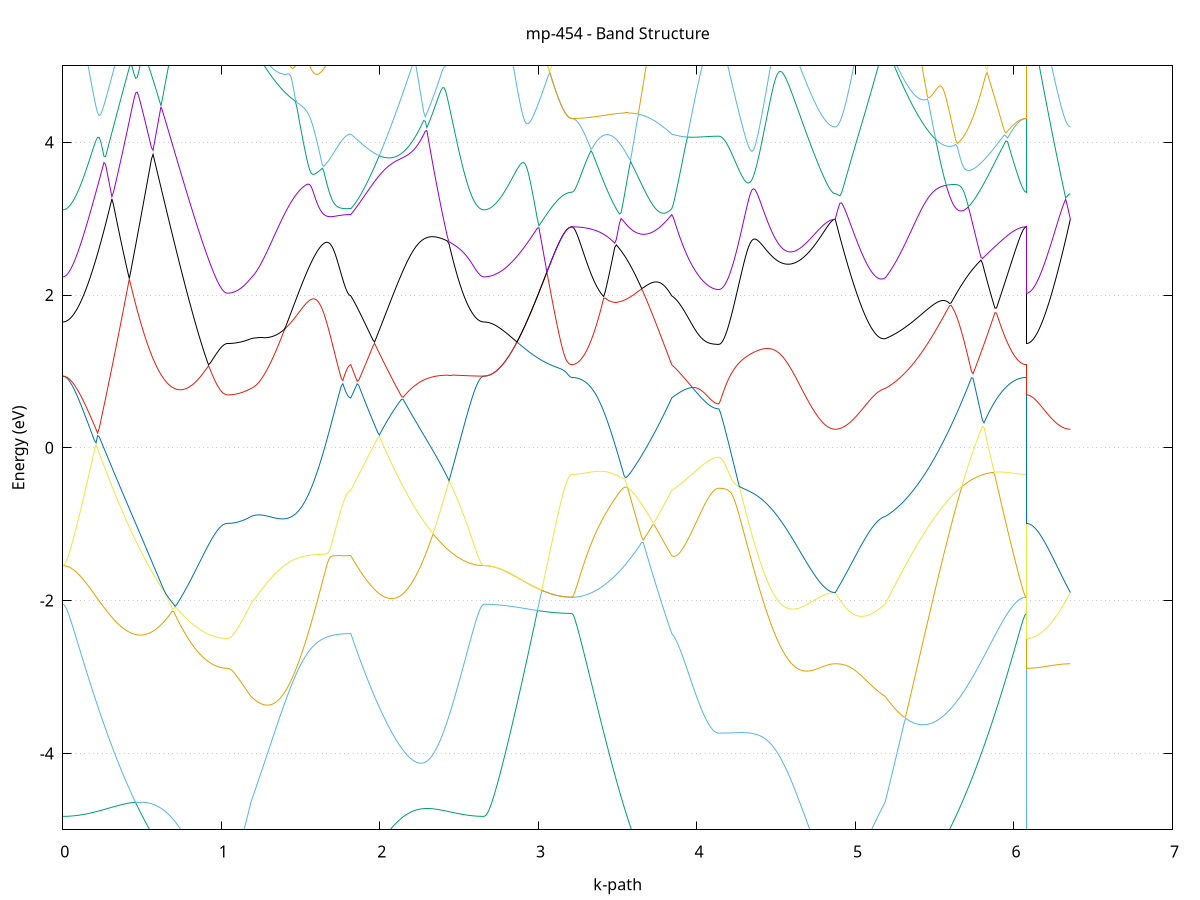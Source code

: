 set title 'mp-454 - Band Structure'
set xlabel 'k-path'
set ylabel 'Energy (eV)'
set grid y
set yrange [-5:5]
set terminal png size 800,600
set output 'mp-454_bands_gnuplot.png'
plot '-' using 1:2 with lines notitle, '-' using 1:2 with lines notitle, '-' using 1:2 with lines notitle, '-' using 1:2 with lines notitle, '-' using 1:2 with lines notitle, '-' using 1:2 with lines notitle, '-' using 1:2 with lines notitle, '-' using 1:2 with lines notitle, '-' using 1:2 with lines notitle, '-' using 1:2 with lines notitle, '-' using 1:2 with lines notitle, '-' using 1:2 with lines notitle, '-' using 1:2 with lines notitle, '-' using 1:2 with lines notitle, '-' using 1:2 with lines notitle, '-' using 1:2 with lines notitle, '-' using 1:2 with lines notitle, '-' using 1:2 with lines notitle, '-' using 1:2 with lines notitle, '-' using 1:2 with lines notitle, '-' using 1:2 with lines notitle, '-' using 1:2 with lines notitle, '-' using 1:2 with lines notitle, '-' using 1:2 with lines notitle, '-' using 1:2 with lines notitle, '-' using 1:2 with lines notitle, '-' using 1:2 with lines notitle, '-' using 1:2 with lines notitle, '-' using 1:2 with lines notitle, '-' using 1:2 with lines notitle, '-' using 1:2 with lines notitle, '-' using 1:2 with lines notitle, '-' using 1:2 with lines notitle, '-' using 1:2 with lines notitle, '-' using 1:2 with lines notitle, '-' using 1:2 with lines notitle, '-' using 1:2 with lines notitle, '-' using 1:2 with lines notitle, '-' using 1:2 with lines notitle, '-' using 1:2 with lines notitle, '-' using 1:2 with lines notitle, '-' using 1:2 with lines notitle, '-' using 1:2 with lines notitle, '-' using 1:2 with lines notitle, '-' using 1:2 with lines notitle, '-' using 1:2 with lines notitle, '-' using 1:2 with lines notitle, '-' using 1:2 with lines notitle, '-' using 1:2 with lines notitle, '-' using 1:2 with lines notitle, '-' using 1:2 with lines notitle, '-' using 1:2 with lines notitle, '-' using 1:2 with lines notitle, '-' using 1:2 with lines notitle, '-' using 1:2 with lines notitle, '-' using 1:2 with lines notitle, '-' using 1:2 with lines notitle, '-' using 1:2 with lines notitle, '-' using 1:2 with lines notitle, '-' using 1:2 with lines notitle, '-' using 1:2 with lines notitle, '-' using 1:2 with lines notitle, '-' using 1:2 with lines notitle, '-' using 1:2 with lines notitle
0.000000 -24.524081
0.009988 -24.524081
0.019977 -24.524081
0.029965 -24.524081
0.039953 -24.524081
0.049942 -24.524081
0.059930 -24.524081
0.069918 -24.524081
0.079906 -24.523981
0.089895 -24.523981
0.099883 -24.523981
0.109871 -24.523981
0.119860 -24.523981
0.129848 -24.523981
0.139836 -24.523981
0.149825 -24.523981
0.159813 -24.523981
0.169801 -24.523981
0.179790 -24.523981
0.189778 -24.523981
0.199766 -24.523981
0.209755 -24.523981
0.219743 -24.523881
0.229731 -24.523881
0.239719 -24.523881
0.249708 -24.523881
0.259696 -24.523881
0.269684 -24.523881
0.279673 -24.523881
0.289661 -24.523881
0.299649 -24.523781
0.309638 -24.523781
0.319626 -24.523781
0.329614 -24.523781
0.339603 -24.523781
0.349591 -24.523781
0.359579 -24.523781
0.369568 -24.523681
0.379556 -24.523681
0.389544 -24.523681
0.399532 -24.523681
0.409521 -24.523681
0.419509 -24.523681
0.429497 -24.523581
0.439486 -24.523581
0.449474 -24.523581
0.459462 -24.523581
0.469451 -24.523581
0.479439 -24.523581
0.489427 -24.523581
0.499416 -24.523481
0.509404 -24.523481
0.519392 -24.523481
0.529381 -24.523481
0.539369 -24.523481
0.549357 -24.523481
0.559345 -24.523381
0.569334 -24.523381
0.579322 -24.523381
0.589310 -24.523381
0.599299 -24.523381
0.609287 -24.523381
0.619275 -24.523381
0.629264 -24.523281
0.639252 -24.523281
0.649240 -24.523281
0.659229 -24.523281
0.669217 -24.523281
0.679205 -24.523281
0.689193 -24.523281
0.699182 -24.523281
0.709170 -24.523181
0.719158 -24.523181
0.729147 -24.523181
0.739135 -24.523181
0.749123 -24.523181
0.759112 -24.523181
0.769100 -24.523181
0.779088 -24.523181
0.789077 -24.523181
0.799065 -24.523081
0.809053 -24.523081
0.819042 -24.523081
0.829030 -24.523081
0.839018 -24.523081
0.849006 -24.523081
0.858995 -24.523081
0.868983 -24.523081
0.878971 -24.523081
0.888960 -24.523081
0.898948 -24.523081
0.908936 -24.523081
0.918925 -24.523081
0.928913 -24.522981
0.938901 -24.522981
0.948890 -24.522981
0.958878 -24.522981
0.968866 -24.522981
0.978855 -24.522981
0.988843 -24.522981
0.998831 -24.522981
1.008819 -24.522981
1.018808 -24.522981
1.028796 -24.522981
1.038784 -24.522981
1.038784 -24.522981
1.048685 -24.522981
1.058585 -24.522981
1.068485 -24.522981
1.078385 -24.522981
1.088285 -24.522981
1.098185 -24.522981
1.108085 -24.522981
1.117985 -24.522981
1.127885 -24.522981
1.137785 -24.522981
1.147686 -24.523081
1.157586 -24.523081
1.167486 -24.523081
1.177386 -24.523081
1.187286 -24.523081
1.187286 -24.523081
1.197278 -24.523081
1.207271 -24.523081
1.217263 -24.523081
1.227256 -24.523081
1.237248 -24.523081
1.247241 -24.523081
1.257233 -24.523081
1.267226 -24.523081
1.277218 -24.523081
1.287211 -24.523081
1.297203 -24.523181
1.307196 -24.523181
1.317188 -24.523181
1.327180 -24.523181
1.337173 -24.523181
1.347165 -24.523181
1.357158 -24.523181
1.367150 -24.523181
1.377143 -24.523181
1.387135 -24.523181
1.397128 -24.523281
1.407120 -24.523281
1.417113 -24.523281
1.427105 -24.523281
1.437098 -24.523281
1.447090 -24.523281
1.457082 -24.523281
1.467075 -24.523281
1.477067 -24.523281
1.487060 -24.523381
1.497052 -24.523381
1.507045 -24.523381
1.517037 -24.523381
1.527030 -24.523381
1.537022 -24.523381
1.547015 -24.523381
1.557007 -24.523381
1.567000 -24.523381
1.576992 -24.523381
1.586984 -24.523481
1.596977 -24.523481
1.606969 -24.523481
1.616962 -24.523481
1.626954 -24.523481
1.636947 -24.523481
1.646939 -24.523481
1.656932 -24.523481
1.666924 -24.523481
1.676917 -24.523481
1.686909 -24.523481
1.696901 -24.523481
1.706894 -24.523481
1.716886 -24.523481
1.726879 -24.523581
1.736871 -24.523581
1.746864 -24.523581
1.756856 -24.523581
1.766849 -24.523581
1.776841 -24.523581
1.786834 -24.523581
1.796826 -24.523581
1.806819 -24.523581
1.816811 -24.523581
1.816811 -24.523581
1.826806 -24.523581
1.836800 -24.523581
1.846794 -24.523481
1.856789 -24.523481
1.866784 -24.523481
1.876778 -24.523481
1.886773 -24.523481
1.896767 -24.523481
1.906761 -24.523481
1.916756 -24.523481
1.926751 -24.523481
1.936745 -24.523481
1.946739 -24.523481
1.956734 -24.523481
1.966729 -24.523481
1.976723 -24.523481
1.986718 -24.523481
1.996712 -24.523481
2.006706 -24.523481
2.016701 -24.523481
2.026696 -24.523481
2.036690 -24.523481
2.046685 -24.523481
2.056679 -24.523481
2.066673 -24.523481
2.076668 -24.523581
2.086663 -24.523581
2.096657 -24.523581
2.106651 -24.523581
2.116646 -24.523581
2.126641 -24.523581
2.136635 -24.523581
2.146630 -24.523581
2.156624 -24.523581
2.166618 -24.523581
2.176613 -24.523581
2.186608 -24.523681
2.196602 -24.523681
2.206597 -24.523681
2.216591 -24.523681
2.226585 -24.523681
2.236580 -24.523681
2.246575 -24.523681
2.256569 -24.523681
2.266563 -24.523681
2.276558 -24.523781
2.286553 -24.523781
2.296547 -24.523781
2.306542 -24.523781
2.316536 -24.523781
2.326530 -24.523781
2.336525 -24.523781
2.346520 -24.523781
2.356514 -24.523881
2.366509 -24.523881
2.376503 -24.523881
2.386497 -24.523881
2.396492 -24.523881
2.406487 -24.523881
2.416481 -24.523881
2.426475 -24.523881
2.436470 -24.523881
2.446465 -24.523981
2.456459 -24.523981
2.466454 -24.523981
2.476448 -24.523981
2.486442 -24.523981
2.496437 -24.523981
2.506432 -24.523981
2.516426 -24.523981
2.526420 -24.523981
2.536415 -24.523981
2.546409 -24.523981
2.556404 -24.523981
2.566399 -24.523981
2.576393 -24.523981
2.586387 -24.524081
2.596382 -24.524081
2.606377 -24.524081
2.616371 -24.524081
2.626366 -24.524081
2.636360 -24.524081
2.646354 -24.524081
2.656349 -24.524081
2.656349 -24.524081
2.666268 -24.524081
2.676186 -24.524081
2.686105 -24.524081
2.696024 -24.524081
2.705943 -24.524081
2.715861 -24.524081
2.725780 -24.524081
2.735699 -24.524081
2.745617 -24.524081
2.755536 -24.524081
2.765455 -24.524081
2.775374 -24.524081
2.785292 -24.524081
2.795211 -24.524081
2.805130 -24.524081
2.815048 -24.524081
2.824967 -24.524081
2.834886 -24.524081
2.844805 -24.524081
2.854723 -24.524081
2.864642 -24.524081
2.874561 -24.524081
2.884479 -24.524081
2.894398 -24.524081
2.904317 -24.524081
2.914236 -24.524181
2.924154 -24.524181
2.934073 -24.524181
2.943992 -24.524181
2.953910 -24.524181
2.963829 -24.524181
2.973748 -24.524181
2.983667 -24.524181
2.993585 -24.524181
3.003504 -24.524181
3.013423 -24.524181
3.023341 -24.524181
3.033260 -24.524181
3.043179 -24.524181
3.053097 -24.524181
3.063016 -24.524181
3.072935 -24.524181
3.082854 -24.524181
3.092772 -24.524181
3.102691 -24.524181
3.112610 -24.524181
3.122528 -24.524281
3.132447 -24.524281
3.142366 -24.524281
3.152285 -24.524281
3.162203 -24.524281
3.172122 -24.524281
3.182041 -24.524281
3.191959 -24.524281
3.201878 -24.524281
3.211797 -24.524281
3.211797 -24.524281
3.221789 -24.524281
3.231782 -24.524281
3.241774 -24.524281
3.251767 -24.524281
3.261759 -24.524281
3.271752 -24.524281
3.281744 -24.524181
3.291737 -24.524181
3.301729 -24.524181
3.311721 -24.524181
3.321714 -24.524181
3.331706 -24.524181
3.341699 -24.524181
3.351691 -24.524181
3.361684 -24.524181
3.371676 -24.524181
3.381669 -24.524181
3.391661 -24.524181
3.401654 -24.524181
3.411646 -24.524081
3.421639 -24.524081
3.431631 -24.524081
3.441623 -24.524081
3.451616 -24.524081
3.461608 -24.524081
3.471601 -24.524081
3.481593 -24.524081
3.491586 -24.523981
3.501578 -24.523981
3.511571 -24.523981
3.521563 -24.523981
3.531556 -24.523981
3.541548 -24.523981
3.551541 -24.523981
3.561533 -24.523881
3.571525 -24.523881
3.581518 -24.523881
3.591510 -24.523881
3.601503 -24.523881
3.611495 -24.523881
3.621488 -24.523781
3.631480 -24.523781
3.641473 -24.523781
3.651465 -24.523781
3.661458 -24.523781
3.671450 -24.523781
3.681443 -24.523781
3.691435 -24.523681
3.701427 -24.523681
3.711420 -24.523681
3.721412 -24.523681
3.731405 -24.523681
3.741397 -24.523681
3.751390 -24.523681
3.761382 -24.523681
3.771375 -24.523581
3.781367 -24.523581
3.791360 -24.523581
3.801352 -24.523581
3.811344 -24.523581
3.821337 -24.523581
3.831329 -24.523581
3.841322 -24.523581
3.841322 -24.523581
3.851219 -24.523581
3.861116 -24.523581
3.871013 -24.523581
3.880910 -24.523581
3.890807 -24.523581
3.900704 -24.523581
3.910601 -24.523581
3.920498 -24.523481
3.930396 -24.523481
3.940293 -24.523481
3.950190 -24.523481
3.960087 -24.523481
3.969984 -24.523481
3.979881 -24.523481
3.989778 -24.523481
3.999675 -24.523481
4.009572 -24.523481
4.019469 -24.523481
4.029366 -24.523481
4.039263 -24.523481
4.049161 -24.523481
4.059058 -24.523481
4.068955 -24.523481
4.078852 -24.523481
4.088749 -24.523481
4.098646 -24.523481
4.108543 -24.523481
4.118440 -24.523481
4.128337 -24.523481
4.138234 -24.523481
4.138234 -24.523481
4.148160 -24.523481
4.158086 -24.523481
4.168013 -24.523481
4.177939 -24.523481
4.187865 -24.523481
4.197791 -24.523481
4.207717 -24.523481
4.217643 -24.523481
4.227569 -24.523481
4.237495 -24.523481
4.247421 -24.523481
4.257347 -24.523481
4.267274 -24.523481
4.277200 -24.523481
4.287126 -24.523481
4.297052 -24.523481
4.306978 -24.523481
4.316904 -24.523481
4.326830 -24.523381
4.336756 -24.523381
4.346682 -24.523381
4.356608 -24.523381
4.366535 -24.523381
4.376461 -24.523381
4.386387 -24.523381
4.396313 -24.523381
4.406239 -24.523381
4.416165 -24.523381
4.426091 -24.523381
4.436017 -24.523281
4.445943 -24.523281
4.455869 -24.523281
4.465796 -24.523281
4.475722 -24.523281
4.485648 -24.523281
4.495574 -24.523281
4.505500 -24.523281
4.515426 -24.523281
4.525352 -24.523281
4.535278 -24.523181
4.545204 -24.523181
4.555130 -24.523181
4.565057 -24.523181
4.574983 -24.523181
4.584909 -24.523181
4.594835 -24.523181
4.604761 -24.523181
4.614687 -24.523181
4.624613 -24.523181
4.634539 -24.523081
4.644465 -24.523081
4.654392 -24.523081
4.664318 -24.523081
4.674244 -24.523081
4.684170 -24.523081
4.694096 -24.523081
4.704022 -24.523081
4.713948 -24.523081
4.723874 -24.523081
4.733800 -24.523081
4.743726 -24.523081
4.753653 -24.523081
4.763579 -24.523081
4.773505 -24.523081
4.783431 -24.522981
4.793357 -24.522981
4.803283 -24.522981
4.813209 -24.522981
4.823135 -24.522981
4.833061 -24.522981
4.842987 -24.522981
4.852914 -24.522981
4.862840 -24.522981
4.872766 -24.522981
4.872766 -24.522981
4.882607 -24.522981
4.892449 -24.522981
4.902291 -24.522981
4.912132 -24.522981
4.921974 -24.522981
4.931816 -24.522981
4.941658 -24.522981
4.951499 -24.522981
4.961341 -24.522981
4.971183 -24.522981
4.981024 -24.522981
4.990866 -24.522981
5.000708 -24.522981
5.010549 -24.522981
5.020391 -24.522981
5.030233 -24.522981
5.040074 -24.522981
5.049916 -24.522981
5.059758 -24.522981
5.069599 -24.522981
5.079441 -24.523081
5.089283 -24.523081
5.099124 -24.523081
5.108966 -24.523081
5.118808 -24.523081
5.128649 -24.523081
5.138491 -24.523081
5.148333 -24.523081
5.158175 -24.523081
5.168016 -24.523081
5.177858 -24.523081
5.187700 -24.523081
5.187700 -24.523081
5.197592 -24.523081
5.207484 -24.523081
5.217376 -24.523081
5.227268 -24.523081
5.237160 -24.523081
5.247052 -24.523081
5.256944 -24.523081
5.266836 -24.523081
5.276728 -24.523181
5.286620 -24.523181
5.296512 -24.523181
5.306404 -24.523181
5.316296 -24.523181
5.326188 -24.523181
5.336080 -24.523181
5.345972 -24.523181
5.355864 -24.523281
5.365756 -24.523281
5.375648 -24.523281
5.385540 -24.523281
5.395432 -24.523281
5.405324 -24.523281
5.415216 -24.523381
5.425108 -24.523381
5.435000 -24.523381
5.444892 -24.523381
5.454784 -24.523381
5.464676 -24.523381
5.474568 -24.523481
5.484460 -24.523481
5.494353 -24.523481
5.504245 -24.523481
5.514137 -24.523481
5.524029 -24.523481
5.533921 -24.523581
5.543813 -24.523581
5.553705 -24.523581
5.563597 -24.523581
5.573489 -24.523581
5.583381 -24.523681
5.593273 -24.523681
5.603165 -24.523681
5.613057 -24.523681
5.622949 -24.523681
5.632841 -24.523681
5.642733 -24.523781
5.652625 -24.523781
5.662517 -24.523781
5.672409 -24.523781
5.682301 -24.523781
5.692193 -24.523881
5.702085 -24.523881
5.711977 -24.523881
5.721869 -24.523881
5.731761 -24.523881
5.741653 -24.523881
5.751545 -24.523981
5.761437 -24.523981
5.771329 -24.523981
5.781221 -24.523981
5.791113 -24.523981
5.801005 -24.523981
5.810897 -24.524081
5.820790 -24.524081
5.830682 -24.524081
5.840574 -24.524081
5.850466 -24.524081
5.860358 -24.524081
5.870250 -24.524081
5.880142 -24.524081
5.890034 -24.524181
5.899926 -24.524181
5.909818 -24.524181
5.919710 -24.524181
5.929602 -24.524181
5.939494 -24.524181
5.949386 -24.524181
5.959278 -24.524181
5.969170 -24.524181
5.979062 -24.524181
5.988954 -24.524181
5.998846 -24.524181
6.008738 -24.524181
6.018630 -24.524281
6.028522 -24.524281
6.038414 -24.524281
6.048306 -24.524281
6.058198 -24.524281
6.068090 -24.524281
6.077982 -24.524281
6.077982 -24.522981
6.087901 -24.522981
6.097820 -24.522981
6.107738 -24.522981
6.117657 -24.522981
6.127576 -24.522981
6.137495 -24.522981
6.147413 -24.522981
6.157332 -24.522981
6.167251 -24.522981
6.177169 -24.522981
6.187088 -24.522981
6.197007 -24.522981
6.206926 -24.522981
6.216844 -24.522981
6.226763 -24.522981
6.236682 -24.522981
6.246600 -24.522981
6.256519 -24.522981
6.266438 -24.522981
6.276357 -24.522981
6.286275 -24.522981
6.296194 -24.522981
6.306113 -24.522981
6.316031 -24.522981
6.325950 -24.522981
6.335869 -24.522981
6.345788 -24.522981
6.355706 -24.522981
e
0.000000 -24.513981
0.009988 -24.513981
0.019977 -24.513981
0.029965 -24.514081
0.039953 -24.514081
0.049942 -24.514081
0.059930 -24.514081
0.069918 -24.514081
0.079906 -24.514081
0.089895 -24.514081
0.099883 -24.514181
0.109871 -24.514181
0.119860 -24.514181
0.129848 -24.514181
0.139836 -24.514281
0.149825 -24.514281
0.159813 -24.514281
0.169801 -24.514381
0.179790 -24.514381
0.189778 -24.514481
0.199766 -24.514481
0.209755 -24.514581
0.219743 -24.514581
0.229731 -24.514681
0.239719 -24.514681
0.249708 -24.514781
0.259696 -24.514781
0.269684 -24.514881
0.279673 -24.514881
0.289661 -24.514981
0.299649 -24.514981
0.309638 -24.515081
0.319626 -24.515181
0.329614 -24.515181
0.339603 -24.515281
0.349591 -24.515381
0.359579 -24.515381
0.369568 -24.515481
0.379556 -24.515581
0.389544 -24.515581
0.399532 -24.515681
0.409521 -24.515781
0.419509 -24.515781
0.429497 -24.515881
0.439486 -24.515981
0.449474 -24.515981
0.459462 -24.516081
0.469451 -24.516181
0.479439 -24.516181
0.489427 -24.516281
0.499416 -24.516381
0.509404 -24.516481
0.519392 -24.516481
0.529381 -24.516581
0.539369 -24.516681
0.549357 -24.516681
0.559345 -24.516781
0.569334 -24.516881
0.579322 -24.516881
0.589310 -24.516981
0.599299 -24.517081
0.609287 -24.517081
0.619275 -24.517181
0.629264 -24.517181
0.639252 -24.517281
0.649240 -24.517381
0.659229 -24.517381
0.669217 -24.517481
0.679205 -24.517481
0.689193 -24.517581
0.699182 -24.517681
0.709170 -24.517681
0.719158 -24.517781
0.729147 -24.517781
0.739135 -24.517881
0.749123 -24.517881
0.759112 -24.517981
0.769100 -24.517981
0.779088 -24.517981
0.789077 -24.518081
0.799065 -24.518081
0.809053 -24.518181
0.819042 -24.518181
0.829030 -24.518181
0.839018 -24.518281
0.849006 -24.518281
0.858995 -24.518281
0.868983 -24.518381
0.878971 -24.518381
0.888960 -24.518381
0.898948 -24.518381
0.908936 -24.518481
0.918925 -24.518481
0.928913 -24.518481
0.938901 -24.518481
0.948890 -24.518481
0.958878 -24.518581
0.968866 -24.518581
0.978855 -24.518581
0.988843 -24.518581
0.998831 -24.518581
1.008819 -24.518581
1.018808 -24.518581
1.028796 -24.518581
1.038784 -24.518581
1.038784 -24.518581
1.048685 -24.518581
1.058585 -24.518581
1.068485 -24.518581
1.078385 -24.518581
1.088285 -24.518581
1.098185 -24.518581
1.108085 -24.518581
1.117985 -24.518581
1.127885 -24.518481
1.137785 -24.518481
1.147686 -24.518481
1.157586 -24.518481
1.167486 -24.518381
1.177386 -24.518381
1.187286 -24.518381
1.187286 -24.518381
1.197278 -24.518381
1.207271 -24.518381
1.217263 -24.518381
1.227256 -24.518381
1.237248 -24.518381
1.247241 -24.518381
1.257233 -24.518481
1.267226 -24.518481
1.277218 -24.518481
1.287211 -24.518481
1.297203 -24.518481
1.307196 -24.518481
1.317188 -24.518481
1.327180 -24.518581
1.337173 -24.518581
1.347165 -24.518581
1.357158 -24.518581
1.367150 -24.518581
1.377143 -24.518581
1.387135 -24.518581
1.397128 -24.518681
1.407120 -24.518681
1.417113 -24.518681
1.427105 -24.518681
1.437098 -24.518681
1.447090 -24.518681
1.457082 -24.518781
1.467075 -24.518781
1.477067 -24.518781
1.487060 -24.518781
1.497052 -24.518781
1.507045 -24.518881
1.517037 -24.518881
1.527030 -24.518881
1.537022 -24.518881
1.547015 -24.518881
1.557007 -24.518881
1.567000 -24.518881
1.576992 -24.518981
1.586984 -24.518981
1.596977 -24.518981
1.606969 -24.518981
1.616962 -24.518981
1.626954 -24.518981
1.636947 -24.518981
1.646939 -24.519081
1.656932 -24.519081
1.666924 -24.519081
1.676917 -24.519081
1.686909 -24.519081
1.696901 -24.519081
1.706894 -24.519081
1.716886 -24.519081
1.726879 -24.519081
1.736871 -24.519081
1.746864 -24.519081
1.756856 -24.519081
1.766849 -24.519081
1.776841 -24.519181
1.786834 -24.519181
1.796826 -24.519181
1.806819 -24.519181
1.816811 -24.519181
1.816811 -24.519181
1.826806 -24.519181
1.836800 -24.519181
1.846794 -24.519281
1.856789 -24.519281
1.866784 -24.519381
1.876778 -24.519381
1.886773 -24.519381
1.896767 -24.519381
1.906761 -24.519381
1.916756 -24.519381
1.926751 -24.519381
1.936745 -24.519381
1.946739 -24.519381
1.956734 -24.519381
1.966729 -24.519381
1.976723 -24.519381
1.986718 -24.519281
1.996712 -24.519281
2.006706 -24.519281
2.016701 -24.519181
2.026696 -24.519181
2.036690 -24.519081
2.046685 -24.519081
2.056679 -24.518981
2.066673 -24.518881
2.076668 -24.518881
2.086663 -24.518781
2.096657 -24.518681
2.106651 -24.518581
2.116646 -24.518481
2.126641 -24.518481
2.136635 -24.518381
2.146630 -24.518281
2.156624 -24.518181
2.166618 -24.518081
2.176613 -24.517981
2.186608 -24.517881
2.196602 -24.517781
2.206597 -24.517681
2.216591 -24.517581
2.226585 -24.517381
2.236580 -24.517281
2.246575 -24.517181
2.256569 -24.517081
2.266563 -24.516981
2.276558 -24.516881
2.286553 -24.516781
2.296547 -24.516581
2.306542 -24.516481
2.316536 -24.516381
2.326530 -24.516281
2.336525 -24.516181
2.346520 -24.516081
2.356514 -24.515981
2.366509 -24.515881
2.376503 -24.515781
2.386497 -24.515581
2.396492 -24.515481
2.406487 -24.515381
2.416481 -24.515281
2.426475 -24.515181
2.436470 -24.515181
2.446465 -24.515081
2.456459 -24.514981
2.466454 -24.514881
2.476448 -24.514781
2.486442 -24.514681
2.496437 -24.514581
2.506432 -24.514581
2.516426 -24.514481
2.526420 -24.514381
2.536415 -24.514381
2.546409 -24.514281
2.556404 -24.514281
2.566399 -24.514181
2.576393 -24.514181
2.586387 -24.514181
2.596382 -24.514081
2.606377 -24.514081
2.616371 -24.514081
2.626366 -24.514081
2.636360 -24.514081
2.646354 -24.513981
2.656349 -24.513981
2.656349 -24.513981
2.666268 -24.513981
2.676186 -24.513981
2.686105 -24.513981
2.696024 -24.513981
2.705943 -24.513981
2.715861 -24.513981
2.725780 -24.513981
2.735699 -24.513981
2.745617 -24.513981
2.755536 -24.513981
2.765455 -24.513981
2.775374 -24.513981
2.785292 -24.513981
2.795211 -24.513981
2.805130 -24.513981
2.815048 -24.513981
2.824967 -24.513981
2.834886 -24.513981
2.844805 -24.513981
2.854723 -24.513981
2.864642 -24.513981
2.874561 -24.513981
2.884479 -24.513981
2.894398 -24.513981
2.904317 -24.513981
2.914236 -24.513981
2.924154 -24.513981
2.934073 -24.513981
2.943992 -24.513981
2.953910 -24.513981
2.963829 -24.513981
2.973748 -24.513981
2.983667 -24.513981
2.993585 -24.513981
3.003504 -24.513981
3.013423 -24.513981
3.023341 -24.513981
3.033260 -24.513981
3.043179 -24.513981
3.053097 -24.513981
3.063016 -24.513981
3.072935 -24.513981
3.082854 -24.513981
3.092772 -24.513981
3.102691 -24.513981
3.112610 -24.513981
3.122528 -24.513981
3.132447 -24.513981
3.142366 -24.513981
3.152285 -24.513981
3.162203 -24.513981
3.172122 -24.513981
3.182041 -24.513981
3.191959 -24.513981
3.201878 -24.513981
3.211797 -24.513981
3.211797 -24.513981
3.221789 -24.513981
3.231782 -24.514081
3.241774 -24.514081
3.251767 -24.514081
3.261759 -24.514081
3.271752 -24.514081
3.281744 -24.514181
3.291737 -24.514181
3.301729 -24.514181
3.311721 -24.514281
3.321714 -24.514281
3.331706 -24.514381
3.341699 -24.514381
3.351691 -24.514481
3.361684 -24.514581
3.371676 -24.514581
3.381669 -24.514681
3.391661 -24.514781
3.401654 -24.514881
3.411646 -24.514981
3.421639 -24.515081
3.431631 -24.515081
3.441623 -24.515181
3.451616 -24.515281
3.461608 -24.515381
3.471601 -24.515481
3.481593 -24.515581
3.491586 -24.515781
3.501578 -24.515881
3.511571 -24.515981
3.521563 -24.516081
3.531556 -24.516181
3.541548 -24.516281
3.551541 -24.516381
3.561533 -24.516481
3.571525 -24.516581
3.581518 -24.516781
3.591510 -24.516881
3.601503 -24.516981
3.611495 -24.517081
3.621488 -24.517181
3.631480 -24.517281
3.641473 -24.517381
3.651465 -24.517581
3.661458 -24.517681
3.671450 -24.517781
3.681443 -24.517881
3.691435 -24.517981
3.701427 -24.518081
3.711420 -24.518181
3.721412 -24.518281
3.731405 -24.518381
3.741397 -24.518481
3.751390 -24.518481
3.761382 -24.518581
3.771375 -24.518681
3.781367 -24.518781
3.791360 -24.518881
3.801352 -24.518881
3.811344 -24.518981
3.821337 -24.518981
3.831329 -24.519081
3.841322 -24.519181
3.841322 -24.519181
3.851219 -24.519181
3.861116 -24.519181
3.871013 -24.519181
3.880910 -24.519181
3.890807 -24.519181
3.900704 -24.519281
3.910601 -24.519281
3.920498 -24.519281
3.930396 -24.519281
3.940293 -24.519281
3.950190 -24.519281
3.960087 -24.519281
3.969984 -24.519281
3.979881 -24.519281
3.989778 -24.519381
3.999675 -24.519381
4.009572 -24.519381
4.019469 -24.519381
4.029366 -24.519381
4.039263 -24.519381
4.049161 -24.519381
4.059058 -24.519381
4.068955 -24.519381
4.078852 -24.519381
4.088749 -24.519381
4.098646 -24.519381
4.108543 -24.519381
4.118440 -24.519381
4.128337 -24.519381
4.138234 -24.519381
4.138234 -24.519381
4.148160 -24.519381
4.158086 -24.519381
4.168013 -24.519381
4.177939 -24.519381
4.187865 -24.519381
4.197791 -24.519381
4.207717 -24.519381
4.217643 -24.519381
4.227569 -24.519381
4.237495 -24.519381
4.247421 -24.519381
4.257347 -24.519381
4.267274 -24.519381
4.277200 -24.519381
4.287126 -24.519281
4.297052 -24.519281
4.306978 -24.519281
4.316904 -24.519281
4.326830 -24.519281
4.336756 -24.519281
4.346682 -24.519281
4.356608 -24.519281
4.366535 -24.519181
4.376461 -24.519181
4.386387 -24.519181
4.396313 -24.519181
4.406239 -24.519181
4.416165 -24.519181
4.426091 -24.519081
4.436017 -24.519081
4.445943 -24.519081
4.455869 -24.519081
4.465796 -24.519081
4.475722 -24.519081
4.485648 -24.518981
4.495574 -24.518981
4.505500 -24.518981
4.515426 -24.518981
4.525352 -24.518981
4.535278 -24.518981
4.545204 -24.518881
4.555130 -24.518881
4.565057 -24.518881
4.574983 -24.518881
4.584909 -24.518881
4.594835 -24.518881
4.604761 -24.518781
4.614687 -24.518781
4.624613 -24.518781
4.634539 -24.518781
4.644465 -24.518781
4.654392 -24.518781
4.664318 -24.518681
4.674244 -24.518681
4.684170 -24.518681
4.694096 -24.518681
4.704022 -24.518681
4.713948 -24.518681
4.723874 -24.518681
4.733800 -24.518681
4.743726 -24.518681
4.753653 -24.518581
4.763579 -24.518581
4.773505 -24.518581
4.783431 -24.518581
4.793357 -24.518581
4.803283 -24.518581
4.813209 -24.518581
4.823135 -24.518581
4.833061 -24.518581
4.842987 -24.518581
4.852914 -24.518581
4.862840 -24.518581
4.872766 -24.518581
4.872766 -24.518581
4.882607 -24.518581
4.892449 -24.518581
4.902291 -24.518581
4.912132 -24.518581
4.921974 -24.518581
4.931816 -24.518581
4.941658 -24.518581
4.951499 -24.518581
4.961341 -24.518581
4.971183 -24.518581
4.981024 -24.518581
4.990866 -24.518581
5.000708 -24.518581
5.010549 -24.518581
5.020391 -24.518581
5.030233 -24.518581
5.040074 -24.518481
5.049916 -24.518481
5.059758 -24.518481
5.069599 -24.518481
5.079441 -24.518481
5.089283 -24.518481
5.099124 -24.518481
5.108966 -24.518481
5.118808 -24.518481
5.128649 -24.518481
5.138491 -24.518481
5.148333 -24.518381
5.158175 -24.518381
5.168016 -24.518381
5.177858 -24.518381
5.187700 -24.518381
5.187700 -24.518381
5.197592 -24.518381
5.207484 -24.518281
5.217376 -24.518281
5.227268 -24.518281
5.237160 -24.518181
5.247052 -24.518181
5.256944 -24.518181
5.266836 -24.518081
5.276728 -24.518081
5.286620 -24.518081
5.296512 -24.517981
5.306404 -24.517981
5.316296 -24.517881
5.326188 -24.517881
5.336080 -24.517781
5.345972 -24.517781
5.355864 -24.517681
5.365756 -24.517681
5.375648 -24.517581
5.385540 -24.517581
5.395432 -24.517481
5.405324 -24.517481
5.415216 -24.517381
5.425108 -24.517381
5.435000 -24.517281
5.444892 -24.517181
5.454784 -24.517181
5.464676 -24.517081
5.474568 -24.517081
5.484460 -24.516981
5.494353 -24.516881
5.504245 -24.516881
5.514137 -24.516781
5.524029 -24.516681
5.533921 -24.516681
5.543813 -24.516581
5.553705 -24.516481
5.563597 -24.516481
5.573489 -24.516381
5.583381 -24.516281
5.593273 -24.516281
5.603165 -24.516181
5.613057 -24.516081
5.622949 -24.516081
5.632841 -24.515981
5.642733 -24.515881
5.652625 -24.515781
5.662517 -24.515781
5.672409 -24.515681
5.682301 -24.515581
5.692193 -24.515581
5.702085 -24.515481
5.711977 -24.515381
5.721869 -24.515381
5.731761 -24.515281
5.741653 -24.515281
5.751545 -24.515181
5.761437 -24.515081
5.771329 -24.515081
5.781221 -24.514981
5.791113 -24.514981
5.801005 -24.514881
5.810897 -24.514781
5.820790 -24.514781
5.830682 -24.514681
5.840574 -24.514681
5.850466 -24.514581
5.860358 -24.514581
5.870250 -24.514481
5.880142 -24.514481
5.890034 -24.514481
5.899926 -24.514381
5.909818 -24.514381
5.919710 -24.514281
5.929602 -24.514281
5.939494 -24.514281
5.949386 -24.514181
5.959278 -24.514181
5.969170 -24.514181
5.979062 -24.514181
5.988954 -24.514081
5.998846 -24.514081
6.008738 -24.514081
6.018630 -24.514081
6.028522 -24.514081
6.038414 -24.514081
6.048306 -24.514081
6.058198 -24.513981
6.068090 -24.513981
6.077982 -24.513981
6.077982 -24.518581
6.087901 -24.518581
6.097820 -24.518581
6.107738 -24.518581
6.117657 -24.518581
6.127576 -24.518581
6.137495 -24.518581
6.147413 -24.518581
6.157332 -24.518581
6.167251 -24.518581
6.177169 -24.518581
6.187088 -24.518581
6.197007 -24.518581
6.206926 -24.518581
6.216844 -24.518581
6.226763 -24.518581
6.236682 -24.518581
6.246600 -24.518581
6.256519 -24.518581
6.266438 -24.518581
6.276357 -24.518581
6.286275 -24.518581
6.296194 -24.518581
6.306113 -24.518581
6.316031 -24.518581
6.325950 -24.518581
6.335869 -24.518581
6.345788 -24.518581
6.355706 -24.518581
e
0.000000 -24.513981
0.009988 -24.513981
0.019977 -24.513981
0.029965 -24.514081
0.039953 -24.514081
0.049942 -24.514081
0.059930 -24.514081
0.069918 -24.514081
0.079906 -24.514081
0.089895 -24.514081
0.099883 -24.514081
0.109871 -24.514181
0.119860 -24.514181
0.129848 -24.514181
0.139836 -24.514181
0.149825 -24.514281
0.159813 -24.514281
0.169801 -24.514281
0.179790 -24.514381
0.189778 -24.514381
0.199766 -24.514381
0.209755 -24.514481
0.219743 -24.514481
0.229731 -24.514581
0.239719 -24.514581
0.249708 -24.514681
0.259696 -24.514681
0.269684 -24.514781
0.279673 -24.514781
0.289661 -24.514881
0.299649 -24.514881
0.309638 -24.514981
0.319626 -24.514981
0.329614 -24.515081
0.339603 -24.515081
0.349591 -24.515181
0.359579 -24.515281
0.369568 -24.515281
0.379556 -24.515381
0.389544 -24.515381
0.399532 -24.515481
0.409521 -24.515581
0.419509 -24.515581
0.429497 -24.515681
0.439486 -24.515781
0.449474 -24.515781
0.459462 -24.515881
0.469451 -24.515981
0.479439 -24.515981
0.489427 -24.516081
0.499416 -24.516181
0.509404 -24.516181
0.519392 -24.516281
0.529381 -24.516381
0.539369 -24.516381
0.549357 -24.516481
0.559345 -24.516581
0.569334 -24.516581
0.579322 -24.516681
0.589310 -24.516781
0.599299 -24.516881
0.609287 -24.516881
0.619275 -24.516981
0.629264 -24.516981
0.639252 -24.517081
0.649240 -24.517181
0.659229 -24.517181
0.669217 -24.517281
0.679205 -24.517381
0.689193 -24.517381
0.699182 -24.517481
0.709170 -24.517481
0.719158 -24.517581
0.729147 -24.517581
0.739135 -24.517681
0.749123 -24.517781
0.759112 -24.517781
0.769100 -24.517881
0.779088 -24.517881
0.789077 -24.517981
0.799065 -24.517981
0.809053 -24.517981
0.819042 -24.518081
0.829030 -24.518081
0.839018 -24.518181
0.849006 -24.518181
0.858995 -24.518181
0.868983 -24.518281
0.878971 -24.518281
0.888960 -24.518281
0.898948 -24.518381
0.908936 -24.518381
0.918925 -24.518381
0.928913 -24.518381
0.938901 -24.518481
0.948890 -24.518481
0.958878 -24.518481
0.968866 -24.518481
0.978855 -24.518481
0.988843 -24.518481
0.998831 -24.518581
1.008819 -24.518581
1.018808 -24.518581
1.028796 -24.518581
1.038784 -24.518581
1.038784 -24.518581
1.048685 -24.518581
1.058585 -24.518581
1.068485 -24.518581
1.078385 -24.518581
1.088285 -24.518581
1.098185 -24.518481
1.108085 -24.518481
1.117985 -24.518481
1.127885 -24.518481
1.137785 -24.518481
1.147686 -24.518481
1.157586 -24.518481
1.167486 -24.518381
1.177386 -24.518381
1.187286 -24.518381
1.187286 -24.518381
1.197278 -24.518281
1.207271 -24.518281
1.217263 -24.518181
1.227256 -24.518181
1.237248 -24.518081
1.247241 -24.517981
1.257233 -24.517981
1.267226 -24.517881
1.277218 -24.517781
1.287211 -24.517681
1.297203 -24.517581
1.307196 -24.517581
1.317188 -24.517481
1.327180 -24.517381
1.337173 -24.517281
1.347165 -24.517181
1.357158 -24.517081
1.367150 -24.516981
1.377143 -24.516881
1.387135 -24.516781
1.397128 -24.516681
1.407120 -24.516581
1.417113 -24.516481
1.427105 -24.516381
1.437098 -24.516281
1.447090 -24.516181
1.457082 -24.515981
1.467075 -24.515881
1.477067 -24.515781
1.487060 -24.515681
1.497052 -24.515581
1.507045 -24.515481
1.517037 -24.515381
1.527030 -24.515281
1.537022 -24.515181
1.547015 -24.515081
1.557007 -24.514981
1.567000 -24.514881
1.576992 -24.514781
1.586984 -24.514681
1.596977 -24.514581
1.606969 -24.514581
1.616962 -24.514481
1.626954 -24.514381
1.636947 -24.514281
1.646939 -24.514181
1.656932 -24.514181
1.666924 -24.514081
1.676917 -24.513981
1.686909 -24.513981
1.696901 -24.513881
1.706894 -24.513881
1.716886 -24.513781
1.726879 -24.513781
1.736871 -24.513781
1.746864 -24.513681
1.756856 -24.513681
1.766849 -24.513681
1.776841 -24.513581
1.786834 -24.513581
1.796826 -24.513581
1.806819 -24.513581
1.816811 -24.513581
1.816811 -24.513581
1.826806 -24.513581
1.836800 -24.513581
1.846794 -24.513581
1.856789 -24.513581
1.866784 -24.513581
1.876778 -24.513581
1.886773 -24.513581
1.896767 -24.513581
1.906761 -24.513581
1.916756 -24.513581
1.926751 -24.513581
1.936745 -24.513581
1.946739 -24.513581
1.956734 -24.513581
1.966729 -24.513581
1.976723 -24.513581
1.986718 -24.513581
1.996712 -24.513581
2.006706 -24.513581
2.016701 -24.513581
2.026696 -24.513581
2.036690 -24.513581
2.046685 -24.513581
2.056679 -24.513581
2.066673 -24.513581
2.076668 -24.513581
2.086663 -24.513581
2.096657 -24.513581
2.106651 -24.513681
2.116646 -24.513681
2.126641 -24.513681
2.136635 -24.513681
2.146630 -24.513681
2.156624 -24.513681
2.166618 -24.513681
2.176613 -24.513681
2.186608 -24.513681
2.196602 -24.513681
2.206597 -24.513681
2.216591 -24.513681
2.226585 -24.513781
2.236580 -24.513781
2.246575 -24.513781
2.256569 -24.513781
2.266563 -24.513781
2.276558 -24.513781
2.286553 -24.513781
2.296547 -24.513781
2.306542 -24.513781
2.316536 -24.513781
2.326530 -24.513781
2.336525 -24.513881
2.346520 -24.513881
2.356514 -24.513881
2.366509 -24.513881
2.376503 -24.513881
2.386497 -24.513881
2.396492 -24.513881
2.406487 -24.513881
2.416481 -24.513881
2.426475 -24.513881
2.436470 -24.513881
2.446465 -24.513981
2.456459 -24.513981
2.466454 -24.513981
2.476448 -24.513981
2.486442 -24.513981
2.496437 -24.513981
2.506432 -24.513981
2.516426 -24.513981
2.526420 -24.513981
2.536415 -24.513981
2.546409 -24.513981
2.556404 -24.513981
2.566399 -24.513981
2.576393 -24.513981
2.586387 -24.513981
2.596382 -24.513981
2.606377 -24.513981
2.616371 -24.513981
2.626366 -24.513981
2.636360 -24.513981
2.646354 -24.513981
2.656349 -24.513981
2.656349 -24.513981
2.666268 -24.513981
2.676186 -24.513981
2.686105 -24.513981
2.696024 -24.513981
2.705943 -24.513981
2.715861 -24.513981
2.725780 -24.513981
2.735699 -24.513981
2.745617 -24.513981
2.755536 -24.513981
2.765455 -24.513981
2.775374 -24.513981
2.785292 -24.513981
2.795211 -24.513981
2.805130 -24.513981
2.815048 -24.513981
2.824967 -24.513981
2.834886 -24.513981
2.844805 -24.513981
2.854723 -24.513981
2.864642 -24.513981
2.874561 -24.513981
2.884479 -24.513981
2.894398 -24.513981
2.904317 -24.513981
2.914236 -24.513981
2.924154 -24.513981
2.934073 -24.513981
2.943992 -24.513981
2.953910 -24.513981
2.963829 -24.513981
2.973748 -24.513981
2.983667 -24.513981
2.993585 -24.513981
3.003504 -24.513981
3.013423 -24.513981
3.023341 -24.513981
3.033260 -24.513981
3.043179 -24.513981
3.053097 -24.513981
3.063016 -24.513981
3.072935 -24.513981
3.082854 -24.513981
3.092772 -24.513981
3.102691 -24.513981
3.112610 -24.513981
3.122528 -24.513981
3.132447 -24.513981
3.142366 -24.513981
3.152285 -24.513981
3.162203 -24.513981
3.172122 -24.513981
3.182041 -24.513981
3.191959 -24.513981
3.201878 -24.513981
3.211797 -24.513981
3.211797 -24.513981
3.221789 -24.513981
3.231782 -24.513981
3.241774 -24.513981
3.251767 -24.513981
3.261759 -24.513981
3.271752 -24.513981
3.281744 -24.513981
3.291737 -24.513981
3.301729 -24.513981
3.311721 -24.513981
3.321714 -24.513981
3.331706 -24.513981
3.341699 -24.513981
3.351691 -24.513981
3.361684 -24.513981
3.371676 -24.513981
3.381669 -24.513981
3.391661 -24.513981
3.401654 -24.513981
3.411646 -24.513981
3.421639 -24.513981
3.431631 -24.513981
3.441623 -24.513881
3.451616 -24.513881
3.461608 -24.513881
3.471601 -24.513881
3.481593 -24.513881
3.491586 -24.513881
3.501578 -24.513881
3.511571 -24.513881
3.521563 -24.513881
3.531556 -24.513881
3.541548 -24.513781
3.551541 -24.513781
3.561533 -24.513781
3.571525 -24.513781
3.581518 -24.513781
3.591510 -24.513781
3.601503 -24.513781
3.611495 -24.513781
3.621488 -24.513781
3.631480 -24.513781
3.641473 -24.513781
3.651465 -24.513681
3.661458 -24.513681
3.671450 -24.513681
3.681443 -24.513681
3.691435 -24.513681
3.701427 -24.513681
3.711420 -24.513681
3.721412 -24.513681
3.731405 -24.513681
3.741397 -24.513681
3.751390 -24.513681
3.761382 -24.513681
3.771375 -24.513581
3.781367 -24.513581
3.791360 -24.513581
3.801352 -24.513581
3.811344 -24.513581
3.821337 -24.513581
3.831329 -24.513581
3.841322 -24.513581
3.841322 -24.513581
3.851219 -24.513581
3.861116 -24.513581
3.871013 -24.513581
3.880910 -24.513581
3.890807 -24.513581
3.900704 -24.513581
3.910601 -24.513581
3.920498 -24.513581
3.930396 -24.513581
3.940293 -24.513581
3.950190 -24.513581
3.960087 -24.513581
3.969984 -24.513581
3.979881 -24.513581
3.989778 -24.513581
3.999675 -24.513581
4.009572 -24.513581
4.019469 -24.513581
4.029366 -24.513581
4.039263 -24.513581
4.049161 -24.513581
4.059058 -24.513581
4.068955 -24.513581
4.078852 -24.513581
4.088749 -24.513581
4.098646 -24.513581
4.108543 -24.513581
4.118440 -24.513581
4.128337 -24.513581
4.138234 -24.513581
4.138234 -24.513581
4.148160 -24.513581
4.158086 -24.513581
4.168013 -24.513581
4.177939 -24.513581
4.187865 -24.513581
4.197791 -24.513681
4.207717 -24.513681
4.217643 -24.513681
4.227569 -24.513781
4.237495 -24.513781
4.247421 -24.513881
4.257347 -24.513881
4.267274 -24.513981
4.277200 -24.513981
4.287126 -24.514081
4.297052 -24.514081
4.306978 -24.514181
4.316904 -24.514281
4.326830 -24.514381
4.336756 -24.514381
4.346682 -24.514481
4.356608 -24.514581
4.366535 -24.514681
4.376461 -24.514781
4.386387 -24.514881
4.396313 -24.514981
4.406239 -24.515081
4.416165 -24.515181
4.426091 -24.515281
4.436017 -24.515381
4.445943 -24.515481
4.455869 -24.515581
4.465796 -24.515681
4.475722 -24.515781
4.485648 -24.515881
4.495574 -24.515981
4.505500 -24.516081
4.515426 -24.516181
4.525352 -24.516281
4.535278 -24.516381
4.545204 -24.516481
4.555130 -24.516581
4.565057 -24.516681
4.574983 -24.516781
4.584909 -24.516881
4.594835 -24.516981
4.604761 -24.517081
4.614687 -24.517181
4.624613 -24.517281
4.634539 -24.517381
4.644465 -24.517481
4.654392 -24.517581
4.664318 -24.517681
4.674244 -24.517681
4.684170 -24.517781
4.694096 -24.517881
4.704022 -24.517981
4.713948 -24.517981
4.723874 -24.518081
4.733800 -24.518181
4.743726 -24.518181
4.753653 -24.518281
4.763579 -24.518281
4.773505 -24.518381
4.783431 -24.518381
4.793357 -24.518481
4.803283 -24.518481
4.813209 -24.518481
4.823135 -24.518481
4.833061 -24.518581
4.842987 -24.518581
4.852914 -24.518581
4.862840 -24.518581
4.872766 -24.518581
4.872766 -24.518581
4.882607 -24.518581
4.892449 -24.518581
4.902291 -24.518581
4.912132 -24.518581
4.921974 -24.518581
4.931816 -24.518581
4.941658 -24.518581
4.951499 -24.518581
4.961341 -24.518581
4.971183 -24.518581
4.981024 -24.518581
4.990866 -24.518581
5.000708 -24.518581
5.010549 -24.518481
5.020391 -24.518481
5.030233 -24.518481
5.040074 -24.518481
5.049916 -24.518481
5.059758 -24.518481
5.069599 -24.518481
5.079441 -24.518481
5.089283 -24.518481
5.099124 -24.518481
5.108966 -24.518481
5.118808 -24.518481
5.128649 -24.518381
5.138491 -24.518381
5.148333 -24.518381
5.158175 -24.518381
5.168016 -24.518381
5.177858 -24.518381
5.187700 -24.518381
5.187700 -24.518381
5.197592 -24.518381
5.207484 -24.518281
5.217376 -24.518281
5.227268 -24.518281
5.237160 -24.518181
5.247052 -24.518181
5.256944 -24.518081
5.266836 -24.518081
5.276728 -24.518081
5.286620 -24.517981
5.296512 -24.517981
5.306404 -24.517881
5.316296 -24.517881
5.326188 -24.517781
5.336080 -24.517781
5.345972 -24.517681
5.355864 -24.517581
5.365756 -24.517581
5.375648 -24.517481
5.385540 -24.517481
5.395432 -24.517381
5.405324 -24.517381
5.415216 -24.517281
5.425108 -24.517181
5.435000 -24.517181
5.444892 -24.517081
5.454784 -24.516981
5.464676 -24.516981
5.474568 -24.516881
5.484460 -24.516781
5.494353 -24.516781
5.504245 -24.516681
5.514137 -24.516581
5.524029 -24.516581
5.533921 -24.516481
5.543813 -24.516381
5.553705 -24.516381
5.563597 -24.516281
5.573489 -24.516181
5.583381 -24.516181
5.593273 -24.516081
5.603165 -24.515981
5.613057 -24.515981
5.622949 -24.515881
5.632841 -24.515781
5.642733 -24.515781
5.652625 -24.515681
5.662517 -24.515581
5.672409 -24.515581
5.682301 -24.515481
5.692193 -24.515381
5.702085 -24.515381
5.711977 -24.515281
5.721869 -24.515181
5.731761 -24.515181
5.741653 -24.515081
5.751545 -24.515081
5.761437 -24.514981
5.771329 -24.514981
5.781221 -24.514881
5.791113 -24.514881
5.801005 -24.514781
5.810897 -24.514681
5.820790 -24.514681
5.830682 -24.514681
5.840574 -24.514581
5.850466 -24.514581
5.860358 -24.514481
5.870250 -24.514481
5.880142 -24.514381
5.890034 -24.514381
5.899926 -24.514381
5.909818 -24.514281
5.919710 -24.514281
5.929602 -24.514281
5.939494 -24.514181
5.949386 -24.514181
5.959278 -24.514181
5.969170 -24.514181
5.979062 -24.514081
5.988954 -24.514081
5.998846 -24.514081
6.008738 -24.514081
6.018630 -24.514081
6.028522 -24.514081
6.038414 -24.514081
6.048306 -24.514081
6.058198 -24.513981
6.068090 -24.513981
6.077982 -24.513981
6.077982 -24.518581
6.087901 -24.518581
6.097820 -24.518581
6.107738 -24.518581
6.117657 -24.518581
6.127576 -24.518581
6.137495 -24.518581
6.147413 -24.518581
6.157332 -24.518581
6.167251 -24.518581
6.177169 -24.518581
6.187088 -24.518581
6.197007 -24.518581
6.206926 -24.518581
6.216844 -24.518581
6.226763 -24.518581
6.236682 -24.518581
6.246600 -24.518581
6.256519 -24.518581
6.266438 -24.518581
6.276357 -24.518581
6.286275 -24.518581
6.296194 -24.518581
6.306113 -24.518581
6.316031 -24.518581
6.325950 -24.518581
6.335869 -24.518581
6.345788 -24.518581
6.355706 -24.518581
e
0.000000 -15.125381
0.009988 -15.125381
0.019977 -15.125381
0.029965 -15.125381
0.039953 -15.125381
0.049942 -15.125481
0.059930 -15.125581
0.069918 -15.125781
0.079906 -15.125981
0.089895 -15.126181
0.099883 -15.126381
0.109871 -15.126581
0.119860 -15.126881
0.129848 -15.127081
0.139836 -15.127281
0.149825 -15.127481
0.159813 -15.127681
0.169801 -15.127881
0.179790 -15.128081
0.189778 -15.128181
0.199766 -15.128281
0.209755 -15.128381
0.219743 -15.128481
0.229731 -15.128581
0.239719 -15.128581
0.249708 -15.128581
0.259696 -15.128581
0.269684 -15.128481
0.279673 -15.128481
0.289661 -15.128381
0.299649 -15.128281
0.309638 -15.128081
0.319626 -15.127981
0.329614 -15.127781
0.339603 -15.127581
0.349591 -15.127281
0.359579 -15.126981
0.369568 -15.126781
0.379556 -15.126381
0.389544 -15.126081
0.399532 -15.125681
0.409521 -15.125281
0.419509 -15.124881
0.429497 -15.124481
0.439486 -15.123981
0.449474 -15.123481
0.459462 -15.122981
0.469451 -15.122481
0.479439 -15.121881
0.489427 -15.121381
0.499416 -15.120681
0.509404 -15.120081
0.519392 -15.119481
0.529381 -15.118781
0.539369 -15.118081
0.549357 -15.117381
0.559345 -15.116581
0.569334 -15.115881
0.579322 -15.115081
0.589310 -15.114281
0.599299 -15.113481
0.609287 -15.112581
0.619275 -15.111781
0.629264 -15.110881
0.639252 -15.109981
0.649240 -15.109081
0.659229 -15.108181
0.669217 -15.107281
0.679205 -15.106281
0.689193 -15.105281
0.699182 -15.104381
0.709170 -15.103381
0.719158 -15.102381
0.729147 -15.101281
0.739135 -15.100281
0.749123 -15.099281
0.759112 -15.098281
0.769100 -15.097181
0.779088 -15.096181
0.789077 -15.095081
0.799065 -15.094081
0.809053 -15.092981
0.819042 -15.091981
0.829030 -15.090981
0.839018 -15.089881
0.849006 -15.088881
0.858995 -15.087881
0.868983 -15.086881
0.878971 -15.086881
0.888960 -15.087081
0.898948 -15.087281
0.908936 -15.087381
0.918925 -15.087581
0.928913 -15.087781
0.938901 -15.087881
0.948890 -15.087981
0.958878 -15.088181
0.968866 -15.088281
0.978855 -15.088381
0.988843 -15.088481
0.998831 -15.088481
1.008819 -15.088581
1.018808 -15.088581
1.028796 -15.088581
1.038784 -15.088681
1.038784 -15.088681
1.048685 -15.088681
1.058585 -15.088781
1.068485 -15.088981
1.078385 -15.089281
1.088285 -15.089581
1.098185 -15.089981
1.108085 -15.090481
1.117985 -15.090981
1.127885 -15.091581
1.137785 -15.092181
1.147686 -15.092881
1.157586 -15.093581
1.167486 -15.094281
1.177386 -15.095081
1.187286 -15.095881
1.187286 -15.095881
1.197278 -15.096381
1.207271 -15.096981
1.217263 -15.097581
1.227256 -15.098181
1.237248 -15.098781
1.247241 -15.099281
1.257233 -15.099881
1.267226 -15.100481
1.277218 -15.101081
1.287211 -15.101581
1.297203 -15.102181
1.307196 -15.102681
1.317188 -15.103181
1.327180 -15.103681
1.337173 -15.104181
1.347165 -15.104681
1.357158 -15.105081
1.367150 -15.105481
1.377143 -15.105881
1.387135 -15.106281
1.397128 -15.106581
1.407120 -15.106981
1.417113 -15.107181
1.427105 -15.107481
1.437098 -15.107681
1.447090 -15.107881
1.457082 -15.108081
1.467075 -15.108281
1.477067 -15.108381
1.487060 -15.108481
1.497052 -15.108481
1.507045 -15.108581
1.517037 -15.108581
1.527030 -15.108481
1.537022 -15.108481
1.547015 -15.108381
1.557007 -15.108281
1.567000 -15.108181
1.576992 -15.107981
1.586984 -15.107781
1.596977 -15.107581
1.606969 -15.107381
1.616962 -15.107181
1.626954 -15.106881
1.636947 -15.106581
1.646939 -15.106281
1.656932 -15.105981
1.666924 -15.105681
1.676917 -15.105381
1.686909 -15.105081
1.696901 -15.104781
1.706894 -15.104481
1.716886 -15.104181
1.726879 -15.103881
1.736871 -15.103581
1.746864 -15.103281
1.756856 -15.103081
1.766849 -15.102881
1.776841 -15.102681
1.786834 -15.102581
1.796826 -15.102481
1.806819 -15.102381
1.816811 -15.102381
1.816811 -15.102381
1.826806 -15.100981
1.836800 -15.099581
1.846794 -15.098181
1.856789 -15.096781
1.866784 -15.095381
1.876778 -15.094081
1.886773 -15.092681
1.896767 -15.091381
1.906761 -15.090081
1.916756 -15.088781
1.926751 -15.087581
1.936745 -15.086481
1.946739 -15.087181
1.956734 -15.088181
1.966729 -15.089181
1.976723 -15.090081
1.986718 -15.091081
1.996712 -15.091981
2.006706 -15.092881
2.016701 -15.093781
2.026696 -15.094681
2.036690 -15.095581
2.046685 -15.096481
2.056679 -15.097281
2.066673 -15.098181
2.076668 -15.098981
2.086663 -15.099881
2.096657 -15.100681
2.106651 -15.101481
2.116646 -15.102281
2.126641 -15.103081
2.136635 -15.103881
2.146630 -15.104581
2.156624 -15.105381
2.166618 -15.106081
2.176613 -15.106781
2.186608 -15.107481
2.196602 -15.108181
2.206597 -15.108881
2.216591 -15.109481
2.226585 -15.110181
2.236580 -15.110781
2.246575 -15.111381
2.256569 -15.111981
2.266563 -15.112581
2.276558 -15.113181
2.286553 -15.113681
2.296547 -15.114281
2.306542 -15.114781
2.316536 -15.115281
2.326530 -15.115781
2.336525 -15.116281
2.346520 -15.116681
2.356514 -15.117181
2.366509 -15.117581
2.376503 -15.117981
2.386497 -15.118381
2.396492 -15.118781
2.406487 -15.119181
2.416481 -15.119481
2.426475 -15.120081
2.436470 -15.120681
2.446465 -15.121181
2.456459 -15.121681
2.466454 -15.122181
2.476448 -15.122581
2.486442 -15.122981
2.496437 -15.123381
2.506432 -15.123681
2.516426 -15.123981
2.526420 -15.124281
2.536415 -15.124481
2.546409 -15.124681
2.556404 -15.124781
2.566399 -15.124981
2.576393 -15.125081
2.586387 -15.125181
2.596382 -15.125181
2.606377 -15.125281
2.616371 -15.125281
2.626366 -15.125281
2.636360 -15.125381
2.646354 -15.125381
2.656349 -15.125381
2.656349 -15.125381
2.666268 -15.125381
2.676186 -15.125481
2.686105 -15.125581
2.696024 -15.125781
2.705943 -15.126081
2.715861 -15.126381
2.725780 -15.126781
2.735699 -15.127181
2.745617 -15.127581
2.755536 -15.128081
2.765455 -15.128581
2.775374 -15.129081
2.785292 -15.129681
2.795211 -15.130281
2.805130 -15.130881
2.815048 -15.131481
2.824967 -15.132181
2.834886 -15.132781
2.844805 -15.133481
2.854723 -15.134081
2.864642 -15.134781
2.874561 -15.135481
2.884479 -15.136081
2.894398 -15.136781
2.904317 -15.137381
2.914236 -15.138081
2.924154 -15.138681
2.934073 -15.139281
2.943992 -15.139881
2.953910 -15.140481
2.963829 -15.141081
2.973748 -15.141681
2.983667 -15.142181
2.993585 -15.142681
3.003504 -15.143181
3.013423 -15.143681
3.023341 -15.144181
3.033260 -15.144681
3.043179 -15.145081
3.053097 -15.145481
3.063016 -15.145881
3.072935 -15.146281
3.082854 -15.146581
3.092772 -15.146881
3.102691 -15.147181
3.112610 -15.147481
3.122528 -15.147681
3.132447 -15.147881
3.142366 -15.148081
3.152285 -15.148281
3.162203 -15.148381
3.172122 -15.148581
3.182041 -15.148681
3.191959 -15.148681
3.201878 -15.148781
3.211797 -15.148781
3.211797 -15.148781
3.221789 -15.148781
3.231782 -15.148681
3.241774 -15.148681
3.251767 -15.148581
3.261759 -15.148481
3.271752 -15.148381
3.281744 -15.148281
3.291737 -15.148081
3.301729 -15.147881
3.311721 -15.147681
3.321714 -15.147481
3.331706 -15.147281
3.341699 -15.146981
3.351691 -15.146681
3.361684 -15.146381
3.371676 -15.146081
3.381669 -15.145781
3.391661 -15.145381
3.401654 -15.144981
3.411646 -15.144581
3.421639 -15.144081
3.431631 -15.143581
3.441623 -15.143081
3.451616 -15.142581
3.461608 -15.142081
3.471601 -15.141481
3.481593 -15.140881
3.491586 -15.140281
3.501578 -15.139581
3.511571 -15.138881
3.521563 -15.138181
3.531556 -15.137481
3.541548 -15.136681
3.551541 -15.135881
3.561533 -15.135081
3.571525 -15.134281
3.581518 -15.133381
3.591510 -15.132481
3.601503 -15.131581
3.611495 -15.130581
3.621488 -15.129681
3.631480 -15.128681
3.641473 -15.127581
3.651465 -15.126581
3.661458 -15.125481
3.671450 -15.124381
3.681443 -15.123181
3.691435 -15.122081
3.701427 -15.120881
3.711420 -15.119681
3.721412 -15.118481
3.731405 -15.117181
3.741397 -15.115881
3.751390 -15.114581
3.761382 -15.113281
3.771375 -15.111981
3.781367 -15.110681
3.791360 -15.109281
3.801352 -15.107881
3.811344 -15.106581
3.821337 -15.105181
3.831329 -15.103781
3.841322 -15.102381
3.841322 -15.102381
3.851219 -15.101881
3.861116 -15.101281
3.871013 -15.100781
3.880910 -15.100181
3.890807 -15.099481
3.900704 -15.098881
3.910601 -15.098181
3.920498 -15.097381
3.930396 -15.096681
3.940293 -15.095881
3.950190 -15.095081
3.960087 -15.094181
3.969984 -15.093281
3.979881 -15.092381
3.989778 -15.091481
3.999675 -15.090581
4.009572 -15.089581
4.019469 -15.088581
4.029366 -15.087581
4.039263 -15.086581
4.049161 -15.085581
4.059058 -15.084581
4.068955 -15.083881
4.078852 -15.084081
4.088749 -15.084281
4.098646 -15.084481
4.108543 -15.084581
4.118440 -15.084581
4.128337 -15.084681
4.138234 -15.084681
4.138234 -15.084681
4.148160 -15.084881
4.158086 -15.085381
4.168013 -15.086081
4.177939 -15.086881
4.187865 -15.087681
4.197791 -15.088481
4.207717 -15.089381
4.217643 -15.090181
4.227569 -15.090981
4.237495 -15.091781
4.247421 -15.092481
4.257347 -15.093281
4.267274 -15.093981
4.277200 -15.094581
4.287126 -15.095281
4.297052 -15.095881
4.306978 -15.096481
4.316904 -15.096981
4.326830 -15.097481
4.336756 -15.097981
4.346682 -15.098381
4.356608 -15.098881
4.366535 -15.099181
4.376461 -15.099481
4.386387 -15.099781
4.396313 -15.100081
4.406239 -15.100281
4.416165 -15.100481
4.426091 -15.100581
4.436017 -15.100681
4.445943 -15.100781
4.455869 -15.100781
4.465796 -15.100781
4.475722 -15.100781
4.485648 -15.100681
4.495574 -15.100581
4.505500 -15.100381
4.515426 -15.100181
4.525352 -15.099981
4.535278 -15.099681
4.545204 -15.099381
4.555130 -15.099081
4.565057 -15.098681
4.574983 -15.098281
4.584909 -15.097881
4.594835 -15.097381
4.604761 -15.096881
4.614687 -15.096381
4.624613 -15.095781
4.634539 -15.095281
4.644465 -15.094681
4.654392 -15.093981
4.664318 -15.093381
4.674244 -15.092781
4.684170 -15.092081
4.694096 -15.091381
4.704022 -15.090681
4.713948 -15.090081
4.723874 -15.089381
4.733800 -15.088681
4.743726 -15.087981
4.753653 -15.087381
4.763579 -15.086681
4.773505 -15.086081
4.783431 -15.085481
4.793357 -15.084981
4.803283 -15.084481
4.813209 -15.083981
4.823135 -15.083581
4.833061 -15.083281
4.842987 -15.082981
4.852914 -15.082881
4.862840 -15.082681
4.872766 -15.082681
4.872766 -15.082681
4.882607 -15.082981
4.892449 -15.083281
4.902291 -15.083681
4.912132 -15.083981
4.921974 -15.084381
4.931816 -15.084781
4.941658 -15.085181
4.951499 -15.085581
4.961341 -15.085981
4.971183 -15.086381
4.981024 -15.086781
4.990866 -15.087281
5.000708 -15.087681
5.010549 -15.088181
5.020391 -15.088581
5.030233 -15.088981
5.040074 -15.089481
5.049916 -15.089981
5.059758 -15.090381
5.069599 -15.090881
5.079441 -15.091281
5.089283 -15.091681
5.099124 -15.092181
5.108966 -15.092581
5.118808 -15.092981
5.128649 -15.093481
5.138491 -15.093881
5.148333 -15.094281
5.158175 -15.094681
5.168016 -15.095081
5.177858 -15.095481
5.187700 -15.095881
5.187700 -15.095881
5.197592 -15.096681
5.207484 -15.097481
5.217376 -15.098281
5.227268 -15.099181
5.237160 -15.099981
5.247052 -15.100881
5.256944 -15.101781
5.266836 -15.102581
5.276728 -15.103481
5.286620 -15.104381
5.296512 -15.105281
5.306404 -15.106081
5.316296 -15.106981
5.326188 -15.107881
5.336080 -15.108781
5.345972 -15.109581
5.355864 -15.110481
5.365756 -15.111281
5.375648 -15.112181
5.385540 -15.112981
5.395432 -15.113881
5.405324 -15.114681
5.415216 -15.115481
5.425108 -15.116281
5.435000 -15.117081
5.444892 -15.117881
5.454784 -15.118681
5.464676 -15.119481
5.474568 -15.120281
5.484460 -15.121081
5.494353 -15.121781
5.504245 -15.122581
5.514137 -15.123381
5.524029 -15.124081
5.533921 -15.124781
5.543813 -15.125581
5.553705 -15.126281
5.563597 -15.126981
5.573489 -15.127681
5.583381 -15.128381
5.593273 -15.129081
5.603165 -15.129781
5.613057 -15.130481
5.622949 -15.131081
5.632841 -15.131781
5.642733 -15.132381
5.652625 -15.133081
5.662517 -15.133681
5.672409 -15.134281
5.682301 -15.134881
5.692193 -15.135581
5.702085 -15.136181
5.711977 -15.136681
5.721869 -15.137281
5.731761 -15.137881
5.741653 -15.138381
5.751545 -15.138981
5.761437 -15.139481
5.771329 -15.139981
5.781221 -15.140581
5.791113 -15.141081
5.801005 -15.141481
5.810897 -15.141981
5.820790 -15.142481
5.830682 -15.142881
5.840574 -15.143381
5.850466 -15.143781
5.860358 -15.144181
5.870250 -15.144581
5.880142 -15.144881
5.890034 -15.145281
5.899926 -15.145681
5.909818 -15.145981
5.919710 -15.146281
5.929602 -15.146581
5.939494 -15.146881
5.949386 -15.147081
5.959278 -15.147381
5.969170 -15.147581
5.979062 -15.147781
5.988954 -15.147981
5.998846 -15.148081
6.008738 -15.148281
6.018630 -15.148381
6.028522 -15.148481
6.038414 -15.148581
6.048306 -15.148681
6.058198 -15.148681
6.068090 -15.148781
6.077982 -15.148781
6.077982 -15.088681
6.087901 -15.088581
6.097820 -15.088581
6.107738 -15.088581
6.117657 -15.088481
6.127576 -15.088381
6.137495 -15.088281
6.147413 -15.088181
6.157332 -15.088081
6.167251 -15.087881
6.177169 -15.087781
6.187088 -15.087581
6.197007 -15.087381
6.206926 -15.087181
6.216844 -15.086881
6.226763 -15.086681
6.236682 -15.086381
6.246600 -15.086181
6.256519 -15.085881
6.266438 -15.085581
6.276357 -15.085281
6.286275 -15.084981
6.296194 -15.084681
6.306113 -15.084381
6.316031 -15.083981
6.325950 -15.083681
6.335869 -15.083381
6.345788 -15.082981
6.355706 -15.082681
e
0.000000 -15.122981
0.009988 -15.122981
0.019977 -15.122981
0.029965 -15.122981
0.039953 -15.122881
0.049942 -15.122681
0.059930 -15.122381
0.069918 -15.121981
0.079906 -15.121581
0.089895 -15.120981
0.099883 -15.120381
0.109871 -15.119681
0.119860 -15.118981
0.129848 -15.118081
0.139836 -15.117181
0.149825 -15.116281
0.159813 -15.115281
0.169801 -15.114181
0.179790 -15.113081
0.189778 -15.111881
0.199766 -15.110681
0.209755 -15.109381
0.219743 -15.108081
0.229731 -15.106681
0.239719 -15.105581
0.249708 -15.105081
0.259696 -15.104581
0.269684 -15.104081
0.279673 -15.103481
0.289661 -15.102981
0.299649 -15.102381
0.309638 -15.101781
0.319626 -15.101181
0.329614 -15.100581
0.339603 -15.099981
0.349591 -15.099381
0.359579 -15.098781
0.369568 -15.098181
0.379556 -15.097581
0.389544 -15.096981
0.399532 -15.096381
0.409521 -15.095781
0.419509 -15.095081
0.429497 -15.094481
0.439486 -15.093881
0.449474 -15.093281
0.459462 -15.092781
0.469451 -15.092181
0.479439 -15.091581
0.489427 -15.091081
0.499416 -15.090481
0.509404 -15.089981
0.519392 -15.089481
0.529381 -15.088981
0.539369 -15.088581
0.549357 -15.088081
0.559345 -15.087681
0.569334 -15.087281
0.579322 -15.086881
0.589310 -15.086581
0.599299 -15.086281
0.609287 -15.085981
0.619275 -15.085681
0.629264 -15.085481
0.639252 -15.085281
0.649240 -15.085081
0.659229 -15.084881
0.669217 -15.084781
0.679205 -15.084681
0.689193 -15.084681
0.699182 -15.084581
0.709170 -15.084581
0.719158 -15.084581
0.729147 -15.084681
0.739135 -15.084681
0.749123 -15.084781
0.759112 -15.084881
0.769100 -15.084981
0.779088 -15.085081
0.789077 -15.085281
0.799065 -15.085381
0.809053 -15.085581
0.819042 -15.085781
0.829030 -15.085981
0.839018 -15.086081
0.849006 -15.086281
0.858995 -15.086481
0.868983 -15.086681
0.878971 -15.085881
0.888960 -15.084981
0.898948 -15.084081
0.908936 -15.083181
0.918925 -15.082281
0.928913 -15.081481
0.938901 -15.080681
0.948890 -15.079981
0.958878 -15.079281
0.968866 -15.078681
0.978855 -15.078181
0.988843 -15.077681
0.998831 -15.077281
1.008819 -15.076981
1.018808 -15.076781
1.028796 -15.076581
1.038784 -15.076581
1.038784 -15.076581
1.048685 -15.076581
1.058585 -15.076481
1.068485 -15.076381
1.078385 -15.076281
1.088285 -15.076081
1.098185 -15.075981
1.108085 -15.075681
1.117985 -15.075481
1.127885 -15.075181
1.137785 -15.074881
1.147686 -15.074581
1.157586 -15.074181
1.167486 -15.073881
1.177386 -15.073481
1.187286 -15.073081
1.187286 -15.073081
1.197278 -15.072781
1.207271 -15.072481
1.217263 -15.072181
1.227256 -15.071981
1.237248 -15.071681
1.247241 -15.071381
1.257233 -15.071081
1.267226 -15.070881
1.277218 -15.070581
1.287211 -15.070281
1.297203 -15.070081
1.307196 -15.069781
1.317188 -15.069481
1.327180 -15.069281
1.337173 -15.068981
1.347165 -15.068681
1.357158 -15.068481
1.367150 -15.068181
1.377143 -15.067981
1.387135 -15.067781
1.397128 -15.067581
1.407120 -15.067381
1.417113 -15.067181
1.427105 -15.066981
1.437098 -15.066781
1.447090 -15.066681
1.457082 -15.066581
1.467075 -15.066481
1.477067 -15.066381
1.487060 -15.066281
1.497052 -15.066281
1.507045 -15.066281
1.517037 -15.066281
1.527030 -15.066281
1.537022 -15.066381
1.547015 -15.066481
1.557007 -15.066681
1.567000 -15.066781
1.576992 -15.066981
1.586984 -15.067181
1.596977 -15.067481
1.606969 -15.067781
1.616962 -15.068081
1.626954 -15.068381
1.636947 -15.068681
1.646939 -15.069081
1.656932 -15.069481
1.666924 -15.069881
1.676917 -15.070281
1.686909 -15.070681
1.696901 -15.071081
1.706894 -15.071481
1.716886 -15.071881
1.726879 -15.072181
1.736871 -15.072581
1.746864 -15.072881
1.756856 -15.073181
1.766849 -15.073481
1.776841 -15.073681
1.786834 -15.073881
1.796826 -15.073981
1.806819 -15.074081
1.816811 -15.074081
1.816811 -15.074081
1.826806 -15.075081
1.836800 -15.076181
1.846794 -15.077181
1.856789 -15.078181
1.866784 -15.079281
1.876778 -15.080281
1.886773 -15.081281
1.896767 -15.082281
1.906761 -15.083281
1.916756 -15.084281
1.926751 -15.085281
1.936745 -15.086281
1.946739 -15.085281
1.956734 -15.084281
1.966729 -15.083281
1.976723 -15.082381
1.986718 -15.081581
1.996712 -15.080881
2.006706 -15.080281
2.016701 -15.079781
2.026696 -15.079481
2.036690 -15.079281
2.046685 -15.079181
2.056679 -15.079381
2.066673 -15.079581
2.076668 -15.080081
2.086663 -15.080781
2.096657 -15.081581
2.106651 -15.082581
2.116646 -15.083681
2.126641 -15.084881
2.136635 -15.086181
2.146630 -15.087581
2.156624 -15.088981
2.166618 -15.090481
2.176613 -15.091881
2.186608 -15.093381
2.196602 -15.094881
2.206597 -15.096281
2.216591 -15.097781
2.226585 -15.099181
2.236580 -15.100581
2.246575 -15.101981
2.256569 -15.103281
2.266563 -15.104581
2.276558 -15.105881
2.286553 -15.107181
2.296547 -15.108281
2.306542 -15.109481
2.316536 -15.110581
2.326530 -15.111681
2.336525 -15.112681
2.346520 -15.113681
2.356514 -15.114681
2.366509 -15.115581
2.376503 -15.116381
2.386497 -15.117181
2.396492 -15.117981
2.406487 -15.118681
2.416481 -15.119381
2.426475 -15.119781
2.436470 -15.120081
2.446465 -15.120381
2.456459 -15.120681
2.466454 -15.120981
2.476448 -15.121181
2.486442 -15.121381
2.496437 -15.121681
2.506432 -15.121781
2.516426 -15.121981
2.526420 -15.122181
2.536415 -15.122281
2.546409 -15.122481
2.556404 -15.122581
2.566399 -15.122681
2.576393 -15.122681
2.586387 -15.122781
2.596382 -15.122881
2.606377 -15.122881
2.616371 -15.122981
2.626366 -15.122981
2.636360 -15.122981
2.646354 -15.122981
2.656349 -15.122981
2.656349 -15.122981
2.666268 -15.122981
2.676186 -15.122981
2.686105 -15.122981
2.696024 -15.122981
2.705943 -15.122881
2.715861 -15.122881
2.725780 -15.122881
2.735699 -15.122781
2.745617 -15.122681
2.755536 -15.122681
2.765455 -15.122581
2.775374 -15.122481
2.785292 -15.122381
2.795211 -15.122381
2.805130 -15.122281
2.815048 -15.122181
2.824967 -15.122081
2.834886 -15.121881
2.844805 -15.121781
2.854723 -15.121681
2.864642 -15.121581
2.874561 -15.121481
2.884479 -15.121281
2.894398 -15.121181
2.904317 -15.121081
2.914236 -15.120981
2.924154 -15.120781
2.934073 -15.120681
2.943992 -15.120581
2.953910 -15.120381
2.963829 -15.120281
2.973748 -15.120181
2.983667 -15.119981
2.993585 -15.119881
3.003504 -15.119781
3.013423 -15.119581
3.023341 -15.119481
3.033260 -15.119381
3.043179 -15.119281
3.053097 -15.119181
3.063016 -15.119081
3.072935 -15.118981
3.082854 -15.118881
3.092772 -15.118781
3.102691 -15.118681
3.112610 -15.118581
3.122528 -15.118581
3.132447 -15.118481
3.142366 -15.118481
3.152285 -15.118381
3.162203 -15.118381
3.172122 -15.118281
3.182041 -15.118281
3.191959 -15.118281
3.201878 -15.118281
3.211797 -15.118281
3.211797 -15.118281
3.221789 -15.118181
3.231782 -15.118081
3.241774 -15.117981
3.251767 -15.117781
3.261759 -15.117481
3.271752 -15.117181
3.281744 -15.116781
3.291737 -15.116281
3.301729 -15.115781
3.311721 -15.115281
3.321714 -15.114581
3.331706 -15.113981
3.341699 -15.113181
3.351691 -15.112381
3.361684 -15.111581
3.371676 -15.110681
3.381669 -15.109681
3.391661 -15.108681
3.401654 -15.107581
3.411646 -15.106381
3.421639 -15.105281
3.431631 -15.103981
3.441623 -15.102681
3.451616 -15.101381
3.461608 -15.099981
3.471601 -15.098481
3.481593 -15.096981
3.491586 -15.095481
3.501578 -15.093881
3.511571 -15.092281
3.521563 -15.090581
3.531556 -15.088881
3.541548 -15.087081
3.551541 -15.085281
3.561533 -15.083481
3.571525 -15.081681
3.581518 -15.079781
3.591510 -15.077881
3.601503 -15.075881
3.611495 -15.073981
3.621488 -15.071981
3.631480 -15.070081
3.641473 -15.068081
3.651465 -15.066081
3.661458 -15.064181
3.671450 -15.062181
3.681443 -15.060281
3.691435 -15.058481
3.701427 -15.059481
3.711420 -15.060481
3.721412 -15.061581
3.731405 -15.062581
3.741397 -15.063681
3.751390 -15.064681
3.761382 -15.065681
3.771375 -15.066781
3.781367 -15.067781
3.791360 -15.068881
3.801352 -15.069881
3.811344 -15.070981
3.821337 -15.071981
3.831329 -15.073081
3.841322 -15.074081
3.841322 -15.074081
3.851219 -15.074481
3.861116 -15.074881
3.871013 -15.075381
3.880910 -15.075881
3.890807 -15.076381
3.900704 -15.076881
3.910601 -15.077381
3.920498 -15.077881
3.930396 -15.078381
3.940293 -15.078881
3.950190 -15.079381
3.960087 -15.079881
3.969984 -15.080381
3.979881 -15.080881
3.989778 -15.081281
3.999675 -15.081681
4.009572 -15.082081
4.019469 -15.082481
4.029366 -15.082781
4.039263 -15.083081
4.049161 -15.083381
4.059058 -15.083681
4.068955 -15.083681
4.078852 -15.082681
4.088749 -15.081881
4.098646 -15.081081
4.108543 -15.080381
4.118440 -15.079881
4.128337 -15.079581
4.138234 -15.079381
4.138234 -15.079381
4.148160 -15.079181
4.158086 -15.078681
4.168013 -15.077881
4.177939 -15.076881
4.187865 -15.075881
4.197791 -15.074881
4.207717 -15.073781
4.217643 -15.072681
4.227569 -15.071481
4.237495 -15.070381
4.247421 -15.069181
4.257347 -15.067981
4.267274 -15.066881
4.277200 -15.065681
4.287126 -15.064481
4.297052 -15.063981
4.306978 -15.064281
4.316904 -15.064581
4.326830 -15.064881
4.336756 -15.065181
4.346682 -15.065481
4.356608 -15.065781
4.366535 -15.066081
4.376461 -15.066481
4.386387 -15.066881
4.396313 -15.067181
4.406239 -15.067581
4.416165 -15.067981
4.426091 -15.068381
4.436017 -15.068781
4.445943 -15.069181
4.455869 -15.069581
4.465796 -15.069981
4.475722 -15.070481
4.485648 -15.070881
4.495574 -15.071281
4.505500 -15.071781
4.515426 -15.072181
4.525352 -15.072581
4.535278 -15.073081
4.545204 -15.073481
4.555130 -15.073981
4.565057 -15.074381
4.574983 -15.074781
4.584909 -15.075281
4.594835 -15.075681
4.604761 -15.076081
4.614687 -15.076481
4.624613 -15.076981
4.634539 -15.077381
4.644465 -15.077781
4.654392 -15.078081
4.664318 -15.078481
4.674244 -15.078881
4.684170 -15.079181
4.694096 -15.079581
4.704022 -15.079881
4.713948 -15.080181
4.723874 -15.080481
4.733800 -15.080781
4.743726 -15.080981
4.753653 -15.081281
4.763579 -15.081481
4.773505 -15.081681
4.783431 -15.081881
4.793357 -15.081981
4.803283 -15.082181
4.813209 -15.082281
4.823135 -15.082381
4.833061 -15.082481
4.842987 -15.082581
4.852914 -15.082681
4.862840 -15.082681
4.872766 -15.082681
4.872766 -15.082681
4.882607 -15.082381
4.892449 -15.082081
4.902291 -15.081781
4.912132 -15.081481
4.921974 -15.081081
4.931816 -15.080781
4.941658 -15.080481
4.951499 -15.080181
4.961341 -15.079781
4.971183 -15.079481
4.981024 -15.079181
4.990866 -15.078781
5.000708 -15.078481
5.010549 -15.078181
5.020391 -15.077781
5.030233 -15.077481
5.040074 -15.077181
5.049916 -15.076781
5.059758 -15.076481
5.069599 -15.076181
5.079441 -15.075881
5.089283 -15.075581
5.099124 -15.075281
5.108966 -15.074981
5.118808 -15.074681
5.128649 -15.074481
5.138491 -15.074181
5.148333 -15.073881
5.158175 -15.073681
5.168016 -15.073481
5.177858 -15.073281
5.187700 -15.073081
5.187700 -15.073081
5.197592 -15.072681
5.207484 -15.072181
5.217376 -15.071781
5.227268 -15.071381
5.237160 -15.070881
5.247052 -15.070381
5.256944 -15.069981
5.266836 -15.069481
5.276728 -15.069081
5.286620 -15.068581
5.296512 -15.068181
5.306404 -15.067681
5.316296 -15.067281
5.326188 -15.066781
5.336080 -15.066381
5.345972 -15.065881
5.355864 -15.065481
5.365756 -15.064981
5.375648 -15.064581
5.385540 -15.064181
5.395432 -15.063681
5.405324 -15.063281
5.415216 -15.062881
5.425108 -15.062481
5.435000 -15.061981
5.444892 -15.061581
5.454784 -15.061181
5.464676 -15.060681
5.474568 -15.061181
5.484460 -15.062181
5.494353 -15.063181
5.504245 -15.064181
5.514137 -15.065181
5.524029 -15.066281
5.533921 -15.067281
5.543813 -15.068381
5.553705 -15.069381
5.563597 -15.070481
5.573489 -15.071581
5.583381 -15.072581
5.593273 -15.073681
5.603165 -15.074781
5.613057 -15.075981
5.622949 -15.077081
5.632841 -15.078181
5.642733 -15.079381
5.652625 -15.080481
5.662517 -15.081681
5.672409 -15.082881
5.682301 -15.084081
5.692193 -15.085281
5.702085 -15.086481
5.711977 -15.087681
5.721869 -15.088881
5.731761 -15.090081
5.741653 -15.091281
5.751545 -15.092481
5.761437 -15.093781
5.771329 -15.094981
5.781221 -15.096181
5.791113 -15.097381
5.801005 -15.098581
5.810897 -15.099681
5.820790 -15.100881
5.830682 -15.102081
5.840574 -15.103181
5.850466 -15.104281
5.860358 -15.105281
5.870250 -15.106381
5.880142 -15.107381
5.890034 -15.108381
5.899926 -15.109281
5.909818 -15.110181
5.919710 -15.111081
5.929602 -15.111881
5.939494 -15.112681
5.949386 -15.113481
5.959278 -15.114081
5.969170 -15.114781
5.979062 -15.115381
5.988954 -15.115881
5.998846 -15.116381
6.008738 -15.116781
6.018630 -15.117181
6.028522 -15.117481
6.038414 -15.117781
6.048306 -15.117981
6.058198 -15.118081
6.068090 -15.118181
6.077982 -15.118281
6.077982 -15.076581
6.087901 -15.076581
6.097820 -15.076581
6.107738 -15.076681
6.117657 -15.076681
6.127576 -15.076781
6.137495 -15.076881
6.147413 -15.076981
6.157332 -15.077181
6.167251 -15.077281
6.177169 -15.077481
6.187088 -15.077681
6.197007 -15.077881
6.206926 -15.078081
6.216844 -15.078381
6.226763 -15.078581
6.236682 -15.078881
6.246600 -15.079181
6.256519 -15.079481
6.266438 -15.079681
6.276357 -15.080081
6.286275 -15.080381
6.296194 -15.080681
6.306113 -15.080981
6.316031 -15.081281
6.325950 -15.081681
6.335869 -15.081981
6.345788 -15.082381
6.355706 -15.082681
e
0.000000 -15.112081
0.009988 -15.112081
0.019977 -15.112081
0.029965 -15.111981
0.039953 -15.111881
0.049942 -15.111781
0.059930 -15.111681
0.069918 -15.111481
0.079906 -15.111381
0.089895 -15.111181
0.099883 -15.110881
0.109871 -15.110681
0.119860 -15.110381
0.129848 -15.110081
0.139836 -15.109781
0.149825 -15.109481
0.159813 -15.109081
0.169801 -15.108781
0.179790 -15.108381
0.189778 -15.107981
0.199766 -15.107481
0.209755 -15.107081
0.219743 -15.106581
0.229731 -15.106081
0.239719 -15.105281
0.249708 -15.103881
0.259696 -15.102481
0.269684 -15.100981
0.279673 -15.099481
0.289661 -15.097981
0.299649 -15.096381
0.309638 -15.094781
0.319626 -15.093281
0.329614 -15.091681
0.339603 -15.090081
0.349591 -15.088481
0.359579 -15.086881
0.369568 -15.085281
0.379556 -15.083681
0.389544 -15.082081
0.399532 -15.080381
0.409521 -15.078781
0.419509 -15.077181
0.429497 -15.075581
0.439486 -15.073981
0.449474 -15.072381
0.459462 -15.070781
0.469451 -15.069181
0.479439 -15.067581
0.489427 -15.065981
0.499416 -15.064481
0.509404 -15.062881
0.519392 -15.061281
0.529381 -15.059681
0.539369 -15.058181
0.549357 -15.056681
0.559345 -15.055081
0.569334 -15.053581
0.579322 -15.052081
0.589310 -15.050581
0.599299 -15.049181
0.609287 -15.047781
0.619275 -15.046381
0.629264 -15.044981
0.639252 -15.043681
0.649240 -15.043181
0.659229 -15.042681
0.669217 -15.042281
0.679205 -15.041781
0.689193 -15.041181
0.699182 -15.040681
0.709170 -15.040181
0.719158 -15.039681
0.729147 -15.039181
0.739135 -15.038681
0.749123 -15.038081
0.759112 -15.037581
0.769100 -15.037081
0.779088 -15.036481
0.789077 -15.035981
0.799065 -15.035381
0.809053 -15.034881
0.819042 -15.034281
0.829030 -15.033681
0.839018 -15.033181
0.849006 -15.033181
0.858995 -15.033481
0.868983 -15.033781
0.878971 -15.034181
0.888960 -15.034581
0.898948 -15.034981
0.908936 -15.035381
0.918925 -15.035781
0.928913 -15.036281
0.938901 -15.036681
0.948890 -15.037081
0.958878 -15.037481
0.968866 -15.037781
0.978855 -15.038181
0.988843 -15.038481
0.998831 -15.038681
1.008819 -15.038881
1.018808 -15.039081
1.028796 -15.039181
1.038784 -15.039181
1.038784 -15.039181
1.048685 -15.039081
1.058585 -15.038981
1.068485 -15.038681
1.078385 -15.038381
1.088285 -15.037881
1.098185 -15.037381
1.108085 -15.036681
1.117985 -15.035981
1.127885 -15.035181
1.137785 -15.034381
1.147686 -15.033881
1.157586 -15.034381
1.167486 -15.034881
1.177386 -15.035481
1.187286 -15.036081
1.187286 -15.036081
1.197278 -15.036581
1.207271 -15.036981
1.217263 -15.037381
1.227256 -15.037881
1.237248 -15.038281
1.247241 -15.038681
1.257233 -15.039181
1.267226 -15.039581
1.277218 -15.039881
1.287211 -15.040281
1.297203 -15.040681
1.307196 -15.040981
1.317188 -15.041281
1.327180 -15.041581
1.337173 -15.041881
1.347165 -15.042081
1.357158 -15.042281
1.367150 -15.042481
1.377143 -15.042681
1.387135 -15.042781
1.397128 -15.042881
1.407120 -15.042981
1.417113 -15.043081
1.427105 -15.043081
1.437098 -15.043181
1.447090 -15.043181
1.457082 -15.043081
1.467075 -15.043081
1.477067 -15.042981
1.487060 -15.042881
1.497052 -15.042681
1.507045 -15.042581
1.517037 -15.042381
1.527030 -15.042181
1.537022 -15.041981
1.547015 -15.041781
1.557007 -15.041481
1.567000 -15.041181
1.576992 -15.040981
1.586984 -15.040681
1.596977 -15.040381
1.606969 -15.040081
1.616962 -15.039681
1.626954 -15.039381
1.636947 -15.039081
1.646939 -15.038781
1.656932 -15.038381
1.666924 -15.038081
1.676917 -15.037781
1.686909 -15.037481
1.696901 -15.037181
1.706894 -15.036881
1.716886 -15.036581
1.726879 -15.036381
1.736871 -15.036081
1.746864 -15.035881
1.756856 -15.035681
1.766849 -15.035581
1.776841 -15.035381
1.786834 -15.035281
1.796826 -15.035181
1.806819 -15.035181
1.816811 -15.035181
1.816811 -15.035181
1.826806 -15.035181
1.836800 -15.035581
1.846794 -15.036081
1.856789 -15.036681
1.866784 -15.037181
1.876778 -15.037881
1.886773 -15.038581
1.896767 -15.039381
1.906761 -15.040181
1.916756 -15.041181
1.926751 -15.042181
1.936745 -15.043281
1.946739 -15.044581
1.956734 -15.045881
1.966729 -15.047281
1.976723 -15.048781
1.986718 -15.050381
1.996712 -15.051981
2.006706 -15.053681
2.016701 -15.055281
2.026696 -15.056881
2.036690 -15.058581
2.046685 -15.060081
2.056679 -15.061581
2.066673 -15.063081
2.076668 -15.064381
2.086663 -15.065681
2.096657 -15.066881
2.106651 -15.067881
2.116646 -15.068881
2.126641 -15.069881
2.136635 -15.070781
2.146630 -15.071681
2.156624 -15.072481
2.166618 -15.073381
2.176613 -15.074281
2.186608 -15.075081
2.196602 -15.075981
2.206597 -15.076881
2.216591 -15.077781
2.226585 -15.078781
2.236580 -15.079681
2.246575 -15.080681
2.256569 -15.081581
2.266563 -15.082581
2.276558 -15.083581
2.286553 -15.084581
2.296547 -15.085581
2.306542 -15.086581
2.316536 -15.087581
2.326530 -15.088681
2.336525 -15.089681
2.346520 -15.090681
2.356514 -15.091681
2.366509 -15.092681
2.376503 -15.093681
2.386497 -15.094781
2.396492 -15.095681
2.406487 -15.096681
2.416481 -15.097681
2.426475 -15.098681
2.436470 -15.099581
2.446465 -15.100481
2.456459 -15.101481
2.466454 -15.102281
2.476448 -15.103181
2.486442 -15.103981
2.496437 -15.104881
2.506432 -15.105581
2.516426 -15.106381
2.526420 -15.107081
2.536415 -15.107781
2.546409 -15.108381
2.556404 -15.108981
2.566399 -15.109581
2.576393 -15.110081
2.586387 -15.110581
2.596382 -15.110981
2.606377 -15.111281
2.616371 -15.111581
2.626366 -15.111781
2.636360 -15.111981
2.646354 -15.112081
2.656349 -15.112081
2.656349 -15.112081
2.666268 -15.112081
2.676186 -15.111981
2.686105 -15.111881
2.696024 -15.111681
2.705943 -15.111481
2.715861 -15.111281
2.725780 -15.110981
2.735699 -15.110581
2.745617 -15.110181
2.755536 -15.109781
2.765455 -15.109281
2.775374 -15.108781
2.785292 -15.108181
2.795211 -15.107581
2.805130 -15.106881
2.815048 -15.106181
2.824967 -15.105381
2.834886 -15.104581
2.844805 -15.103781
2.854723 -15.102881
2.864642 -15.101881
2.874561 -15.100981
2.884479 -15.099881
2.894398 -15.098881
2.904317 -15.097781
2.914236 -15.096681
2.924154 -15.095481
2.934073 -15.094281
2.943992 -15.092981
2.953910 -15.091681
2.963829 -15.090381
2.973748 -15.088981
2.983667 -15.087581
2.993585 -15.086181
3.003504 -15.084781
3.013423 -15.083281
3.023341 -15.081781
3.033260 -15.080181
3.043179 -15.078681
3.053097 -15.077081
3.063016 -15.075481
3.072935 -15.073881
3.082854 -15.072281
3.092772 -15.070681
3.102691 -15.069081
3.112610 -15.067481
3.122528 -15.065881
3.132447 -15.064381
3.142366 -15.062981
3.152285 -15.061581
3.162203 -15.060281
3.172122 -15.059181
3.182041 -15.058181
3.191959 -15.057481
3.201878 -15.056981
3.211797 -15.056881
3.211797 -15.056881
3.221789 -15.056881
3.231782 -15.056881
3.241774 -15.056781
3.251767 -15.056681
3.261759 -15.056681
3.271752 -15.056581
3.281744 -15.056381
3.291737 -15.056281
3.301729 -15.056181
3.311721 -15.055981
3.321714 -15.055781
3.331706 -15.055581
3.341699 -15.055281
3.351691 -15.055081
3.361684 -15.054781
3.371676 -15.054481
3.381669 -15.054181
3.391661 -15.053881
3.401654 -15.053581
3.411646 -15.053181
3.421639 -15.052781
3.431631 -15.052381
3.441623 -15.051981
3.451616 -15.051481
3.461608 -15.050981
3.471601 -15.050481
3.481593 -15.049981
3.491586 -15.049381
3.501578 -15.048881
3.511571 -15.048281
3.521563 -15.047581
3.531556 -15.046981
3.541548 -15.046281
3.551541 -15.045481
3.561533 -15.045981
3.571525 -15.046781
3.581518 -15.047781
3.591510 -15.048681
3.601503 -15.049581
3.611495 -15.050581
3.621488 -15.051481
3.631480 -15.052481
3.641473 -15.053481
3.651465 -15.054481
3.661458 -15.055481
3.671450 -15.056481
3.681443 -15.057481
3.691435 -15.058481
3.701427 -15.056581
3.711420 -15.054781
3.721412 -15.052981
3.731405 -15.051281
3.741397 -15.049581
3.751390 -15.047981
3.761382 -15.046381
3.771375 -15.044881
3.781367 -15.043381
3.791360 -15.041981
3.801352 -15.040481
3.811344 -15.039181
3.821337 -15.037781
3.831329 -15.036481
3.841322 -15.035181
3.841322 -15.035181
3.851219 -15.034881
3.861116 -15.035181
3.871013 -15.035481
3.880910 -15.035881
3.890807 -15.036381
3.900704 -15.036881
3.910601 -15.037581
3.920498 -15.038281
3.930396 -15.039181
3.940293 -15.040081
3.950190 -15.041081
3.960087 -15.042181
3.969984 -15.043381
3.979881 -15.044581
3.989778 -15.045881
3.999675 -15.047181
4.009572 -15.048481
4.019469 -15.049881
4.029366 -15.051281
4.039263 -15.052581
4.049161 -15.053981
4.059058 -15.055281
4.068955 -15.056581
4.078852 -15.057781
4.088749 -15.058881
4.098646 -15.059881
4.108543 -15.060681
4.118440 -15.061281
4.128337 -15.061681
4.138234 -15.061881
4.138234 -15.061881
4.148160 -15.061881
4.158086 -15.061881
4.168013 -15.061881
4.177939 -15.061981
4.187865 -15.062081
4.197791 -15.062181
4.207717 -15.062281
4.217643 -15.062381
4.227569 -15.062581
4.237495 -15.062681
4.247421 -15.062881
4.257347 -15.063081
4.267274 -15.063281
4.277200 -15.063481
4.287126 -15.063781
4.297052 -15.063281
4.306978 -15.062081
4.316904 -15.060881
4.326830 -15.059781
4.336756 -15.058581
4.346682 -15.057481
4.356608 -15.056281
4.366535 -15.055181
4.376461 -15.054081
4.386387 -15.052981
4.396313 -15.051981
4.406239 -15.050881
4.416165 -15.049881
4.426091 -15.048981
4.436017 -15.047981
4.445943 -15.047081
4.455869 -15.046181
4.465796 -15.045381
4.475722 -15.044581
4.485648 -15.043781
4.495574 -15.042981
4.505500 -15.042281
4.515426 -15.041681
4.525352 -15.040981
4.535278 -15.040381
4.545204 -15.039881
4.555130 -15.039281
4.565057 -15.038781
4.574983 -15.038281
4.584909 -15.037881
4.594835 -15.037481
4.604761 -15.037081
4.614687 -15.036681
4.624613 -15.036281
4.634539 -15.035981
4.644465 -15.035681
4.654392 -15.035381
4.664318 -15.035181
4.674244 -15.034881
4.684170 -15.034681
4.694096 -15.034481
4.704022 -15.034381
4.713948 -15.034181
4.723874 -15.034181
4.733800 -15.034081
4.743726 -15.034181
4.753653 -15.034281
4.763579 -15.034481
4.773505 -15.034681
4.783431 -15.034981
4.793357 -15.035281
4.803283 -15.035681
4.813209 -15.035981
4.823135 -15.036381
4.833061 -15.036681
4.842987 -15.036881
4.852914 -15.037081
4.862840 -15.037181
4.872766 -15.037181
4.872766 -15.037181
4.882607 -15.037181
4.892449 -15.037181
4.902291 -15.037181
4.912132 -15.037181
4.921974 -15.037081
4.931816 -15.037081
4.941658 -15.036981
4.951499 -15.036981
4.961341 -15.036881
4.971183 -15.036781
4.981024 -15.036681
4.990866 -15.036481
5.000708 -15.036381
5.010549 -15.036181
5.020391 -15.035981
5.030233 -15.035781
5.040074 -15.035581
5.049916 -15.035381
5.059758 -15.035081
5.069599 -15.034881
5.079441 -15.034581
5.089283 -15.034381
5.099124 -15.034281
5.108966 -15.034181
5.118808 -15.034381
5.128649 -15.034481
5.138491 -15.034781
5.148333 -15.034981
5.158175 -15.035281
5.168016 -15.035481
5.177858 -15.035781
5.187700 -15.036081
5.187700 -15.036081
5.197592 -15.036781
5.207484 -15.037381
5.217376 -15.038081
5.227268 -15.038781
5.237160 -15.039581
5.247052 -15.040281
5.256944 -15.041081
5.266836 -15.041881
5.276728 -15.042681
5.286620 -15.043481
5.296512 -15.044381
5.306404 -15.045181
5.316296 -15.046081
5.326188 -15.046981
5.336080 -15.047881
5.345972 -15.048781
5.355864 -15.049681
5.365756 -15.050581
5.375648 -15.051481
5.385540 -15.052481
5.395432 -15.053381
5.405324 -15.054381
5.415216 -15.055281
5.425108 -15.056281
5.435000 -15.057181
5.444892 -15.058181
5.454784 -15.059181
5.464676 -15.060181
5.474568 -15.060281
5.484460 -15.059881
5.494353 -15.059381
5.504245 -15.058981
5.514137 -15.058481
5.524029 -15.058081
5.533921 -15.057581
5.543813 -15.057081
5.553705 -15.056581
5.563597 -15.056181
5.573489 -15.055681
5.583381 -15.055181
5.593273 -15.054681
5.603165 -15.054081
5.613057 -15.053581
5.622949 -15.053081
5.632841 -15.052581
5.642733 -15.051981
5.652625 -15.051381
5.662517 -15.050881
5.672409 -15.050281
5.682301 -15.049681
5.692193 -15.049081
5.702085 -15.048481
5.711977 -15.047881
5.721869 -15.047281
5.731761 -15.046581
5.741653 -15.046681
5.751545 -15.047381
5.761437 -15.048081
5.771329 -15.048681
5.781221 -15.049281
5.791113 -15.049881
5.801005 -15.050381
5.810897 -15.050881
5.820790 -15.051381
5.830682 -15.051881
5.840574 -15.052281
5.850466 -15.052781
5.860358 -15.053081
5.870250 -15.053481
5.880142 -15.053881
5.890034 -15.054181
5.899926 -15.054481
5.909818 -15.054781
5.919710 -15.054981
5.929602 -15.055281
5.939494 -15.055481
5.949386 -15.055681
5.959278 -15.055881
5.969170 -15.055981
5.979062 -15.056181
5.988954 -15.056281
5.998846 -15.056481
6.008738 -15.056581
6.018630 -15.056581
6.028522 -15.056681
6.038414 -15.056781
6.048306 -15.056781
6.058198 -15.056881
6.068090 -15.056881
6.077982 -15.056881
6.077982 -15.039181
6.087901 -15.039181
6.097820 -15.039181
6.107738 -15.039081
6.117657 -15.039081
6.127576 -15.039081
6.137495 -15.038981
6.147413 -15.038881
6.157332 -15.038881
6.167251 -15.038781
6.177169 -15.038681
6.187088 -15.038581
6.197007 -15.038481
6.206926 -15.038381
6.216844 -15.038281
6.226763 -15.038181
6.236682 -15.037981
6.246600 -15.037881
6.256519 -15.037781
6.266438 -15.037681
6.276357 -15.037581
6.286275 -15.037481
6.296194 -15.037481
6.306113 -15.037381
6.316031 -15.037281
6.325950 -15.037281
6.335869 -15.037181
6.345788 -15.037181
6.355706 -15.037181
e
0.000000 -15.112081
0.009988 -15.112081
0.019977 -15.111881
0.029965 -15.111581
0.039953 -15.111281
0.049942 -15.110781
0.059930 -15.110281
0.069918 -15.109681
0.079906 -15.108981
0.089895 -15.108281
0.099883 -15.107481
0.109871 -15.106681
0.119860 -15.105781
0.129848 -15.104881
0.139836 -15.103881
0.149825 -15.102881
0.159813 -15.101881
0.169801 -15.100781
0.179790 -15.099681
0.189778 -15.098581
0.199766 -15.097381
0.209755 -15.096181
0.219743 -15.094881
0.229731 -15.093681
0.239719 -15.092381
0.249708 -15.090981
0.259696 -15.089581
0.269684 -15.088181
0.279673 -15.086781
0.289661 -15.085281
0.299649 -15.083781
0.309638 -15.082281
0.319626 -15.080681
0.329614 -15.079081
0.339603 -15.077481
0.349591 -15.075781
0.359579 -15.074181
0.369568 -15.072481
0.379556 -15.070781
0.389544 -15.068981
0.399532 -15.067281
0.409521 -15.065581
0.419509 -15.063781
0.429497 -15.062081
0.439486 -15.060281
0.449474 -15.058581
0.459462 -15.056881
0.469451 -15.055081
0.479439 -15.053381
0.489427 -15.051781
0.499416 -15.050281
0.509404 -15.049781
0.519392 -15.049381
0.529381 -15.048881
0.539369 -15.048481
0.549357 -15.047981
0.559345 -15.047481
0.569334 -15.047081
0.579322 -15.046581
0.589310 -15.046081
0.599299 -15.045681
0.609287 -15.045181
0.619275 -15.044681
0.629264 -15.044181
0.639252 -15.043681
0.649240 -15.042381
0.659229 -15.041081
0.669217 -15.039981
0.679205 -15.038881
0.689193 -15.037781
0.699182 -15.036881
0.709170 -15.035981
0.719158 -15.035281
0.729147 -15.034581
0.739135 -15.033981
0.749123 -15.033481
0.759112 -15.033181
0.769100 -15.032881
0.779088 -15.032681
0.789077 -15.032481
0.799065 -15.032481
0.809053 -15.032481
0.819042 -15.032581
0.829030 -15.032781
0.839018 -15.032981
0.849006 -15.032581
0.858995 -15.031981
0.868983 -15.031481
0.878971 -15.030881
0.888960 -15.030281
0.898948 -15.029681
0.908936 -15.029481
0.918925 -15.029681
0.928913 -15.029881
0.938901 -15.030081
0.948890 -15.030281
0.958878 -15.030381
0.968866 -15.030581
0.978855 -15.030681
0.988843 -15.030781
0.998831 -15.030881
1.008819 -15.030981
1.018808 -15.030981
1.028796 -15.030981
1.038784 -15.031081
1.038784 -15.031081
1.048685 -15.031081
1.058585 -15.031081
1.068485 -15.031281
1.078385 -15.031381
1.088285 -15.031681
1.098185 -15.031881
1.108085 -15.032181
1.117985 -15.032581
1.127885 -15.032981
1.137785 -15.033381
1.147686 -15.033481
1.157586 -15.032481
1.167486 -15.031481
1.177386 -15.030481
1.187286 -15.029481
1.187286 -15.029481
1.197278 -15.028681
1.207271 -15.027981
1.217263 -15.027181
1.227256 -15.026481
1.237248 -15.025881
1.247241 -15.025281
1.257233 -15.024681
1.267226 -15.024181
1.277218 -15.023681
1.287211 -15.023281
1.297203 -15.022881
1.307196 -15.022581
1.317188 -15.022281
1.327180 -15.022081
1.337173 -15.021981
1.347165 -15.021781
1.357158 -15.021781
1.367150 -15.021781
1.377143 -15.021781
1.387135 -15.021781
1.397128 -15.021981
1.407120 -15.022081
1.417113 -15.022281
1.427105 -15.022481
1.437098 -15.022781
1.447090 -15.023081
1.457082 -15.023481
1.467075 -15.023881
1.477067 -15.024281
1.487060 -15.024681
1.497052 -15.025081
1.507045 -15.025581
1.517037 -15.026081
1.527030 -15.026581
1.537022 -15.026981
1.547015 -15.027481
1.557007 -15.027981
1.567000 -15.028481
1.576992 -15.028981
1.586984 -15.029381
1.596977 -15.029881
1.606969 -15.030281
1.616962 -15.030681
1.626954 -15.031081
1.636947 -15.031481
1.646939 -15.031881
1.656932 -15.032181
1.666924 -15.032481
1.676917 -15.032781
1.686909 -15.033081
1.696901 -15.033381
1.706894 -15.033581
1.716886 -15.033781
1.726879 -15.033981
1.736871 -15.034081
1.746864 -15.034281
1.756856 -15.034381
1.766849 -15.034481
1.776841 -15.034581
1.786834 -15.034681
1.796826 -15.034681
1.806819 -15.034681
1.816811 -15.034681
1.816811 -15.034681
1.826806 -15.033881
1.836800 -15.032581
1.846794 -15.031281
1.856789 -15.030081
1.866784 -15.028781
1.876778 -15.027581
1.886773 -15.026381
1.896767 -15.025081
1.906761 -15.023881
1.916756 -15.022681
1.926751 -15.021381
1.936745 -15.021481
1.946739 -15.022381
1.956734 -15.023381
1.966729 -15.024381
1.976723 -15.025381
1.986718 -15.026381
1.996712 -15.027481
2.006706 -15.028481
2.016701 -15.029481
2.026696 -15.030481
2.036690 -15.031581
2.046685 -15.032581
2.056679 -15.033581
2.066673 -15.034581
2.076668 -15.035581
2.086663 -15.036581
2.096657 -15.037581
2.106651 -15.038581
2.116646 -15.039481
2.126641 -15.040481
2.136635 -15.041381
2.146630 -15.042281
2.156624 -15.043181
2.166618 -15.044081
2.176613 -15.045681
2.186608 -15.048181
2.196602 -15.050681
2.206597 -15.053081
2.216591 -15.055481
2.226585 -15.057881
2.236580 -15.060181
2.246575 -15.062481
2.256569 -15.064681
2.266563 -15.066881
2.276558 -15.069081
2.286553 -15.071181
2.296547 -15.073181
2.306542 -15.075281
2.316536 -15.077181
2.326530 -15.079081
2.336525 -15.080981
2.346520 -15.082781
2.356514 -15.084581
2.366509 -15.086281
2.376503 -15.087981
2.386497 -15.089581
2.396492 -15.091181
2.406487 -15.092681
2.416481 -15.094081
2.426475 -15.095481
2.436470 -15.096881
2.446465 -15.098181
2.456459 -15.099381
2.466454 -15.100581
2.476448 -15.101781
2.486442 -15.102781
2.496437 -15.103881
2.506432 -15.104781
2.516426 -15.105781
2.526420 -15.106581
2.536415 -15.107381
2.546409 -15.108081
2.556404 -15.108781
2.566399 -15.109381
2.576393 -15.109981
2.586387 -15.110481
2.596382 -15.110881
2.606377 -15.111281
2.616371 -15.111581
2.626366 -15.111781
2.636360 -15.111981
2.646354 -15.112081
2.656349 -15.112081
2.656349 -15.112081
2.666268 -15.112081
2.676186 -15.111981
2.686105 -15.111881
2.696024 -15.111681
2.705943 -15.111481
2.715861 -15.111281
2.725780 -15.110981
2.735699 -15.110581
2.745617 -15.110181
2.755536 -15.109781
2.765455 -15.109281
2.775374 -15.108781
2.785292 -15.108181
2.795211 -15.107581
2.805130 -15.106881
2.815048 -15.106181
2.824967 -15.105381
2.834886 -15.104581
2.844805 -15.103781
2.854723 -15.102881
2.864642 -15.101881
2.874561 -15.100981
2.884479 -15.099881
2.894398 -15.098881
2.904317 -15.097781
2.914236 -15.096681
2.924154 -15.095481
2.934073 -15.094281
2.943992 -15.092981
2.953910 -15.091681
2.963829 -15.090381
2.973748 -15.088981
2.983667 -15.087581
2.993585 -15.086181
3.003504 -15.084781
3.013423 -15.083281
3.023341 -15.081781
3.033260 -15.080181
3.043179 -15.078681
3.053097 -15.077081
3.063016 -15.075481
3.072935 -15.073881
3.082854 -15.072281
3.092772 -15.070681
3.102691 -15.069081
3.112610 -15.067481
3.122528 -15.065881
3.132447 -15.064381
3.142366 -15.062981
3.152285 -15.061581
3.162203 -15.060281
3.172122 -15.059181
3.182041 -15.058181
3.191959 -15.057481
3.201878 -15.056981
3.211797 -15.056881
3.211797 -15.056881
3.221789 -15.056881
3.231782 -15.056881
3.241774 -15.056781
3.251767 -15.056681
3.261759 -15.056581
3.271752 -15.056481
3.281744 -15.056381
3.291737 -15.056281
3.301729 -15.056081
3.311721 -15.055881
3.321714 -15.055681
3.331706 -15.055381
3.341699 -15.055181
3.351691 -15.054881
3.361684 -15.054581
3.371676 -15.054181
3.381669 -15.053781
3.391661 -15.053381
3.401654 -15.052981
3.411646 -15.052581
3.421639 -15.052081
3.431631 -15.051581
3.441623 -15.050981
3.451616 -15.050381
3.461608 -15.049781
3.471601 -15.049181
3.481593 -15.048481
3.491586 -15.047781
3.501578 -15.047081
3.511571 -15.046381
3.521563 -15.045581
3.531556 -15.044781
3.541548 -15.044181
3.551541 -15.045081
3.561533 -15.044781
3.571525 -15.043981
3.581518 -15.043081
3.591510 -15.042281
3.601503 -15.041281
3.611495 -15.040381
3.621488 -15.039281
3.631480 -15.038281
3.641473 -15.037081
3.651465 -15.035881
3.661458 -15.034581
3.671450 -15.033281
3.681443 -15.031781
3.691435 -15.030981
3.701427 -15.031081
3.711420 -15.031281
3.721412 -15.031481
3.731405 -15.031581
3.741397 -15.031781
3.751390 -15.031981
3.761382 -15.032281
3.771375 -15.032481
3.781367 -15.032781
3.791360 -15.032981
3.801352 -15.033281
3.811344 -15.033581
3.821337 -15.033981
3.831329 -15.034281
3.841322 -15.034681
3.841322 -15.034681
3.851219 -15.034681
3.861116 -15.034181
3.871013 -15.033581
3.880910 -15.032981
3.890807 -15.032381
3.900704 -15.031781
3.910601 -15.031181
3.920498 -15.030581
3.930396 -15.029881
3.940293 -15.029281
3.950190 -15.028681
3.960087 -15.028081
3.969984 -15.027581
3.979881 -15.026981
3.989778 -15.026481
3.999675 -15.025981
4.009572 -15.025481
4.019469 -15.024981
4.029366 -15.024581
4.039263 -15.024281
4.049161 -15.023881
4.059058 -15.023881
4.068955 -15.024081
4.078852 -15.024181
4.088749 -15.024381
4.098646 -15.024481
4.108543 -15.024581
4.118440 -15.024681
4.128337 -15.024681
4.138234 -15.024681
4.138234 -15.024681
4.148160 -15.024681
4.158086 -15.024681
4.168013 -15.024681
4.177939 -15.024581
4.187865 -15.024581
4.197791 -15.024581
4.207717 -15.024481
4.217643 -15.024481
4.227569 -15.024381
4.237495 -15.024381
4.247421 -15.024781
4.257347 -15.025181
4.267274 -15.025581
4.277200 -15.025981
4.287126 -15.026481
4.297052 -15.026881
4.306978 -15.027381
4.316904 -15.027781
4.326830 -15.028281
4.336756 -15.028781
4.346682 -15.029281
4.356608 -15.029681
4.366535 -15.030181
4.376461 -15.030581
4.386387 -15.031081
4.396313 -15.031481
4.406239 -15.031881
4.416165 -15.032281
4.426091 -15.032681
4.436017 -15.033081
4.445943 -15.033381
4.455869 -15.033781
4.465796 -15.033981
4.475722 -15.034281
4.485648 -15.034581
4.495574 -15.034781
4.505500 -15.034981
4.515426 -15.035181
4.525352 -15.035281
4.535278 -15.035381
4.545204 -15.035481
4.555130 -15.035581
4.565057 -15.035581
4.574983 -15.035581
4.584909 -15.035481
4.594835 -15.035481
4.604761 -15.035381
4.614687 -15.035281
4.624613 -15.035081
4.634539 -15.034981
4.644465 -15.034781
4.654392 -15.034581
4.664318 -15.034281
4.674244 -15.034081
4.684170 -15.033781
4.694096 -15.033481
4.704022 -15.033181
4.713948 -15.032781
4.723874 -15.032481
4.733800 -15.032081
4.743726 -15.031781
4.753653 -15.031381
4.763579 -15.031081
4.773505 -15.030681
4.783431 -15.030281
4.793357 -15.029981
4.803283 -15.029681
4.813209 -15.029381
4.823135 -15.029081
4.833061 -15.028881
4.842987 -15.028681
4.852914 -15.028481
4.862840 -15.028381
4.872766 -15.028381
4.872766 -15.028381
4.882607 -15.028581
4.892449 -15.028781
4.902291 -15.028881
4.912132 -15.029081
4.921974 -15.029281
4.931816 -15.029481
4.941658 -15.029681
4.951499 -15.029881
4.961341 -15.030081
4.971183 -15.030281
4.981024 -15.030481
4.990866 -15.030681
5.000708 -15.030881
5.010549 -15.031181
5.020391 -15.031381
5.030233 -15.031581
5.040074 -15.031781
5.049916 -15.032081
5.059758 -15.032281
5.069599 -15.032481
5.079441 -15.032681
5.089283 -15.032781
5.099124 -15.032781
5.108966 -15.032681
5.118808 -15.032481
5.128649 -15.032081
5.138491 -15.031781
5.148333 -15.031281
5.158175 -15.030881
5.168016 -15.030381
5.177858 -15.029881
5.187700 -15.029481
5.187700 -15.029481
5.197592 -15.028381
5.207484 -15.027281
5.217376 -15.026181
5.227268 -15.025081
5.237160 -15.024081
5.247052 -15.022981
5.256944 -15.021981
5.266836 -15.021081
5.276728 -15.020881
5.286620 -15.020881
5.296512 -15.020981
5.306404 -15.021081
5.316296 -15.021281
5.326188 -15.021481
5.336080 -15.021681
5.345972 -15.021981
5.355864 -15.022281
5.365756 -15.022581
5.375648 -15.022981
5.385540 -15.023381
5.395432 -15.023781
5.405324 -15.024281
5.415216 -15.024681
5.425108 -15.025181
5.435000 -15.025681
5.444892 -15.026181
5.454784 -15.026781
5.464676 -15.027281
5.474568 -15.027881
5.484460 -15.028381
5.494353 -15.028981
5.504245 -15.029581
5.514137 -15.030181
5.524029 -15.030781
5.533921 -15.031481
5.543813 -15.032081
5.553705 -15.032681
5.563597 -15.033381
5.573489 -15.033981
5.583381 -15.034681
5.593273 -15.035281
5.603165 -15.035981
5.613057 -15.036581
5.622949 -15.037281
5.632841 -15.037881
5.642733 -15.038681
5.652625 -15.039581
5.662517 -15.040481
5.672409 -15.041281
5.682301 -15.042181
5.692193 -15.042981
5.702085 -15.043781
5.711977 -15.044581
5.721869 -15.045281
5.731761 -15.045981
5.741653 -15.045981
5.751545 -15.045581
5.761437 -15.046181
5.771329 -15.046781
5.781221 -15.047381
5.791113 -15.047881
5.801005 -15.048481
5.810897 -15.048981
5.820790 -15.049581
5.830682 -15.050081
5.840574 -15.050581
5.850466 -15.051081
5.860358 -15.051481
5.870250 -15.051981
5.880142 -15.052381
5.890034 -15.052781
5.899926 -15.053181
5.909818 -15.053581
5.919710 -15.053981
5.929602 -15.054281
5.939494 -15.054681
5.949386 -15.054981
5.959278 -15.055181
5.969170 -15.055481
5.979062 -15.055681
5.988954 -15.055981
5.998846 -15.056081
6.008738 -15.056281
6.018630 -15.056481
6.028522 -15.056581
6.038414 -15.056681
6.048306 -15.056781
6.058198 -15.056781
6.068090 -15.056881
6.077982 -15.056881
6.077982 -15.031081
6.087901 -15.030981
6.097820 -15.030981
6.107738 -15.030981
6.117657 -15.030981
6.127576 -15.030981
6.137495 -15.030881
6.147413 -15.030881
6.157332 -15.030781
6.167251 -15.030781
6.177169 -15.030681
6.187088 -15.030581
6.197007 -15.030581
6.206926 -15.030481
6.216844 -15.030381
6.226763 -15.030281
6.236682 -15.030181
6.246600 -15.030081
6.256519 -15.029881
6.266438 -15.029781
6.276357 -15.029681
6.286275 -15.029581
6.296194 -15.029381
6.306113 -15.029281
6.316031 -15.029081
6.325950 -15.028881
6.335869 -15.028781
6.345788 -15.028581
6.355706 -15.028381
e
0.000000 -15.065181
0.009988 -15.065181
0.019977 -15.065081
0.029965 -15.065081
0.039953 -15.064981
0.049942 -15.064981
0.059930 -15.064881
0.069918 -15.064781
0.079906 -15.064581
0.089895 -15.064481
0.099883 -15.064381
0.109871 -15.064181
0.119860 -15.063981
0.129848 -15.063781
0.139836 -15.063581
0.149825 -15.063381
0.159813 -15.063181
0.169801 -15.062881
0.179790 -15.062581
0.189778 -15.062381
0.199766 -15.062081
0.209755 -15.061781
0.219743 -15.061481
0.229731 -15.061181
0.239719 -15.060881
0.249708 -15.060481
0.259696 -15.060181
0.269684 -15.059781
0.279673 -15.059481
0.289661 -15.059081
0.299649 -15.058681
0.309638 -15.058381
0.319626 -15.057981
0.329614 -15.057581
0.339603 -15.057181
0.349591 -15.056781
0.359579 -15.056381
0.369568 -15.055981
0.379556 -15.055481
0.389544 -15.055081
0.399532 -15.054681
0.409521 -15.054281
0.419509 -15.053781
0.429497 -15.053381
0.439486 -15.052981
0.449474 -15.052481
0.459462 -15.052081
0.469451 -15.051581
0.479439 -15.051181
0.489427 -15.050781
0.499416 -15.050081
0.509404 -15.048481
0.519392 -15.046881
0.529381 -15.045281
0.539369 -15.043781
0.549357 -15.042281
0.559345 -15.040881
0.569334 -15.039481
0.579322 -15.038081
0.589310 -15.036781
0.599299 -15.035481
0.609287 -15.034281
0.619275 -15.033081
0.629264 -15.031981
0.639252 -15.030881
0.649240 -15.029781
0.659229 -15.028681
0.669217 -15.027681
0.679205 -15.026681
0.689193 -15.025681
0.699182 -15.024581
0.709170 -15.023581
0.719158 -15.023881
0.729147 -15.024281
0.739135 -15.024681
0.749123 -15.025081
0.759112 -15.025381
0.769100 -15.025781
0.779088 -15.026081
0.789077 -15.026381
0.799065 -15.026681
0.809053 -15.026981
0.819042 -15.027281
0.829030 -15.027581
0.839018 -15.027881
0.849006 -15.028081
0.858995 -15.028381
0.868983 -15.028581
0.878971 -15.028881
0.888960 -15.029081
0.898948 -15.029281
0.908936 -15.029181
0.918925 -15.028581
0.928913 -15.028081
0.938901 -15.027481
0.948890 -15.026981
0.958878 -15.026481
0.968866 -15.026081
0.978855 -15.025681
0.988843 -15.025281
0.998831 -15.024981
1.008819 -15.024681
1.018808 -15.024481
1.028796 -15.024381
1.038784 -15.024281
1.038784 -15.024281
1.048685 -15.024281
1.058585 -15.024281
1.068485 -15.024181
1.078385 -15.024181
1.088285 -15.024081
1.098185 -15.023881
1.108085 -15.023781
1.117985 -15.023581
1.127885 -15.023481
1.137785 -15.023281
1.147686 -15.023081
1.157586 -15.022781
1.167486 -15.022581
1.177386 -15.022381
1.187286 -15.022181
1.187286 -15.022181
1.197278 -15.021981
1.207271 -15.021881
1.217263 -15.021681
1.227256 -15.021581
1.237248 -15.021481
1.247241 -15.021281
1.257233 -15.021181
1.267226 -15.020981
1.277218 -15.020881
1.287211 -15.020681
1.297203 -15.020581
1.307196 -15.020381
1.317188 -15.020181
1.327180 -15.019981
1.337173 -15.019781
1.347165 -15.019481
1.357158 -15.019281
1.367150 -15.019081
1.377143 -15.018781
1.387135 -15.018581
1.397128 -15.018281
1.407120 -15.018081
1.417113 -15.017781
1.427105 -15.017581
1.437098 -15.017381
1.447090 -15.017181
1.457082 -15.016881
1.467075 -15.016781
1.477067 -15.016581
1.487060 -15.016381
1.497052 -15.016281
1.507045 -15.016181
1.517037 -15.016081
1.527030 -15.015981
1.537022 -15.015881
1.547015 -15.015781
1.557007 -15.015781
1.567000 -15.015681
1.576992 -15.015681
1.586984 -15.015581
1.596977 -15.015581
1.606969 -15.015581
1.616962 -15.015581
1.626954 -15.015581
1.636947 -15.015481
1.646939 -15.015481
1.656932 -15.015481
1.666924 -15.015481
1.676917 -15.015481
1.686909 -15.015481
1.696901 -15.015481
1.706894 -15.015481
1.716886 -15.015481
1.726879 -15.015481
1.736871 -15.015481
1.746864 -15.015481
1.756856 -15.015481
1.766849 -15.015581
1.776841 -15.015581
1.786834 -15.015581
1.796826 -15.015581
1.806819 -15.015581
1.816811 -15.015581
1.816811 -15.015581
1.826806 -15.015381
1.836800 -15.015381
1.846794 -15.015481
1.856789 -15.015781
1.866784 -15.016181
1.876778 -15.016681
1.886773 -15.017281
1.896767 -15.017981
1.906761 -15.018781
1.916756 -15.019681
1.926751 -15.020581
1.936745 -15.021181
1.946739 -15.022281
1.956734 -15.023281
1.966729 -15.024081
1.976723 -15.024681
1.986718 -15.025181
1.996712 -15.025581
2.006706 -15.025781
2.016701 -15.025781
2.026696 -15.025781
2.036690 -15.025581
2.046685 -15.025281
2.056679 -15.024881
2.066673 -15.024381
2.076668 -15.023781
2.086663 -15.023081
2.096657 -15.024181
2.106651 -15.026981
2.116646 -15.029781
2.126641 -15.032481
2.136635 -15.035181
2.146630 -15.037881
2.156624 -15.040481
2.166618 -15.043081
2.176613 -15.044981
2.186608 -15.045781
2.196602 -15.046681
2.206597 -15.047481
2.216591 -15.048281
2.226585 -15.049081
2.236580 -15.049781
2.246575 -15.050581
2.256569 -15.051281
2.266563 -15.051981
2.276558 -15.052681
2.286553 -15.053381
2.296547 -15.053981
2.306542 -15.054681
2.316536 -15.055281
2.326530 -15.055881
2.336525 -15.056381
2.346520 -15.056981
2.356514 -15.057481
2.366509 -15.057981
2.376503 -15.058481
2.386497 -15.058981
2.396492 -15.059481
2.406487 -15.059881
2.416481 -15.060281
2.426475 -15.060681
2.436470 -15.061081
2.446465 -15.061481
2.456459 -15.061781
2.466454 -15.062181
2.476448 -15.062481
2.486442 -15.062781
2.496437 -15.062981
2.506432 -15.063281
2.516426 -15.063481
2.526420 -15.063781
2.536415 -15.063981
2.546409 -15.064181
2.556404 -15.064281
2.566399 -15.064481
2.576393 -15.064581
2.586387 -15.064781
2.596382 -15.064881
2.606377 -15.064981
2.616371 -15.064981
2.626366 -15.065081
2.636360 -15.065081
2.646354 -15.065181
2.656349 -15.065181
2.656349 -15.065181
2.666268 -15.065081
2.676186 -15.064981
2.686105 -15.064681
2.696024 -15.064381
2.705943 -15.063881
2.715861 -15.063381
2.725780 -15.062781
2.735699 -15.061981
2.745617 -15.061181
2.755536 -15.060381
2.765455 -15.059381
2.775374 -15.058381
2.785292 -15.057281
2.795211 -15.056181
2.805130 -15.054981
2.815048 -15.053681
2.824967 -15.052381
2.834886 -15.050981
2.844805 -15.049581
2.854723 -15.048081
2.864642 -15.046681
2.874561 -15.045081
2.884479 -15.043581
2.894398 -15.041981
2.904317 -15.040281
2.914236 -15.038681
2.924154 -15.036981
2.934073 -15.035281
2.943992 -15.033581
2.953910 -15.031881
2.963829 -15.030181
2.973748 -15.028381
2.983667 -15.026681
2.993585 -15.024881
3.003504 -15.023181
3.013423 -15.021381
3.023341 -15.019681
3.033260 -15.017981
3.043179 -15.016281
3.053097 -15.014581
3.063016 -15.012881
3.072935 -15.011281
3.082854 -15.010381
3.092772 -15.012381
3.102691 -15.014381
3.112610 -15.016281
3.122528 -15.018181
3.132447 -15.019981
3.142366 -15.021681
3.152285 -15.023281
3.162203 -15.024781
3.172122 -15.025981
3.182041 -15.027081
3.191959 -15.027881
3.201878 -15.028381
3.211797 -15.028581
3.211797 -15.028581
3.221789 -15.028581
3.231782 -15.028581
3.241774 -15.028681
3.251767 -15.028781
3.261759 -15.028981
3.271752 -15.029081
3.281744 -15.029381
3.291737 -15.029581
3.301729 -15.029881
3.311721 -15.030081
3.321714 -15.030481
3.331706 -15.030781
3.341699 -15.031181
3.351691 -15.031581
3.361684 -15.032081
3.371676 -15.032481
3.381669 -15.032981
3.391661 -15.033581
3.401654 -15.034081
3.411646 -15.034681
3.421639 -15.035281
3.431631 -15.035881
3.441623 -15.036581
3.451616 -15.037181
3.461608 -15.037881
3.471601 -15.038581
3.481593 -15.039381
3.491586 -15.040081
3.501578 -15.040881
3.511571 -15.041681
3.521563 -15.042481
3.531556 -15.043381
3.541548 -15.043881
3.551541 -15.042981
3.561533 -15.042081
3.571525 -15.041181
3.581518 -15.040281
3.591510 -15.039281
3.601503 -15.038281
3.611495 -15.037281
3.621488 -15.036281
3.631480 -15.035181
3.641473 -15.034081
3.651465 -15.033081
3.661458 -15.031981
3.671450 -15.030881
3.681443 -15.030881
3.691435 -15.030281
3.701427 -15.028681
3.711420 -15.026981
3.721412 -15.025281
3.731405 -15.024281
3.741397 -15.023181
3.751390 -15.022181
3.761382 -15.021181
3.771375 -15.020181
3.781367 -15.019281
3.791360 -15.018381
3.801352 -15.017581
3.811344 -15.016981
3.821337 -15.016381
3.831329 -15.015881
3.841322 -15.015581
3.841322 -15.015581
3.851219 -15.015481
3.861116 -15.015481
3.871013 -15.015481
3.880910 -15.015581
3.890807 -15.015781
3.900704 -15.016081
3.910601 -15.016481
3.920498 -15.016981
3.930396 -15.017581
3.940293 -15.018181
3.950190 -15.018881
3.960087 -15.019581
3.969984 -15.020181
3.979881 -15.020781
3.989778 -15.021281
3.999675 -15.021781
4.009572 -15.022281
4.019469 -15.022681
4.029366 -15.022981
4.039263 -15.023281
4.049161 -15.023581
4.059058 -15.023581
4.068955 -15.023281
4.078852 -15.023081
4.088749 -15.022881
4.098646 -15.022681
4.108543 -15.022581
4.118440 -15.022481
4.128337 -15.022381
4.138234 -15.022381
4.138234 -15.022381
4.148160 -15.022381
4.158086 -15.022481
4.168013 -15.022581
4.177939 -15.022681
4.187865 -15.022881
4.197791 -15.023081
4.207717 -15.023381
4.217643 -15.023681
4.227569 -15.023981
4.237495 -15.024281
4.247421 -15.024281
4.257347 -15.024181
4.267274 -15.024081
4.277200 -15.023981
4.287126 -15.023881
4.297052 -15.023681
4.306978 -15.023581
4.316904 -15.023481
4.326830 -15.023281
4.336756 -15.023181
4.346682 -15.022981
4.356608 -15.022781
4.366535 -15.022581
4.376461 -15.022381
4.386387 -15.022181
4.396313 -15.021981
4.406239 -15.021681
4.416165 -15.021481
4.426091 -15.021281
4.436017 -15.020981
4.445943 -15.020781
4.455869 -15.020481
4.465796 -15.020181
4.475722 -15.019981
4.485648 -15.019781
4.495574 -15.019481
4.505500 -15.019281
4.515426 -15.019081
4.525352 -15.018981
4.535278 -15.018881
4.545204 -15.018781
4.555130 -15.018781
4.565057 -15.018781
4.574983 -15.018881
4.584909 -15.019081
4.594835 -15.019281
4.604761 -15.019581
4.614687 -15.019881
4.624613 -15.020281
4.634539 -15.020781
4.644465 -15.021281
4.654392 -15.021781
4.664318 -15.022381
4.674244 -15.022981
4.684170 -15.023581
4.694096 -15.024181
4.704022 -15.024781
4.713948 -15.025381
4.723874 -15.025981
4.733800 -15.026581
4.743726 -15.027081
4.753653 -15.027481
4.763579 -15.027881
4.773505 -15.028081
4.783431 -15.028281
4.793357 -15.028381
4.803283 -15.028481
4.813209 -15.028481
4.823135 -15.028481
4.833061 -15.028481
4.842987 -15.028481
4.852914 -15.028381
4.862840 -15.028381
4.872766 -15.028381
4.872766 -15.028381
4.882607 -15.028281
4.892449 -15.028081
4.902291 -15.027881
4.912132 -15.027781
4.921974 -15.027581
4.931816 -15.027481
4.941658 -15.027281
4.951499 -15.027181
4.961341 -15.026981
4.971183 -15.026881
4.981024 -15.026681
4.990866 -15.026581
5.000708 -15.026381
5.010549 -15.026181
5.020391 -15.025981
5.030233 -15.025781
5.040074 -15.025581
5.049916 -15.025381
5.059758 -15.025081
5.069599 -15.024881
5.079441 -15.024581
5.089283 -15.024381
5.099124 -15.024081
5.108966 -15.023781
5.118808 -15.023581
5.128649 -15.023281
5.138491 -15.023081
5.148333 -15.022781
5.158175 -15.022581
5.168016 -15.022381
5.177858 -15.022281
5.187700 -15.022181
5.187700 -15.022181
5.197592 -15.021881
5.207484 -15.021681
5.217376 -15.021481
5.227268 -15.021281
5.237160 -15.021181
5.247052 -15.020981
5.256944 -15.020981
5.266836 -15.020881
5.276728 -15.020181
5.286620 -15.019281
5.296512 -15.018481
5.306404 -15.017781
5.316296 -15.017181
5.326188 -15.016581
5.336080 -15.016081
5.345972 -15.015581
5.355864 -15.015281
5.365756 -15.014881
5.375648 -15.015081
5.385540 -15.015781
5.395432 -15.016481
5.405324 -15.017181
5.415216 -15.017981
5.425108 -15.018681
5.435000 -15.019481
5.444892 -15.020381
5.454784 -15.021181
5.464676 -15.021981
5.474568 -15.022881
5.484460 -15.023781
5.494353 -15.024681
5.504245 -15.025581
5.514137 -15.026481
5.524029 -15.027381
5.533921 -15.028381
5.543813 -15.029281
5.553705 -15.030281
5.563597 -15.031181
5.573489 -15.032181
5.583381 -15.033081
5.593273 -15.034081
5.603165 -15.034981
5.613057 -15.035981
5.622949 -15.036881
5.632841 -15.037781
5.642733 -15.038581
5.652625 -15.039281
5.662517 -15.039881
5.672409 -15.040581
5.682301 -15.041181
5.692193 -15.041881
5.702085 -15.042481
5.711977 -15.043081
5.721869 -15.043781
5.731761 -15.044381
5.741653 -15.044981
5.751545 -15.045381
5.761437 -15.044681
5.771329 -15.044081
5.781221 -15.043381
5.791113 -15.042681
5.801005 -15.042081
5.810897 -15.041381
5.820790 -15.040681
5.830682 -15.040081
5.840574 -15.039381
5.850466 -15.038681
5.860358 -15.037981
5.870250 -15.037381
5.880142 -15.036681
5.890034 -15.036081
5.899926 -15.035381
5.909818 -15.034781
5.919710 -15.034181
5.929602 -15.033581
5.939494 -15.032981
5.949386 -15.032481
5.959278 -15.031981
5.969170 -15.031481
5.979062 -15.030981
5.988954 -15.030581
5.998846 -15.030181
6.008738 -15.029781
6.018630 -15.029481
6.028522 -15.029181
6.038414 -15.028981
6.048306 -15.028781
6.058198 -15.028681
6.068090 -15.028581
6.077982 -15.028581
6.077982 -15.024281
6.087901 -15.024281
6.097820 -15.024381
6.107738 -15.024381
6.117657 -15.024481
6.127576 -15.024481
6.137495 -15.024581
6.147413 -15.024681
6.157332 -15.024781
6.167251 -15.024981
6.177169 -15.025081
6.187088 -15.025181
6.197007 -15.025381
6.206926 -15.025581
6.216844 -15.025681
6.226763 -15.025881
6.236682 -15.026081
6.246600 -15.026281
6.256519 -15.026481
6.266438 -15.026681
6.276357 -15.026881
6.286275 -15.027081
6.296194 -15.027281
6.306113 -15.027481
6.316031 -15.027681
6.325950 -15.027881
6.335869 -15.027981
6.345788 -15.028181
6.355706 -15.028381
e
0.000000 -14.978081
0.009988 -14.978181
0.019977 -14.978181
0.029965 -14.978281
0.039953 -14.978381
0.049942 -14.978481
0.059930 -14.978681
0.069918 -14.978881
0.079906 -14.979081
0.089895 -14.979381
0.099883 -14.979681
0.109871 -14.979981
0.119860 -14.980281
0.129848 -14.980681
0.139836 -14.981081
0.149825 -14.981481
0.159813 -14.981981
0.169801 -14.982481
0.179790 -14.982981
0.189778 -14.983481
0.199766 -14.984081
0.209755 -14.984681
0.219743 -14.985281
0.229731 -14.985881
0.239719 -14.986581
0.249708 -14.987281
0.259696 -14.988481
0.269684 -14.989681
0.279673 -14.990881
0.289661 -14.992081
0.299649 -14.993181
0.309638 -14.994281
0.319626 -14.995381
0.329614 -14.996481
0.339603 -14.997581
0.349591 -14.998581
0.359579 -14.999581
0.369568 -15.000581
0.379556 -15.001581
0.389544 -15.002481
0.399532 -15.003481
0.409521 -15.004381
0.419509 -15.005281
0.429497 -15.006181
0.439486 -15.006981
0.449474 -15.007881
0.459462 -15.008681
0.469451 -15.009481
0.479439 -15.010281
0.489427 -15.010981
0.499416 -15.011781
0.509404 -15.012481
0.519392 -15.013181
0.529381 -15.013881
0.539369 -15.014581
0.549357 -15.015181
0.559345 -15.015881
0.569334 -15.016481
0.579322 -15.017081
0.589310 -15.017681
0.599299 -15.018281
0.609287 -15.018781
0.619275 -15.019281
0.629264 -15.019881
0.639252 -15.020381
0.649240 -15.020881
0.659229 -15.021381
0.669217 -15.021781
0.679205 -15.022281
0.689193 -15.022681
0.699182 -15.023081
0.709170 -15.023481
0.719158 -15.022581
0.729147 -15.021581
0.739135 -15.020881
0.749123 -15.020981
0.759112 -15.021181
0.769100 -15.021281
0.779088 -15.021381
0.789077 -15.021381
0.799065 -15.021481
0.809053 -15.021481
0.819042 -15.021481
0.829030 -15.021481
0.839018 -15.021481
0.849006 -15.021381
0.858995 -15.021381
0.868983 -15.021281
0.878971 -15.021281
0.888960 -15.021181
0.898948 -15.021181
0.908936 -15.021081
0.918925 -15.021081
0.928913 -15.020981
0.938901 -15.020881
0.948890 -15.020881
0.958878 -15.020781
0.968866 -15.020781
0.978855 -15.020681
0.988843 -15.020681
0.998831 -15.020681
1.008819 -15.020581
1.018808 -15.020581
1.028796 -15.020581
1.038784 -15.020581
1.038784 -15.020581
1.048685 -15.020581
1.058585 -15.020481
1.068485 -15.020281
1.078385 -15.020081
1.088285 -15.019781
1.098185 -15.019481
1.108085 -15.019081
1.117985 -15.018581
1.127885 -15.017981
1.137785 -15.017381
1.147686 -15.016681
1.157586 -15.015981
1.167486 -15.015181
1.177386 -15.014281
1.187286 -15.013281
1.187286 -15.013281
1.197278 -15.012581
1.207271 -15.011781
1.217263 -15.010981
1.227256 -15.010081
1.237248 -15.009981
1.247241 -15.010181
1.257233 -15.010381
1.267226 -15.010681
1.277218 -15.010881
1.287211 -15.011081
1.297203 -15.011281
1.307196 -15.011381
1.317188 -15.011581
1.327180 -15.011681
1.337173 -15.011881
1.347165 -15.011981
1.357158 -15.012081
1.367150 -15.012181
1.377143 -15.012181
1.387135 -15.012181
1.397128 -15.012281
1.407120 -15.012281
1.417113 -15.012181
1.427105 -15.012181
1.437098 -15.012081
1.447090 -15.011981
1.457082 -15.011781
1.467075 -15.011581
1.477067 -15.011381
1.487060 -15.011081
1.497052 -15.010881
1.507045 -15.010481
1.517037 -15.010181
1.527030 -15.009781
1.537022 -15.009381
1.547015 -15.008981
1.557007 -15.008581
1.567000 -15.008081
1.576992 -15.007681
1.586984 -15.007181
1.596977 -15.006681
1.606969 -15.006281
1.616962 -15.005781
1.626954 -15.005281
1.636947 -15.004781
1.646939 -15.004281
1.656932 -15.003781
1.666924 -15.003281
1.676917 -15.002781
1.686909 -15.002281
1.696901 -15.001881
1.706894 -15.001381
1.716886 -15.000881
1.726879 -15.000481
1.736871 -14.999981
1.746864 -14.999581
1.756856 -14.999481
1.766849 -14.999481
1.776841 -14.999481
1.786834 -14.999381
1.796826 -14.999381
1.806819 -14.999381
1.816811 -14.999381
1.816811 -14.999381
1.826806 -15.001481
1.836800 -15.003581
1.846794 -15.005681
1.856789 -15.007681
1.866784 -15.009681
1.876778 -15.011581
1.886773 -15.013481
1.896767 -15.015281
1.906761 -15.016881
1.916756 -15.018481
1.926751 -15.019881
1.936745 -15.020181
1.946739 -15.018981
1.956734 -15.017681
1.966729 -15.016481
1.976723 -15.015281
1.986718 -15.013981
1.996712 -15.012781
2.006706 -15.011481
2.016701 -15.010281
2.026696 -15.008981
2.036690 -15.007781
2.046685 -15.009881
2.056679 -15.012781
2.066673 -15.015681
2.076668 -15.018581
2.086663 -15.021381
2.096657 -15.022281
2.106651 -15.021481
2.116646 -15.020481
2.126641 -15.019481
2.136635 -15.018481
2.146630 -15.017381
2.156624 -15.016281
2.166618 -15.015081
2.176613 -15.013881
2.186608 -15.012681
2.196602 -15.011481
2.206597 -15.010181
2.216591 -15.008981
2.226585 -15.007681
2.236580 -15.006481
2.246575 -15.005281
2.256569 -15.003981
2.266563 -15.002781
2.276558 -15.001581
2.286553 -15.000381
2.296547 -14.999181
2.306542 -14.998081
2.316536 -14.996981
2.326530 -14.995881
2.336525 -14.994781
2.346520 -14.993781
2.356514 -14.992781
2.366509 -14.991781
2.376503 -14.990781
2.386497 -14.989881
2.396492 -14.989081
2.406487 -14.988181
2.416481 -14.987381
2.426475 -14.986581
2.436470 -14.985881
2.446465 -14.985181
2.456459 -14.984481
2.466454 -14.983881
2.476448 -14.983281
2.486442 -14.982681
2.496437 -14.982181
2.506432 -14.981681
2.516426 -14.981181
2.526420 -14.980781
2.536415 -14.980381
2.546409 -14.979981
2.556404 -14.979681
2.566399 -14.979381
2.576393 -14.979081
2.586387 -14.978881
2.596382 -14.978681
2.606377 -14.978481
2.616371 -14.978381
2.626366 -14.978281
2.636360 -14.978181
2.646354 -14.978181
2.656349 -14.978081
2.656349 -14.978081
2.666268 -14.978081
2.676186 -14.978081
2.686105 -14.978081
2.696024 -14.978081
2.705943 -14.978081
2.715861 -14.977981
2.725780 -14.977981
2.735699 -14.977881
2.745617 -14.977881
2.755536 -14.977781
2.765455 -14.977781
2.775374 -14.977681
2.785292 -14.977581
2.795211 -14.977481
2.805130 -14.977381
2.815048 -14.977381
2.824967 -14.977281
2.834886 -14.977081
2.844805 -14.976981
2.854723 -14.976881
2.864642 -14.976781
2.874561 -14.976681
2.884479 -14.976481
2.894398 -14.976381
2.904317 -14.976281
2.914236 -14.976481
2.924154 -14.978281
2.934073 -14.980081
2.943992 -14.981981
2.953910 -14.983981
2.963829 -14.985881
2.973748 -14.987881
2.983667 -14.989881
2.993585 -14.991881
3.003504 -14.993981
3.013423 -14.995981
3.023341 -14.998081
3.033260 -15.000081
3.043179 -15.002181
3.053097 -15.004281
3.063016 -15.006281
3.072935 -15.008381
3.082854 -15.010381
3.092772 -15.012381
3.102691 -15.014381
3.112610 -15.016281
3.122528 -15.018181
3.132447 -15.019981
3.142366 -15.021681
3.152285 -15.023281
3.162203 -15.024781
3.172122 -15.025981
3.182041 -15.027081
3.191959 -15.027881
3.201878 -15.028381
3.211797 -15.028581
3.211797 -15.028581
3.221789 -15.028581
3.231782 -15.028581
3.241774 -15.028581
3.251767 -15.028581
3.261759 -15.028681
3.271752 -15.028681
3.281744 -15.028681
3.291737 -15.028781
3.301729 -15.028781
3.311721 -15.028881
3.321714 -15.028981
3.331706 -15.028981
3.341699 -15.029081
3.351691 -15.029081
3.361684 -15.029181
3.371676 -15.029181
3.381669 -15.029281
3.391661 -15.029381
3.401654 -15.029381
3.411646 -15.029481
3.421639 -15.029481
3.431631 -15.029581
3.441623 -15.029581
3.451616 -15.029681
3.461608 -15.029681
3.471601 -15.029681
3.481593 -15.029781
3.491586 -15.029781
3.501578 -15.029781
3.511571 -15.029881
3.521563 -15.029881
3.531556 -15.029881
3.541548 -15.029981
3.551541 -15.029981
3.561533 -15.029981
3.571525 -15.030081
3.581518 -15.030081
3.591510 -15.030181
3.601503 -15.030181
3.611495 -15.030281
3.621488 -15.030281
3.631480 -15.030381
3.641473 -15.030481
3.651465 -15.030581
3.661458 -15.030681
3.671450 -15.030781
3.681443 -15.029781
3.691435 -15.028681
3.701427 -15.027481
3.711420 -15.026381
3.721412 -15.025181
3.731405 -15.023281
3.741397 -15.021181
3.751390 -15.019081
3.761382 -15.016881
3.771375 -15.014581
3.781367 -15.012181
3.791360 -15.009681
3.801352 -15.007081
3.811344 -15.004481
3.821337 -15.001781
3.831329 -14.998981
3.841322 -14.999381
3.841322 -14.999381
3.851219 -15.000581
3.861116 -15.001981
3.871013 -15.003381
3.880910 -15.004681
3.890807 -15.005781
3.900704 -15.006781
3.910601 -15.007681
3.920498 -15.008281
3.930396 -15.008781
3.940293 -15.009081
3.950190 -15.009381
3.960087 -15.009481
3.969984 -15.009581
3.979881 -15.009681
3.989778 -15.009681
3.999675 -15.009681
4.009572 -15.009581
4.019469 -15.009581
4.029366 -15.009581
4.039263 -15.009481
4.049161 -15.009481
4.059058 -15.009481
4.068955 -15.009381
4.078852 -15.009381
4.088749 -15.009381
4.098646 -15.009281
4.108543 -15.009281
4.118440 -15.009281
4.128337 -15.009281
4.138234 -15.009281
4.138234 -15.009281
4.148160 -15.009281
4.158086 -15.009281
4.168013 -15.009181
4.177939 -15.009181
4.187865 -15.009181
4.197791 -15.009081
4.207717 -15.009081
4.217643 -15.008981
4.227569 -15.008981
4.237495 -15.008881
4.247421 -15.008781
4.257347 -15.008781
4.267274 -15.008681
4.277200 -15.008681
4.287126 -15.008581
4.297052 -15.008581
4.306978 -15.008481
4.316904 -15.008481
4.326830 -15.008481
4.336756 -15.008481
4.346682 -15.008481
4.356608 -15.008481
4.366535 -15.008481
4.376461 -15.008481
4.386387 -15.008481
4.396313 -15.008481
4.406239 -15.008481
4.416165 -15.008581
4.426091 -15.008581
4.436017 -15.008581
4.445943 -15.008681
4.455869 -15.008681
4.465796 -15.008781
4.475722 -15.008881
4.485648 -15.008881
4.495574 -15.008981
4.505500 -15.009081
4.515426 -15.009181
4.525352 -15.009181
4.535278 -15.009281
4.545204 -15.009381
4.555130 -15.009481
4.565057 -15.009581
4.574983 -15.009681
4.584909 -15.009781
4.594835 -15.009881
4.604761 -15.009981
4.614687 -15.010081
4.624613 -15.010181
4.634539 -15.010281
4.644465 -15.010381
4.654392 -15.010481
4.664318 -15.010581
4.674244 -15.010781
4.684170 -15.010881
4.694096 -15.011681
4.704022 -15.012481
4.713948 -15.013281
4.723874 -15.014081
4.733800 -15.014881
4.743726 -15.015581
4.753653 -15.016281
4.763579 -15.016881
4.773505 -15.017481
4.783431 -15.017981
4.793357 -15.018481
4.803283 -15.018981
4.813209 -15.019381
4.823135 -15.019781
4.833061 -15.020081
4.842987 -15.020281
4.852914 -15.020481
4.862840 -15.020581
4.872766 -15.020581
4.872766 -15.020581
4.882607 -15.020581
4.892449 -15.020581
4.902291 -15.020481
4.912132 -15.020481
4.921974 -15.020381
4.931816 -15.020281
4.941658 -15.020181
4.951499 -15.019981
4.961341 -15.019881
4.971183 -15.019681
4.981024 -15.019481
4.990866 -15.019281
5.000708 -15.019081
5.010549 -15.018881
5.020391 -15.018581
5.030233 -15.018381
5.040074 -15.018181
5.049916 -15.017881
5.059758 -15.017681
5.069599 -15.017381
5.079441 -15.017181
5.089283 -15.016881
5.099124 -15.016581
5.108966 -15.016281
5.118808 -15.015981
5.128649 -15.015681
5.138491 -15.015381
5.148333 -15.014981
5.158175 -15.014581
5.168016 -15.014181
5.177858 -15.013781
5.187700 -15.013281
5.187700 -15.013281
5.197592 -15.012281
5.207484 -15.011181
5.217376 -15.009981
5.227268 -15.009081
5.237160 -15.008981
5.247052 -15.008881
5.256944 -15.009081
5.266836 -15.009381
5.276728 -15.009781
5.286620 -15.010181
5.296512 -15.010681
5.306404 -15.011081
5.316296 -15.011581
5.326188 -15.012081
5.336080 -15.012681
5.345972 -15.013181
5.355864 -15.013781
5.365756 -15.014481
5.375648 -15.014681
5.385540 -15.014481
5.395432 -15.014281
5.405324 -15.014181
5.415216 -15.014181
5.425108 -15.014081
5.435000 -15.014081
5.444892 -15.014181
5.454784 -15.014181
5.464676 -15.014281
5.474568 -15.014381
5.484460 -15.014581
5.494353 -15.014681
5.504245 -15.014881
5.514137 -15.015081
5.524029 -15.015281
5.533921 -15.015481
5.543813 -15.015781
5.553705 -15.015981
5.563597 -15.016281
5.573489 -15.016481
5.583381 -15.016781
5.593273 -15.017081
5.603165 -15.017381
5.613057 -15.017681
5.622949 -15.017981
5.632841 -15.018281
5.642733 -15.018581
5.652625 -15.018881
5.662517 -15.019181
5.672409 -15.019581
5.682301 -15.019881
5.692193 -15.020181
5.702085 -15.020581
5.711977 -15.020881
5.721869 -15.021181
5.731761 -15.021581
5.741653 -15.021881
5.751545 -15.022181
5.761437 -15.022481
5.771329 -15.022781
5.781221 -15.023181
5.791113 -15.023481
5.801005 -15.023781
5.810897 -15.024081
5.820790 -15.024381
5.830682 -15.024681
5.840574 -15.024981
5.850466 -15.025181
5.860358 -15.025481
5.870250 -15.025681
5.880142 -15.025981
5.890034 -15.026181
5.899926 -15.026481
5.909818 -15.026681
5.919710 -15.026881
5.929602 -15.027081
5.939494 -15.027281
5.949386 -15.027481
5.959278 -15.027581
5.969170 -15.027781
5.979062 -15.027881
5.988954 -15.027981
5.998846 -15.028081
6.008738 -15.028181
6.018630 -15.028281
6.028522 -15.028381
6.038414 -15.028481
6.048306 -15.028481
6.058198 -15.028481
6.068090 -15.028581
6.077982 -15.028581
6.077982 -15.020581
6.087901 -15.020581
6.097820 -15.020581
6.107738 -15.020581
6.117657 -15.020581
6.127576 -15.020581
6.137495 -15.020581
6.147413 -15.020581
6.157332 -15.020581
6.167251 -15.020581
6.177169 -15.020581
6.187088 -15.020581
6.197007 -15.020581
6.206926 -15.020581
6.216844 -15.020581
6.226763 -15.020581
6.236682 -15.020581
6.246600 -15.020581
6.256519 -15.020581
6.266438 -15.020581
6.276357 -15.020581
6.286275 -15.020581
6.296194 -15.020581
6.306113 -15.020581
6.316031 -15.020581
6.325950 -15.020581
6.335869 -15.020581
6.345788 -15.020581
6.355706 -15.020581
e
0.000000 -14.951181
0.009988 -14.952481
0.019977 -14.954081
0.029965 -14.955781
0.039953 -14.957381
0.049942 -14.958981
0.059930 -14.960581
0.069918 -14.962081
0.079906 -14.963681
0.089895 -14.965181
0.099883 -14.966681
0.109871 -14.968181
0.119860 -14.969681
0.129848 -14.971181
0.139836 -14.972581
0.149825 -14.974081
0.159813 -14.975481
0.169801 -14.976881
0.179790 -14.978281
0.189778 -14.979581
0.199766 -14.980881
0.209755 -14.982281
0.219743 -14.983581
0.229731 -14.984781
0.239719 -14.986081
0.249708 -14.987281
0.259696 -14.987981
0.269684 -14.988681
0.279673 -14.989481
0.289661 -14.990181
0.299649 -14.990981
0.309638 -14.991781
0.319626 -14.992581
0.329614 -14.993381
0.339603 -14.994281
0.349591 -14.995081
0.359579 -14.995981
0.369568 -14.996881
0.379556 -14.997681
0.389544 -14.998581
0.399532 -14.999481
0.409521 -15.000381
0.419509 -15.001281
0.429497 -15.002181
0.439486 -15.003081
0.449474 -15.003881
0.459462 -15.004781
0.469451 -15.005681
0.479439 -15.006581
0.489427 -15.007381
0.499416 -15.008181
0.509404 -15.009081
0.519392 -15.009881
0.529381 -15.010681
0.539369 -15.011381
0.549357 -15.012181
0.559345 -15.012881
0.569334 -15.013581
0.579322 -15.014281
0.589310 -15.014881
0.599299 -15.015481
0.609287 -15.016081
0.619275 -15.016681
0.629264 -15.017181
0.639252 -15.017681
0.649240 -15.018181
0.659229 -15.018581
0.669217 -15.018981
0.679205 -15.019381
0.689193 -15.019681
0.699182 -15.019981
0.709170 -15.020281
0.719158 -15.020481
0.729147 -15.020681
0.739135 -15.020481
0.749123 -15.019481
0.759112 -15.018381
0.769100 -15.017281
0.779088 -15.016181
0.789077 -15.015081
0.799065 -15.013981
0.809053 -15.012981
0.819042 -15.011881
0.829030 -15.010881
0.839018 -15.009781
0.849006 -15.008781
0.858995 -15.007881
0.868983 -15.006881
0.878971 -15.005981
0.888960 -15.005181
0.898948 -15.004281
0.908936 -15.003581
0.918925 -15.002781
0.928913 -15.002581
0.938901 -15.003581
0.948890 -15.004581
0.958878 -15.005481
0.968866 -15.006181
0.978855 -15.006881
0.988843 -15.007381
0.998831 -15.007881
1.008819 -15.008181
1.018808 -15.008481
1.028796 -15.008581
1.038784 -15.008681
1.038784 -15.008681
1.048685 -15.008681
1.058585 -15.008681
1.068485 -15.008681
1.078385 -15.008681
1.088285 -15.008781
1.098185 -15.008781
1.108085 -15.008781
1.117985 -15.008881
1.127885 -15.008881
1.137785 -15.008981
1.147686 -15.009081
1.157586 -15.009081
1.167486 -15.009081
1.177386 -15.009181
1.187286 -15.009181
1.187286 -15.009181
1.197278 -15.009281
1.207271 -15.009381
1.217263 -15.009481
1.227256 -15.009781
1.237248 -15.009181
1.247241 -15.008281
1.257233 -15.007281
1.267226 -15.006381
1.277218 -15.005581
1.287211 -15.004781
1.297203 -15.004081
1.307196 -15.003481
1.317188 -15.002981
1.327180 -15.002681
1.337173 -15.002481
1.347165 -15.002281
1.357158 -15.002181
1.367150 -15.002181
1.377143 -15.002081
1.387135 -15.002081
1.397128 -15.002081
1.407120 -15.002181
1.417113 -15.002181
1.427105 -15.002181
1.437098 -15.002181
1.447090 -15.002181
1.457082 -15.002181
1.467075 -15.002181
1.477067 -15.002081
1.487060 -15.002081
1.497052 -15.001981
1.507045 -15.001981
1.517037 -15.001881
1.527030 -15.001781
1.537022 -15.001681
1.547015 -15.001581
1.557007 -15.001481
1.567000 -15.001381
1.576992 -15.001281
1.586984 -15.001181
1.596977 -15.001081
1.606969 -15.000981
1.616962 -15.000781
1.626954 -15.000681
1.636947 -15.000581
1.646939 -15.000481
1.656932 -15.000381
1.666924 -15.000281
1.676917 -15.000181
1.686909 -15.000081
1.696901 -14.999981
1.706894 -14.999881
1.716886 -14.999781
1.726879 -14.999681
1.736871 -14.999681
1.746864 -14.999581
1.756856 -14.999181
1.766849 -14.998781
1.776841 -14.998481
1.786834 -14.998181
1.796826 -14.997881
1.806819 -14.997681
1.816811 -14.997581
1.816811 -14.997581
1.826806 -14.997781
1.836800 -14.997881
1.846794 -14.997881
1.856789 -14.997681
1.866784 -14.997481
1.876778 -14.997181
1.886773 -14.996781
1.896767 -14.996381
1.906761 -14.995881
1.916756 -14.995381
1.926751 -14.994881
1.936745 -14.994381
1.946739 -14.993881
1.956734 -14.993381
1.966729 -14.992881
1.976723 -14.992381
1.986718 -14.991981
1.996712 -14.994981
2.006706 -14.997981
2.016701 -15.000981
2.026696 -15.003981
2.036690 -15.006981
2.046685 -15.006481
2.056679 -15.005181
2.066673 -15.003981
2.076668 -15.002681
2.086663 -15.001381
2.096657 -15.000181
2.106651 -14.998881
2.116646 -14.997581
2.126641 -14.996381
2.136635 -14.995081
2.146630 -14.993781
2.156624 -14.992581
2.166618 -14.991281
2.176613 -14.989981
2.186608 -14.988781
2.196602 -14.987481
2.206597 -14.986281
2.216591 -14.985781
2.226585 -14.985581
2.236580 -14.985381
2.246575 -14.985081
2.256569 -14.984881
2.266563 -14.984681
2.276558 -14.984381
2.286553 -14.984081
2.296547 -14.983781
2.306542 -14.983481
2.316536 -14.983181
2.326530 -14.982781
2.336525 -14.982381
2.346520 -14.981981
2.356514 -14.981581
2.366509 -14.981081
2.376503 -14.980581
2.386497 -14.980081
2.396492 -14.979481
2.406487 -14.978881
2.416481 -14.978281
2.426475 -14.977581
2.436470 -14.976881
2.446465 -14.976181
2.456459 -14.975381
2.466454 -14.974581
2.476448 -14.973681
2.486442 -14.972781
2.496437 -14.971881
2.506432 -14.970881
2.516426 -14.969881
2.526420 -14.968781
2.536415 -14.967681
2.546409 -14.966481
2.556404 -14.965281
2.566399 -14.964081
2.576393 -14.962781
2.586387 -14.961381
2.596382 -14.960081
2.606377 -14.958581
2.616371 -14.957181
2.626366 -14.955581
2.636360 -14.954081
2.646354 -14.952481
2.656349 -14.951181
2.656349 -14.951181
2.666268 -14.951181
2.676186 -14.951281
2.686105 -14.951281
2.696024 -14.951281
2.705943 -14.951381
2.715861 -14.951881
2.725780 -14.952481
2.735699 -14.953081
2.745617 -14.953781
2.755536 -14.954581
2.765455 -14.955481
2.775374 -14.956381
2.785292 -14.957381
2.795211 -14.958481
2.805130 -14.959681
2.815048 -14.960881
2.824967 -14.962181
2.834886 -14.963581
2.844805 -14.964981
2.854723 -14.966481
2.864642 -14.967981
2.874561 -14.969581
2.884479 -14.971281
2.894398 -14.972881
2.904317 -14.974681
2.914236 -14.976481
2.924154 -14.978281
2.934073 -14.980081
2.943992 -14.981981
2.953910 -14.983981
2.963829 -14.985881
2.973748 -14.987881
2.983667 -14.989881
2.993585 -14.991881
3.003504 -14.993981
3.013423 -14.995981
3.023341 -14.998081
3.033260 -15.000081
3.043179 -15.002181
3.053097 -15.004281
3.063016 -15.006281
3.072935 -15.008381
3.082854 -15.009781
3.092772 -15.008281
3.102691 -15.006781
3.112610 -15.005481
3.122528 -15.004181
3.132447 -15.002981
3.142366 -15.001881
3.152285 -15.000881
3.162203 -15.000081
3.172122 -14.999381
3.182041 -14.998781
3.191959 -14.998381
3.201878 -14.998181
3.211797 -14.998081
3.211797 -14.998081
3.221789 -14.998081
3.231782 -14.997981
3.241774 -14.997781
3.251767 -14.997581
3.261759 -14.997381
3.271752 -14.996981
3.281744 -14.996681
3.291737 -14.996181
3.301729 -14.995681
3.311721 -14.995181
3.321714 -14.994581
3.331706 -14.993981
3.341699 -14.993281
3.351691 -14.992581
3.361684 -14.991781
3.371676 -14.990981
3.381669 -14.990181
3.391661 -14.989281
3.401654 -14.988381
3.411646 -14.987481
3.421639 -14.986581
3.431631 -14.985581
3.441623 -14.984681
3.451616 -14.983681
3.461608 -14.982781
3.471601 -14.981881
3.481593 -14.981081
3.491586 -14.980381
3.501578 -14.979681
3.511571 -14.979181
3.521563 -14.978781
3.531556 -14.978581
3.541548 -14.978581
3.551541 -14.978581
3.561533 -14.978881
3.571525 -14.979181
3.581518 -14.979581
3.591510 -14.979981
3.601503 -14.980581
3.611495 -14.981181
3.621488 -14.981781
3.631480 -14.982381
3.641473 -14.983081
3.651465 -14.983881
3.661458 -14.984581
3.671450 -14.985381
3.681443 -14.986181
3.691435 -14.986981
3.701427 -14.987781
3.711420 -14.988581
3.721412 -14.989381
3.731405 -14.990281
3.741397 -14.991081
3.751390 -14.991881
3.761382 -14.992681
3.771375 -14.993481
3.781367 -14.994281
3.791360 -14.994981
3.801352 -14.995681
3.811344 -14.996281
3.821337 -14.996781
3.831329 -14.997281
3.841322 -14.997581
3.841322 -14.997581
3.851219 -14.997181
3.861116 -14.996581
3.871013 -14.995781
3.880910 -14.995081
3.890807 -14.994281
3.900704 -14.993581
3.910601 -14.992781
3.920498 -14.992081
3.930396 -14.991381
3.940293 -14.990681
3.950190 -14.989981
3.960087 -14.989381
3.969984 -14.988781
3.979881 -14.988181
3.989778 -14.987681
3.999675 -14.987081
4.009572 -14.986581
4.019469 -14.986181
4.029366 -14.985781
4.039263 -14.985381
4.049161 -14.984981
4.059058 -14.984681
4.068955 -14.984381
4.078852 -14.984181
4.088749 -14.983981
4.098646 -14.983781
4.108543 -14.983681
4.118440 -14.983581
4.128337 -14.983481
4.138234 -14.983481
4.138234 -14.983481
4.148160 -14.983481
4.158086 -14.983581
4.168013 -14.983681
4.177939 -14.983781
4.187865 -14.983981
4.197791 -14.984181
4.207717 -14.984381
4.217643 -14.984681
4.227569 -14.984981
4.237495 -14.985281
4.247421 -14.985581
4.257347 -14.985981
4.267274 -14.986381
4.277200 -14.986881
4.287126 -14.987281
4.297052 -14.987781
4.306978 -14.988381
4.316904 -14.988881
4.326830 -14.989381
4.336756 -14.989981
4.346682 -14.990581
4.356608 -14.991181
4.366535 -14.991781
4.376461 -14.992381
4.386387 -14.993081
4.396313 -14.993681
4.406239 -14.994281
4.416165 -14.994981
4.426091 -14.995581
4.436017 -14.996281
4.445943 -14.996881
4.455869 -14.997581
4.465796 -14.998181
4.475722 -14.998781
4.485648 -14.999381
4.495574 -14.999981
4.505500 -15.000581
4.515426 -15.001081
4.525352 -15.001581
4.535278 -15.002081
4.545204 -15.002581
4.555130 -15.003081
4.565057 -15.003481
4.574983 -15.003881
4.584909 -15.004381
4.594835 -15.004781
4.604761 -15.005281
4.614687 -15.005781
4.624613 -15.006381
4.634539 -15.006981
4.644465 -15.007681
4.654392 -15.008481
4.664318 -15.009281
4.674244 -15.010081
4.684170 -15.010881
4.694096 -15.010981
4.704022 -15.011081
4.713948 -15.011181
4.723874 -15.011381
4.733800 -15.011481
4.743726 -15.011681
4.753653 -15.011781
4.763579 -15.011981
4.773505 -15.012181
4.783431 -15.012281
4.793357 -15.012481
4.803283 -15.012681
4.813209 -15.012881
4.823135 -15.013081
4.833061 -15.013281
4.842987 -15.013381
4.852914 -15.013481
4.862840 -15.013581
4.872766 -15.013581
4.872766 -15.013581
4.882607 -15.013581
4.892449 -15.013481
4.902291 -15.013481
4.912132 -15.013281
4.921974 -15.013181
4.931816 -15.012981
4.941658 -15.012781
4.951499 -15.012581
4.961341 -15.012281
4.971183 -15.011981
4.981024 -15.011681
4.990866 -15.011381
5.000708 -15.011081
5.010549 -15.010781
5.020391 -15.010481
5.030233 -15.010081
5.040074 -15.009781
5.049916 -15.009481
5.059758 -15.009181
5.069599 -15.008881
5.079441 -15.008581
5.089283 -15.008581
5.099124 -15.008681
5.108966 -15.008681
5.118808 -15.008781
5.128649 -15.008881
5.138491 -15.008881
5.148333 -15.008981
5.158175 -15.009081
5.168016 -15.009081
5.177858 -15.009181
5.187700 -15.009181
5.187700 -15.009181
5.197592 -15.009181
5.207484 -15.009181
5.217376 -15.009181
5.227268 -15.008681
5.237160 -15.008381
5.247052 -15.008681
5.256944 -15.008681
5.266836 -15.008481
5.276728 -15.008181
5.286620 -15.007881
5.296512 -15.007481
5.306404 -15.007081
5.316296 -15.006581
5.326188 -15.006081
5.336080 -15.005481
5.345972 -15.004881
5.355864 -15.004181
5.365756 -15.003581
5.375648 -15.002881
5.385540 -15.002081
5.395432 -15.001381
5.405324 -15.000581
5.415216 -14.999781
5.425108 -14.998981
5.435000 -14.998081
5.444892 -14.997281
5.454784 -14.996381
5.464676 -14.995581
5.474568 -14.994681
5.484460 -14.993781
5.494353 -14.992881
5.504245 -14.992081
5.514137 -14.991181
5.524029 -14.990281
5.533921 -14.989381
5.543813 -14.988481
5.553705 -14.987581
5.563597 -14.986781
5.573489 -14.985881
5.583381 -14.984981
5.593273 -14.984181
5.603165 -14.983281
5.613057 -14.982481
5.622949 -14.981681
5.632841 -14.980881
5.642733 -14.980081
5.652625 -14.979281
5.662517 -14.978481
5.672409 -14.977781
5.682301 -14.976981
5.692193 -14.976281
5.702085 -14.975581
5.711977 -14.974881
5.721869 -14.974181
5.731761 -14.973581
5.741653 -14.972881
5.751545 -14.972281
5.761437 -14.971681
5.771329 -14.971181
5.781221 -14.972581
5.791113 -14.974181
5.801005 -14.975781
5.810897 -14.977281
5.820790 -14.978781
5.830682 -14.980281
5.840574 -14.981581
5.850466 -14.982981
5.860358 -14.984181
5.870250 -14.985381
5.880142 -14.986581
5.890034 -14.987681
5.899926 -14.988781
5.909818 -14.989781
5.919710 -14.990681
5.929602 -14.991581
5.939494 -14.992381
5.949386 -14.993181
5.959278 -14.993881
5.969170 -14.994581
5.979062 -14.995181
5.988954 -14.995681
5.998846 -14.996181
6.008738 -14.996681
6.018630 -14.996981
6.028522 -14.997381
6.038414 -14.997581
6.048306 -14.997781
6.058198 -14.997981
6.068090 -14.998081
6.077982 -14.998081
6.077982 -15.008681
6.087901 -15.008681
6.097820 -15.008681
6.107738 -15.008681
6.117657 -15.008681
6.127576 -15.008681
6.137495 -15.008681
6.147413 -15.008681
6.157332 -15.008681
6.167251 -15.008681
6.177169 -15.008881
6.187088 -15.009281
6.197007 -15.009681
6.206926 -15.010081
6.216844 -15.010481
6.226763 -15.010881
6.236682 -15.011181
6.246600 -15.011581
6.256519 -15.011881
6.266438 -15.012181
6.276357 -15.012481
6.286275 -15.012681
6.296194 -15.012981
6.306113 -15.013181
6.316031 -15.013281
6.325950 -15.013481
6.335869 -15.013481
6.345788 -15.013581
6.355706 -15.013581
e
0.000000 -14.950381
0.009988 -14.950381
0.019977 -14.950281
0.029965 -14.950281
0.039953 -14.950281
0.049942 -14.950181
0.059930 -14.950181
0.069918 -14.950081
0.079906 -14.949981
0.089895 -14.949881
0.099883 -14.949781
0.109871 -14.949681
0.119860 -14.949581
0.129848 -14.949381
0.139836 -14.949281
0.149825 -14.949181
0.159813 -14.948981
0.169801 -14.948881
0.179790 -14.948781
0.189778 -14.948581
0.199766 -14.948481
0.209755 -14.948381
0.219743 -14.948281
0.229731 -14.948181
0.239719 -14.948081
0.249708 -14.947981
0.259696 -14.947881
0.269684 -14.947881
0.279673 -14.947781
0.289661 -14.947781
0.299649 -14.947781
0.309638 -14.947781
0.319626 -14.947881
0.329614 -14.947981
0.339603 -14.948081
0.349591 -14.948281
0.359579 -14.948381
0.369568 -14.948681
0.379556 -14.948881
0.389544 -14.949181
0.399532 -14.949481
0.409521 -14.949881
0.419509 -14.950281
0.429497 -14.950681
0.439486 -14.951181
0.449474 -14.951681
0.459462 -14.952281
0.469451 -14.952881
0.479439 -14.953481
0.489427 -14.954181
0.499416 -14.954881
0.509404 -14.955581
0.519392 -14.956381
0.529381 -14.957181
0.539369 -14.958081
0.549357 -14.958981
0.559345 -14.959881
0.569334 -14.960781
0.579322 -14.961781
0.589310 -14.962781
0.599299 -14.963781
0.609287 -14.964881
0.619275 -14.965881
0.629264 -14.966981
0.639252 -14.968081
0.649240 -14.969281
0.659229 -14.970381
0.669217 -14.971581
0.679205 -14.972681
0.689193 -14.973881
0.699182 -14.975081
0.709170 -14.976281
0.719158 -14.977481
0.729147 -14.978681
0.739135 -14.979881
0.749123 -14.981081
0.759112 -14.982281
0.769100 -14.983381
0.779088 -14.984581
0.789077 -14.985781
0.799065 -14.986981
0.809053 -14.988181
0.819042 -14.989281
0.829030 -14.990381
0.839018 -14.991581
0.849006 -14.992681
0.858995 -14.993781
0.868983 -14.994781
0.878971 -14.995881
0.888960 -14.997281
0.898948 -14.998781
0.908936 -15.000081
0.918925 -15.001381
0.928913 -15.002181
0.938901 -15.001481
0.948890 -15.002281
0.958878 -15.003081
0.968866 -15.003781
0.978855 -15.004381
0.988843 -15.004881
0.998831 -15.005381
1.008819 -15.005781
1.018808 -15.005981
1.028796 -15.006181
1.038784 -15.006281
1.038784 -15.006281
1.048685 -15.006281
1.058585 -15.006281
1.068485 -15.006281
1.078385 -15.006281
1.088285 -15.006281
1.098185 -15.006381
1.108085 -15.006381
1.117985 -15.006481
1.127885 -15.006481
1.137785 -15.006581
1.147686 -15.006681
1.157586 -15.006781
1.167486 -15.006981
1.177386 -15.007081
1.187286 -15.007281
1.187286 -15.007281
1.197278 -15.007281
1.207271 -15.007281
1.217263 -15.007081
1.227256 -15.006781
1.237248 -15.006381
1.247241 -15.005981
1.257233 -15.005581
1.267226 -15.005181
1.277218 -15.004681
1.287211 -15.004181
1.297203 -15.003681
1.307196 -15.003181
1.317188 -15.002681
1.327180 -15.002181
1.337173 -15.001681
1.347165 -15.001181
1.357158 -15.000781
1.367150 -15.000281
1.377143 -14.999781
1.387135 -14.999381
1.397128 -14.998981
1.407120 -14.998481
1.417113 -14.998081
1.427105 -14.997681
1.437098 -14.997381
1.447090 -14.996981
1.457082 -14.996681
1.467075 -14.996281
1.477067 -14.995981
1.487060 -14.995681
1.497052 -14.995481
1.507045 -14.995181
1.517037 -14.994981
1.527030 -14.994781
1.537022 -14.994581
1.547015 -14.994381
1.557007 -14.994181
1.567000 -14.994081
1.576992 -14.993981
1.586984 -14.993881
1.596977 -14.993781
1.606969 -14.993781
1.616962 -14.993681
1.626954 -14.993681
1.636947 -14.993681
1.646939 -14.993681
1.656932 -14.993781
1.666924 -14.993781
1.676917 -14.993881
1.686909 -14.993981
1.696901 -14.994081
1.706894 -14.994181
1.716886 -14.994381
1.726879 -14.994481
1.736871 -14.994681
1.746864 -14.994881
1.756856 -14.995081
1.766849 -14.995281
1.776841 -14.995481
1.786834 -14.995681
1.796826 -14.995881
1.806819 -14.996081
1.816811 -14.996081
1.816811 -14.996081
1.826806 -14.993181
1.836800 -14.990281
1.846794 -14.987181
1.856789 -14.984181
1.866784 -14.981081
1.876778 -14.977981
1.886773 -14.974781
1.896767 -14.971581
1.906761 -14.968381
1.916756 -14.970581
1.926751 -14.973581
1.936745 -14.976681
1.946739 -14.979781
1.956734 -14.982881
1.966729 -14.985881
1.976723 -14.988981
1.986718 -14.991981
1.996712 -14.991481
2.006706 -14.991081
2.016701 -14.990681
2.026696 -14.990281
2.036690 -14.989981
2.046685 -14.989581
2.056679 -14.989281
2.066673 -14.988981
2.076668 -14.988681
2.086663 -14.988481
2.096657 -14.988181
2.106651 -14.987981
2.116646 -14.987781
2.126641 -14.987581
2.136635 -14.987281
2.146630 -14.987081
2.156624 -14.986881
2.166618 -14.986781
2.176613 -14.986581
2.186608 -14.986381
2.196602 -14.986181
2.206597 -14.985981
2.216591 -14.984981
2.226585 -14.983781
2.236580 -14.982581
2.246575 -14.981281
2.256569 -14.980081
2.266563 -14.978881
2.276558 -14.977681
2.286553 -14.976481
2.296547 -14.975381
2.306542 -14.974181
2.316536 -14.973081
2.326530 -14.971881
2.336525 -14.970781
2.346520 -14.969681
2.356514 -14.968581
2.366509 -14.967581
2.376503 -14.966481
2.386497 -14.965481
2.396492 -14.964481
2.406487 -14.963481
2.416481 -14.962581
2.426475 -14.961681
2.436470 -14.960781
2.446465 -14.959881
2.456459 -14.959081
2.466454 -14.958281
2.476448 -14.957481
2.486442 -14.956781
2.496437 -14.956081
2.506432 -14.955381
2.516426 -14.954781
2.526420 -14.954181
2.536415 -14.953581
2.546409 -14.953081
2.556404 -14.952681
2.566399 -14.952181
2.576393 -14.951781
2.586387 -14.951481
2.596382 -14.951181
2.606377 -14.950881
2.616371 -14.950681
2.626366 -14.950581
2.636360 -14.950481
2.646354 -14.950381
2.656349 -14.950381
2.656349 -14.950381
2.666268 -14.950381
2.676186 -14.950481
2.686105 -14.950781
2.696024 -14.951081
2.705943 -14.951381
2.715861 -14.951881
2.725780 -14.952481
2.735699 -14.953081
2.745617 -14.953781
2.755536 -14.954581
2.765455 -14.955481
2.775374 -14.956381
2.785292 -14.957381
2.795211 -14.958481
2.805130 -14.959681
2.815048 -14.960881
2.824967 -14.962181
2.834886 -14.963581
2.844805 -14.964981
2.854723 -14.966481
2.864642 -14.967981
2.874561 -14.969581
2.884479 -14.971281
2.894398 -14.972881
2.904317 -14.974681
2.914236 -14.976081
2.924154 -14.975981
2.934073 -14.975781
2.943992 -14.975581
2.953910 -14.975481
2.963829 -14.975281
2.973748 -14.975081
2.983667 -14.974881
2.993585 -14.974781
3.003504 -14.974581
3.013423 -14.974381
3.023341 -14.974181
3.033260 -14.973981
3.043179 -14.973781
3.053097 -14.973581
3.063016 -14.973381
3.072935 -14.973181
3.082854 -14.973081
3.092772 -14.972881
3.102691 -14.972681
3.112610 -14.972481
3.122528 -14.972381
3.132447 -14.972181
3.142366 -14.972081
3.152285 -14.971881
3.162203 -14.971781
3.172122 -14.971681
3.182041 -14.971581
3.191959 -14.971581
3.201878 -14.971581
3.211797 -14.971481
3.211797 -14.971481
3.221789 -14.971481
3.231782 -14.971381
3.241774 -14.971181
3.251767 -14.970981
3.261759 -14.970681
3.271752 -14.970281
3.281744 -14.969881
3.291737 -14.969381
3.301729 -14.968781
3.311721 -14.968181
3.321714 -14.967481
3.331706 -14.966781
3.341699 -14.966081
3.351691 -14.965281
3.361684 -14.964581
3.371676 -14.964781
3.381669 -14.964981
3.391661 -14.965281
3.401654 -14.965581
3.411646 -14.965781
3.421639 -14.966081
3.431631 -14.966281
3.441623 -14.966581
3.451616 -14.966781
3.461608 -14.966981
3.471601 -14.967181
3.481593 -14.967181
3.491586 -14.967281
3.501578 -14.967181
3.511571 -14.966881
3.521563 -14.966481
3.531556 -14.965981
3.541548 -14.965281
3.551541 -14.964481
3.561533 -14.963481
3.571525 -14.962481
3.581518 -14.961381
3.591510 -14.960181
3.601503 -14.958881
3.611495 -14.959181
3.621488 -14.960181
3.631480 -14.961381
3.641473 -14.962581
3.651465 -14.963881
3.661458 -14.965281
3.671450 -14.966681
3.681443 -14.968281
3.691435 -14.969881
3.701427 -14.971481
3.711420 -14.973281
3.721412 -14.975081
3.731405 -14.976881
3.741397 -14.978781
3.751390 -14.980681
3.761382 -14.982681
3.771375 -14.984681
3.781367 -14.986681
3.791360 -14.988781
3.801352 -14.990881
3.811344 -14.992981
3.821337 -14.995081
3.831329 -14.997281
3.841322 -14.996081
3.841322 -14.996081
3.851219 -14.995081
3.861116 -14.994081
3.871013 -14.993081
3.880910 -14.992081
3.890807 -14.991181
3.900704 -14.990181
3.910601 -14.989181
3.920498 -14.988281
3.930396 -14.987281
3.940293 -14.986381
3.950190 -14.985381
3.960087 -14.984481
3.969984 -14.983581
3.979881 -14.982681
3.989778 -14.981781
3.999675 -14.980881
4.009572 -14.979981
4.019469 -14.979181
4.029366 -14.978281
4.039263 -14.977481
4.049161 -14.976581
4.059058 -14.975781
4.068955 -14.975081
4.078852 -14.974281
4.088749 -14.973681
4.098646 -14.972981
4.108543 -14.972481
4.118440 -14.972081
4.128337 -14.971781
4.138234 -14.971681
4.138234 -14.971681
4.148160 -14.971681
4.158086 -14.971781
4.168013 -14.971881
4.177939 -14.971981
4.187865 -14.972181
4.197791 -14.972381
4.207717 -14.972681
4.217643 -14.972881
4.227569 -14.973281
4.237495 -14.973581
4.247421 -14.973981
4.257347 -14.974281
4.267274 -14.974681
4.277200 -14.975181
4.287126 -14.975581
4.297052 -14.976081
4.306978 -14.976481
4.316904 -14.976981
4.326830 -14.977481
4.336756 -14.977981
4.346682 -14.978581
4.356608 -14.979081
4.366535 -14.979581
4.376461 -14.980181
4.386387 -14.980681
4.396313 -14.981281
4.406239 -14.981881
4.416165 -14.982481
4.426091 -14.983081
4.436017 -14.983681
4.445943 -14.984281
4.455869 -14.984881
4.465796 -14.985481
4.475722 -14.986181
4.485648 -14.986781
4.495574 -14.987481
4.505500 -14.988081
4.515426 -14.988781
4.525352 -14.989481
4.535278 -14.990181
4.545204 -14.990881
4.555130 -14.991581
4.565057 -14.992281
4.574983 -14.992981
4.584909 -14.993681
4.594835 -14.994381
4.604761 -14.995081
4.614687 -14.995881
4.624613 -14.996581
4.634539 -14.997281
4.644465 -14.997981
4.654392 -14.998781
4.664318 -14.999481
4.674244 -15.000181
4.684170 -15.000881
4.694096 -15.001581
4.704022 -15.002281
4.713948 -15.002981
4.723874 -15.003581
4.733800 -15.004181
4.743726 -15.004781
4.753653 -15.005381
4.763579 -15.005881
4.773505 -15.006381
4.783431 -15.006881
4.793357 -15.007281
4.803283 -15.007581
4.813209 -15.007881
4.823135 -15.008081
4.833061 -15.008281
4.842987 -15.008481
4.852914 -15.008581
4.862840 -15.008581
4.872766 -15.008681
4.872766 -15.008681
4.882607 -15.008681
4.892449 -15.008581
4.902291 -15.008581
4.912132 -15.008581
4.921974 -15.008581
4.931816 -15.008581
4.941658 -15.008481
4.951499 -15.008481
4.961341 -15.008481
4.971183 -15.008481
4.981024 -15.008481
4.990866 -15.008381
5.000708 -15.008381
5.010549 -15.008381
5.020391 -15.008381
5.030233 -15.008381
5.040074 -15.008481
5.049916 -15.008481
5.059758 -15.008481
5.069599 -15.008481
5.079441 -15.008581
5.089283 -15.008281
5.099124 -15.007981
5.108966 -15.007781
5.118808 -15.007581
5.128649 -15.007481
5.138491 -15.007281
5.148333 -15.007181
5.158175 -15.007181
5.168016 -15.007181
5.177858 -15.007181
5.187700 -15.007281
5.187700 -15.007281
5.197592 -15.007481
5.207484 -15.007681
5.217376 -15.007881
5.227268 -15.008181
5.237160 -15.007381
5.247052 -15.005981
5.256944 -15.004481
5.266836 -15.002981
5.276728 -15.001381
5.286620 -14.999681
5.296512 -14.997981
5.306404 -14.996181
5.316296 -14.994281
5.326188 -14.992381
5.336080 -14.990481
5.345972 -14.988481
5.355864 -14.986381
5.365756 -14.984381
5.375648 -14.982481
5.385540 -14.980981
5.395432 -14.979481
5.405324 -14.977881
5.415216 -14.976281
5.425108 -14.974581
5.435000 -14.972981
5.444892 -14.971281
5.454784 -14.969581
5.464676 -14.967781
5.474568 -14.966081
5.484460 -14.964381
5.494353 -14.962681
5.504245 -14.960881
5.514137 -14.959181
5.524029 -14.957481
5.533921 -14.955781
5.543813 -14.954081
5.553705 -14.952381
5.563597 -14.950781
5.573489 -14.949081
5.583381 -14.947581
5.593273 -14.945981
5.603165 -14.944581
5.613057 -14.944181
5.622949 -14.943981
5.632841 -14.943781
5.642733 -14.944481
5.652625 -14.946781
5.662517 -14.949081
5.672409 -14.951281
5.682301 -14.953481
5.692193 -14.955581
5.702085 -14.957681
5.711977 -14.959681
5.721869 -14.961681
5.731761 -14.963581
5.741653 -14.965481
5.751545 -14.967381
5.761437 -14.969181
5.771329 -14.970881
5.781221 -14.970581
5.791113 -14.970081
5.801005 -14.969581
5.810897 -14.969081
5.820790 -14.968581
5.830682 -14.968081
5.840574 -14.967681
5.850466 -14.967281
5.860358 -14.966881
5.870250 -14.966481
5.880142 -14.966081
5.890034 -14.965781
5.899926 -14.965481
5.909818 -14.965181
5.919710 -14.964881
5.929602 -14.964681
5.939494 -14.965481
5.949386 -14.966281
5.959278 -14.966981
5.969170 -14.967681
5.979062 -14.968281
5.988954 -14.968881
5.998846 -14.969381
6.008738 -14.969881
6.018630 -14.970281
6.028522 -14.970681
6.038414 -14.970981
6.048306 -14.971181
6.058198 -14.971381
6.068090 -14.971481
6.077982 -14.971481
6.077982 -15.006281
6.087901 -15.006281
6.097820 -15.006381
6.107738 -15.006581
6.117657 -15.006781
6.127576 -15.007081
6.137495 -15.007381
6.147413 -15.007781
6.157332 -15.008081
6.167251 -15.008481
6.177169 -15.008681
6.187088 -15.008681
6.197007 -15.008681
6.206926 -15.008681
6.216844 -15.008681
6.226763 -15.008681
6.236682 -15.008681
6.246600 -15.008681
6.256519 -15.008681
6.266438 -15.008681
6.276357 -15.008681
6.286275 -15.008681
6.296194 -15.008681
6.306113 -15.008681
6.316031 -15.008681
6.325950 -15.008681
6.335869 -15.008681
6.345788 -15.008681
6.355706 -15.008681
e
0.000000 -14.950381
0.009988 -14.949081
0.019977 -14.947381
0.029965 -14.945681
0.039953 -14.943981
0.049942 -14.942281
0.059930 -14.940481
0.069918 -14.938781
0.079906 -14.936981
0.089895 -14.935181
0.099883 -14.933381
0.109871 -14.931581
0.119860 -14.929781
0.129848 -14.927981
0.139836 -14.926181
0.149825 -14.924381
0.159813 -14.922481
0.169801 -14.920681
0.179790 -14.918881
0.189778 -14.916981
0.199766 -14.915181
0.209755 -14.913281
0.219743 -14.911481
0.229731 -14.909581
0.239719 -14.907681
0.249708 -14.905881
0.259696 -14.903981
0.269684 -14.902181
0.279673 -14.900381
0.289661 -14.898481
0.299649 -14.896681
0.309638 -14.894881
0.319626 -14.893081
0.329614 -14.891281
0.339603 -14.889581
0.349591 -14.887781
0.359579 -14.886081
0.369568 -14.884481
0.379556 -14.882881
0.389544 -14.881281
0.399532 -14.879881
0.409521 -14.878481
0.419509 -14.877281
0.429497 -14.876381
0.439486 -14.875681
0.449474 -14.875481
0.459462 -14.875881
0.469451 -14.876881
0.479439 -14.878581
0.489427 -14.880881
0.499416 -14.883581
0.509404 -14.886581
0.519392 -14.889781
0.529381 -14.893181
0.539369 -14.896581
0.549357 -14.900181
0.559345 -14.903681
0.569334 -14.907281
0.579322 -14.910881
0.589310 -14.914381
0.599299 -14.917981
0.609287 -14.921481
0.619275 -14.925081
0.629264 -14.928481
0.639252 -14.931981
0.649240 -14.935381
0.659229 -14.938781
0.669217 -14.942081
0.679205 -14.945381
0.689193 -14.948581
0.699182 -14.951781
0.709170 -14.954881
0.719158 -14.957881
0.729147 -14.960881
0.739135 -14.963781
0.749123 -14.966581
0.759112 -14.969381
0.769100 -14.971981
0.779088 -14.974581
0.789077 -14.977081
0.799065 -14.979581
0.809053 -14.981881
0.819042 -14.984181
0.829030 -14.986281
0.839018 -14.988381
0.849006 -14.990381
0.858995 -14.992281
0.868983 -14.993981
0.878971 -14.995681
0.888960 -14.996881
0.898948 -14.997881
0.908936 -14.998781
0.918925 -14.999781
0.928913 -15.000681
0.938901 -15.001481
0.948890 -15.000881
0.958878 -15.000381
0.968866 -14.999981
0.978855 -14.999581
0.988843 -14.999181
0.998831 -14.998881
1.008819 -14.998681
1.018808 -14.998481
1.028796 -14.998381
1.038784 -14.998381
1.038784 -14.998381
1.048685 -14.998381
1.058585 -14.998381
1.068485 -14.998381
1.078385 -14.998281
1.088285 -14.998281
1.098185 -14.998281
1.108085 -14.998181
1.117985 -14.998181
1.127885 -14.998081
1.137785 -14.997981
1.147686 -14.997881
1.157586 -14.997681
1.167486 -14.997581
1.177386 -14.997381
1.187286 -14.997181
1.187286 -14.997181
1.197278 -14.997081
1.207271 -14.996981
1.217263 -14.996781
1.227256 -14.996681
1.237248 -14.996481
1.247241 -14.996281
1.257233 -14.996081
1.267226 -14.995781
1.277218 -14.995481
1.287211 -14.994981
1.297203 -14.994381
1.307196 -14.993581
1.317188 -14.992681
1.327180 -14.991581
1.337173 -14.990381
1.347165 -14.989081
1.357158 -14.987681
1.367150 -14.986281
1.377143 -14.984781
1.387135 -14.983281
1.397128 -14.981681
1.407120 -14.980081
1.417113 -14.978581
1.427105 -14.976981
1.437098 -14.975381
1.447090 -14.973781
1.457082 -14.972181
1.467075 -14.970681
1.477067 -14.969081
1.487060 -14.967581
1.497052 -14.966081
1.507045 -14.964681
1.517037 -14.963181
1.527030 -14.961781
1.537022 -14.960381
1.547015 -14.959081
1.557007 -14.957781
1.567000 -14.956481
1.576992 -14.955181
1.586984 -14.954081
1.596977 -14.952881
1.606969 -14.951781
1.616962 -14.950681
1.626954 -14.949681
1.636947 -14.948781
1.646939 -14.947781
1.656932 -14.946981
1.666924 -14.946081
1.676917 -14.945381
1.686909 -14.944581
1.696901 -14.943981
1.706894 -14.943381
1.716886 -14.942781
1.726879 -14.942281
1.736871 -14.941781
1.746864 -14.941381
1.756856 -14.941081
1.766849 -14.940781
1.776841 -14.940481
1.786834 -14.940281
1.796826 -14.940181
1.806819 -14.940081
1.816811 -14.940081
1.816811 -14.940081
1.826806 -14.943081
1.836800 -14.946081
1.846794 -14.949081
1.856789 -14.952181
1.866784 -14.955181
1.876778 -14.958281
1.886773 -14.961281
1.896767 -14.964381
1.906761 -14.967481
1.916756 -14.965081
1.926751 -14.961781
1.936745 -14.958481
1.946739 -14.955181
1.956734 -14.951881
1.966729 -14.948481
1.976723 -14.945181
1.986718 -14.941781
1.996712 -14.938381
2.006706 -14.935081
2.016701 -14.931681
2.026696 -14.928281
2.036690 -14.924881
2.046685 -14.921581
2.056679 -14.918181
2.066673 -14.914881
2.076668 -14.911481
2.086663 -14.908181
2.096657 -14.904881
2.106651 -14.901681
2.116646 -14.898381
2.126641 -14.895181
2.136635 -14.891981
2.146630 -14.888781
2.156624 -14.885681
2.166618 -14.882581
2.176613 -14.879581
2.186608 -14.876581
2.196602 -14.873681
2.206597 -14.870781
2.216591 -14.867981
2.226585 -14.865181
2.236580 -14.863781
2.246575 -14.864981
2.256569 -14.866281
2.266563 -14.867781
2.276558 -14.869481
2.286553 -14.871281
2.296547 -14.873181
2.306542 -14.875181
2.316536 -14.877181
2.326530 -14.879381
2.336525 -14.881581
2.346520 -14.883781
2.356514 -14.886081
2.366509 -14.888381
2.376503 -14.890781
2.386497 -14.893081
2.396492 -14.895481
2.406487 -14.897881
2.416481 -14.900181
2.426475 -14.902581
2.436470 -14.904981
2.446465 -14.907281
2.456459 -14.909681
2.466454 -14.911981
2.476448 -14.914281
2.486442 -14.916581
2.496437 -14.918881
2.506432 -14.921181
2.516426 -14.923381
2.526420 -14.925581
2.536415 -14.927681
2.546409 -14.929881
2.556404 -14.931981
2.566399 -14.933981
2.576393 -14.935981
2.586387 -14.937981
2.596382 -14.939981
2.606377 -14.941881
2.616371 -14.943681
2.626366 -14.945581
2.636360 -14.947281
2.646354 -14.948981
2.656349 -14.950381
2.656349 -14.950381
2.666268 -14.950381
2.676186 -14.950481
2.686105 -14.950781
2.696024 -14.951081
2.705943 -14.951381
2.715861 -14.951481
2.725780 -14.951581
2.735699 -14.951681
2.745617 -14.951781
2.755536 -14.951881
2.765455 -14.952081
2.775374 -14.952181
2.785292 -14.952381
2.795211 -14.952581
2.805130 -14.952781
2.815048 -14.952981
2.824967 -14.953181
2.834886 -14.953381
2.844805 -14.953581
2.854723 -14.953881
2.864642 -14.954081
2.874561 -14.954381
2.884479 -14.954581
2.894398 -14.954881
2.904317 -14.955181
2.914236 -14.955481
2.924154 -14.955781
2.934073 -14.956081
2.943992 -14.956381
2.953910 -14.956681
2.963829 -14.956981
2.973748 -14.957281
2.983667 -14.957581
2.993585 -14.957881
3.003504 -14.958181
3.013423 -14.958481
3.023341 -14.958781
3.033260 -14.959181
3.043179 -14.959481
3.053097 -14.959781
3.063016 -14.960081
3.072935 -14.960281
3.082854 -14.960581
3.092772 -14.960881
3.102691 -14.961181
3.112610 -14.961381
3.122528 -14.961581
3.132447 -14.961781
3.142366 -14.961981
3.152285 -14.962181
3.162203 -14.962381
3.172122 -14.962481
3.182041 -14.962581
3.191959 -14.962681
3.201878 -14.962681
3.211797 -14.962681
3.211797 -14.962681
3.221789 -14.962781
3.231782 -14.962781
3.241774 -14.962781
3.251767 -14.962881
3.261759 -14.962981
3.271752 -14.962981
3.281744 -14.963181
3.291737 -14.963281
3.301729 -14.963381
3.311721 -14.963581
3.321714 -14.963681
3.331706 -14.963881
3.341699 -14.964081
3.351691 -14.964281
3.361684 -14.964481
3.371676 -14.963681
3.381669 -14.962781
3.391661 -14.961981
3.401654 -14.961081
3.411646 -14.960181
3.421639 -14.959381
3.431631 -14.958581
3.441623 -14.957881
3.451616 -14.957181
3.461608 -14.956481
3.471601 -14.955881
3.481593 -14.955481
3.491586 -14.955081
3.501578 -14.954781
3.511571 -14.954581
3.521563 -14.954581
3.531556 -14.954581
3.541548 -14.954781
3.551541 -14.955081
3.561533 -14.955481
3.571525 -14.955981
3.581518 -14.956581
3.591510 -14.957381
3.601503 -14.958181
3.611495 -14.957581
3.621488 -14.956281
3.631480 -14.954981
3.641473 -14.953581
3.651465 -14.952181
3.661458 -14.950681
3.671450 -14.949281
3.681443 -14.947781
3.691435 -14.946381
3.701427 -14.944881
3.711420 -14.943381
3.721412 -14.941881
3.731405 -14.940281
3.741397 -14.938781
3.751390 -14.937181
3.761382 -14.935581
3.771375 -14.933981
3.781367 -14.932381
3.791360 -14.930781
3.801352 -14.929181
3.811344 -14.931181
3.821337 -14.934181
3.831329 -14.937081
3.841322 -14.940081
3.841322 -14.940081
3.851219 -14.941081
3.861116 -14.942081
3.871013 -14.943081
3.880910 -14.944081
3.890807 -14.945081
3.900704 -14.946081
3.910601 -14.946981
3.920498 -14.947881
3.930396 -14.948881
3.940293 -14.949781
3.950190 -14.950681
3.960087 -14.951481
3.969984 -14.952381
3.979881 -14.953281
3.989778 -14.954081
3.999675 -14.954881
4.009572 -14.955781
4.019469 -14.956581
4.029366 -14.957381
4.039263 -14.958181
4.049161 -14.958881
4.059058 -14.959681
4.068955 -14.960381
4.078852 -14.961081
4.088749 -14.961781
4.098646 -14.962381
4.108543 -14.962881
4.118440 -14.963281
4.128337 -14.963481
4.138234 -14.963581
4.138234 -14.963581
4.148160 -14.963681
4.158086 -14.963681
4.168013 -14.963781
4.177939 -14.963781
4.187865 -14.963981
4.197791 -14.964081
4.207717 -14.964281
4.217643 -14.964481
4.227569 -14.964681
4.237495 -14.964981
4.247421 -14.965281
4.257347 -14.965581
4.267274 -14.965881
4.277200 -14.966281
4.287126 -14.966681
4.297052 -14.967181
4.306978 -14.967681
4.316904 -14.968181
4.326830 -14.968781
4.336756 -14.969281
4.346682 -14.969981
4.356608 -14.970581
4.366535 -14.971281
4.376461 -14.972081
4.386387 -14.972781
4.396313 -14.973581
4.406239 -14.974381
4.416165 -14.975281
4.426091 -14.976181
4.436017 -14.977081
4.445943 -14.978081
4.455869 -14.979081
4.465796 -14.980081
4.475722 -14.981081
4.485648 -14.982081
4.495574 -14.983181
4.505500 -14.984181
4.515426 -14.985281
4.525352 -14.986381
4.535278 -14.987381
4.545204 -14.988481
4.555130 -14.989481
4.565057 -14.990481
4.574983 -14.991381
4.584909 -14.992281
4.594835 -14.993081
4.604761 -14.993781
4.614687 -14.994381
4.624613 -14.994881
4.634539 -14.995181
4.644465 -14.995481
4.654392 -14.995581
4.664318 -14.995681
4.674244 -14.995681
4.684170 -14.995581
4.694096 -14.995481
4.704022 -14.995281
4.713948 -14.995081
4.723874 -14.994881
4.733800 -14.994681
4.743726 -14.994481
4.753653 -14.994281
4.763579 -14.994081
4.773505 -14.993881
4.783431 -14.993681
4.793357 -14.993481
4.803283 -14.993381
4.813209 -14.993181
4.823135 -14.993081
4.833061 -14.992981
4.842987 -14.992881
4.852914 -14.992881
4.862840 -14.992781
4.872766 -14.992781
4.872766 -14.992781
4.882607 -14.992781
4.892449 -14.992881
4.902291 -14.992881
4.912132 -14.992981
4.921974 -14.993081
4.931816 -14.993181
4.941658 -14.993381
4.951499 -14.993481
4.961341 -14.993681
4.971183 -14.993881
4.981024 -14.994081
4.990866 -14.994281
5.000708 -14.994481
5.010549 -14.994681
5.020391 -14.994981
5.030233 -14.995181
5.040074 -14.995481
5.049916 -14.995681
5.059758 -14.995881
5.069599 -14.996181
5.079441 -14.996381
5.089283 -14.996581
5.099124 -14.996781
5.108966 -14.996981
5.118808 -14.997081
5.128649 -14.997181
5.138491 -14.997281
5.148333 -14.997381
5.158175 -14.997381
5.168016 -14.997381
5.177858 -14.997281
5.187700 -14.997181
5.187700 -14.997181
5.197592 -14.996981
5.207484 -14.996681
5.217376 -14.996381
5.227268 -14.996081
5.237160 -14.995681
5.247052 -14.995181
5.256944 -14.994681
5.266836 -14.994081
5.276728 -14.993481
5.286620 -14.992681
5.296512 -14.991881
5.306404 -14.990981
5.316296 -14.989981
5.326188 -14.988981
5.336080 -14.987781
5.345972 -14.986581
5.355864 -14.985281
5.365756 -14.983881
5.375648 -14.982281
5.385540 -14.980081
5.395432 -14.977981
5.405324 -14.975781
5.415216 -14.973681
5.425108 -14.971481
5.435000 -14.969381
5.444892 -14.967281
5.454784 -14.965181
5.464676 -14.963181
5.474568 -14.961181
5.484460 -14.959281
5.494353 -14.957481
5.504245 -14.955781
5.514137 -14.954081
5.524029 -14.952581
5.533921 -14.951081
5.543813 -14.949781
5.553705 -14.948581
5.563597 -14.947481
5.573489 -14.946581
5.583381 -14.945781
5.593273 -14.945181
5.603165 -14.944481
5.613057 -14.942981
5.622949 -14.941481
5.632841 -14.942181
5.642733 -14.943781
5.652625 -14.943781
5.662517 -14.943981
5.672409 -14.944181
5.682301 -14.944581
5.692193 -14.944981
5.702085 -14.945481
5.711977 -14.945981
5.721869 -14.946681
5.731761 -14.947281
5.741653 -14.947981
5.751545 -14.948781
5.761437 -14.949581
5.771329 -14.950381
5.781221 -14.951181
5.791113 -14.952081
5.801005 -14.952981
5.810897 -14.953881
5.820790 -14.954781
5.830682 -14.955781
5.840574 -14.956681
5.850466 -14.957581
5.860358 -14.958581
5.870250 -14.959481
5.880142 -14.960381
5.890034 -14.961281
5.899926 -14.962181
5.909818 -14.963081
5.919710 -14.963881
5.929602 -14.964581
5.939494 -14.964381
5.949386 -14.964181
5.959278 -14.963881
5.969170 -14.963781
5.979062 -14.963581
5.988954 -14.963381
5.998846 -14.963281
6.008738 -14.963181
6.018630 -14.962981
6.028522 -14.962981
6.038414 -14.962881
6.048306 -14.962781
6.058198 -14.962781
6.068090 -14.962781
6.077982 -14.962681
6.077982 -14.998381
6.087901 -14.998381
6.097820 -14.998281
6.107738 -14.998081
6.117657 -14.997881
6.127576 -14.997681
6.137495 -14.997381
6.147413 -14.997081
6.157332 -14.996781
6.167251 -14.996481
6.177169 -14.996181
6.187088 -14.995881
6.197007 -14.995581
6.206926 -14.995281
6.216844 -14.994981
6.226763 -14.994681
6.236682 -14.994381
6.246600 -14.994181
6.256519 -14.993981
6.266438 -14.993781
6.276357 -14.993581
6.286275 -14.993381
6.296194 -14.993181
6.306113 -14.993081
6.316031 -14.992981
6.325950 -14.992881
6.335869 -14.992881
6.345788 -14.992781
6.355706 -14.992781
e
0.000000 -14.837981
0.009988 -14.837981
0.019977 -14.837981
0.029965 -14.838081
0.039953 -14.838081
0.049942 -14.838181
0.059930 -14.838181
0.069918 -14.838281
0.079906 -14.838381
0.089895 -14.838481
0.099883 -14.838581
0.109871 -14.838681
0.119860 -14.838881
0.129848 -14.838981
0.139836 -14.839181
0.149825 -14.839381
0.159813 -14.839481
0.169801 -14.839681
0.179790 -14.839881
0.189778 -14.840081
0.199766 -14.840381
0.209755 -14.840581
0.219743 -14.840781
0.229731 -14.840981
0.239719 -14.841281
0.249708 -14.841481
0.259696 -14.841781
0.269684 -14.842081
0.279673 -14.842281
0.289661 -14.842581
0.299649 -14.842781
0.309638 -14.843081
0.319626 -14.843381
0.329614 -14.843681
0.339603 -14.843881
0.349591 -14.844181
0.359579 -14.844381
0.369568 -14.844681
0.379556 -14.844881
0.389544 -14.845181
0.399532 -14.845381
0.409521 -14.845581
0.419509 -14.845881
0.429497 -14.846081
0.439486 -14.848581
0.449474 -14.850881
0.459462 -14.852581
0.469451 -14.853681
0.479439 -14.854181
0.489427 -14.854081
0.499416 -14.853581
0.509404 -14.852781
0.519392 -14.851781
0.529381 -14.850681
0.539369 -14.849481
0.549357 -14.848281
0.559345 -14.847081
0.569334 -14.847081
0.579322 -14.846981
0.589310 -14.846881
0.599299 -14.846781
0.609287 -14.846681
0.619275 -14.846481
0.629264 -14.846381
0.639252 -14.846181
0.649240 -14.846081
0.659229 -14.845881
0.669217 -14.845781
0.679205 -14.845681
0.689193 -14.845581
0.699182 -14.845581
0.709170 -14.845581
0.719158 -14.845681
0.729147 -14.845781
0.739135 -14.846081
0.749123 -14.846281
0.759112 -14.846681
0.769100 -14.847081
0.779088 -14.847581
0.789077 -14.848181
0.799065 -14.848781
0.809053 -14.849381
0.819042 -14.850081
0.829030 -14.850681
0.839018 -14.851381
0.849006 -14.852081
0.858995 -14.852781
0.868983 -14.853481
0.878971 -14.854181
0.888960 -14.854881
0.898948 -14.855481
0.908936 -14.856081
0.918925 -14.856681
0.928913 -14.857281
0.938901 -14.857781
0.948890 -14.858281
0.958878 -14.858681
0.968866 -14.859081
0.978855 -14.859381
0.988843 -14.859681
0.998831 -14.859881
1.008819 -14.860081
1.018808 -14.860281
1.028796 -14.860281
1.038784 -14.860381
1.038784 -14.860381
1.048685 -14.860381
1.058585 -14.860381
1.068485 -14.860381
1.078385 -14.860481
1.088285 -14.860581
1.098185 -14.860681
1.108085 -14.860781
1.117985 -14.860881
1.127885 -14.860981
1.137785 -14.861081
1.147686 -14.861281
1.157586 -14.861481
1.167486 -14.861681
1.177386 -14.861881
1.187286 -14.862081
1.187286 -14.862081
1.197278 -14.862181
1.207271 -14.862381
1.217263 -14.862481
1.227256 -14.862581
1.237248 -14.862581
1.247241 -14.862581
1.257233 -14.862681
1.267226 -14.862581
1.277218 -14.862581
1.287211 -14.862481
1.297203 -14.862481
1.307196 -14.862281
1.317188 -14.862181
1.327180 -14.861981
1.337173 -14.861881
1.347165 -14.861581
1.357158 -14.861381
1.367150 -14.861181
1.377143 -14.861681
1.387135 -14.863581
1.397128 -14.865381
1.407120 -14.867281
1.417113 -14.869181
1.427105 -14.871081
1.437098 -14.872981
1.447090 -14.874881
1.457082 -14.876781
1.467075 -14.878681
1.477067 -14.880481
1.487060 -14.882381
1.497052 -14.884281
1.507045 -14.886181
1.517037 -14.887981
1.527030 -14.889781
1.537022 -14.891681
1.547015 -14.893481
1.557007 -14.895181
1.567000 -14.896981
1.576992 -14.898681
1.586984 -14.900381
1.596977 -14.901981
1.606969 -14.903581
1.616962 -14.905181
1.626954 -14.906681
1.636947 -14.908081
1.646939 -14.909581
1.656932 -14.910881
1.666924 -14.912181
1.676917 -14.913381
1.686909 -14.914581
1.696901 -14.915681
1.706894 -14.916681
1.716886 -14.917681
1.726879 -14.918581
1.736871 -14.919281
1.746864 -14.919981
1.756856 -14.920681
1.766849 -14.921181
1.776841 -14.921581
1.786834 -14.921881
1.796826 -14.922181
1.806819 -14.922281
1.816811 -14.922381
1.816811 -14.922381
1.826806 -14.920581
1.836800 -14.918881
1.846794 -14.917081
1.856789 -14.915181
1.866784 -14.913381
1.876778 -14.911481
1.886773 -14.909581
1.896767 -14.907681
1.906761 -14.905781
1.916756 -14.903781
1.926751 -14.901781
1.936745 -14.899781
1.946739 -14.897781
1.956734 -14.895681
1.966729 -14.893681
1.976723 -14.891581
1.986718 -14.889581
1.996712 -14.887481
2.006706 -14.885481
2.016701 -14.883481
2.026696 -14.881381
2.036690 -14.879481
2.046685 -14.877481
2.056679 -14.875581
2.066673 -14.873681
2.076668 -14.871881
2.086663 -14.870181
2.096657 -14.868581
2.106651 -14.867081
2.116646 -14.865681
2.126641 -14.864481
2.136635 -14.863381
2.146630 -14.862481
2.156624 -14.861681
2.166618 -14.861181
2.176613 -14.860881
2.186608 -14.860781
2.196602 -14.860981
2.206597 -14.861281
2.216591 -14.861881
2.226585 -14.862681
2.236580 -14.862581
2.246575 -14.859981
2.256569 -14.857481
2.266563 -14.854981
2.276558 -14.852681
2.286553 -14.850481
2.296547 -14.848281
2.306542 -14.846281
2.316536 -14.844381
2.326530 -14.842581
2.336525 -14.840981
2.346520 -14.840981
2.356514 -14.840881
2.366509 -14.840781
2.376503 -14.840781
2.386497 -14.840681
2.396492 -14.840581
2.406487 -14.840481
2.416481 -14.840381
2.426475 -14.840281
2.436470 -14.840081
2.446465 -14.839981
2.456459 -14.839881
2.466454 -14.839681
2.476448 -14.839581
2.486442 -14.839481
2.496437 -14.839281
2.506432 -14.839181
2.516426 -14.839081
2.526420 -14.838881
2.536415 -14.838781
2.546409 -14.838681
2.556404 -14.838581
2.566399 -14.838481
2.576393 -14.838381
2.586387 -14.838281
2.596382 -14.838181
2.606377 -14.838181
2.616371 -14.838081
2.626366 -14.838081
2.636360 -14.837981
2.646354 -14.837981
2.656349 -14.837981
2.656349 -14.837981
2.666268 -14.838081
2.676186 -14.838181
2.686105 -14.838481
2.696024 -14.838881
2.705943 -14.839481
2.715861 -14.840081
2.725780 -14.840781
2.735699 -14.841681
2.745617 -14.842581
2.755536 -14.843681
2.765455 -14.844781
2.775374 -14.846081
2.785292 -14.847381
2.795211 -14.848781
2.805130 -14.850281
2.815048 -14.851881
2.824967 -14.853481
2.834886 -14.855181
2.844805 -14.856981
2.854723 -14.858781
2.864642 -14.860681
2.874561 -14.862581
2.884479 -14.864581
2.894398 -14.866581
2.904317 -14.868581
2.914236 -14.870681
2.924154 -14.872781
2.934073 -14.874881
2.943992 -14.876981
2.953910 -14.879181
2.963829 -14.881381
2.973748 -14.883481
2.983667 -14.885681
2.993585 -14.887781
3.003504 -14.889981
3.013423 -14.892081
3.023341 -14.894181
3.033260 -14.896281
3.043179 -14.898281
3.053097 -14.900281
3.063016 -14.902281
3.072935 -14.904181
3.082854 -14.905981
3.092772 -14.907781
3.102691 -14.909481
3.112610 -14.911081
3.122528 -14.912581
3.132447 -14.913981
3.142366 -14.915181
3.152285 -14.916281
3.162203 -14.917281
3.172122 -14.918081
3.182041 -14.918681
3.191959 -14.919181
3.201878 -14.919481
3.211797 -14.919581
3.211797 -14.919581
3.221789 -14.919581
3.231782 -14.919581
3.241774 -14.919581
3.251767 -14.919581
3.261759 -14.919581
3.271752 -14.919581
3.281744 -14.919581
3.291737 -14.919581
3.301729 -14.919581
3.311721 -14.919581
3.321714 -14.919581
3.331706 -14.919581
3.341699 -14.919581
3.351691 -14.919481
3.361684 -14.919481
3.371676 -14.919381
3.381669 -14.919281
3.391661 -14.919181
3.401654 -14.918981
3.411646 -14.918881
3.421639 -14.918581
3.431631 -14.918281
3.441623 -14.917981
3.451616 -14.917581
3.461608 -14.917081
3.471601 -14.916481
3.481593 -14.915781
3.491586 -14.915081
3.501578 -14.914181
3.511571 -14.913181
3.521563 -14.912081
3.531556 -14.910981
3.541548 -14.909681
3.551541 -14.908281
3.561533 -14.906781
3.571525 -14.905181
3.581518 -14.903481
3.591510 -14.901681
3.601503 -14.899881
3.611495 -14.897981
3.621488 -14.895981
3.631480 -14.893981
3.641473 -14.891881
3.651465 -14.889781
3.661458 -14.891981
3.671450 -14.894181
3.681443 -14.896481
3.691435 -14.898881
3.701427 -14.901381
3.711420 -14.903881
3.721412 -14.906381
3.731405 -14.908981
3.741397 -14.911581
3.751390 -14.914281
3.761382 -14.917081
3.771375 -14.919781
3.781367 -14.922581
3.791360 -14.925481
3.801352 -14.928281
3.811344 -14.927481
3.821337 -14.925781
3.831329 -14.924081
3.841322 -14.922381
3.841322 -14.922381
3.851219 -14.921781
3.861116 -14.921081
3.871013 -14.920481
3.880910 -14.919781
3.890807 -14.919181
3.900704 -14.918481
3.910601 -14.917881
3.920498 -14.917281
3.930396 -14.916581
3.940293 -14.915981
3.950190 -14.915381
3.960087 -14.914881
3.969984 -14.914281
3.979881 -14.913781
3.989778 -14.913281
3.999675 -14.912781
4.009572 -14.912281
4.019469 -14.911881
4.029366 -14.911481
4.039263 -14.911081
4.049161 -14.910781
4.059058 -14.910481
4.068955 -14.910181
4.078852 -14.909881
4.088749 -14.909681
4.098646 -14.909581
4.108543 -14.909381
4.118440 -14.909281
4.128337 -14.909281
4.138234 -14.909281
4.138234 -14.909281
4.148160 -14.909181
4.158086 -14.908981
4.168013 -14.908781
4.177939 -14.908381
4.187865 -14.907881
4.197791 -14.907281
4.207717 -14.906581
4.217643 -14.905881
4.227569 -14.904981
4.237495 -14.903981
4.247421 -14.902981
4.257347 -14.901881
4.267274 -14.900681
4.277200 -14.899481
4.287126 -14.898081
4.297052 -14.896781
4.306978 -14.895281
4.316904 -14.893881
4.326830 -14.892381
4.336756 -14.890781
4.346682 -14.889181
4.356608 -14.887581
4.366535 -14.885881
4.376461 -14.884181
4.386387 -14.882481
4.396313 -14.880781
4.406239 -14.879081
4.416165 -14.877381
4.426091 -14.875581
4.436017 -14.873881
4.445943 -14.872181
4.455869 -14.870381
4.465796 -14.868681
4.475722 -14.866981
4.485648 -14.865281
4.495574 -14.863681
4.505500 -14.861981
4.515426 -14.860381
4.525352 -14.858781
4.535278 -14.857281
4.545204 -14.855781
4.555130 -14.854281
4.565057 -14.852881
4.574983 -14.851481
4.584909 -14.850181
4.594835 -14.848881
4.604761 -14.847681
4.614687 -14.846481
4.624613 -14.845281
4.634539 -14.844281
4.644465 -14.843181
4.654392 -14.842281
4.664318 -14.841281
4.674244 -14.840481
4.684170 -14.839681
4.694096 -14.838881
4.704022 -14.838181
4.713948 -14.837481
4.723874 -14.836881
4.733800 -14.836381
4.743726 -14.835881
4.753653 -14.835381
4.763579 -14.834981
4.773505 -14.834581
4.783431 -14.834181
4.793357 -14.833881
4.803283 -14.833681
4.813209 -14.833381
4.823135 -14.833181
4.833061 -14.833081
4.842987 -14.832981
4.852914 -14.832881
4.862840 -14.832781
4.872766 -14.832781
4.872766 -14.832781
4.882607 -14.833981
4.892449 -14.835281
4.902291 -14.836581
4.912132 -14.837881
4.921974 -14.839181
4.931816 -14.840481
4.941658 -14.841781
4.951499 -14.843081
4.961341 -14.844381
4.971183 -14.845581
4.981024 -14.846881
4.990866 -14.848081
5.000708 -14.849281
5.010549 -14.850381
5.020391 -14.851481
5.030233 -14.852581
5.040074 -14.853581
5.049916 -14.854481
5.059758 -14.855481
5.069599 -14.856281
5.079441 -14.857081
5.089283 -14.857881
5.099124 -14.858581
5.108966 -14.859181
5.118808 -14.859781
5.128649 -14.860281
5.138491 -14.860781
5.148333 -14.861181
5.158175 -14.861481
5.168016 -14.861781
5.177858 -14.861981
5.187700 -14.862081
5.187700 -14.862081
5.197592 -14.862281
5.207484 -14.862581
5.217376 -14.862781
5.227268 -14.863081
5.237160 -14.863381
5.247052 -14.863681
5.256944 -14.863981
5.266836 -14.864281
5.276728 -14.864581
5.286620 -14.864881
5.296512 -14.865181
5.306404 -14.865481
5.316296 -14.865881
5.326188 -14.866181
5.336080 -14.866481
5.345972 -14.866781
5.355864 -14.869281
5.365756 -14.871781
5.375648 -14.874381
5.385540 -14.876981
5.395432 -14.879681
5.405324 -14.882281
5.415216 -14.884981
5.425108 -14.887681
5.435000 -14.890381
5.444892 -14.893081
5.454784 -14.895681
5.464676 -14.898381
5.474568 -14.901081
5.484460 -14.903781
5.494353 -14.906481
5.504245 -14.909181
5.514137 -14.911881
5.524029 -14.914481
5.533921 -14.917181
5.543813 -14.919781
5.553705 -14.922381
5.563597 -14.924981
5.573489 -14.927481
5.583381 -14.929981
5.593273 -14.932481
5.603165 -14.934981
5.613057 -14.937381
5.622949 -14.939781
5.632841 -14.940081
5.642733 -14.938681
5.652625 -14.937381
5.662517 -14.936081
5.672409 -14.934781
5.682301 -14.933581
5.692193 -14.932481
5.702085 -14.931381
5.711977 -14.930381
5.721869 -14.929381
5.731761 -14.928481
5.741653 -14.927581
5.751545 -14.926781
5.761437 -14.926081
5.771329 -14.925381
5.781221 -14.924681
5.791113 -14.924081
5.801005 -14.923581
5.810897 -14.923081
5.820790 -14.922681
5.830682 -14.922181
5.840574 -14.921881
5.850466 -14.921581
5.860358 -14.921281
5.870250 -14.920981
5.880142 -14.920781
5.890034 -14.920581
5.899926 -14.920381
5.909818 -14.920281
5.919710 -14.920081
5.929602 -14.919981
5.939494 -14.919881
5.949386 -14.919881
5.959278 -14.919781
5.969170 -14.919781
5.979062 -14.919681
5.988954 -14.919681
5.998846 -14.919681
6.008738 -14.919581
6.018630 -14.919581
6.028522 -14.919581
6.038414 -14.919581
6.048306 -14.919581
6.058198 -14.919581
6.068090 -14.919581
6.077982 -14.919581
6.077982 -14.860381
6.087901 -14.860281
6.097820 -14.860181
6.107738 -14.859981
6.117657 -14.859681
6.127576 -14.859281
6.137495 -14.858781
6.147413 -14.858181
6.157332 -14.857481
6.167251 -14.856781
6.177169 -14.855981
6.187088 -14.855081
6.197007 -14.854081
6.206926 -14.853081
6.216844 -14.851981
6.226763 -14.850781
6.236682 -14.849581
6.246600 -14.848381
6.256519 -14.847081
6.266438 -14.845681
6.276357 -14.844281
6.286275 -14.842881
6.296194 -14.841481
6.306113 -14.839981
6.316031 -14.838581
6.325950 -14.837081
6.335869 -14.835681
6.345788 -14.834181
6.355706 -14.832781
e
0.000000 -14.827381
0.009988 -14.827381
0.019977 -14.827381
0.029965 -14.827381
0.039953 -14.827381
0.049942 -14.827381
0.059930 -14.827381
0.069918 -14.827381
0.079906 -14.827381
0.089895 -14.827381
0.099883 -14.827381
0.109871 -14.827381
0.119860 -14.827381
0.129848 -14.827281
0.139836 -14.827281
0.149825 -14.827281
0.159813 -14.827281
0.169801 -14.827181
0.179790 -14.827181
0.189778 -14.827081
0.199766 -14.826981
0.209755 -14.826881
0.219743 -14.826781
0.229731 -14.826681
0.239719 -14.826581
0.249708 -14.826481
0.259696 -14.826281
0.269684 -14.826181
0.279673 -14.825981
0.289661 -14.825781
0.299649 -14.825481
0.309638 -14.825281
0.319626 -14.824981
0.329614 -14.824681
0.339603 -14.824381
0.349591 -14.824081
0.359579 -14.823681
0.369568 -14.825981
0.379556 -14.829481
0.389544 -14.832881
0.399532 -14.836281
0.409521 -14.839581
0.419509 -14.842781
0.429497 -14.845781
0.439486 -14.846181
0.449474 -14.846381
0.459462 -14.846581
0.469451 -14.846681
0.479439 -14.846781
0.489427 -14.846881
0.499416 -14.846981
0.509404 -14.847081
0.519392 -14.847081
0.529381 -14.847181
0.539369 -14.847181
0.549357 -14.847181
0.559345 -14.846981
0.569334 -14.845681
0.579322 -14.844381
0.589310 -14.843081
0.599299 -14.841781
0.609287 -14.840481
0.619275 -14.839281
0.629264 -14.837981
0.639252 -14.836781
0.649240 -14.835681
0.659229 -14.834481
0.669217 -14.833381
0.679205 -14.832281
0.689193 -14.831281
0.699182 -14.830181
0.709170 -14.829181
0.719158 -14.828281
0.729147 -14.827381
0.739135 -14.826481
0.749123 -14.825681
0.759112 -14.825481
0.769100 -14.825381
0.779088 -14.825281
0.789077 -14.825081
0.799065 -14.824781
0.809053 -14.824481
0.819042 -14.824081
0.829030 -14.823681
0.839018 -14.823181
0.849006 -14.822581
0.858995 -14.822081
0.868983 -14.821481
0.878971 -14.820981
0.888960 -14.820381
0.898948 -14.819781
0.908936 -14.819281
0.918925 -14.818681
0.928913 -14.818181
0.938901 -14.817681
0.948890 -14.817181
0.958878 -14.816681
0.968866 -14.816281
0.978855 -14.815881
0.988843 -14.815581
0.998831 -14.815281
1.008819 -14.815081
1.018808 -14.814881
1.028796 -14.814781
1.038784 -14.814781
1.038784 -14.814781
1.048685 -14.814881
1.058585 -14.815181
1.068485 -14.815681
1.078385 -14.816381
1.088285 -14.817181
1.098185 -14.818181
1.108085 -14.819181
1.117985 -14.820381
1.127885 -14.821681
1.137785 -14.823081
1.147686 -14.824581
1.157586 -14.826181
1.167486 -14.827781
1.177386 -14.829481
1.187286 -14.831281
1.187286 -14.831281
1.197278 -14.832581
1.207271 -14.833881
1.217263 -14.835281
1.227256 -14.836681
1.237248 -14.838181
1.247241 -14.839681
1.257233 -14.841181
1.267226 -14.842781
1.277218 -14.844381
1.287211 -14.845981
1.297203 -14.847681
1.307196 -14.849281
1.317188 -14.850981
1.327180 -14.852781
1.337173 -14.854481
1.347165 -14.856281
1.357158 -14.858081
1.367150 -14.859881
1.377143 -14.860881
1.387135 -14.860581
1.397128 -14.860181
1.407120 -14.859881
1.417113 -14.859481
1.427105 -14.859081
1.437098 -14.858681
1.447090 -14.858281
1.457082 -14.857781
1.467075 -14.857381
1.477067 -14.856881
1.487060 -14.856381
1.497052 -14.855881
1.507045 -14.855381
1.517037 -14.854881
1.527030 -14.854281
1.537022 -14.853781
1.547015 -14.853281
1.557007 -14.852681
1.567000 -14.852181
1.576992 -14.851681
1.586984 -14.851181
1.596977 -14.850681
1.606969 -14.850181
1.616962 -14.849681
1.626954 -14.849281
1.636947 -14.848781
1.646939 -14.848381
1.656932 -14.848081
1.666924 -14.847681
1.676917 -14.847381
1.686909 -14.847081
1.696901 -14.846781
1.706894 -14.846581
1.716886 -14.846381
1.726879 -14.846181
1.736871 -14.845981
1.746864 -14.845881
1.756856 -14.845681
1.766849 -14.845581
1.776841 -14.845481
1.786834 -14.845481
1.796826 -14.845381
1.806819 -14.845381
1.816811 -14.845381
1.816811 -14.845381
1.826806 -14.843381
1.836800 -14.841481
1.846794 -14.839881
1.856789 -14.838681
1.866784 -14.837681
1.876778 -14.837081
1.886773 -14.836781
1.896767 -14.836581
1.906761 -14.836481
1.916756 -14.836481
1.926751 -14.836481
1.936745 -14.836581
1.946739 -14.836681
1.956734 -14.836781
1.966729 -14.836881
1.976723 -14.836981
1.986718 -14.837081
1.996712 -14.837281
2.006706 -14.837381
2.016701 -14.837581
2.026696 -14.837681
2.036690 -14.837881
2.046685 -14.837981
2.056679 -14.838181
2.066673 -14.838381
2.076668 -14.838481
2.086663 -14.838681
2.096657 -14.838781
2.106651 -14.838981
2.116646 -14.839181
2.126641 -14.839281
2.136635 -14.839481
2.146630 -14.839581
2.156624 -14.839781
2.166618 -14.839881
2.176613 -14.840081
2.186608 -14.840181
2.196602 -14.840281
2.206597 -14.840381
2.216591 -14.840481
2.226585 -14.840581
2.236580 -14.840681
2.246575 -14.840781
2.256569 -14.840881
2.266563 -14.840881
2.276558 -14.840981
2.286553 -14.840981
2.296547 -14.840981
2.306542 -14.840981
2.316536 -14.840981
2.326530 -14.840981
2.336525 -14.840881
2.346520 -14.839381
2.356514 -14.837881
2.366509 -14.836581
2.376503 -14.835381
2.386497 -14.834281
2.396492 -14.833381
2.406487 -14.832481
2.416481 -14.831681
2.426475 -14.830981
2.436470 -14.830381
2.446465 -14.829881
2.456459 -14.829381
2.466454 -14.829081
2.476448 -14.828681
2.486442 -14.828481
2.496437 -14.828181
2.506432 -14.827981
2.516426 -14.827881
2.526420 -14.827781
2.536415 -14.827681
2.546409 -14.827581
2.556404 -14.827481
2.566399 -14.827481
2.576393 -14.827481
2.586387 -14.827481
2.596382 -14.827381
2.606377 -14.827381
2.616371 -14.827381
2.626366 -14.827381
2.636360 -14.827381
2.646354 -14.827381
2.656349 -14.827381
2.656349 -14.827381
2.666268 -14.827481
2.676186 -14.827481
2.686105 -14.827681
2.696024 -14.827881
2.705943 -14.828081
2.715861 -14.828381
2.725780 -14.828681
2.735699 -14.829081
2.745617 -14.829481
2.755536 -14.829981
2.765455 -14.830481
2.775374 -14.830981
2.785292 -14.831581
2.795211 -14.832181
2.805130 -14.832781
2.815048 -14.833381
2.824967 -14.833981
2.834886 -14.834581
2.844805 -14.835281
2.854723 -14.835981
2.864642 -14.836581
2.874561 -14.837281
2.884479 -14.837981
2.894398 -14.838681
2.904317 -14.839281
2.914236 -14.839981
2.924154 -14.840581
2.934073 -14.841281
2.943992 -14.841881
2.953910 -14.842581
2.963829 -14.843181
2.973748 -14.843781
2.983667 -14.844381
2.993585 -14.844981
3.003504 -14.845481
3.013423 -14.846081
3.023341 -14.846581
3.033260 -14.847081
3.043179 -14.847481
3.053097 -14.847981
3.063016 -14.848381
3.072935 -14.848781
3.082854 -14.849181
3.092772 -14.849581
3.102691 -14.849881
3.112610 -14.850181
3.122528 -14.850481
3.132447 -14.850681
3.142366 -14.850881
3.152285 -14.851081
3.162203 -14.851281
3.172122 -14.851381
3.182041 -14.851481
3.191959 -14.851581
3.201878 -14.851681
3.211797 -14.851681
3.211797 -14.851681
3.221789 -14.851681
3.231782 -14.851681
3.241774 -14.851781
3.251767 -14.851881
3.261759 -14.851981
3.271752 -14.852081
3.281744 -14.852281
3.291737 -14.852381
3.301729 -14.852681
3.311721 -14.852881
3.321714 -14.853181
3.331706 -14.853481
3.341699 -14.853781
3.351691 -14.854181
3.361684 -14.854581
3.371676 -14.854981
3.381669 -14.855481
3.391661 -14.855981
3.401654 -14.856581
3.411646 -14.857181
3.421639 -14.857781
3.431631 -14.858481
3.441623 -14.859281
3.451616 -14.860081
3.461608 -14.860981
3.471601 -14.861881
3.481593 -14.862781
3.491586 -14.863881
3.501578 -14.864981
3.511571 -14.866081
3.521563 -14.867381
3.531556 -14.868681
3.541548 -14.870081
3.551541 -14.871481
3.561533 -14.872981
3.571525 -14.874581
3.581518 -14.876181
3.591510 -14.877981
3.601503 -14.879681
3.611495 -14.881581
3.621488 -14.883481
3.631480 -14.885581
3.641473 -14.887581
3.651465 -14.889781
3.661458 -14.887581
3.671450 -14.885381
3.681443 -14.883081
3.691435 -14.880781
3.701427 -14.878481
3.711420 -14.876081
3.721412 -14.873781
3.731405 -14.871381
3.741397 -14.868981
3.751390 -14.866581
3.761382 -14.864081
3.771375 -14.861681
3.781367 -14.859281
3.791360 -14.856881
3.801352 -14.854481
3.811344 -14.852181
3.821337 -14.849781
3.831329 -14.847581
3.841322 -14.845381
3.841322 -14.845381
3.851219 -14.844681
3.861116 -14.843881
3.871013 -14.843181
3.880910 -14.842381
3.890807 -14.841681
3.900704 -14.840981
3.910601 -14.840381
3.920498 -14.839781
3.930396 -14.839281
3.940293 -14.838781
3.950190 -14.838381
3.960087 -14.837981
3.969984 -14.837681
3.979881 -14.837381
3.989778 -14.837181
3.999675 -14.836981
4.009572 -14.836881
4.019469 -14.836781
4.029366 -14.836681
4.039263 -14.836581
4.049161 -14.836481
4.059058 -14.836481
4.068955 -14.836381
4.078852 -14.836381
4.088749 -14.836281
4.098646 -14.836281
4.108543 -14.836281
4.118440 -14.836281
4.128337 -14.836281
4.138234 -14.836281
4.138234 -14.836281
4.148160 -14.836281
4.158086 -14.836281
4.168013 -14.836381
4.177939 -14.836381
4.187865 -14.836481
4.197791 -14.836581
4.207717 -14.836681
4.217643 -14.836781
4.227569 -14.836881
4.237495 -14.837081
4.247421 -14.837281
4.257347 -14.837381
4.267274 -14.837581
4.277200 -14.837781
4.287126 -14.837981
4.297052 -14.838081
4.306978 -14.838281
4.316904 -14.838481
4.326830 -14.838681
4.336756 -14.838881
4.346682 -14.839081
4.356608 -14.839181
4.366535 -14.839381
4.376461 -14.839481
4.386387 -14.839681
4.396313 -14.839781
4.406239 -14.839881
4.416165 -14.839981
4.426091 -14.840081
4.436017 -14.840181
4.445943 -14.840181
4.455869 -14.840181
4.465796 -14.840281
4.475722 -14.840181
4.485648 -14.840181
4.495574 -14.840181
4.505500 -14.840081
4.515426 -14.839981
4.525352 -14.839881
4.535278 -14.839781
4.545204 -14.839681
4.555130 -14.839481
4.565057 -14.839381
4.574983 -14.839181
4.584909 -14.838981
4.594835 -14.838681
4.604761 -14.838481
4.614687 -14.838281
4.624613 -14.837981
4.634539 -14.837781
4.644465 -14.837481
4.654392 -14.837181
4.664318 -14.836881
4.674244 -14.836581
4.684170 -14.836281
4.694096 -14.836081
4.704022 -14.835781
4.713948 -14.835481
4.723874 -14.835181
4.733800 -14.834881
4.743726 -14.834681
4.753653 -14.834381
4.763579 -14.834181
4.773505 -14.833981
4.783431 -14.833781
4.793357 -14.833581
4.803283 -14.833381
4.813209 -14.833181
4.823135 -14.833081
4.833061 -14.832981
4.842987 -14.832881
4.852914 -14.832881
4.862840 -14.832781
4.872766 -14.832781
4.872766 -14.832781
4.882607 -14.831581
4.892449 -14.830381
4.902291 -14.829281
4.912132 -14.828181
4.921974 -14.827281
4.931816 -14.826281
4.941658 -14.825481
4.951499 -14.824781
4.961341 -14.824181
4.971183 -14.823681
4.981024 -14.823181
4.990866 -14.822881
5.000708 -14.822681
5.010549 -14.822581
5.020391 -14.822481
5.030233 -14.822581
5.040074 -14.822681
5.049916 -14.822881
5.059758 -14.823081
5.069599 -14.823481
5.079441 -14.823881
5.089283 -14.824281
5.099124 -14.824781
5.108966 -14.825381
5.118808 -14.825981
5.128649 -14.826681
5.138491 -14.827381
5.148333 -14.828081
5.158175 -14.828781
5.168016 -14.829581
5.177858 -14.830381
5.187700 -14.831281
5.187700 -14.831281
5.197592 -14.833081
5.207484 -14.834981
5.217376 -14.836981
5.227268 -14.838981
5.237160 -14.840981
5.247052 -14.843081
5.256944 -14.845281
5.266836 -14.847481
5.276728 -14.849781
5.286620 -14.852081
5.296512 -14.854381
5.306404 -14.856781
5.316296 -14.859181
5.326188 -14.861681
5.336080 -14.864181
5.345972 -14.866681
5.355864 -14.867081
5.365756 -14.867381
5.375648 -14.867681
5.385540 -14.867881
5.395432 -14.868081
5.405324 -14.868281
5.415216 -14.868481
5.425108 -14.868581
5.435000 -14.868681
5.444892 -14.868681
5.454784 -14.868681
5.464676 -14.868481
5.474568 -14.868281
5.484460 -14.868081
5.494353 -14.867681
5.504245 -14.867181
5.514137 -14.866681
5.524029 -14.865981
5.533921 -14.865181
5.543813 -14.864181
5.553705 -14.863181
5.563597 -14.861981
5.573489 -14.860681
5.583381 -14.859181
5.593273 -14.857581
5.603165 -14.855881
5.613057 -14.854081
5.622949 -14.852181
5.632841 -14.851981
5.642733 -14.852681
5.652625 -14.853181
5.662517 -14.853781
5.672409 -14.854281
5.682301 -14.854681
5.692193 -14.855081
5.702085 -14.855481
5.711977 -14.855781
5.721869 -14.856081
5.731761 -14.856281
5.741653 -14.856481
5.751545 -14.856581
5.761437 -14.856681
5.771329 -14.856781
5.781221 -14.856781
5.791113 -14.856681
5.801005 -14.856681
5.810897 -14.856581
5.820790 -14.856481
5.830682 -14.856281
5.840574 -14.856081
5.850466 -14.855881
5.860358 -14.855681
5.870250 -14.855481
5.880142 -14.855181
5.890034 -14.854981
5.899926 -14.854681
5.909818 -14.854481
5.919710 -14.854181
5.929602 -14.853881
5.939494 -14.853681
5.949386 -14.853381
5.959278 -14.853181
5.969170 -14.852981
5.979062 -14.852781
5.988954 -14.852581
5.998846 -14.852381
6.008738 -14.852181
6.018630 -14.852081
6.028522 -14.851981
6.038414 -14.851881
6.048306 -14.851781
6.058198 -14.851681
6.068090 -14.851681
6.077982 -14.851681
6.077982 -14.814781
6.087901 -14.814781
6.097820 -14.814881
6.107738 -14.814981
6.117657 -14.815081
6.127576 -14.815181
6.137495 -14.815381
6.147413 -14.815581
6.157332 -14.815881
6.167251 -14.816181
6.177169 -14.816581
6.187088 -14.816981
6.197007 -14.817381
6.206926 -14.817881
6.216844 -14.818481
6.226763 -14.819081
6.236682 -14.819781
6.246600 -14.820481
6.256519 -14.821281
6.266438 -14.822181
6.276357 -14.823081
6.286275 -14.824081
6.296194 -14.825181
6.306113 -14.826281
6.316031 -14.827481
6.325950 -14.828781
6.335869 -14.830081
6.345788 -14.831381
6.355706 -14.832781
e
0.000000 -14.787181
0.009988 -14.787181
0.019977 -14.787181
0.029965 -14.787181
0.039953 -14.787181
0.049942 -14.787281
0.059930 -14.787281
0.069918 -14.787381
0.079906 -14.787481
0.089895 -14.787581
0.099883 -14.787681
0.109871 -14.787781
0.119860 -14.787881
0.129848 -14.788081
0.139836 -14.788181
0.149825 -14.788381
0.159813 -14.788581
0.169801 -14.788781
0.179790 -14.788981
0.189778 -14.789181
0.199766 -14.789381
0.209755 -14.789581
0.219743 -14.789881
0.229731 -14.790181
0.239719 -14.790481
0.249708 -14.790781
0.259696 -14.791081
0.269684 -14.792381
0.279673 -14.795581
0.289661 -14.798781
0.299649 -14.802081
0.309638 -14.805381
0.319626 -14.808781
0.329614 -14.812181
0.339603 -14.815581
0.349591 -14.819081
0.359579 -14.822481
0.369568 -14.823281
0.379556 -14.822881
0.389544 -14.822481
0.399532 -14.821981
0.409521 -14.821581
0.419509 -14.821081
0.429497 -14.820481
0.439486 -14.819981
0.449474 -14.819381
0.459462 -14.818781
0.469451 -14.818281
0.479439 -14.817581
0.489427 -14.816981
0.499416 -14.816381
0.509404 -14.815681
0.519392 -14.815081
0.529381 -14.814381
0.539369 -14.813681
0.549357 -14.813081
0.559345 -14.812381
0.569334 -14.811881
0.579322 -14.812881
0.589310 -14.813881
0.599299 -14.814881
0.609287 -14.815781
0.619275 -14.816781
0.629264 -14.817781
0.639252 -14.818681
0.649240 -14.819581
0.659229 -14.820481
0.669217 -14.821281
0.679205 -14.822081
0.689193 -14.822781
0.699182 -14.823481
0.709170 -14.823981
0.719158 -14.824481
0.729147 -14.824881
0.739135 -14.825181
0.749123 -14.825381
0.759112 -14.824781
0.769100 -14.824081
0.779088 -14.823281
0.789077 -14.822581
0.799065 -14.821981
0.809053 -14.821281
0.819042 -14.820681
0.829030 -14.820181
0.839018 -14.819581
0.849006 -14.819081
0.858995 -14.818681
0.868983 -14.818181
0.878971 -14.817781
0.888960 -14.817381
0.898948 -14.817081
0.908936 -14.816781
0.918925 -14.816481
0.928913 -14.816181
0.938901 -14.815881
0.948890 -14.815681
0.958878 -14.815481
0.968866 -14.815381
0.978855 -14.815181
0.988843 -14.815081
0.998831 -14.814981
1.008819 -14.814881
1.018808 -14.814881
1.028796 -14.814781
1.038784 -14.814781
1.038784 -14.814781
1.048685 -14.814781
1.058585 -14.814881
1.068485 -14.814881
1.078385 -14.814981
1.088285 -14.815081
1.098185 -14.815281
1.108085 -14.815381
1.117985 -14.815581
1.127885 -14.815781
1.137785 -14.816081
1.147686 -14.816381
1.157586 -14.816681
1.167486 -14.816981
1.177386 -14.817281
1.187286 -14.817681
1.187286 -14.817681
1.197278 -14.817981
1.207271 -14.818281
1.217263 -14.818681
1.227256 -14.818981
1.237248 -14.819381
1.247241 -14.819881
1.257233 -14.820281
1.267226 -14.820681
1.277218 -14.821181
1.287211 -14.821581
1.297203 -14.822081
1.307196 -14.822481
1.317188 -14.822981
1.327180 -14.823481
1.337173 -14.823881
1.347165 -14.824381
1.357158 -14.824881
1.367150 -14.825281
1.377143 -14.825781
1.387135 -14.826181
1.397128 -14.826581
1.407120 -14.827081
1.417113 -14.827481
1.427105 -14.827881
1.437098 -14.828281
1.447090 -14.828581
1.457082 -14.828981
1.467075 -14.829281
1.477067 -14.829581
1.487060 -14.829881
1.497052 -14.830181
1.507045 -14.830481
1.517037 -14.830781
1.527030 -14.830981
1.537022 -14.831181
1.547015 -14.831381
1.557007 -14.831481
1.567000 -14.831681
1.576992 -14.831781
1.586984 -14.831881
1.596977 -14.831881
1.606969 -14.831981
1.616962 -14.831981
1.626954 -14.831881
1.636947 -14.831881
1.646939 -14.831781
1.656932 -14.831681
1.666924 -14.831581
1.676917 -14.831481
1.686909 -14.831281
1.696901 -14.831081
1.706894 -14.830881
1.716886 -14.830781
1.726879 -14.830581
1.736871 -14.830381
1.746864 -14.830181
1.756856 -14.830081
1.766849 -14.829881
1.776841 -14.829781
1.786834 -14.829681
1.796826 -14.829581
1.806819 -14.829581
1.816811 -14.829481
1.816811 -14.829481
1.826806 -14.829481
1.836800 -14.829181
1.846794 -14.828581
1.856789 -14.827681
1.866784 -14.826381
1.876778 -14.824881
1.886773 -14.822981
1.896767 -14.821081
1.906761 -14.818981
1.916756 -14.816781
1.926751 -14.814681
1.936745 -14.812481
1.946739 -14.810281
1.956734 -14.808081
1.966729 -14.805881
1.976723 -14.803681
1.986718 -14.801481
1.996712 -14.799381
2.006706 -14.797281
2.016701 -14.797081
2.026696 -14.796981
2.036690 -14.796881
2.046685 -14.796781
2.056679 -14.796681
2.066673 -14.796481
2.076668 -14.796381
2.086663 -14.796281
2.096657 -14.796081
2.106651 -14.795981
2.116646 -14.795781
2.126641 -14.795581
2.136635 -14.795481
2.146630 -14.795281
2.156624 -14.795081
2.166618 -14.794881
2.176613 -14.794781
2.186608 -14.794581
2.196602 -14.794381
2.206597 -14.794181
2.216591 -14.793981
2.226585 -14.793781
2.236580 -14.793581
2.246575 -14.793381
2.256569 -14.793181
2.266563 -14.792981
2.276558 -14.792681
2.286553 -14.792481
2.296547 -14.792281
2.306542 -14.792081
2.316536 -14.791881
2.326530 -14.791681
2.336525 -14.791481
2.346520 -14.791281
2.356514 -14.790981
2.366509 -14.790781
2.376503 -14.790581
2.386497 -14.790381
2.396492 -14.790181
2.406487 -14.789981
2.416481 -14.789781
2.426475 -14.789581
2.436470 -14.789381
2.446465 -14.789281
2.456459 -14.789081
2.466454 -14.788881
2.476448 -14.788681
2.486442 -14.788581
2.496437 -14.788381
2.506432 -14.788281
2.516426 -14.788081
2.526420 -14.787981
2.536415 -14.787881
2.546409 -14.787781
2.556404 -14.787681
2.566399 -14.787581
2.576393 -14.787481
2.586387 -14.787381
2.596382 -14.787281
2.606377 -14.787281
2.616371 -14.787181
2.626366 -14.787181
2.636360 -14.787181
2.646354 -14.787181
2.656349 -14.787181
2.656349 -14.787181
2.666268 -14.787081
2.676186 -14.787081
2.686105 -14.786881
2.696024 -14.786781
2.705943 -14.786581
2.715861 -14.786281
2.725780 -14.785981
2.735699 -14.785681
2.745617 -14.785281
2.755536 -14.784881
2.765455 -14.784481
2.775374 -14.784081
2.785292 -14.783581
2.795211 -14.783081
2.805130 -14.782581
2.815048 -14.782081
2.824967 -14.781581
2.834886 -14.780981
2.844805 -14.780481
2.854723 -14.779881
2.864642 -14.779381
2.874561 -14.778881
2.884479 -14.778281
2.894398 -14.777781
2.904317 -14.777181
2.914236 -14.776681
2.924154 -14.776181
2.934073 -14.775581
2.943992 -14.775081
2.953910 -14.774581
2.963829 -14.774181
2.973748 -14.773681
2.983667 -14.773181
2.993585 -14.772781
3.003504 -14.772281
3.013423 -14.771881
3.023341 -14.771481
3.033260 -14.771181
3.043179 -14.770781
3.053097 -14.770381
3.063016 -14.770081
3.072935 -14.769781
3.082854 -14.769481
3.092772 -14.769281
3.102691 -14.768981
3.112610 -14.768781
3.122528 -14.768581
3.132447 -14.768381
3.142366 -14.768181
3.152285 -14.768081
3.162203 -14.767981
3.172122 -14.767881
3.182041 -14.767781
3.191959 -14.767681
3.201878 -14.767681
3.211797 -14.767681
3.211797 -14.767681
3.221789 -14.767681
3.231782 -14.767681
3.241774 -14.767681
3.251767 -14.767681
3.261759 -14.767681
3.271752 -14.767681
3.281744 -14.767681
3.291737 -14.767681
3.301729 -14.767781
3.311721 -14.767781
3.321714 -14.767781
3.331706 -14.767781
3.341699 -14.767781
3.351691 -14.768581
3.361684 -14.770281
3.371676 -14.771981
3.381669 -14.773781
3.391661 -14.775581
3.401654 -14.777381
3.411646 -14.779181
3.421639 -14.780981
3.431631 -14.782781
3.441623 -14.784581
3.451616 -14.786481
3.461608 -14.788281
3.471601 -14.790081
3.481593 -14.791781
3.491586 -14.793581
3.501578 -14.795281
3.511571 -14.797081
3.521563 -14.798781
3.531556 -14.800381
3.541548 -14.802081
3.551541 -14.803681
3.561533 -14.805181
3.571525 -14.806681
3.581518 -14.808181
3.591510 -14.809681
3.601503 -14.811081
3.611495 -14.812381
3.621488 -14.813681
3.631480 -14.814981
3.641473 -14.816181
3.651465 -14.817381
3.661458 -14.818481
3.671450 -14.819481
3.681443 -14.820481
3.691435 -14.821481
3.701427 -14.822381
3.711420 -14.823281
3.721412 -14.824081
3.731405 -14.824781
3.741397 -14.825481
3.751390 -14.826181
3.761382 -14.826781
3.771375 -14.827381
3.781367 -14.827881
3.791360 -14.828281
3.801352 -14.828681
3.811344 -14.829081
3.821337 -14.829281
3.831329 -14.829481
3.841322 -14.829481
3.841322 -14.829481
3.851219 -14.829481
3.861116 -14.829481
3.871013 -14.829381
3.880910 -14.829181
3.890807 -14.828981
3.900704 -14.828681
3.910601 -14.828281
3.920498 -14.827881
3.930396 -14.827381
3.940293 -14.826781
3.950190 -14.826081
3.960087 -14.825381
3.969984 -14.824581
3.979881 -14.823681
3.989778 -14.822881
3.999675 -14.821981
4.009572 -14.821081
4.019469 -14.820181
4.029366 -14.819281
4.039263 -14.818481
4.049161 -14.817681
4.059058 -14.816881
4.068955 -14.816181
4.078852 -14.815581
4.088749 -14.814981
4.098646 -14.814481
4.108543 -14.814181
4.118440 -14.813881
4.128337 -14.813681
4.138234 -14.813681
4.138234 -14.813681
4.148160 -14.813681
4.158086 -14.813681
4.168013 -14.813681
4.177939 -14.813681
4.187865 -14.813681
4.197791 -14.813681
4.207717 -14.813681
4.217643 -14.813781
4.227569 -14.813781
4.237495 -14.813781
4.247421 -14.813781
4.257347 -14.813781
4.267274 -14.813881
4.277200 -14.813881
4.287126 -14.813881
4.297052 -14.813881
4.306978 -14.813981
4.316904 -14.813981
4.326830 -14.813981
4.336756 -14.814081
4.346682 -14.814081
4.356608 -14.814081
4.366535 -14.814181
4.376461 -14.814181
4.386387 -14.814281
4.396313 -14.814281
4.406239 -14.814281
4.416165 -14.814381
4.426091 -14.814381
4.436017 -14.814381
4.445943 -14.814481
4.455869 -14.814481
4.465796 -14.814581
4.475722 -14.814581
4.485648 -14.814581
4.495574 -14.814681
4.505500 -14.814681
4.515426 -14.814681
4.525352 -14.814781
4.535278 -14.814781
4.545204 -14.814781
4.555130 -14.814881
4.565057 -14.814881
4.574983 -14.814881
4.584909 -14.814981
4.594835 -14.814981
4.604761 -14.815081
4.614687 -14.815081
4.624613 -14.815081
4.634539 -14.815181
4.644465 -14.815181
4.654392 -14.815281
4.664318 -14.815281
4.674244 -14.815381
4.684170 -14.815381
4.694096 -14.815381
4.704022 -14.815481
4.713948 -14.815481
4.723874 -14.815581
4.733800 -14.815581
4.743726 -14.815681
4.753653 -14.815681
4.763579 -14.815781
4.773505 -14.815781
4.783431 -14.815781
4.793357 -14.815881
4.803283 -14.815881
4.813209 -14.815881
4.823135 -14.815981
4.833061 -14.815981
4.842987 -14.815981
4.852914 -14.815981
4.862840 -14.815981
4.872766 -14.815981
4.872766 -14.815981
4.882607 -14.815981
4.892449 -14.815981
4.902291 -14.815981
4.912132 -14.815981
4.921974 -14.815881
4.931816 -14.815881
4.941658 -14.815781
4.951499 -14.815781
4.961341 -14.815681
4.971183 -14.815681
4.981024 -14.815581
4.990866 -14.815581
5.000708 -14.815581
5.010549 -14.815581
5.020391 -14.815581
5.030233 -14.815581
5.040074 -14.815581
5.049916 -14.815681
5.059758 -14.815781
5.069599 -14.815881
5.079441 -14.815981
5.089283 -14.816081
5.099124 -14.816181
5.108966 -14.816381
5.118808 -14.816481
5.128649 -14.816681
5.138491 -14.816781
5.148333 -14.816981
5.158175 -14.817181
5.168016 -14.817281
5.177858 -14.817481
5.187700 -14.817681
5.187700 -14.817681
5.197592 -14.818081
5.207484 -14.818481
5.217376 -14.818981
5.227268 -14.819481
5.237160 -14.819981
5.247052 -14.820481
5.256944 -14.821081
5.266836 -14.821681
5.276728 -14.822281
5.286620 -14.822881
5.296512 -14.823581
5.306404 -14.824281
5.316296 -14.824981
5.326188 -14.825681
5.336080 -14.826481
5.345972 -14.827281
5.355864 -14.828081
5.365756 -14.828881
5.375648 -14.829681
5.385540 -14.830581
5.395432 -14.831481
5.405324 -14.832281
5.415216 -14.833181
5.425108 -14.834081
5.435000 -14.835081
5.444892 -14.835981
5.454784 -14.836881
5.464676 -14.837781
5.474568 -14.838781
5.484460 -14.839681
5.494353 -14.840581
5.504245 -14.841481
5.514137 -14.842481
5.524029 -14.843381
5.533921 -14.844281
5.543813 -14.845081
5.553705 -14.845981
5.563597 -14.846881
5.573489 -14.847681
5.583381 -14.848481
5.593273 -14.849181
5.603165 -14.849981
5.613057 -14.850681
5.622949 -14.851381
5.632841 -14.850081
5.642733 -14.847981
5.652625 -14.845781
5.662517 -14.843481
5.672409 -14.841081
5.682301 -14.838681
5.692193 -14.836181
5.702085 -14.833581
5.711977 -14.830981
5.721869 -14.828381
5.731761 -14.825781
5.741653 -14.823081
5.751545 -14.820481
5.761437 -14.817781
5.771329 -14.815081
5.781221 -14.812481
5.791113 -14.809781
5.801005 -14.807181
5.810897 -14.804481
5.820790 -14.801881
5.830682 -14.799381
5.840574 -14.796781
5.850466 -14.794281
5.860358 -14.791781
5.870250 -14.789281
5.880142 -14.786881
5.890034 -14.784481
5.899926 -14.782181
5.909818 -14.779881
5.919710 -14.777581
5.929602 -14.775381
5.939494 -14.773281
5.949386 -14.771181
5.959278 -14.769181
5.969170 -14.767781
5.979062 -14.767781
5.988954 -14.767781
5.998846 -14.767681
6.008738 -14.767681
6.018630 -14.767681
6.028522 -14.767681
6.038414 -14.767681
6.048306 -14.767681
6.058198 -14.767681
6.068090 -14.767681
6.077982 -14.767681
6.077982 -14.814781
6.087901 -14.814781
6.097820 -14.814781
6.107738 -14.814781
6.117657 -14.814881
6.127576 -14.814881
6.137495 -14.814881
6.147413 -14.814981
6.157332 -14.814981
6.167251 -14.815081
6.177169 -14.815181
6.187088 -14.815181
6.197007 -14.815281
6.206926 -14.815381
6.216844 -14.815381
6.226763 -14.815481
6.236682 -14.815581
6.246600 -14.815581
6.256519 -14.815681
6.266438 -14.815681
6.276357 -14.815781
6.286275 -14.815781
6.296194 -14.815881
6.306113 -14.815881
6.316031 -14.815981
6.325950 -14.815981
6.335869 -14.815981
6.345788 -14.815981
6.355706 -14.815981
e
0.000000 -14.747381
0.009988 -14.747481
0.019977 -14.747581
0.029965 -14.747881
0.039953 -14.748281
0.049942 -14.748781
0.059930 -14.749381
0.069918 -14.750181
0.079906 -14.750981
0.089895 -14.751981
0.099883 -14.753181
0.109871 -14.754481
0.119860 -14.755881
0.129848 -14.757481
0.139836 -14.759281
0.149825 -14.761081
0.159813 -14.763181
0.169801 -14.765281
0.179790 -14.767581
0.189778 -14.769881
0.199766 -14.772381
0.209755 -14.774981
0.219743 -14.777681
0.229731 -14.780481
0.239719 -14.783381
0.249708 -14.786281
0.259696 -14.789381
0.269684 -14.791381
0.279673 -14.791781
0.289661 -14.792181
0.299649 -14.792581
0.309638 -14.792981
0.319626 -14.793381
0.329614 -14.793881
0.339603 -14.794281
0.349591 -14.794781
0.359579 -14.795381
0.369568 -14.795881
0.379556 -14.796481
0.389544 -14.797081
0.399532 -14.797681
0.409521 -14.798281
0.419509 -14.798981
0.429497 -14.799681
0.439486 -14.800381
0.449474 -14.801181
0.459462 -14.801981
0.469451 -14.802781
0.479439 -14.803581
0.489427 -14.804381
0.499416 -14.805281
0.509404 -14.806181
0.519392 -14.807081
0.529381 -14.807981
0.539369 -14.808981
0.549357 -14.809881
0.559345 -14.810881
0.569334 -14.811681
0.579322 -14.811081
0.589310 -14.810381
0.599299 -14.809681
0.609287 -14.809081
0.619275 -14.808481
0.629264 -14.807781
0.639252 -14.807181
0.649240 -14.806581
0.659229 -14.805981
0.669217 -14.805481
0.679205 -14.804881
0.689193 -14.804381
0.699182 -14.803881
0.709170 -14.803381
0.719158 -14.802881
0.729147 -14.802381
0.739135 -14.801981
0.749123 -14.801581
0.759112 -14.801181
0.769100 -14.800781
0.779088 -14.800381
0.789077 -14.800081
0.799065 -14.799681
0.809053 -14.799381
0.819042 -14.799081
0.829030 -14.798881
0.839018 -14.798581
0.849006 -14.798281
0.858995 -14.798081
0.868983 -14.797881
0.878971 -14.797681
0.888960 -14.797481
0.898948 -14.797381
0.908936 -14.797181
0.918925 -14.797081
0.928913 -14.796881
0.938901 -14.796781
0.948890 -14.796681
0.958878 -14.796581
0.968866 -14.796481
0.978855 -14.796481
0.988843 -14.796381
0.998831 -14.796281
1.008819 -14.796281
1.018808 -14.796381
1.028796 -14.796381
1.038784 -14.796481
1.038784 -14.796481
1.048685 -14.796481
1.058585 -14.796381
1.068485 -14.796381
1.078385 -14.796281
1.088285 -14.796281
1.098185 -14.796181
1.108085 -14.795981
1.117985 -14.795881
1.127885 -14.795781
1.137785 -14.795581
1.147686 -14.795381
1.157586 -14.795181
1.167486 -14.794981
1.177386 -14.794781
1.187286 -14.794481
1.187286 -14.794481
1.197278 -14.794281
1.207271 -14.794081
1.217263 -14.793881
1.227256 -14.793581
1.237248 -14.793381
1.247241 -14.793081
1.257233 -14.792881
1.267226 -14.792581
1.277218 -14.792381
1.287211 -14.792081
1.297203 -14.791881
1.307196 -14.791581
1.317188 -14.791381
1.327180 -14.791181
1.337173 -14.790981
1.347165 -14.790781
1.357158 -14.790581
1.367150 -14.790481
1.377143 -14.790281
1.387135 -14.790181
1.397128 -14.790081
1.407120 -14.789981
1.417113 -14.789881
1.427105 -14.789881
1.437098 -14.789781
1.447090 -14.789781
1.457082 -14.789781
1.467075 -14.789781
1.477067 -14.789881
1.487060 -14.789981
1.497052 -14.789981
1.507045 -14.790181
1.517037 -14.790281
1.527030 -14.790381
1.537022 -14.790581
1.547015 -14.790781
1.557007 -14.790981
1.567000 -14.791181
1.576992 -14.791481
1.586984 -14.791681
1.596977 -14.791981
1.606969 -14.792281
1.616962 -14.792481
1.626954 -14.792781
1.636947 -14.793181
1.646939 -14.793481
1.656932 -14.793781
1.666924 -14.794081
1.676917 -14.794381
1.686909 -14.794681
1.696901 -14.794981
1.706894 -14.795281
1.716886 -14.795581
1.726879 -14.795881
1.736871 -14.796081
1.746864 -14.796281
1.756856 -14.796481
1.766849 -14.796681
1.776841 -14.796881
1.786834 -14.796981
1.796826 -14.797081
1.806819 -14.797081
1.816811 -14.797081
1.816811 -14.797081
1.826806 -14.797281
1.836800 -14.797381
1.846794 -14.797381
1.856789 -14.797481
1.866784 -14.797581
1.876778 -14.797581
1.886773 -14.797581
1.896767 -14.797681
1.906761 -14.797681
1.916756 -14.797681
1.926751 -14.797681
1.936745 -14.797581
1.946739 -14.797581
1.956734 -14.797581
1.966729 -14.797481
1.976723 -14.797381
1.986718 -14.797381
1.996712 -14.797281
2.006706 -14.797181
2.016701 -14.795181
2.026696 -14.793181
2.036690 -14.791081
2.046685 -14.789181
2.056679 -14.787181
2.066673 -14.785281
2.076668 -14.783381
2.086663 -14.781581
2.096657 -14.779781
2.106651 -14.779481
2.116646 -14.779681
2.126641 -14.779981
2.136635 -14.780181
2.146630 -14.780381
2.156624 -14.780481
2.166618 -14.780881
2.176613 -14.781281
2.186608 -14.781581
2.196602 -14.781581
2.206597 -14.781381
2.216591 -14.781081
2.226585 -14.780981
2.236580 -14.780981
2.246575 -14.780881
2.256569 -14.780681
2.266563 -14.780481
2.276558 -14.780281
2.286553 -14.779881
2.296547 -14.779481
2.306542 -14.779081
2.316536 -14.778481
2.326530 -14.777881
2.336525 -14.777281
2.346520 -14.776481
2.356514 -14.775681
2.366509 -14.774781
2.376503 -14.773781
2.386497 -14.772781
2.396492 -14.771681
2.406487 -14.770481
2.416481 -14.769281
2.426475 -14.768081
2.436470 -14.766781
2.446465 -14.765581
2.456459 -14.764281
2.466454 -14.762981
2.476448 -14.761681
2.486442 -14.760381
2.496437 -14.759081
2.506432 -14.757881
2.516426 -14.756681
2.526420 -14.755481
2.536415 -14.754381
2.546409 -14.753381
2.556404 -14.752381
2.566399 -14.751481
2.576393 -14.750681
2.586387 -14.749981
2.596382 -14.749281
2.606377 -14.748681
2.616371 -14.748281
2.626366 -14.747881
2.636360 -14.747581
2.646354 -14.747481
2.656349 -14.747381
2.656349 -14.747381
2.666268 -14.747381
2.676186 -14.747381
2.686105 -14.747381
2.696024 -14.747381
2.705943 -14.747381
2.715861 -14.747381
2.725780 -14.747381
2.735699 -14.747381
2.745617 -14.747381
2.755536 -14.747381
2.765455 -14.747381
2.775374 -14.747381
2.785292 -14.747381
2.795211 -14.747381
2.805130 -14.747381
2.815048 -14.747381
2.824967 -14.747381
2.834886 -14.747381
2.844805 -14.747381
2.854723 -14.747381
2.864642 -14.747381
2.874561 -14.747381
2.884479 -14.747381
2.894398 -14.747381
2.904317 -14.747381
2.914236 -14.747381
2.924154 -14.747381
2.934073 -14.747481
2.943992 -14.747881
2.953910 -14.748181
2.963829 -14.748581
2.973748 -14.748881
2.983667 -14.749281
2.993585 -14.749581
3.003504 -14.749881
3.013423 -14.750181
3.023341 -14.750381
3.033260 -14.750681
3.043179 -14.750981
3.053097 -14.751181
3.063016 -14.751381
3.072935 -14.751581
3.082854 -14.751781
3.092772 -14.751981
3.102691 -14.752081
3.112610 -14.752281
3.122528 -14.752381
3.132447 -14.752481
3.142366 -14.752581
3.152285 -14.752681
3.162203 -14.752781
3.172122 -14.752781
3.182041 -14.752881
3.191959 -14.752881
3.201878 -14.752881
3.211797 -14.752881
3.211797 -14.752881
3.221789 -14.753081
3.231782 -14.753381
3.241774 -14.753981
3.251767 -14.754681
3.261759 -14.755681
3.271752 -14.756781
3.281744 -14.757981
3.291737 -14.759281
3.301729 -14.760681
3.311721 -14.762081
3.321714 -14.763681
3.331706 -14.765281
3.341699 -14.766881
3.351691 -14.767781
3.361684 -14.767881
3.371676 -14.767881
3.381669 -14.767881
3.391661 -14.767981
3.401654 -14.767981
3.411646 -14.768981
3.421639 -14.770081
3.431631 -14.771181
3.441623 -14.772181
3.451616 -14.773281
3.461608 -14.774381
3.471601 -14.775381
3.481593 -14.776481
3.491586 -14.777481
3.501578 -14.778481
3.511571 -14.779481
3.521563 -14.780481
3.531556 -14.781481
3.541548 -14.782381
3.551541 -14.783281
3.561533 -14.784181
3.571525 -14.785081
3.581518 -14.785881
3.591510 -14.786681
3.601503 -14.787481
3.611495 -14.788181
3.621488 -14.788881
3.631480 -14.789581
3.641473 -14.790181
3.651465 -14.790781
3.661458 -14.791381
3.671450 -14.791981
3.681443 -14.792481
3.691435 -14.792981
3.701427 -14.793381
3.711420 -14.793781
3.721412 -14.794181
3.731405 -14.794581
3.741397 -14.794881
3.751390 -14.795281
3.761382 -14.795481
3.771375 -14.795781
3.781367 -14.796081
3.791360 -14.796281
3.801352 -14.796481
3.811344 -14.796681
3.821337 -14.796881
3.831329 -14.796981
3.841322 -14.797081
3.841322 -14.797081
3.851219 -14.797181
3.861116 -14.797181
3.871013 -14.797181
3.880910 -14.797081
3.890807 -14.797081
3.900704 -14.796981
3.910601 -14.796881
3.920498 -14.796781
3.930396 -14.796581
3.940293 -14.796381
3.950190 -14.796181
3.960087 -14.795981
3.969984 -14.795781
3.979881 -14.795481
3.989778 -14.795181
3.999675 -14.794881
4.009572 -14.794481
4.019469 -14.794181
4.029366 -14.793781
4.039263 -14.793381
4.049161 -14.792981
4.059058 -14.792581
4.068955 -14.792181
4.078852 -14.791681
4.088749 -14.791281
4.098646 -14.790881
4.108543 -14.790581
4.118440 -14.790281
4.128337 -14.790081
4.138234 -14.790081
4.138234 -14.790081
4.148160 -14.790081
4.158086 -14.790081
4.168013 -14.790081
4.177939 -14.790181
4.187865 -14.790181
4.197791 -14.790281
4.207717 -14.790281
4.217643 -14.790381
4.227569 -14.790481
4.237495 -14.790581
4.247421 -14.790681
4.257347 -14.790781
4.267274 -14.790881
4.277200 -14.791081
4.287126 -14.791181
4.297052 -14.791281
4.306978 -14.791481
4.316904 -14.791581
4.326830 -14.791781
4.336756 -14.791881
4.346682 -14.792081
4.356608 -14.792181
4.366535 -14.792381
4.376461 -14.792481
4.386387 -14.792681
4.396313 -14.792781
4.406239 -14.792981
4.416165 -14.793081
4.426091 -14.793281
4.436017 -14.793381
4.445943 -14.793481
4.455869 -14.793581
4.465796 -14.793681
4.475722 -14.793781
4.485648 -14.793881
4.495574 -14.793881
4.505500 -14.793981
4.515426 -14.793981
4.525352 -14.793981
4.535278 -14.793981
4.545204 -14.793981
4.555130 -14.793981
4.565057 -14.793881
4.574983 -14.793781
4.584909 -14.793681
4.594835 -14.793581
4.604761 -14.793481
4.614687 -14.793281
4.624613 -14.793081
4.634539 -14.792881
4.644465 -14.792681
4.654392 -14.792681
4.664318 -14.792981
4.674244 -14.793281
4.684170 -14.793481
4.694096 -14.793681
4.704022 -14.793881
4.713948 -14.794081
4.723874 -14.794281
4.733800 -14.794381
4.743726 -14.794481
4.753653 -14.794681
4.763579 -14.794781
4.773505 -14.794881
4.783431 -14.794881
4.793357 -14.794981
4.803283 -14.795081
4.813209 -14.795081
4.823135 -14.795081
4.833061 -14.795181
4.842987 -14.795181
4.852914 -14.795181
4.862840 -14.795181
4.872766 -14.795181
4.872766 -14.795181
4.882607 -14.795181
4.892449 -14.795181
4.902291 -14.795181
4.912132 -14.795181
4.921974 -14.795081
4.931816 -14.795081
4.941658 -14.794981
4.951499 -14.794881
4.961341 -14.794781
4.971183 -14.794581
4.981024 -14.794381
4.990866 -14.794181
5.000708 -14.793981
5.010549 -14.794081
5.020391 -14.794281
5.030233 -14.794481
5.040074 -14.794581
5.049916 -14.794681
5.059758 -14.794781
5.069599 -14.794881
5.079441 -14.794881
5.089283 -14.794981
5.099124 -14.794981
5.108966 -14.794981
5.118808 -14.794981
5.128649 -14.794981
5.138491 -14.794881
5.148333 -14.794881
5.158175 -14.794781
5.168016 -14.794681
5.177858 -14.794581
5.187700 -14.794481
5.187700 -14.794481
5.197592 -14.794181
5.207484 -14.793881
5.217376 -14.793581
5.227268 -14.793281
5.237160 -14.792981
5.247052 -14.792581
5.256944 -14.792181
5.266836 -14.791781
5.276728 -14.791381
5.286620 -14.790881
5.296512 -14.790481
5.306404 -14.789981
5.316296 -14.789481
5.326188 -14.788981
5.336080 -14.788481
5.345972 -14.787981
5.355864 -14.787381
5.365756 -14.786781
5.375648 -14.786181
5.385540 -14.785581
5.395432 -14.784981
5.405324 -14.784381
5.415216 -14.783781
5.425108 -14.783081
5.435000 -14.782381
5.444892 -14.781781
5.454784 -14.781081
5.464676 -14.780381
5.474568 -14.779581
5.484460 -14.778881
5.494353 -14.778181
5.504245 -14.777381
5.514137 -14.776681
5.524029 -14.775881
5.533921 -14.775181
5.543813 -14.774381
5.553705 -14.773581
5.563597 -14.772881
5.573489 -14.772081
5.583381 -14.771281
5.593273 -14.770481
5.603165 -14.770081
5.613057 -14.769981
5.622949 -14.769781
5.632841 -14.769681
5.642733 -14.769581
5.652625 -14.769481
5.662517 -14.769381
5.672409 -14.769281
5.682301 -14.769181
5.692193 -14.769081
5.702085 -14.768981
5.711977 -14.768881
5.721869 -14.768781
5.731761 -14.768781
5.741653 -14.768681
5.751545 -14.768581
5.761437 -14.768581
5.771329 -14.768481
5.781221 -14.768381
5.791113 -14.768381
5.801005 -14.768281
5.810897 -14.768281
5.820790 -14.768181
5.830682 -14.768181
5.840574 -14.768181
5.850466 -14.768081
5.860358 -14.768081
5.870250 -14.767981
5.880142 -14.767981
5.890034 -14.767981
5.899926 -14.767881
5.909818 -14.767881
5.919710 -14.767881
5.929602 -14.767881
5.939494 -14.767781
5.949386 -14.767781
5.959278 -14.767781
5.969170 -14.767181
5.979062 -14.765281
5.988954 -14.763481
5.998846 -14.761781
6.008738 -14.760081
6.018630 -14.758481
6.028522 -14.757081
6.038414 -14.755781
6.048306 -14.754681
6.058198 -14.753781
6.068090 -14.753181
6.077982 -14.752881
6.077982 -14.796481
6.087901 -14.796481
6.097820 -14.796381
6.107738 -14.796381
6.117657 -14.796381
6.127576 -14.796281
6.137495 -14.796181
6.147413 -14.796081
6.157332 -14.796081
6.167251 -14.795981
6.177169 -14.795981
6.187088 -14.795881
6.197007 -14.795781
6.206926 -14.795781
6.216844 -14.795681
6.226763 -14.795681
6.236682 -14.795581
6.246600 -14.795581
6.256519 -14.795481
6.266438 -14.795481
6.276357 -14.795381
6.286275 -14.795381
6.296194 -14.795281
6.306113 -14.795281
6.316031 -14.795281
6.325950 -14.795181
6.335869 -14.795181
6.345788 -14.795181
6.355706 -14.795181
e
0.000000 -14.740081
0.009988 -14.740081
0.019977 -14.740281
0.029965 -14.740381
0.039953 -14.740581
0.049942 -14.740781
0.059930 -14.740981
0.069918 -14.741181
0.079906 -14.741381
0.089895 -14.741581
0.099883 -14.741781
0.109871 -14.741881
0.119860 -14.742081
0.129848 -14.742181
0.139836 -14.742281
0.149825 -14.742381
0.159813 -14.742481
0.169801 -14.742981
0.179790 -14.743581
0.189778 -14.744181
0.199766 -14.744881
0.209755 -14.745481
0.219743 -14.746181
0.229731 -14.746981
0.239719 -14.747681
0.249708 -14.748481
0.259696 -14.749281
0.269684 -14.750081
0.279673 -14.750881
0.289661 -14.751681
0.299649 -14.752581
0.309638 -14.753381
0.319626 -14.754281
0.329614 -14.755181
0.339603 -14.756081
0.349591 -14.756981
0.359579 -14.757881
0.369568 -14.758781
0.379556 -14.759681
0.389544 -14.760581
0.399532 -14.761481
0.409521 -14.762381
0.419509 -14.763281
0.429497 -14.764181
0.439486 -14.764981
0.449474 -14.765881
0.459462 -14.766781
0.469451 -14.767581
0.479439 -14.768381
0.489427 -14.769181
0.499416 -14.770081
0.509404 -14.770781
0.519392 -14.771581
0.529381 -14.772381
0.539369 -14.773081
0.549357 -14.773881
0.559345 -14.774581
0.569334 -14.775281
0.579322 -14.775981
0.589310 -14.776581
0.599299 -14.777281
0.609287 -14.777981
0.619275 -14.778581
0.629264 -14.779181
0.639252 -14.779781
0.649240 -14.780381
0.659229 -14.780981
0.669217 -14.781581
0.679205 -14.782181
0.689193 -14.782681
0.699182 -14.783281
0.709170 -14.783781
0.719158 -14.784381
0.729147 -14.784881
0.739135 -14.785381
0.749123 -14.785881
0.759112 -14.786381
0.769100 -14.786881
0.779088 -14.787381
0.789077 -14.787881
0.799065 -14.788381
0.809053 -14.788881
0.819042 -14.789381
0.829030 -14.789881
0.839018 -14.790281
0.849006 -14.790781
0.858995 -14.791181
0.868983 -14.791681
0.878971 -14.792081
0.888960 -14.792481
0.898948 -14.792881
0.908936 -14.793381
0.918925 -14.793681
0.928913 -14.794081
0.938901 -14.794481
0.948890 -14.794781
0.958878 -14.795081
0.968866 -14.795381
0.978855 -14.795681
0.988843 -14.795881
0.998831 -14.796081
1.008819 -14.796281
1.018808 -14.796281
1.028796 -14.796281
1.038784 -14.796281
1.038784 -14.796281
1.048685 -14.796181
1.058585 -14.795981
1.068485 -14.795681
1.078385 -14.795281
1.088285 -14.794781
1.098185 -14.794281
1.108085 -14.793681
1.117985 -14.792981
1.127885 -14.792381
1.137785 -14.791681
1.147686 -14.790981
1.157586 -14.790281
1.167486 -14.789581
1.177386 -14.788881
1.187286 -14.788181
1.187286 -14.788181
1.197278 -14.787681
1.207271 -14.787181
1.217263 -14.786681
1.227256 -14.786181
1.237248 -14.785681
1.247241 -14.785281
1.257233 -14.784781
1.267226 -14.784381
1.277218 -14.783881
1.287211 -14.783481
1.297203 -14.783081
1.307196 -14.782681
1.317188 -14.782181
1.327180 -14.781881
1.337173 -14.781481
1.347165 -14.781081
1.357158 -14.780681
1.367150 -14.780281
1.377143 -14.779981
1.387135 -14.779681
1.397128 -14.779281
1.407120 -14.778981
1.417113 -14.778681
1.427105 -14.778381
1.437098 -14.778081
1.447090 -14.777781
1.457082 -14.777481
1.467075 -14.777181
1.477067 -14.776881
1.487060 -14.776681
1.497052 -14.776381
1.507045 -14.776181
1.517037 -14.775881
1.527030 -14.775681
1.537022 -14.775481
1.547015 -14.775281
1.557007 -14.775081
1.567000 -14.774881
1.576992 -14.774681
1.586984 -14.774481
1.596977 -14.774281
1.606969 -14.774081
1.616962 -14.773981
1.626954 -14.773781
1.636947 -14.773681
1.646939 -14.773581
1.656932 -14.773381
1.666924 -14.773281
1.676917 -14.773181
1.686909 -14.773081
1.696901 -14.772981
1.706894 -14.772881
1.716886 -14.772781
1.726879 -14.772781
1.736871 -14.772681
1.746864 -14.772581
1.756856 -14.772581
1.766849 -14.772481
1.776841 -14.772481
1.786834 -14.772481
1.796826 -14.772481
1.806819 -14.772381
1.816811 -14.772381
1.816811 -14.772381
1.826806 -14.772581
1.836800 -14.772781
1.846794 -14.772981
1.856789 -14.773281
1.866784 -14.773481
1.876778 -14.773681
1.886773 -14.773881
1.896767 -14.774181
1.906761 -14.774381
1.916756 -14.774581
1.926751 -14.774881
1.936745 -14.775081
1.946739 -14.775381
1.956734 -14.775581
1.966729 -14.775881
1.976723 -14.776181
1.986718 -14.776381
1.996712 -14.776681
2.006706 -14.776881
2.016701 -14.777181
2.026696 -14.777481
2.036690 -14.777681
2.046685 -14.777981
2.056679 -14.778281
2.066673 -14.778481
2.076668 -14.778781
2.086663 -14.778981
2.096657 -14.779281
2.106651 -14.778081
2.116646 -14.776381
2.126641 -14.777181
2.136635 -14.778381
2.146630 -14.779381
2.156624 -14.780181
2.166618 -14.780681
2.176613 -14.780781
2.186608 -14.780881
2.196602 -14.780981
2.206597 -14.781081
2.216591 -14.780881
2.226585 -14.780281
2.236580 -14.779481
2.246575 -14.778481
2.256569 -14.777281
2.266563 -14.775981
2.276558 -14.774581
2.286553 -14.772981
2.296547 -14.771381
2.306542 -14.769681
2.316536 -14.767881
2.326530 -14.765981
2.336525 -14.764081
2.346520 -14.762181
2.356514 -14.760181
2.366509 -14.758281
2.376503 -14.756281
2.386497 -14.754281
2.396492 -14.752381
2.406487 -14.750381
2.416481 -14.748481
2.426475 -14.747381
2.436470 -14.746981
2.446465 -14.746581
2.456459 -14.746181
2.466454 -14.745781
2.476448 -14.745481
2.486442 -14.745081
2.496437 -14.744681
2.506432 -14.744281
2.516426 -14.743981
2.526420 -14.743581
2.536415 -14.743181
2.546409 -14.742881
2.556404 -14.742481
2.566399 -14.742181
2.576393 -14.741881
2.586387 -14.741481
2.596382 -14.741181
2.606377 -14.740881
2.616371 -14.740681
2.626366 -14.740381
2.636360 -14.740281
2.646354 -14.740081
2.656349 -14.740081
2.656349 -14.740081
2.666268 -14.740081
2.676186 -14.740081
2.686105 -14.739981
2.696024 -14.739981
2.705943 -14.739981
2.715861 -14.739881
2.725780 -14.739781
2.735699 -14.739681
2.745617 -14.739581
2.755536 -14.739781
2.765455 -14.740181
2.775374 -14.740581
2.785292 -14.740981
2.795211 -14.741381
2.805130 -14.741881
2.815048 -14.742281
2.824967 -14.742781
2.834886 -14.743181
2.844805 -14.743681
2.854723 -14.744081
2.864642 -14.744581
2.874561 -14.744981
2.884479 -14.745381
2.894398 -14.745881
2.904317 -14.746281
2.914236 -14.746681
2.924154 -14.747081
2.934073 -14.747481
2.943992 -14.747881
2.953910 -14.748181
2.963829 -14.748581
2.973748 -14.748881
2.983667 -14.749281
2.993585 -14.749581
3.003504 -14.749881
3.013423 -14.750181
3.023341 -14.750381
3.033260 -14.750681
3.043179 -14.750981
3.053097 -14.751181
3.063016 -14.751381
3.072935 -14.751581
3.082854 -14.751781
3.092772 -14.751981
3.102691 -14.752081
3.112610 -14.752281
3.122528 -14.752381
3.132447 -14.752481
3.142366 -14.752581
3.152285 -14.752681
3.162203 -14.752781
3.172122 -14.752781
3.182041 -14.752881
3.191959 -14.752881
3.201878 -14.752881
3.211797 -14.752881
3.211797 -14.752881
3.221789 -14.753081
3.231782 -14.753381
3.241774 -14.753781
3.251767 -14.754381
3.261759 -14.754981
3.271752 -14.755681
3.281744 -14.756481
3.291737 -14.757281
3.301729 -14.758181
3.311721 -14.759081
3.321714 -14.759981
3.331706 -14.760881
3.341699 -14.761881
3.351691 -14.762781
3.361684 -14.763781
3.371676 -14.764881
3.381669 -14.765881
3.391661 -14.766881
3.401654 -14.767981
3.411646 -14.767981
3.421639 -14.768081
3.431631 -14.768081
3.441623 -14.768081
3.451616 -14.768181
3.461608 -14.768181
3.471601 -14.768281
3.481593 -14.768281
3.491586 -14.768381
3.501578 -14.768381
3.511571 -14.768481
3.521563 -14.768481
3.531556 -14.768581
3.541548 -14.768681
3.551541 -14.768681
3.561533 -14.768781
3.571525 -14.768881
3.581518 -14.768981
3.591510 -14.769081
3.601503 -14.769081
3.611495 -14.769181
3.621488 -14.769281
3.631480 -14.769381
3.641473 -14.769481
3.651465 -14.769581
3.661458 -14.769681
3.671450 -14.769781
3.681443 -14.769981
3.691435 -14.770081
3.701427 -14.770181
3.711420 -14.770281
3.721412 -14.770481
3.731405 -14.770581
3.741397 -14.770681
3.751390 -14.770881
3.761382 -14.770981
3.771375 -14.771181
3.781367 -14.771381
3.791360 -14.771481
3.801352 -14.771681
3.811344 -14.771881
3.821337 -14.772081
3.831329 -14.772181
3.841322 -14.772381
3.841322 -14.772381
3.851219 -14.772481
3.861116 -14.772681
3.871013 -14.772781
3.880910 -14.772981
3.890807 -14.773281
3.900704 -14.773581
3.910601 -14.773881
3.920498 -14.774181
3.930396 -14.774581
3.940293 -14.774981
3.950190 -14.775481
3.960087 -14.775881
3.969984 -14.776381
3.979881 -14.776881
3.989778 -14.777481
3.999675 -14.777981
4.009572 -14.778581
4.019469 -14.779181
4.029366 -14.779781
4.039263 -14.780281
4.049161 -14.780881
4.059058 -14.781481
4.068955 -14.782081
4.078852 -14.782581
4.088749 -14.783081
4.098646 -14.783581
4.108543 -14.783981
4.118440 -14.784381
4.128337 -14.784581
4.138234 -14.784681
4.138234 -14.784681
4.148160 -14.784681
4.158086 -14.784581
4.168013 -14.784581
4.177939 -14.784581
4.187865 -14.784481
4.197791 -14.784481
4.207717 -14.784381
4.217643 -14.784281
4.227569 -14.784181
4.237495 -14.784181
4.247421 -14.784081
4.257347 -14.783981
4.267274 -14.783881
4.277200 -14.783781
4.287126 -14.783681
4.297052 -14.783581
4.306978 -14.783481
4.316904 -14.783381
4.326830 -14.783381
4.336756 -14.783281
4.346682 -14.783281
4.356608 -14.783181
4.366535 -14.783181
4.376461 -14.783181
4.386387 -14.783281
4.396313 -14.783381
4.406239 -14.783481
4.416165 -14.783581
4.426091 -14.783781
4.436017 -14.784081
4.445943 -14.784281
4.455869 -14.784681
4.465796 -14.784981
4.475722 -14.785381
4.485648 -14.785881
4.495574 -14.786281
4.505500 -14.786781
4.515426 -14.787281
4.525352 -14.787681
4.535278 -14.788181
4.545204 -14.788581
4.555130 -14.789081
4.565057 -14.789481
4.574983 -14.789881
4.584909 -14.790281
4.594835 -14.790681
4.604761 -14.791081
4.614687 -14.791481
4.624613 -14.791781
4.634539 -14.792081
4.644465 -14.792381
4.654392 -14.792481
4.664318 -14.792181
4.674244 -14.791981
4.684170 -14.791681
4.694096 -14.791381
4.704022 -14.791081
4.713948 -14.790881
4.723874 -14.790581
4.733800 -14.790281
4.743726 -14.789981
4.753653 -14.789781
4.763579 -14.789481
4.773505 -14.789281
4.783431 -14.789081
4.793357 -14.788881
4.803283 -14.788681
4.813209 -14.788481
4.823135 -14.788381
4.833061 -14.788281
4.842987 -14.788181
4.852914 -14.788081
4.862840 -14.788081
4.872766 -14.787981
4.872766 -14.787981
4.882607 -14.788781
4.892449 -14.789481
4.902291 -14.790081
4.912132 -14.790681
4.921974 -14.791181
4.931816 -14.791681
4.941658 -14.792081
4.951499 -14.792481
4.961341 -14.792781
4.971183 -14.793181
4.981024 -14.793381
4.990866 -14.793681
5.000708 -14.793881
5.010549 -14.793781
5.020391 -14.793481
5.030233 -14.793181
5.040074 -14.792981
5.049916 -14.792681
5.059758 -14.792381
5.069599 -14.792081
5.079441 -14.791681
5.089283 -14.791381
5.099124 -14.791081
5.108966 -14.790781
5.118808 -14.790481
5.128649 -14.790081
5.138491 -14.789781
5.148333 -14.789481
5.158175 -14.789181
5.168016 -14.788781
5.177858 -14.788481
5.187700 -14.788181
5.187700 -14.788181
5.197592 -14.787481
5.207484 -14.786781
5.217376 -14.786081
5.227268 -14.785381
5.237160 -14.784681
5.247052 -14.783981
5.256944 -14.783381
5.266836 -14.782681
5.276728 -14.782081
5.286620 -14.781481
5.296512 -14.780881
5.306404 -14.780281
5.316296 -14.779681
5.326188 -14.779081
5.336080 -14.778581
5.345972 -14.778081
5.355864 -14.777581
5.365756 -14.777081
5.375648 -14.776581
5.385540 -14.776181
5.395432 -14.775681
5.405324 -14.775281
5.415216 -14.774881
5.425108 -14.774481
5.435000 -14.774181
5.444892 -14.773781
5.454784 -14.773481
5.464676 -14.773181
5.474568 -14.772881
5.484460 -14.772581
5.494353 -14.772281
5.504245 -14.772081
5.514137 -14.771781
5.524029 -14.771581
5.533921 -14.771381
5.543813 -14.771181
5.553705 -14.770981
5.563597 -14.770781
5.573489 -14.770581
5.583381 -14.770381
5.593273 -14.770281
5.603165 -14.769681
5.613057 -14.768881
5.622949 -14.768081
5.632841 -14.767281
5.642733 -14.766581
5.652625 -14.765781
5.662517 -14.764981
5.672409 -14.764181
5.682301 -14.763381
5.692193 -14.762581
5.702085 -14.761881
5.711977 -14.761081
5.721869 -14.760381
5.731761 -14.759581
5.741653 -14.758881
5.751545 -14.758181
5.761437 -14.757481
5.771329 -14.756681
5.781221 -14.756081
5.791113 -14.755381
5.801005 -14.754681
5.810897 -14.754081
5.820790 -14.753781
5.830682 -14.753681
5.840574 -14.753681
5.850466 -14.753681
5.860358 -14.753581
5.870250 -14.753581
5.880142 -14.753481
5.890034 -14.753481
5.899926 -14.753381
5.909818 -14.753381
5.919710 -14.753381
5.929602 -14.753281
5.939494 -14.753281
5.949386 -14.753181
5.959278 -14.753181
5.969170 -14.753181
5.979062 -14.753081
5.988954 -14.753081
5.998846 -14.753081
6.008738 -14.752981
6.018630 -14.752981
6.028522 -14.752981
6.038414 -14.752981
6.048306 -14.752981
6.058198 -14.752981
6.068090 -14.752881
6.077982 -14.752881
6.077982 -14.796281
6.087901 -14.796281
6.097820 -14.796181
6.107738 -14.796181
6.117657 -14.796181
6.127576 -14.796181
6.137495 -14.796081
6.147413 -14.796081
6.157332 -14.795981
6.167251 -14.795881
6.177169 -14.795781
6.187088 -14.795581
6.197007 -14.795381
6.206926 -14.795181
6.216844 -14.794981
6.226763 -14.794781
6.236682 -14.794481
6.246600 -14.794181
6.256519 -14.793781
6.266438 -14.793481
6.276357 -14.793081
6.286275 -14.792581
6.296194 -14.792081
6.306113 -14.791581
6.316031 -14.790981
6.325950 -14.790381
6.335869 -14.789681
6.345788 -14.788881
6.355706 -14.787981
e
0.000000 -14.737881
0.009988 -14.737881
0.019977 -14.737881
0.029965 -14.737981
0.039953 -14.738181
0.049942 -14.738281
0.059930 -14.738481
0.069918 -14.738781
0.079906 -14.738981
0.089895 -14.739281
0.099883 -14.739681
0.109871 -14.740081
0.119860 -14.740481
0.129848 -14.740881
0.139836 -14.741381
0.149825 -14.741881
0.159813 -14.742381
0.169801 -14.742481
0.179790 -14.742581
0.189778 -14.742581
0.199766 -14.742581
0.209755 -14.742581
0.219743 -14.742481
0.229731 -14.742481
0.239719 -14.742381
0.249708 -14.742281
0.259696 -14.742181
0.269684 -14.742081
0.279673 -14.741981
0.289661 -14.741781
0.299649 -14.741681
0.309638 -14.741481
0.319626 -14.741381
0.329614 -14.741181
0.339603 -14.740981
0.349591 -14.740781
0.359579 -14.740581
0.369568 -14.740381
0.379556 -14.740181
0.389544 -14.739981
0.399532 -14.739781
0.409521 -14.739581
0.419509 -14.739381
0.429497 -14.739181
0.439486 -14.739081
0.449474 -14.738881
0.459462 -14.738681
0.469451 -14.738581
0.479439 -14.738381
0.489427 -14.738281
0.499416 -14.738081
0.509404 -14.738081
0.519392 -14.738181
0.529381 -14.738181
0.539369 -14.738181
0.549357 -14.738181
0.559345 -14.738181
0.569334 -14.738081
0.579322 -14.737981
0.589310 -14.737981
0.599299 -14.737881
0.609287 -14.737681
0.619275 -14.737581
0.629264 -14.737381
0.639252 -14.737381
0.649240 -14.737381
0.659229 -14.737481
0.669217 -14.737481
0.679205 -14.737581
0.689193 -14.737581
0.699182 -14.737681
0.709170 -14.737681
0.719158 -14.737781
0.729147 -14.737881
0.739135 -14.737981
0.749123 -14.737981
0.759112 -14.738081
0.769100 -14.738181
0.779088 -14.738281
0.789077 -14.738381
0.799065 -14.738481
0.809053 -14.738581
0.819042 -14.738681
0.829030 -14.738681
0.839018 -14.738781
0.849006 -14.738881
0.858995 -14.738981
0.868983 -14.739081
0.878971 -14.739181
0.888960 -14.739281
0.898948 -14.739281
0.908936 -14.739381
0.918925 -14.739481
0.928913 -14.739481
0.938901 -14.739581
0.948890 -14.739581
0.958878 -14.739681
0.968866 -14.739681
0.978855 -14.739781
0.988843 -14.739781
0.998831 -14.739781
1.008819 -14.739881
1.018808 -14.739881
1.028796 -14.739881
1.038784 -14.739881
1.038784 -14.739881
1.048685 -14.739881
1.058585 -14.739881
1.068485 -14.739981
1.078385 -14.740081
1.088285 -14.740181
1.098185 -14.740281
1.108085 -14.740381
1.117985 -14.740581
1.127885 -14.740681
1.137785 -14.740881
1.147686 -14.741181
1.157586 -14.741381
1.167486 -14.741581
1.177386 -14.741881
1.187286 -14.742181
1.187286 -14.742181
1.197278 -14.742381
1.207271 -14.742581
1.217263 -14.742781
1.227256 -14.742981
1.237248 -14.743181
1.247241 -14.743381
1.257233 -14.743581
1.267226 -14.743781
1.277218 -14.743981
1.287211 -14.744181
1.297203 -14.744381
1.307196 -14.744481
1.317188 -14.744681
1.327180 -14.744881
1.337173 -14.744981
1.347165 -14.745181
1.357158 -14.745281
1.367150 -14.745481
1.377143 -14.745581
1.387135 -14.745681
1.397128 -14.745681
1.407120 -14.745781
1.417113 -14.745781
1.427105 -14.745881
1.437098 -14.745881
1.447090 -14.745881
1.457082 -14.745781
1.467075 -14.745781
1.477067 -14.745681
1.487060 -14.745581
1.497052 -14.745381
1.507045 -14.745181
1.517037 -14.745081
1.527030 -14.744781
1.537022 -14.744581
1.547015 -14.744281
1.557007 -14.743981
1.567000 -14.743681
1.576992 -14.743281
1.586984 -14.742881
1.596977 -14.742481
1.606969 -14.741981
1.616962 -14.741481
1.626954 -14.740981
1.636947 -14.740381
1.646939 -14.739781
1.656932 -14.739181
1.666924 -14.738581
1.676917 -14.737881
1.686909 -14.737181
1.696901 -14.736481
1.706894 -14.735781
1.716886 -14.734981
1.726879 -14.734181
1.736871 -14.733981
1.746864 -14.734181
1.756856 -14.734281
1.766849 -14.734381
1.776841 -14.734481
1.786834 -14.734581
1.796826 -14.734681
1.806819 -14.734681
1.816811 -14.734681
1.816811 -14.734681
1.826806 -14.735081
1.836800 -14.735581
1.846794 -14.736081
1.856789 -14.736681
1.866784 -14.737381
1.876778 -14.738181
1.886773 -14.739081
1.896767 -14.740081
1.906761 -14.741181
1.916756 -14.742281
1.926751 -14.743581
1.936745 -14.744981
1.946739 -14.746381
1.956734 -14.747881
1.966729 -14.749481
1.976723 -14.751181
1.986718 -14.752881
1.996712 -14.754681
2.006706 -14.756481
2.016701 -14.758381
2.026696 -14.760181
2.036690 -14.762081
2.046685 -14.763981
2.056679 -14.765781
2.066673 -14.767681
2.076668 -14.769481
2.086663 -14.771181
2.096657 -14.772781
2.106651 -14.774381
2.116646 -14.775881
2.126641 -14.774681
2.136635 -14.773081
2.146630 -14.771481
2.156624 -14.769981
2.166618 -14.768581
2.176613 -14.767181
2.186608 -14.765781
2.196602 -14.764481
2.206597 -14.763181
2.216591 -14.761981
2.226585 -14.760881
2.236580 -14.759781
2.246575 -14.758781
2.256569 -14.757781
2.266563 -14.756881
2.276558 -14.755981
2.286553 -14.755181
2.296547 -14.754381
2.306542 -14.753681
2.316536 -14.752981
2.326530 -14.752381
2.336525 -14.751781
2.346520 -14.751181
2.356514 -14.750581
2.366509 -14.750081
2.376503 -14.749581
2.386497 -14.749181
2.396492 -14.748681
2.406487 -14.748281
2.416481 -14.747781
2.426475 -14.746681
2.436470 -14.744781
2.446465 -14.742981
2.456459 -14.741281
2.466454 -14.739581
2.476448 -14.737881
2.486442 -14.736381
2.496437 -14.736481
2.506432 -14.736681
2.516426 -14.736781
2.526420 -14.736881
2.536415 -14.737081
2.546409 -14.737181
2.556404 -14.737281
2.566399 -14.737381
2.576393 -14.737481
2.586387 -14.737581
2.596382 -14.737681
2.606377 -14.737681
2.616371 -14.737781
2.626366 -14.737781
2.636360 -14.737781
2.646354 -14.737881
2.656349 -14.737881
2.656349 -14.737881
2.666268 -14.737881
2.676186 -14.737981
2.686105 -14.738081
2.696024 -14.738181
2.705943 -14.738381
2.715861 -14.738581
2.725780 -14.738881
2.735699 -14.739181
2.745617 -14.739481
2.755536 -14.739781
2.765455 -14.740181
2.775374 -14.740581
2.785292 -14.740981
2.795211 -14.741381
2.805130 -14.741881
2.815048 -14.742281
2.824967 -14.742781
2.834886 -14.743181
2.844805 -14.743681
2.854723 -14.744081
2.864642 -14.744581
2.874561 -14.744981
2.884479 -14.745381
2.894398 -14.745881
2.904317 -14.746281
2.914236 -14.746681
2.924154 -14.747081
2.934073 -14.747381
2.943992 -14.747381
2.953910 -14.747381
2.963829 -14.747381
2.973748 -14.747381
2.983667 -14.747381
2.993585 -14.747381
3.003504 -14.747381
3.013423 -14.747381
3.023341 -14.747381
3.033260 -14.747381
3.043179 -14.747381
3.053097 -14.747381
3.063016 -14.747381
3.072935 -14.747381
3.082854 -14.747381
3.092772 -14.747381
3.102691 -14.747381
3.112610 -14.747381
3.122528 -14.747381
3.132447 -14.747381
3.142366 -14.747381
3.152285 -14.747381
3.162203 -14.747381
3.172122 -14.747381
3.182041 -14.747381
3.191959 -14.747381
3.201878 -14.747381
3.211797 -14.747381
3.211797 -14.747381
3.221789 -14.747281
3.231782 -14.747081
3.241774 -14.746781
3.251767 -14.746281
3.261759 -14.745881
3.271752 -14.745381
3.281744 -14.744881
3.291737 -14.744381
3.301729 -14.743881
3.311721 -14.743381
3.321714 -14.742881
3.331706 -14.742381
3.341699 -14.741981
3.351691 -14.741481
3.361684 -14.741081
3.371676 -14.740581
3.381669 -14.740181
3.391661 -14.739781
3.401654 -14.739381
3.411646 -14.738981
3.421639 -14.738581
3.431631 -14.738181
3.441623 -14.737781
3.451616 -14.737381
3.461608 -14.737081
3.471601 -14.736681
3.481593 -14.736381
3.491586 -14.735981
3.501578 -14.735681
3.511571 -14.735381
3.521563 -14.735081
3.531556 -14.734781
3.541548 -14.734481
3.551541 -14.734181
3.561533 -14.733881
3.571525 -14.733581
3.581518 -14.733281
3.591510 -14.732981
3.601503 -14.732781
3.611495 -14.732581
3.621488 -14.732681
3.631480 -14.732681
3.641473 -14.732781
3.651465 -14.732781
3.661458 -14.732881
3.671450 -14.732881
3.681443 -14.732881
3.691435 -14.732981
3.701427 -14.732981
3.711420 -14.732981
3.721412 -14.732981
3.731405 -14.733081
3.741397 -14.733081
3.751390 -14.733181
3.761382 -14.733181
3.771375 -14.733281
3.781367 -14.733381
3.791360 -14.733481
3.801352 -14.733681
3.811344 -14.733881
3.821337 -14.734081
3.831329 -14.734381
3.841322 -14.734681
3.841322 -14.734681
3.851219 -14.734881
3.861116 -14.735081
3.871013 -14.735481
3.880910 -14.735881
3.890807 -14.736381
3.900704 -14.736981
3.910601 -14.737681
3.920498 -14.738381
3.930396 -14.739081
3.940293 -14.739981
3.950190 -14.740781
3.960087 -14.741681
3.969984 -14.742681
3.979881 -14.743581
3.989778 -14.744481
3.999675 -14.745481
4.009572 -14.746381
4.019469 -14.747281
4.029366 -14.748181
4.039263 -14.749081
4.049161 -14.749881
4.059058 -14.750681
4.068955 -14.751281
4.078852 -14.751981
4.088749 -14.752481
4.098646 -14.752981
4.108543 -14.753381
4.118440 -14.753581
4.128337 -14.753781
4.138234 -14.753781
4.138234 -14.753781
4.148160 -14.753881
4.158086 -14.754081
4.168013 -14.754481
4.177939 -14.754981
4.187865 -14.755581
4.197791 -14.756181
4.207717 -14.756981
4.217643 -14.757881
4.227569 -14.758681
4.237495 -14.759681
4.247421 -14.760581
4.257347 -14.761581
4.267274 -14.762581
4.277200 -14.763581
4.287126 -14.764581
4.297052 -14.765681
4.306978 -14.766681
4.316904 -14.767581
4.326830 -14.768581
4.336756 -14.769581
4.346682 -14.770481
4.356608 -14.771381
4.366535 -14.772281
4.376461 -14.773081
4.386387 -14.773881
4.396313 -14.774681
4.406239 -14.775381
4.416165 -14.775981
4.426091 -14.776681
4.436017 -14.777181
4.445943 -14.777681
4.455869 -14.778081
4.465796 -14.778481
4.475722 -14.778881
4.485648 -14.779181
4.495574 -14.779481
4.505500 -14.779681
4.515426 -14.779981
4.525352 -14.780181
4.535278 -14.780381
4.545204 -14.780681
4.555130 -14.780881
4.565057 -14.781081
4.574983 -14.781381
4.584909 -14.781581
4.594835 -14.781881
4.604761 -14.782081
4.614687 -14.782381
4.624613 -14.782581
4.634539 -14.782881
4.644465 -14.783181
4.654392 -14.783481
4.664318 -14.783681
4.674244 -14.783981
4.684170 -14.784281
4.694096 -14.784581
4.704022 -14.784881
4.713948 -14.785181
4.723874 -14.785481
4.733800 -14.785681
4.743726 -14.785981
4.753653 -14.786281
4.763579 -14.786481
4.773505 -14.786781
4.783431 -14.786981
4.793357 -14.787181
4.803283 -14.787381
4.813209 -14.787581
4.823135 -14.787681
4.833061 -14.787781
4.842987 -14.787881
4.852914 -14.787981
4.862840 -14.787981
4.872766 -14.787981
4.872766 -14.787981
4.882607 -14.787181
4.892449 -14.786381
4.902291 -14.785481
4.912132 -14.784481
4.921974 -14.783481
4.931816 -14.782381
4.941658 -14.781181
4.951499 -14.779981
4.961341 -14.778681
4.971183 -14.777381
4.981024 -14.775881
4.990866 -14.774381
5.000708 -14.772881
5.010549 -14.771181
5.020391 -14.769481
5.030233 -14.767681
5.040074 -14.765881
5.049916 -14.763981
5.059758 -14.762081
5.069599 -14.760181
5.079441 -14.758181
5.089283 -14.756181
5.099124 -14.754281
5.108966 -14.752281
5.118808 -14.750381
5.128649 -14.748581
5.138491 -14.746781
5.148333 -14.745281
5.158175 -14.743881
5.168016 -14.742881
5.177858 -14.742281
5.187700 -14.742181
5.187700 -14.742181
5.197592 -14.742381
5.207484 -14.742681
5.217376 -14.743081
5.227268 -14.743381
5.237160 -14.743681
5.247052 -14.743981
5.256944 -14.744381
5.266836 -14.744681
5.276728 -14.745081
5.286620 -14.745381
5.296512 -14.745781
5.306404 -14.746081
5.316296 -14.746481
5.326188 -14.746781
5.336080 -14.747081
5.345972 -14.747481
5.355864 -14.747781
5.365756 -14.748081
5.375648 -14.748481
5.385540 -14.748781
5.395432 -14.749081
5.405324 -14.749381
5.415216 -14.749681
5.425108 -14.749981
5.435000 -14.750181
5.444892 -14.750481
5.454784 -14.750781
5.464676 -14.750981
5.474568 -14.751181
5.484460 -14.751481
5.494353 -14.751681
5.504245 -14.751881
5.514137 -14.752081
5.524029 -14.752181
5.533921 -14.752381
5.543813 -14.752581
5.553705 -14.752681
5.563597 -14.752881
5.573489 -14.752981
5.583381 -14.753081
5.593273 -14.753181
5.603165 -14.753281
5.613057 -14.753381
5.622949 -14.753481
5.632841 -14.753581
5.642733 -14.753681
5.652625 -14.753681
5.662517 -14.753781
5.672409 -14.753781
5.682301 -14.753881
5.692193 -14.753881
5.702085 -14.753881
5.711977 -14.753881
5.721869 -14.753881
5.731761 -14.753881
5.741653 -14.753881
5.751545 -14.753881
5.761437 -14.753881
5.771329 -14.753881
5.781221 -14.753881
5.791113 -14.753881
5.801005 -14.753781
5.810897 -14.753781
5.820790 -14.753381
5.830682 -14.752781
5.840574 -14.752181
5.850466 -14.751681
5.860358 -14.751081
5.870250 -14.750581
5.880142 -14.750081
5.890034 -14.749581
5.899926 -14.749081
5.909818 -14.748681
5.919710 -14.748281
5.929602 -14.747881
5.939494 -14.747481
5.949386 -14.747181
5.959278 -14.746981
5.969170 -14.746681
5.979062 -14.746581
5.988954 -14.746381
5.998846 -14.746381
6.008738 -14.746281
6.018630 -14.746381
6.028522 -14.746481
6.038414 -14.746681
6.048306 -14.746881
6.058198 -14.747081
6.068090 -14.747281
6.077982 -14.747381
6.077982 -14.739881
6.087901 -14.740281
6.097820 -14.741381
6.107738 -14.742981
6.117657 -14.744981
6.127576 -14.747081
6.137495 -14.749281
6.147413 -14.751481
6.157332 -14.753781
6.167251 -14.756081
6.177169 -14.758381
6.187088 -14.760581
6.197007 -14.762781
6.206926 -14.764981
6.216844 -14.767081
6.226763 -14.769081
6.236682 -14.771081
6.246600 -14.772981
6.256519 -14.774781
6.266438 -14.776581
6.276357 -14.778181
6.286275 -14.779781
6.296194 -14.781181
6.306113 -14.782581
6.316031 -14.783781
6.325950 -14.784981
6.335869 -14.786081
6.345788 -14.787081
6.355706 -14.787981
e
0.000000 -14.737881
0.009988 -14.737781
0.019977 -14.737681
0.029965 -14.737381
0.039953 -14.737081
0.049942 -14.736781
0.059930 -14.736481
0.069918 -14.736081
0.079906 -14.735681
0.089895 -14.735281
0.099883 -14.734881
0.109871 -14.734481
0.119860 -14.734081
0.129848 -14.733581
0.139836 -14.733181
0.149825 -14.732681
0.159813 -14.732281
0.169801 -14.731781
0.179790 -14.731281
0.189778 -14.731081
0.199766 -14.731481
0.209755 -14.731881
0.219743 -14.732181
0.229731 -14.732581
0.239719 -14.732881
0.249708 -14.733181
0.259696 -14.733481
0.269684 -14.733781
0.279673 -14.734081
0.289661 -14.734381
0.299649 -14.734581
0.309638 -14.734881
0.319626 -14.735081
0.329614 -14.735381
0.339603 -14.735581
0.349591 -14.735781
0.359579 -14.735981
0.369568 -14.736181
0.379556 -14.736381
0.389544 -14.736581
0.399532 -14.736781
0.409521 -14.736981
0.419509 -14.737081
0.429497 -14.737281
0.439486 -14.737381
0.449474 -14.737581
0.459462 -14.737681
0.469451 -14.737781
0.479439 -14.737881
0.489427 -14.737981
0.499416 -14.738081
0.509404 -14.737981
0.519392 -14.737881
0.529381 -14.737781
0.539369 -14.737681
0.549357 -14.737581
0.559345 -14.737581
0.569334 -14.737481
0.579322 -14.737481
0.589310 -14.737381
0.599299 -14.737381
0.609287 -14.737381
0.619275 -14.737381
0.629264 -14.737381
0.639252 -14.737181
0.649240 -14.736981
0.659229 -14.736781
0.669217 -14.736581
0.679205 -14.736281
0.689193 -14.735981
0.699182 -14.735681
0.709170 -14.735381
0.719158 -14.734981
0.729147 -14.734681
0.739135 -14.734281
0.749123 -14.733881
0.759112 -14.733481
0.769100 -14.732981
0.779088 -14.732581
0.789077 -14.732081
0.799065 -14.731681
0.809053 -14.731181
0.819042 -14.730681
0.829030 -14.730281
0.839018 -14.729781
0.849006 -14.729281
0.858995 -14.728781
0.868983 -14.728381
0.878971 -14.727881
0.888960 -14.727481
0.898948 -14.726981
0.908936 -14.726581
0.918925 -14.726181
0.928913 -14.725781
0.938901 -14.725481
0.948890 -14.725081
0.958878 -14.724781
0.968866 -14.724581
0.978855 -14.724281
0.988843 -14.724081
0.998831 -14.723881
1.008819 -14.723781
1.018808 -14.723681
1.028796 -14.723681
1.038784 -14.723581
1.038784 -14.723581
1.048685 -14.723581
1.058585 -14.723581
1.068485 -14.723581
1.078385 -14.723481
1.088285 -14.723481
1.098185 -14.723381
1.108085 -14.723281
1.117985 -14.723181
1.127885 -14.723081
1.137785 -14.722981
1.147686 -14.722781
1.157586 -14.722581
1.167486 -14.722381
1.177386 -14.722181
1.187286 -14.721981
1.187286 -14.721981
1.197278 -14.721781
1.207271 -14.721581
1.217263 -14.721481
1.227256 -14.721281
1.237248 -14.721181
1.247241 -14.721081
1.257233 -14.720981
1.267226 -14.720881
1.277218 -14.720781
1.287211 -14.720781
1.297203 -14.720781
1.307196 -14.720781
1.317188 -14.720781
1.327180 -14.720781
1.337173 -14.720881
1.347165 -14.720981
1.357158 -14.721081
1.367150 -14.721281
1.377143 -14.721381
1.387135 -14.721681
1.397128 -14.721881
1.407120 -14.722081
1.417113 -14.722381
1.427105 -14.722681
1.437098 -14.723081
1.447090 -14.723381
1.457082 -14.723781
1.467075 -14.724181
1.477067 -14.724581
1.487060 -14.724981
1.497052 -14.725381
1.507045 -14.725781
1.517037 -14.726181
1.527030 -14.726681
1.537022 -14.727081
1.547015 -14.727581
1.557007 -14.727981
1.567000 -14.728381
1.576992 -14.728881
1.586984 -14.729281
1.596977 -14.729681
1.606969 -14.730081
1.616962 -14.730481
1.626954 -14.730881
1.636947 -14.731181
1.646939 -14.731581
1.656932 -14.731881
1.666924 -14.732281
1.676917 -14.732581
1.686909 -14.732781
1.696901 -14.733081
1.706894 -14.733381
1.716886 -14.733581
1.726879 -14.733781
1.736871 -14.733381
1.746864 -14.732581
1.756856 -14.731781
1.766849 -14.730981
1.776841 -14.730181
1.786834 -14.729481
1.796826 -14.728881
1.806819 -14.728481
1.816811 -14.728281
1.816811 -14.728281
1.826806 -14.728181
1.836800 -14.728081
1.846794 -14.727981
1.856789 -14.727981
1.866784 -14.727881
1.876778 -14.727781
1.886773 -14.727781
1.896767 -14.727781
1.906761 -14.728381
1.916756 -14.728981
1.926751 -14.729681
1.936745 -14.730281
1.946739 -14.730981
1.956734 -14.731581
1.966729 -14.732181
1.976723 -14.732781
1.986718 -14.733381
1.996712 -14.733881
2.006706 -14.734481
2.016701 -14.734981
2.026696 -14.735481
2.036690 -14.735981
2.046685 -14.736481
2.056679 -14.736981
2.066673 -14.737381
2.076668 -14.737781
2.086663 -14.738181
2.096657 -14.738481
2.106651 -14.738781
2.116646 -14.739181
2.126641 -14.739381
2.136635 -14.739681
2.146630 -14.739881
2.156624 -14.740081
2.166618 -14.740281
2.176613 -14.740381
2.186608 -14.740481
2.196602 -14.740581
2.206597 -14.740581
2.216591 -14.740581
2.226585 -14.740581
2.236580 -14.740581
2.246575 -14.740481
2.256569 -14.740381
2.266563 -14.740281
2.276558 -14.740181
2.286553 -14.739981
2.296547 -14.739781
2.306542 -14.739581
2.316536 -14.739381
2.326530 -14.739081
2.336525 -14.738881
2.346520 -14.738681
2.356514 -14.738381
2.366509 -14.738181
2.376503 -14.737881
2.386497 -14.737681
2.396492 -14.737481
2.406487 -14.737281
2.416481 -14.737081
2.426475 -14.736881
2.436470 -14.736681
2.446465 -14.736581
2.456459 -14.736481
2.466454 -14.736381
2.476448 -14.736281
2.486442 -14.736281
2.496437 -14.736281
2.506432 -14.736281
2.516426 -14.736281
2.526420 -14.736281
2.536415 -14.736381
2.546409 -14.736481
2.556404 -14.736581
2.566399 -14.736681
2.576393 -14.736781
2.586387 -14.736981
2.596382 -14.737081
2.606377 -14.737281
2.616371 -14.737481
2.626366 -14.737581
2.636360 -14.737681
2.646354 -14.737781
2.656349 -14.737881
2.656349 -14.737881
2.666268 -14.737881
2.676186 -14.737981
2.686105 -14.738081
2.696024 -14.738181
2.705943 -14.738381
2.715861 -14.738581
2.725780 -14.738881
2.735699 -14.739181
2.745617 -14.739481
2.755536 -14.739481
2.765455 -14.739381
2.775374 -14.739281
2.785292 -14.739181
2.795211 -14.738981
2.805130 -14.738881
2.815048 -14.738681
2.824967 -14.738581
2.834886 -14.738381
2.844805 -14.738181
2.854723 -14.737981
2.864642 -14.737781
2.874561 -14.737581
2.884479 -14.737381
2.894398 -14.737181
2.904317 -14.736981
2.914236 -14.736681
2.924154 -14.736481
2.934073 -14.736281
2.943992 -14.735981
2.953910 -14.735781
2.963829 -14.735481
2.973748 -14.735281
2.983667 -14.734981
2.993585 -14.734781
3.003504 -14.734481
3.013423 -14.734281
3.023341 -14.733981
3.033260 -14.733681
3.043179 -14.733481
3.053097 -14.733181
3.063016 -14.732981
3.072935 -14.732681
3.082854 -14.732481
3.092772 -14.732181
3.102691 -14.731881
3.112610 -14.731681
3.122528 -14.731481
3.132447 -14.731181
3.142366 -14.730981
3.152285 -14.730681
3.162203 -14.730481
3.172122 -14.730281
3.182041 -14.730081
3.191959 -14.729981
3.201878 -14.729881
3.211797 -14.729781
3.211797 -14.729781
3.221789 -14.729681
3.231782 -14.729481
3.241774 -14.729081
3.251767 -14.728581
3.261759 -14.728581
3.271752 -14.728581
3.281744 -14.728681
3.291737 -14.728781
3.301729 -14.728781
3.311721 -14.728881
3.321714 -14.728981
3.331706 -14.729081
3.341699 -14.729181
3.351691 -14.729281
3.361684 -14.729381
3.371676 -14.729581
3.381669 -14.729681
3.391661 -14.729781
3.401654 -14.729981
3.411646 -14.730081
3.421639 -14.730181
3.431631 -14.730381
3.441623 -14.730481
3.451616 -14.730681
3.461608 -14.730781
3.471601 -14.730981
3.481593 -14.731081
3.491586 -14.731281
3.501578 -14.731381
3.511571 -14.731481
3.521563 -14.731681
3.531556 -14.731781
3.541548 -14.731881
3.551541 -14.731981
3.561533 -14.732181
3.571525 -14.732281
3.581518 -14.732381
3.591510 -14.732381
3.601503 -14.732481
3.611495 -14.732481
3.621488 -14.732181
3.631480 -14.731981
3.641473 -14.731781
3.651465 -14.731481
3.661458 -14.731281
3.671450 -14.731081
3.681443 -14.730781
3.691435 -14.730581
3.701427 -14.730381
3.711420 -14.730181
3.721412 -14.729981
3.731405 -14.729781
3.741397 -14.729681
3.751390 -14.729481
3.761382 -14.729281
3.771375 -14.729181
3.781367 -14.728981
3.791360 -14.728881
3.801352 -14.728781
3.811344 -14.728581
3.821337 -14.728481
3.831329 -14.728381
3.841322 -14.728281
3.841322 -14.728281
3.851219 -14.728281
3.861116 -14.728181
3.871013 -14.728081
3.880910 -14.727981
3.890807 -14.727881
3.900704 -14.727781
3.910601 -14.727681
3.920498 -14.727581
3.930396 -14.727481
3.940293 -14.727281
3.950190 -14.727181
3.960087 -14.726981
3.969984 -14.726781
3.979881 -14.726681
3.989778 -14.726481
3.999675 -14.726381
4.009572 -14.726181
4.019469 -14.726081
4.029366 -14.725881
4.039263 -14.725781
4.049161 -14.725681
4.059058 -14.725581
4.068955 -14.725481
4.078852 -14.725381
4.088749 -14.725281
4.098646 -14.725181
4.108543 -14.725181
4.118440 -14.725081
4.128337 -14.725081
4.138234 -14.725081
4.138234 -14.725081
4.148160 -14.724981
4.158086 -14.724781
4.168013 -14.724381
4.177939 -14.723881
4.187865 -14.723181
4.197791 -14.722481
4.207717 -14.721681
4.217643 -14.720681
4.227569 -14.719881
4.237495 -14.719681
4.247421 -14.719481
4.257347 -14.719281
4.267274 -14.718981
4.277200 -14.718681
4.287126 -14.718381
4.297052 -14.718081
4.306978 -14.717681
4.316904 -14.717281
4.326830 -14.716981
4.336756 -14.716481
4.346682 -14.716081
4.356608 -14.715681
4.366535 -14.715181
4.376461 -14.714681
4.386387 -14.714181
4.396313 -14.713581
4.406239 -14.713081
4.416165 -14.712481
4.426091 -14.711881
4.436017 -14.711281
4.445943 -14.710681
4.455869 -14.709981
4.465796 -14.709281
4.475722 -14.708581
4.485648 -14.707881
4.495574 -14.707081
4.505500 -14.706281
4.515426 -14.705481
4.525352 -14.704681
4.535278 -14.703881
4.545204 -14.702981
4.555130 -14.702081
4.565057 -14.701181
4.574983 -14.700281
4.584909 -14.699281
4.594835 -14.698281
4.604761 -14.697281
4.614687 -14.696281
4.624613 -14.695181
4.634539 -14.694081
4.644465 -14.692981
4.654392 -14.691881
4.664318 -14.690681
4.674244 -14.689481
4.684170 -14.688281
4.694096 -14.687081
4.704022 -14.685881
4.713948 -14.684581
4.723874 -14.683381
4.733800 -14.682081
4.743726 -14.680781
4.753653 -14.679481
4.763579 -14.678181
4.773505 -14.676781
4.783431 -14.675581
4.793357 -14.675281
4.803283 -14.675081
4.813209 -14.674881
4.823135 -14.674681
4.833061 -14.674581
4.842987 -14.674481
4.852914 -14.674381
4.862840 -14.674381
4.872766 -14.674281
4.872766 -14.674281
4.882607 -14.674381
4.892449 -14.674381
4.902291 -14.674381
4.912132 -14.674381
4.921974 -14.674381
4.931816 -14.675281
4.941658 -14.677281
4.951499 -14.679181
4.961341 -14.681181
4.971183 -14.683081
4.981024 -14.685181
4.990866 -14.687181
5.000708 -14.689181
5.010549 -14.691281
5.020391 -14.693281
5.030233 -14.695381
5.040074 -14.697481
5.049916 -14.699581
5.059758 -14.701681
5.069599 -14.703681
5.079441 -14.705781
5.089283 -14.707781
5.099124 -14.709881
5.108966 -14.711781
5.118808 -14.713781
5.128649 -14.715581
5.138491 -14.717281
5.148333 -14.718881
5.158175 -14.720181
5.168016 -14.721181
5.177858 -14.721781
5.187700 -14.721981
5.187700 -14.721981
5.197592 -14.721681
5.207484 -14.721381
5.217376 -14.721081
5.227268 -14.720681
5.237160 -14.720281
5.247052 -14.719881
5.256944 -14.719381
5.266836 -14.718881
5.276728 -14.718381
5.286620 -14.717781
5.296512 -14.717181
5.306404 -14.716481
5.316296 -14.715781
5.326188 -14.715081
5.336080 -14.714281
5.345972 -14.713481
5.355864 -14.712681
5.365756 -14.711781
5.375648 -14.710781
5.385540 -14.709881
5.395432 -14.708881
5.405324 -14.707781
5.415216 -14.706681
5.425108 -14.705581
5.435000 -14.705381
5.444892 -14.706581
5.454784 -14.707681
5.464676 -14.708781
5.474568 -14.709881
5.484460 -14.710981
5.494353 -14.711981
5.504245 -14.712981
5.514137 -14.713981
5.524029 -14.714981
5.533921 -14.715881
5.543813 -14.716781
5.553705 -14.717681
5.563597 -14.718481
5.573489 -14.719381
5.583381 -14.720081
5.593273 -14.720881
5.603165 -14.721581
5.613057 -14.722281
5.622949 -14.722981
5.632841 -14.723581
5.642733 -14.724181
5.652625 -14.724681
5.662517 -14.725281
5.672409 -14.725681
5.682301 -14.726181
5.692193 -14.726581
5.702085 -14.726981
5.711977 -14.727381
5.721869 -14.727681
5.731761 -14.727981
5.741653 -14.728281
5.751545 -14.728481
5.761437 -14.728681
5.771329 -14.728881
5.781221 -14.729081
5.791113 -14.729181
5.801005 -14.729281
5.810897 -14.729381
5.820790 -14.729481
5.830682 -14.729481
5.840574 -14.729581
5.850466 -14.729581
5.860358 -14.729581
5.870250 -14.729481
5.880142 -14.729481
5.890034 -14.729481
5.899926 -14.729381
5.909818 -14.729381
5.919710 -14.729281
5.929602 -14.729181
5.939494 -14.729181
5.949386 -14.729081
5.959278 -14.728981
5.969170 -14.728981
5.979062 -14.728881
5.988954 -14.728781
5.998846 -14.728781
6.008738 -14.728681
6.018630 -14.728581
6.028522 -14.728581
6.038414 -14.728581
6.048306 -14.729081
6.058198 -14.729481
6.068090 -14.729681
6.077982 -14.729781
6.077982 -14.723581
6.087901 -14.723181
6.097820 -14.722081
6.107738 -14.720381
6.117657 -14.718481
6.127576 -14.716281
6.137495 -14.713981
6.147413 -14.711681
6.157332 -14.709281
6.167251 -14.706881
6.177169 -14.704381
6.187088 -14.701981
6.197007 -14.699581
6.206926 -14.697181
6.216844 -14.694781
6.226763 -14.692381
6.236682 -14.689981
6.246600 -14.687681
6.256519 -14.685381
6.266438 -14.683181
6.276357 -14.680881
6.286275 -14.678781
6.296194 -14.676581
6.306113 -14.674481
6.316031 -14.674281
6.325950 -14.674281
6.335869 -14.674281
6.345788 -14.674281
6.355706 -14.674281
e
0.000000 -14.722581
0.009988 -14.722581
0.019977 -14.722781
0.029965 -14.722981
0.039953 -14.723281
0.049942 -14.723681
0.059930 -14.724181
0.069918 -14.724681
0.079906 -14.725281
0.089895 -14.725781
0.099883 -14.726381
0.109871 -14.726981
0.119860 -14.727581
0.129848 -14.728181
0.139836 -14.728681
0.149825 -14.729181
0.159813 -14.729681
0.169801 -14.730181
0.179790 -14.730581
0.189778 -14.730781
0.199766 -14.730381
0.209755 -14.729881
0.219743 -14.729381
0.229731 -14.728881
0.239719 -14.728281
0.249708 -14.727781
0.259696 -14.727281
0.269684 -14.726781
0.279673 -14.726181
0.289661 -14.725681
0.299649 -14.725081
0.309638 -14.724581
0.319626 -14.723981
0.329614 -14.723381
0.339603 -14.722781
0.349591 -14.722181
0.359579 -14.721581
0.369568 -14.720881
0.379556 -14.720281
0.389544 -14.719581
0.399532 -14.718881
0.409521 -14.718181
0.419509 -14.717481
0.429497 -14.716781
0.439486 -14.715981
0.449474 -14.715281
0.459462 -14.714481
0.469451 -14.713681
0.479439 -14.712881
0.489427 -14.712081
0.499416 -14.711181
0.509404 -14.710381
0.519392 -14.709481
0.529381 -14.708581
0.539369 -14.707681
0.549357 -14.706781
0.559345 -14.705881
0.569334 -14.704981
0.579322 -14.703981
0.589310 -14.703081
0.599299 -14.702181
0.609287 -14.701181
0.619275 -14.700281
0.629264 -14.699281
0.639252 -14.698381
0.649240 -14.697381
0.659229 -14.696381
0.669217 -14.695481
0.679205 -14.694581
0.689193 -14.693581
0.699182 -14.692681
0.709170 -14.691781
0.719158 -14.690881
0.729147 -14.689981
0.739135 -14.689081
0.749123 -14.688181
0.759112 -14.687381
0.769100 -14.686581
0.779088 -14.685781
0.789077 -14.684981
0.799065 -14.684181
0.809053 -14.683381
0.819042 -14.682681
0.829030 -14.681981
0.839018 -14.681281
0.849006 -14.680681
0.858995 -14.680081
0.868983 -14.679481
0.878971 -14.678881
0.888960 -14.678381
0.898948 -14.677881
0.908936 -14.677381
0.918925 -14.676981
0.928913 -14.676481
0.938901 -14.676181
0.948890 -14.675781
0.958878 -14.675481
0.968866 -14.675281
0.978855 -14.674981
0.988843 -14.674781
0.998831 -14.674681
1.008819 -14.674481
1.018808 -14.674381
1.028796 -14.674381
1.038784 -14.674381
1.038784 -14.674381
1.048685 -14.674381
1.058585 -14.674381
1.068485 -14.674381
1.078385 -14.674381
1.088285 -14.674481
1.098185 -14.674581
1.108085 -14.674581
1.117985 -14.674681
1.127885 -14.674781
1.137785 -14.674881
1.147686 -14.674981
1.157586 -14.675181
1.167486 -14.675281
1.177386 -14.675481
1.187286 -14.675581
1.187286 -14.675581
1.197278 -14.675681
1.207271 -14.675881
1.217263 -14.676681
1.227256 -14.677481
1.237248 -14.678281
1.247241 -14.679081
1.257233 -14.679881
1.267226 -14.680581
1.277218 -14.681381
1.287211 -14.682081
1.297203 -14.682681
1.307196 -14.683381
1.317188 -14.683981
1.327180 -14.684581
1.337173 -14.685081
1.347165 -14.685581
1.357158 -14.685981
1.367150 -14.686381
1.377143 -14.686781
1.387135 -14.687081
1.397128 -14.687381
1.407120 -14.687581
1.417113 -14.687781
1.427105 -14.687881
1.437098 -14.687981
1.447090 -14.687981
1.457082 -14.687981
1.467075 -14.688781
1.477067 -14.689681
1.487060 -14.690481
1.497052 -14.691381
1.507045 -14.692281
1.517037 -14.693181
1.527030 -14.694081
1.537022 -14.695081
1.547015 -14.695981
1.557007 -14.696981
1.567000 -14.697981
1.576992 -14.698981
1.586984 -14.700081
1.596977 -14.701081
1.606969 -14.702181
1.616962 -14.703181
1.626954 -14.704281
1.636947 -14.705381
1.646939 -14.706381
1.656932 -14.707481
1.666924 -14.708581
1.676917 -14.709681
1.686909 -14.710781
1.696901 -14.711881
1.706894 -14.712981
1.716886 -14.714081
1.726879 -14.715081
1.736871 -14.716181
1.746864 -14.717181
1.756856 -14.718181
1.766849 -14.719181
1.776841 -14.720081
1.786834 -14.720981
1.796826 -14.721681
1.806819 -14.722181
1.816811 -14.722281
1.816811 -14.722281
1.826806 -14.722981
1.836800 -14.723681
1.846794 -14.724281
1.856789 -14.724981
1.866784 -14.725681
1.876778 -14.726381
1.886773 -14.726981
1.896767 -14.727681
1.906761 -14.727681
1.916756 -14.727681
1.926751 -14.727681
1.936745 -14.727681
1.946739 -14.727681
1.956734 -14.727681
1.966729 -14.727681
1.976723 -14.727781
1.986718 -14.727781
1.996712 -14.727881
2.006706 -14.727881
2.016701 -14.727981
2.026696 -14.727981
2.036690 -14.728081
2.046685 -14.728181
2.056679 -14.728281
2.066673 -14.728381
2.076668 -14.728481
2.086663 -14.728581
2.096657 -14.728781
2.106651 -14.728881
2.116646 -14.728981
2.126641 -14.729181
2.136635 -14.729281
2.146630 -14.729481
2.156624 -14.729581
2.166618 -14.729781
2.176613 -14.729981
2.186608 -14.730181
2.196602 -14.730281
2.206597 -14.730481
2.216591 -14.730681
2.226585 -14.730881
2.236580 -14.731081
2.246575 -14.731281
2.256569 -14.731481
2.266563 -14.731781
2.276558 -14.731981
2.286553 -14.732181
2.296547 -14.732381
2.306542 -14.732581
2.316536 -14.732781
2.326530 -14.733081
2.336525 -14.733281
2.346520 -14.733481
2.356514 -14.733681
2.366509 -14.733881
2.376503 -14.734181
2.386497 -14.734381
2.396492 -14.734581
2.406487 -14.734781
2.416481 -14.734981
2.426475 -14.735181
2.436470 -14.735381
2.446465 -14.735581
2.456459 -14.735781
2.466454 -14.735981
2.476448 -14.736181
2.486442 -14.736281
2.496437 -14.734881
2.506432 -14.733381
2.516426 -14.732081
2.526420 -14.730781
2.536415 -14.729581
2.546409 -14.728481
2.556404 -14.727481
2.566399 -14.726581
2.576393 -14.725681
2.586387 -14.724981
2.596382 -14.724381
2.606377 -14.723781
2.616371 -14.723381
2.626366 -14.722981
2.636360 -14.722781
2.646354 -14.722581
2.656349 -14.722581
2.656349 -14.722581
2.666268 -14.722581
2.676186 -14.722581
2.686105 -14.722581
2.696024 -14.722581
2.705943 -14.722581
2.715861 -14.722581
2.725780 -14.722681
2.735699 -14.722681
2.745617 -14.722681
2.755536 -14.722781
2.765455 -14.722781
2.775374 -14.722881
2.785292 -14.722881
2.795211 -14.722981
2.805130 -14.722981
2.815048 -14.723081
2.824967 -14.723181
2.834886 -14.723181
2.844805 -14.723281
2.854723 -14.723381
2.864642 -14.723481
2.874561 -14.723581
2.884479 -14.723681
2.894398 -14.723781
2.904317 -14.723881
2.914236 -14.723981
2.924154 -14.724081
2.934073 -14.724181
2.943992 -14.724281
2.953910 -14.724381
2.963829 -14.724581
2.973748 -14.724681
2.983667 -14.724781
2.993585 -14.724981
3.003504 -14.725081
3.013423 -14.725181
3.023341 -14.725381
3.033260 -14.725581
3.043179 -14.725681
3.053097 -14.725881
3.063016 -14.725981
3.072935 -14.726181
3.082854 -14.726381
3.092772 -14.726581
3.102691 -14.726681
3.112610 -14.726881
3.122528 -14.727081
3.132447 -14.727281
3.142366 -14.727481
3.152285 -14.727681
3.162203 -14.727881
3.172122 -14.727981
3.182041 -14.728181
3.191959 -14.728281
3.201878 -14.728381
3.211797 -14.728481
3.211797 -14.728481
3.221789 -14.728481
3.231782 -14.728481
3.241774 -14.728481
3.251767 -14.728581
3.261759 -14.727881
3.271752 -14.727181
3.281744 -14.726481
3.291737 -14.725681
3.301729 -14.724781
3.311721 -14.723981
3.321714 -14.723181
3.331706 -14.722281
3.341699 -14.721481
3.351691 -14.720681
3.361684 -14.719881
3.371676 -14.719181
3.381669 -14.718381
3.391661 -14.717681
3.401654 -14.717081
3.411646 -14.716381
3.421639 -14.715781
3.431631 -14.715281
3.441623 -14.714781
3.451616 -14.714281
3.461608 -14.713781
3.471601 -14.713381
3.481593 -14.713081
3.491586 -14.712681
3.501578 -14.712481
3.511571 -14.712181
3.521563 -14.711981
3.531556 -14.711781
3.541548 -14.711681
3.551541 -14.711581
3.561533 -14.711581
3.571525 -14.711581
3.581518 -14.711581
3.591510 -14.711581
3.601503 -14.711681
3.611495 -14.711881
3.621488 -14.711981
3.631480 -14.712181
3.641473 -14.712481
3.651465 -14.712681
3.661458 -14.712981
3.671450 -14.713281
3.681443 -14.713681
3.691435 -14.714081
3.701427 -14.714481
3.711420 -14.714881
3.721412 -14.715381
3.731405 -14.715881
3.741397 -14.716381
3.751390 -14.716881
3.761382 -14.717381
3.771375 -14.717981
3.781367 -14.718581
3.791360 -14.719181
3.801352 -14.719781
3.811344 -14.720381
3.821337 -14.720981
3.831329 -14.721681
3.841322 -14.722281
3.841322 -14.722281
3.851219 -14.722581
3.861116 -14.722681
3.871013 -14.722781
3.880910 -14.722881
3.890807 -14.722981
3.900704 -14.722981
3.910601 -14.722881
3.920498 -14.722881
3.930396 -14.722781
3.940293 -14.722681
3.950190 -14.722581
3.960087 -14.722381
3.969984 -14.722281
3.979881 -14.722181
3.989778 -14.721981
3.999675 -14.721881
4.009572 -14.721681
4.019469 -14.721581
4.029366 -14.721481
4.039263 -14.721381
4.049161 -14.721281
4.059058 -14.721181
4.068955 -14.721081
4.078852 -14.720981
4.088749 -14.720981
4.098646 -14.720881
4.108543 -14.720881
4.118440 -14.720781
4.128337 -14.720781
4.138234 -14.720781
4.138234 -14.720781
4.148160 -14.720781
4.158086 -14.720781
4.168013 -14.720681
4.177939 -14.720581
4.187865 -14.720481
4.197791 -14.720381
4.207717 -14.720281
4.217643 -14.720081
4.227569 -14.719781
4.237495 -14.718681
4.247421 -14.717681
4.257347 -14.716581
4.267274 -14.715381
4.277200 -14.714281
4.287126 -14.713081
4.297052 -14.711981
4.306978 -14.710781
4.316904 -14.709581
4.326830 -14.708481
4.336756 -14.707281
4.346682 -14.706181
4.356608 -14.705081
4.366535 -14.703981
4.376461 -14.702881
4.386387 -14.701781
4.396313 -14.700781
4.406239 -14.699781
4.416165 -14.698781
4.426091 -14.697781
4.436017 -14.696781
4.445943 -14.695881
4.455869 -14.694981
4.465796 -14.694081
4.475722 -14.693281
4.485648 -14.692381
4.495574 -14.691581
4.505500 -14.690781
4.515426 -14.689981
4.525352 -14.689281
4.535278 -14.688581
4.545204 -14.687781
4.555130 -14.687081
4.565057 -14.686481
4.574983 -14.685781
4.584909 -14.685081
4.594835 -14.684481
4.604761 -14.683881
4.614687 -14.683281
4.624613 -14.682681
4.634539 -14.682081
4.644465 -14.681581
4.654392 -14.680981
4.664318 -14.680481
4.674244 -14.679981
4.684170 -14.679481
4.694096 -14.678981
4.704022 -14.678481
4.713948 -14.678081
4.723874 -14.677681
4.733800 -14.677281
4.743726 -14.676881
4.753653 -14.676481
4.763579 -14.676181
4.773505 -14.675881
4.783431 -14.675481
4.793357 -14.674181
4.803283 -14.672781
4.813209 -14.671481
4.823135 -14.670181
4.833061 -14.668881
4.842987 -14.667681
4.852914 -14.666481
4.862840 -14.665381
4.872766 -14.664681
4.872766 -14.664681
4.882607 -14.666281
4.892449 -14.667981
4.902291 -14.669781
4.912132 -14.671581
4.921974 -14.673481
4.931816 -14.674381
4.941658 -14.674481
4.951499 -14.674481
4.961341 -14.674481
4.971183 -14.674581
4.981024 -14.674581
4.990866 -14.674681
5.000708 -14.674681
5.010549 -14.674681
5.020391 -14.674781
5.030233 -14.674781
5.040074 -14.674881
5.049916 -14.674881
5.059758 -14.674981
5.069599 -14.674981
5.079441 -14.675081
5.089283 -14.675081
5.099124 -14.675081
5.108966 -14.675181
5.118808 -14.675181
5.128649 -14.675281
5.138491 -14.675281
5.148333 -14.675381
5.158175 -14.675381
5.168016 -14.675481
5.177858 -14.675481
5.187700 -14.675581
5.187700 -14.675581
5.197592 -14.675781
5.207484 -14.676581
5.217376 -14.677781
5.227268 -14.678981
5.237160 -14.680281
5.247052 -14.681481
5.256944 -14.682781
5.266836 -14.684081
5.276728 -14.685281
5.286620 -14.686581
5.296512 -14.687881
5.306404 -14.689181
5.316296 -14.690481
5.326188 -14.691781
5.336080 -14.693081
5.345972 -14.694281
5.355864 -14.695581
5.365756 -14.696881
5.375648 -14.698081
5.385540 -14.699381
5.395432 -14.700581
5.405324 -14.701781
5.415216 -14.702981
5.425108 -14.704181
5.435000 -14.704381
5.444892 -14.703181
5.454784 -14.701981
5.464676 -14.700781
5.474568 -14.699481
5.484460 -14.698181
5.494353 -14.696781
5.504245 -14.695481
5.514137 -14.694081
5.524029 -14.692581
5.533921 -14.691181
5.543813 -14.689781
5.553705 -14.688781
5.563597 -14.689381
5.573489 -14.689881
5.583381 -14.690481
5.593273 -14.691081
5.603165 -14.691681
5.613057 -14.692281
5.622949 -14.692881
5.632841 -14.693481
5.642733 -14.694181
5.652625 -14.694781
5.662517 -14.695481
5.672409 -14.696181
5.682301 -14.696881
5.692193 -14.697581
5.702085 -14.698281
5.711977 -14.698981
5.721869 -14.699681
5.731761 -14.700481
5.741653 -14.701281
5.751545 -14.701981
5.761437 -14.702781
5.771329 -14.703581
5.781221 -14.704481
5.791113 -14.705281
5.801005 -14.706081
5.810897 -14.706981
5.820790 -14.707881
5.830682 -14.708781
5.840574 -14.709681
5.850466 -14.710581
5.860358 -14.711581
5.870250 -14.712481
5.880142 -14.713481
5.890034 -14.714481
5.899926 -14.715381
5.909818 -14.716381
5.919710 -14.717481
5.929602 -14.718481
5.939494 -14.719481
5.949386 -14.720481
5.959278 -14.721481
5.969170 -14.722481
5.979062 -14.723481
5.988954 -14.724481
5.998846 -14.725381
6.008738 -14.726281
6.018630 -14.727181
6.028522 -14.727881
6.038414 -14.728581
6.048306 -14.728481
6.058198 -14.728481
6.068090 -14.728481
6.077982 -14.728481
6.077982 -14.674381
6.087901 -14.674381
6.097820 -14.674381
6.107738 -14.674381
6.117657 -14.674381
6.127576 -14.674381
6.137495 -14.674381
6.147413 -14.674381
6.157332 -14.674381
6.167251 -14.674381
6.177169 -14.674381
6.187088 -14.674381
6.197007 -14.674381
6.206926 -14.674381
6.216844 -14.674381
6.226763 -14.674381
6.236682 -14.674381
6.246600 -14.674381
6.256519 -14.674381
6.266438 -14.674381
6.276357 -14.674281
6.286275 -14.674281
6.296194 -14.674281
6.306113 -14.674281
6.316031 -14.672381
6.325950 -14.670381
6.335869 -14.668481
6.345788 -14.666481
6.355706 -14.664681
e
0.000000 -14.667581
0.009988 -14.667681
0.019977 -14.667881
0.029965 -14.668181
0.039953 -14.668581
0.049942 -14.669081
0.059930 -14.669681
0.069918 -14.670381
0.079906 -14.671081
0.089895 -14.671881
0.099883 -14.672781
0.109871 -14.673681
0.119860 -14.674581
0.129848 -14.675481
0.139836 -14.676481
0.149825 -14.677481
0.159813 -14.678481
0.169801 -14.679481
0.179790 -14.680481
0.189778 -14.681481
0.199766 -14.682481
0.209755 -14.683481
0.219743 -14.684481
0.229731 -14.685481
0.239719 -14.686481
0.249708 -14.687381
0.259696 -14.688381
0.269684 -14.689281
0.279673 -14.690181
0.289661 -14.691081
0.299649 -14.691881
0.309638 -14.692781
0.319626 -14.693581
0.329614 -14.694381
0.339603 -14.695081
0.349591 -14.695781
0.359579 -14.696481
0.369568 -14.697081
0.379556 -14.697681
0.389544 -14.698281
0.399532 -14.698781
0.409521 -14.699281
0.419509 -14.699681
0.429497 -14.700081
0.439486 -14.700481
0.449474 -14.700781
0.459462 -14.700981
0.469451 -14.701181
0.479439 -14.701381
0.489427 -14.701481
0.499416 -14.701481
0.509404 -14.701481
0.519392 -14.701481
0.529381 -14.701281
0.539369 -14.701181
0.549357 -14.700981
0.559345 -14.700681
0.569334 -14.700281
0.579322 -14.699981
0.589310 -14.699481
0.599299 -14.698981
0.609287 -14.698481
0.619275 -14.697781
0.629264 -14.697181
0.639252 -14.696481
0.649240 -14.695681
0.659229 -14.694881
0.669217 -14.694081
0.679205 -14.693181
0.689193 -14.692181
0.699182 -14.691181
0.709170 -14.690181
0.719158 -14.689081
0.729147 -14.687981
0.739135 -14.686881
0.749123 -14.685681
0.759112 -14.684481
0.769100 -14.683281
0.779088 -14.682081
0.789077 -14.680781
0.799065 -14.679481
0.809053 -14.678181
0.819042 -14.676881
0.829030 -14.675581
0.839018 -14.674281
0.849006 -14.672881
0.858995 -14.671581
0.868983 -14.670281
0.878971 -14.668881
0.888960 -14.667581
0.898948 -14.666281
0.908936 -14.664981
0.918925 -14.663781
0.928913 -14.662481
0.938901 -14.662081
0.948890 -14.662381
0.958878 -14.662681
0.968866 -14.662881
0.978855 -14.663081
0.988843 -14.663281
0.998831 -14.663381
1.008819 -14.663581
1.018808 -14.663581
1.028796 -14.663681
1.038784 -14.663681
1.038784 -14.663681
1.048685 -14.663781
1.058585 -14.663981
1.068485 -14.664281
1.078385 -14.664681
1.088285 -14.665181
1.098185 -14.665781
1.108085 -14.666481
1.117985 -14.667281
1.127885 -14.668081
1.137785 -14.668981
1.147686 -14.669981
1.157586 -14.670981
1.167486 -14.672081
1.177386 -14.673081
1.187286 -14.674281
1.187286 -14.674281
1.197278 -14.675081
1.207271 -14.675881
1.217263 -14.676081
1.227256 -14.676281
1.237248 -14.676481
1.247241 -14.676781
1.257233 -14.677081
1.267226 -14.677381
1.277218 -14.677681
1.287211 -14.678081
1.297203 -14.678381
1.307196 -14.678781
1.317188 -14.679281
1.327180 -14.679681
1.337173 -14.680181
1.347165 -14.680681
1.357158 -14.681281
1.367150 -14.681781
1.377143 -14.682381
1.387135 -14.683081
1.397128 -14.683681
1.407120 -14.684381
1.417113 -14.684981
1.427105 -14.685781
1.437098 -14.686481
1.447090 -14.687281
1.457082 -14.687981
1.467075 -14.687981
1.477067 -14.687881
1.487060 -14.687781
1.497052 -14.687681
1.507045 -14.687481
1.517037 -14.687381
1.527030 -14.687181
1.537022 -14.686881
1.547015 -14.686681
1.557007 -14.686381
1.567000 -14.686181
1.576992 -14.685881
1.586984 -14.685581
1.596977 -14.685281
1.606969 -14.684981
1.616962 -14.684681
1.626954 -14.684381
1.636947 -14.684081
1.646939 -14.683781
1.656932 -14.683481
1.666924 -14.683281
1.676917 -14.682981
1.686909 -14.682681
1.696901 -14.682481
1.706894 -14.682281
1.716886 -14.682081
1.726879 -14.681881
1.736871 -14.681681
1.746864 -14.681481
1.756856 -14.681381
1.766849 -14.681281
1.776841 -14.681181
1.786834 -14.681081
1.796826 -14.680981
1.806819 -14.680981
1.816811 -14.680981
1.816811 -14.680981
1.826806 -14.682081
1.836800 -14.683181
1.846794 -14.684181
1.856789 -14.685181
1.866784 -14.686081
1.876778 -14.686881
1.886773 -14.687681
1.896767 -14.688381
1.906761 -14.689081
1.916756 -14.689681
1.926751 -14.690081
1.936745 -14.690581
1.946739 -14.690881
1.956734 -14.691181
1.966729 -14.691381
1.976723 -14.691481
1.986718 -14.691581
1.996712 -14.691681
2.006706 -14.691681
2.016701 -14.691581
2.026696 -14.691481
2.036690 -14.691381
2.046685 -14.691181
2.056679 -14.691081
2.066673 -14.690881
2.076668 -14.690581
2.086663 -14.690381
2.096657 -14.690081
2.106651 -14.689781
2.116646 -14.689481
2.126641 -14.689181
2.136635 -14.688881
2.146630 -14.688581
2.156624 -14.688281
2.166618 -14.687981
2.176613 -14.687581
2.186608 -14.687281
2.196602 -14.686981
2.206597 -14.686581
2.216591 -14.686281
2.226585 -14.685881
2.236580 -14.685581
2.246575 -14.685181
2.256569 -14.684881
2.266563 -14.684481
2.276558 -14.684181
2.286553 -14.683781
2.296547 -14.683481
2.306542 -14.683081
2.316536 -14.682781
2.326530 -14.682381
2.336525 -14.681981
2.346520 -14.681581
2.356514 -14.681281
2.366509 -14.680881
2.376503 -14.680481
2.386497 -14.680081
2.396492 -14.679581
2.406487 -14.679181
2.416481 -14.678781
2.426475 -14.678281
2.436470 -14.677881
2.446465 -14.677381
2.456459 -14.676881
2.466454 -14.676381
2.476448 -14.675881
2.486442 -14.675281
2.496437 -14.674781
2.506432 -14.674181
2.516426 -14.673581
2.526420 -14.673081
2.536415 -14.672481
2.546409 -14.671881
2.556404 -14.671281
2.566399 -14.670681
2.576393 -14.670181
2.586387 -14.669681
2.596382 -14.669181
2.606377 -14.668681
2.616371 -14.668381
2.626366 -14.668081
2.636360 -14.667781
2.646354 -14.667681
2.656349 -14.667581
2.656349 -14.667581
2.666268 -14.667581
2.676186 -14.667481
2.686105 -14.667281
2.696024 -14.666981
2.705943 -14.666581
2.715861 -14.666081
2.725780 -14.665581
2.735699 -14.664981
2.745617 -14.664281
2.755536 -14.663581
2.765455 -14.662781
2.775374 -14.661981
2.785292 -14.661081
2.795211 -14.660181
2.805130 -14.659181
2.815048 -14.658181
2.824967 -14.657181
2.834886 -14.656081
2.844805 -14.654981
2.854723 -14.653881
2.864642 -14.652781
2.874561 -14.651681
2.884479 -14.650581
2.894398 -14.649481
2.904317 -14.648281
2.914236 -14.647181
2.924154 -14.646081
2.934073 -14.644981
2.943992 -14.643881
2.953910 -14.642881
2.963829 -14.641781
2.973748 -14.640781
2.983667 -14.639781
2.993585 -14.638781
3.003504 -14.637881
3.013423 -14.636981
3.023341 -14.636081
3.033260 -14.635281
3.043179 -14.634381
3.053097 -14.633681
3.063016 -14.632881
3.072935 -14.632281
3.082854 -14.631581
3.092772 -14.630981
3.102691 -14.630381
3.112610 -14.629881
3.122528 -14.629481
3.132447 -14.628981
3.142366 -14.628681
3.152285 -14.628281
3.162203 -14.628081
3.172122 -14.627781
3.182041 -14.627681
3.191959 -14.627481
3.201878 -14.627481
3.211797 -14.627381
3.211797 -14.627381
3.221789 -14.627481
3.231782 -14.627581
3.241774 -14.627681
3.251767 -14.627881
3.261759 -14.628181
3.271752 -14.628481
3.281744 -14.628781
3.291737 -14.629181
3.301729 -14.629681
3.311721 -14.630181
3.321714 -14.630681
3.331706 -14.631281
3.341699 -14.631881
3.351691 -14.632481
3.361684 -14.633181
3.371676 -14.633781
3.381669 -14.634581
3.391661 -14.635281
3.401654 -14.635981
3.411646 -14.636781
3.421639 -14.637581
3.431631 -14.638381
3.441623 -14.639181
3.451616 -14.639981
3.461608 -14.640881
3.471601 -14.641681
3.481593 -14.642581
3.491586 -14.643481
3.501578 -14.644381
3.511571 -14.645281
3.521563 -14.646181
3.531556 -14.647081
3.541548 -14.647981
3.551541 -14.648881
3.561533 -14.649881
3.571525 -14.650781
3.581518 -14.651781
3.591510 -14.652781
3.601503 -14.653681
3.611495 -14.654681
3.621488 -14.655681
3.631480 -14.656781
3.641473 -14.657781
3.651465 -14.658881
3.661458 -14.659881
3.671450 -14.660981
3.681443 -14.662081
3.691435 -14.663181
3.701427 -14.664381
3.711420 -14.665481
3.721412 -14.666681
3.731405 -14.667781
3.741397 -14.668981
3.751390 -14.670181
3.761382 -14.671381
3.771375 -14.672681
3.781367 -14.673881
3.791360 -14.675081
3.801352 -14.676281
3.811344 -14.677481
3.821337 -14.678681
3.831329 -14.679881
3.841322 -14.680981
3.841322 -14.680981
3.851219 -14.681381
3.861116 -14.681781
3.871013 -14.682181
3.880910 -14.682581
3.890807 -14.682881
3.900704 -14.683281
3.910601 -14.683581
3.920498 -14.683981
3.930396 -14.684281
3.940293 -14.684581
3.950190 -14.684881
3.960087 -14.685081
3.969984 -14.685381
3.979881 -14.685581
3.989778 -14.685781
3.999675 -14.685981
4.009572 -14.686181
4.019469 -14.686381
4.029366 -14.686481
4.039263 -14.686581
4.049161 -14.686781
4.059058 -14.686881
4.068955 -14.686881
4.078852 -14.686981
4.088749 -14.687081
4.098646 -14.687081
4.108543 -14.687181
4.118440 -14.687181
4.128337 -14.687181
4.138234 -14.687181
4.138234 -14.687181
4.148160 -14.687181
4.158086 -14.687181
4.168013 -14.687081
4.177939 -14.687081
4.187865 -14.686981
4.197791 -14.686881
4.207717 -14.686781
4.217643 -14.686681
4.227569 -14.686481
4.237495 -14.686381
4.247421 -14.686181
4.257347 -14.685981
4.267274 -14.685781
4.277200 -14.685581
4.287126 -14.685281
4.297052 -14.684981
4.306978 -14.684781
4.316904 -14.684481
4.326830 -14.684081
4.336756 -14.683781
4.346682 -14.683381
4.356608 -14.682981
4.366535 -14.682581
4.376461 -14.682181
4.386387 -14.681781
4.396313 -14.681281
4.406239 -14.680881
4.416165 -14.680381
4.426091 -14.679881
4.436017 -14.679381
4.445943 -14.678881
4.455869 -14.678281
4.465796 -14.677781
4.475722 -14.677281
4.485648 -14.676681
4.495574 -14.676181
4.505500 -14.675581
4.515426 -14.674981
4.525352 -14.674481
4.535278 -14.673881
4.545204 -14.673381
4.555130 -14.672881
4.565057 -14.672381
4.574983 -14.671781
4.584909 -14.671281
4.594835 -14.670881
4.604761 -14.670381
4.614687 -14.669881
4.624613 -14.669481
4.634539 -14.669081
4.644465 -14.668681
4.654392 -14.668281
4.664318 -14.667981
4.674244 -14.667581
4.684170 -14.667281
4.694096 -14.666981
4.704022 -14.666681
4.713948 -14.666481
4.723874 -14.666181
4.733800 -14.665981
4.743726 -14.665781
4.753653 -14.665581
4.763579 -14.665481
4.773505 -14.665281
4.783431 -14.665181
4.793357 -14.665081
4.803283 -14.664981
4.813209 -14.664881
4.823135 -14.664781
4.833061 -14.664781
4.842987 -14.664681
4.852914 -14.664681
4.862840 -14.664681
4.872766 -14.664681
4.872766 -14.664681
4.882607 -14.663981
4.892449 -14.664081
4.902291 -14.664181
4.912132 -14.664381
4.921974 -14.664581
4.931816 -14.664781
4.941658 -14.664881
4.951499 -14.665181
4.961341 -14.665381
4.971183 -14.665581
4.981024 -14.665881
4.990866 -14.666081
5.000708 -14.666381
5.010549 -14.666681
5.020391 -14.666981
5.030233 -14.667281
5.040074 -14.667581
5.049916 -14.667881
5.059758 -14.668281
5.069599 -14.668681
5.079441 -14.669081
5.089283 -14.669481
5.099124 -14.669881
5.108966 -14.670281
5.118808 -14.670781
5.128649 -14.671181
5.138491 -14.671681
5.148333 -14.672181
5.158175 -14.672681
5.168016 -14.673181
5.177858 -14.673681
5.187700 -14.674281
5.187700 -14.674281
5.197592 -14.675381
5.207484 -14.675981
5.217376 -14.676181
5.227268 -14.676381
5.237160 -14.676581
5.247052 -14.676781
5.256944 -14.676981
5.266836 -14.677281
5.276728 -14.677481
5.286620 -14.677781
5.296512 -14.678081
5.306404 -14.678381
5.316296 -14.678681
5.326188 -14.678981
5.336080 -14.679281
5.345972 -14.679581
5.355864 -14.679981
5.365756 -14.680281
5.375648 -14.680681
5.385540 -14.680981
5.395432 -14.681381
5.405324 -14.681781
5.415216 -14.682181
5.425108 -14.682581
5.435000 -14.682981
5.444892 -14.683481
5.454784 -14.683881
5.464676 -14.684281
5.474568 -14.684781
5.484460 -14.685281
5.494353 -14.685681
5.504245 -14.686181
5.514137 -14.686681
5.524029 -14.687181
5.533921 -14.687781
5.543813 -14.688281
5.553705 -14.688281
5.563597 -14.686781
5.573489 -14.685281
5.583381 -14.683781
5.593273 -14.682281
5.603165 -14.680781
5.613057 -14.679181
5.622949 -14.677681
5.632841 -14.676081
5.642733 -14.674581
5.652625 -14.672981
5.662517 -14.671481
5.672409 -14.669881
5.682301 -14.668381
5.692193 -14.666781
5.702085 -14.665281
5.711977 -14.663781
5.721869 -14.662281
5.731761 -14.660781
5.741653 -14.659281
5.751545 -14.657781
5.761437 -14.656281
5.771329 -14.654881
5.781221 -14.653481
5.791113 -14.652081
5.801005 -14.650681
5.810897 -14.649281
5.820790 -14.647981
5.830682 -14.646581
5.840574 -14.645381
5.850466 -14.644081
5.860358 -14.642881
5.870250 -14.641681
5.880142 -14.640481
5.890034 -14.639381
5.899926 -14.638281
5.909818 -14.637181
5.919710 -14.636181
5.929602 -14.635181
5.939494 -14.634281
5.949386 -14.633381
5.959278 -14.632581
5.969170 -14.631781
5.979062 -14.631081
5.988954 -14.630381
5.998846 -14.629781
6.008738 -14.629281
6.018630 -14.628781
6.028522 -14.628381
6.038414 -14.627981
6.048306 -14.627781
6.058198 -14.627581
6.068090 -14.627481
6.077982 -14.627381
6.077982 -14.663681
6.087901 -14.663681
6.097820 -14.663681
6.107738 -14.663681
6.117657 -14.663681
6.127576 -14.663681
6.137495 -14.663681
6.147413 -14.663681
6.157332 -14.663681
6.167251 -14.663681
6.177169 -14.663681
6.187088 -14.663681
6.197007 -14.663681
6.206926 -14.663681
6.216844 -14.663681
6.226763 -14.663681
6.236682 -14.663681
6.246600 -14.663681
6.256519 -14.663681
6.266438 -14.663681
6.276357 -14.663681
6.286275 -14.663681
6.296194 -14.663681
6.306113 -14.663681
6.316031 -14.663681
6.325950 -14.663681
6.335869 -14.663681
6.345788 -14.663681
6.355706 -14.664681
e
0.000000 -14.667581
0.009988 -14.667581
0.019977 -14.667481
0.029965 -14.667281
0.039953 -14.666981
0.049942 -14.666581
0.059930 -14.666181
0.069918 -14.665681
0.079906 -14.665181
0.089895 -14.664581
0.099883 -14.663981
0.109871 -14.663381
0.119860 -14.662681
0.129848 -14.661981
0.139836 -14.661281
0.149825 -14.660581
0.159813 -14.659881
0.169801 -14.659181
0.179790 -14.658481
0.189778 -14.657781
0.199766 -14.657181
0.209755 -14.656481
0.219743 -14.655881
0.229731 -14.655181
0.239719 -14.654581
0.249708 -14.653981
0.259696 -14.653481
0.269684 -14.652881
0.279673 -14.652381
0.289661 -14.651881
0.299649 -14.651481
0.309638 -14.650981
0.319626 -14.650581
0.329614 -14.650181
0.339603 -14.649781
0.349591 -14.649481
0.359579 -14.649181
0.369568 -14.648881
0.379556 -14.648581
0.389544 -14.648381
0.399532 -14.648181
0.409521 -14.647981
0.419509 -14.647781
0.429497 -14.647681
0.439486 -14.647581
0.449474 -14.647481
0.459462 -14.647381
0.469451 -14.647381
0.479439 -14.647381
0.489427 -14.647381
0.499416 -14.647381
0.509404 -14.647481
0.519392 -14.647581
0.529381 -14.647681
0.539369 -14.647781
0.549357 -14.647881
0.559345 -14.648081
0.569334 -14.648281
0.579322 -14.648481
0.589310 -14.648681
0.599299 -14.648881
0.609287 -14.649181
0.619275 -14.649381
0.629264 -14.649681
0.639252 -14.649981
0.649240 -14.650381
0.659229 -14.650681
0.669217 -14.650981
0.679205 -14.651381
0.689193 -14.651781
0.699182 -14.652181
0.709170 -14.652581
0.719158 -14.652981
0.729147 -14.653381
0.739135 -14.653781
0.749123 -14.654181
0.759112 -14.654681
0.769100 -14.655081
0.779088 -14.655581
0.789077 -14.655981
0.799065 -14.656481
0.809053 -14.656881
0.819042 -14.657381
0.829030 -14.657781
0.839018 -14.658281
0.849006 -14.658681
0.858995 -14.659081
0.868983 -14.659581
0.878971 -14.659981
0.888960 -14.660381
0.898948 -14.660781
0.908936 -14.661081
0.918925 -14.661481
0.928913 -14.661781
0.938901 -14.661281
0.948890 -14.660081
0.958878 -14.658981
0.968866 -14.657981
0.978855 -14.656981
0.988843 -14.656081
0.998831 -14.655281
1.008819 -14.654681
1.018808 -14.654181
1.028796 -14.653881
1.038784 -14.653781
1.038784 -14.653781
1.048685 -14.653681
1.058585 -14.653681
1.068485 -14.653481
1.078385 -14.653281
1.088285 -14.653081
1.098185 -14.652781
1.108085 -14.652381
1.117985 -14.651981
1.127885 -14.651581
1.137785 -14.651081
1.147686 -14.650481
1.157586 -14.649881
1.167486 -14.649281
1.177386 -14.648681
1.187286 -14.647981
1.187286 -14.647981
1.197278 -14.647481
1.207271 -14.646981
1.217263 -14.646581
1.227256 -14.646181
1.237248 -14.645881
1.247241 -14.645581
1.257233 -14.645281
1.267226 -14.644981
1.277218 -14.644781
1.287211 -14.644481
1.297203 -14.644281
1.307196 -14.644081
1.317188 -14.643781
1.327180 -14.643581
1.337173 -14.643381
1.347165 -14.643181
1.357158 -14.642981
1.367150 -14.642781
1.377143 -14.642581
1.387135 -14.642381
1.397128 -14.642181
1.407120 -14.641981
1.417113 -14.641681
1.427105 -14.641481
1.437098 -14.641281
1.447090 -14.641081
1.457082 -14.640781
1.467075 -14.640581
1.477067 -14.640381
1.487060 -14.640081
1.497052 -14.639881
1.507045 -14.639581
1.517037 -14.639281
1.527030 -14.639081
1.537022 -14.638781
1.547015 -14.638481
1.557007 -14.638181
1.567000 -14.637881
1.576992 -14.637581
1.586984 -14.637281
1.596977 -14.636981
1.606969 -14.636581
1.616962 -14.636281
1.626954 -14.635981
1.636947 -14.635581
1.646939 -14.635281
1.656932 -14.634881
1.666924 -14.634581
1.676917 -14.634181
1.686909 -14.633881
1.696901 -14.633481
1.706894 -14.633181
1.716886 -14.632781
1.726879 -14.632481
1.736871 -14.632181
1.746864 -14.631881
1.756856 -14.631681
1.766849 -14.631381
1.776841 -14.631181
1.786834 -14.630981
1.796826 -14.630881
1.806819 -14.630781
1.816811 -14.630781
1.816811 -14.630781
1.826806 -14.630981
1.836800 -14.631181
1.846794 -14.631381
1.856789 -14.631581
1.866784 -14.631781
1.876778 -14.631981
1.886773 -14.632181
1.896767 -14.632381
1.906761 -14.632581
1.916756 -14.632881
1.926751 -14.633081
1.936745 -14.633381
1.946739 -14.633581
1.956734 -14.633881
1.966729 -14.634181
1.976723 -14.634481
1.986718 -14.634781
1.996712 -14.635081
2.006706 -14.635381
2.016701 -14.635681
2.026696 -14.635981
2.036690 -14.636381
2.046685 -14.636681
2.056679 -14.637081
2.066673 -14.637481
2.076668 -14.637781
2.086663 -14.638181
2.096657 -14.638581
2.106651 -14.638981
2.116646 -14.639381
2.126641 -14.639881
2.136635 -14.640281
2.146630 -14.640781
2.156624 -14.641181
2.166618 -14.641681
2.176613 -14.642181
2.186608 -14.642581
2.196602 -14.643081
2.206597 -14.643681
2.216591 -14.644181
2.226585 -14.644681
2.236580 -14.645181
2.246575 -14.645781
2.256569 -14.646381
2.266563 -14.646881
2.276558 -14.647481
2.286553 -14.648081
2.296547 -14.648681
2.306542 -14.649281
2.316536 -14.649881
2.326530 -14.650581
2.336525 -14.651181
2.346520 -14.651781
2.356514 -14.652481
2.366509 -14.653181
2.376503 -14.653781
2.386497 -14.654481
2.396492 -14.655181
2.406487 -14.655781
2.416481 -14.656481
2.426475 -14.657181
2.436470 -14.657881
2.446465 -14.658481
2.456459 -14.659181
2.466454 -14.659781
2.476448 -14.660481
2.486442 -14.661081
2.496437 -14.661781
2.506432 -14.662381
2.516426 -14.662981
2.526420 -14.663481
2.536415 -14.664081
2.546409 -14.664581
2.556404 -14.665081
2.566399 -14.665581
2.576393 -14.665981
2.586387 -14.666281
2.596382 -14.666681
2.606377 -14.666981
2.616371 -14.667181
2.626366 -14.667381
2.636360 -14.667481
2.646354 -14.667581
2.656349 -14.667581
2.656349 -14.667581
2.666268 -14.667581
2.676186 -14.667481
2.686105 -14.667281
2.696024 -14.666981
2.705943 -14.666581
2.715861 -14.666081
2.725780 -14.665581
2.735699 -14.664981
2.745617 -14.664281
2.755536 -14.663581
2.765455 -14.662781
2.775374 -14.661981
2.785292 -14.661081
2.795211 -14.660181
2.805130 -14.659181
2.815048 -14.658181
2.824967 -14.657181
2.834886 -14.656081
2.844805 -14.654981
2.854723 -14.653881
2.864642 -14.652781
2.874561 -14.651681
2.884479 -14.650581
2.894398 -14.649481
2.904317 -14.648281
2.914236 -14.647181
2.924154 -14.646081
2.934073 -14.644981
2.943992 -14.643881
2.953910 -14.642881
2.963829 -14.641781
2.973748 -14.640781
2.983667 -14.639781
2.993585 -14.638781
3.003504 -14.637881
3.013423 -14.636981
3.023341 -14.636081
3.033260 -14.635281
3.043179 -14.634381
3.053097 -14.633681
3.063016 -14.632881
3.072935 -14.632281
3.082854 -14.631581
3.092772 -14.630981
3.102691 -14.630381
3.112610 -14.629881
3.122528 -14.629481
3.132447 -14.628981
3.142366 -14.628681
3.152285 -14.628281
3.162203 -14.628081
3.172122 -14.627781
3.182041 -14.627681
3.191959 -14.627481
3.201878 -14.627481
3.211797 -14.627381
3.211797 -14.627381
3.221789 -14.627381
3.231782 -14.627381
3.241774 -14.627381
3.251767 -14.627381
3.261759 -14.627381
3.271752 -14.627381
3.281744 -14.627481
3.291737 -14.627481
3.301729 -14.627481
3.311721 -14.627481
3.321714 -14.627481
3.331706 -14.627481
3.341699 -14.627481
3.351691 -14.627481
3.361684 -14.627481
3.371676 -14.627481
3.381669 -14.627481
3.391661 -14.627481
3.401654 -14.627481
3.411646 -14.627581
3.421639 -14.627581
3.431631 -14.627581
3.441623 -14.627581
3.451616 -14.627581
3.461608 -14.627681
3.471601 -14.627681
3.481593 -14.627681
3.491586 -14.627681
3.501578 -14.627781
3.511571 -14.627781
3.521563 -14.627781
3.531556 -14.627881
3.541548 -14.627881
3.551541 -14.627881
3.561533 -14.627981
3.571525 -14.627981
3.581518 -14.628081
3.591510 -14.628081
3.601503 -14.628181
3.611495 -14.628281
3.621488 -14.628281
3.631480 -14.628381
3.641473 -14.628381
3.651465 -14.628481
3.661458 -14.628581
3.671450 -14.628681
3.681443 -14.628781
3.691435 -14.628881
3.701427 -14.628981
3.711420 -14.629081
3.721412 -14.629181
3.731405 -14.629281
3.741397 -14.629381
3.751390 -14.629481
3.761382 -14.629581
3.771375 -14.629681
3.781367 -14.629881
3.791360 -14.629981
3.801352 -14.630181
3.811344 -14.630281
3.821337 -14.630481
3.831329 -14.630581
3.841322 -14.630781
3.841322 -14.630781
3.851219 -14.630881
3.861116 -14.630881
3.871013 -14.630981
3.880910 -14.631081
3.890807 -14.631181
3.900704 -14.631281
3.910601 -14.631381
3.920498 -14.631481
3.930396 -14.631581
3.940293 -14.631781
3.950190 -14.631881
3.960087 -14.631981
3.969984 -14.632081
3.979881 -14.632181
3.989778 -14.632281
3.999675 -14.632381
4.009572 -14.632481
4.019469 -14.632581
4.029366 -14.632681
4.039263 -14.632781
4.049161 -14.632881
4.059058 -14.632981
4.068955 -14.633081
4.078852 -14.633081
4.088749 -14.633181
4.098646 -14.633181
4.108543 -14.633181
4.118440 -14.633281
4.128337 -14.633281
4.138234 -14.633281
4.138234 -14.633281
4.148160 -14.633281
4.158086 -14.633481
4.168013 -14.633681
4.177939 -14.633981
4.187865 -14.634281
4.197791 -14.634681
4.207717 -14.635081
4.217643 -14.635581
4.227569 -14.636081
4.237495 -14.636581
4.247421 -14.637181
4.257347 -14.637681
4.267274 -14.638281
4.277200 -14.638881
4.287126 -14.639381
4.297052 -14.639981
4.306978 -14.640581
4.316904 -14.641181
4.326830 -14.641781
4.336756 -14.642281
4.346682 -14.642881
4.356608 -14.643481
4.366535 -14.643981
4.376461 -14.644581
4.386387 -14.645181
4.396313 -14.645681
4.406239 -14.646181
4.416165 -14.646781
4.426091 -14.647281
4.436017 -14.647781
4.445943 -14.648281
4.455869 -14.648781
4.465796 -14.649281
4.475722 -14.649781
4.485648 -14.650181
4.495574 -14.650681
4.505500 -14.651081
4.515426 -14.651481
4.525352 -14.651981
4.535278 -14.652381
4.545204 -14.652681
4.555130 -14.653081
4.565057 -14.653481
4.574983 -14.653881
4.584909 -14.654181
4.594835 -14.654481
4.604761 -14.654881
4.614687 -14.655181
4.624613 -14.655481
4.634539 -14.655681
4.644465 -14.655981
4.654392 -14.656281
4.664318 -14.656481
4.674244 -14.656781
4.684170 -14.656981
4.694096 -14.657281
4.704022 -14.657481
4.713948 -14.657681
4.723874 -14.657881
4.733800 -14.658081
4.743726 -14.658281
4.753653 -14.658481
4.763579 -14.658681
4.773505 -14.658881
4.783431 -14.659081
4.793357 -14.659381
4.803283 -14.659681
4.813209 -14.659981
4.823135 -14.660381
4.833061 -14.660881
4.842987 -14.661481
4.852914 -14.662281
4.862840 -14.663081
4.872766 -14.663681
4.872766 -14.663681
4.882607 -14.662781
4.892449 -14.661181
4.902291 -14.659481
4.912132 -14.657881
4.921974 -14.656281
4.931816 -14.654781
4.941658 -14.653281
4.951499 -14.653181
4.961341 -14.653081
4.971183 -14.652981
4.981024 -14.652881
4.990866 -14.652681
5.000708 -14.652581
5.010549 -14.652381
5.020391 -14.652281
5.030233 -14.652081
5.040074 -14.651881
5.049916 -14.651681
5.059758 -14.651481
5.069599 -14.651281
5.079441 -14.651081
5.089283 -14.650781
5.099124 -14.650581
5.108966 -14.650281
5.118808 -14.650081
5.128649 -14.649781
5.138491 -14.649481
5.148333 -14.649181
5.158175 -14.648881
5.168016 -14.648581
5.177858 -14.648281
5.187700 -14.647981
5.187700 -14.647981
5.197592 -14.647181
5.207484 -14.646481
5.217376 -14.645681
5.227268 -14.644881
5.237160 -14.643981
5.247052 -14.643081
5.256944 -14.642281
5.266836 -14.641381
5.276728 -14.640381
5.286620 -14.639481
5.296512 -14.638581
5.306404 -14.637581
5.316296 -14.636581
5.326188 -14.635681
5.336080 -14.634681
5.345972 -14.633681
5.355864 -14.632681
5.365756 -14.631781
5.375648 -14.630781
5.385540 -14.629781
5.395432 -14.628781
5.405324 -14.627881
5.415216 -14.626881
5.425108 -14.625881
5.435000 -14.624981
5.444892 -14.623981
5.454784 -14.623081
5.464676 -14.622181
5.474568 -14.621281
5.484460 -14.620381
5.494353 -14.619481
5.504245 -14.618581
5.514137 -14.617781
5.524029 -14.617481
5.533921 -14.617381
5.543813 -14.617381
5.553705 -14.617381
5.563597 -14.617381
5.573489 -14.617381
5.583381 -14.617381
5.593273 -14.617481
5.603165 -14.617581
5.613057 -14.617681
5.622949 -14.617781
5.632841 -14.617881
5.642733 -14.617981
5.652625 -14.618181
5.662517 -14.618381
5.672409 -14.618481
5.682301 -14.618681
5.692193 -14.618881
5.702085 -14.619181
5.711977 -14.619381
5.721869 -14.619581
5.731761 -14.619881
5.741653 -14.620081
5.751545 -14.620381
5.761437 -14.620681
5.771329 -14.620981
5.781221 -14.621181
5.791113 -14.621481
5.801005 -14.621781
5.810897 -14.622081
5.820790 -14.622381
5.830682 -14.622681
5.840574 -14.622981
5.850466 -14.623281
5.860358 -14.623581
5.870250 -14.623881
5.880142 -14.624181
5.890034 -14.624381
5.899926 -14.624681
5.909818 -14.624981
5.919710 -14.625181
5.929602 -14.625481
5.939494 -14.625681
5.949386 -14.625881
5.959278 -14.626081
5.969170 -14.626281
5.979062 -14.626481
5.988954 -14.626681
5.998846 -14.626781
6.008738 -14.626981
6.018630 -14.627081
6.028522 -14.627181
6.038414 -14.627281
6.048306 -14.627381
6.058198 -14.627381
6.068090 -14.627381
6.077982 -14.627381
6.077982 -14.653781
6.087901 -14.653781
6.097820 -14.653781
6.107738 -14.653781
6.117657 -14.653781
6.127576 -14.653781
6.137495 -14.653781
6.147413 -14.653781
6.157332 -14.653781
6.167251 -14.653781
6.177169 -14.653781
6.187088 -14.653781
6.197007 -14.653781
6.206926 -14.653781
6.216844 -14.653781
6.226763 -14.653781
6.236682 -14.653781
6.246600 -14.653781
6.256519 -14.653781
6.266438 -14.653781
6.276357 -14.653781
6.286275 -14.653781
6.296194 -14.654581
6.306113 -14.656081
6.316031 -14.657681
6.325950 -14.659381
6.335869 -14.661081
6.345788 -14.662881
6.355706 -14.663681
e
0.000000 -14.644081
0.009988 -14.643981
0.019977 -14.643881
0.029965 -14.643581
0.039953 -14.643281
0.049942 -14.642781
0.059930 -14.642281
0.069918 -14.641681
0.079906 -14.641081
0.089895 -14.640481
0.099883 -14.639781
0.109871 -14.638981
0.119860 -14.638281
0.129848 -14.637481
0.139836 -14.636781
0.149825 -14.635981
0.159813 -14.635181
0.169801 -14.634381
0.179790 -14.633581
0.189778 -14.632881
0.199766 -14.632081
0.209755 -14.631381
0.219743 -14.630581
0.229731 -14.629881
0.239719 -14.629181
0.249708 -14.628481
0.259696 -14.627781
0.269684 -14.627081
0.279673 -14.626381
0.289661 -14.625781
0.299649 -14.625181
0.309638 -14.624481
0.319626 -14.623981
0.329614 -14.623381
0.339603 -14.622781
0.349591 -14.622281
0.359579 -14.621781
0.369568 -14.621281
0.379556 -14.620781
0.389544 -14.620381
0.399532 -14.619881
0.409521 -14.619481
0.419509 -14.619181
0.429497 -14.618781
0.439486 -14.618381
0.449474 -14.618081
0.459462 -14.617781
0.469451 -14.617481
0.479439 -14.617281
0.489427 -14.617081
0.499416 -14.616881
0.509404 -14.616681
0.519392 -14.616481
0.529381 -14.616381
0.539369 -14.616281
0.549357 -14.616181
0.559345 -14.616081
0.569334 -14.616081
0.579322 -14.616081
0.589310 -14.616081
0.599299 -14.616081
0.609287 -14.616181
0.619275 -14.616181
0.629264 -14.616381
0.639252 -14.616481
0.649240 -14.616581
0.659229 -14.616781
0.669217 -14.616981
0.679205 -14.617281
0.689193 -14.617481
0.699182 -14.617781
0.709170 -14.618081
0.719158 -14.618481
0.729147 -14.618781
0.739135 -14.619181
0.749123 -14.619681
0.759112 -14.620081
0.769100 -14.620581
0.779088 -14.621081
0.789077 -14.621581
0.799065 -14.622081
0.809053 -14.622681
0.819042 -14.623281
0.829030 -14.623881
0.839018 -14.624581
0.849006 -14.625181
0.858995 -14.625881
0.868983 -14.626581
0.878971 -14.627281
0.888960 -14.628081
0.898948 -14.628781
0.908936 -14.629581
0.918925 -14.630381
0.928913 -14.631181
0.938901 -14.631981
0.948890 -14.632781
0.958878 -14.633481
0.968866 -14.634281
0.978855 -14.634981
0.988843 -14.635681
0.998831 -14.636281
1.008819 -14.636781
1.018808 -14.637181
1.028796 -14.637381
1.038784 -14.637481
1.038784 -14.637481
1.048685 -14.637381
1.058585 -14.637281
1.068485 -14.637081
1.078385 -14.636781
1.088285 -14.636381
1.098185 -14.635981
1.108085 -14.635481
1.117985 -14.634981
1.127885 -14.634481
1.137785 -14.633881
1.147686 -14.633281
1.157586 -14.632681
1.167486 -14.631981
1.177386 -14.631381
1.187286 -14.630681
1.187286 -14.630681
1.197278 -14.630281
1.207271 -14.629681
1.217263 -14.629181
1.227256 -14.628581
1.237248 -14.627881
1.247241 -14.627281
1.257233 -14.626581
1.267226 -14.625981
1.277218 -14.625281
1.287211 -14.624581
1.297203 -14.623981
1.307196 -14.623281
1.317188 -14.622681
1.327180 -14.621981
1.337173 -14.621381
1.347165 -14.620881
1.357158 -14.620281
1.367150 -14.619781
1.377143 -14.619181
1.387135 -14.618781
1.397128 -14.618281
1.407120 -14.617881
1.417113 -14.617481
1.427105 -14.617081
1.437098 -14.616781
1.447090 -14.616481
1.457082 -14.616181
1.467075 -14.615881
1.477067 -14.615681
1.487060 -14.615481
1.497052 -14.615381
1.507045 -14.615281
1.517037 -14.615181
1.527030 -14.615081
1.537022 -14.615081
1.547015 -14.615081
1.557007 -14.615181
1.567000 -14.615181
1.576992 -14.615281
1.586984 -14.615381
1.596977 -14.615581
1.606969 -14.615681
1.616962 -14.615881
1.626954 -14.616081
1.636947 -14.616281
1.646939 -14.616581
1.656932 -14.616781
1.666924 -14.617081
1.676917 -14.617381
1.686909 -14.617581
1.696901 -14.617881
1.706894 -14.618181
1.716886 -14.618481
1.726879 -14.618781
1.736871 -14.619081
1.746864 -14.619381
1.756856 -14.619581
1.766849 -14.619781
1.776841 -14.619981
1.786834 -14.620181
1.796826 -14.620281
1.806819 -14.620381
1.816811 -14.620381
1.816811 -14.620381
1.826806 -14.620781
1.836800 -14.621181
1.846794 -14.621481
1.856789 -14.621781
1.866784 -14.622081
1.876778 -14.622381
1.886773 -14.622581
1.896767 -14.622881
1.906761 -14.623081
1.916756 -14.623181
1.926751 -14.623381
1.936745 -14.623481
1.946739 -14.623681
1.956734 -14.623781
1.966729 -14.623881
1.976723 -14.623881
1.986718 -14.623981
1.996712 -14.623981
2.006706 -14.623981
2.016701 -14.624081
2.026696 -14.624081
2.036690 -14.624081
2.046685 -14.624081
2.056679 -14.623981
2.066673 -14.623981
2.076668 -14.623981
2.086663 -14.623981
2.096657 -14.623881
2.106651 -14.623881
2.116646 -14.623881
2.126641 -14.623781
2.136635 -14.623781
2.146630 -14.623781
2.156624 -14.623781
2.166618 -14.623781
2.176613 -14.623781
2.186608 -14.623881
2.196602 -14.623881
2.206597 -14.623981
2.216591 -14.623981
2.226585 -14.624081
2.236580 -14.624181
2.246575 -14.624381
2.256569 -14.624481
2.266563 -14.624681
2.276558 -14.624881
2.286553 -14.625081
2.296547 -14.625281
2.306542 -14.625581
2.316536 -14.625881
2.326530 -14.626181
2.336525 -14.626481
2.346520 -14.626881
2.356514 -14.627281
2.366509 -14.627681
2.376503 -14.628081
2.386497 -14.628581
2.396492 -14.629081
2.406487 -14.629581
2.416481 -14.630181
2.426475 -14.630781
2.436470 -14.631381
2.446465 -14.631981
2.456459 -14.632581
2.466454 -14.633281
2.476448 -14.633981
2.486442 -14.634681
2.496437 -14.635381
2.506432 -14.636081
2.516426 -14.636881
2.526420 -14.637581
2.536415 -14.638281
2.546409 -14.639081
2.556404 -14.639781
2.566399 -14.640481
2.576393 -14.641081
2.586387 -14.641681
2.596382 -14.642281
2.606377 -14.642781
2.616371 -14.643281
2.626366 -14.643581
2.636360 -14.643881
2.646354 -14.643981
2.656349 -14.644081
2.656349 -14.644081
2.666268 -14.643981
2.676186 -14.643881
2.686105 -14.643681
2.696024 -14.643381
2.705943 -14.642981
2.715861 -14.642581
2.725780 -14.642081
2.735699 -14.641481
2.745617 -14.640781
2.755536 -14.640081
2.765455 -14.639281
2.775374 -14.638381
2.785292 -14.637481
2.795211 -14.636581
2.805130 -14.635581
2.815048 -14.634481
2.824967 -14.633481
2.834886 -14.632381
2.844805 -14.631181
2.854723 -14.630081
2.864642 -14.628881
2.874561 -14.627681
2.884479 -14.626481
2.894398 -14.625281
2.904317 -14.624081
2.914236 -14.622881
2.924154 -14.621681
2.934073 -14.620481
2.943992 -14.619281
2.953910 -14.618181
2.963829 -14.616981
2.973748 -14.615881
2.983667 -14.614781
2.993585 -14.613781
3.003504 -14.612681
3.013423 -14.611681
3.023341 -14.610681
3.033260 -14.609781
3.043179 -14.608881
3.053097 -14.608081
3.063016 -14.607181
3.072935 -14.606481
3.082854 -14.605781
3.092772 -14.605081
3.102691 -14.604481
3.112610 -14.603881
3.122528 -14.603381
3.132447 -14.602881
3.142366 -14.602481
3.152285 -14.602081
3.162203 -14.601781
3.172122 -14.601481
3.182041 -14.601281
3.191959 -14.601181
3.201878 -14.601081
3.211797 -14.601081
3.211797 -14.601081
3.221789 -14.601081
3.231782 -14.601081
3.241774 -14.600981
3.251767 -14.600981
3.261759 -14.600881
3.271752 -14.600881
3.281744 -14.600781
3.291737 -14.600681
3.301729 -14.600681
3.311721 -14.600581
3.321714 -14.600481
3.331706 -14.600481
3.341699 -14.600381
3.351691 -14.600381
3.361684 -14.600281
3.371676 -14.600281
3.381669 -14.600381
3.391661 -14.600381
3.401654 -14.600381
3.411646 -14.600481
3.421639 -14.600581
3.431631 -14.600681
3.441623 -14.600881
3.451616 -14.601081
3.461608 -14.601281
3.471601 -14.601481
3.481593 -14.601681
3.491586 -14.601981
3.501578 -14.602281
3.511571 -14.602681
3.521563 -14.602981
3.531556 -14.603381
3.541548 -14.603881
3.551541 -14.604281
3.561533 -14.604781
3.571525 -14.605281
3.581518 -14.605781
3.591510 -14.606281
3.601503 -14.606781
3.611495 -14.607381
3.621488 -14.607981
3.631480 -14.608581
3.641473 -14.609181
3.651465 -14.609781
3.661458 -14.610381
3.671450 -14.610981
3.681443 -14.611681
3.691435 -14.612281
3.701427 -14.612881
3.711420 -14.613481
3.721412 -14.614081
3.731405 -14.614781
3.741397 -14.615281
3.751390 -14.615881
3.761382 -14.616481
3.771375 -14.617081
3.781367 -14.617581
3.791360 -14.618081
3.801352 -14.618581
3.811344 -14.619081
3.821337 -14.619581
3.831329 -14.619981
3.841322 -14.620381
3.841322 -14.620381
3.851219 -14.620581
3.861116 -14.620681
3.871013 -14.620881
3.880910 -14.620981
3.890807 -14.621181
3.900704 -14.621381
3.910601 -14.621581
3.920498 -14.621781
3.930396 -14.621981
3.940293 -14.622181
3.950190 -14.622481
3.960087 -14.622681
3.969984 -14.622881
3.979881 -14.623081
3.989778 -14.623281
3.999675 -14.623481
4.009572 -14.623681
4.019469 -14.623881
4.029366 -14.624081
4.039263 -14.624181
4.049161 -14.624381
4.059058 -14.624481
4.068955 -14.624681
4.078852 -14.624781
4.088749 -14.624881
4.098646 -14.624981
4.108543 -14.624981
4.118440 -14.625081
4.128337 -14.625081
4.138234 -14.625081
4.138234 -14.625081
4.148160 -14.625081
4.158086 -14.624981
4.168013 -14.624781
4.177939 -14.624581
4.187865 -14.624281
4.197791 -14.624081
4.207717 -14.623781
4.217643 -14.623481
4.227569 -14.623081
4.237495 -14.622781
4.247421 -14.622481
4.257347 -14.622181
4.267274 -14.621881
4.277200 -14.621681
4.287126 -14.621381
4.297052 -14.621181
4.306978 -14.620981
4.316904 -14.620781
4.326830 -14.620581
4.336756 -14.620381
4.346682 -14.620281
4.356608 -14.620181
4.366535 -14.620181
4.376461 -14.620181
4.386387 -14.620081
4.396313 -14.620181
4.406239 -14.620181
4.416165 -14.620281
4.426091 -14.620481
4.436017 -14.620581
4.445943 -14.620781
4.455869 -14.621081
4.465796 -14.621281
4.475722 -14.621581
4.485648 -14.621981
4.495574 -14.622381
4.505500 -14.622781
4.515426 -14.623181
4.525352 -14.623681
4.535278 -14.624181
4.545204 -14.624781
4.555130 -14.625381
4.565057 -14.625981
4.574983 -14.626681
4.584909 -14.627381
4.594835 -14.628081
4.604761 -14.628881
4.614687 -14.629681
4.624613 -14.630581
4.634539 -14.631381
4.644465 -14.632281
4.654392 -14.633281
4.664318 -14.634181
4.674244 -14.635181
4.684170 -14.636281
4.694096 -14.637281
4.704022 -14.638381
4.713948 -14.639481
4.723874 -14.640581
4.733800 -14.641681
4.743726 -14.642881
4.753653 -14.643981
4.763579 -14.645181
4.773505 -14.646281
4.783431 -14.647481
4.793357 -14.648581
4.803283 -14.649581
4.813209 -14.650581
4.823135 -14.651481
4.833061 -14.652281
4.842987 -14.652981
4.852914 -14.653381
4.862840 -14.653681
4.872766 -14.653781
4.872766 -14.653781
4.882607 -14.653781
4.892449 -14.653681
4.902291 -14.653681
4.912132 -14.653581
4.921974 -14.653481
4.931816 -14.653381
4.941658 -14.653281
4.951499 -14.651781
4.961341 -14.650381
4.971183 -14.649081
4.981024 -14.647681
4.990866 -14.646381
5.000708 -14.645181
5.010549 -14.643981
5.020391 -14.642881
5.030233 -14.641781
5.040074 -14.640681
5.049916 -14.639681
5.059758 -14.638781
5.069599 -14.637881
5.079441 -14.636981
5.089283 -14.636181
5.099124 -14.635381
5.108966 -14.634681
5.118808 -14.633981
5.128649 -14.633381
5.138491 -14.632881
5.148333 -14.632281
5.158175 -14.631881
5.168016 -14.631381
5.177858 -14.631081
5.187700 -14.630681
5.187700 -14.630681
5.197592 -14.630081
5.207484 -14.629481
5.217376 -14.628781
5.227268 -14.628181
5.237160 -14.627581
5.247052 -14.626981
5.256944 -14.626381
5.266836 -14.625781
5.276728 -14.625281
5.286620 -14.624681
5.296512 -14.624181
5.306404 -14.623681
5.316296 -14.623181
5.326188 -14.622681
5.336080 -14.622281
5.345972 -14.621781
5.355864 -14.621381
5.365756 -14.620981
5.375648 -14.620581
5.385540 -14.620281
5.395432 -14.619881
5.405324 -14.619581
5.415216 -14.619281
5.425108 -14.619081
5.435000 -14.618781
5.444892 -14.618581
5.454784 -14.618381
5.464676 -14.618181
5.474568 -14.617981
5.484460 -14.617881
5.494353 -14.617681
5.504245 -14.617581
5.514137 -14.617481
5.524029 -14.616881
5.533921 -14.616081
5.543813 -14.615281
5.553705 -14.614481
5.563597 -14.613681
5.573489 -14.612881
5.583381 -14.612181
5.593273 -14.611481
5.603165 -14.610781
5.613057 -14.610081
5.622949 -14.609481
5.632841 -14.608781
5.642733 -14.608181
5.652625 -14.607581
5.662517 -14.606981
5.672409 -14.606481
5.682301 -14.605981
5.692193 -14.605481
5.702085 -14.604981
5.711977 -14.604481
5.721869 -14.604081
5.731761 -14.603681
5.741653 -14.603281
5.751545 -14.602881
5.761437 -14.602581
5.771329 -14.602281
5.781221 -14.601981
5.791113 -14.601681
5.801005 -14.601481
5.810897 -14.601281
5.820790 -14.601081
5.830682 -14.600881
5.840574 -14.600781
5.850466 -14.600581
5.860358 -14.600481
5.870250 -14.600381
5.880142 -14.600381
5.890034 -14.600281
5.899926 -14.600281
5.909818 -14.600281
5.919710 -14.600281
5.929602 -14.600281
5.939494 -14.600381
5.949386 -14.600381
5.959278 -14.600481
5.969170 -14.600481
5.979062 -14.600581
5.988954 -14.600681
5.998846 -14.600681
6.008738 -14.600781
6.018630 -14.600881
6.028522 -14.600881
6.038414 -14.600981
6.048306 -14.600981
6.058198 -14.601081
6.068090 -14.601081
6.077982 -14.601081
6.077982 -14.637481
6.087901 -14.637481
6.097820 -14.637581
6.107738 -14.637781
6.117657 -14.638081
6.127576 -14.638381
6.137495 -14.638781
6.147413 -14.639281
6.157332 -14.639781
6.167251 -14.640381
6.177169 -14.641081
6.187088 -14.641881
6.197007 -14.642681
6.206926 -14.643581
6.216844 -14.644481
6.226763 -14.645581
6.236682 -14.646681
6.246600 -14.647781
6.256519 -14.649081
6.266438 -14.650281
6.276357 -14.651681
6.286275 -14.653081
6.296194 -14.653781
6.306113 -14.653781
6.316031 -14.653781
6.325950 -14.653781
6.335869 -14.653781
6.345788 -14.653781
6.355706 -14.653781
e
0.000000 -10.334581
0.009988 -10.334181
0.019977 -10.333081
0.029965 -10.331281
0.039953 -10.328681
0.049942 -10.325381
0.059930 -10.321381
0.069918 -10.316581
0.079906 -10.311081
0.089895 -10.304781
0.099883 -10.297781
0.109871 -10.290081
0.119860 -10.281681
0.129848 -10.272481
0.139836 -10.262581
0.149825 -10.251981
0.159813 -10.240581
0.169801 -10.228481
0.179790 -10.215581
0.189778 -10.202081
0.199766 -10.187781
0.209755 -10.172681
0.219743 -10.156981
0.229731 -10.140481
0.239719 -10.123281
0.249708 -10.105281
0.259696 -10.086581
0.269684 -10.067181
0.279673 -10.047081
0.289661 -10.026281
0.299649 -10.004681
0.309638 -9.982381
0.319626 -9.959381
0.329614 -9.935681
0.339603 -9.911281
0.349591 -9.886081
0.359579 -9.860181
0.369568 -9.833581
0.379556 -9.806281
0.389544 -9.778281
0.399532 -9.749581
0.409521 -9.720181
0.419509 -9.690081
0.429497 -9.659281
0.439486 -9.627781
0.449474 -9.595481
0.459462 -9.562581
0.469451 -9.528981
0.479439 -9.494781
0.489427 -9.459781
0.499416 -9.424181
0.509404 -9.387881
0.519392 -9.350881
0.529381 -9.313181
0.539369 -9.274881
0.549357 -9.235881
0.559345 -9.196281
0.569334 -9.155981
0.579322 -9.115081
0.589310 -9.073481
0.599299 -9.031381
0.609287 -8.988481
0.619275 -8.945081
0.629264 -8.901081
0.639252 -8.856481
0.649240 -8.811181
0.659229 -8.765381
0.669217 -8.718981
0.679205 -8.672081
0.689193 -8.624581
0.699182 -8.576581
0.709170 -8.527981
0.719158 -8.478881
0.729147 -8.429381
0.739135 -8.379281
0.749123 -8.328781
0.759112 -8.277881
0.769100 -8.226481
0.779088 -8.174681
0.789077 -8.122581
0.799065 -8.070081
0.809053 -8.017281
0.819042 -7.964281
0.829030 -7.910981
0.839018 -7.857481
0.849006 -7.803881
0.858995 -7.750281
0.868983 -7.696581
0.878971 -7.643081
0.888960 -7.589681
0.898948 -7.536681
0.908936 -7.484081
0.918925 -7.432081
0.928913 -7.380981
0.938901 -7.330881
0.948890 -7.282281
0.958878 -7.235581
0.968866 -7.191081
0.978855 -7.149681
0.988843 -7.111881
0.998831 -7.078781
1.008819 -7.051481
1.018808 -7.030781
1.028796 -7.017981
1.038784 -7.013581
1.038784 -7.013581
1.048685 -7.013681
1.058585 -7.013881
1.068485 -7.014181
1.078385 -7.014581
1.088285 -7.015181
1.098185 -7.015881
1.108085 -7.016781
1.117985 -7.017781
1.127885 -7.018981
1.137785 -7.020281
1.147686 -7.021781
1.157586 -7.023481
1.167486 -7.025381
1.177386 -7.027381
1.187286 -7.029681
1.187286 -7.029681
1.197278 -7.033281
1.207271 -7.040281
1.217263 -7.050581
1.227256 -7.076681
1.237248 -7.120581
1.247241 -7.163781
1.257233 -7.206181
1.267226 -7.247981
1.277218 -7.289081
1.287211 -7.329381
1.297203 -7.368981
1.307196 -7.407881
1.317188 -7.446081
1.327180 -7.483581
1.337173 -7.520281
1.347165 -7.556281
1.357158 -7.591581
1.367150 -7.626081
1.377143 -7.659881
1.387135 -7.692881
1.397128 -7.725281
1.407120 -7.756781
1.417113 -7.787681
1.427105 -7.817681
1.437098 -7.847081
1.447090 -7.875681
1.457082 -7.903481
1.467075 -7.930581
1.477067 -7.956881
1.487060 -7.982481
1.497052 -8.007281
1.507045 -8.031381
1.517037 -8.054681
1.527030 -8.077181
1.537022 -8.098981
1.547015 -8.120081
1.557007 -8.140381
1.567000 -8.159881
1.576992 -8.178581
1.586984 -8.196581
1.596977 -8.213781
1.606969 -8.230281
1.616962 -8.245981
1.626954 -8.260981
1.636947 -8.275081
1.646939 -8.288481
1.656932 -8.301181
1.666924 -8.313081
1.676917 -8.324181
1.686909 -8.334481
1.696901 -8.344081
1.706894 -8.352981
1.716886 -8.360981
1.726879 -8.368281
1.736871 -8.374781
1.746864 -8.380581
1.756856 -8.385581
1.766849 -8.389781
1.776841 -8.393181
1.786834 -8.395881
1.796826 -8.397781
1.806819 -8.398981
1.816811 -8.399381
1.816811 -8.399381
1.826806 -8.352281
1.836800 -8.304581
1.846794 -8.256181
1.856789 -8.207181
1.866784 -8.235181
1.876778 -8.277781
1.886773 -8.320881
1.896767 -8.364181
1.906761 -8.407781
1.916756 -8.451481
1.926751 -8.495381
1.936745 -8.539281
1.946739 -8.583081
1.956734 -8.626881
1.966729 -8.670581
1.976723 -8.714081
1.986718 -8.757281
1.996712 -8.800281
2.006706 -8.842981
2.016701 -8.885381
2.026696 -8.927481
2.036690 -8.969081
2.046685 -9.010281
2.056679 -9.051181
2.066673 -9.091481
2.076668 -9.131381
2.086663 -9.170781
2.096657 -9.209581
2.106651 -9.247981
2.116646 -9.285781
2.126641 -9.322981
2.136635 -9.359681
2.146630 -9.395781
2.156624 -9.431281
2.166618 -9.466081
2.176613 -9.500381
2.186608 -9.534081
2.196602 -9.567081
2.206597 -9.599481
2.216591 -9.631281
2.226585 -9.662381
2.236580 -9.692781
2.246575 -9.722581
2.256569 -9.751681
2.266563 -9.780081
2.276558 -9.807881
2.286553 -9.834981
2.296547 -9.861381
2.306542 -9.886981
2.316536 -9.912081
2.326530 -9.936381
2.336525 -9.959981
2.346520 -9.982881
2.356514 -10.005081
2.366509 -10.026581
2.376503 -10.047281
2.386497 -10.067381
2.396492 -10.086681
2.406487 -10.105381
2.416481 -10.123281
2.426475 -10.140481
2.436470 -10.156881
2.446465 -10.172681
2.456459 -10.187681
2.466454 -10.201981
2.476448 -10.215581
2.486442 -10.228381
2.496437 -10.240481
2.506432 -10.251881
2.516426 -10.262481
2.526420 -10.272481
2.536415 -10.281581
2.546409 -10.290081
2.556404 -10.297781
2.566399 -10.304781
2.576393 -10.310981
2.586387 -10.316581
2.596382 -10.321281
2.606377 -10.325381
2.616371 -10.328681
2.626366 -10.331281
2.636360 -10.333081
2.646354 -10.334181
2.656349 -10.334581
2.656349 -10.334581
2.666268 -10.334281
2.676186 -10.333581
2.686105 -10.332281
2.696024 -10.330481
2.705943 -10.328181
2.715861 -10.325281
2.725780 -10.321981
2.735699 -10.318181
2.745617 -10.313881
2.755536 -10.309081
2.765455 -10.303781
2.775374 -10.297981
2.785292 -10.291681
2.795211 -10.284981
2.805130 -10.277881
2.815048 -10.270181
2.824967 -10.262181
2.834886 -10.253681
2.844805 -10.244781
2.854723 -10.235481
2.864642 -10.225881
2.874561 -10.215781
2.884479 -10.205481
2.894398 -10.194781
2.904317 -10.183681
2.914236 -10.172381
2.924154 -10.160881
2.934073 -10.148981
2.943992 -10.136981
2.953910 -10.124781
2.963829 -10.112481
2.973748 -10.099981
2.983667 -10.087481
2.993585 -10.074881
3.003504 -10.062281
3.013423 -10.049781
3.023341 -10.037381
3.033260 -10.025081
3.043179 -10.012881
3.053097 -10.001081
3.063016 -9.989481
3.072935 -9.978281
3.082854 -9.967481
3.092772 -9.957181
3.102691 -9.947381
3.112610 -9.938181
3.122528 -9.929681
3.132447 -9.921881
3.142366 -9.914881
3.152285 -9.908581
3.162203 -9.903281
3.172122 -9.898781
3.182041 -9.895381
3.191959 -9.892781
3.201878 -9.891281
3.211797 -9.890781
3.211797 -9.890781
3.221789 -9.890381
3.231782 -9.889281
3.241774 -9.887381
3.251767 -9.884781
3.261759 -9.881381
3.271752 -9.877181
3.281744 -9.872281
3.291737 -9.866581
3.301729 -9.860181
3.311721 -9.852981
3.321714 -9.844981
3.331706 -9.836281
3.341699 -9.826881
3.351691 -9.816581
3.361684 -9.805681
3.371676 -9.793881
3.381669 -9.781381
3.391661 -9.768181
3.401654 -9.754181
3.411646 -9.739381
3.421639 -9.723881
3.431631 -9.707681
3.441623 -9.690581
3.451616 -9.672881
3.461608 -9.654281
3.471601 -9.634981
3.481593 -9.614981
3.491586 -9.594181
3.501578 -9.572581
3.511571 -9.550281
3.521563 -9.527281
3.531556 -9.503481
3.541548 -9.478881
3.551541 -9.453581
3.561533 -9.427581
3.571525 -9.400781
3.581518 -9.373181
3.591510 -9.344881
3.601503 -9.315781
3.611495 -9.286081
3.621488 -9.255481
3.631480 -9.224181
3.641473 -9.192181
3.651465 -9.159481
3.661458 -9.125981
3.671450 -9.091681
3.681443 -9.056781
3.691435 -9.021081
3.701427 -8.984581
3.711420 -8.947481
3.721412 -8.909581
3.731405 -8.870981
3.741397 -8.831581
3.751390 -8.791581
3.761382 -8.750781
3.771375 -8.709281
3.781367 -8.667081
3.791360 -8.624281
3.801352 -8.580681
3.811344 -8.536381
3.821337 -8.491381
3.831329 -8.445681
3.841322 -8.399381
3.841322 -8.399381
3.851219 -8.383981
3.861116 -8.370581
3.871013 -8.359581
3.880910 -8.351081
3.890807 -8.345181
3.900704 -8.341981
3.910601 -8.341181
3.920498 -8.342481
3.930396 -8.345581
3.940293 -8.349981
3.950190 -8.355481
3.960087 -8.361581
3.969984 -8.368181
3.979881 -8.374981
3.989778 -8.381881
3.999675 -8.388581
4.009572 -8.395181
4.019469 -8.401481
4.029366 -8.407381
4.039263 -8.412981
4.049161 -8.418081
4.059058 -8.422681
4.068955 -8.426881
4.078852 -8.430481
4.088749 -8.433581
4.098646 -8.436181
4.108543 -8.438181
4.118440 -8.439581
4.128337 -8.440381
4.138234 -8.440681
4.138234 -8.440681
4.148160 -8.440381
4.158086 -8.439281
4.168013 -8.437581
4.177939 -8.435181
4.187865 -8.431981
4.197791 -8.428181
4.207717 -8.423681
4.217643 -8.418481
4.227569 -8.412581
4.237495 -8.405981
4.247421 -8.398681
4.257347 -8.390781
4.267274 -8.382081
4.277200 -8.372781
4.287126 -8.362681
4.297052 -8.351981
4.306978 -8.340581
4.316904 -8.328481
4.326830 -8.315781
4.336756 -8.302381
4.346682 -8.288281
4.356608 -8.273481
4.366535 -8.258081
4.376461 -8.241881
4.386387 -8.225181
4.396313 -8.207781
4.406239 -8.189681
4.416165 -8.170981
4.426091 -8.151581
4.436017 -8.131581
4.445943 -8.110881
4.455869 -8.089681
4.465796 -8.067781
4.475722 -8.045281
4.485648 -8.022081
4.495574 -7.998381
4.505500 -7.974081
4.515426 -7.949181
4.525352 -7.923681
4.535278 -7.897681
4.545204 -7.871081
4.555130 -7.843981
4.565057 -7.816381
4.574983 -7.788281
4.584909 -7.759681
4.594835 -7.730581
4.604761 -7.701081
4.614687 -7.671181
4.624613 -7.640781
4.634539 -7.610181
4.644465 -7.579181
4.654392 -7.547881
4.664318 -7.516381
4.674244 -7.484681
4.684170 -7.452781
4.694096 -7.420881
4.704022 -7.389081
4.713948 -7.357281
4.723874 -7.325681
4.733800 -7.294381
4.743726 -7.263581
4.753653 -7.233381
4.763579 -7.203981
4.773505 -7.175581
4.783431 -7.148381
4.793357 -7.122681
4.803283 -7.098781
4.813209 -7.076981
4.823135 -7.057681
4.833061 -7.041181
4.842987 -7.027981
4.852914 -7.018181
4.862840 -7.012281
4.872766 -7.010281
4.872766 -7.010281
4.882607 -7.010681
4.892449 -7.011881
4.902291 -7.013681
4.912132 -7.015981
4.921974 -7.018681
4.931816 -7.021681
4.941658 -7.024881
4.951499 -7.028081
4.961341 -7.031381
4.971183 -7.034581
4.981024 -7.037681
4.990866 -7.040581
5.000708 -7.043281
5.010549 -7.045781
5.020391 -7.047881
5.030233 -7.049681
5.040074 -7.051181
5.049916 -7.052181
5.059758 -7.052781
5.069599 -7.052981
5.079441 -7.052781
5.089283 -7.052081
5.099124 -7.050881
5.108966 -7.049281
5.118808 -7.047281
5.128649 -7.044781
5.138491 -7.041981
5.148333 -7.038881
5.158175 -7.035581
5.168016 -7.032581
5.177858 -7.030181
5.187700 -7.029681
5.187700 -7.029681
5.197592 -7.032181
5.207484 -7.034981
5.217376 -7.088581
5.227268 -7.151981
5.237160 -7.214681
5.247052 -7.276681
5.256944 -7.337981
5.266836 -7.398681
5.276728 -7.458681
5.286620 -7.517881
5.296512 -7.576481
5.306404 -7.634381
5.316296 -7.691481
5.326188 -7.747981
5.336080 -7.803681
5.345972 -7.858781
5.355864 -7.913081
5.365756 -7.966681
5.375648 -8.019581
5.385540 -8.071781
5.395432 -8.123181
5.405324 -8.173981
5.415216 -8.223981
5.425108 -8.273281
5.435000 -8.321781
5.444892 -8.369681
5.454784 -8.416781
5.464676 -8.463081
5.474568 -8.508781
5.484460 -8.553681
5.494353 -8.597781
5.504245 -8.641281
5.514137 -8.683981
5.524029 -8.725881
5.533921 -8.767081
5.543813 -8.807581
5.553705 -8.847381
5.563597 -8.886381
5.573489 -8.924681
5.583381 -8.962181
5.593273 -8.998981
5.603165 -9.034981
5.613057 -9.070281
5.622949 -9.104881
5.632841 -9.138681
5.642733 -9.171781
5.652625 -9.204081
5.662517 -9.235681
5.672409 -9.266481
5.682301 -9.296581
5.692193 -9.325981
5.702085 -9.354581
5.711977 -9.382481
5.721869 -9.409581
5.731761 -9.435981
5.741653 -9.461581
5.751545 -9.486481
5.761437 -9.510681
5.771329 -9.534081
5.781221 -9.556681
5.791113 -9.578581
5.801005 -9.599781
5.810897 -9.620181
5.820790 -9.639881
5.830682 -9.658881
5.840574 -9.676981
5.850466 -9.694481
5.860358 -9.711181
5.870250 -9.727181
5.880142 -9.742381
5.890034 -9.756881
5.899926 -9.770581
5.909818 -9.783581
5.919710 -9.795781
5.929602 -9.807281
5.939494 -9.818081
5.949386 -9.828081
5.959278 -9.837381
5.969170 -9.845881
5.979062 -9.853681
5.988954 -9.860781
5.998846 -9.867081
6.008738 -9.872581
6.018630 -9.877481
6.028522 -9.881481
6.038414 -9.884881
6.048306 -9.887481
6.058198 -9.889281
6.068090 -9.890381
6.077982 -9.890781
6.077982 -7.013581
6.087901 -7.013581
6.097820 -7.013581
6.107738 -7.013481
6.117657 -7.013481
6.127576 -7.013381
6.137495 -7.013281
6.147413 -7.013081
6.157332 -7.012981
6.167251 -7.012881
6.177169 -7.012681
6.187088 -7.012481
6.197007 -7.012281
6.206926 -7.012181
6.216844 -7.011981
6.226763 -7.011781
6.236682 -7.011581
6.246600 -7.011381
6.256519 -7.011181
6.266438 -7.011081
6.276357 -7.010881
6.286275 -7.010781
6.296194 -7.010681
6.306113 -7.010581
6.316031 -7.010481
6.325950 -7.010381
6.335869 -7.010281
6.345788 -7.010281
6.355706 -7.010281
e
0.000000 -5.523581
0.009988 -5.523481
0.019977 -5.523081
0.029965 -5.522481
0.039953 -5.521581
0.049942 -5.520381
0.059930 -5.518981
0.069918 -5.517381
0.079906 -5.515481
0.089895 -5.513381
0.099883 -5.511081
0.109871 -5.508581
0.119860 -5.505881
0.129848 -5.502981
0.139836 -5.499881
0.149825 -5.496581
0.159813 -5.493181
0.169801 -5.489681
0.179790 -5.485981
0.189778 -5.482281
0.199766 -5.478381
0.209755 -5.474481
0.219743 -5.470481
0.229731 -5.466481
0.239719 -5.462481
0.249708 -5.458481
0.259696 -5.454481
0.269684 -5.450581
0.279673 -5.446781
0.289661 -5.442981
0.299649 -5.439381
0.309638 -5.435981
0.319626 -5.432681
0.329614 -5.429581
0.339603 -5.426781
0.349591 -5.424181
0.359579 -5.421881
0.369568 -5.419881
0.379556 -5.418181
0.389544 -5.416881
0.399532 -5.415881
0.409521 -5.415281
0.419509 -5.414981
0.429497 -5.415181
0.439486 -5.415781
0.449474 -5.416881
0.459462 -5.418381
0.469451 -5.420281
0.479439 -5.422681
0.489427 -5.425581
0.499416 -5.428881
0.509404 -5.432681
0.519392 -5.436881
0.529381 -5.441481
0.539369 -5.446581
0.549357 -5.452081
0.559345 -5.457881
0.569334 -5.464181
0.579322 -5.470781
0.589310 -5.477781
0.599299 -5.484981
0.609287 -5.492581
0.619275 -5.500381
0.629264 -5.508481
0.639252 -5.516781
0.649240 -5.525281
0.659229 -5.533981
0.669217 -5.542781
0.679205 -5.551781
0.689193 -5.560781
0.699182 -5.569881
0.709170 -5.578981
0.719158 -5.588081
0.729147 -5.597181
0.739135 -5.606181
0.749123 -5.615181
0.759112 -5.624081
0.769100 -5.632881
0.779088 -5.645581
0.789077 -5.664481
0.799065 -5.682581
0.809053 -5.699881
0.819042 -5.716481
0.829030 -5.732381
0.839018 -5.747481
0.849006 -5.761881
0.858995 -5.775581
0.868983 -5.788481
0.878971 -5.800581
0.888960 -5.812081
0.898948 -5.822681
0.908936 -5.832681
0.918925 -5.841881
0.928913 -5.850381
0.938901 -5.858081
0.948890 -5.888381
0.958878 -5.933181
0.968866 -5.975881
0.978855 -6.015981
0.988843 -6.052581
0.998831 -6.084681
1.008819 -6.111381
1.018808 -6.131581
1.028796 -6.144081
1.038784 -6.148381
1.038784 -6.148381
1.048685 -6.148081
1.058585 -6.146981
1.068485 -6.145081
1.078385 -6.142581
1.088285 -6.206181
1.098185 -6.277381
1.108085 -6.348181
1.117985 -6.418481
1.127885 -6.488281
1.137785 -6.557581
1.147686 -6.626181
1.157586 -6.694181
1.167486 -6.761581
1.177386 -6.828281
1.187286 -6.894381
1.187286 -6.894381
1.197278 -6.940981
1.207271 -6.986881
1.217263 -7.032181
1.227256 -7.063681
1.237248 -7.079281
1.247241 -7.097081
1.257233 -7.116681
1.267226 -7.137781
1.277218 -7.160081
1.287211 -7.183481
1.297203 -7.207581
1.307196 -7.232381
1.317188 -7.257581
1.327180 -7.283081
1.337173 -7.308781
1.347165 -7.334581
1.357158 -7.360381
1.367150 -7.386081
1.377143 -7.411681
1.387135 -7.437081
1.397128 -7.462181
1.407120 -7.487081
1.417113 -7.511581
1.427105 -7.535681
1.437098 -7.559381
1.447090 -7.582681
1.457082 -7.605581
1.467075 -7.627981
1.477067 -7.649881
1.487060 -7.671281
1.497052 -7.692081
1.507045 -7.712381
1.517037 -7.732181
1.527030 -7.751381
1.537022 -7.769981
1.547015 -7.787981
1.557007 -7.805381
1.567000 -7.822181
1.576992 -7.838381
1.586984 -7.853981
1.596977 -7.868981
1.606969 -7.883281
1.616962 -7.896981
1.626954 -7.909981
1.636947 -7.922381
1.646939 -7.934181
1.656932 -7.945281
1.666924 -7.955681
1.676917 -7.965481
1.686909 -7.974581
1.696901 -7.983081
1.706894 -7.990881
1.716886 -7.997981
1.726879 -8.004381
1.736871 -8.010181
1.746864 -8.015281
1.756856 -8.019681
1.766849 -8.023381
1.776841 -8.026481
1.786834 -8.028881
1.796826 -8.030581
1.806819 -8.031581
1.816811 -8.031881
1.816811 -8.031881
1.826806 -8.070881
1.836800 -8.110881
1.846794 -8.151681
1.856789 -8.193081
1.866784 -8.157481
1.876778 -8.107181
1.886773 -8.056181
1.896767 -8.004581
1.906761 -7.952381
1.916756 -7.899581
1.926751 -7.846081
1.936745 -7.792081
1.946739 -7.737481
1.956734 -7.682381
1.966729 -7.626681
1.976723 -7.570481
1.986718 -7.513781
1.996712 -7.456581
2.006706 -7.398881
2.016701 -7.340681
2.026696 -7.282181
2.036690 -7.223181
2.046685 -7.163881
2.056679 -7.104281
2.066673 -7.044281
2.076668 -6.984081
2.086663 -6.923681
2.096657 -6.863181
2.106651 -6.802481
2.116646 -6.741781
2.126641 -6.681081
2.136635 -6.620481
2.146630 -6.560081
2.156624 -6.499981
2.166618 -6.440281
2.176613 -6.381081
2.186608 -6.322481
2.196602 -6.264681
2.206597 -6.207781
2.216591 -6.151981
2.226585 -6.097481
2.236580 -6.044481
2.246575 -5.993081
2.256569 -5.943681
2.266563 -5.896381
2.276558 -5.851381
2.286553 -5.808881
2.296547 -5.769181
2.306542 -5.732381
2.316536 -5.698481
2.326530 -5.667681
2.336525 -5.639981
2.346520 -5.615381
2.356514 -5.593681
2.366509 -5.574881
2.376503 -5.558781
2.386497 -5.545181
2.396492 -5.533881
2.406487 -5.524581
2.416481 -5.517281
2.426475 -5.511581
2.436470 -5.507281
2.446465 -5.504281
2.456459 -5.502381
2.466454 -5.501281
2.476448 -5.501081
2.486442 -5.501381
2.496437 -5.502181
2.506432 -5.503481
2.516426 -5.504981
2.526420 -5.506681
2.536415 -5.508481
2.546409 -5.510481
2.556404 -5.512381
2.566399 -5.514181
2.576393 -5.515981
2.586387 -5.517681
2.596382 -5.519181
2.606377 -5.520481
2.616371 -5.521581
2.626366 -5.522481
2.636360 -5.523081
2.646354 -5.523481
2.656349 -5.523581
2.656349 -5.523581
2.666268 -5.531681
2.676186 -5.554781
2.686105 -5.590181
2.696024 -5.634781
2.705943 -5.685881
2.715861 -5.741281
2.725780 -5.799781
2.735699 -5.860081
2.745617 -5.921681
2.755536 -5.984081
2.765455 -6.046681
2.775374 -6.109481
2.785292 -6.172181
2.795211 -6.234581
2.805130 -6.296581
2.815048 -6.358081
2.824967 -6.418981
2.834886 -6.479281
2.844805 -6.538881
2.854723 -6.597781
2.864642 -6.655781
2.874561 -6.712981
2.884479 -6.769281
2.894398 -6.824581
2.904317 -6.878981
2.914236 -6.932381
2.924154 -6.984781
2.934073 -7.036081
2.943992 -7.086281
2.953910 -7.135281
2.963829 -7.183081
2.973748 -7.229681
2.983667 -7.275081
2.993585 -7.319081
3.003504 -7.361681
3.013423 -7.402881
3.023341 -7.442681
3.033260 -7.480881
3.043179 -7.517581
3.053097 -7.552581
3.063016 -7.585981
3.072935 -7.617481
3.082854 -7.647281
3.092772 -7.675181
3.102691 -7.701181
3.112610 -7.725181
3.122528 -7.747081
3.132447 -7.766881
3.142366 -7.784481
3.152285 -7.799881
3.162203 -7.812981
3.172122 -7.823781
3.182041 -7.832181
3.191959 -7.838281
3.201878 -7.841881
3.211797 -7.843081
3.211797 -7.843081
3.221789 -7.842881
3.231782 -7.842181
3.241774 -7.840981
3.251767 -7.839281
3.261759 -7.837181
3.271752 -7.834581
3.281744 -7.831581
3.291737 -7.828081
3.301729 -7.824181
3.311721 -7.819781
3.321714 -7.814981
3.331706 -7.809781
3.341699 -7.804181
3.351691 -7.798181
3.361684 -7.791781
3.371676 -7.785081
3.381669 -7.777981
3.391661 -7.770681
3.401654 -7.762981
3.411646 -7.754981
3.421639 -7.746881
3.431631 -7.738481
3.441623 -7.729881
3.451616 -7.721181
3.461608 -7.712281
3.471601 -7.703481
3.481593 -7.694581
3.491586 -7.685681
3.501578 -7.676881
3.511571 -7.668281
3.521563 -7.659881
3.531556 -7.651681
3.541548 -7.643981
3.551541 -7.636581
3.561533 -7.629781
3.571525 -7.623581
3.581518 -7.618181
3.591510 -7.613581
3.601503 -7.609881
3.611495 -7.607181
3.621488 -7.605781
3.631480 -7.605681
3.641473 -7.606881
3.651465 -7.609781
3.661458 -7.614281
3.671450 -7.620581
3.681443 -7.628681
3.691435 -7.638881
3.701427 -7.651081
3.711420 -7.665381
3.721412 -7.681881
3.731405 -7.700481
3.741397 -7.721181
3.751390 -7.744081
3.761382 -7.769081
3.771375 -7.795981
3.781367 -7.824881
3.791360 -7.855581
3.801352 -7.887881
3.811344 -7.921881
3.821337 -7.957281
3.831329 -7.993981
3.841322 -8.031881
3.841322 -8.031881
3.851219 -8.044381
3.861116 -8.054781
3.871013 -8.062781
3.880910 -8.068181
3.890807 -8.071081
3.900704 -8.071281
3.910601 -8.069281
3.920498 -8.065081
3.930396 -8.059281
3.940293 -8.052281
3.950190 -8.044381
3.960087 -8.035881
3.969984 -8.027181
3.979881 -8.018281
3.989778 -8.009581
3.999675 -8.001181
4.009572 -7.993081
4.019469 -7.985381
4.029366 -7.978181
4.039263 -7.971581
4.049161 -7.965481
4.059058 -7.959981
4.068955 -7.955081
4.078852 -7.950881
4.088749 -7.947281
4.098646 -7.944281
4.108543 -7.941981
4.118440 -7.940381
4.128337 -7.939381
4.138234 -7.938981
4.138234 -7.938981
4.148160 -7.938681
4.158086 -7.937481
4.168013 -7.935581
4.177939 -7.932981
4.187865 -7.929481
4.197791 -7.925381
4.207717 -7.920381
4.217643 -7.914681
4.227569 -7.908181
4.237495 -7.900981
4.247421 -7.892981
4.257347 -7.884281
4.267274 -7.874781
4.277200 -7.864481
4.287126 -7.853481
4.297052 -7.841781
4.306978 -7.829181
4.316904 -7.815881
4.326830 -7.801881
4.336756 -7.787081
4.346682 -7.771581
4.356608 -7.755281
4.366535 -7.738181
4.376461 -7.720381
4.386387 -7.701781
4.396313 -7.682481
4.406239 -7.662481
4.416165 -7.641681
4.426091 -7.620081
4.436017 -7.597881
4.445943 -7.574781
4.455869 -7.550981
4.465796 -7.526481
4.475722 -7.501281
4.485648 -7.475281
4.495574 -7.448481
4.505500 -7.421081
4.515426 -7.392881
4.525352 -7.363981
4.535278 -7.334281
4.545204 -7.303881
4.555130 -7.272781
4.565057 -7.240981
4.574983 -7.208481
4.584909 -7.175281
4.594835 -7.141281
4.604761 -7.106681
4.614687 -7.071281
4.624613 -7.035281
4.634539 -6.998581
4.644465 -6.961081
4.654392 -6.922981
4.664318 -6.884281
4.674244 -6.844881
4.684170 -6.804781
4.694096 -6.764081
4.704022 -6.722681
4.713948 -6.680781
4.723874 -6.638181
4.733800 -6.595081
4.743726 -6.551381
4.753653 -6.507181
4.763579 -6.462481
4.773505 -6.417381
4.783431 -6.371981
4.793357 -6.326281
4.803283 -6.280481
4.813209 -6.234781
4.823135 -6.189681
4.833061 -6.145881
4.842987 -6.104481
4.852914 -6.068081
4.862840 -6.041281
4.872766 -6.030981
4.872766 -6.030981
4.882607 -6.037081
4.892449 -6.042881
4.902291 -6.048481
4.912132 -6.053881
4.921974 -6.058981
4.931816 -6.075481
4.941658 -6.095481
4.951499 -6.117481
4.961341 -6.141281
4.971183 -6.166481
4.981024 -6.192981
4.990866 -6.220481
5.000708 -6.249081
5.010549 -6.278481
5.020391 -6.308781
5.030233 -6.339781
5.040074 -6.371581
5.049916 -6.403981
5.059758 -6.436981
5.069599 -6.470581
5.079441 -6.504781
5.089283 -6.539381
5.099124 -6.574481
5.108966 -6.609981
5.118808 -6.645881
5.128649 -6.681981
5.138491 -6.718381
5.148333 -6.754781
5.158175 -6.791081
5.168016 -6.826981
5.177858 -6.861781
5.187700 -6.894381
5.187700 -6.894381
5.197592 -6.959781
5.207484 -7.024481
5.217376 -7.037881
5.227268 -7.041181
5.237160 -7.044681
5.247052 -7.048481
5.256944 -7.052481
5.266836 -7.056881
5.276728 -7.061581
5.286620 -7.066581
5.296512 -7.071981
5.306404 -7.077681
5.316296 -7.083681
5.326188 -7.090081
5.336080 -7.096781
5.345972 -7.103981
5.355864 -7.111381
5.365756 -7.119281
5.375648 -7.127481
5.385540 -7.136081
5.395432 -7.145081
5.405324 -7.154481
5.415216 -7.164181
5.425108 -7.174281
5.435000 -7.184681
5.444892 -7.195481
5.454784 -7.206581
5.464676 -7.217981
5.474568 -7.229681
5.484460 -7.241681
5.494353 -7.253981
5.504245 -7.266581
5.514137 -7.279381
5.524029 -7.292481
5.533921 -7.305681
5.543813 -7.319181
5.553705 -7.332781
5.563597 -7.346581
5.573489 -7.360481
5.583381 -7.374481
5.593273 -7.388581
5.603165 -7.402781
5.613057 -7.417081
5.622949 -7.431281
5.632841 -7.445581
5.642733 -7.459881
5.652625 -7.474081
5.662517 -7.488281
5.672409 -7.502381
5.682301 -7.516481
5.692193 -7.530381
5.702085 -7.544181
5.711977 -7.557781
5.721869 -7.571281
5.731761 -7.584581
5.741653 -7.597781
5.751545 -7.610681
5.761437 -7.623281
5.771329 -7.635781
5.781221 -7.647981
5.791113 -7.659881
5.801005 -7.671481
5.810897 -7.682781
5.820790 -7.693881
5.830682 -7.704581
5.840574 -7.714881
5.850466 -7.724981
5.860358 -7.734581
5.870250 -7.743881
5.880142 -7.752881
5.890034 -7.761381
5.899926 -7.769581
5.909818 -7.777381
5.919710 -7.784681
5.929602 -7.791681
5.939494 -7.798181
5.949386 -7.804281
5.959278 -7.809981
5.969170 -7.815181
5.979062 -7.819981
5.988954 -7.824381
5.998846 -7.828281
6.008738 -7.831781
6.018630 -7.834781
6.028522 -7.837281
6.038414 -7.839381
6.048306 -7.840981
6.058198 -7.842181
6.068090 -7.842881
6.077982 -7.843081
6.077982 -6.148381
6.087901 -6.148181
6.097820 -6.147681
6.107738 -6.146881
6.117657 -6.145681
6.127576 -6.144081
6.137495 -6.142181
6.147413 -6.139981
6.157332 -6.137481
6.167251 -6.134581
6.177169 -6.131381
6.187088 -6.127881
6.197007 -6.124081
6.206926 -6.119981
6.216844 -6.115581
6.226763 -6.110981
6.236682 -6.105981
6.246600 -6.100781
6.256519 -6.095381
6.266438 -6.089781
6.276357 -6.083881
6.286275 -6.077781
6.296194 -6.071581
6.306113 -6.065081
6.316031 -6.058481
6.325950 -6.051781
6.335869 -6.044981
6.345788 -6.037981
6.355706 -6.030981
e
0.000000 -4.824481
0.009988 -4.824281
0.019977 -4.823881
0.029965 -4.823081
0.039953 -4.822081
0.049942 -4.820681
0.059930 -4.818981
0.069918 -4.817081
0.079906 -4.814881
0.089895 -4.812381
0.099883 -4.809581
0.109871 -4.806481
0.119860 -4.803181
0.129848 -4.799681
0.139836 -4.795781
0.149825 -4.791781
0.159813 -4.787481
0.169801 -4.782981
0.179790 -4.778281
0.189778 -4.773381
0.199766 -4.768381
0.209755 -4.763081
0.219743 -4.757781
0.229731 -4.752181
0.239719 -4.746581
0.249708 -4.740881
0.259696 -4.735081
0.269684 -4.729181
0.279673 -4.723281
0.289661 -4.717381
0.299649 -4.711481
0.309638 -4.705581
0.319626 -4.699681
0.329614 -4.693981
0.339603 -4.688281
0.349591 -4.682781
0.359579 -4.677381
0.369568 -4.672281
0.379556 -4.667281
0.389544 -4.662581
0.399532 -4.658181
0.409521 -4.654181
0.419509 -4.650481
0.429497 -4.647181
0.439486 -4.644281
0.449474 -4.641881
0.459462 -4.643881
0.469451 -4.687081
0.479439 -4.729381
0.489427 -4.770981
0.499416 -4.811781
0.509404 -4.851881
0.519392 -4.891181
0.529381 -4.929681
0.539369 -4.967481
0.549357 -5.004381
0.559345 -5.040681
0.569334 -5.076081
0.579322 -5.110781
0.589310 -5.144681
0.599299 -5.177881
0.609287 -5.210281
0.619275 -5.241981
0.629264 -5.272881
0.639252 -5.302981
0.649240 -5.332381
0.659229 -5.360981
0.669217 -5.388781
0.679205 -5.415881
0.689193 -5.442281
0.699182 -5.467881
0.709170 -5.492681
0.719158 -5.516781
0.729147 -5.540181
0.739135 -5.562681
0.749123 -5.584581
0.759112 -5.605681
0.769100 -5.625981
0.779088 -5.641581
0.789077 -5.650081
0.799065 -5.658381
0.809053 -5.666481
0.819042 -5.674481
0.829030 -5.682181
0.839018 -5.689581
0.849006 -5.696781
0.858995 -5.703681
0.868983 -5.710281
0.878971 -5.716581
0.888960 -5.722481
0.898948 -5.728181
0.908936 -5.733481
0.918925 -5.746981
0.928913 -5.794881
0.938901 -5.842181
0.948890 -5.865081
0.958878 -5.871281
0.968866 -5.876881
0.978855 -5.881581
0.988843 -5.885681
0.998831 -5.888981
1.008819 -5.891581
1.018808 -5.893381
1.028796 -5.894481
1.038784 -5.894881
1.038784 -5.894881
1.048685 -5.929681
1.058585 -5.993781
1.068485 -6.063581
1.078385 -6.134781
1.088285 -6.139281
1.098185 -6.135281
1.108085 -6.130481
1.117985 -6.125081
1.127885 -6.118881
1.137785 -6.111881
1.147686 -6.104281
1.157586 -6.095881
1.167486 -6.086681
1.177386 -6.076881
1.187286 -6.066281
1.187286 -6.066281
1.197278 -6.056681
1.207271 -6.043581
1.217263 -6.027381
1.227256 -6.008581
1.237248 -5.987481
1.247241 -5.964681
1.257233 -5.940381
1.267226 -5.915181
1.277218 -5.889281
1.287211 -5.863081
1.297203 -5.836981
1.307196 -5.810981
1.317188 -5.785581
1.327180 -5.760881
1.337173 -5.737081
1.347165 -5.714281
1.357158 -5.692681
1.367150 -5.672381
1.377143 -5.653481
1.387135 -5.636081
1.397128 -5.620081
1.407120 -5.605581
1.417113 -5.592581
1.427105 -5.580981
1.437098 -5.570881
1.447090 -5.562181
1.457082 -5.554781
1.467075 -5.548581
1.477067 -5.543581
1.487060 -5.539781
1.497052 -5.536881
1.507045 -5.534981
1.517037 -5.533881
1.527030 -5.533581
1.537022 -5.533881
1.547015 -5.534881
1.557007 -5.536381
1.567000 -5.538281
1.576992 -5.540681
1.586984 -5.543281
1.596977 -5.546281
1.606969 -5.549381
1.616962 -5.552681
1.626954 -5.556081
1.636947 -5.559581
1.646939 -5.563081
1.656932 -5.566481
1.666924 -5.569881
1.676917 -5.573281
1.686909 -5.576481
1.696901 -5.579581
1.706894 -5.582481
1.716886 -5.585181
1.726879 -5.587781
1.736871 -5.590081
1.746864 -5.592081
1.756856 -5.593981
1.766849 -5.595481
1.776841 -5.596781
1.786834 -5.597781
1.796826 -5.598481
1.806819 -5.598981
1.816811 -5.599081
1.816811 -5.599081
1.826806 -5.585681
1.836800 -5.570481
1.846794 -5.553481
1.856789 -5.534881
1.866784 -5.514881
1.876778 -5.493481
1.886773 -5.470981
1.896767 -5.447381
1.906761 -5.422881
1.916756 -5.397581
1.926751 -5.371481
1.936745 -5.344881
1.946739 -5.317781
1.956734 -5.290381
1.966729 -5.262681
1.976723 -5.234881
1.986718 -5.206981
1.996712 -5.179181
2.006706 -5.151481
2.016701 -5.124081
2.026696 -5.097081
2.036690 -5.070481
2.046685 -5.044481
2.056679 -5.018981
2.066673 -4.994381
2.076668 -4.970481
2.086663 -4.947481
2.096657 -4.925381
2.106651 -4.904381
2.116646 -4.884381
2.126641 -4.865481
2.136635 -4.847781
2.146630 -4.831281
2.156624 -4.815981
2.166618 -4.801881
2.176613 -4.789081
2.186608 -4.777481
2.196602 -4.766981
2.206597 -4.757781
2.216591 -4.749681
2.226585 -4.742781
2.236580 -4.736881
2.246575 -4.732081
2.256569 -4.728181
2.266563 -4.725281
2.276558 -4.723281
2.286553 -4.721981
2.296547 -4.721581
2.306542 -4.721781
2.316536 -4.722681
2.326530 -4.724081
2.336525 -4.726081
2.346520 -4.728481
2.356514 -4.731281
2.366509 -4.734481
2.376503 -4.737981
2.386497 -4.741781
2.396492 -4.745781
2.406487 -4.749881
2.416481 -4.754181
2.426475 -4.758581
2.436470 -4.762981
2.446465 -4.767381
2.456459 -4.771881
2.466454 -4.776181
2.476448 -4.780581
2.486442 -4.784781
2.496437 -4.788881
2.506432 -4.792781
2.516426 -4.796581
2.526420 -4.800181
2.536415 -4.803581
2.546409 -4.806781
2.556404 -4.809781
2.566399 -4.812481
2.576393 -4.814981
2.586387 -4.817181
2.596382 -4.819081
2.606377 -4.820681
2.616371 -4.822081
2.626366 -4.823081
2.636360 -4.823881
2.646354 -4.824281
2.656349 -4.824481
2.656349 -4.824481
2.666268 -4.815581
2.676186 -4.790281
2.686105 -4.751081
2.696024 -4.701181
2.705943 -4.643381
2.715861 -4.579581
2.725780 -4.511381
2.735699 -4.439681
2.745617 -4.365281
2.755536 -4.288581
2.765455 -4.210081
2.775374 -4.129881
2.785292 -4.048281
2.795211 -3.965481
2.805130 -3.881481
2.815048 -3.796381
2.824967 -3.710281
2.834886 -3.623381
2.844805 -3.535581
2.854723 -3.446881
2.864642 -3.357481
2.874561 -3.267281
2.884479 -3.176481
2.894398 -3.084881
2.904317 -2.992681
2.914236 -2.899781
2.924154 -2.806381
2.934073 -2.712381
2.943992 -2.617781
2.953910 -2.522681
2.963829 -2.427081
2.973748 -2.331081
2.983667 -2.234581
2.993585 -2.137781
3.003504 -2.132381
3.013423 -2.135381
3.023341 -2.138281
3.033260 -2.141081
3.043179 -2.143681
3.053097 -2.146281
3.063016 -2.148781
3.072935 -2.151081
3.082854 -2.153281
3.092772 -2.155281
3.102691 -2.157181
3.112610 -2.158981
3.122528 -2.160581
3.132447 -2.161981
3.142366 -2.163281
3.152285 -2.164481
3.162203 -2.165381
3.172122 -2.166181
3.182041 -2.166781
3.191959 -2.167181
3.201878 -2.167481
3.211797 -2.167581
3.211797 -2.167581
3.221789 -2.193381
3.231782 -2.251481
3.241774 -2.322081
3.251767 -2.397881
3.261759 -2.476581
3.271752 -2.557081
3.281744 -2.638781
3.291737 -2.721281
3.301729 -2.804481
3.311721 -2.888081
3.321714 -2.971881
3.331706 -3.055881
3.341699 -3.139981
3.351691 -3.223981
3.361684 -3.307781
3.371676 -3.391381
3.381669 -3.474681
3.391661 -3.557581
3.401654 -3.639981
3.411646 -3.721881
3.421639 -3.803181
3.431631 -3.883781
3.441623 -3.963581
3.451616 -4.042681
3.461608 -4.120881
3.471601 -4.198081
3.481593 -4.274281
3.491586 -4.349381
3.501578 -4.423381
3.511571 -4.496081
3.521563 -4.567481
3.531556 -4.637481
3.541548 -4.706081
3.551541 -4.772981
3.561533 -4.838281
3.571525 -4.901681
3.581518 -4.963281
3.591510 -5.022881
3.601503 -5.080281
3.611495 -5.135481
3.621488 -5.188381
3.631480 -5.238681
3.641473 -5.286481
3.651465 -5.331481
3.661458 -5.373581
3.671450 -5.412681
3.681443 -5.448781
3.691435 -5.481781
3.701427 -5.511481
3.711420 -5.537881
3.721412 -5.560981
3.731405 -5.580781
3.741397 -5.597381
3.751390 -5.610581
3.761382 -5.620681
3.771375 -5.627581
3.781367 -5.631481
3.791360 -5.632581
3.801352 -5.630781
3.811344 -5.626481
3.821337 -5.619581
3.831329 -5.610481
3.841322 -5.599081
3.841322 -5.599081
3.851219 -5.594081
3.861116 -5.587681
3.871013 -5.579881
3.880910 -5.570681
3.890807 -5.560081
3.900704 -5.548181
3.910601 -5.534881
3.920498 -5.520281
3.930396 -5.504481
3.940293 -5.487381
3.950190 -5.469181
3.960087 -5.449981
3.969984 -5.429681
3.979881 -5.408581
3.989778 -5.386781
3.999675 -5.364381
4.009572 -5.341581
4.019469 -5.318681
4.029366 -5.295681
4.039263 -5.272981
4.049161 -5.250881
4.059058 -5.229681
4.068955 -5.209781
4.078852 -5.191381
4.088749 -5.174981
4.098646 -5.160881
4.108543 -5.149481
4.118440 -5.141081
4.128337 -5.135981
4.138234 -5.134281
4.138234 -5.134281
4.148160 -5.134181
4.158086 -5.133781
4.168013 -5.133281
4.177939 -5.132581
4.187865 -5.131581
4.197791 -5.130481
4.207717 -5.129181
4.217643 -5.127681
4.227569 -5.126081
4.237495 -5.124281
4.247421 -5.122381
4.257347 -5.120281
4.267274 -5.118181
4.277200 -5.115981
4.287126 -5.113781
4.297052 -5.111581
4.306978 -5.109281
4.316904 -5.107181
4.326830 -5.105081
4.336756 -5.103081
4.346682 -5.101381
4.356608 -5.099781
4.366535 -5.098481
4.376461 -5.097481
4.386387 -5.096881
4.396313 -5.096681
4.406239 -5.096981
4.416165 -5.097881
4.426091 -5.099381
4.436017 -5.101581
4.445943 -5.104581
4.455869 -5.108481
4.465796 -5.113281
4.475722 -5.118981
4.485648 -5.125881
4.495574 -5.133881
4.505500 -5.143181
4.515426 -5.153781
4.525352 -5.165681
4.535278 -5.178981
4.545204 -5.193881
4.555130 -5.210181
4.565057 -5.227981
4.574983 -5.247281
4.584909 -5.268181
4.594835 -5.290581
4.604761 -5.314381
4.614687 -5.339681
4.624613 -5.366281
4.634539 -5.394281
4.644465 -5.423381
4.654392 -5.453581
4.664318 -5.484781
4.674244 -5.516781
4.684170 -5.549581
4.694096 -5.582981
4.704022 -5.616681
4.713948 -5.650781
4.723874 -5.684881
4.733800 -5.718881
4.743726 -5.752581
4.753653 -5.785681
4.763579 -5.818081
4.773505 -5.849381
4.783431 -5.879381
4.793357 -5.907681
4.803283 -5.933981
4.813209 -5.957981
4.823135 -5.979181
4.833061 -5.997181
4.842987 -6.011681
4.852914 -6.022281
4.862840 -6.028781
4.872766 -6.030981
4.872766 -6.030981
4.882607 -6.026981
4.892449 -6.027681
4.902291 -6.033381
4.912132 -6.043681
4.921974 -6.057981
4.931816 -6.063881
4.941658 -6.068381
4.951499 -6.072681
4.961341 -6.076681
4.971183 -6.080281
4.981024 -6.083581
4.990866 -6.086581
5.000708 -6.089281
5.010549 -6.091581
5.020391 -6.093481
5.030233 -6.095081
5.040074 -6.096281
5.049916 -6.097081
5.059758 -6.097581
5.069599 -6.097581
5.079441 -6.097281
5.089283 -6.096581
5.099124 -6.095381
5.108966 -6.093781
5.118808 -6.091881
5.128649 -6.089481
5.138491 -6.086681
5.148333 -6.083381
5.158175 -6.079781
5.168016 -6.075681
5.177858 -6.071181
5.187700 -6.066281
5.187700 -6.066281
5.197592 -6.054981
5.207484 -6.042881
5.217376 -6.030181
5.227268 -6.016681
5.237160 -6.002381
5.247052 -5.987381
5.256944 -5.971681
5.266836 -5.955281
5.276728 -5.938081
5.286620 -5.920181
5.296512 -5.901581
5.306404 -5.882181
5.316296 -5.862081
5.326188 -5.841181
5.336080 -5.819581
5.345972 -5.797281
5.355864 -5.774181
5.365756 -5.750381
5.375648 -5.725781
5.385540 -5.700481
5.395432 -5.674481
5.405324 -5.647681
5.415216 -5.620181
5.425108 -5.591881
5.435000 -5.562881
5.444892 -5.533181
5.454784 -5.502681
5.464676 -5.471381
5.474568 -5.439381
5.484460 -5.406681
5.494353 -5.373181
5.504245 -5.338881
5.514137 -5.303981
5.524029 -5.268181
5.533921 -5.231681
5.543813 -5.194481
5.553705 -5.156481
5.563597 -5.117681
5.573489 -5.078181
5.583381 -5.037981
5.593273 -4.996981
5.603165 -4.955181
5.613057 -4.912681
5.622949 -4.869481
5.632841 -4.825381
5.642733 -4.780681
5.652625 -4.735081
5.662517 -4.688781
5.672409 -4.641781
5.682301 -4.593981
5.692193 -4.545381
5.702085 -4.496081
5.711977 -4.446081
5.721869 -4.395181
5.731761 -4.343681
5.741653 -4.291281
5.751545 -4.238181
5.761437 -4.184381
5.771329 -4.129781
5.781221 -4.074381
5.791113 -4.018281
5.801005 -3.961481
5.810897 -3.903881
5.820790 -3.845481
5.830682 -3.786381
5.840574 -3.726581
5.850466 -3.665981
5.860358 -3.604681
5.870250 -3.542581
5.880142 -3.479781
5.890034 -3.416181
5.899926 -3.351981
5.909818 -3.286981
5.919710 -3.221281
5.929602 -3.154881
5.939494 -3.087681
5.949386 -3.019881
5.959278 -2.951381
5.969170 -2.882281
5.979062 -2.812481
5.988954 -2.742181
5.998846 -2.671281
6.008738 -2.599881
6.018630 -2.528281
6.028522 -2.456481
6.038414 -2.385081
6.048306 -2.314981
6.058198 -2.248581
6.068090 -2.192781
6.077982 -2.167581
6.077982 -5.894881
6.087901 -5.895081
6.097820 -5.895781
6.107738 -5.896981
6.117657 -5.898581
6.127576 -5.900681
6.137495 -5.903181
6.147413 -5.906081
6.157332 -5.909381
6.167251 -5.913181
6.177169 -5.917281
6.187088 -5.921781
6.197007 -5.926581
6.206926 -5.931681
6.216844 -5.937081
6.226763 -5.942881
6.236682 -5.948781
6.246600 -5.954981
6.256519 -5.961381
6.266438 -5.967981
6.276357 -5.974681
6.286275 -5.981481
6.296194 -5.988481
6.306113 -5.995481
6.316031 -6.002581
6.325950 -6.009681
6.335869 -6.016781
6.345788 -6.023881
6.355706 -6.030981
e
0.000000 -2.047581
0.009988 -2.059481
0.019977 -2.092181
0.029965 -2.139381
0.039953 -2.195681
0.049942 -2.257281
0.059930 -2.322081
0.069918 -2.388681
0.079906 -2.456281
0.089895 -2.524381
0.099883 -2.592681
0.109871 -2.660881
0.119860 -2.728781
0.129848 -2.796381
0.139836 -2.863481
0.149825 -2.930081
0.159813 -2.996081
0.169801 -3.061581
0.179790 -3.126381
0.189778 -3.190481
0.199766 -3.253981
0.209755 -3.316781
0.219743 -3.378881
0.229731 -3.440281
0.239719 -3.500881
0.249708 -3.560781
0.259696 -3.619981
0.269684 -3.678381
0.279673 -3.736081
0.289661 -3.792981
0.299649 -3.849181
0.309638 -3.904581
0.319626 -3.959281
0.329614 -4.013181
0.339603 -4.066281
0.349591 -4.118681
0.359579 -4.170281
0.369568 -4.221081
0.379556 -4.271181
0.389544 -4.320481
0.399532 -4.368981
0.409521 -4.416681
0.419509 -4.463681
0.429497 -4.509881
0.439486 -4.555381
0.449474 -4.599981
0.459462 -4.640081
0.469451 -4.638681
0.479439 -4.637981
0.489427 -4.637981
0.499416 -4.638581
0.509404 -4.639981
0.519392 -4.642181
0.529381 -4.645181
0.539369 -4.648981
0.549357 -4.653781
0.559345 -4.659581
0.569334 -4.666481
0.579322 -4.674281
0.589310 -4.683381
0.599299 -4.693581
0.609287 -4.704981
0.619275 -4.717681
0.629264 -4.731681
0.639252 -4.747081
0.649240 -4.763781
0.659229 -4.782081
0.669217 -4.801681
0.679205 -4.822881
0.689193 -4.845581
0.699182 -4.869881
0.709170 -4.895681
0.719158 -4.923081
0.729147 -4.952081
0.739135 -4.982581
0.749123 -5.014781
0.759112 -5.048381
0.769100 -5.083581
0.779088 -5.120181
0.789077 -5.158281
0.799065 -5.197781
0.809053 -5.238581
0.819042 -5.280581
0.829030 -5.323781
0.839018 -5.368081
0.849006 -5.413381
0.858995 -5.459481
0.868983 -5.506381
0.878971 -5.553881
0.888960 -5.601881
0.898948 -5.650181
0.908936 -5.698681
0.918925 -5.738381
0.928913 -5.742981
0.938901 -5.747181
0.948890 -5.751081
0.958878 -5.754481
0.968866 -5.757581
0.978855 -5.760181
0.988843 -5.762481
0.998831 -5.764281
1.008819 -5.765781
1.018808 -5.766781
1.028796 -5.767381
1.038784 -5.767681
1.038784 -5.767681
1.048685 -5.732281
1.058585 -5.666381
1.068485 -5.593581
1.078385 -5.518181
1.088285 -5.441481
1.098185 -5.363781
1.108085 -5.285281
1.117985 -5.206081
1.127885 -5.126181
1.137785 -5.045781
1.147686 -4.964781
1.157586 -4.883281
1.167486 -4.801281
1.177386 -4.718681
1.187286 -4.635681
1.187286 -4.635681
1.197278 -4.576081
1.207271 -4.515981
1.217263 -4.455581
1.227256 -4.394881
1.237248 -4.333781
1.247241 -4.272481
1.257233 -4.210881
1.267226 -4.149181
1.277218 -4.087181
1.287211 -4.025181
1.297203 -3.963181
1.307196 -3.901181
1.317188 -3.839181
1.327180 -3.777381
1.337173 -3.715881
1.347165 -3.654581
1.357158 -3.593781
1.367150 -3.533481
1.377143 -3.473781
1.387135 -3.414781
1.397128 -3.356681
1.407120 -3.299581
1.417113 -3.243481
1.427105 -3.188781
1.437098 -3.135381
1.447090 -3.083581
1.457082 -3.033481
1.467075 -2.985281
1.477067 -2.938981
1.487060 -2.894781
1.497052 -2.852781
1.507045 -2.813081
1.517037 -2.775781
1.527030 -2.740881
1.537022 -2.708481
1.547015 -2.678381
1.557007 -2.650681
1.567000 -2.625381
1.576992 -2.602281
1.586984 -2.581281
1.596977 -2.562381
1.606969 -2.545381
1.616962 -2.530181
1.626954 -2.516581
1.636947 -2.504481
1.646939 -2.493881
1.656932 -2.484481
1.666924 -2.476181
1.676917 -2.468981
1.686909 -2.462681
1.696901 -2.457181
1.706894 -2.452481
1.716886 -2.448381
1.726879 -2.444981
1.736871 -2.442081
1.746864 -2.439581
1.756856 -2.437581
1.766849 -2.435881
1.776841 -2.434581
1.786834 -2.433581
1.796826 -2.432881
1.806819 -2.432481
1.816811 -2.432381
1.816811 -2.432381
1.826806 -2.492581
1.836800 -2.552181
1.846794 -2.610981
1.856789 -2.668981
1.866784 -2.726281
1.876778 -2.782781
1.886773 -2.838481
1.896767 -2.893481
1.906761 -2.947581
1.916756 -3.000881
1.926751 -3.053381
1.936745 -3.105081
1.946739 -3.155781
1.956734 -3.205781
1.966729 -3.254781
1.976723 -3.302881
1.986718 -3.350081
1.996712 -3.396281
2.006706 -3.441581
2.016701 -3.485881
2.026696 -3.529181
2.036690 -3.571481
2.046685 -3.612681
2.056679 -3.652781
2.066673 -3.691781
2.076668 -3.729581
2.086663 -3.766181
2.096657 -3.801581
2.106651 -3.835581
2.116646 -3.868281
2.126641 -3.899481
2.136635 -3.929181
2.146630 -3.957381
2.156624 -3.983881
2.166618 -4.008581
2.176613 -4.031381
2.186608 -4.052181
2.196602 -4.070881
2.206597 -4.087281
2.216591 -4.101181
2.226585 -4.112481
2.236580 -4.120981
2.246575 -4.126481
2.256569 -4.128781
2.266563 -4.127581
2.276558 -4.122781
2.286553 -4.114181
2.296547 -4.101481
2.306542 -4.084781
2.316536 -4.063781
2.326530 -4.038481
2.336525 -4.008881
2.346520 -3.975081
2.356514 -3.937081
2.366509 -3.895081
2.376503 -3.849281
2.386497 -3.799881
2.396492 -3.747081
2.406487 -3.691081
2.416481 -3.632281
2.426475 -3.570781
2.436470 -3.506881
2.446465 -3.440881
2.456459 -3.372981
2.466454 -3.303281
2.476448 -3.232081
2.486442 -3.159581
2.496437 -3.085881
2.506432 -3.011381
2.516426 -2.936081
2.526420 -2.860181
2.536415 -2.783881
2.546409 -2.707481
2.556404 -2.631281
2.566399 -2.555381
2.576393 -2.480181
2.586387 -2.406281
2.596382 -2.334181
2.606377 -2.264881
2.616371 -2.199781
2.626366 -2.141081
2.636360 -2.092681
2.646354 -2.059581
2.656349 -2.047581
2.656349 -2.047581
2.666268 -2.047681
2.676186 -2.047981
2.686105 -2.048581
2.696024 -2.049281
2.705943 -2.050181
2.715861 -2.051281
2.725780 -2.052481
2.735699 -2.053981
2.745617 -2.055681
2.755536 -2.057481
2.765455 -2.059481
2.775374 -2.061581
2.785292 -2.063881
2.795211 -2.066381
2.805130 -2.068881
2.815048 -2.071581
2.824967 -2.074381
2.834886 -2.077381
2.844805 -2.080381
2.854723 -2.083381
2.864642 -2.086581
2.874561 -2.089781
2.884479 -2.093081
2.894398 -2.096381
2.904317 -2.099681
2.914236 -2.103081
2.924154 -2.106481
2.934073 -2.109781
2.943992 -2.113181
2.953910 -2.116481
2.963829 -2.119781
2.973748 -2.122981
2.983667 -2.126181
2.993585 -2.129381
3.003504 -2.040581
3.013423 -1.943181
3.023341 -1.867081
3.033260 -1.875681
3.043179 -1.883881
3.053097 -1.891681
3.063016 -1.899181
3.072935 -1.906181
3.082854 -1.912681
3.092772 -1.918881
3.102691 -1.924481
3.112610 -1.929681
3.122528 -1.934481
3.132447 -1.938681
3.142366 -1.942481
3.152285 -1.945681
3.162203 -1.948481
3.172122 -1.950781
3.182041 -1.952581
3.191959 -1.953781
3.201878 -1.954581
3.211797 -1.954881
3.211797 -1.954881
3.221789 -1.954481
3.231782 -1.953281
3.241774 -1.951381
3.251767 -1.948681
3.261759 -1.945281
3.271752 -1.941081
3.281744 -1.936081
3.291737 -1.930381
3.301729 -1.923881
3.311721 -1.916581
3.321714 -1.908581
3.331706 -1.899881
3.341699 -1.890281
3.351691 -1.880081
3.361684 -1.868981
3.371676 -1.857281
3.381669 -1.844681
3.391661 -1.831481
3.401654 -1.817481
3.411646 -1.802681
3.421639 -1.787281
3.431631 -1.771081
3.441623 -1.754081
3.451616 -1.736481
3.461608 -1.718081
3.471601 -1.698981
3.481593 -1.679181
3.491586 -1.658681
3.501578 -1.637481
3.511571 -1.615581
3.521563 -1.592981
3.531556 -1.569781
3.541548 -1.545781
3.551541 -1.521181
3.561533 -1.495881
3.571525 -1.469981
3.581518 -1.443381
3.591510 -1.416081
3.601503 -1.388281
3.611495 -1.359781
3.621488 -1.330581
3.631480 -1.300881
3.641473 -1.270581
3.651465 -1.239581
3.661458 -1.238481
3.671450 -1.309381
3.681443 -1.379881
3.691435 -1.449881
3.701427 -1.519481
3.711420 -1.588581
3.721412 -1.657081
3.731405 -1.725081
3.741397 -1.792481
3.751390 -1.859381
3.761382 -1.925581
3.771375 -1.991281
3.781367 -2.056281
3.791360 -2.120581
3.801352 -2.184281
3.811344 -2.247381
3.821337 -2.309681
3.831329 -2.371381
3.841322 -2.432381
3.841322 -2.432381
3.851219 -2.457481
3.861116 -2.490181
3.871013 -2.529481
3.880910 -2.574481
3.890807 -2.624081
3.900704 -2.677281
3.910601 -2.733281
3.920498 -2.791181
3.930396 -2.850481
3.940293 -2.910581
3.950190 -2.971081
3.960087 -3.031381
3.969984 -3.091281
3.979881 -3.150481
3.989778 -3.208481
3.999675 -3.265181
4.009572 -3.320281
4.019469 -3.373381
4.029366 -3.424181
4.039263 -3.472481
4.049161 -3.517881
4.059058 -3.559981
4.068955 -3.598481
4.078852 -3.632981
4.088749 -3.663081
4.098646 -3.688281
4.108543 -3.708381
4.118440 -3.722981
4.128337 -3.731881
4.138234 -3.734881
4.138234 -3.734881
4.148160 -3.734781
4.158086 -3.734581
4.168013 -3.734281
4.177939 -3.733881
4.187865 -3.733381
4.197791 -3.732881
4.207717 -3.732181
4.217643 -3.731581
4.227569 -3.730881
4.237495 -3.730181
4.247421 -3.729581
4.257347 -3.729081
4.267274 -3.728681
4.277200 -3.728581
4.287126 -3.728581
4.297052 -3.728981
4.306978 -3.729681
4.316904 -3.730881
4.326830 -3.732581
4.336756 -3.734981
4.346682 -3.738081
4.356608 -3.741981
4.366535 -3.746781
4.376461 -3.752681
4.386387 -3.759781
4.396313 -3.768181
4.406239 -3.778081
4.416165 -3.789481
4.426091 -3.802681
4.436017 -3.817781
4.445943 -3.834781
4.455869 -3.853981
4.465796 -3.875281
4.475722 -3.898981
4.485648 -3.924981
4.495574 -3.953281
4.505500 -3.984081
4.515426 -4.017181
4.525352 -4.052581
4.535278 -4.090281
4.545204 -4.130081
4.555130 -4.171881
4.565057 -4.215681
4.574983 -4.261281
4.584909 -4.308381
4.594835 -4.357081
4.604761 -4.407081
4.614687 -4.458281
4.624613 -4.510581
4.634539 -4.563781
4.644465 -4.617781
4.654392 -4.672381
4.664318 -4.727581
4.674244 -4.783181
4.684170 -4.839181
4.694096 -4.895381
4.704022 -4.951781
4.713948 -5.008281
4.723874 -5.064681
4.733800 -5.121081
4.743726 -5.177281
4.753653 -5.233281
4.763579 -5.288881
4.773505 -5.344081
4.783431 -5.398781
4.793357 -5.452881
4.803283 -5.506081
4.813209 -5.558181
4.823135 -5.608781
4.833061 -5.657181
4.842987 -5.702081
4.852914 -5.740981
4.862840 -5.769281
4.872766 -5.780081
4.872766 -5.780081
4.882607 -5.777481
4.892449 -5.769081
4.902291 -5.754781
4.912132 -5.735181
4.921974 -5.710981
4.931816 -5.683181
4.941658 -5.652481
4.951499 -5.619381
4.961341 -5.584281
4.971183 -5.547781
4.981024 -5.509881
4.990866 -5.470881
5.000708 -5.431081
5.010549 -5.390481
5.020391 -5.349281
5.030233 -5.307481
5.040074 -5.265281
5.049916 -5.222881
5.059758 -5.180081
5.069599 -5.137181
5.079441 -5.094181
5.089283 -5.051281
5.099124 -5.008281
5.108966 -4.965481
5.118808 -4.922881
5.128649 -4.880581
5.138491 -4.838481
5.148333 -4.796881
5.158175 -4.755781
5.168016 -4.715081
5.177858 -4.675081
5.187700 -4.635681
5.187700 -4.635681
5.197592 -4.552281
5.207484 -4.468381
5.217376 -4.384081
5.227268 -4.299381
5.237160 -4.214281
5.247052 -4.128781
5.256944 -4.042881
5.266836 -3.956681
5.276728 -3.870181
5.286620 -3.783281
5.296512 -3.696181
5.306404 -3.608781
5.316296 -3.541081
5.326188 -3.555381
5.336080 -3.568281
5.345972 -3.579981
5.355864 -3.590281
5.365756 -3.599281
5.375648 -3.606981
5.385540 -3.613281
5.395432 -3.618181
5.405324 -3.621781
5.415216 -3.623981
5.425108 -3.624781
5.435000 -3.624181
5.444892 -3.622281
5.454784 -3.618881
5.464676 -3.614181
5.474568 -3.608081
5.484460 -3.600681
5.494353 -3.591881
5.504245 -3.581681
5.514137 -3.570281
5.524029 -3.557481
5.533921 -3.543481
5.543813 -3.528181
5.553705 -3.511581
5.563597 -3.493781
5.573489 -3.474781
5.583381 -3.454481
5.593273 -3.433181
5.603165 -3.410681
5.613057 -3.386981
5.622949 -3.362281
5.632841 -3.336581
5.642733 -3.309781
5.652625 -3.281881
5.662517 -3.253181
5.672409 -3.223481
5.682301 -3.192781
5.692193 -3.161281
5.702085 -3.128981
5.711977 -3.095881
5.721869 -3.061981
5.731761 -3.027381
5.741653 -2.992081
5.751545 -2.956081
5.761437 -2.919581
5.771329 -2.882481
5.781221 -2.844881
5.791113 -2.806881
5.801005 -2.768481
5.810897 -2.729781
5.820790 -2.690781
5.830682 -2.651581
5.840574 -2.612281
5.850466 -2.572881
5.860358 -2.533581
5.870250 -2.494481
5.880142 -2.455581
5.890034 -2.416981
5.899926 -2.378881
5.909818 -2.341381
5.919710 -2.304581
5.929602 -2.268681
5.939494 -2.233781
5.949386 -2.200081
5.959278 -2.167681
5.969170 -2.136881
5.979062 -2.107881
5.988954 -2.080781
5.998846 -2.055781
6.008738 -2.033181
6.018630 -2.013081
6.028522 -1.995681
6.038414 -1.981181
6.048306 -1.969781
6.058198 -1.961481
6.068090 -1.956481
6.077982 -1.954881
6.077982 -5.767681
6.087901 -5.767681
6.097820 -5.767781
6.107738 -5.767981
6.117657 -5.768281
6.127576 -5.768581
6.137495 -5.768981
6.147413 -5.769481
6.157332 -5.769981
6.167251 -5.770581
6.177169 -5.771181
6.187088 -5.771781
6.197007 -5.772481
6.206926 -5.773181
6.216844 -5.773881
6.226763 -5.774581
6.236682 -5.775281
6.246600 -5.775981
6.256519 -5.776581
6.266438 -5.777181
6.276357 -5.777781
6.286275 -5.778281
6.296194 -5.778781
6.306113 -5.779181
6.316031 -5.779481
6.325950 -5.779781
6.335869 -5.779981
6.345788 -5.780081
6.355706 -5.780081
e
0.000000 -1.541981
0.009988 -1.543281
0.019977 -1.546981
0.029965 -1.553081
0.039953 -1.561481
0.049942 -1.572181
0.059930 -1.585081
0.069918 -1.600081
0.079906 -1.616981
0.089895 -1.635681
0.099883 -1.656081
0.109871 -1.677981
0.119860 -1.701181
0.129848 -1.725581
0.139836 -1.751081
0.149825 -1.777381
0.159813 -1.804481
0.169801 -1.832181
0.179790 -1.860381
0.189778 -1.888981
0.199766 -1.917681
0.209755 -1.946581
0.219743 -1.975381
0.229731 -2.004081
0.239719 -2.032581
0.249708 -2.060681
0.259696 -2.088381
0.269684 -2.115581
0.279673 -2.142281
0.289661 -2.168181
0.299649 -2.193381
0.309638 -2.217681
0.319626 -2.241181
0.329614 -2.263681
0.339603 -2.285081
0.349591 -2.305481
0.359579 -2.324681
0.369568 -2.342781
0.379556 -2.359581
0.389544 -2.375081
0.399532 -2.389181
0.409521 -2.401981
0.419509 -2.413381
0.429497 -2.423281
0.439486 -2.431681
0.449474 -2.438581
0.459462 -2.443981
0.469451 -2.447881
0.479439 -2.450181
0.489427 -2.450881
0.499416 -2.449981
0.509404 -2.447481
0.519392 -2.443381
0.529381 -2.437781
0.539369 -2.430481
0.549357 -2.421681
0.559345 -2.411281
0.569334 -2.399281
0.579322 -2.385781
0.589310 -2.370781
0.599299 -2.354281
0.609287 -2.336281
0.619275 -2.316881
0.629264 -2.296081
0.639252 -2.273781
0.649240 -2.250181
0.659229 -2.225281
0.669217 -2.199081
0.679205 -2.171581
0.689193 -2.142881
0.699182 -2.142081
0.709170 -2.185281
0.719158 -2.227481
0.729147 -2.268581
0.739135 -2.308581
0.749123 -2.347381
0.759112 -2.384981
0.769100 -2.421381
0.779088 -2.456381
0.789077 -2.489981
0.799065 -2.522281
0.809053 -2.553081
0.819042 -2.582581
0.829030 -2.610581
0.839018 -2.637181
0.849006 -2.662281
0.858995 -2.686081
0.868983 -2.708381
0.878971 -2.729281
0.888960 -2.748781
0.898948 -2.766981
0.908936 -2.783781
0.918925 -2.799181
0.928913 -2.813381
0.938901 -2.826181
0.948890 -2.837781
0.958878 -2.847981
0.968866 -2.857081
0.978855 -2.864881
0.988843 -2.871481
0.998831 -2.876781
1.008819 -2.880981
1.018808 -2.883981
1.028796 -2.885681
1.038784 -2.886281
1.038784 -2.886281
1.048685 -2.890081
1.058585 -2.900981
1.068485 -2.917781
1.078385 -2.939181
1.088285 -2.963781
1.098185 -2.990681
1.108085 -3.019081
1.117985 -3.048481
1.127885 -3.078281
1.137785 -3.108281
1.147686 -3.138281
1.157586 -3.168081
1.167486 -3.197481
1.177386 -3.226381
1.187286 -3.254681
1.187286 -3.254681
1.197278 -3.273981
1.207271 -3.291881
1.217263 -3.308181
1.227256 -3.322781
1.237248 -3.335581
1.247241 -3.346481
1.257233 -3.355281
1.267226 -3.361981
1.277218 -3.366481
1.287211 -3.368481
1.297203 -3.368081
1.307196 -3.364981
1.317188 -3.359281
1.327180 -3.350681
1.337173 -3.339281
1.347165 -3.324881
1.357158 -3.307481
1.367150 -3.287081
1.377143 -3.263481
1.387135 -3.236881
1.397128 -3.207181
1.407120 -3.174381
1.417113 -3.138581
1.427105 -3.099781
1.437098 -3.058081
1.447090 -3.013481
1.457082 -2.966181
1.467075 -2.916181
1.477067 -2.863581
1.487060 -2.808581
1.497052 -2.751181
1.507045 -2.691481
1.517037 -2.629681
1.527030 -2.565881
1.537022 -2.500081
1.547015 -2.432481
1.557007 -2.363081
1.567000 -2.292181
1.576992 -2.219681
1.586984 -2.145781
1.596977 -2.070681
1.606969 -1.994381
1.616962 -1.917081
1.626954 -1.838981
1.636947 -1.760281
1.646939 -1.681481
1.656932 -1.603281
1.666924 -1.528181
1.676917 -1.464481
1.686909 -1.429681
1.696901 -1.418181
1.706894 -1.414181
1.716886 -1.412481
1.726879 -1.411781
1.736871 -1.411581
1.746864 -1.411581
1.756856 -1.411781
1.766849 -1.411981
1.776841 -1.412181
1.786834 -1.412281
1.796826 -1.412481
1.806819 -1.412581
1.816811 -1.412581
1.816811 -1.412581
1.826806 -1.447781
1.836800 -1.482381
1.846794 -1.516481
1.856789 -1.549881
1.866784 -1.582581
1.876778 -1.614481
1.886773 -1.645481
1.896767 -1.675581
1.906761 -1.704681
1.916756 -1.732681
1.926751 -1.759481
1.936745 -1.785181
1.946739 -1.809581
1.956734 -1.832481
1.966729 -1.854081
1.976723 -1.874081
1.986718 -1.892581
1.996712 -1.909281
2.006706 -1.924281
2.016701 -1.937481
2.026696 -1.948781
2.036690 -1.957981
2.046685 -1.965181
2.056679 -1.970181
2.066673 -1.972981
2.076668 -1.973581
2.086663 -1.971681
2.096657 -1.967481
2.106651 -1.960681
2.116646 -1.951481
2.126641 -1.939681
2.136635 -1.925281
2.146630 -1.908281
2.156624 -1.888681
2.166618 -1.866381
2.176613 -1.841481
2.186608 -1.813981
2.196602 -1.783881
2.206597 -1.751281
2.216591 -1.716081
2.226585 -1.678481
2.236580 -1.638381
2.246575 -1.595881
2.256569 -1.551081
2.266563 -1.504081
2.276558 -1.454881
2.286553 -1.403581
2.296547 -1.350181
2.306542 -1.294881
2.316536 -1.237681
2.326530 -1.178681
2.336525 -1.127481
2.346520 -1.152681
2.356514 -1.177181
2.366509 -1.200881
2.376503 -1.223781
2.386497 -1.245981
2.396492 -1.267281
2.406487 -1.287881
2.416481 -1.307681
2.426475 -1.326681
2.436470 -1.344881
2.446465 -1.362381
2.456459 -1.378981
2.466454 -1.394781
2.476448 -1.409881
2.486442 -1.424081
2.496437 -1.437481
2.506432 -1.450181
2.516426 -1.461981
2.526420 -1.472981
2.536415 -1.483181
2.546409 -1.492581
2.556404 -1.501181
2.566399 -1.508881
2.576393 -1.515881
2.586387 -1.521981
2.596382 -1.527281
2.606377 -1.531781
2.616371 -1.535481
2.626366 -1.538381
2.636360 -1.540381
2.646354 -1.541581
2.656349 -1.541981
2.656349 -1.541981
2.666268 -1.542481
2.676186 -1.543781
2.686105 -1.545881
2.696024 -1.548881
2.705943 -1.552781
2.715861 -1.557381
2.725780 -1.562681
2.735699 -1.568781
2.745617 -1.575581
2.755536 -1.583081
2.765455 -1.591081
2.775374 -1.599781
2.785292 -1.608881
2.795211 -1.618481
2.805130 -1.628481
2.815048 -1.638881
2.824967 -1.649581
2.834886 -1.660481
2.844805 -1.671681
2.854723 -1.683081
2.864642 -1.694581
2.874561 -1.706181
2.884479 -1.717781
2.894398 -1.729381
2.904317 -1.741081
2.914236 -1.752581
2.924154 -1.764081
2.934073 -1.775381
2.943992 -1.786581
2.953910 -1.797581
2.963829 -1.808281
2.973748 -1.818881
2.983667 -1.829081
2.993585 -1.839081
3.003504 -1.848681
3.013423 -1.858081
3.023341 -1.867081
3.033260 -1.875681
3.043179 -1.883881
3.053097 -1.891681
3.063016 -1.899181
3.072935 -1.906181
3.082854 -1.912681
3.092772 -1.918881
3.102691 -1.924481
3.112610 -1.929681
3.122528 -1.934481
3.132447 -1.938681
3.142366 -1.942481
3.152285 -1.945681
3.162203 -1.948481
3.172122 -1.950781
3.182041 -1.952581
3.191959 -1.953781
3.201878 -1.954581
3.211797 -1.954881
3.211797 -1.954881
3.221789 -1.930381
3.231782 -1.876381
3.241774 -1.812781
3.251767 -1.746481
3.261759 -1.680181
3.271752 -1.614881
3.281744 -1.550981
3.291737 -1.488981
3.301729 -1.429081
3.311721 -1.371181
3.321714 -1.315581
3.331706 -1.262181
3.341699 -1.210981
3.351691 -1.161981
3.361684 -1.114981
3.371676 -1.070081
3.381669 -1.026981
3.391661 -0.985581
3.401654 -0.945881
3.411646 -0.907581
3.421639 -0.870581
3.431631 -0.834881
3.441623 -0.800181
3.451616 -0.766481
3.461608 -0.733581
3.471601 -0.701481
3.481593 -0.670181
3.491586 -0.639681
3.501578 -0.610181
3.511571 -0.581981
3.521563 -0.555981
3.531556 -0.533681
3.541548 -0.518381
3.551541 -0.513581
3.561533 -0.519581
3.571525 -0.587181
3.581518 -0.660181
3.591510 -0.733081
3.601503 -0.805881
3.611495 -0.878681
3.621488 -0.951181
3.631480 -1.023481
3.641473 -1.095481
3.651465 -1.167181
3.661458 -1.208081
3.671450 -1.175981
3.681443 -1.143381
3.691435 -1.110181
3.701427 -1.076381
3.711420 -1.042181
3.721412 -1.007381
3.731405 -1.010481
3.741397 -1.046981
3.751390 -1.083581
3.761382 -1.120381
3.771375 -1.157381
3.781367 -1.194281
3.791360 -1.231181
3.801352 -1.267981
3.811344 -1.304581
3.821337 -1.340881
3.831329 -1.376981
3.841322 -1.412581
3.841322 -1.412581
3.851219 -1.420581
3.861116 -1.419981
3.871013 -1.411581
3.880910 -1.396281
3.890807 -1.375181
3.900704 -1.349181
3.910601 -1.319081
3.920498 -1.285581
3.930396 -1.249381
3.940293 -1.210981
3.950190 -1.170781
3.960087 -1.129281
3.969984 -1.086581
3.979881 -1.043181
3.989778 -0.999281
3.999675 -0.955181
4.009572 -0.911081
4.019469 -0.867381
4.029366 -0.824481
4.039263 -0.782481
4.049161 -0.741981
4.059058 -0.703281
4.068955 -0.666981
4.078852 -0.633581
4.088749 -0.603781
4.098646 -0.578081
4.108543 -0.557181
4.118440 -0.541781
4.128337 -0.532281
4.138234 -0.529081
4.138234 -0.529081
4.148160 -0.529681
4.158086 -0.531381
4.168013 -0.534381
4.177939 -0.538981
4.187865 -0.545981
4.197791 -0.556581
4.207717 -0.572881
4.217643 -0.598481
4.227569 -0.636881
4.237495 -0.688481
4.247421 -0.750181
4.257347 -0.818281
4.267274 -0.890281
4.277200 -0.964581
4.287126 -1.040381
4.297052 -1.116781
4.306978 -1.193581
4.316904 -1.270181
4.326830 -1.346581
4.336756 -1.422481
4.346682 -1.497581
4.356608 -1.571881
4.366535 -1.645181
4.376461 -1.717281
4.386387 -1.788181
4.396313 -1.857781
4.406239 -1.925881
4.416165 -1.992481
4.426091 -2.057381
4.436017 -2.120481
4.445943 -2.181681
4.455869 -2.240981
4.465796 -2.298181
4.475722 -2.353281
4.485648 -2.406181
4.495574 -2.456681
4.505500 -2.504681
4.515426 -2.550281
4.525352 -2.593381
4.535278 -2.633781
4.545204 -2.671481
4.555130 -2.706481
4.565057 -2.738781
4.574983 -2.768281
4.584909 -2.795081
4.594835 -2.819081
4.604761 -2.840381
4.614687 -2.859081
4.624613 -2.875181
4.634539 -2.888681
4.644465 -2.899781
4.654392 -2.908581
4.664318 -2.915181
4.674244 -2.919581
4.684170 -2.922081
4.694096 -2.922781
4.704022 -2.921781
4.713948 -2.919281
4.723874 -2.915381
4.733800 -2.910281
4.743726 -2.904281
4.753653 -2.897381
4.763579 -2.889881
4.773505 -2.881981
4.783431 -2.873881
4.793357 -2.865781
4.803283 -2.857981
4.813209 -2.850581
4.823135 -2.843881
4.833061 -2.838081
4.842987 -2.833281
4.852914 -2.829781
4.862840 -2.827681
4.872766 -2.826881
4.872766 -2.826881
4.882607 -2.827281
4.892449 -2.828281
4.902291 -2.830281
4.912132 -2.833181
4.921974 -2.837181
4.931816 -2.842481
4.941658 -2.849081
4.951499 -2.857081
4.961341 -2.866481
4.971183 -2.877481
4.981024 -2.889781
4.990866 -2.903581
5.000708 -2.918581
5.010549 -2.934881
5.020391 -2.952081
5.030233 -2.970081
5.040074 -2.988881
5.049916 -3.008081
5.059758 -3.027581
5.069599 -3.047281
5.079441 -3.066981
5.089283 -3.086581
5.099124 -3.105881
5.108966 -3.124881
5.118808 -3.143381
5.128649 -3.161381
5.138491 -3.178781
5.148333 -3.195481
5.158175 -3.211481
5.168016 -3.226681
5.177858 -3.241181
5.187700 -3.254681
5.187700 -3.254681
5.197592 -3.282381
5.207484 -3.309281
5.217376 -3.335381
5.227268 -3.360581
5.237160 -3.384881
5.247052 -3.408281
5.256944 -3.430581
5.266836 -3.451881
5.276728 -3.472081
5.286620 -3.491081
5.296512 -3.508981
5.306404 -3.525681
5.316296 -3.521181
5.326188 -3.433281
5.336080 -3.345281
5.345972 -3.257081
5.355864 -3.168681
5.365756 -3.080181
5.375648 -2.991681
5.385540 -2.903081
5.395432 -2.814481
5.405324 -2.725881
5.415216 -2.637281
5.425108 -2.548781
5.435000 -2.460481
5.444892 -2.372281
5.454784 -2.284281
5.464676 -2.196481
5.474568 -2.109081
5.484460 -2.021881
5.494353 -1.935181
5.504245 -1.848881
5.514137 -1.762981
5.524029 -1.677681
5.533921 -1.592981
5.543813 -1.508881
5.553705 -1.425481
5.563597 -1.342781
5.573489 -1.260981
5.583381 -1.179881
5.593273 -1.099781
5.603165 -1.020681
5.613057 -0.942581
5.622949 -0.865581
5.632841 -0.789681
5.642733 -0.714981
5.652625 -0.641481
5.662517 -0.569281
5.672409 -0.506081
5.682301 -0.489681
5.692193 -0.474081
5.702085 -0.459281
5.711977 -0.445281
5.721869 -0.431981
5.731761 -0.419381
5.741653 -0.407681
5.751545 -0.396681
5.761437 -0.386381
5.771329 -0.376881
5.781221 -0.368081
5.791113 -0.360081
5.801005 -0.352781
5.810897 -0.346081
5.820790 -0.340181
5.830682 -0.334981
5.840574 -0.330381
5.850466 -0.326481
5.860358 -0.323281
5.870250 -0.320681
5.880142 -0.368281
5.890034 -0.457981
5.899926 -0.547281
5.909818 -0.635981
5.919710 -0.724181
5.929602 -0.811781
5.939494 -0.898781
5.949386 -0.985181
5.959278 -1.070881
5.969170 -1.155881
5.979062 -1.240281
5.988954 -1.323781
5.998846 -1.406481
6.008738 -1.488281
6.018630 -1.568981
6.028522 -1.648481
6.038414 -1.726081
6.048306 -1.801081
6.058198 -1.871081
6.068090 -1.928981
6.077982 -1.954881
6.077982 -2.886281
6.087901 -2.886181
6.097820 -2.885581
6.107738 -2.884681
6.117657 -2.883481
6.127576 -2.881881
6.137495 -2.879981
6.147413 -2.877881
6.157332 -2.875381
6.167251 -2.872781
6.177169 -2.869881
6.187088 -2.866881
6.197007 -2.863681
6.206926 -2.860381
6.216844 -2.857081
6.226763 -2.853781
6.236682 -2.850481
6.246600 -2.847281
6.256519 -2.844181
6.266438 -2.841181
6.276357 -2.838381
6.286275 -2.835881
6.296194 -2.833581
6.306113 -2.831581
6.316031 -2.829981
6.325950 -2.828681
6.335869 -2.827681
6.345788 -2.827081
6.355706 -2.826881
e
0.000000 -1.541981
0.009988 -1.529381
0.019977 -1.494381
0.029965 -1.443281
0.039953 -1.381681
0.049942 -1.313081
0.059930 -1.239781
0.069918 -1.163181
0.079906 -1.084081
0.089895 -1.002781
0.099883 -0.919981
0.109871 -0.835581
0.119860 -0.749981
0.129848 -0.663181
0.139836 -0.575381
0.149825 -0.486481
0.159813 -0.396581
0.169801 -0.305881
0.179790 -0.214181
0.189778 -0.121681
0.199766 -0.028381
0.209755 0.039619
0.219743 -0.015681
0.229731 -0.070881
0.239719 -0.125781
0.249708 -0.180381
0.259696 -0.234681
0.269684 -0.288581
0.279673 -0.342081
0.289661 -0.395081
0.299649 -0.447681
0.309638 -0.499881
0.319626 -0.551481
0.329614 -0.602581
0.339603 -0.653181
0.349591 -0.703281
0.359579 -0.752681
0.369568 -0.801681
0.379556 -0.849981
0.389544 -0.897681
0.399532 -0.944881
0.409521 -0.991381
0.419509 -1.037281
0.429497 -1.082581
0.439486 -1.127281
0.449474 -1.171281
0.459462 -1.214581
0.469451 -1.257281
0.479439 -1.299381
0.489427 -1.340781
0.499416 -1.381481
0.509404 -1.421481
0.519392 -1.460781
0.529381 -1.499481
0.539369 -1.537481
0.549357 -1.574781
0.559345 -1.611381
0.569334 -1.647281
0.579322 -1.682381
0.589310 -1.716881
0.599299 -1.750681
0.609287 -1.783681
0.619275 -1.815981
0.629264 -1.847681
0.639252 -1.878481
0.649240 -1.914281
0.659229 -1.961181
0.669217 -2.007481
0.679205 -2.053181
0.689193 -2.098081
0.699182 -2.113081
0.709170 -2.081981
0.719158 -2.099181
0.729147 -2.123381
0.739135 -2.146881
0.749123 -2.169681
0.759112 -2.191681
0.769100 -2.212881
0.779088 -2.233381
0.789077 -2.253081
0.799065 -2.272081
0.809053 -2.290281
0.819042 -2.307681
0.829030 -2.324381
0.839018 -2.340281
0.849006 -2.355381
0.858995 -2.369781
0.868983 -2.383381
0.878971 -2.396181
0.888960 -2.408281
0.898948 -2.419581
0.908936 -2.430081
0.918925 -2.439781
0.928913 -2.448781
0.938901 -2.456981
0.948890 -2.464381
0.958878 -2.470981
0.968866 -2.476781
0.978855 -2.481881
0.988843 -2.486181
0.998831 -2.489681
1.008819 -2.492481
1.018808 -2.494381
1.028796 -2.495581
1.038784 -2.495981
1.038784 -2.495981
1.048685 -2.491781
1.058585 -2.479781
1.068485 -2.461181
1.078385 -2.437181
1.088285 -2.409181
1.098185 -2.378281
1.108085 -2.345081
1.117985 -2.310181
1.127885 -2.273981
1.137785 -2.236881
1.147686 -2.198981
1.157586 -2.160581
1.167486 -2.121781
1.177386 -2.082581
1.187286 -2.043181
1.187286 -2.043181
1.197278 -2.014981
1.207271 -1.986781
1.217263 -1.958581
1.227256 -1.930581
1.237248 -1.902681
1.247241 -1.875181
1.257233 -1.847981
1.267226 -1.821281
1.277218 -1.794981
1.287211 -1.769381
1.297203 -1.744381
1.307196 -1.720081
1.317188 -1.696481
1.327180 -1.673681
1.337173 -1.651781
1.347165 -1.630781
1.357158 -1.610681
1.367150 -1.591581
1.377143 -1.573481
1.387135 -1.556281
1.397128 -1.540181
1.407120 -1.524981
1.417113 -1.510881
1.427105 -1.497781
1.437098 -1.485581
1.447090 -1.474481
1.457082 -1.464181
1.467075 -1.454881
1.477067 -1.446481
1.487060 -1.438881
1.497052 -1.432081
1.507045 -1.426081
1.517037 -1.420781
1.527030 -1.416081
1.537022 -1.412081
1.547015 -1.408681
1.557007 -1.405681
1.567000 -1.403281
1.576992 -1.401181
1.586984 -1.399581
1.596977 -1.398181
1.606969 -1.397081
1.616962 -1.396181
1.626954 -1.395281
1.636947 -1.394181
1.646939 -1.392681
1.656932 -1.390081
1.666924 -1.383981
1.676917 -1.366481
1.686909 -1.319781
1.696901 -1.250181
1.706894 -1.173581
1.716886 -1.095481
1.726879 -1.017781
1.736871 -0.941581
1.746864 -0.867781
1.756856 -0.797781
1.766849 -0.732881
1.776841 -0.674781
1.786834 -0.625781
1.796826 -0.588281
1.806819 -0.564481
1.816811 -0.556381
1.816811 -0.556381
1.826806 -0.516481
1.836800 -0.476481
1.846794 -0.436181
1.856789 -0.395781
1.866784 -0.355181
1.876778 -0.314481
1.886773 -0.273781
1.896767 -0.232981
1.906761 -0.192181
1.916756 -0.151381
1.926751 -0.110781
1.936745 -0.070181
1.946739 -0.029781
1.956734 0.010319
1.966729 0.050219
1.976723 0.089819
1.986718 0.129019
1.996712 0.151919
2.006706 0.103819
2.016701 0.056319
2.026696 0.009419
2.036690 -0.037081
2.046685 -0.082881
2.056679 -0.128181
2.066673 -0.172781
2.076668 -0.216881
2.086663 -0.260381
2.096657 -0.303181
2.106651 -0.345381
2.116646 -0.386981
2.126641 -0.427981
2.136635 -0.468281
2.146630 -0.507881
2.156624 -0.546881
2.166618 -0.585081
2.176613 -0.622781
2.186608 -0.659681
2.196602 -0.695881
2.206597 -0.731481
2.216591 -0.766281
2.226585 -0.800381
2.236580 -0.833781
2.246575 -0.866481
2.256569 -0.898481
2.266563 -0.929681
2.276558 -0.960181
2.286553 -0.989881
2.296547 -1.018981
2.306542 -1.047181
2.316536 -1.074681
2.326530 -1.101481
2.336525 -1.117881
2.346520 -1.055481
2.356514 -0.991481
2.366509 -0.925981
2.376503 -0.859081
2.386497 -0.790681
2.396492 -0.721181
2.406487 -0.650381
2.416481 -0.578481
2.426475 -0.505581
2.436470 -0.431681
2.446465 -0.473081
2.456459 -0.517881
2.466454 -0.563881
2.476448 -0.611381
2.486442 -0.660181
2.496437 -0.710581
2.506432 -0.762481
2.516426 -0.815881
2.526420 -0.870681
2.536415 -0.927081
2.546409 -0.984781
2.556404 -1.043781
2.566399 -1.103781
2.576393 -1.164581
2.586387 -1.225681
2.596382 -1.286681
2.606377 -1.346481
2.616371 -1.403781
2.626366 -1.456381
2.636360 -1.500481
2.646354 -1.530981
2.656349 -1.541981
2.656349 -1.541981
2.666268 -1.542481
2.676186 -1.543781
2.686105 -1.545881
2.696024 -1.548881
2.705943 -1.552781
2.715861 -1.557381
2.725780 -1.562681
2.735699 -1.568781
2.745617 -1.575581
2.755536 -1.583081
2.765455 -1.591081
2.775374 -1.599781
2.785292 -1.608881
2.795211 -1.618481
2.805130 -1.628481
2.815048 -1.638881
2.824967 -1.649581
2.834886 -1.660481
2.844805 -1.671681
2.854723 -1.683081
2.864642 -1.694581
2.874561 -1.706181
2.884479 -1.717781
2.894398 -1.729381
2.904317 -1.741081
2.914236 -1.752581
2.924154 -1.764081
2.934073 -1.775381
2.943992 -1.786581
2.953910 -1.797581
2.963829 -1.808281
2.973748 -1.818881
2.983667 -1.829081
2.993585 -1.839081
3.003504 -1.848681
3.013423 -1.858081
3.023341 -1.845481
3.033260 -1.747681
3.043179 -1.649781
3.053097 -1.551981
3.063016 -1.454281
3.072935 -1.356981
3.082854 -1.260081
3.092772 -1.163981
3.102691 -1.068881
3.112610 -0.975181
3.122528 -0.883481
3.132447 -0.794281
3.142366 -0.708481
3.152285 -0.627281
3.162203 -0.552181
3.172122 -0.484981
3.182041 -0.428281
3.191959 -0.384681
3.201878 -0.357181
3.211797 -0.347681
3.211797 -0.347681
3.221789 -0.347381
3.231782 -0.346581
3.241774 -0.345181
3.251767 -0.343181
3.261759 -0.340781
3.271752 -0.337981
3.281744 -0.334881
3.291737 -0.331481
3.301729 -0.327981
3.311721 -0.324381
3.321714 -0.320781
3.331706 -0.317381
3.341699 -0.314281
3.351691 -0.311581
3.361684 -0.309281
3.371676 -0.307681
3.381669 -0.306681
3.391661 -0.306481
3.401654 -0.307081
3.411646 -0.308581
3.421639 -0.311081
3.431631 -0.314581
3.441623 -0.319181
3.451616 -0.324881
3.461608 -0.331581
3.471601 -0.339381
3.481593 -0.348181
3.491586 -0.357881
3.501578 -0.368281
3.511571 -0.378881
3.521563 -0.388881
3.531556 -0.396381
3.541548 -0.398381
3.551541 -0.441681
3.561533 -0.514381
3.571525 -0.533181
3.581518 -0.551481
3.591510 -0.572881
3.601503 -0.596581
3.611495 -0.622081
3.621488 -0.648981
3.631480 -0.677381
3.641473 -0.706881
3.651465 -0.737481
3.661458 -0.769081
3.671450 -0.801581
3.681443 -0.834881
3.691435 -0.868881
3.701427 -0.903581
3.711420 -0.938781
3.721412 -0.974481
3.731405 -0.972181
3.741397 -0.936381
3.751390 -0.900181
3.761382 -0.863581
3.771375 -0.826481
3.781367 -0.788981
3.791360 -0.751081
3.801352 -0.712781
3.811344 -0.674181
3.821337 -0.635181
3.831329 -0.595881
3.841322 -0.556381
3.841322 -0.556381
3.851219 -0.542181
3.861116 -0.527681
3.871013 -0.512681
3.880910 -0.497281
3.890807 -0.481481
3.900704 -0.465281
3.910601 -0.448681
3.920498 -0.431881
3.930396 -0.414681
3.940293 -0.397281
3.950190 -0.379681
3.960087 -0.361881
3.969984 -0.343881
3.979881 -0.325881
3.989778 -0.307881
3.999675 -0.289881
4.009572 -0.272181
4.019469 -0.254581
4.029366 -0.237481
4.039263 -0.220781
4.049161 -0.204781
4.059058 -0.189681
4.068955 -0.175481
4.078852 -0.162581
4.088749 -0.151081
4.098646 -0.141381
4.108543 -0.133481
4.118440 -0.127681
4.128337 -0.124081
4.138234 -0.122881
4.138234 -0.122881
4.148160 -0.129181
4.158086 -0.147781
4.168013 -0.177181
4.177939 -0.215781
4.187865 -0.261081
4.197791 -0.310281
4.207717 -0.359681
4.217643 -0.404581
4.227569 -0.440481
4.237495 -0.466281
4.247421 -0.484281
4.257347 -0.497681
4.267274 -0.508481
4.277200 -0.586681
4.287126 -0.668081
4.297052 -0.748581
4.306978 -0.827981
4.316904 -0.906281
4.326830 -0.983181
4.336756 -1.058681
4.346682 -1.132581
4.356608 -1.204781
4.366535 -1.275081
4.376461 -1.343381
4.386387 -1.409481
4.396313 -1.473181
4.406239 -1.534481
4.416165 -1.593181
4.426091 -1.649081
4.436017 -1.702081
4.445943 -1.752081
4.455869 -1.798881
4.465796 -1.842381
4.475722 -1.882581
4.485648 -1.919381
4.495574 -1.952681
4.505500 -1.982681
4.515426 -2.009181
4.525352 -2.032381
4.535278 -2.052381
4.545204 -2.069181
4.555130 -2.082981
4.565057 -2.093881
4.574983 -2.102081
4.584909 -2.107681
4.594835 -2.110981
4.604761 -2.111981
4.614687 -2.111081
4.624613 -2.108281
4.634539 -2.103781
4.644465 -2.097881
4.654392 -2.090581
4.664318 -2.082081
4.674244 -2.072681
4.684170 -2.062381
4.694096 -2.051381
4.704022 -2.039781
4.713948 -2.027881
4.723874 -2.015681
4.733800 -2.003481
4.743726 -1.991181
4.753653 -1.979181
4.763579 -1.967481
4.773505 -1.956181
4.783431 -1.945581
4.793357 -1.935581
4.803283 -1.926481
4.813209 -1.918381
4.823135 -1.911381
4.833061 -1.905381
4.842987 -1.900681
4.852914 -1.897381
4.862840 -1.895281
4.872766 -1.894581
4.872766 -1.894581
4.882607 -1.927881
4.892449 -1.960081
4.902291 -1.990981
4.912132 -2.020481
4.921974 -2.048281
4.931816 -2.074181
4.941658 -2.097981
4.951499 -2.119581
4.961341 -2.138881
4.971183 -2.155681
4.981024 -2.169981
4.990866 -2.181781
5.000708 -2.191181
5.010549 -2.198181
5.020391 -2.202881
5.030233 -2.205481
5.040074 -2.205981
5.049916 -2.204581
5.059758 -2.201381
5.069599 -2.196581
5.079441 -2.190281
5.089283 -2.182581
5.099124 -2.173481
5.108966 -2.163081
5.118808 -2.151581
5.128649 -2.138981
5.138491 -2.125381
5.148333 -2.110681
5.158175 -2.095081
5.168016 -2.078681
5.177858 -2.061281
5.187700 -2.043181
5.187700 -2.043181
5.197592 -2.003681
5.207484 -1.964181
5.217376 -1.924581
5.227268 -1.884981
5.237160 -1.845481
5.247052 -1.806081
5.256944 -1.766881
5.266836 -1.727781
5.276728 -1.688881
5.286620 -1.650181
5.296512 -1.611881
5.306404 -1.573681
5.316296 -1.535881
5.326188 -1.498381
5.336080 -1.461281
5.345972 -1.424381
5.355864 -1.387981
5.365756 -1.351981
5.375648 -1.316281
5.385540 -1.281081
5.395432 -1.246381
5.405324 -1.211981
5.415216 -1.178181
5.425108 -1.144781
5.435000 -1.111881
5.444892 -1.079581
5.454784 -1.047681
5.464676 -1.016381
5.474568 -0.985581
5.484460 -0.955381
5.494353 -0.925781
5.504245 -0.896781
5.514137 -0.868381
5.524029 -0.840581
5.533921 -0.813381
5.543813 -0.786881
5.553705 -0.760981
5.563597 -0.735781
5.573489 -0.711281
5.583381 -0.687481
5.593273 -0.664381
5.603165 -0.641981
5.613057 -0.620381
5.622949 -0.599381
5.632841 -0.579281
5.642733 -0.559781
5.652625 -0.541181
5.662517 -0.523281
5.672409 -0.498481
5.682301 -0.429081
5.692193 -0.361081
5.702085 -0.294581
5.711977 -0.229681
5.721869 -0.166281
5.731761 -0.104581
5.741653 -0.044481
5.751545 0.013919
5.761437 0.070519
5.771329 0.125419
5.781221 0.178519
5.791113 0.229819
5.801005 0.279219
5.810897 0.270519
5.820790 0.178519
5.830682 0.086619
5.840574 -0.005081
5.850466 -0.096381
5.860358 -0.187381
5.870250 -0.278081
5.880142 -0.318681
5.890034 -0.317281
5.899926 -0.316481
5.909818 -0.316281
5.919710 -0.316581
5.929602 -0.317381
5.939494 -0.318681
5.949386 -0.320381
5.959278 -0.322481
5.969170 -0.324781
5.979062 -0.327481
5.988954 -0.330281
5.998846 -0.333081
6.008738 -0.335981
6.018630 -0.338681
6.028522 -0.341181
6.038414 -0.343381
6.048306 -0.345181
6.058198 -0.346581
6.068090 -0.347381
6.077982 -0.347681
6.077982 -2.495981
6.087901 -2.495081
6.097820 -2.492581
6.107738 -2.488281
6.117657 -2.482381
6.127576 -2.474681
6.137495 -2.465381
6.147413 -2.454481
6.157332 -2.441881
6.167251 -2.427681
6.177169 -2.411881
6.187088 -2.394481
6.197007 -2.375681
6.206926 -2.355281
6.216844 -2.333381
6.226763 -2.310081
6.236682 -2.285281
6.246600 -2.259181
6.256519 -2.231781
6.266438 -2.203081
6.276357 -2.173181
6.286275 -2.141981
6.296194 -2.109681
6.306113 -2.076281
6.316031 -2.041881
6.325950 -2.006381
6.335869 -1.969981
6.345788 -1.932681
6.355706 -1.894581
e
0.000000 0.938619
0.009988 0.934819
0.019977 0.923319
0.029965 0.904719
0.039953 0.879719
0.049942 0.848919
0.059930 0.813119
0.069918 0.773219
0.079906 0.729919
0.089895 0.683819
0.099883 0.635319
0.109871 0.585019
0.119860 0.533219
0.129848 0.480319
0.139836 0.426519
0.149825 0.372119
0.159813 0.317119
0.169801 0.261819
0.179790 0.206319
0.189778 0.150719
0.199766 0.095219
0.209755 0.065819
0.219743 0.160719
0.229731 0.143819
0.239719 0.094119
0.249708 0.044319
0.259696 -0.005581
0.269684 -0.055581
0.279673 -0.105481
0.289661 -0.155381
0.299649 -0.205181
0.309638 -0.254981
0.319626 -0.304581
0.329614 -0.354081
0.339603 -0.403581
0.349591 -0.452881
0.359579 -0.501981
0.369568 -0.551081
0.379556 -0.599981
0.389544 -0.648881
0.399532 -0.697581
0.409521 -0.746281
0.419509 -0.794881
0.429497 -0.843481
0.439486 -0.891981
0.449474 -0.940481
0.459462 -0.989081
0.469451 -1.037681
0.479439 -1.086281
0.489427 -1.134881
0.499416 -1.183581
0.509404 -1.232381
0.519392 -1.281281
0.529381 -1.330181
0.539369 -1.379281
0.549357 -1.428281
0.559345 -1.477381
0.569334 -1.526481
0.579322 -1.575581
0.589310 -1.624581
0.599299 -1.673481
0.609287 -1.722281
0.619275 -1.770781
0.629264 -1.818981
0.639252 -1.866781
0.649240 -1.908681
0.659229 -1.938081
0.669217 -1.966781
0.679205 -1.994781
0.689193 -2.021981
0.699182 -2.048481
0.709170 -2.074181
0.719158 -2.049881
0.729147 -2.016781
0.739135 -1.982581
0.749123 -1.947481
0.759112 -1.911481
0.769100 -1.874581
0.779088 -1.836881
0.789077 -1.798381
0.799065 -1.759281
0.809053 -1.719581
0.819042 -1.679381
0.829030 -1.638681
0.839018 -1.597581
0.849006 -1.556281
0.858995 -1.514881
0.868983 -1.473381
0.878971 -1.432081
0.888960 -1.390981
0.898948 -1.350381
0.908936 -1.310381
0.918925 -1.271281
0.928913 -1.233281
0.938901 -1.196781
0.948890 -1.161981
0.958878 -1.129181
0.968866 -1.098981
0.978855 -1.071481
0.988843 -1.047381
0.998831 -1.026881
1.008819 -1.010581
1.018808 -0.998581
1.028796 -0.991281
1.038784 -0.988781
1.038784 -0.988781
1.048685 -0.988381
1.058585 -0.987181
1.068485 -0.985181
1.078385 -0.982381
1.088285 -0.978781
1.098185 -0.974281
1.108085 -0.969081
1.117985 -0.962981
1.127885 -0.956181
1.137785 -0.948581
1.147686 -0.940081
1.157586 -0.930781
1.167486 -0.920781
1.177386 -0.909881
1.187286 -0.898281
1.187286 -0.898281
1.197278 -0.890581
1.207271 -0.884881
1.217263 -0.880881
1.227256 -0.878681
1.237248 -0.877981
1.247241 -0.878681
1.257233 -0.880581
1.267226 -0.883581
1.277218 -0.887381
1.287211 -0.891881
1.297203 -0.896881
1.307196 -0.902081
1.317188 -0.907381
1.327180 -0.912581
1.337173 -0.917481
1.347165 -0.921881
1.357158 -0.925481
1.367150 -0.928281
1.377143 -0.929981
1.387135 -0.930481
1.397128 -0.929481
1.407120 -0.926881
1.417113 -0.922381
1.427105 -0.915881
1.437098 -0.907281
1.447090 -0.896181
1.457082 -0.882581
1.467075 -0.866281
1.477067 -0.847081
1.487060 -0.824781
1.497052 -0.799381
1.507045 -0.770681
1.517037 -0.738681
1.527030 -0.703281
1.537022 -0.664481
1.547015 -0.622281
1.557007 -0.576681
1.567000 -0.527781
1.576992 -0.475781
1.586984 -0.420581
1.596977 -0.362381
1.606969 -0.301481
1.616962 -0.237881
1.626954 -0.171781
1.636947 -0.103381
1.646939 -0.032781
1.656932 0.039619
1.666924 0.113819
1.676917 0.189519
1.686909 0.266519
1.696901 0.344519
1.706894 0.423219
1.716886 0.502319
1.726879 0.581219
1.736871 0.659619
1.746864 0.736519
1.756856 0.811119
1.766849 0.839319
1.776841 0.778019
1.786834 0.726319
1.796826 0.686819
1.806819 0.661819
1.816811 0.653319
1.816811 0.653319
1.826806 0.698519
1.836800 0.744319
1.846794 0.790619
1.856789 0.837419
1.866784 0.817619
1.876778 0.764219
1.886773 0.711019
1.896767 0.658219
1.906761 0.605719
1.916756 0.553619
1.926751 0.501819
1.936745 0.450519
1.946739 0.399619
1.956734 0.349119
1.966729 0.299019
1.976723 0.249519
1.986718 0.200419
1.996712 0.167819
2.006706 0.206119
2.016701 0.243919
2.026696 0.281119
2.036690 0.317619
2.046685 0.353419
2.056679 0.388519
2.066673 0.422719
2.076668 0.456119
2.086663 0.488519
2.096657 0.519919
2.106651 0.550419
2.116646 0.579719
2.126641 0.608019
2.136635 0.635019
2.146630 0.636419
2.156624 0.599019
2.166618 0.561919
2.176613 0.525119
2.186608 0.488619
2.196602 0.452319
2.206597 0.416319
2.216591 0.380519
2.226585 0.344919
2.236580 0.309519
2.246575 0.274319
2.256569 0.239219
2.266563 0.204119
2.276558 0.169119
2.286553 0.134119
2.296547 0.099119
2.306542 0.064019
2.316536 0.028719
2.326530 -0.006681
2.336525 -0.042381
2.346520 -0.078381
2.356514 -0.114881
2.366509 -0.151681
2.376503 -0.189081
2.386497 -0.227181
2.396492 -0.265881
2.406487 -0.305381
2.416481 -0.345781
2.426475 -0.387081
2.436470 -0.429481
2.446465 -0.357081
2.456459 -0.281581
2.466454 -0.205581
2.476448 -0.129081
2.486442 -0.052181
2.496437 0.024919
2.506432 0.102019
2.516426 0.178819
2.526420 0.255319
2.536415 0.330919
2.546409 0.405519
2.556404 0.478619
2.566399 0.549519
2.576393 0.617819
2.586387 0.682519
2.596382 0.742819
2.606377 0.797519
2.616371 0.845219
2.626366 0.884619
2.636360 0.914119
2.646354 0.932419
2.656349 0.938619
2.656349 0.938619
2.666268 0.939719
2.676186 0.943019
2.686105 0.948519
2.696024 0.956219
2.705943 0.966119
2.715861 0.978119
2.725780 0.992119
2.735699 1.008319
2.745617 1.026419
2.755536 1.046619
2.765455 1.068619
2.775374 1.092519
2.785292 1.118319
2.795211 1.145819
2.805130 1.175119
2.815048 1.206019
2.824967 1.238519
2.834886 1.272619
2.844805 1.308119
2.854723 1.345119
2.864642 1.383519
2.874561 1.368119
2.884479 1.350719
2.894398 1.333519
2.904317 1.316619
2.914236 1.299919
2.924154 1.283519
2.934073 1.267519
2.943992 1.251819
2.953910 1.236619
2.963829 1.221719
2.973748 1.207319
2.983667 1.193419
2.993585 1.179919
3.003504 1.166919
3.013423 1.154419
3.023341 1.142519
3.033260 1.131019
3.043179 1.120019
3.053097 1.109619
3.063016 1.099619
3.072935 1.090219
3.082854 1.081219
3.092772 1.072719
3.102691 1.064519
3.112610 1.056719
3.122528 1.048919
3.132447 1.041119
3.142366 1.032819
3.152285 1.023019
3.162203 1.010619
3.172122 0.993419
3.182041 0.970719
3.191959 0.946519
3.201878 0.928019
3.211797 0.921219
3.211797 0.921219
3.221789 0.920419
3.231782 0.918219
3.241774 0.914419
3.251767 0.909019
3.261759 0.901819
3.271752 0.892919
3.281744 0.881919
3.291737 0.868819
3.301729 0.853419
3.311721 0.835419
3.321714 0.814619
3.331706 0.790919
3.341699 0.764119
3.351691 0.733919
3.361684 0.700319
3.371676 0.663119
3.381669 0.622419
3.391661 0.578219
3.401654 0.530719
3.411646 0.479919
3.421639 0.426019
3.431631 0.369419
3.441623 0.310219
3.451616 0.248719
3.461608 0.185219
3.471601 0.119919
3.481593 0.053119
3.491586 -0.015081
3.501578 -0.084281
3.511571 -0.154581
3.521563 -0.225481
3.531556 -0.297181
3.541548 -0.369181
3.551541 -0.390981
3.561533 -0.374081
3.571525 -0.350681
3.581518 -0.323681
3.591510 -0.294581
3.601503 -0.264081
3.611495 -0.232581
3.621488 -0.200381
3.631480 -0.167381
3.641473 -0.133881
3.651465 -0.099781
3.661458 -0.065181
3.671450 -0.029881
3.681443 0.005819
3.691435 0.042119
3.701427 0.079019
3.711420 0.116419
3.721412 0.154319
3.731405 0.192819
3.741397 0.231919
3.751390 0.271519
3.761382 0.311719
3.771375 0.352419
3.781367 0.393719
3.791360 0.435619
3.801352 0.478019
3.811344 0.521019
3.821337 0.564519
3.831329 0.608619
3.841322 0.653319
3.841322 0.653319
3.851219 0.668819
3.861116 0.683619
3.871013 0.697919
3.880910 0.711619
3.890807 0.724619
3.900704 0.736819
3.910601 0.748119
3.920498 0.758519
3.930396 0.767719
3.940293 0.775619
3.950190 0.781919
3.960087 0.786619
3.969984 0.789219
3.979881 0.768619
3.989778 0.744519
3.999675 0.720719
4.009572 0.697319
4.019469 0.674519
4.029366 0.652419
4.039263 0.631219
4.049161 0.611019
4.059058 0.592019
4.068955 0.574419
4.078852 0.558519
4.088749 0.544519
4.098646 0.532619
4.108543 0.523019
4.118440 0.516019
4.128337 0.511819
4.138234 0.510319
4.138234 0.510319
4.148160 0.463819
4.158086 0.392719
4.168013 0.317019
4.177939 0.238719
4.187865 0.158619
4.197791 0.077219
4.207717 -0.005181
4.217643 -0.088181
4.227569 -0.171581
4.237495 -0.255181
4.247421 -0.338581
4.257347 -0.421781
4.267274 -0.504581
4.277200 -0.518181
4.287126 -0.527181
4.297052 -0.536081
4.306978 -0.545181
4.316904 -0.554481
4.326830 -0.564381
4.336756 -0.574781
4.346682 -0.585781
4.356608 -0.597581
4.366535 -0.610081
4.376461 -0.623481
4.386387 -0.637781
4.396313 -0.652881
4.406239 -0.669081
4.416165 -0.686181
4.426091 -0.704281
4.436017 -0.723481
4.445943 -0.743681
4.455869 -0.764881
4.465796 -0.787181
4.475722 -0.810581
4.485648 -0.834981
4.495574 -0.860381
4.505500 -0.886781
4.515426 -0.914181
4.525352 -0.942481
4.535278 -0.971681
4.545204 -1.001781
4.555130 -1.032581
4.565057 -1.064181
4.574983 -1.096381
4.584909 -1.129181
4.594835 -1.162581
4.604761 -1.196381
4.614687 -1.230681
4.624613 -1.265181
4.634539 -1.299881
4.644465 -1.334781
4.654392 -1.369681
4.664318 -1.404481
4.674244 -1.439181
4.684170 -1.473681
4.694096 -1.507781
4.704022 -1.541381
4.713948 -1.574381
4.723874 -1.606681
4.733800 -1.638081
4.743726 -1.668581
4.753653 -1.697881
4.763579 -1.725881
4.773505 -1.752381
4.783431 -1.777181
4.793357 -1.800181
4.803283 -1.821181
4.813209 -1.839881
4.823135 -1.856081
4.833061 -1.869681
4.842987 -1.880481
4.852914 -1.888281
4.862840 -1.892981
4.872766 -1.894581
4.872766 -1.894581
4.882607 -1.860581
4.892449 -1.825781
4.902291 -1.790381
4.912132 -1.754381
4.921974 -1.717881
4.931816 -1.680781
4.941658 -1.643381
4.951499 -1.605581
4.961341 -1.567481
4.971183 -1.529181
4.981024 -1.490781
4.990866 -1.452381
5.000708 -1.414081
5.010549 -1.375881
5.020391 -1.338081
5.030233 -1.300581
5.040074 -1.263781
5.049916 -1.227581
5.059758 -1.192381
5.069599 -1.158181
5.079441 -1.125181
5.089283 -1.093581
5.099124 -1.063581
5.108966 -1.035481
5.118808 -1.009381
5.128649 -0.985481
5.138491 -0.963981
5.148333 -0.945081
5.158175 -0.928981
5.168016 -0.915681
5.177858 -0.905481
5.187700 -0.898281
5.187700 -0.898281
5.197592 -0.885781
5.207484 -0.872581
5.217376 -0.858581
5.227268 -0.843781
5.237160 -0.828081
5.247052 -0.811681
5.256944 -0.794481
5.266836 -0.776481
5.276728 -0.757781
5.286620 -0.738181
5.296512 -0.717881
5.306404 -0.696681
5.316296 -0.674781
5.326188 -0.652081
5.336080 -0.628681
5.345972 -0.604381
5.355864 -0.579381
5.365756 -0.553681
5.375648 -0.527081
5.385540 -0.499781
5.395432 -0.471681
5.405324 -0.442881
5.415216 -0.413281
5.425108 -0.382881
5.435000 -0.351781
5.444892 -0.319981
5.454784 -0.287381
5.464676 -0.253981
5.474568 -0.219881
5.484460 -0.185081
5.494353 -0.149481
5.504245 -0.113181
5.514137 -0.076081
5.524029 -0.038381
5.533921 0.000119
5.543813 0.039419
5.553705 0.079319
5.563597 0.119919
5.573489 0.161319
5.583381 0.203419
5.593273 0.246119
5.603165 0.289619
5.613057 0.333819
5.622949 0.378619
5.632841 0.424219
5.642733 0.470419
5.652625 0.517319
5.662517 0.564919
5.672409 0.613219
5.682301 0.662119
5.692193 0.711719
5.702085 0.761919
5.711977 0.812819
5.721869 0.864319
5.731761 0.916519
5.741653 0.911519
5.751545 0.821219
5.761437 0.730319
5.771329 0.638819
5.781221 0.546919
5.791113 0.454819
5.801005 0.362719
5.810897 0.326719
5.820790 0.372419
5.830682 0.416119
5.840574 0.458019
5.850466 0.497919
5.860358 0.535919
5.870250 0.572019
5.880142 0.606219
5.890034 0.638519
5.899926 0.668819
5.909818 0.697319
5.919710 0.724019
5.929602 0.748819
5.939494 0.771819
5.949386 0.793119
5.959278 0.812519
5.969170 0.830319
5.979062 0.846419
5.988954 0.860919
5.998846 0.873719
6.008738 0.885019
6.018630 0.894719
6.028522 0.902819
6.038414 0.909419
6.048306 0.914619
6.058198 0.918319
6.068090 0.920419
6.077982 0.921219
6.077982 -0.988781
6.087901 -0.990881
6.097820 -0.997181
6.107738 -1.007581
6.117657 -1.021881
6.127576 -1.039881
6.137495 -1.061381
6.147413 -1.085981
6.157332 -1.113481
6.167251 -1.143581
6.177169 -1.175981
6.187088 -1.210381
6.197007 -1.246381
6.206926 -1.283981
6.216844 -1.322681
6.226763 -1.362381
6.236682 -1.402981
6.246600 -1.443981
6.256519 -1.485481
6.266438 -1.527281
6.276357 -1.569181
6.286275 -1.610981
6.296194 -1.652781
6.306113 -1.694181
6.316031 -1.735381
6.325950 -1.776081
6.335869 -1.816181
6.345788 -1.855781
6.355706 -1.894581
e
0.000000 0.938619
0.009988 0.936319
0.019977 0.929519
0.029965 0.918119
0.039953 0.902519
0.049942 0.882819
0.059930 0.859419
0.069918 0.832519
0.079906 0.802319
0.089895 0.769319
0.099883 0.733819
0.109871 0.695919
0.119860 0.656119
0.129848 0.614519
0.139836 0.571419
0.149825 0.527019
0.159813 0.481519
0.169801 0.435019
0.179790 0.387819
0.189778 0.339919
0.199766 0.291419
0.209755 0.242519
0.219743 0.193319
0.229731 0.256519
0.239719 0.353019
0.249708 0.450319
0.259696 0.548319
0.269684 0.647019
0.279673 0.746519
0.289661 0.846719
0.299649 0.947619
0.309638 1.049219
0.319626 1.151519
0.329614 1.254519
0.339603 1.358219
0.349591 1.462519
0.359579 1.567419
0.369568 1.673019
0.379556 1.779319
0.389544 1.886119
0.399532 1.993619
0.409521 2.101619
0.419509 2.210219
0.429497 2.128119
0.439486 2.043119
0.449474 1.960419
0.459462 1.879919
0.469451 1.801819
0.479439 1.726219
0.489427 1.653119
0.499416 1.582619
0.509404 1.514819
0.519392 1.449719
0.529381 1.387419
0.539369 1.328019
0.549357 1.271519
0.559345 1.217919
0.569334 1.167319
0.579322 1.119819
0.589310 1.075219
0.599299 1.033719
0.609287 0.995219
0.619275 0.959719
0.629264 0.927319
0.639252 0.897819
0.649240 0.871419
0.659229 0.847819
0.669217 0.827219
0.679205 0.809419
0.689193 0.794519
0.699182 0.782319
0.709170 0.772819
0.719158 0.765919
0.729147 0.761619
0.739135 0.759919
0.749123 0.760619
0.759112 0.763619
0.769100 0.769019
0.779088 0.776719
0.789077 0.786519
0.799065 0.798419
0.809053 0.812319
0.819042 0.828219
0.829030 0.846019
0.839018 0.865519
0.849006 0.886819
0.858995 0.909619
0.868983 0.934019
0.878971 0.959919
0.888960 0.987019
0.898948 1.015419
0.908936 1.044819
0.918925 1.075019
0.928913 1.031319
0.938901 0.978519
0.948890 0.928919
0.958878 0.883019
0.968866 0.841019
0.978855 0.803519
0.988843 0.770919
0.998831 0.743419
1.008819 0.721619
1.018808 0.705719
1.028796 0.696119
1.038784 0.692919
1.038784 0.692919
1.048685 0.693319
1.058585 0.694419
1.068485 0.696219
1.078385 0.698919
1.088285 0.702219
1.098185 0.706319
1.108085 0.711219
1.117985 0.716819
1.127885 0.723219
1.137785 0.730319
1.147686 0.738219
1.157586 0.746819
1.167486 0.756219
1.177386 0.766319
1.187286 0.777219
1.187286 0.777219
1.197278 0.787019
1.207271 0.800419
1.217263 0.817119
1.227256 0.837119
1.237248 0.860419
1.247241 0.886719
1.257233 0.915919
1.267226 0.947919
1.277218 0.982419
1.287211 1.019319
1.297203 1.058519
1.307196 1.099719
1.317188 1.142819
1.327180 1.187719
1.337173 1.234119
1.347165 1.282019
1.357158 1.331219
1.367150 1.381519
1.377143 1.432919
1.387135 1.485219
1.397128 1.538219
1.407120 1.569619
1.417113 1.590219
1.427105 1.612219
1.437098 1.635519
1.447090 1.660119
1.457082 1.685619
1.467075 1.711919
1.477067 1.738819
1.487060 1.766119
1.497052 1.793419
1.507045 1.820419
1.517037 1.846519
1.527030 1.871319
1.537022 1.894219
1.547015 1.914419
1.557007 1.931119
1.567000 1.943219
1.576992 1.949719
1.586984 1.949319
1.596977 1.940819
1.606969 1.923419
1.616962 1.896219
1.626954 1.859019
1.636947 1.812319
1.646939 1.756719
1.656932 1.693519
1.666924 1.623919
1.676917 1.549219
1.686909 1.470819
1.696901 1.389819
1.706894 1.307319
1.716886 1.224319
1.726879 1.141719
1.736871 1.060819
1.746864 0.982519
1.756856 0.908119
1.766849 0.881819
1.776841 0.946919
1.786834 1.003719
1.796826 1.048619
1.806819 1.077919
1.816811 1.088119
1.816811 1.088119
1.826806 1.033619
1.836800 0.979319
1.846794 0.925219
1.856789 0.871319
1.866784 0.884819
1.876778 0.932619
1.886773 0.981019
1.896767 1.029919
1.906761 1.079219
1.916756 1.129019
1.926751 1.179319
1.936745 1.230019
1.946739 1.281119
1.956734 1.332619
1.966729 1.367519
1.976723 1.324419
1.986718 1.281519
1.996712 1.238819
2.006706 1.196319
2.016701 1.154219
2.026696 1.112319
2.036690 1.070819
2.046685 1.029619
2.056679 0.988719
2.066673 0.948119
2.076668 0.908019
2.086663 0.868119
2.096657 0.828619
2.106651 0.789519
2.116646 0.750719
2.126641 0.712319
2.136635 0.674219
2.146630 0.660919
2.156624 0.685619
2.166618 0.709119
2.176613 0.731419
2.186608 0.752419
2.196602 0.772119
2.206597 0.790619
2.216591 0.807919
2.226585 0.824019
2.236580 0.838819
2.246575 0.852619
2.256569 0.865219
2.266563 0.876719
2.276558 0.887119
2.286553 0.896619
2.296547 0.905119
2.306542 0.912719
2.316536 0.919519
2.326530 0.925419
2.336525 0.930619
2.346520 0.935119
2.356514 0.938919
2.366509 0.942119
2.376503 0.944819
2.386497 0.946919
2.396492 0.948619
2.406487 0.949919
2.416481 0.950819
2.426475 0.951419
2.436470 0.951719
2.446465 0.951719
2.456459 0.951519
2.466454 0.951119
2.476448 0.950619
2.486442 0.949919
2.496437 0.949119
2.506432 0.948319
2.516426 0.947419
2.526420 0.946419
2.536415 0.945519
2.546409 0.944619
2.556404 0.943619
2.566399 0.942819
2.576393 0.942019
2.586387 0.941219
2.596382 0.940619
2.606377 0.940019
2.616371 0.939519
2.626366 0.939119
2.636360 0.938919
2.646354 0.938719
2.656349 0.938619
2.656349 0.938619
2.666268 0.939719
2.676186 0.943019
2.686105 0.948619
2.696024 0.956219
2.705943 0.966119
2.715861 0.978119
2.725780 0.992119
2.735699 1.008319
2.745617 1.026419
2.755536 1.046619
2.765455 1.068619
2.775374 1.092519
2.785292 1.118319
2.795211 1.145819
2.805130 1.175119
2.815048 1.206019
2.824967 1.238519
2.834886 1.272619
2.844805 1.308119
2.854723 1.345119
2.864642 1.383519
2.874561 1.423219
2.884479 1.464119
2.894398 1.506319
2.904317 1.549719
2.914236 1.594119
2.924154 1.639619
2.934073 1.686119
2.943992 1.733519
2.953910 1.781819
2.963829 1.830919
2.973748 1.880819
2.983667 1.931419
2.993585 1.982519
3.003504 2.034219
3.013423 2.086319
3.023341 2.138819
3.033260 2.191519
3.043179 2.244419
3.053097 2.297219
3.063016 2.198919
3.072935 2.088119
3.082854 1.978719
3.092772 1.871019
3.102691 1.765619
3.112610 1.662719
3.122528 1.563319
3.132447 1.468019
3.142366 1.378319
3.152285 1.296219
3.162203 1.224519
3.172122 1.167119
3.182041 1.127219
3.191959 1.103819
3.201878 1.092319
3.211797 1.088819
3.211797 1.088819
3.221789 1.090919
3.231782 1.097319
3.241774 1.107919
3.251767 1.122919
3.261759 1.142119
3.271752 1.165719
3.281744 1.193819
3.291737 1.226319
3.301729 1.263319
3.311721 1.304819
3.321714 1.350719
3.331706 1.401219
3.341699 1.456119
3.351691 1.515419
3.361684 1.579019
3.371676 1.646819
3.381669 1.718619
3.391661 1.794319
3.401654 1.873719
3.411646 1.956819
3.421639 1.960519
3.431631 1.943919
3.441623 1.930719
3.451616 1.920519
3.461608 1.913219
3.471601 1.908519
3.481593 1.906219
3.491586 1.906219
3.501578 1.908219
3.511571 1.912019
3.521563 1.917519
3.531556 1.924519
3.541548 1.932919
3.551541 1.942519
3.561533 1.953219
3.571525 1.965019
3.581518 1.977619
3.591510 1.991019
3.601503 2.005119
3.611495 2.019719
3.621488 2.034619
3.631480 2.049919
3.641473 2.065219
3.651465 2.080419
3.661458 2.037919
3.671450 1.989619
3.681443 1.940519
3.691435 1.890519
3.701427 1.839719
3.711420 1.788319
3.721412 1.736319
3.731405 1.683719
3.741397 1.630719
3.751390 1.577319
3.761382 1.523619
3.771375 1.469619
3.781367 1.415319
3.791360 1.360919
3.801352 1.306419
3.811344 1.251819
3.821337 1.197219
3.831329 1.142619
3.841322 1.088119
3.841322 1.088119
3.851219 1.068619
3.861116 1.048319
3.871013 1.027419
3.880910 1.005719
3.890807 0.983519
3.900704 0.960819
3.910601 0.937619
3.920498 0.914019
3.930396 0.890119
3.940293 0.865919
3.950190 0.841619
3.960087 0.817219
3.969984 0.792919
3.979881 0.789519
3.989778 0.787319
3.999675 0.782319
4.009572 0.774319
4.019469 0.763219
4.029366 0.749319
4.039263 0.732619
4.049161 0.713619
4.059058 0.693119
4.068955 0.671819
4.078852 0.650519
4.088749 0.630219
4.098646 0.611919
4.108543 0.596419
4.118440 0.584719
4.128337 0.577419
4.138234 0.574919
4.138234 0.574919
4.148160 0.618219
4.158086 0.679519
4.168013 0.739019
4.177939 0.794619
4.187865 0.846019
4.197791 0.893019
4.207717 0.935519
4.217643 0.973819
4.227569 1.008119
4.237495 1.038919
4.247421 1.066519
4.257347 1.091419
4.267274 1.113819
4.277200 1.134219
4.287126 1.152719
4.297052 1.169819
4.306978 1.185519
4.316904 1.200019
4.326830 1.213519
4.336756 1.226019
4.346682 1.237719
4.356608 1.248519
4.366535 1.258419
4.376461 1.267519
4.386387 1.275719
4.396313 1.282819
4.406239 1.288919
4.416165 1.293919
4.426091 1.297519
4.436017 1.299719
4.445943 1.300319
4.455869 1.299119
4.465796 1.296019
4.475722 1.290719
4.485648 1.283019
4.495574 1.272919
4.505500 1.260219
4.515426 1.244819
4.525352 1.226619
4.535278 1.205719
4.545204 1.182119
4.555130 1.155819
4.565057 1.127219
4.574983 1.096219
4.584909 1.063319
4.594835 1.028719
4.604761 0.992519
4.614687 0.955219
4.624613 0.916919
4.634539 0.877919
4.644465 0.838419
4.654392 0.798819
4.664318 0.759219
4.674244 0.719819
4.684170 0.680919
4.694096 0.642719
4.704022 0.605219
4.713948 0.568819
4.723874 0.533519
4.733800 0.499519
4.743726 0.467119
4.753653 0.436319
4.763579 0.407319
4.773505 0.380319
4.783431 0.355319
4.793357 0.332619
4.803283 0.312219
4.813209 0.294219
4.823135 0.278919
4.833061 0.266219
4.842987 0.256219
4.852914 0.249019
4.862840 0.244719
4.872766 0.243319
4.872766 0.243319
4.882607 0.244419
4.892449 0.247719
4.902291 0.253119
4.912132 0.260519
4.921974 0.269919
4.931816 0.281119
4.941658 0.294119
4.951499 0.308819
4.961341 0.325019
4.971183 0.342719
4.981024 0.361819
4.990866 0.382119
5.000708 0.403519
5.010549 0.425919
5.020391 0.449119
5.030233 0.473019
5.040074 0.497519
5.049916 0.522219
5.059758 0.547119
5.069599 0.571919
5.079441 0.596419
5.089283 0.620319
5.099124 0.643419
5.108966 0.665519
5.118808 0.686219
5.128649 0.705419
5.138491 0.722819
5.148333 0.738119
5.158175 0.751319
5.168016 0.762219
5.177858 0.770919
5.187700 0.777219
5.187700 0.777219
5.197592 0.788919
5.207484 0.801319
5.217376 0.814519
5.227268 0.828419
5.237160 0.843119
5.247052 0.858619
5.256944 0.874919
5.266836 0.891919
5.276728 0.909719
5.286620 0.928319
5.296512 0.947719
5.306404 0.967819
5.316296 0.988719
5.326188 1.010419
5.336080 1.032919
5.345972 1.056219
5.355864 1.080319
5.365756 1.105119
5.375648 1.130719
5.385540 1.157119
5.395432 1.184219
5.405324 1.212219
5.415216 1.240819
5.425108 1.270319
5.435000 1.300419
5.444892 1.331319
5.454784 1.362919
5.464676 1.395119
5.474568 1.428119
5.484460 1.461619
5.494353 1.495819
5.504245 1.530519
5.514137 1.565819
5.524029 1.601519
5.533921 1.637719
5.543813 1.674219
5.553705 1.711019
5.563597 1.748019
5.573489 1.785119
5.583381 1.822319
5.593273 1.859419
5.603165 1.865819
5.613057 1.833819
5.622949 1.794419
5.632841 1.747719
5.642733 1.693919
5.652625 1.633619
5.662517 1.567619
5.672409 1.496519
5.682301 1.421019
5.692193 1.341919
5.702085 1.259919
5.711977 1.175419
5.721869 1.088919
5.731761 1.000819
5.741653 0.969319
5.751545 1.022719
5.761437 1.076719
5.771329 1.131319
5.781221 1.186619
5.791113 1.242419
5.801005 1.298819
5.810897 1.355819
5.820790 1.413419
5.830682 1.471519
5.840574 1.530119
5.850466 1.589319
5.860358 1.649019
5.870250 1.709219
5.880142 1.769819
5.890034 1.762919
5.899926 1.699719
5.909818 1.638919
5.919710 1.580519
5.929602 1.524819
5.939494 1.471819
5.949386 1.421719
5.959278 1.374619
5.969170 1.330619
5.979062 1.290019
5.988954 1.252719
5.998846 1.219019
6.008738 1.189019
6.018630 1.162719
6.028522 1.140319
6.038414 1.121919
6.048306 1.107519
6.058198 1.097119
6.068090 1.090919
6.077982 1.088819
6.077982 0.692919
6.087901 0.690819
6.097820 0.684619
6.107738 0.674619
6.117657 0.661119
6.127576 0.644419
6.137495 0.625219
6.147413 0.603819
6.157332 0.580919
6.167251 0.556819
6.177169 0.531919
6.187088 0.506719
6.197007 0.481419
6.206926 0.456519
6.216844 0.432119
6.226763 0.408619
6.236682 0.386019
6.246600 0.364719
6.256519 0.344719
6.266438 0.326219
6.276357 0.309319
6.286275 0.294219
6.296194 0.280919
6.306113 0.269619
6.316031 0.260219
6.325950 0.252819
6.335869 0.247519
6.345788 0.244319
6.355706 0.243319
e
0.000000 1.647319
0.009988 1.649519
0.019977 1.656019
0.029965 1.666819
0.039953 1.681819
0.049942 1.701019
0.059930 1.724319
0.069918 1.751519
0.079906 1.782619
0.089895 1.817419
0.099883 1.855719
0.109871 1.897519
0.119860 1.942519
0.129848 1.990719
0.139836 2.041919
0.149825 2.095919
0.159813 2.152719
0.169801 2.212019
0.179790 2.273919
0.189778 2.338119
0.199766 2.404519
0.209755 2.473119
0.219743 2.543819
0.229731 2.616419
0.239719 2.690919
0.249708 2.767219
0.259696 2.845219
0.269684 2.924819
0.279673 3.006119
0.289661 3.088819
0.299649 3.173119
0.309638 3.258719
0.319626 3.184219
0.329614 3.080819
0.339603 2.978519
0.349591 2.877519
0.359579 2.777919
0.369568 2.679819
0.379556 2.583319
0.389544 2.488519
0.399532 2.395519
0.409521 2.304419
0.419509 2.215219
0.429497 2.319419
0.439486 2.429219
0.449474 2.539419
0.459462 2.650219
0.469451 2.761519
0.479439 2.873219
0.489427 2.985419
0.499416 3.098019
0.509404 3.211019
0.519392 3.324319
0.529381 3.438019
0.539369 3.551919
0.549357 3.666119
0.559345 3.780419
0.569334 3.842519
0.579322 3.755719
0.589310 3.668919
0.599299 3.582119
0.609287 3.495319
0.619275 3.408519
0.629264 3.322019
0.639252 3.235619
0.649240 3.149419
0.659229 3.063519
0.669217 2.977819
0.679205 2.892619
0.689193 2.807719
0.699182 2.723319
0.709170 2.639319
0.719158 2.555919
0.729147 2.473019
0.739135 2.390719
0.749123 2.309119
0.759112 2.228219
0.769100 2.148019
0.779088 2.068719
0.789077 1.990219
0.799065 1.912719
0.809053 1.836119
0.819042 1.760619
0.829030 1.686319
0.839018 1.613219
0.849006 1.541419
0.858995 1.471019
0.868983 1.402319
0.878971 1.335219
0.888960 1.269919
0.898948 1.206719
0.908936 1.145719
0.918925 1.087219
0.928913 1.106019
0.938901 1.137519
0.948890 1.169119
0.958878 1.200519
0.968866 1.231419
0.978855 1.261119
0.988843 1.288919
0.998831 1.313919
1.008819 1.335219
1.018808 1.351519
1.028796 1.361919
1.038784 1.365419
1.038784 1.365419
1.048685 1.365719
1.058585 1.366519
1.068485 1.368019
1.078385 1.369919
1.088285 1.372519
1.098185 1.375619
1.108085 1.379319
1.117985 1.383519
1.127885 1.388319
1.137785 1.393719
1.147686 1.399619
1.157586 1.406119
1.167486 1.413119
1.177386 1.420619
1.187286 1.428719
1.187286 1.428719
1.197278 1.433719
1.207271 1.437019
1.217263 1.438919
1.227256 1.439819
1.237248 1.440119
1.247241 1.440119
1.257233 1.440119
1.267226 1.440519
1.277218 1.441419
1.287211 1.443119
1.297203 1.445819
1.307196 1.449619
1.317188 1.454719
1.327180 1.461219
1.337173 1.469219
1.347165 1.478719
1.357158 1.489819
1.367150 1.502519
1.377143 1.516919
1.387135 1.532919
1.397128 1.550419
1.407120 1.591919
1.417113 1.646119
1.427105 1.700619
1.437098 1.755519
1.447090 1.810419
1.457082 1.865419
1.467075 1.920219
1.477067 1.974819
1.487060 2.028919
1.497052 2.082419
1.507045 2.135119
1.517037 2.187019
1.527030 2.237719
1.537022 2.287119
1.547015 2.335119
1.557007 2.381319
1.567000 2.425619
1.576992 2.467819
1.586984 2.507619
1.596977 2.544719
1.606969 2.578819
1.616962 2.609519
1.626954 2.636519
1.636947 2.659019
1.646939 2.676319
1.656932 2.687419
1.666924 2.691019
1.676917 2.685319
1.686909 2.668719
1.696901 2.639719
1.706894 2.598119
1.716886 2.545019
1.726879 2.482719
1.736871 2.414319
1.746864 2.342519
1.756856 2.270019
1.766849 2.199519
1.776841 2.133719
1.786834 2.076019
1.796826 2.030119
1.806819 2.000119
1.816811 1.989719
1.816811 1.989719
1.826806 1.954319
1.836800 1.917119
1.846794 1.878419
1.856789 1.838519
1.866784 1.797619
1.876778 1.756019
1.886773 1.713719
1.896767 1.670919
1.906761 1.627919
1.916756 1.584619
1.926751 1.541119
1.936745 1.497719
1.946739 1.454219
1.956734 1.410819
1.966729 1.384419
1.976723 1.436619
1.986718 1.489119
1.996712 1.541919
2.006706 1.594919
2.016701 1.648019
2.026696 1.701319
2.036690 1.754719
2.046685 1.808119
2.056679 1.861419
2.066673 1.914619
2.076668 1.967619
2.086663 2.020219
2.096657 2.072419
2.106651 2.124019
2.116646 2.174819
2.126641 2.224819
2.136635 2.273719
2.146630 2.321419
2.156624 2.367519
2.166618 2.412019
2.176613 2.454619
2.186608 2.495019
2.196602 2.533019
2.206597 2.568419
2.216591 2.601019
2.226585 2.630619
2.236580 2.657119
2.246575 2.680519
2.256569 2.700719
2.266563 2.717919
2.276558 2.732019
2.286553 2.743319
2.296547 2.751919
2.306542 2.758119
2.316536 2.761919
2.326530 2.763819
2.336525 2.763719
2.346520 2.762119
2.356514 2.758919
2.366509 2.754519
2.376503 2.748919
2.386497 2.742219
2.396492 2.734619
2.406487 2.726219
2.416481 2.717019
2.426475 2.707019
2.436470 2.669919
2.446465 2.583019
2.456459 2.499319
2.466454 2.418919
2.476448 2.342119
2.486442 2.268719
2.496437 2.199119
2.506432 2.133319
2.516426 2.071419
2.526420 2.013519
2.536415 1.959719
2.546409 1.910119
2.556404 1.864619
2.566399 1.823419
2.576393 1.786519
2.586387 1.753919
2.596382 1.725619
2.606377 1.701719
2.616371 1.682119
2.626366 1.666919
2.636360 1.656019
2.646354 1.649519
2.656349 1.647319
2.656349 1.647319
2.666268 1.646519
2.676186 1.643919
2.686105 1.639619
2.696024 1.633719
2.705943 1.626319
2.715861 1.617419
2.725780 1.607119
2.735699 1.595619
2.745617 1.583019
2.755536 1.569419
2.765455 1.554919
2.775374 1.539719
2.785292 1.523919
2.795211 1.507519
2.805130 1.490619
2.815048 1.473519
2.824967 1.456119
2.834886 1.438519
2.844805 1.420919
2.854723 1.403219
2.864642 1.385619
2.874561 1.423219
2.884479 1.464119
2.894398 1.506319
2.904317 1.549719
2.914236 1.594119
2.924154 1.639619
2.934073 1.686119
2.943992 1.733519
2.953910 1.781819
2.963829 1.830919
2.973748 1.880819
2.983667 1.931419
2.993585 1.982519
3.003504 2.034219
3.013423 2.086319
3.023341 2.138819
3.033260 2.191519
3.043179 2.244419
3.053097 2.297219
3.063016 2.349919
3.072935 2.402219
3.082854 2.454019
3.092772 2.504919
3.102691 2.554819
3.112610 2.603319
3.122528 2.649919
3.132447 2.694319
3.142366 2.735819
3.152285 2.774019
3.162203 2.808119
3.172122 2.837319
3.182041 2.861019
3.191959 2.878619
3.201878 2.889319
3.211797 2.893019
3.211797 2.893019
3.221789 2.881519
3.231782 2.850019
3.241774 2.804719
3.251767 2.751019
3.261759 2.692619
3.271752 2.631919
3.281744 2.570319
3.291737 2.509019
3.301729 2.448819
3.311721 2.390219
3.321714 2.333919
3.331706 2.280319
3.341699 2.229719
3.351691 2.182619
3.361684 2.139119
3.371676 2.099519
3.381669 2.063819
3.391661 2.032219
3.401654 2.004519
3.411646 1.980619
3.421639 2.043219
3.431631 2.132919
3.441623 2.225719
3.451616 2.321319
3.461608 2.419619
3.471601 2.520419
3.481593 2.623519
3.491586 2.656419
3.501578 2.632519
3.511571 2.606919
3.521563 2.579819
3.531556 2.550919
3.541548 2.520519
3.551541 2.488419
3.561533 2.454719
3.571525 2.419419
3.581518 2.382519
3.591510 2.344119
3.601503 2.304319
3.611495 2.263019
3.621488 2.220419
3.631480 2.176519
3.641473 2.131419
3.651465 2.085219
3.661458 2.095419
3.671450 2.109919
3.681443 2.123719
3.691435 2.136419
3.701427 2.147819
3.711420 2.157419
3.721412 2.165019
3.731405 2.170019
3.741397 2.172019
3.751390 2.170719
3.761382 2.165719
3.771375 2.156819
3.781367 2.143819
3.791360 2.126819
3.801352 2.105919
3.811344 2.081419
3.821337 2.053619
3.831329 2.022919
3.841322 1.989719
3.841322 1.989719
3.851219 1.975519
3.861116 1.957519
3.871013 1.936119
3.880910 1.911719
3.890807 1.884719
3.900704 1.855319
3.910601 1.823819
3.920498 1.790619
3.930396 1.755919
3.940293 1.720319
3.950190 1.684119
3.960087 1.647819
3.969984 1.612019
3.979881 1.577119
3.989778 1.543819
3.999675 1.512619
4.009572 1.484019
4.019469 1.458419
4.029366 1.436019
4.039263 1.416919
4.049161 1.401119
4.059058 1.388319
4.068955 1.378219
4.078852 1.370419
4.088749 1.364719
4.098646 1.360519
4.108543 1.357619
4.118440 1.355819
4.128337 1.354719
4.138234 1.354419
4.138234 1.354419
4.148160 1.361819
4.158086 1.383519
4.168013 1.418419
4.177939 1.465019
4.187865 1.521619
4.197791 1.586519
4.207717 1.658219
4.217643 1.735319
4.227569 1.816619
4.237495 1.901319
4.247421 1.988219
4.257347 2.076719
4.267274 2.165719
4.277200 2.254419
4.287126 2.341419
4.297052 2.425319
4.306978 2.504119
4.316904 2.575319
4.326830 2.635819
4.336756 2.682819
4.346682 2.714419
4.356608 2.730619
4.366535 2.733419
4.376461 2.725819
4.386387 2.710919
4.396313 2.691119
4.406239 2.668319
4.416165 2.643919
4.426091 2.618919
4.436017 2.594019
4.445943 2.569719
4.455869 2.546519
4.465796 2.524519
4.475722 2.504119
4.485648 2.485319
4.495574 2.468319
4.505500 2.453219
4.515426 2.440119
4.525352 2.428919
4.535278 2.419819
4.545204 2.412719
4.555130 2.407719
4.565057 2.404719
4.574983 2.403619
4.584909 2.404619
4.594835 2.407519
4.604761 2.412419
4.614687 2.419119
4.624613 2.427719
4.634539 2.438119
4.644465 2.450219
4.654392 2.464019
4.664318 2.479519
4.674244 2.496619
4.684170 2.515319
4.694096 2.535419
4.704022 2.557019
4.713948 2.579919
4.723874 2.604219
4.733800 2.629719
4.743726 2.656519
4.753653 2.684219
4.763579 2.713019
4.773505 2.742719
4.783431 2.773119
4.793357 2.804019
4.803283 2.835119
4.813209 2.866219
4.823135 2.896619
4.833061 2.925419
4.842987 2.951619
4.852914 2.973119
4.862840 2.987619
4.872766 2.992819
4.872766 2.992819
4.882607 2.913619
4.892449 2.835519
4.902291 2.758619
4.912132 2.683019
4.921974 2.608619
4.931816 2.535619
4.941658 2.463919
4.951499 2.393719
4.961341 2.325019
4.971183 2.257919
4.981024 2.192419
4.990866 2.128619
5.000708 2.066719
5.010549 2.006819
5.020391 1.948819
5.030233 1.893119
5.040074 1.839619
5.049916 1.788519
5.059758 1.740119
5.069599 1.694419
5.079441 1.651719
5.089283 1.612019
5.099124 1.575719
5.108966 1.542919
5.118808 1.513819
5.128649 1.488519
5.138491 1.467419
5.148333 1.450619
5.158175 1.438219
5.168016 1.430419
5.177858 1.427219
5.187700 1.428719
5.187700 1.428719
5.197592 1.437419
5.207484 1.446619
5.217376 1.456319
5.227268 1.466519
5.237160 1.477219
5.247052 1.488519
5.256944 1.500219
5.266836 1.512519
5.276728 1.525219
5.286620 1.538419
5.296512 1.552119
5.306404 1.566219
5.316296 1.580819
5.326188 1.595819
5.336080 1.611119
5.345972 1.626919
5.355864 1.642919
5.365756 1.659419
5.375648 1.676119
5.385540 1.693019
5.395432 1.710219
5.405324 1.727519
5.415216 1.745019
5.425108 1.762419
5.435000 1.779919
5.444892 1.797219
5.454784 1.814319
5.464676 1.831019
5.474568 1.847219
5.484460 1.862819
5.494353 1.877419
5.504245 1.891019
5.514137 1.903119
5.524029 1.913319
5.533921 1.921419
5.543813 1.926819
5.553705 1.928919
5.563597 1.927019
5.573489 1.920519
5.583381 1.908619
5.593273 1.890519
5.603165 1.896419
5.613057 1.933119
5.622949 1.969419
5.632841 2.005219
5.642733 2.040419
5.652625 2.074919
5.662517 2.108619
5.672409 2.141419
5.682301 2.173219
5.692193 2.204019
5.702085 2.233819
5.711977 2.262519
5.721869 2.290019
5.731761 2.316519
5.741653 2.342019
5.751545 2.366619
5.761437 2.390219
5.771329 2.413019
5.781221 2.435119
5.791113 2.456619
5.801005 2.417819
5.810897 2.338619
5.820790 2.260819
5.830682 2.184519
5.840574 2.109719
5.850466 2.036619
5.860358 1.965219
5.870250 1.895719
5.880142 1.828219
5.890034 1.831019
5.899926 1.892519
5.909818 1.954519
5.919710 2.016919
5.929602 2.079619
5.939494 2.142619
5.949386 2.205919
5.959278 2.269319
5.969170 2.332819
5.979062 2.396319
5.988954 2.459619
5.998846 2.522519
6.008738 2.584619
6.018630 2.645519
6.028522 2.704519
6.038414 2.760319
6.048306 2.811019
6.058198 2.853319
6.068090 2.882419
6.077982 2.893019
6.077982 1.365419
6.087901 1.368419
6.097820 1.377419
6.107738 1.392319
6.117657 1.412919
6.127576 1.439019
6.137495 1.470419
6.147413 1.506819
6.157332 1.547819
6.167251 1.593319
6.177169 1.642919
6.187088 1.696319
6.197007 1.753219
6.206926 1.813419
6.216844 1.876719
6.226763 1.942919
6.236682 2.011719
6.246600 2.082919
6.256519 2.156519
6.266438 2.232219
6.276357 2.310019
6.286275 2.389619
6.296194 2.471119
6.306113 2.554219
6.316031 2.639019
6.325950 2.725319
6.335869 2.813119
6.345788 2.902319
6.355706 2.992819
e
0.000000 2.237619
0.009988 2.242019
0.019977 2.255019
0.029965 2.276119
0.039953 2.304719
0.049942 2.340019
0.059930 2.381219
0.069918 2.427619
0.079906 2.478519
0.089895 2.533119
0.099883 2.591019
0.109871 2.651719
0.119860 2.714819
0.129848 2.780119
0.139836 2.847119
0.149825 2.915819
0.159813 2.985819
0.169801 3.057119
0.179790 3.129419
0.189778 3.202719
0.199766 3.276919
0.209755 3.351819
0.219743 3.427419
0.229731 3.503519
0.239719 3.580219
0.249708 3.657319
0.259696 3.734819
0.269684 3.712019
0.279673 3.606219
0.289661 3.500019
0.299649 3.394119
0.309638 3.288719
0.319626 3.345819
0.329614 3.434119
0.339603 3.523719
0.349591 3.614619
0.359579 3.706619
0.369568 3.799719
0.379556 3.893919
0.389544 3.989219
0.399532 4.085319
0.409521 4.182319
0.419509 4.279919
0.429497 4.377719
0.439486 4.474819
0.449474 4.568519
0.459462 4.645819
0.469451 4.656119
0.479439 4.597819
0.489427 4.521619
0.499416 4.440319
0.509404 4.357019
0.519392 4.272619
0.529381 4.187319
0.539369 4.101619
0.549357 4.015519
0.559345 3.929119
0.569334 3.894819
0.579322 4.009319
0.589310 4.123619
0.599299 4.237919
0.609287 4.351819
0.619275 4.465319
0.629264 4.408119
0.639252 4.338619
0.649240 4.268919
0.659229 4.198919
0.669217 4.128919
0.679205 4.058719
0.689193 3.988519
0.699182 3.918419
0.709170 3.848219
0.719158 3.778219
0.729147 3.708319
0.739135 3.638619
0.749123 3.569219
0.759112 3.500019
0.769100 3.431119
0.779088 3.362619
0.789077 3.294519
0.799065 3.226819
0.809053 3.159619
0.819042 3.093019
0.829030 3.026919
0.839018 2.961519
0.849006 2.896819
0.858995 2.832919
0.868983 2.769819
0.878971 2.707619
0.888960 2.646419
0.898948 2.586319
0.908936 2.527419
0.918925 2.469919
0.928913 2.413919
0.938901 2.359719
0.948890 2.307619
0.958878 2.257819
0.968866 2.210819
0.978855 2.167119
0.988843 2.127519
0.998831 2.092819
1.008819 2.064019
1.018808 2.042319
1.028796 2.028819
1.038784 2.024119
1.038784 2.024119
1.048685 2.025019
1.058585 2.027719
1.068485 2.032219
1.078385 2.038519
1.088285 2.046619
1.098185 2.056519
1.108085 2.068219
1.117985 2.081619
1.127885 2.096819
1.137785 2.113719
1.147686 2.132419
1.157586 2.152819
1.167486 2.174819
1.177386 2.198619
1.187286 2.224019
1.187286 2.224019
1.197278 2.244819
1.207271 2.269519
1.217263 2.297819
1.227256 2.329219
1.237248 2.363519
1.247241 2.400219
1.257233 2.438919
1.267226 2.479419
1.277218 2.521419
1.287211 2.564619
1.297203 2.608719
1.307196 2.653519
1.317188 2.698819
1.327180 2.744419
1.337173 2.790119
1.347165 2.835619
1.357158 2.880719
1.367150 2.925419
1.377143 2.969319
1.387135 3.012219
1.397128 3.054019
1.407120 3.094519
1.417113 3.133519
1.427105 3.170819
1.437098 3.206419
1.447090 3.240019
1.457082 3.271519
1.467075 3.301019
1.477067 3.328419
1.487060 3.353619
1.497052 3.376719
1.507045 3.397619
1.517037 3.416319
1.527030 3.432419
1.537022 3.445219
1.547015 3.452319
1.557007 3.447619
1.567000 3.419419
1.576992 3.366719
1.586984 3.304519
1.596977 3.243819
1.606969 3.189219
1.616962 3.142819
1.626954 3.105219
1.636947 3.076219
1.646939 3.055119
1.656932 3.040819
1.666924 3.032019
1.676917 3.027419
1.686909 3.025919
1.696901 3.026719
1.706894 3.028819
1.716886 3.031819
1.726879 3.035219
1.736871 3.038619
1.746864 3.042019
1.756856 3.045019
1.766849 3.047719
1.776841 3.049919
1.786834 3.051719
1.796826 3.053019
1.806819 3.053719
1.816811 3.054019
1.816811 3.054019
1.826806 3.080219
1.836800 3.107119
1.846794 3.134819
1.856789 3.163019
1.866784 3.191819
1.876778 3.220919
1.886773 3.250519
1.896767 3.280219
1.906761 3.310119
1.916756 3.340019
1.926751 3.369819
1.936745 3.399419
1.946739 3.428619
1.956734 3.457419
1.966729 3.485619
1.976723 3.513019
1.986718 3.539519
1.996712 3.565119
2.006706 3.589519
2.016701 3.612619
2.026696 3.634519
2.036690 3.654919
2.046685 3.673819
2.056679 3.691319
2.066673 3.707419
2.076668 3.722119
2.086663 3.735519
2.096657 3.747719
2.106651 3.759119
2.116646 3.769719
2.126641 3.779919
2.136635 3.790019
2.146630 3.800319
2.156624 3.811119
2.166618 3.822819
2.176613 3.835719
2.186608 3.850319
2.196602 3.866919
2.206597 3.885819
2.216591 3.907319
2.226585 3.931719
2.236580 3.959219
2.246575 3.990019
2.256569 4.024019
2.266563 4.061219
2.276558 4.101719
2.286553 4.145319
2.296547 4.152819
2.306542 4.033719
2.316536 3.916319
2.326530 3.800619
2.336525 3.686619
2.346520 3.574619
2.356514 3.464619
2.366509 3.356719
2.376503 3.251119
2.386497 3.147719
2.396492 3.046819
2.406487 2.948419
2.416481 2.852719
2.426475 2.759819
2.436470 2.696319
2.446465 2.684919
2.456459 2.672819
2.466454 2.659819
2.476448 2.646019
2.486442 2.631119
2.496437 2.615219
2.506432 2.597919
2.516426 2.579219
2.526420 2.558819
2.536415 2.536419
2.546409 2.512019
2.556404 2.485419
2.566399 2.456619
2.576393 2.426019
2.586387 2.394019
2.596382 2.361519
2.606377 2.329719
2.616371 2.300219
2.626366 2.274619
2.636360 2.254719
2.646354 2.242019
2.656349 2.237619
2.656349 2.237619
2.666268 2.238319
2.676186 2.240219
2.686105 2.243419
2.696024 2.247819
2.705943 2.253519
2.715861 2.260519
2.725780 2.268719
2.735699 2.278219
2.745617 2.288819
2.755536 2.300719
2.765455 2.313719
2.775374 2.328019
2.785292 2.343419
2.795211 2.359919
2.805130 2.377519
2.815048 2.396219
2.824967 2.416019
2.834886 2.436719
2.844805 2.458519
2.854723 2.481319
2.864642 2.504919
2.874561 2.529519
2.884479 2.554919
2.894398 2.581119
2.904317 2.608119
2.914236 2.635819
2.924154 2.664119
2.934073 2.693019
2.943992 2.722519
2.953910 2.752519
2.963829 2.782819
2.973748 2.813519
2.983667 2.844419
2.993585 2.875519
3.003504 2.881119
3.013423 2.766619
3.023341 2.652019
3.033260 2.537719
3.043179 2.424019
3.053097 2.311019
3.063016 2.349919
3.072935 2.402219
3.082854 2.454019
3.092772 2.504919
3.102691 2.554819
3.112610 2.603319
3.122528 2.649919
3.132447 2.694319
3.142366 2.735819
3.152285 2.774019
3.162203 2.808119
3.172122 2.837319
3.182041 2.861019
3.191959 2.878619
3.201878 2.889419
3.211797 2.893019
3.211797 2.893019
3.221789 2.892819
3.231782 2.892319
3.241774 2.891419
3.251767 2.890119
3.261759 2.888419
3.271752 2.886419
3.281744 2.883919
3.291737 2.881019
3.301729 2.877519
3.311721 2.873619
3.321714 2.869119
3.331706 2.864019
3.341699 2.858319
3.351691 2.851919
3.361684 2.844819
3.371676 2.836819
3.381669 2.828019
3.391661 2.818319
3.401654 2.807619
3.411646 2.795819
3.421639 2.783019
3.431631 2.768919
3.441623 2.753619
3.451616 2.737119
3.461608 2.719119
3.471601 2.699719
3.481593 2.678819
3.491586 2.728619
3.501578 2.835019
3.511571 2.939819
3.521563 3.001419
3.531556 2.983019
3.541548 2.956919
3.551541 2.931819
3.561533 2.908419
3.571525 2.887219
3.581518 2.868219
3.591510 2.851319
3.601503 2.836819
3.611495 2.824419
3.621488 2.814319
3.631480 2.806419
3.641473 2.800619
3.651465 2.796919
3.661458 2.795319
3.671450 2.795719
3.681443 2.798119
3.691435 2.802419
3.701427 2.808619
3.711420 2.816619
3.721412 2.826319
3.731405 2.837619
3.741397 2.850619
3.751390 2.865119
3.761382 2.881119
3.771375 2.898519
3.781367 2.917319
3.791360 2.937319
3.801352 2.958519
3.811344 2.980819
3.821337 3.004319
3.831329 3.028719
3.841322 3.054019
3.841322 3.054019
3.851219 3.014519
3.861116 2.951619
3.871013 2.888219
3.880910 2.826519
3.890807 2.767119
3.900704 2.710219
3.910601 2.655919
3.920498 2.604319
3.930396 2.555519
3.940293 2.509419
3.950190 2.466119
3.960087 2.425419
3.969984 2.387219
3.979881 2.351519
3.989778 2.318119
3.999675 2.287019
4.009572 2.258019
4.019469 2.231219
4.029366 2.206419
4.039263 2.183719
4.049161 2.163019
4.059058 2.144319
4.068955 2.127619
4.078852 2.113119
4.088749 2.100719
4.098646 2.090419
4.108543 2.082419
4.118440 2.076619
4.128337 2.073119
4.138234 2.072019
4.138234 2.072019
4.148160 2.076319
4.158086 2.089319
4.168013 2.110819
4.177939 2.140819
4.187865 2.179019
4.197791 2.225119
4.207717 2.278619
4.217643 2.339119
4.227569 2.405819
4.237495 2.478219
4.247421 2.555519
4.257347 2.637219
4.267274 2.722419
4.277200 2.810419
4.287126 2.900619
4.297052 2.991719
4.306978 3.082619
4.316904 3.171119
4.326830 3.253919
4.336756 3.324619
4.346682 3.373819
4.356608 3.391919
4.366535 3.378619
4.376461 3.343219
4.386387 3.295419
4.396313 3.241519
4.406239 3.184919
4.416165 3.127619
4.426091 3.070819
4.436017 3.015219
4.445943 2.961519
4.455869 2.910119
4.465796 2.861519
4.475722 2.815919
4.485648 2.773619
4.495574 2.735019
4.505500 2.700119
4.515426 2.669219
4.525352 2.642419
4.535278 2.619719
4.545204 2.601019
4.555130 2.586419
4.565057 2.575619
4.574983 2.568619
4.584909 2.565119
4.594835 2.564819
4.604761 2.567719
4.614687 2.573319
4.624613 2.581519
4.634539 2.592019
4.644465 2.604519
4.654392 2.619019
4.664318 2.635119
4.674244 2.652719
4.684170 2.671519
4.694096 2.691419
4.704022 2.712219
4.713948 2.733719
4.723874 2.755719
4.733800 2.778019
4.743726 2.800419
4.753653 2.822819
4.763579 2.844919
4.773505 2.866419
4.783431 2.887119
4.793357 2.906819
4.803283 2.925219
4.813209 2.941919
4.823135 2.956719
4.833061 2.969219
4.842987 2.979419
4.852914 2.986819
4.862840 2.991319
4.872766 2.992819
4.872766 2.992819
4.882607 3.071319
4.892449 3.145219
4.902291 3.202519
4.912132 3.206119
4.921974 3.172319
4.931816 3.127519
4.941658 3.077619
4.951499 3.025019
4.961341 2.970719
4.971183 2.915819
4.981024 2.860719
4.990866 2.806019
5.000708 2.751919
5.010549 2.698919
5.020391 2.647319
5.030233 2.597219
5.040074 2.549019
5.049916 2.502919
5.059758 2.459119
5.069599 2.417919
5.079441 2.379619
5.089283 2.344519
5.099124 2.312819
5.108966 2.284819
5.118808 2.260819
5.128649 2.241119
5.138491 2.225919
5.148333 2.215519
5.158175 2.210019
5.168016 2.209519
5.177858 2.214219
5.187700 2.224019
5.187700 2.224019
5.197592 2.251019
5.207484 2.279519
5.217376 2.309719
5.227268 2.341319
5.237160 2.374419
5.247052 2.408919
5.256944 2.444819
5.266836 2.482019
5.276728 2.520419
5.286620 2.559919
5.296512 2.600519
5.306404 2.642119
5.316296 2.684519
5.326188 2.727719
5.336080 2.771419
5.345972 2.815519
5.355864 2.859919
5.365756 2.904219
5.375648 2.948419
5.385540 2.992119
5.395432 3.035019
5.405324 3.076919
5.415216 3.117419
5.425108 3.156319
5.435000 3.193119
5.444892 3.227619
5.454784 3.259519
5.464676 3.288619
5.474568 3.314819
5.484460 3.338019
5.494353 3.358219
5.504245 3.375519
5.514137 3.390319
5.524029 3.402619
5.533921 3.412719
5.543813 3.421119
5.553705 3.427819
5.563597 3.433319
5.573489 3.431719
5.583381 3.363019
5.593273 3.301519
5.603165 3.248019
5.613057 3.202819
5.622949 3.166319
5.632841 3.138219
5.642733 3.118419
5.652625 3.106119
5.662517 3.100919
5.672409 3.101919
5.682301 3.108419
5.692193 3.119619
5.702085 3.135019
5.711977 3.154019
5.721869 3.079319
5.731761 2.996719
5.741653 2.913019
5.751545 2.829019
5.761437 2.745319
5.771329 2.662119
5.781221 2.579619
5.791113 2.498219
5.801005 2.477519
5.810897 2.498019
5.820790 2.518119
5.830682 2.537819
5.840574 2.557419
5.850466 2.576819
5.860358 2.596019
5.870250 2.615219
5.880142 2.634219
5.890034 2.653119
5.899926 2.671919
5.909818 2.690619
5.919710 2.709019
5.929602 2.727219
5.939494 2.745019
5.949386 2.762419
5.959278 2.779219
5.969170 2.795319
5.979062 2.810619
5.988954 2.825019
5.998846 2.838419
6.008738 2.850519
6.018630 2.861419
6.028522 2.870819
6.038414 2.878619
6.048306 2.884919
6.058198 2.889319
6.068090 2.892119
6.077982 2.893019
6.077982 2.024119
6.087901 2.027619
6.097820 2.038119
6.107738 2.055219
6.117657 2.078619
6.127576 2.108019
6.137495 2.142919
6.147413 2.182619
6.157332 2.226919
6.167251 2.275119
6.177169 2.326819
6.187088 2.381719
6.197007 2.439319
6.206926 2.499319
6.216844 2.561519
6.226763 2.625319
6.236682 2.690619
6.246600 2.757019
6.256519 2.824119
6.266438 2.891519
6.276357 2.958619
6.286275 3.024619
6.296194 3.088719
6.306113 3.149619
6.316031 3.205619
6.325950 3.254219
6.335869 3.177719
6.345788 3.084619
6.355706 2.992819
e
0.000000 3.114919
0.009988 3.117819
0.019977 3.126419
0.029965 3.140719
0.039953 3.160419
0.049942 3.185319
0.059930 3.215219
0.069918 3.249719
0.079906 3.288519
0.089895 3.331419
0.099883 3.377819
0.109871 3.427619
0.119860 3.480419
0.129848 3.536019
0.139836 3.593919
0.149825 3.654019
0.159813 3.715919
0.169801 3.779119
0.179790 3.843119
0.189778 3.907219
0.199766 3.969419
0.209755 4.025919
0.219743 4.065519
0.229731 4.062719
0.239719 4.004719
0.249708 3.916119
0.259696 3.816119
0.269684 3.812619
0.279673 3.890619
0.289661 3.968819
0.299649 4.047219
0.309638 4.125619
0.319626 4.204019
0.329614 4.282419
0.339603 4.360819
0.349591 4.438919
0.359579 4.516819
0.369568 4.594519
0.379556 4.671819
0.389544 4.748719
0.399532 4.825119
0.409521 4.901019
0.419509 4.976219
0.429497 5.046119
0.439486 4.968319
0.449474 4.894219
0.459462 4.836819
0.469451 4.846919
0.479439 4.925819
0.489427 5.023119
0.499416 5.125919
0.509404 5.193119
0.519392 5.134119
0.529381 5.073219
0.539369 5.010719
0.549357 4.947019
0.559345 4.882219
0.569334 4.816419
0.579322 4.749819
0.589310 4.682519
0.599299 4.614619
0.609287 4.546219
0.619275 4.477319
0.629264 4.578219
0.639252 4.690219
0.649240 4.801219
0.659229 4.910719
0.669217 5.018519
0.679205 5.123919
0.689193 5.226519
0.699182 5.325419
0.709170 5.419919
0.719158 5.508919
0.729147 5.591319
0.739135 5.666219
0.749123 5.732519
0.759112 5.789919
0.769100 5.838119
0.779088 5.877619
0.789077 5.909119
0.799065 5.933819
0.809053 5.952619
0.819042 5.966719
0.829030 5.976919
0.839018 5.984219
0.849006 5.989019
0.858995 5.985419
0.868983 5.976719
0.878971 5.968419
0.888960 5.960619
0.898948 5.953119
0.908936 5.946219
0.918925 5.939719
0.928913 5.933619
0.938901 5.928119
0.948890 5.923019
0.958878 5.918519
0.968866 5.914519
0.978855 5.911019
0.988843 5.908019
0.998831 5.905619
1.008819 5.903719
1.018808 5.902319
1.028796 5.901519
1.038784 5.901219
1.038784 5.901219
1.048685 5.896919
1.058585 5.884219
1.068485 5.863819
1.078385 5.836719
1.088285 5.804119
1.098185 5.766919
1.108085 5.726319
1.117985 5.674019
1.127885 5.620319
1.137785 5.566319
1.147686 5.512119
1.157586 5.457919
1.167486 5.403919
1.177386 5.350319
1.187286 5.297119
1.187286 5.297119
1.197278 5.259519
1.207271 5.222519
1.217263 5.186219
1.227256 5.150519
1.237248 5.115419
1.247241 5.081119
1.257233 5.047419
1.267226 5.014519
1.277218 4.982419
1.287211 4.951019
1.297203 4.920419
1.307196 4.890719
1.317188 4.861819
1.327180 4.833719
1.337173 4.806519
1.347165 4.780219
1.357158 4.754919
1.367150 4.730419
1.377143 4.706919
1.387135 4.684419
1.397128 4.662819
1.407120 4.642119
1.417113 4.622519
1.427105 4.603719
1.437098 4.585919
1.447090 4.569019
1.457082 4.552819
1.467075 4.537219
1.477067 4.450919
1.487060 4.336319
1.497052 4.223419
1.507045 4.112819
1.517037 4.005119
1.527030 3.901319
1.537022 3.803019
1.547015 3.713319
1.557007 3.639419
1.567000 3.594119
1.576992 3.579619
1.586984 3.582219
1.596977 3.592219
1.606969 3.605919
1.616962 3.622319
1.626954 3.640719
1.636947 3.661219
1.646939 3.616819
1.656932 3.530619
1.666924 3.449519
1.676917 3.375619
1.686909 3.311119
1.696901 3.257819
1.706894 3.216419
1.716886 3.186119
1.726879 3.165219
1.736871 3.151319
1.746864 3.142519
1.756856 3.137019
1.766849 3.133819
1.776841 3.132019
1.786834 3.131119
1.796826 3.130619
1.806819 3.130419
1.816811 3.130419
1.816811 3.130419
1.826806 3.153419
1.836800 3.179319
1.846794 3.207719
1.856789 3.238519
1.866784 3.271419
1.876778 3.306219
1.886773 3.342619
1.896767 3.380719
1.906761 3.420219
1.916756 3.461019
1.926751 3.503119
1.936745 3.546419
1.946739 3.590819
1.956734 3.636319
1.966729 3.682719
1.976723 3.730119
1.986718 3.778419
1.996712 3.823819
2.006706 3.815519
2.016701 3.808519
2.026696 3.802919
2.036690 3.798719
2.046685 3.796219
2.056679 3.795219
2.066673 3.796019
2.076668 3.798519
2.086663 3.802819
2.096657 3.809119
2.106651 3.817319
2.116646 3.827619
2.126641 3.839919
2.136635 3.854319
2.146630 3.870919
2.156624 3.889719
2.166618 3.910619
2.176613 3.933819
2.186608 3.959319
2.196602 3.986919
2.206597 4.016819
2.216591 4.048919
2.226585 4.083119
2.236580 4.119619
2.246575 4.158219
2.256569 4.198819
2.266563 4.241519
2.276558 4.286219
2.286553 4.273419
2.296547 4.191819
2.306542 4.241119
2.316536 4.292819
2.326530 4.346719
2.336525 4.402519
2.346520 4.459719
2.356514 4.517719
2.366509 4.575819
2.376503 4.632019
2.386497 4.682519
2.396492 4.716519
2.406487 4.711319
2.416481 4.657119
2.426475 4.575419
2.436470 4.483119
2.446465 4.386819
2.456459 4.289319
2.466454 4.191919
2.476448 4.095519
2.486442 4.000719
2.496437 3.908219
2.506432 3.818419
2.516426 3.731819
2.526420 3.649119
2.536415 3.570819
2.546409 3.497519
2.556404 3.429919
2.566399 3.368419
2.576393 3.313419
2.586387 3.265319
2.596382 3.224119
2.606377 3.189819
2.616371 3.162319
2.626366 3.141319
2.636360 3.126619
2.646354 3.117819
2.656349 3.114919
2.656349 3.114919
2.666268 3.116419
2.676186 3.121119
2.686105 3.128719
2.696024 3.139319
2.705943 3.152819
2.715861 3.169119
2.725780 3.188119
2.735699 3.209519
2.745617 3.233419
2.755536 3.259519
2.765455 3.287819
2.775374 3.317919
2.785292 3.349919
2.795211 3.383419
2.805130 3.418419
2.815048 3.454519
2.824967 3.491719
2.834886 3.529419
2.844805 3.567519
2.854723 3.605219
2.864642 3.641919
2.874561 3.676119
2.884479 3.705819
2.894398 3.727619
2.904317 3.735719
2.914236 3.722719
2.924154 3.682819
2.934073 3.617119
2.943992 3.532019
2.953910 3.434619
2.963829 3.329819
2.973748 3.220619
2.983667 3.108819
2.993585 2.995419
3.003504 2.906719
3.013423 2.937819
3.023341 2.968819
3.033260 2.999619
3.043179 3.030019
3.053097 3.059919
3.063016 3.089219
3.072935 3.117719
3.082854 3.145319
3.092772 3.171819
3.102691 3.197119
3.112610 3.220919
3.122528 3.243219
3.132447 3.263619
3.142366 3.282219
3.152285 3.298719
3.162203 3.312919
3.172122 3.324719
3.182041 3.334119
3.191959 3.340819
3.201878 3.344919
3.211797 3.346319
3.211797 3.346319
3.221789 3.357319
3.231782 3.387419
3.241774 3.430319
3.251767 3.480719
3.261759 3.534819
3.271752 3.590219
3.281744 3.645519
3.291737 3.699519
3.301729 3.751519
3.311721 3.800919
3.321714 3.847219
3.331706 3.890119
3.341699 3.856719
3.351691 3.803119
3.361684 3.749119
3.371676 3.695219
3.381669 3.641619
3.391661 3.588619
3.401654 3.536219
3.411646 3.484819
3.421639 3.434619
3.431631 3.385619
3.441623 3.338019
3.451616 3.292019
3.461608 3.247619
3.471601 3.205119
3.481593 3.164619
3.491586 3.126419
3.501578 3.090919
3.511571 3.061219
3.521563 3.078619
3.531556 3.180019
3.541548 3.292919
3.551541 3.408819
3.561533 3.526519
3.571525 3.645819
3.581518 3.747919
3.591510 3.706819
3.601503 3.664719
3.611495 3.621919
3.621488 3.578719
3.631480 3.535119
3.641473 3.491719
3.651465 3.448519
3.661458 3.405819
3.671450 3.364019
3.681443 3.323419
3.691435 3.284419
3.701427 3.247319
3.711420 3.212519
3.721412 3.180619
3.731405 3.151919
3.741397 3.126919
3.751390 3.106219
3.761382 3.089919
3.771375 3.078519
3.781367 3.072119
3.791360 3.070719
3.801352 3.074119
3.811344 3.082119
3.821337 3.094419
3.831329 3.110619
3.841322 3.130419
3.841322 3.130419
3.851219 3.189519
3.861116 3.277919
3.871013 3.371919
3.880910 3.469119
3.890807 3.568619
3.900704 3.669719
3.910601 3.772019
3.920498 3.875219
3.930396 3.978919
3.940293 4.068319
3.950190 4.067119
3.960087 4.066419
3.969984 4.066019
3.979881 4.066119
3.989778 4.066419
3.999675 4.067019
4.009572 4.067819
4.019469 4.068819
4.029366 4.069919
4.039263 4.071119
4.049161 4.072419
4.059058 4.073619
4.068955 4.074919
4.078852 4.076019
4.088749 4.077019
4.098646 4.077919
4.108543 4.078619
4.118440 4.079119
4.128337 4.079419
4.138234 4.079619
4.138234 4.079619
4.148160 4.075419
4.158086 4.063119
4.168013 4.043319
4.177939 4.016619
4.187865 3.984019
4.197791 3.946619
4.207717 3.905319
4.217643 3.861219
4.227569 3.815219
4.237495 3.768019
4.247421 3.720619
4.257347 3.673819
4.267274 3.628519
4.277200 3.585819
4.287126 3.546719
4.297052 3.513019
4.306978 3.486519
4.316904 3.470019
4.326830 3.466319
4.336756 3.478419
4.346682 3.508219
4.356608 3.555819
4.366535 3.618919
4.376461 3.694819
4.386387 3.780119
4.396313 3.872519
4.406239 3.969719
4.416165 4.070319
4.426091 4.173019
4.436017 4.276619
4.445943 4.379919
4.455869 4.481719
4.465796 4.580319
4.475722 4.673519
4.485648 4.758119
4.495574 4.830119
4.505500 4.884519
4.515426 4.917719
4.525352 4.928719
4.535278 4.920019
4.545204 4.896119
4.555130 4.861219
4.565057 4.818819
4.574983 4.771219
4.584909 4.720219
4.594835 4.666719
4.604761 4.611619
4.614687 4.555419
4.624613 4.498519
4.634539 4.441219
4.644465 4.383719
4.654392 4.326219
4.664318 4.268819
4.674244 4.211719
4.684170 4.155019
4.694096 4.098719
4.704022 4.042919
4.713948 3.987719
4.723874 3.933219
4.733800 3.879419
4.743726 3.826319
4.753653 3.774219
4.763579 3.723119
4.773505 3.673019
4.783431 3.624219
4.793357 3.576919
4.803283 3.531219
4.813209 3.487619
4.823135 3.446619
4.833061 3.409019
4.842987 3.376119
4.852914 3.349819
4.862840 3.332419
4.872766 3.326219
4.872766 3.326219
4.882607 3.321119
4.892449 3.307819
4.902291 3.299819
4.912132 3.336019
4.921974 3.401819
4.931816 3.473019
4.941658 3.544919
4.951499 3.616519
4.961341 3.687619
4.971183 3.758219
4.981024 3.828319
4.990866 3.898119
5.000708 3.967619
5.010549 4.036919
5.020391 4.106119
5.030233 4.175319
5.040074 4.244619
5.049916 4.314119
5.059758 4.383719
5.069599 4.453619
5.079441 4.523719
5.089283 4.594219
5.099124 4.665119
5.108966 4.736319
5.118808 4.807919
5.128649 4.879919
5.138491 4.952319
5.148333 5.025219
5.158175 5.098319
5.168016 5.171719
5.177858 5.244619
5.187700 5.297119
5.187700 5.297119
5.197592 5.244419
5.207484 5.192219
5.217376 5.140719
5.227268 5.089819
5.237160 5.039619
5.247052 4.990019
5.256944 4.941319
5.266836 4.893319
5.276728 4.846119
5.286620 4.799719
5.296512 4.754119
5.306404 4.709519
5.316296 4.665719
5.326188 4.622819
5.336080 4.580919
5.345972 4.539919
5.355864 4.499919
5.365756 4.460919
5.375648 4.423019
5.385540 4.386119
5.395432 4.350419
5.405324 4.315719
5.415216 4.282319
5.425108 4.250119
5.435000 4.219119
5.444892 4.189419
5.454784 4.161119
5.464676 4.134219
5.474568 4.108719
5.484460 4.084819
5.494353 4.062419
5.504245 4.041819
5.514137 3.956919
5.524029 3.859219
5.533921 3.764719
5.543813 3.674119
5.553705 3.588019
5.563597 3.506919
5.573489 3.437619
5.583381 3.441119
5.593273 3.443919
5.603165 3.446019
5.613057 3.447319
5.622949 3.447719
5.632841 3.446719
5.642733 3.443519
5.652625 3.436419
5.662517 3.422819
5.672409 3.398319
5.682301 3.358819
5.692193 3.303319
5.702085 3.235419
5.711977 3.159519
5.721869 3.176119
5.731761 3.200919
5.741653 3.228019
5.751545 3.257219
5.761437 3.288119
5.771329 3.320719
5.781221 3.354619
5.791113 3.389819
5.801005 3.426019
5.810897 3.463219
5.820790 3.501219
5.830682 3.539919
5.840574 3.579219
5.850466 3.619019
5.860358 3.659219
5.870250 3.699619
5.880142 3.740219
5.890034 3.780919
5.899926 3.821519
5.909818 3.861819
5.919710 3.901919
5.929602 3.941319
5.939494 3.980119
5.949386 4.018119
5.959278 4.008619
5.969170 3.939119
5.979062 3.870119
5.988954 3.801819
5.998846 3.734419
6.008738 3.668219
6.018630 3.603719
6.028522 3.541719
6.038414 3.483419
6.048306 3.430819
6.058198 3.387119
6.068090 3.357119
6.077982 3.346319
6.077982 5.901219
6.087901 5.816019
6.097820 5.703319
6.107738 5.589519
6.117657 5.476019
6.127576 5.362919
6.137495 5.250519
6.147413 5.138819
6.157332 5.027819
6.167251 4.917619
6.177169 4.808119
6.187088 4.699419
6.197007 4.591519
6.206926 4.484519
6.216844 4.378219
6.226763 4.272919
6.236682 4.168419
6.246600 4.064919
6.256519 3.962319
6.266438 3.860619
6.276357 3.759919
6.286275 3.660219
6.296194 3.561519
6.306113 3.463919
6.316031 3.367319
6.325950 3.271919
6.335869 3.292719
6.345788 3.317619
6.355706 3.326219
e
0.000000 6.333919
0.009988 6.324019
0.019977 6.295319
0.029965 6.249619
0.039953 6.189819
0.049942 6.118419
0.059930 6.037719
0.069918 5.949719
0.079906 5.855819
0.089895 5.757319
0.099883 5.655119
0.109871 5.550019
0.119860 5.442719
0.129848 5.333619
0.139836 5.223319
0.149825 5.112219
0.159813 5.000619
0.169801 4.889119
0.179790 4.778319
0.189778 4.669119
0.199766 4.563119
0.209755 4.464419
0.219743 4.384219
0.229731 4.347819
0.239719 4.368319
0.249708 4.420819
0.259696 4.486119
0.269684 4.557119
0.279673 4.631019
0.289661 4.706619
0.299649 4.783119
0.309638 4.860019
0.319626 4.936919
0.329614 5.013219
0.339603 5.088419
0.349591 5.161819
0.359579 5.232519
0.369568 5.299319
0.379556 5.360519
0.389544 5.359919
0.399532 5.282119
0.409521 5.203619
0.419509 5.124919
0.429497 5.050719
0.439486 5.124419
0.449474 5.197219
0.459462 5.268919
0.469451 5.339519
0.479439 5.354419
0.489427 5.303919
0.499416 5.249919
0.509404 5.231219
0.519392 5.338219
0.529381 5.446419
0.539369 5.555819
0.549357 5.666119
0.559345 5.777419
0.569334 5.889519
0.579322 5.979019
0.589310 6.016519
0.599299 6.049019
0.609287 6.076519
0.619275 6.098819
0.629264 6.116219
0.639252 6.129119
0.649240 6.137819
0.659229 6.142819
0.669217 6.144719
0.679205 6.144019
0.689193 6.141019
0.699182 6.136219
0.709170 6.129919
0.719158 6.122419
0.729147 6.114019
0.739135 6.104919
0.749123 6.095319
0.759112 6.085219
0.769100 6.075019
0.779088 6.064619
0.789077 6.054119
0.799065 6.043719
0.809053 6.033419
0.819042 6.023319
0.829030 6.013419
0.839018 6.003719
0.849006 5.994419
0.858995 5.992019
0.868983 5.993619
0.878971 5.994019
0.888960 5.993719
0.898948 5.992719
0.908936 5.991319
0.918925 5.989619
0.928913 5.987819
0.938901 5.985919
0.948890 5.983919
0.958878 5.982119
0.968866 5.980319
0.978855 5.978819
0.988843 5.977419
0.998831 5.976219
1.008819 5.975319
1.018808 5.974619
1.028796 5.974219
1.038784 5.974019
1.038784 5.974019
1.048685 5.966519
1.058585 5.945219
1.068485 5.912819
1.078385 5.872619
1.088285 5.827119
1.098185 5.778019
1.108085 5.726719
1.117985 5.682919
1.127885 5.637519
1.137785 5.590719
1.147686 5.542919
1.157586 5.494419
1.167486 5.445519
1.177386 5.396619
1.187286 5.347819
1.187286 5.347819
1.197278 5.313319
1.207271 5.279619
1.217263 5.246619
1.227256 5.214519
1.237248 5.183319
1.247241 5.153219
1.257233 5.124219
1.267226 5.096419
1.277218 5.069919
1.287211 5.044819
1.297203 5.021219
1.307196 4.999219
1.317188 4.978919
1.327180 4.960419
1.337173 4.943819
1.347165 4.929419
1.357158 4.917119
1.367150 4.907219
1.377143 4.899819
1.387135 4.894819
1.397128 4.892419
1.407120 4.892419
1.417113 4.893819
1.427105 4.893319
1.437098 4.871819
1.447090 4.790919
1.457082 4.681219
1.467075 4.566319
1.477067 4.522119
1.487060 4.507119
1.497052 4.491719
1.507045 4.475419
1.517037 4.457219
1.527030 4.435919
1.537022 4.409619
1.547015 4.376319
1.557007 4.334119
1.567000 4.281319
1.576992 4.217819
1.586984 4.144719
1.596977 4.064019
1.606969 3.977819
1.616962 3.888319
1.626954 3.797219
1.636947 3.706219
1.646939 3.683619
1.656932 3.708019
1.666924 3.734219
1.676917 3.762319
1.686909 3.792019
1.696901 3.823119
1.706894 3.855219
1.716886 3.887919
1.726879 3.920719
1.736871 3.953019
1.746864 3.984119
1.756856 4.013319
1.766849 4.039819
1.776841 4.062819
1.786834 4.081719
1.796826 4.095719
1.806819 4.104419
1.816811 4.107319
1.816811 4.107319
1.826806 4.089019
1.836800 4.070619
1.846794 4.052119
1.856789 4.033719
1.866784 4.015419
1.876778 3.997319
1.886773 3.979419
1.896767 3.961919
1.906761 3.944819
1.916756 3.928319
1.926751 3.912319
1.936745 3.897019
1.946739 3.882519
1.956734 3.868819
1.966729 3.856019
1.976723 3.844119
1.986718 3.833419
1.996712 3.827619
2.006706 3.877619
2.016701 3.928419
2.026696 3.980019
2.036690 4.032319
2.046685 4.085419
2.056679 4.139219
2.066673 4.193719
2.076668 4.248819
2.086663 4.304619
2.096657 4.360919
2.106651 4.417919
2.116646 4.475519
2.126641 4.533619
2.136635 4.592319
2.146630 4.651519
2.156624 4.711119
2.166618 4.771219
2.176613 4.831619
2.186608 4.892219
2.196602 4.952819
2.206597 5.012419
2.216591 5.063019
2.226585 5.015619
2.236580 4.894719
2.246575 4.769119
2.256569 4.643519
2.266563 4.518919
2.276558 4.395519
2.286553 4.332919
2.296547 4.381419
2.306542 4.431719
2.316536 4.483819
2.326530 4.537519
2.336525 4.592819
2.346520 4.649719
2.356514 4.708019
2.366509 4.767619
2.376503 4.828519
2.386497 4.890619
2.396492 4.953719
2.406487 4.984419
2.416481 5.003819
2.426475 5.051519
2.436470 5.110919
2.446465 5.175519
2.456459 5.242819
2.466454 5.311719
2.476448 5.381419
2.486442 5.451619
2.496437 5.521919
2.506432 5.592019
2.516426 5.661719
2.526420 5.730619
2.536415 5.798619
2.546409 5.865219
2.556404 5.930119
2.566399 5.992819
2.576393 6.053019
2.586387 6.109819
2.596382 6.162519
2.606377 6.210319
2.616371 6.252019
2.626366 6.286519
2.636360 6.312319
2.646354 6.328419
2.656349 6.333919
2.656349 6.333919
2.666268 6.333719
2.676186 6.333119
2.686105 6.332119
2.696024 6.330719
2.705943 6.328919
2.715861 6.326519
2.725780 6.323519
2.735699 6.310519
2.745617 6.188319
2.755536 6.065619
2.765455 5.942419
2.775374 5.819119
2.785292 5.695719
2.795211 5.572319
2.805130 5.449219
2.815048 5.326519
2.824967 5.204319
2.834886 5.083119
2.844805 4.963219
2.854723 4.845019
2.864642 4.729419
2.874561 4.617619
2.884479 4.511719
2.894398 4.415319
2.904317 4.333819
2.914236 4.274819
2.924154 4.244019
2.934073 4.240519
2.943992 4.257519
2.953910 4.288319
2.963829 4.327719
2.973748 4.372819
2.983667 4.421919
2.993585 4.473819
3.003504 4.527819
3.013423 4.583419
3.023341 4.640319
3.033260 4.698219
3.043179 4.756919
3.053097 4.816119
3.063016 4.875719
3.072935 4.905819
3.082854 4.840419
3.092772 4.776619
3.102691 4.714719
3.112610 4.655219
3.122528 4.598519
3.132447 4.545019
3.142366 4.495319
3.152285 4.450119
3.162203 4.410019
3.172122 4.375819
3.182041 4.348219
3.191959 4.327919
3.201878 4.315519
3.211797 4.311319
3.211797 4.311319
3.221789 4.307719
3.231782 4.296819
3.241774 4.279119
3.251767 4.254919
3.261759 4.225019
3.271752 4.190019
3.281744 4.150519
3.291737 4.107319
3.301729 4.061119
3.311721 4.012419
3.321714 3.961819
3.331706 3.909819
3.341699 3.929419
3.351691 3.964719
3.361684 3.996119
3.371676 4.023319
3.381669 4.046319
3.391661 4.065219
3.401654 4.079919
3.411646 4.090619
3.421639 4.097119
3.431631 4.099719
3.441623 4.098419
3.451616 4.093319
3.461608 4.084419
3.471601 4.072019
3.481593 4.056219
3.491586 4.037019
3.501578 4.014819
3.511571 3.989519
3.521563 3.961619
3.531556 3.931019
3.541548 3.898219
3.551541 3.863219
3.561533 3.826419
3.571525 3.787819
3.581518 3.766419
3.591510 3.888219
3.601503 4.011019
3.611495 4.134819
3.621488 4.259519
3.631480 4.367619
3.641473 4.362619
3.651465 4.356919
3.661458 4.350419
3.671450 4.343119
3.681443 4.335019
3.691435 4.326119
3.701427 4.316419
3.711420 4.305819
3.721412 4.294419
3.731405 4.282319
3.741397 4.269419
3.751390 4.255719
3.761382 4.241419
3.771375 4.226419
3.781367 4.210819
3.791360 4.194619
3.801352 4.177919
3.811344 4.160819
3.821337 4.143219
3.831329 4.125419
3.841322 4.107319
3.841322 4.107319
3.851219 4.101119
3.861116 4.095419
3.871013 4.090219
3.880910 4.085519
3.890807 4.081319
3.900704 4.077619
3.910601 4.074519
3.920498 4.071919
3.930396 4.069919
3.940293 4.082819
3.950190 4.186519
3.960087 4.289719
3.969984 4.392019
3.979881 4.493119
3.989778 4.592319
3.999675 4.689319
4.009572 4.783619
4.019469 4.874619
4.029366 4.961719
4.039263 5.044419
4.049161 5.122319
4.059058 5.195019
4.068955 5.262219
4.078852 5.323819
4.088749 5.379819
4.098646 5.429919
4.108543 5.473819
4.118440 5.494419
4.128337 5.492619
4.138234 5.492019
4.138234 5.492019
4.148160 5.424619
4.158086 5.336119
4.168013 5.246419
4.177939 5.156519
4.187865 5.066719
4.197791 4.977319
4.207717 4.888319
4.217643 4.800019
4.227569 4.712419
4.237495 4.625719
4.247421 4.540019
4.257347 4.455519
4.267274 4.372519
4.277200 4.291319
4.287126 4.212319
4.297052 4.136119
4.306978 4.064019
4.316904 3.997619
4.326830 3.940319
4.336756 3.898219
4.346682 3.880719
4.356608 3.897419
4.366535 3.948419
4.376461 4.024419
4.386387 4.115719
4.396313 4.216219
4.406239 4.322419
4.416165 4.432419
4.426091 4.545219
4.436017 4.660019
4.445943 4.776319
4.455869 4.893719
4.465796 5.011919
4.475722 5.130519
4.485648 5.249019
4.495574 5.366519
4.505500 5.480419
4.515426 5.581919
4.525352 5.637719
4.535278 5.622719
4.545204 5.578519
4.555130 5.526219
4.565057 5.471219
4.574983 5.415019
4.584909 5.358419
4.594835 5.301619
4.604761 5.245019
4.614687 5.188619
4.624613 5.132519
4.634539 5.077019
4.644465 5.022019
4.654392 4.967719
4.664318 4.914219
4.674244 4.861419
4.684170 4.809619
4.694096 4.758919
4.704022 4.709219
4.713948 4.660819
4.723874 4.613819
4.733800 4.568219
4.743726 4.524319
4.753653 4.482219
4.763579 4.442119
4.773505 4.404219
4.783431 4.368719
4.793357 4.335919
4.803283 4.306019
4.813209 4.279319
4.823135 4.256119
4.833061 4.236719
4.842987 4.221219
4.852914 4.210019
4.862840 4.203219
4.872766 4.200919
4.872766 4.200919
4.882607 4.209119
4.892449 4.233119
4.902291 4.271919
4.912132 4.323619
4.921974 4.386119
4.931816 4.457819
4.941658 4.536919
4.951499 4.622519
4.961341 4.713419
4.971183 4.808919
4.981024 4.908319
4.990866 5.011219
5.000708 5.117119
5.010549 5.225719
5.020391 5.336619
5.030233 5.449619
5.040074 5.564319
5.049916 5.680519
5.059758 5.798019
5.069599 5.916219
5.079441 6.034319
5.089283 6.150119
5.099124 6.253119
5.108966 6.277919
5.118808 6.186019
5.128649 6.067419
5.138491 5.944019
5.148333 5.819419
5.158175 5.694919
5.168016 5.570919
5.177858 5.448619
5.187700 5.347819
5.187700 5.347819
5.197592 5.299219
5.207484 5.251219
5.217376 5.203719
5.227268 5.156919
5.237160 5.110919
5.247052 5.065919
5.256944 5.021819
5.266836 4.978919
5.276728 4.937219
5.286620 4.896919
5.296512 4.857919
5.306404 4.820619
5.316296 4.785019
5.326188 4.751119
5.336080 4.719319
5.345972 4.689619
5.355864 4.662219
5.365756 4.637419
5.375648 4.615319
5.385540 4.596219
5.395432 4.580319
5.405324 4.568019
5.415216 4.559419
5.425108 4.554919
5.435000 4.554819
5.444892 4.559219
5.454784 4.568219
5.464676 4.483019
5.474568 4.373819
5.484460 4.266319
5.494353 4.160919
5.504245 4.057619
5.514137 4.022919
5.524029 4.005819
5.533921 3.990619
5.543813 3.977519
5.553705 3.966519
5.563597 3.957819
5.573489 3.951519
5.583381 3.947619
5.593273 3.946419
5.603165 3.948019
5.613057 3.952519
5.622949 3.960019
5.632841 3.970819
5.642733 3.940019
5.652625 3.857719
5.662517 3.783119
5.672409 3.720819
5.682301 3.675019
5.692193 3.646919
5.702085 3.633119
5.711977 3.629119
5.721869 3.631519
5.731761 3.638219
5.741653 3.648219
5.751545 3.660519
5.761437 3.674919
5.771329 3.690919
5.781221 3.708419
5.791113 3.727319
5.801005 3.747319
5.810897 3.768519
5.820790 3.790619
5.830682 3.813619
5.840574 3.837519
5.850466 3.862019
5.860358 3.887119
5.870250 3.912819
5.880142 3.938819
5.890034 3.965119
5.899926 3.991619
5.909818 4.018119
5.919710 4.044419
5.929602 4.070619
5.939494 4.096219
5.949386 4.078419
5.959278 4.054919
5.969170 4.090319
5.979062 4.124219
5.988954 4.156319
5.998846 4.186219
6.008738 4.213619
6.018630 4.238219
6.028522 4.259819
6.038414 4.277919
6.048306 4.292319
6.058198 4.302819
6.068090 4.309219
6.077982 4.311319
6.077982 5.974019
6.087901 6.059919
6.097820 6.174519
6.107738 6.291619
6.117657 6.226419
6.127576 6.123619
6.137495 6.019519
6.147413 5.915119
6.157332 5.810819
6.167251 5.706919
6.177169 5.603719
6.187088 5.501319
6.197007 5.399919
6.206926 5.299619
6.216844 5.200419
6.226763 5.102719
6.236682 5.006519
6.246600 4.912119
6.256519 4.819719
6.266438 4.729719
6.276357 4.642619
6.286275 4.559019
6.296194 4.479819
6.306113 4.406219
6.316031 4.339919
6.325950 4.283219
6.335869 4.239119
6.345788 4.210719
6.355706 4.200919
e
0.000000 6.333919
0.009988 6.334419
0.019977 6.335719
0.029965 6.338019
0.039953 6.341219
0.049942 6.345319
0.059930 6.350319
0.069918 6.356219
0.079906 6.363019
0.089895 6.370719
0.099883 6.379319
0.109871 6.388719
0.119860 6.399119
0.129848 6.410319
0.139836 6.422319
0.149825 6.435119
0.159813 6.448819
0.169801 6.463219
0.179790 6.478519
0.189778 6.494419
0.199766 6.511119
0.209755 6.528519
0.219743 6.534819
0.229731 6.474719
0.239719 6.413319
0.249708 6.350719
0.259696 6.287019
0.269684 6.222119
0.279673 6.156119
0.289661 6.088919
0.299649 6.020619
0.309638 5.951219
0.319626 5.880819
0.329614 5.809319
0.339603 5.736819
0.349591 5.663219
0.359579 5.588719
0.369568 5.513319
0.379556 5.437019
0.389544 5.414219
0.399532 5.457919
0.409521 5.489119
0.419509 5.506119
0.429497 5.508419
0.439486 5.496919
0.449474 5.473519
0.459462 5.440719
0.469451 5.400419
0.479439 5.408719
0.489427 5.476519
0.499416 5.542719
0.509404 5.607019
0.519392 5.669219
0.529381 5.728919
0.539369 5.786019
0.549357 5.839919
0.559345 5.890319
0.569334 5.936819
0.579322 6.002419
0.589310 6.116119
0.599299 6.230619
0.609287 6.345719
0.619275 6.461619
0.629264 6.577919
0.639252 6.694619
0.649240 6.692119
0.659229 6.683419
0.669217 6.677419
0.679205 6.674419
0.689193 6.675019
0.699182 6.680019
0.709170 6.690119
0.719158 6.706419
0.729147 6.729819
0.739135 6.761419
0.749123 6.802019
0.759112 6.836019
0.769100 6.813819
0.779088 6.792519
0.789077 6.772119
0.799065 6.752519
0.809053 6.733819
0.819042 6.715919
0.829030 6.698819
0.839018 6.682619
0.849006 6.667119
0.858995 6.652619
0.868983 6.638819
0.878971 6.625819
0.888960 6.613719
0.898948 6.602319
0.908936 6.591819
0.918925 6.582019
0.928913 6.573019
0.938901 6.564919
0.948890 6.557519
0.958878 6.550919
0.968866 6.545119
0.978855 6.540019
0.988843 6.535719
0.998831 6.532319
1.008819 6.529619
1.018808 6.527619
1.028796 6.526519
1.038784 6.526119
1.038784 6.526119
1.048685 6.534219
1.058585 6.557519
1.068485 6.593119
1.078385 6.637819
1.088285 6.689119
1.098185 6.745219
1.108085 6.804919
1.117985 6.867219
1.127885 6.931719
1.137785 6.997819
1.147686 7.065319
1.157586 7.133919
1.167486 7.203519
1.177386 7.273819
1.187286 7.344919
1.187286 7.344919
1.197278 7.396019
1.207271 7.447219
1.217263 7.498419
1.227256 7.428119
1.237248 7.327219
1.247241 7.222519
1.257233 7.114519
1.267226 7.003719
1.277218 6.890319
1.287211 6.774719
1.297203 6.657219
1.307196 6.538119
1.317188 6.417719
1.327180 6.296219
1.337173 6.173919
1.347165 6.050919
1.357158 5.927519
1.367150 5.803919
1.377143 5.680219
1.387135 5.556819
1.397128 5.433919
1.407120 5.312019
1.417113 5.192319
1.427105 5.078419
1.437098 4.989919
1.447090 4.965119
1.457082 4.974019
1.467075 4.993119
1.477067 5.017919
1.487060 5.047319
1.497052 5.080819
1.507045 5.118219
1.517037 5.159119
1.527030 5.203519
1.537022 5.146619
1.547015 5.070119
1.557007 5.006019
1.567000 4.956119
1.576992 4.920819
1.586984 4.899219
1.596977 4.889719
1.606969 4.890419
1.616962 4.899519
1.626954 4.915819
1.636947 4.938119
1.646939 4.965819
1.656932 4.998019
1.666924 5.034419
1.676917 5.074319
1.686909 5.117519
1.696901 5.163419
1.706894 5.211519
1.716886 5.261419
1.726879 5.312519
1.736871 5.364019
1.746864 5.415219
1.756856 5.464919
1.766849 5.512019
1.776841 5.554719
1.786834 5.591319
1.796826 5.619619
1.806819 5.637619
1.816811 5.643819
1.816811 5.643819
1.826806 5.675319
1.836800 5.707919
1.846794 5.741519
1.856789 5.751019
1.866784 5.713519
1.876778 5.676419
1.886773 5.640219
1.896767 5.604819
1.906761 5.570719
1.916756 5.537819
1.926751 5.506419
1.936745 5.476819
1.946739 5.448919
1.956734 5.423019
1.966729 5.399319
1.976723 5.378019
1.986718 5.359119
1.996712 5.342819
2.006706 5.329419
2.016701 5.318919
2.026696 5.311519
2.036690 5.307219
2.046685 5.306219
2.056679 5.308419
2.066673 5.314019
2.076668 5.322819
2.086663 5.334919
2.096657 5.350219
2.106651 5.368419
2.116646 5.389519
2.126641 5.413219
2.136635 5.439319
2.146630 5.467619
2.156624 5.497619
2.166618 5.529219
2.176613 5.561919
2.186608 5.558119
2.196602 5.426119
2.206597 5.296519
2.216591 5.177219
2.226585 5.157419
2.236580 5.212619
2.246575 5.274019
2.256569 5.336919
2.266563 5.400419
2.276558 5.464319
2.286553 5.528519
2.296547 5.592919
2.306542 5.657519
2.316536 5.660519
2.326530 5.595019
2.336525 5.519919
2.346520 5.437619
2.356514 5.350119
2.366509 5.259819
2.376503 5.169519
2.386497 5.083919
2.396492 5.014519
2.406487 5.017919
2.416481 5.082919
2.426475 5.148719
2.436470 5.215119
2.446465 5.282019
2.456459 5.349319
2.466454 5.416819
2.476448 5.484419
2.486442 5.551819
2.496437 5.618919
2.506432 5.685419
2.516426 5.751119
2.526420 5.815619
2.536415 5.878619
2.546409 5.939719
2.556404 5.998519
2.566399 6.054519
2.576393 6.107219
2.586387 6.156019
2.596382 6.200219
2.606377 6.239119
2.616371 6.272219
2.626366 6.298719
2.636360 6.318119
2.646354 6.329919
2.656349 6.333919
2.656349 6.333919
2.666268 6.333719
2.676186 6.333119
2.686105 6.332119
2.696024 6.330719
2.705943 6.328919
2.715861 6.326519
2.725780 6.323519
2.735699 6.320019
2.745617 6.315619
2.755536 6.310519
2.765455 6.304319
2.775374 6.297119
2.785292 6.288519
2.795211 6.278519
2.805130 6.266719
2.815048 6.252919
2.824967 6.236819
2.834886 6.218119
2.844805 6.196519
2.854723 6.171719
2.864642 6.143219
2.874561 6.111019
2.884479 6.074819
2.894398 6.034619
2.904317 5.990319
2.914236 5.942119
2.924154 5.890319
2.934073 5.835019
2.943992 5.776819
2.953910 5.715919
2.963829 5.652819
2.973748 5.587919
2.983667 5.521419
2.993585 5.453819
3.003504 5.385419
3.013423 5.316419
3.023341 5.247119
3.033260 5.177819
3.043179 5.108819
3.053097 5.040319
3.063016 4.972519
3.072935 4.905819
3.082854 4.840419
3.092772 4.776619
3.102691 4.714719
3.112610 4.655219
3.122528 4.598519
3.132447 4.545019
3.142366 4.495319
3.152285 4.450119
3.162203 4.410019
3.172122 4.375819
3.182041 4.348219
3.191959 4.327919
3.201878 4.315519
3.211797 4.311319
3.211797 4.311319
3.221789 4.311419
3.231782 4.311819
3.241774 4.312419
3.251767 4.313219
3.261759 4.314219
3.271752 4.315519
3.281744 4.316919
3.291737 4.318619
3.301729 4.320519
3.311721 4.322619
3.321714 4.324819
3.331706 4.327219
3.341699 4.329819
3.351691 4.332519
3.361684 4.335419
3.371676 4.338319
3.381669 4.341419
3.391661 4.344519
3.401654 4.347619
3.411646 4.350819
3.421639 4.354119
3.431631 4.357319
3.441623 4.360419
3.451616 4.363519
3.461608 4.366419
3.471601 4.369319
3.481593 4.372019
3.491586 4.374419
3.501578 4.376719
3.511571 4.378719
3.521563 4.380319
3.531556 4.381719
3.541548 4.382619
3.551541 4.383219
3.561533 4.383219
3.571525 4.382819
3.581518 4.381819
3.591510 4.380319
3.601503 4.378119
3.611495 4.375319
3.621488 4.371819
3.631480 4.384819
3.641473 4.510719
3.651465 4.637019
3.661458 4.763619
3.671450 4.890219
3.681443 5.016419
3.691435 5.142019
3.701427 5.266519
3.711420 5.349419
3.721412 5.363019
3.731405 5.378419
3.741397 5.395419
3.751390 5.414019
3.761382 5.434119
3.771375 5.455719
3.781367 5.478719
3.791360 5.503119
3.801352 5.528819
3.811344 5.555819
3.821337 5.584019
3.831329 5.613319
3.841322 5.643819
3.841322 5.643819
3.851219 5.653719
3.861116 5.661619
3.871013 5.667519
3.880910 5.671119
3.890807 5.672719
3.900704 5.672119
3.910601 5.669619
3.920498 5.665319
3.930396 5.659419
3.940293 5.652119
3.950190 5.643619
3.960087 5.634119
3.969984 5.623819
3.979881 5.613019
3.989778 5.601919
3.999675 5.590619
4.009572 5.579319
4.019469 5.568219
4.029366 5.557419
4.039263 5.547119
4.049161 5.537419
4.059058 5.528419
4.068955 5.520319
4.078852 5.513019
4.088749 5.506719
4.098646 5.501519
4.108543 5.497419
4.118440 5.510119
4.128337 5.535719
4.138234 5.545419
4.138234 5.545419
4.148160 5.612419
4.158086 5.699919
4.168013 5.758419
4.177939 5.794119
4.187865 5.838319
4.197791 5.890019
4.207717 5.948319
4.217643 6.012319
4.227569 6.081219
4.237495 6.154119
4.247421 6.230519
4.257347 6.309419
4.267274 6.390119
4.277200 6.470719
4.287126 6.546219
4.297052 6.597019
4.306978 6.594219
4.316904 6.561119
4.326830 6.518419
4.336756 6.471219
4.346682 6.421119
4.356608 6.368919
4.366535 6.315119
4.376461 6.260119
4.386387 6.204119
4.396313 6.147519
4.406239 6.090719
4.416165 6.034119
4.426091 5.978019
4.436017 5.923119
4.445943 5.870219
4.455869 5.820219
4.465796 5.774719
4.475722 5.735719
4.485648 5.706219
4.495574 5.690419
4.505500 5.692819
4.515426 5.717319
4.525352 5.764819
4.535278 5.832719
4.545204 5.916619
4.555130 6.012019
4.565057 6.115519
4.574983 6.224719
4.584909 6.337919
4.594835 6.454019
4.604761 6.572019
4.614687 6.691419
4.624613 6.811619
4.634539 6.932419
4.644465 7.053219
4.654392 7.173919
4.664318 7.294019
4.674244 7.413419
4.684170 7.531619
4.694096 7.648519
4.704022 7.763619
4.713948 7.876519
4.723874 7.986919
4.733800 8.094219
4.743726 8.198019
4.753653 8.297819
4.763579 8.392919
4.773505 8.482819
4.783431 8.566719
4.793357 8.644019
4.803283 8.714119
4.813209 8.776119
4.823135 8.829719
4.833061 8.874219
4.842987 8.909219
4.852914 8.934419
4.862840 8.949719
4.872766 8.954819
4.872766 8.954819
4.882607 8.953419
4.892449 8.948919
4.902291 8.941019
4.912132 8.908819
4.921974 8.790219
4.931816 8.669319
4.941658 8.546419
4.951499 8.421719
4.961341 8.295519
4.971183 8.168019
4.981024 8.039419
4.990866 7.910119
5.000708 7.780119
5.010549 7.649719
5.020391 7.519019
5.030233 7.388219
5.040074 7.257519
5.049916 7.127119
5.059758 6.997119
5.069599 6.868019
5.079441 6.740519
5.089283 6.616819
5.099124 6.507319
5.108966 6.477519
5.118808 6.565319
5.128649 6.681019
5.138491 6.802319
5.148333 6.925019
5.158175 7.047319
5.168016 7.166419
5.177858 7.274819
5.187700 7.344919
5.187700 7.344919
5.197592 7.416519
5.207484 7.488519
5.217376 7.451419
5.227268 7.332819
5.237160 7.213319
5.247052 7.093119
5.256944 6.972419
5.266836 6.851219
5.276728 6.729819
5.286620 6.608219
5.296512 6.486519
5.306404 6.364819
5.316296 6.243319
5.326188 6.121919
5.336080 6.000819
5.345972 5.880019
5.355864 5.759619
5.365756 5.639619
5.375648 5.520219
5.385540 5.401419
5.395432 5.283319
5.405324 5.166019
5.415216 5.049519
5.425108 4.933919
5.435000 4.819319
5.444892 4.705919
5.454784 4.593819
5.464676 4.581919
5.474568 4.600119
5.484460 4.622419
5.494353 4.648119
5.504245 4.675719
5.514137 4.703119
5.524029 4.726119
5.533921 4.738019
5.543813 4.729919
5.553705 4.695619
5.563597 4.637519
5.573489 4.563319
5.583381 4.479719
5.593273 4.391219
5.603165 4.300219
5.613057 4.208419
5.622949 4.117019
5.632841 4.027119
5.642733 3.984919
5.652625 4.002519
5.662517 4.023619
5.672409 4.048519
5.682301 4.077219
5.692193 4.109719
5.702085 4.146119
5.711977 4.186519
5.721869 4.230819
5.731761 4.278919
5.741653 4.330919
5.751545 4.386719
5.761437 4.446119
5.771329 4.509019
5.781221 4.575319
5.791113 4.644919
5.801005 4.717519
5.810897 4.793119
5.820790 4.871419
5.830682 4.913219
5.840574 4.845119
5.850466 4.776519
5.860358 4.707619
5.870250 4.638419
5.880142 4.568819
5.890034 4.499019
5.899926 4.429119
5.909818 4.358919
5.919710 4.288819
5.929602 4.218519
5.939494 4.148419
5.949386 4.121319
5.959278 4.145719
5.969170 4.169119
5.979062 4.191319
5.988954 4.212319
5.998846 4.231719
6.008738 4.249419
6.018630 4.265219
6.028522 4.278919
6.038414 4.290419
6.048306 4.299419
6.058198 4.306019
6.068090 4.310019
6.077982 4.311319
6.077982 6.526119
6.087901 6.494119
6.097820 6.419119
6.107738 6.326319
6.117657 6.409719
6.127576 6.528519
6.137495 6.648019
6.147413 6.768119
6.157332 6.888819
6.167251 7.010019
6.177169 7.131719
6.187088 7.253819
6.197007 7.376419
6.206926 7.499319
6.216844 7.622619
6.226763 7.746319
6.236682 7.870219
6.246600 7.994319
6.256519 8.118719
6.266438 8.243219
6.276357 8.367719
6.286275 8.492319
6.296194 8.616719
6.306113 8.741119
6.316031 8.865119
6.325950 8.952819
6.335869 8.953919
6.345788 8.954519
6.355706 8.954819
e
0.000000 7.153619
0.009988 7.156619
0.019977 7.165019
0.029965 7.177019
0.039953 7.190519
0.049942 7.203519
0.059930 7.214619
0.069918 7.222819
0.079906 7.227119
0.089895 7.189819
0.099883 7.149919
0.109871 7.107719
0.119860 7.063619
0.129848 7.017519
0.139836 6.969719
0.149825 6.920219
0.159813 6.869319
0.169801 6.816919
0.179790 6.763119
0.189778 6.707919
0.199766 6.651519
0.209755 6.593819
0.219743 6.546519
0.229731 6.565019
0.239719 6.584119
0.249708 6.603719
0.259696 6.623719
0.269684 6.643919
0.279673 6.664419
0.289661 6.685019
0.299649 6.649719
0.309638 6.606619
0.319626 6.563619
0.329614 6.521119
0.339603 6.479419
0.349591 6.439319
0.359579 6.401719
0.369568 6.367719
0.379556 6.339019
0.389544 6.317519
0.399532 6.305819
0.409521 6.306219
0.419509 6.320619
0.429497 6.349519
0.439486 6.391819
0.449474 6.445719
0.459462 6.508719
0.469451 6.579019
0.479439 6.654719
0.489427 6.734619
0.499416 6.817719
0.509404 6.891419
0.519392 6.888519
0.529381 6.886419
0.539369 6.885719
0.549357 6.866719
0.559345 6.844319
0.569334 6.822819
0.579322 6.802219
0.589310 6.782519
0.599299 6.763919
0.609287 6.746619
0.619275 6.730519
0.629264 6.715919
0.639252 6.703119
0.649240 6.811219
0.659229 6.925919
0.669217 7.022919
0.679205 7.035519
0.689193 7.012419
0.699182 6.985919
0.709170 6.959219
0.719158 6.933019
0.729147 6.907519
0.739135 6.882819
0.749123 6.859019
0.759112 6.852019
0.769100 6.911519
0.779088 6.980119
0.789077 7.056819
0.799065 7.140519
0.809053 7.161019
0.819042 7.137619
0.829030 7.115319
0.839018 7.094019
0.849006 7.073819
0.858995 7.054719
0.868983 7.036719
0.878971 7.019719
0.888960 7.003819
0.898948 6.988919
0.908936 6.975119
0.918925 6.962319
0.928913 6.950519
0.938901 6.939819
0.948890 6.930119
0.958878 6.921419
0.968866 6.913819
0.978855 6.907119
0.988843 6.901519
0.998831 6.897019
1.008819 6.893419
1.018808 6.890919
1.028796 6.889319
1.038784 6.888819
1.038784 6.888819
1.048685 6.893719
1.058585 6.908219
1.068485 6.931619
1.078385 6.962819
1.088285 7.000719
1.098185 7.044219
1.108085 7.092219
1.117985 7.144119
1.127885 7.198819
1.137785 7.256019
1.147686 7.314819
1.157586 7.375019
1.167486 7.435819
1.177386 7.496919
1.187286 7.557619
1.187286 7.557619
1.197278 7.598919
1.207271 7.605919
1.217263 7.524119
1.227256 7.549219
1.237248 7.599019
1.247241 7.646819
1.257233 7.690819
1.267226 7.726919
1.277218 7.747419
1.287211 7.739819
1.297203 7.697519
1.307196 7.627819
1.317188 7.541719
1.327180 7.446019
1.337173 7.344319
1.347165 7.238419
1.357158 7.129519
1.367150 7.018419
1.377143 6.905419
1.387135 6.791219
1.397128 6.676019
1.407120 6.560219
1.417113 6.443919
1.427105 6.327519
1.437098 6.211219
1.447090 6.095319
1.457082 5.980119
1.467075 5.865819
1.477067 5.753019
1.487060 5.642019
1.497052 5.533619
1.507045 5.428519
1.517037 5.327919
1.527030 5.233319
1.537022 5.251019
1.547015 5.301519
1.557007 5.354819
1.567000 5.410519
1.576992 5.468419
1.586984 5.528419
1.596977 5.590019
1.606969 5.652919
1.616962 5.716919
1.626954 5.781419
1.636947 5.845919
1.646939 5.909619
1.656932 5.971319
1.666924 6.029619
1.676917 6.081819
1.686909 6.124319
1.696901 6.152819
1.706894 6.163219
1.716886 6.155119
1.726879 6.132219
1.736871 6.100019
1.746864 6.063419
1.756856 6.026219
1.766849 5.991119
1.776841 5.960019
1.786834 5.934319
1.796826 5.915219
1.806819 5.903419
1.816811 5.899419
1.816811 5.899419
1.826806 5.863519
1.836800 5.826419
1.846794 5.788719
1.856789 5.776119
1.866784 5.811519
1.876778 5.847919
1.886773 5.885219
1.896767 5.923219
1.906761 5.962019
1.916756 6.001619
1.926751 6.041919
1.936745 6.082919
1.946739 6.124619
1.956734 6.166819
1.966729 6.209719
1.976723 6.253119
1.986718 6.297019
1.996712 6.341419
2.006706 6.386219
2.016701 6.431419
2.026696 6.477019
2.036690 6.523019
2.046685 6.569219
2.056679 6.615619
2.066673 6.662319
2.076668 6.709119
2.086663 6.756019
2.096657 6.779319
2.106651 6.643419
2.116646 6.506819
2.126641 6.370019
2.136635 6.233219
2.146630 6.096919
2.156624 5.961019
2.166618 5.825819
2.176613 5.691519
2.186608 5.595219
2.196602 5.628719
2.206597 5.661819
2.216591 5.693819
2.226585 5.723719
2.236580 5.750519
2.246575 5.772919
2.256569 5.789219
2.266563 5.797619
2.276558 5.795919
2.286553 5.782219
2.296547 5.755219
2.306542 5.714519
2.316536 5.722219
2.326530 5.787019
2.336525 5.851819
2.346520 5.916519
2.356514 5.981219
2.366509 6.045719
2.376503 6.110019
2.386497 6.174119
2.396492 6.237819
2.406487 6.301219
2.416481 6.364119
2.426475 6.426419
2.436470 6.488219
2.446465 6.549219
2.456459 6.609519
2.466454 6.668819
2.476448 6.727119
2.486442 6.784319
2.496437 6.840219
2.506432 6.894819
2.516426 6.947819
2.526420 6.999119
2.536415 7.048419
2.546409 7.095719
2.556404 7.140619
2.566399 7.182919
2.576393 7.222319
2.586387 7.258319
2.596382 7.237419
2.606377 7.216519
2.616371 7.196719
2.626366 7.179319
2.636360 7.165519
2.646354 7.156719
2.656349 7.153619
2.656349 7.153619
2.666268 7.106919
2.676186 7.012019
2.686105 6.903219
2.696024 6.788919
2.705943 6.671619
2.715861 6.552519
2.725780 6.432019
2.735699 6.320019
2.745617 6.315619
2.755536 6.310519
2.765455 6.304319
2.775374 6.297119
2.785292 6.288519
2.795211 6.278519
2.805130 6.266719
2.815048 6.252919
2.824967 6.236819
2.834886 6.218119
2.844805 6.196519
2.854723 6.171719
2.864642 6.143219
2.874561 6.111019
2.884479 6.074819
2.894398 6.034619
2.904317 5.990319
2.914236 5.942119
2.924154 5.890319
2.934073 5.835019
2.943992 5.776819
2.953910 5.715919
2.963829 5.652819
2.973748 5.587919
2.983667 5.521419
2.993585 5.453819
3.003504 5.385419
3.013423 5.316419
3.023341 5.247119
3.033260 5.177819
3.043179 5.108819
3.053097 5.040319
3.063016 4.972519
3.072935 4.935419
3.082854 4.995119
3.092772 5.054419
3.102691 5.113119
3.112610 5.170919
3.122528 5.227319
3.132447 5.281819
3.142366 5.333719
3.152285 5.382319
3.162203 5.426619
3.172122 5.465519
3.182041 5.497819
3.191959 5.522019
3.201878 5.537219
3.211797 5.542319
3.211797 5.542319
3.221789 5.544319
3.231782 5.550319
3.241774 5.560319
3.251767 5.574419
3.261759 5.592619
3.271752 5.615219
3.281744 5.642119
3.291737 5.673519
3.301729 5.709419
3.311721 5.750019
3.321714 5.795319
3.331706 5.845219
3.341699 5.899819
3.351691 5.958819
3.361684 6.022119
3.371676 6.089319
3.381669 6.147419
3.391661 6.091619
3.401654 6.036519
3.411646 5.982519
3.421639 5.929619
3.431631 5.878219
3.441623 5.828319
3.451616 5.780119
3.461608 5.733819
3.471601 5.689519
3.481593 5.647319
3.491586 5.607419
3.501578 5.569819
3.511571 5.534519
3.521563 5.501819
3.531556 5.471619
3.541548 5.443919
3.551541 5.418819
3.561533 5.396319
3.571525 5.376419
3.581518 5.359119
3.591510 5.344319
3.601503 5.332119
3.611495 5.322419
3.621488 5.315119
3.631480 5.310219
3.641473 5.307719
3.651465 5.307419
3.661458 5.309319
3.671450 5.313319
3.681443 5.319419
3.691435 5.327519
3.701427 5.337519
3.711420 5.389019
3.721412 5.508619
3.731405 5.623519
3.741397 5.731519
3.751390 5.828519
3.761382 5.909419
3.771375 5.968519
3.781367 6.002819
3.791360 6.014219
3.801352 6.008119
3.811344 5.990019
3.821337 5.964219
3.831329 5.933419
3.841322 5.899419
3.841322 5.899419
3.851219 5.887519
3.861116 5.876519
3.871013 5.866619
3.880910 5.857919
3.890807 5.850619
3.900704 5.844719
3.910601 5.840419
3.920498 5.837519
3.930396 5.836219
3.940293 5.836319
3.950190 5.837819
3.960087 5.840619
3.969984 5.844519
3.979881 5.849219
3.989778 5.854419
3.999675 5.859419
4.009572 5.863719
4.019469 5.866419
4.029366 5.866819
4.039263 5.864119
4.049161 5.858019
4.059058 5.848219
4.068955 5.834719
4.078852 5.818119
4.088749 5.798719
4.098646 5.777519
4.108543 5.755319
4.118440 5.734019
4.128337 5.717319
4.138234 5.710519
4.138234 5.710519
4.148160 5.716019
4.158086 5.732119
4.168013 5.787819
4.177939 5.875019
4.187865 5.960819
4.197791 6.044919
4.207717 6.126619
4.217643 6.205319
4.227569 6.280319
4.237495 6.350719
4.247421 6.415319
4.257347 6.473219
4.267274 6.523119
4.277200 6.564119
4.287126 6.595419
4.297052 6.616819
4.306978 6.628419
4.316904 6.630719
4.326830 6.624619
4.336756 6.610919
4.346682 6.590719
4.356608 6.564819
4.366535 6.534019
4.376461 6.499019
4.386387 6.460419
4.396313 6.418619
4.406239 6.374119
4.416165 6.327319
4.426091 6.278519
4.436017 6.228119
4.445943 6.176319
4.455869 6.123519
4.465796 6.069819
4.475722 6.015719
4.485648 5.961819
4.495574 5.908919
4.505500 5.859619
4.515426 5.822719
4.525352 5.831619
4.535278 5.911319
4.545204 6.020419
4.555130 6.137519
4.565057 6.257519
4.574983 6.378619
4.584909 6.500119
4.594835 6.621619
4.604761 6.742919
4.614687 6.863819
4.624613 6.983919
4.634539 7.103219
4.644465 7.221419
4.654392 7.338319
4.664318 7.453719
4.674244 7.567319
4.684170 7.678919
4.694096 7.788319
4.704022 7.895119
4.713948 7.999019
4.723874 8.099819
4.733800 8.197019
4.743726 8.290519
4.753653 8.379719
4.763579 8.464519
4.773505 8.544419
4.783431 8.619119
4.793357 8.688419
4.803283 8.751619
4.813209 8.808519
4.823135 8.858619
4.833061 8.901119
4.842987 8.935419
4.852914 8.960619
4.862840 8.976219
4.872766 8.981419
4.872766 8.981419
4.882607 8.980619
4.892449 8.978719
4.902291 8.976119
4.912132 8.929619
4.921974 8.914819
4.931816 8.896919
4.941658 8.876219
4.951499 8.852619
4.961341 8.826519
4.971183 8.797919
4.981024 8.767019
4.990866 8.734019
5.000708 8.698919
5.010549 8.661919
5.020391 8.623119
5.030233 8.582719
5.040074 8.526619
5.049916 8.449919
5.059758 8.374219
5.069599 8.299419
5.079441 8.225519
5.089283 8.152619
5.099124 8.080619
5.108966 8.009519
5.118808 7.939419
5.128649 7.870419
5.138491 7.802619
5.148333 7.736519
5.158175 7.672819
5.168016 7.613719
5.177858 7.566219
5.187700 7.557619
5.187700 7.557619
5.197592 7.617119
5.207484 7.568919
5.217376 7.560919
5.227268 7.633619
5.237160 7.706419
5.247052 7.779319
5.256944 7.852119
5.266836 7.856019
5.276728 7.826819
5.286620 7.775619
5.296512 7.706319
5.306404 7.623319
5.316296 7.530819
5.326188 7.431619
5.336080 7.327919
5.345972 7.221219
5.355864 7.112319
5.365756 7.002019
5.375648 6.890819
5.385540 6.779019
5.395432 6.667019
5.405324 6.555119
5.415216 6.443319
5.425108 6.331919
5.435000 6.221019
5.444892 6.110919
5.454784 6.001719
5.464676 5.893719
5.474568 5.787319
5.484460 5.682919
5.494353 5.581319
5.504245 5.483819
5.514137 5.392519
5.524029 5.311219
5.533921 5.246519
5.543813 5.206919
5.553705 5.198419
5.563597 5.218419
5.573489 5.259019
5.583381 5.313119
5.593273 5.376419
5.603165 5.446119
5.613057 5.520819
5.622949 5.599419
5.632841 5.681319
5.642733 5.766019
5.652625 5.853219
5.662517 5.942519
5.672409 5.928919
5.682301 5.869719
5.692193 5.810019
5.702085 5.749719
5.711977 5.688919
5.721869 5.627519
5.731761 5.565519
5.741653 5.502919
5.751545 5.439719
5.761437 5.375819
5.771329 5.311419
5.781221 5.246419
5.791113 5.180919
5.801005 5.114719
5.810897 5.048019
5.820790 4.980819
5.830682 4.952319
5.840574 5.035519
5.850466 5.120819
5.860358 5.208219
5.870250 5.297219
5.880142 5.387819
5.890034 5.479619
5.899926 5.572419
5.909818 5.665919
5.919710 5.759619
5.929602 5.852319
5.939494 5.888919
5.949386 5.846419
5.959278 5.804419
5.969170 5.764819
5.979062 5.727919
5.988954 5.693919
5.998846 5.663019
6.008738 5.635419
6.018630 5.611119
6.028522 5.590419
6.038414 5.573219
6.048306 5.559719
6.058198 5.550119
6.068090 5.544219
6.077982 5.542319
6.077982 6.888819
6.087901 6.921519
6.097820 6.998619
6.107738 7.095119
6.117657 7.200019
6.127576 7.309419
6.137495 7.421419
6.147413 7.535319
6.157332 7.650519
6.167251 7.766819
6.177169 7.884019
6.187088 8.001919
6.197007 8.120419
6.206926 8.239519
6.216844 8.359119
6.226763 8.479219
6.236682 8.599619
6.246600 8.720319
6.256519 8.841219
6.266438 8.943019
6.276357 8.944819
6.286275 8.946619
6.296194 8.948319
6.306113 8.950019
6.316031 8.951519
6.325950 8.983419
6.335869 8.982419
6.345788 8.981719
6.355706 8.981419
e
0.000000 7.389119
0.009988 7.386219
0.019977 7.377619
0.029965 7.363519
0.039953 7.344419
0.049942 7.320819
0.059930 7.293019
0.069918 7.261719
0.079906 7.227719
0.089895 7.228819
0.099883 7.226319
0.109871 7.220219
0.119860 7.210619
0.129848 7.197819
0.139836 7.181919
0.149825 7.163219
0.159813 7.141919
0.169801 7.118019
0.179790 7.091919
0.189778 7.063619
0.199766 7.033319
0.209755 7.001119
0.219743 6.967219
0.229731 6.931719
0.239719 6.894719
0.249708 6.856419
0.259696 6.816819
0.269684 6.776219
0.279673 6.734719
0.289661 6.692419
0.299649 6.705619
0.309638 6.726119
0.319626 6.746219
0.329614 6.765919
0.339603 6.784919
0.349591 6.803119
0.359579 6.820319
0.369568 6.836219
0.379556 6.850819
0.389544 6.863719
0.399532 6.875019
0.409521 6.884419
0.419509 6.891819
0.429497 6.897419
0.439486 6.901219
0.449474 6.903219
0.459462 6.903619
0.469451 6.902719
0.479439 6.900719
0.489427 6.897919
0.499416 6.894719
0.509404 6.903419
0.519392 6.938219
0.529381 6.913719
0.539369 6.889819
0.549357 6.886819
0.559345 6.890219
0.569334 6.896619
0.579322 6.906419
0.589310 6.920119
0.599299 6.938119
0.609287 6.960719
0.619275 6.987919
0.629264 7.019619
0.639252 7.055519
0.649240 7.095319
0.659229 7.120819
0.669217 7.111719
0.679205 7.188719
0.689193 7.284519
0.699182 7.337319
0.709170 7.391619
0.719158 7.421319
0.729147 7.387919
0.739135 7.355619
0.749123 7.324519
0.759112 7.294519
0.769100 7.265519
0.779088 7.237819
0.789077 7.211119
0.799065 7.185519
0.809053 7.230019
0.819042 7.324119
0.829030 7.421819
0.839018 7.522119
0.849006 7.624219
0.858995 7.727319
0.868983 7.830819
0.878971 7.934019
0.888960 8.036519
0.898948 8.137519
0.908936 8.236519
0.918925 8.333019
0.928913 8.426319
0.938901 8.515619
0.948890 8.600419
0.958878 8.679719
0.968866 8.752719
0.978855 8.818519
0.988843 8.854219
0.998831 8.878219
1.008819 8.897319
1.018808 8.911319
1.028796 8.919719
1.038784 8.922619
1.038784 8.922619
1.048685 8.915419
1.058585 8.894019
1.068485 8.859119
1.078385 8.811819
1.088285 8.753219
1.098185 8.684819
1.108085 8.607719
1.117985 8.523219
1.127885 8.432319
1.137785 8.336119
1.147686 8.235419
1.157586 8.130819
1.167486 8.023019
1.177386 7.912519
1.187286 7.799719
1.187286 7.799719
1.197278 7.718019
1.207271 7.666219
1.217263 7.698619
1.227256 7.740619
1.237248 7.783019
1.247241 7.824419
1.257233 7.864219
1.267226 7.901819
1.277218 7.936519
1.287211 7.967519
1.297203 7.994019
1.307196 8.015219
1.317188 8.030519
1.327180 8.039619
1.337173 8.042519
1.347165 8.039619
1.357158 8.031519
1.367150 8.019119
1.377143 8.003019
1.387135 7.984119
1.397128 7.962819
1.407120 7.939819
1.417113 7.915519
1.427105 7.889919
1.437098 7.863519
1.447090 7.836319
1.457082 7.808419
1.467075 7.779719
1.477067 7.750419
1.487060 7.720219
1.497052 7.689019
1.507045 7.656819
1.517037 7.623119
1.527030 7.587819
1.537022 7.550619
1.547015 7.510919
1.557007 7.468619
1.567000 7.423019
1.576992 7.374119
1.586984 7.321519
1.596977 7.265419
1.606969 7.206019
1.616962 7.143719
1.626954 7.079519
1.636947 7.014319
1.646939 6.949419
1.656932 6.886519
1.666924 6.827719
1.676917 6.776019
1.686909 6.735519
1.696901 6.711119
1.706894 6.707119
1.716886 6.724419
1.726879 6.759519
1.736871 6.807519
1.746864 6.863519
1.756856 6.924019
1.766849 6.874719
1.776841 6.816319
1.786834 6.767719
1.796826 6.730819
1.806819 6.707719
1.816811 6.699819
1.816811 6.699819
1.826806 6.741319
1.836800 6.783619
1.846794 6.826619
1.856789 6.870319
1.866784 6.914819
1.876778 6.959819
1.886773 7.005519
1.896767 7.051719
1.906761 7.098419
1.916756 7.145419
1.926751 7.192719
1.936745 7.240219
1.946739 7.287519
1.956734 7.334519
1.966729 7.380519
1.976723 7.424919
1.986718 7.466519
1.996712 7.503119
2.006706 7.530819
2.016701 7.542919
2.026696 7.529219
2.036690 7.480919
2.046685 7.398919
2.056679 7.293319
2.066673 7.173619
2.076668 7.045919
2.086663 6.913919
2.096657 6.802919
2.106651 6.849919
2.116646 6.896819
2.126641 6.943619
2.136635 6.990219
2.146630 7.036619
2.156624 7.082719
2.166618 7.128519
2.176613 7.173819
2.186608 7.218619
2.196602 7.262919
2.206597 7.306619
2.216591 7.349519
2.226585 7.391719
2.236580 7.341019
2.246575 7.246219
2.256569 7.158419
2.266563 7.079519
2.276558 7.011619
2.286553 6.956619
2.296547 6.915819
2.306542 6.889719
2.316536 6.877719
2.326530 6.878119
2.336525 6.888819
2.346520 6.907819
2.356514 6.933119
2.366509 6.962919
2.376503 6.995919
2.386497 7.030819
2.396492 7.066619
2.406487 7.102619
2.416481 7.137919
2.426475 7.171819
2.436470 7.203919
2.446465 7.233419
2.456459 7.260119
2.466454 7.283419
2.476448 7.302919
2.486442 7.318619
2.496437 7.330019
2.506432 7.337219
2.516426 7.340119
2.526420 7.338919
2.536415 7.333519
2.546409 7.324419
2.556404 7.311919
2.566399 7.296319
2.576393 7.278219
2.586387 7.258519
2.596382 7.291119
2.606377 7.319719
2.616371 7.343919
2.626366 7.363319
2.636360 7.377519
2.646354 7.386219
2.656349 7.389119
2.656349 7.389119
2.666268 7.433819
2.676186 7.522519
2.686105 7.621019
2.696024 7.720619
2.705943 7.818719
2.715861 7.913819
2.725780 7.977419
2.735699 7.931219
2.745617 7.881219
2.755536 7.828119
2.765455 7.772319
2.775374 7.714619
2.785292 7.655519
2.795211 7.595619
2.805130 7.535519
2.815048 7.475719
2.824967 7.416919
2.834886 7.359519
2.844805 7.304019
2.854723 7.251119
2.864642 7.201119
2.874561 7.154619
2.884479 7.111619
2.894398 7.072619
2.904317 7.037519
2.914236 7.006319
2.924154 6.978919
2.934073 6.955119
2.943992 6.934519
2.953910 6.916919
2.963829 6.901919
2.973748 6.889319
2.983667 6.878819
2.993585 6.870019
3.003504 6.862719
3.013423 6.856819
3.023341 6.852019
3.033260 6.817619
3.043179 6.755719
3.053097 6.696119
3.063016 6.638919
3.072935 6.584219
3.082854 6.532219
3.092772 6.483119
3.102691 6.437019
3.112610 6.394219
3.122528 6.354719
3.132447 6.318819
3.142366 6.286719
3.152285 6.258419
3.162203 6.234219
3.172122 6.214219
3.182041 6.198519
3.191959 6.187219
3.201878 6.180419
3.211797 6.178119
3.211797 6.178119
3.221789 6.181019
3.231782 6.189419
3.241774 6.202919
3.251767 6.220519
3.261759 6.241219
3.271752 6.264019
3.281744 6.287719
3.291737 6.311319
3.301729 6.334119
3.311721 6.355819
3.321714 6.376119
3.331706 6.395119
3.341699 6.372819
3.351691 6.316719
3.361684 6.260319
3.371676 6.203719
3.381669 6.159319
3.391661 6.227319
3.401654 6.259019
3.411646 6.237019
3.421639 6.206019
3.431631 6.174819
3.441623 6.145119
3.451616 6.117419
3.461608 6.092119
3.471601 6.069219
3.481593 6.049019
3.491586 6.031619
3.501578 6.016919
3.511571 6.005119
3.521563 5.996019
3.531556 5.989719
3.541548 5.986019
3.551541 5.984919
3.561533 5.986419
3.571525 5.990219
3.581518 5.996419
3.591510 6.004719
3.601503 6.015119
3.611495 6.027619
3.621488 6.041919
3.631480 6.058019
3.641473 6.075919
3.651465 6.095319
3.661458 6.116319
3.671450 6.138819
3.681443 6.162719
3.691435 6.188019
3.701427 6.214619
3.711420 6.242419
3.721412 6.271419
3.731405 6.301519
3.741397 6.332819
3.751390 6.365219
3.761382 6.398619
3.771375 6.433019
3.781367 6.468419
3.791360 6.504719
3.801352 6.542019
3.811344 6.580119
3.821337 6.619219
3.831329 6.659119
3.841322 6.699819
3.841322 6.699819
3.851219 6.710719
3.861116 6.714719
3.871013 6.712319
3.880910 6.704419
3.890807 6.691819
3.900704 6.675719
3.910601 6.656819
3.920498 6.635919
3.930396 6.613719
3.940293 6.590919
3.950190 6.568119
3.960087 6.546119
3.969984 6.525419
3.979881 6.506819
3.989778 6.491319
3.999675 6.479919
4.009572 6.473619
4.019469 6.473919
4.029366 6.481819
4.039263 6.498519
4.049161 6.524719
4.059058 6.560819
4.068955 6.606419
4.078852 6.660919
4.088749 6.723019
4.098646 6.790719
4.108543 6.861219
4.118440 6.929219
4.128337 6.983919
4.138234 7.006519
4.138234 7.006519
4.148160 7.005319
4.158086 7.001619
4.168013 6.995519
4.177939 6.986919
4.187865 6.975819
4.197791 6.962219
4.207717 6.946019
4.217643 6.927119
4.227569 6.905719
4.237495 6.881719
4.247421 6.855119
4.257347 6.826419
4.267274 6.795919
4.277200 6.765019
4.287126 6.738619
4.297052 6.736119
4.306978 6.786219
4.316904 6.865319
4.326830 6.952919
4.336756 7.043719
4.346682 7.135919
4.356608 7.228919
4.366535 7.321919
4.376461 7.414619
4.386387 7.506419
4.396313 7.597019
4.406239 7.685619
4.416165 7.771819
4.426091 7.854819
4.436017 7.933819
4.445943 8.008319
4.455869 8.077419
4.465796 8.141019
4.475722 8.198719
4.485648 8.250919
4.495574 8.292619
4.505500 8.322019
4.515426 8.351619
4.525352 8.381419
4.535278 8.411519
4.545204 8.441919
4.555130 8.472819
4.565057 8.504119
4.574983 8.535819
4.584909 8.568019
4.594835 8.600619
4.604761 8.633819
4.614687 8.667319
4.624613 8.701419
4.634539 8.735819
4.644465 8.770719
4.654392 8.805919
4.664318 8.841419
4.674244 8.872719
4.684170 8.903119
4.694096 8.933719
4.704022 8.964319
4.713948 8.995019
4.723874 9.025719
4.733800 9.056219
4.743726 9.086519
4.753653 9.116519
4.763579 9.146119
4.773505 9.175019
4.783431 9.203119
4.793357 9.230119
4.803283 9.255719
4.813209 9.279519
4.823135 9.301019
4.833061 9.319819
4.842987 9.335319
4.852914 9.346819
4.862840 9.353919
4.872766 9.356419
4.872766 9.356419
4.882607 9.248819
4.892449 9.138319
4.902291 9.024919
4.912132 8.973019
4.921974 8.969319
4.931816 8.965019
4.941658 8.960019
4.951499 8.954119
4.961341 8.947519
4.971183 8.940019
4.981024 8.931819
4.990866 8.922819
5.000708 8.844019
5.010549 8.762919
5.020391 8.683119
5.030233 8.604319
5.040074 8.540819
5.049916 8.497519
5.059758 8.452919
5.069599 8.407219
5.079441 8.360419
5.089283 8.312719
5.099124 8.264119
5.108966 8.214719
5.118808 8.164619
5.128649 8.113819
5.138491 8.062519
5.148333 8.010719
5.158175 7.958519
5.168016 7.905919
5.177858 7.853019
5.187700 7.799719
5.187700 7.799719
5.197592 7.685119
5.207484 7.674619
5.217376 7.728719
5.227268 7.777719
5.237160 7.818819
5.247052 7.848619
5.256944 7.862519
5.266836 7.924719
5.276728 7.996919
5.286620 8.068519
5.296512 8.038219
5.306404 7.983619
5.316296 7.928919
5.326188 7.874019
5.336080 7.819019
5.345972 7.763919
5.355864 7.708719
5.365756 7.653519
5.375648 7.598319
5.385540 7.543119
5.395432 7.487919
5.405324 7.432819
5.415216 7.377719
5.425108 7.322719
5.435000 7.267719
5.444892 7.212719
5.454784 7.157819
5.464676 7.103019
5.474568 7.048119
5.484460 6.993319
5.494353 6.938519
5.504245 6.883819
5.514137 6.828919
5.524029 6.774119
5.533921 6.719219
5.543813 6.664219
5.553705 6.609119
5.563597 6.553919
5.573489 6.498519
5.583381 6.442919
5.593273 6.387119
5.603165 6.331019
5.613057 6.274719
5.622949 6.218019
5.632841 6.161019
5.642733 6.103719
5.652625 6.045919
5.662517 5.987619
5.672409 6.033819
5.682301 6.126819
5.692193 6.221519
5.702085 6.317519
5.711977 6.414919
5.721869 6.513419
5.731761 6.612819
5.741653 6.713119
5.751545 6.813919
5.761437 6.915019
5.771329 6.923019
5.781221 6.853219
5.791113 6.784119
5.801005 6.715819
5.810897 6.648419
5.820790 6.581819
5.830682 6.516419
5.840574 6.452019
5.850466 6.388919
5.860358 6.327119
5.870250 6.266719
5.880142 6.207919
5.890034 6.150619
5.899926 6.095219
5.909818 6.041719
5.919710 5.990319
5.929602 5.942219
5.939494 5.952119
5.949386 6.042919
5.959278 6.134419
5.969170 6.224519
5.979062 6.312319
5.988954 6.388519
5.998846 6.347019
6.008738 6.309319
6.018630 6.275819
6.028522 6.246819
6.038414 6.222519
6.048306 6.203319
6.058198 6.189419
6.068090 6.181019
6.077982 6.178119
6.077982 8.922619
6.087901 8.922619
6.097820 8.922819
6.107738 8.923119
6.117657 8.923619
6.127576 8.924219
6.137495 8.924919
6.147413 8.925719
6.157332 8.926619
6.167251 8.927619
6.177169 8.928819
6.187088 8.930019
6.197007 8.931419
6.206926 8.932819
6.216844 8.934419
6.226763 8.936019
6.236682 8.937719
6.246600 8.939419
6.256519 8.941219
6.266438 8.962319
6.276357 8.991819
6.286275 8.989919
6.296194 8.988119
6.306113 8.986319
6.316031 8.984819
6.325950 8.988819
6.335869 9.112019
6.345788 9.234619
6.355706 9.356419
e
0.000000 8.143719
0.009988 8.142919
0.019977 8.140419
0.029965 8.136319
0.039953 8.130619
0.049942 8.123319
0.059930 8.114519
0.069918 8.104119
0.079906 8.092219
0.089895 8.078919
0.099883 8.064319
0.109871 8.048219
0.119860 8.030919
0.129848 8.012419
0.139836 7.992719
0.149825 7.971919
0.159813 7.950119
0.169801 7.927319
0.179790 7.903619
0.189778 7.879119
0.199766 7.853819
0.209755 7.827819
0.219743 7.801119
0.229731 7.773819
0.239719 7.746019
0.249708 7.717819
0.259696 7.689119
0.269684 7.660019
0.279673 7.630619
0.289661 7.600919
0.299649 7.571119
0.309638 7.541019
0.319626 7.510919
0.329614 7.480619
0.339603 7.450319
0.349591 7.420019
0.359579 7.389719
0.369568 7.359519
0.379556 7.329519
0.389544 7.299519
0.399532 7.269819
0.409521 7.240219
0.419509 7.210919
0.429497 7.181919
0.439486 7.153119
0.449474 7.124719
0.459462 7.096719
0.469451 7.069119
0.479439 7.041919
0.489427 7.015219
0.499416 6.989019
0.509404 6.963319
0.519392 6.991019
0.529381 7.080219
0.539369 7.170619
0.549357 7.262019
0.559345 7.354119
0.569334 7.443219
0.579322 7.402419
0.589310 7.362619
0.599299 7.323919
0.609287 7.286419
0.619275 7.250019
0.629264 7.214819
0.639252 7.181019
0.649240 7.149119
0.659229 7.138519
0.669217 7.184819
0.679205 7.233619
0.689193 7.303019
0.699182 7.422419
0.709170 7.455919
0.719158 7.447119
0.729147 7.503519
0.739135 7.560819
0.749123 7.618719
0.759112 7.677019
0.769100 7.735719
0.779088 7.794719
0.789077 7.853719
0.799065 7.912819
0.809053 7.971819
0.819042 8.030519
0.829030 8.089019
0.839018 8.147119
0.849006 8.204719
0.858995 8.261619
0.868983 8.317819
0.878971 8.373019
0.888960 8.427219
0.898948 8.480019
0.908936 8.531419
0.918925 8.581019
0.928913 8.628619
0.938901 8.674019
0.948890 8.716719
0.958878 8.756519
0.968866 8.792919
0.978855 8.825619
0.988843 8.876319
0.998831 8.925119
1.008819 8.964119
1.018808 8.992519
1.028796 9.009819
1.038784 9.015619
1.038784 9.015619
1.048685 9.013419
1.058585 9.006819
1.068485 8.995919
1.078385 8.980819
1.088285 8.961719
1.098185 8.938919
1.108085 8.912519
1.117985 8.882819
1.127885 8.850119
1.137785 8.814619
1.147686 8.776619
1.157586 8.736319
1.167486 8.694119
1.177386 8.650019
1.187286 8.604319
1.187286 8.604319
1.197278 8.567619
1.207271 8.524019
1.217263 8.473919
1.227256 8.417819
1.237248 8.356519
1.247241 8.291519
1.257233 8.225019
1.267226 8.161319
1.277218 8.108919
1.287211 8.080619
1.297203 8.083519
1.307196 8.110619
1.317188 8.151319
1.327180 8.199219
1.337173 8.251119
1.347165 8.305319
1.357158 8.361019
1.367150 8.417619
1.377143 8.474719
1.387135 8.532119
1.397128 8.589419
1.407120 8.646619
1.417113 8.703219
1.427105 8.758919
1.437098 8.813519
1.447090 8.866219
1.457082 8.916419
1.467075 8.962919
1.477067 9.004019
1.487060 9.006719
1.497052 8.905219
1.507045 8.804419
1.517037 8.705519
1.527030 8.609319
1.537022 8.516319
1.547015 8.427219
1.557007 8.342519
1.567000 8.262719
1.576992 8.188419
1.586984 8.119919
1.596977 8.057319
1.606969 8.000719
1.616962 7.949719
1.626954 7.904119
1.636947 7.863319
1.646939 7.826719
1.656932 7.793819
1.666924 7.719919
1.676917 7.624119
1.686909 7.529819
1.696901 7.437219
1.706894 7.346619
1.716886 7.258319
1.726879 7.173019
1.736871 7.091119
1.746864 7.013419
1.756856 6.940919
1.766849 6.986519
1.776841 7.048819
1.786834 7.108719
1.796826 7.162919
1.806819 7.205419
1.816811 7.223019
1.816811 7.223019
1.826806 7.325019
1.836800 7.423019
1.846794 7.444919
1.856789 7.464419
1.866784 7.485719
1.876778 7.508719
1.886773 7.533419
1.896767 7.559719
1.906761 7.587619
1.916756 7.617019
1.926751 7.647919
1.936745 7.680219
1.946739 7.714019
1.956734 7.749019
1.966729 7.785419
1.976723 7.823019
1.986718 7.861919
1.996712 7.902019
2.006706 7.943219
2.016701 7.985619
2.026696 8.029019
2.036690 8.056619
2.046685 8.049819
2.056679 8.067819
2.066673 8.101019
2.076668 8.143119
2.086663 8.190719
2.096657 8.241819
2.106651 8.295119
2.116646 8.350019
2.126641 8.382319
2.136635 8.323819
2.146630 8.250519
2.156624 8.164819
2.166618 8.069919
2.176613 7.968919
2.186608 7.864119
2.196602 7.757519
2.206597 7.650519
2.216591 7.544519
2.226585 7.440919
2.236580 7.433119
2.246575 7.473519
2.256569 7.512919
2.266563 7.551319
2.276558 7.588619
2.286553 7.624819
2.296547 7.659719
2.306542 7.693319
2.316536 7.725719
2.326530 7.756619
2.336525 7.786319
2.346520 7.814519
2.356514 7.841319
2.366509 7.866719
2.376503 7.890719
2.386497 7.913319
2.396492 7.934619
2.406487 7.954519
2.416481 7.973019
2.426475 7.990319
2.436470 8.006419
2.446465 8.021319
2.456459 8.035019
2.466454 8.047719
2.476448 8.059319
2.486442 8.069919
2.496437 8.079619
2.506432 8.088519
2.516426 8.096519
2.526420 8.103719
2.536415 8.110219
2.546409 8.116019
2.556404 8.121119
2.566399 8.125619
2.576393 8.129619
2.586387 8.133019
2.596382 8.135919
2.606377 8.138419
2.616371 8.140319
2.626366 8.141819
2.636360 8.142919
2.646354 8.143519
2.656349 8.143719
2.656349 8.143719
2.666268 8.140019
2.676186 8.129119
2.686105 8.111119
2.696024 8.086519
2.705943 8.055619
2.715861 8.019019
2.725780 7.977419
2.735699 7.931219
2.745617 7.881219
2.755536 7.828119
2.765455 7.772319
2.775374 7.714619
2.785292 7.655519
2.795211 7.595619
2.805130 7.535519
2.815048 7.475719
2.824967 7.416919
2.834886 7.359519
2.844805 7.304019
2.854723 7.251119
2.864642 7.201119
2.874561 7.154619
2.884479 7.111619
2.894398 7.072619
2.904317 7.037519
2.914236 7.006319
2.924154 6.978919
2.934073 6.955119
2.943992 6.934519
2.953910 6.916919
2.963829 6.902019
2.973748 6.889319
2.983667 6.878819
2.993585 6.870019
3.003504 6.862719
3.013423 6.856819
3.023341 6.852019
3.033260 6.848219
3.043179 6.845219
3.053097 6.842919
3.063016 6.841119
3.072935 6.839919
3.082854 6.839019
3.092772 6.838419
3.102691 6.838219
3.112610 6.838119
3.122528 6.838119
3.132447 6.838319
3.142366 6.838519
3.152285 6.838719
3.162203 6.819919
3.172122 6.775919
3.182041 6.739619
3.191959 6.712519
3.201878 6.695619
3.211797 6.689919
3.211797 6.689919
3.221789 6.692119
3.231782 6.698919
3.241774 6.710419
3.251767 6.727019
3.261759 6.749219
3.271752 6.717119
3.281744 6.676819
3.291737 6.632619
3.301729 6.585019
3.311721 6.534719
3.321714 6.482319
3.331706 6.428119
3.341699 6.412819
3.351691 6.429519
3.361684 6.441619
3.371676 6.402819
3.381669 6.365919
3.391661 6.335819
3.401654 6.346819
3.411646 6.416519
3.421639 6.500219
3.431631 6.544919
3.441623 6.558619
3.451616 6.572319
3.461608 6.585919
3.471601 6.599519
3.481593 6.612919
3.491586 6.626319
3.501578 6.639419
3.511571 6.652319
3.521563 6.664919
3.531556 6.677019
3.541548 6.688519
3.551541 6.699319
3.561533 6.709219
3.571525 6.718019
3.581518 6.725519
3.591510 6.731519
3.601503 6.735719
3.611495 6.737819
3.621488 6.737719
3.631480 6.735019
3.641473 6.729519
3.651465 6.721119
3.661458 6.709819
3.671450 6.695619
3.681443 6.678719
3.691435 6.659619
3.701427 6.638819
3.711420 6.617119
3.721412 6.596019
3.731405 6.577119
3.741397 6.563119
3.751390 6.558119
3.761382 6.567419
3.771375 6.596719
3.781367 6.649119
3.791360 6.722519
3.801352 6.811319
3.811344 6.909719
3.821337 7.013219
3.831329 7.118419
3.841322 7.223019
3.841322 7.223019
3.851219 7.261819
3.861116 7.305619
3.871013 7.354119
3.880910 7.406819
3.890807 7.462919
3.900704 7.515119
3.910601 7.551719
3.920498 7.592819
3.930396 7.638119
3.940293 7.687319
3.950190 7.740219
3.960087 7.796619
3.969984 7.856019
3.979881 7.918419
3.989778 7.983419
3.999675 8.050719
4.009572 8.120119
4.019469 8.191219
4.029366 8.263919
4.039263 8.295519
4.049161 8.197919
4.059058 8.095719
4.068955 7.991019
4.078852 7.885319
4.088749 7.780419
4.098646 7.678119
4.108543 7.581119
4.118440 7.494519
4.128337 7.428719
4.138234 7.402519
4.138234 7.402519
4.148160 7.402519
4.158086 7.402519
4.168013 7.402619
4.177939 7.402819
4.187865 7.403219
4.197791 7.404219
4.207717 7.405919
4.217643 7.408719
4.227569 7.413119
4.237495 7.419719
4.247421 7.429219
4.257347 7.442319
4.267274 7.459919
4.277200 7.482619
4.287126 7.510619
4.297052 7.544019
4.306978 7.582219
4.316904 7.624319
4.326830 7.669019
4.336756 7.715319
4.346682 7.761919
4.356608 7.807919
4.366535 7.852619
4.376461 7.895519
4.386387 7.936419
4.396313 7.975219
4.406239 8.012019
4.416165 8.047119
4.426091 8.080619
4.436017 8.112819
4.445943 8.144019
4.455869 8.174519
4.465796 8.204419
4.475722 8.233919
4.485648 8.263319
4.495574 8.298019
4.505500 8.340919
4.515426 8.380119
4.525352 8.416619
4.535278 8.450819
4.545204 8.483419
4.555130 8.514919
4.565057 8.545519
4.574983 8.575519
4.584909 8.605119
4.594835 8.634619
4.604761 8.664019
4.614687 8.693419
4.624613 8.722919
4.634539 8.752619
4.644465 8.782319
4.654392 8.812319
4.664318 8.842419
4.674244 8.877219
4.684170 8.913119
4.694096 8.949119
4.704022 8.985119
4.713948 9.020919
4.723874 9.056319
4.733800 9.091119
4.743726 9.125119
4.753653 9.158019
4.763579 9.189419
4.773505 9.219019
4.783431 9.246419
4.793357 9.271219
4.803283 9.293019
4.813209 9.311619
4.823135 9.326719
4.833061 9.338419
4.842987 9.346819
4.852914 9.352319
4.862840 9.355419
4.872766 9.356419
4.872766 9.356419
4.882607 9.462419
4.892449 9.567919
4.902291 9.672519
4.912132 9.640719
4.921974 9.545319
4.931816 9.451719
4.941658 9.359919
4.951499 9.269919
4.961341 9.181619
4.971183 9.095019
4.981024 9.009919
4.990866 8.926319
5.000708 8.913019
5.010549 8.902519
5.020391 8.891319
5.030233 8.879319
5.040074 8.866719
5.049916 8.853519
5.059758 8.839519
5.069599 8.825019
5.079441 8.809819
5.089283 8.794019
5.099124 8.777619
5.108966 8.760619
5.118808 8.743119
5.128649 8.724919
5.138491 8.706219
5.148333 8.686919
5.158175 8.667119
5.168016 8.646719
5.177858 8.625819
5.187700 8.604319
5.187700 8.604319
5.197592 8.557219
5.207484 8.508819
5.217376 8.459419
5.227268 8.408919
5.237160 8.357719
5.247052 8.305719
5.256944 8.253119
5.266836 8.200019
5.276728 8.146419
5.286620 8.092419
5.296512 8.139319
5.306404 8.209219
5.316296 8.277719
5.326188 8.344719
5.336080 8.409619
5.345972 8.472119
5.355864 8.531619
5.365756 8.587519
5.375648 8.639219
5.385540 8.686019
5.395432 8.727219
5.405324 8.761919
5.415216 8.789519
5.425108 8.809519
5.435000 8.821519
5.444892 8.825319
5.454784 8.821119
5.464676 8.809119
5.474568 8.789819
5.484460 8.763819
5.494353 8.731719
5.504245 8.694219
5.514137 8.651919
5.524029 8.605319
5.533921 8.555019
5.543813 8.501419
5.553705 8.445019
5.563597 8.386119
5.573489 8.324919
5.583381 8.261919
5.593273 8.197119
5.603165 8.130919
5.613057 8.063419
5.622949 7.994919
5.632841 7.925419
5.642733 7.855119
5.652625 7.784219
5.662517 7.712819
5.672409 7.641019
5.682301 7.568919
5.692193 7.496619
5.702085 7.424219
5.711977 7.351919
5.721869 7.279619
5.731761 7.207619
5.741653 7.135819
5.751545 7.064419
5.761437 6.993419
5.771329 7.015819
5.781221 7.115919
5.791113 7.213919
5.801005 7.308019
5.810897 7.394519
5.820790 7.377819
5.830682 7.335519
5.840574 7.295019
5.850466 7.234719
5.860358 7.163219
5.870250 7.092819
5.880142 7.023819
5.890034 6.956219
5.899926 6.890119
5.909818 6.825619
5.919710 6.762919
5.929602 6.702119
5.939494 6.643419
5.949386 6.587019
5.959278 6.533019
5.969170 6.481819
5.979062 6.433619
5.988954 6.396919
5.998846 6.477619
6.008738 6.553219
6.018630 6.622719
6.028522 6.684819
6.038414 6.724419
6.048306 6.709419
6.058198 6.698619
6.068090 6.692119
6.077982 6.689919
6.077982 9.015619
6.087901 9.015619
6.097820 9.015419
6.107738 9.015019
6.117657 9.014519
6.127576 9.013919
6.137495 9.013119
6.147413 9.012219
6.157332 9.011219
6.167251 9.010119
6.177169 9.008819
6.187088 9.007519
6.197007 9.006019
6.206926 9.004519
6.216844 9.002819
6.226763 9.001119
6.236682 8.999319
6.246600 8.997519
6.256519 8.995619
6.266438 8.993719
6.276357 9.083419
6.286275 9.204519
6.296194 9.325419
6.306113 9.446119
6.316031 9.566119
6.325950 9.685219
6.335869 9.596619
6.345788 9.477119
6.355706 9.356419
e
0.000000 8.143719
0.009988 8.145819
0.019977 8.152119
0.029965 8.162219
0.039953 8.175819
0.049942 8.192419
0.059930 8.211419
0.069918 8.232519
0.079906 8.255119
0.089895 8.278919
0.099883 8.303619
0.109871 8.328819
0.119860 8.354319
0.129848 8.380019
0.139836 8.405519
0.149825 8.430819
0.159813 8.455619
0.169801 8.479719
0.179790 8.503119
0.189778 8.525519
0.199766 8.546719
0.209755 8.566519
0.219743 8.584619
0.229731 8.600719
0.239719 8.582719
0.249708 8.544819
0.259696 8.508019
0.269684 8.472519
0.279673 8.438519
0.289661 8.406319
0.299649 8.375819
0.309638 8.347519
0.319626 8.321319
0.329614 8.297719
0.339603 8.276819
0.349591 8.258919
0.359579 8.244219
0.369568 8.233019
0.379556 8.225519
0.389544 8.221919
0.399532 8.222619
0.409521 8.220919
0.419509 8.169019
0.429497 8.116719
0.439486 8.064419
0.449474 8.012119
0.459462 7.960219
0.469451 7.908919
0.479439 7.858219
0.489427 7.808219
0.499416 7.759119
0.509404 7.711019
0.519392 7.663819
0.529381 7.617519
0.539369 7.572419
0.549357 7.528319
0.559345 7.485219
0.569334 7.446719
0.579322 7.539419
0.589310 7.631719
0.599299 7.721519
0.609287 7.796819
0.619275 7.803919
0.629264 7.768619
0.639252 7.727619
0.649240 7.686119
0.659229 7.645219
0.669217 7.605219
0.679205 7.566219
0.689193 7.528319
0.699182 7.491519
0.709170 7.543419
0.719158 7.665419
0.729147 7.788219
0.739135 7.911619
0.749123 8.035519
0.759112 8.160019
0.769100 8.284919
0.779088 8.410219
0.789077 8.535919
0.799065 8.661919
0.809053 8.788119
0.819042 8.914619
0.829030 9.041119
0.839018 9.167719
0.849006 9.294319
0.858995 9.420619
0.868983 9.546719
0.878971 9.672419
0.888960 9.797419
0.898948 9.921619
0.908936 10.044819
0.918925 10.166519
0.928913 10.286319
0.938901 10.403819
0.948890 10.518319
0.958878 10.629019
0.968866 10.734819
0.978855 10.744419
0.988843 10.726219
0.998831 10.710419
1.008819 10.697419
1.018808 10.687819
1.028796 10.681819
1.038784 10.679919
1.038784 10.679919
1.048685 10.669119
1.058585 10.637719
1.068485 10.587919
1.078385 10.522719
1.088285 10.445119
1.098185 10.357719
1.108085 10.262919
1.117985 10.162619
1.127885 10.058019
1.137785 9.950319
1.147686 9.840519
1.157586 9.729319
1.167486 9.617519
1.177386 9.505719
1.187286 9.394619
1.187286 9.394619
1.197278 9.317919
1.207271 9.245519
1.217263 9.177719
1.227256 9.114819
1.237248 9.056919
1.247241 9.004219
1.257233 8.956919
1.267226 8.915519
1.277218 8.880219
1.287211 8.851719
1.297203 8.830319
1.307196 8.816719
1.317188 8.811219
1.327180 8.813819
1.337173 8.824319
1.347165 8.842219
1.357158 8.866519
1.367150 8.896219
1.377143 8.930319
1.387135 8.967819
1.397128 9.007919
1.407120 9.049619
1.417113 9.092219
1.427105 9.134719
1.437098 9.175719
1.447090 9.211819
1.457082 9.230619
1.467075 9.193319
1.477067 9.106319
1.487060 9.036919
1.497052 9.057719
1.507045 9.061319
1.517037 9.043319
1.527030 9.002719
1.537022 8.942919
1.547015 8.869019
1.557007 8.785719
1.567000 8.696219
1.576992 8.602819
1.586984 8.506819
1.596977 8.409119
1.606969 8.310519
1.616962 8.211419
1.626954 8.112219
1.636947 8.013219
1.646939 7.914619
1.656932 7.816819
1.666924 7.764019
1.676917 7.736919
1.686909 7.711819
1.696901 7.688419
1.706894 7.666319
1.716886 7.644919
1.726879 7.623819
1.736871 7.602419
1.746864 7.580219
1.756856 7.556519
1.766849 7.530719
1.776841 7.502319
1.786834 7.471319
1.796826 7.439019
1.806819 7.410419
1.816811 7.397519
1.816811 7.397519
1.826806 7.411419
1.836800 7.427219
1.846794 7.515919
1.856789 7.602719
1.866784 7.683119
1.876778 7.757019
1.886773 7.824719
1.896767 7.886819
1.906761 7.943819
1.916756 7.996519
1.926751 8.045419
1.936745 8.090919
1.946739 8.133619
1.956734 8.173819
1.966729 8.211619
1.976723 8.247219
1.986718 8.280719
1.996712 8.312219
2.006706 8.279419
2.016701 8.175319
2.026696 8.098119
2.036690 8.073519
2.046685 8.118919
2.056679 8.165419
2.066673 8.212819
2.076668 8.261119
2.086663 8.310319
2.096657 8.360319
2.106651 8.411219
2.116646 8.424919
2.126641 8.405619
2.136635 8.461619
2.146630 8.517419
2.156624 8.572419
2.166618 8.625919
2.176613 8.677119
2.186608 8.724819
2.196602 8.767619
2.206597 8.804119
2.216591 8.832719
2.226585 8.832219
2.236580 8.827519
2.246575 8.822819
2.256569 8.818219
2.266563 8.813619
2.276558 8.809019
2.286553 8.804519
2.296547 8.800019
2.306542 8.787419
2.316536 8.766919
2.326530 8.745619
2.336525 8.723919
2.346520 8.701919
2.356514 8.679719
2.366509 8.657419
2.376503 8.635119
2.386497 8.612919
2.396492 8.590819
2.406487 8.568719
2.416481 8.546919
2.426475 8.525119
2.436470 8.503619
2.446465 8.482219
2.456459 8.460919
2.466454 8.439919
2.476448 8.419019
2.486442 8.398319
2.496437 8.377719
2.506432 8.357319
2.516426 8.337219
2.526420 8.317319
2.536415 8.297719
2.546409 8.278419
2.556404 8.259719
2.566399 8.241519
2.576393 8.224019
2.586387 8.207619
2.596382 8.192319
2.606377 8.178619
2.616371 8.166719
2.626366 8.156919
2.636360 8.149719
2.646354 8.145219
2.656349 8.143719
2.656349 8.143719
2.666268 8.140119
2.676186 8.129119
2.686105 8.111119
2.696024 8.086519
2.705943 8.055619
2.715861 8.019019
2.725780 8.005319
2.735699 8.092319
2.745617 8.174419
2.755536 8.251019
2.765455 8.321519
2.775374 8.385619
2.785292 8.442819
2.795211 8.492819
2.805130 8.535319
2.815048 8.508019
2.824967 8.427019
2.834886 8.345319
2.844805 8.263219
2.854723 8.180919
2.864642 8.098519
2.874561 8.016319
2.884479 7.934319
2.894398 7.852819
2.904317 7.771719
2.914236 7.691419
2.924154 7.611819
2.934073 7.533119
2.943992 7.455319
2.953910 7.378719
2.963829 7.303319
2.973748 7.229119
2.983667 7.156419
2.993585 7.085119
3.003504 7.015519
3.013423 6.947719
3.023341 6.881719
3.033260 6.848219
3.043179 6.845219
3.053097 6.842919
3.063016 6.841119
3.072935 6.839919
3.082854 6.839019
3.092772 6.838419
3.102691 6.838219
3.112610 6.838119
3.122528 6.838119
3.132447 6.838319
3.142366 6.838519
3.152285 6.838819
3.162203 6.839019
3.172122 6.839319
3.182041 6.839519
3.191959 6.839619
3.201878 6.839719
3.211797 6.839819
3.211797 6.839819
3.221789 6.836119
3.231782 6.825219
3.241774 6.807419
3.251767 6.783019
3.261759 6.752719
3.271752 6.759319
3.281744 6.732219
3.291737 6.702019
3.301729 6.669319
3.311721 6.634319
3.321714 6.597619
3.331706 6.559519
3.341699 6.520519
3.351691 6.481019
3.361684 6.445319
3.371676 6.460519
3.381669 6.475219
3.391661 6.489519
3.401654 6.503519
3.411646 6.517419
3.421639 6.531219
3.431631 6.589019
3.441623 6.681319
3.451616 6.776519
3.461608 6.874219
3.471601 6.974319
3.481593 7.076319
3.491586 7.180219
3.501578 7.285819
3.511571 7.392819
3.521563 7.501119
3.531556 7.610619
3.541548 7.721019
3.551541 7.832319
3.561533 7.910819
3.571525 7.862419
3.581518 7.816019
3.591510 7.771619
3.601503 7.729419
3.611495 7.689219
3.621488 7.651219
3.631480 7.615419
3.641473 7.581919
3.651465 7.550619
3.661458 7.521619
3.671450 7.494919
3.681443 7.470619
3.691435 7.448619
3.701427 7.429019
3.711420 7.411819
3.721412 7.396919
3.731405 7.384519
3.741397 7.374419
3.751390 7.366619
3.761382 7.361219
3.771375 7.358019
3.781367 7.357219
3.791360 7.358519
3.801352 7.362119
3.811344 7.367819
3.821337 7.375719
3.831329 7.385619
3.841322 7.397519
3.841322 7.397519
3.851219 7.404519
3.861116 7.416619
3.871013 7.433719
3.880910 7.455919
3.890807 7.483119
3.900704 7.521919
3.910601 7.583119
3.920498 7.646119
3.930396 7.710419
3.940293 7.775919
3.950190 7.842219
3.960087 7.909119
3.969984 7.976519
3.979881 8.044219
3.989778 8.112019
3.999675 8.180019
4.009572 8.247919
4.019469 8.315619
4.029366 8.377619
4.039263 8.337619
4.049161 8.412019
4.059058 8.486519
4.068955 8.560619
4.078852 8.633119
4.088749 8.702919
4.098646 8.767919
4.108543 8.825519
4.118440 8.872019
4.128337 8.902719
4.138234 8.913519
4.138234 8.913519
4.148160 8.910119
4.158086 8.900919
4.168013 8.888119
4.177939 8.873119
4.187865 8.856919
4.197791 8.840319
4.207717 8.823719
4.217643 8.807719
4.227569 8.792719
4.237495 8.779119
4.247421 8.767419
4.257347 8.758119
4.267274 8.751619
4.277200 8.745419
4.287126 8.714719
4.297052 8.687419
4.306978 8.663719
4.316904 8.643619
4.326830 8.627119
4.336756 8.614119
4.346682 8.604719
4.356608 8.598919
4.366535 8.596719
4.376461 8.598119
4.386387 8.603319
4.396313 8.612419
4.406239 8.625819
4.416165 8.643619
4.426091 8.666319
4.436017 8.694319
4.445943 8.728019
4.455869 8.767619
4.465796 8.813319
4.475722 8.864819
4.485648 8.921419
4.495574 8.982219
4.505500 9.046119
4.515426 9.112019
4.525352 9.178619
4.535278 9.245019
4.545204 9.310319
4.555130 9.373819
4.565057 9.434919
4.574983 9.493419
4.584909 9.548919
4.594835 9.601419
4.604761 9.650919
4.614687 9.697519
4.624613 9.741419
4.634539 9.782519
4.644465 9.821119
4.654392 9.857319
4.664318 9.891019
4.674244 9.922219
4.684170 9.950919
4.694096 9.977019
4.704022 10.000219
4.713948 10.020319
4.723874 10.036919
4.733800 10.049919
4.743726 10.059019
4.753653 10.064119
4.763579 10.065219
4.773505 10.062719
4.783431 10.057019
4.793357 10.048719
4.803283 10.038519
4.813209 10.027319
4.823135 10.015919
4.833061 10.005019
4.842987 9.995619
4.852914 9.988319
4.862840 9.983619
4.872766 9.982019
4.872766 9.982019
4.882607 9.926619
4.892449 9.834119
4.902291 9.737319
4.912132 9.776119
4.921974 9.878419
4.931816 9.979119
4.941658 10.077919
4.951499 10.174519
4.961341 10.268519
4.971183 10.359619
4.981024 10.447319
4.990866 10.479919
5.000708 10.431419
5.010549 10.381319
5.020391 10.329719
5.030233 10.277019
5.040074 10.223319
5.049916 10.168819
5.059758 10.113719
5.069599 10.058119
5.079441 10.002219
5.089283 9.946019
5.099124 9.889619
5.108966 9.833319
5.118808 9.777019
5.128649 9.720919
5.138491 9.665119
5.148333 9.609619
5.158175 9.554719
5.168016 9.500519
5.177858 9.447019
5.187700 9.394619
5.187700 9.394619
5.197592 9.285219
5.207484 9.178219
5.217376 9.075119
5.227268 8.977819
5.237160 8.888819
5.247052 8.811819
5.256944 8.751219
5.266836 8.711519
5.276728 8.695119
5.286620 8.701119
5.296512 8.725819
5.306404 8.764619
5.316296 8.813319
5.326188 8.868919
5.336080 8.929319
5.345972 8.992919
5.355864 9.058619
5.365756 9.125619
5.375648 9.193119
5.385540 9.260819
5.395432 9.327819
5.405324 9.393919
5.415216 9.458319
5.425108 9.520519
5.435000 9.579819
5.444892 9.635319
5.454784 9.686219
5.464676 9.731319
5.474568 9.769619
5.484460 9.769119
5.494353 9.683719
5.504245 9.598319
5.514137 9.512819
5.524029 9.427619
5.533921 9.342619
5.543813 9.258019
5.553705 9.173919
5.563597 9.090419
5.573489 9.007619
5.583381 8.925619
5.593273 8.844519
5.603165 8.764319
5.613057 8.685319
5.622949 8.607319
5.632841 8.530519
5.642733 8.455119
5.652625 8.381019
5.662517 8.308319
5.672409 8.237119
5.682301 8.167419
5.692193 8.099419
5.702085 8.033019
5.711977 7.968319
5.721869 7.905419
5.731761 7.844219
5.741653 7.784919
5.751545 7.727419
5.761437 7.671819
5.771329 7.618019
5.781221 7.566219
5.791113 7.516219
5.801005 7.468219
5.810897 7.422119
5.820790 7.455819
5.830682 7.381119
5.840574 7.307419
5.850466 7.256519
5.860358 7.219719
5.870250 7.184819
5.880142 7.151719
5.890034 7.120419
5.899926 7.090919
5.909818 7.063119
5.919710 7.037119
5.929602 7.012719
5.939494 6.990019
5.949386 6.969019
5.959278 6.949719
5.969170 6.931919
5.979062 6.893919
5.988954 6.857119
5.998846 6.823419
6.008738 6.793119
6.018630 6.766419
6.028522 6.743419
6.038414 6.738119
6.048306 6.781419
6.058198 6.813519
6.068090 6.833119
6.077982 6.839819
6.077982 10.679919
6.087901 10.680119
6.097820 10.680819
6.107738 10.682019
6.117657 10.683619
6.127576 10.685719
6.137495 10.688319
6.147413 10.691419
6.157332 10.694919
6.167251 10.698919
6.177169 10.703319
6.187088 10.708219
6.197007 10.713619
6.206926 10.719419
6.216844 10.725719
6.226763 10.714419
6.236682 10.638319
6.246600 10.555019
6.256519 10.465319
6.266438 10.369819
6.276357 10.269319
6.286275 10.164619
6.296194 10.056319
6.306113 9.944919
6.316031 9.830819
6.325950 9.714619
6.335869 9.802319
6.345788 9.913219
6.355706 9.982019
e
0.000000 8.630519
0.009988 8.635019
0.019977 8.648319
0.029965 8.670019
0.039953 8.699419
0.049942 8.735419
0.059930 8.777119
0.069918 8.823119
0.079906 8.872119
0.089895 8.922719
0.099883 8.973619
0.109871 9.023819
0.119860 9.072219
0.129848 9.035419
0.139836 8.994619
0.149825 8.953219
0.159813 8.911319
0.169801 8.869319
0.179790 8.827219
0.189778 8.785219
0.199766 8.743519
0.209755 8.702319
0.219743 8.661619
0.229731 8.621719
0.239719 8.614519
0.249708 8.625619
0.259696 8.633519
0.269684 8.637819
0.279673 8.638119
0.289661 8.633719
0.299649 8.624419
0.309638 8.609819
0.319626 8.589819
0.329614 8.564319
0.339603 8.533819
0.349591 8.498519
0.359579 8.459019
0.369568 8.416019
0.379556 8.370119
0.389544 8.321919
0.399532 8.272019
0.409521 8.227519
0.419509 8.237019
0.429497 8.251019
0.439486 8.269619
0.449474 8.292719
0.459462 8.320419
0.469451 8.352419
0.479439 8.388719
0.489427 8.429019
0.499416 8.464419
0.509404 8.404719
0.519392 8.346219
0.529381 8.288819
0.539369 8.232719
0.549357 8.177919
0.559345 8.124419
0.569334 8.072419
0.579322 8.022019
0.589310 7.973719
0.599299 7.929419
0.609287 7.901319
0.619275 7.942619
0.629264 8.027919
0.639252 8.120019
0.649240 8.213819
0.659229 8.308219
0.669217 8.402819
0.679205 8.497419
0.689193 8.591919
0.699182 8.686119
0.709170 8.780219
0.719158 8.873919
0.729147 8.967219
0.739135 9.060019
0.749123 9.152419
0.759112 9.244219
0.769100 9.335519
0.779088 9.426119
0.789077 9.516019
0.799065 9.605219
0.809053 9.693619
0.819042 9.781319
0.829030 9.868019
0.839018 9.953819
0.849006 10.038719
0.858995 10.122519
0.868983 10.205119
0.878971 10.286619
0.888960 10.366719
0.898948 10.445319
0.908936 10.522419
0.918925 10.597619
0.928913 10.670819
0.938901 10.741619
0.948890 10.806119
0.958878 10.785119
0.968866 10.764219
0.978855 10.834419
0.988843 10.925919
0.998831 11.007019
1.008819 11.075219
1.018808 11.127219
1.028796 11.160019
1.038784 11.171219
1.038784 11.171219
1.048685 11.172719
1.058585 11.176919
1.068485 11.183819
1.078385 11.193119
1.088285 11.204719
1.098185 11.218019
1.108085 11.232719
1.117985 11.248419
1.127885 11.264419
1.137785 11.280419
1.147686 11.295719
1.157586 11.309919
1.167486 11.322219
1.177386 11.332319
1.187286 11.316719
1.187286 11.316719
1.197278 11.277819
1.207271 11.241819
1.217263 11.210519
1.227256 11.183919
1.237248 11.162019
1.247241 11.144219
1.257233 11.130019
1.267226 11.118319
1.277218 11.107619
1.287211 11.095219
1.297203 11.077319
1.307196 11.013019
1.317188 10.913119
1.327180 10.809519
1.337173 10.703019
1.347165 10.594219
1.357158 10.483619
1.367150 10.371819
1.377143 10.259019
1.387135 10.145719
1.397128 10.032219
1.407120 9.918919
1.417113 9.806119
1.427105 9.694519
1.437098 9.585219
1.447090 9.481119
1.457082 9.394619
1.467075 9.363919
1.477067 9.382619
1.487060 9.413119
1.497052 9.444419
1.507045 9.473619
1.517037 9.499019
1.527030 9.519619
1.537022 9.534419
1.547015 9.542619
1.557007 9.543419
1.567000 9.536219
1.576992 9.520619
1.586984 9.496619
1.596977 9.464319
1.606969 9.424119
1.616962 9.376619
1.626954 9.322619
1.636947 9.263019
1.646939 9.198619
1.656932 9.130419
1.666924 9.059119
1.676917 8.985519
1.686909 8.910419
1.696901 8.834519
1.706894 8.758619
1.716886 8.683519
1.726879 8.609919
1.736871 8.538819
1.746864 8.471119
1.756856 8.408219
1.766849 8.351319
1.776841 8.302019
1.786834 8.261619
1.796826 8.231619
1.806819 8.213219
1.816811 8.206919
1.816811 8.206919
1.826806 8.265419
1.836800 8.330019
1.846794 8.401219
1.856789 8.479219
1.866784 8.563819
1.876778 8.654519
1.886773 8.750519
1.896767 8.850719
1.906761 8.953619
1.916756 9.058119
1.926751 9.162419
1.936745 9.237819
1.946739 9.093319
1.956734 8.949519
1.966729 8.807119
1.976723 8.667019
1.986718 8.530619
1.996712 8.400119
2.006706 8.341519
2.016701 8.368719
2.026696 8.393619
2.036690 8.416019
2.046685 8.435619
2.056679 8.451919
2.066673 8.464419
2.076668 8.472119
2.086663 8.474019
2.096657 8.468319
2.106651 8.452819
2.116646 8.462719
2.126641 8.515019
2.136635 8.568019
2.146630 8.621619
2.156624 8.675819
2.166618 8.730619
2.176613 8.785819
2.186608 8.841419
2.196602 8.849419
2.206597 8.842919
2.216591 8.837319
2.226585 8.852519
2.236580 8.863619
2.246575 8.866519
2.256569 8.862719
2.266563 8.853719
2.276558 8.840719
2.286553 8.824819
2.296547 8.806919
2.306542 8.795819
2.316536 8.791819
2.326530 8.788219
2.336525 8.785119
2.346520 8.782719
2.356514 8.781019
2.366509 8.780319
2.376503 8.780619
2.386497 8.782319
2.396492 8.785519
2.406487 8.790419
2.416481 8.797219
2.426475 8.806119
2.436470 8.817419
2.446465 8.831219
2.456459 8.847619
2.466454 8.866819
2.476448 8.888819
2.486442 8.913619
2.496437 8.941019
2.506432 8.971019
2.516426 9.003119
2.526420 9.037019
2.536415 9.072219
2.546409 9.077819
2.556404 9.011319
2.566399 8.947719
2.576393 8.887819
2.586387 8.832319
2.596382 8.782119
2.606377 8.737819
2.616371 8.700319
2.626366 8.670319
2.636360 8.648419
2.646354 8.635019
2.656349 8.630519
2.656349 8.630519
2.666268 8.630819
2.676186 8.631619
2.686105 8.633119
2.696024 8.635119
2.705943 8.637619
2.715861 8.640719
2.725780 8.644419
2.735699 8.648719
2.745617 8.653519
2.755536 8.658919
2.765455 8.664819
2.775374 8.671319
2.785292 8.678319
2.795211 8.667019
2.805130 8.588119
2.815048 8.570119
2.824967 8.597119
2.834886 8.616119
2.844805 8.627019
2.854723 8.630019
2.864642 8.625019
2.874561 8.612119
2.884479 8.591719
2.894398 8.564119
2.904317 8.529619
2.914236 8.488719
2.924154 8.442019
2.934073 8.390219
2.943992 8.333719
2.953910 8.273319
2.963829 8.209419
2.973748 8.142619
2.983667 8.073419
2.993585 8.002319
3.003504 7.929619
3.013423 7.855719
3.023341 7.780919
3.033260 7.705619
3.043179 7.630119
3.053097 7.554619
3.063016 7.479319
3.072935 7.404719
3.082854 7.330819
3.092772 7.258219
3.102691 7.187019
3.112610 7.117819
3.122528 7.050919
3.132447 6.986919
3.142366 6.926519
3.152285 6.870519
3.162203 6.839019
3.172122 6.839319
3.182041 6.839519
3.191959 6.839619
3.201878 6.839719
3.211797 6.839819
3.211797 6.839819
3.221789 6.837419
3.231782 6.830419
3.241774 6.818919
3.251767 6.803019
3.261759 6.783019
3.271752 6.777319
3.281744 6.811919
3.291737 6.853119
3.301729 6.901019
3.311721 6.955519
3.321714 7.016119
3.331706 7.082319
3.341699 7.153619
3.351691 7.229519
3.361684 7.309219
3.371676 7.392319
3.381669 7.478319
3.391661 7.566719
3.401654 7.657019
3.411646 7.748919
3.421639 7.841619
3.431631 7.934719
3.441623 8.027319
3.451616 8.118319
3.461608 8.205919
3.471601 8.287419
3.481593 8.358619
3.491586 8.301019
3.501578 8.240119
3.511571 8.180719
3.521563 8.123119
3.531556 8.067319
3.541548 8.013319
3.551541 7.961119
3.561533 7.944219
3.571525 8.056719
3.581518 8.169519
3.591510 8.122319
3.601503 8.076819
3.611495 8.034019
3.621488 7.994419
3.631480 7.958519
3.641473 7.926719
3.651465 7.899319
3.661458 7.876619
3.671450 7.858719
3.681443 7.845819
3.691435 7.837819
3.701427 7.834519
3.711420 7.835919
3.721412 7.841619
3.731405 7.851519
3.741397 7.865419
3.751390 7.883019
3.761382 7.904219
3.771375 7.928919
3.781367 7.957119
3.791360 7.988719
3.801352 8.024019
3.811344 8.063119
3.821337 8.106319
3.831329 8.154119
3.841322 8.206919
3.841322 8.206919
3.851219 8.228619
3.861116 8.254419
3.871013 8.283719
3.880910 8.316219
3.890807 8.351119
3.900704 8.387919
3.910601 8.425819
3.920498 8.464119
3.930396 8.501819
3.940293 8.537719
3.950190 8.570119
3.960087 8.597019
3.969984 8.615219
3.979881 8.621319
3.989778 8.611319
3.999675 8.582319
4.009572 8.533619
4.019469 8.467419
4.029366 8.392819
4.039263 8.451519
4.049161 8.518519
4.059058 8.585019
4.068955 8.650919
4.078852 8.715919
4.088749 8.779519
4.098646 8.840919
4.108543 8.898819
4.118440 8.950119
4.128337 8.988619
4.138234 9.003619
4.138234 9.003619
4.148160 9.006519
4.158086 9.014119
4.168013 9.024419
4.177939 9.036119
4.187865 9.048519
4.197791 9.061119
4.207717 9.044519
4.217643 8.995419
4.227569 8.947419
4.237495 8.901419
4.247421 8.857919
4.257347 8.817219
4.267274 8.779719
4.277200 8.748519
4.287126 8.749219
4.297052 8.754219
4.306978 8.764019
4.316904 8.779019
4.326830 8.799519
4.336756 8.825919
4.346682 8.858219
4.356608 8.896419
4.366535 8.940219
4.376461 8.989019
4.386387 9.042019
4.396313 9.097719
4.406239 9.154319
4.416165 9.209719
4.426091 9.261419
4.436017 9.308019
4.445943 9.349219
4.455869 9.385819
4.465796 9.419019
4.475722 9.450019
4.485648 9.479519
4.495574 9.508219
4.505500 9.536419
4.515426 9.564419
4.525352 9.592319
4.535278 9.620419
4.545204 9.648719
4.555130 9.677219
4.565057 9.706019
4.574983 9.735119
4.584909 9.764519
4.594835 9.794319
4.604761 9.824319
4.614687 9.854619
4.624613 9.885119
4.634539 9.915719
4.644465 9.946419
4.654392 9.977019
4.664318 10.007319
4.674244 10.037119
4.684170 10.066119
4.694096 10.093919
4.704022 10.120019
4.713948 10.143819
4.723874 10.164519
4.733800 10.181519
4.743726 10.194019
4.753653 10.201619
4.763579 10.204019
4.773505 10.201719
4.783431 10.195419
4.793357 10.186119
4.803283 10.174819
4.813209 10.162819
4.823135 10.150919
4.833061 10.140119
4.842987 10.131019
4.852914 10.124119
4.862840 10.119919
4.872766 10.118419
4.872766 10.118419
4.882607 10.173819
4.892449 10.266619
4.902291 10.364119
4.912132 10.461619
4.921974 10.556919
4.931816 10.644119
4.941658 10.676619
4.951499 10.649719
4.961341 10.612319
4.971183 10.570919
4.981024 10.526519
4.990866 10.531319
5.000708 10.611219
5.010549 10.686619
5.020391 10.757419
5.030233 10.823219
5.040074 10.884319
5.049916 10.940619
5.059758 10.992419
5.069599 11.040019
5.079441 11.083819
5.089283 11.123919
5.099124 11.160619
5.108966 11.194119
5.118808 11.224419
5.128649 11.251519
5.138491 11.275419
5.148333 11.295819
5.158175 11.312619
5.168016 11.325719
5.177858 11.334719
5.187700 11.316719
5.187700 11.316719
5.197592 11.265519
5.207484 11.214319
5.217376 11.163319
5.227268 11.112419
5.237160 11.061819
5.247052 11.011619
5.256944 10.962019
5.266836 10.913019
5.276728 10.864819
5.286620 10.817519
5.296512 10.771419
5.306404 10.726519
5.316296 10.683319
5.326188 10.641919
5.336080 10.602819
5.345972 10.566219
5.355864 10.532719
5.365756 10.502919
5.375648 10.477219
5.385540 10.456419
5.395432 10.441119
5.405324 10.431119
5.415216 10.352019
5.425108 10.271519
5.435000 10.189819
5.444892 10.107019
5.454784 10.023419
5.464676 9.939119
5.474568 9.854319
5.484460 9.799919
5.494353 9.820919
5.504245 9.831719
5.514137 9.831919
5.524029 9.821319
5.533921 9.800519
5.543813 9.724819
5.553705 9.644419
5.563597 9.563519
5.573489 9.482119
5.583381 9.400319
5.593273 9.318219
5.603165 9.235719
5.613057 9.153119
5.622949 9.070219
5.632841 8.987219
5.642733 8.904119
5.652625 8.821119
5.662517 8.738019
5.672409 8.655119
5.682301 8.572319
5.692193 8.489719
5.702085 8.407319
5.711977 8.325319
5.721869 8.243519
5.731761 8.162219
5.741653 8.081319
5.751545 8.000919
5.761437 7.921019
5.771329 7.841719
5.781221 7.763019
5.791113 7.685119
5.801005 7.607819
5.810897 7.531419
5.820790 7.466419
5.830682 7.513319
5.840574 7.526719
5.850466 7.510119
5.860358 7.474719
5.870250 7.429319
5.880142 7.378919
5.890034 7.326419
5.899926 7.273219
5.909818 7.220219
5.919710 7.168119
5.929602 7.117319
5.939494 7.068219
5.949386 7.021119
5.959278 6.976119
5.969170 6.933719
5.979062 6.915819
5.988954 6.901219
5.998846 6.888219
6.008738 6.876819
6.018630 6.867019
6.028522 6.858619
6.038414 6.851819
6.048306 6.846519
6.058198 6.842819
6.068090 6.840519
6.077982 6.839819
6.077982 11.171219
6.087901 11.161919
6.097820 11.149919
6.107738 11.136319
6.117657 11.121019
6.127576 11.103919
6.137495 11.084819
6.147413 11.063319
6.157332 11.039019
6.167251 11.011019
6.177169 10.978519
6.187088 10.940319
6.197007 10.895419
6.206926 10.843119
6.216844 10.782819
6.226763 10.732419
6.236682 10.739619
6.246600 10.747219
6.256519 10.755219
6.266438 10.763719
6.276357 10.772619
6.286275 10.781919
6.296194 10.735819
6.306113 10.627819
6.316031 10.517719
6.325950 10.406019
6.335869 10.294119
6.345788 10.186219
6.355706 10.118419
e
0.000000 9.362419
0.009988 9.359919
0.019977 9.352519
0.029965 9.340419
0.039953 9.323819
0.049942 9.303119
0.059930 9.278619
0.069918 9.250819
0.079906 9.220019
0.089895 9.186719
0.099883 9.151219
0.109871 9.114019
0.119860 9.075219
0.129848 9.118319
0.139836 9.161519
0.149825 9.201619
0.159813 9.238619
0.169801 9.272619
0.179790 9.303819
0.189778 9.332619
0.199766 9.359419
0.209755 9.384519
0.219743 9.408319
0.229731 9.431019
0.239719 9.452919
0.249708 9.474319
0.259696 9.495419
0.269684 9.516419
0.279673 9.537319
0.289661 9.558219
0.299649 9.579019
0.309638 9.599119
0.319626 9.614619
0.329614 9.596119
0.339603 9.535519
0.349591 9.467419
0.359579 9.397619
0.369568 9.327419
0.379556 9.257219
0.389544 9.187219
0.399532 9.117619
0.409521 9.048519
0.419509 8.980119
0.429497 8.912319
0.439486 8.845519
0.449474 8.779419
0.459462 8.714419
0.469451 8.650319
0.479439 8.587219
0.489427 8.525319
0.499416 8.473319
0.509404 8.521219
0.519392 8.572619
0.529381 8.627419
0.539369 8.685219
0.549357 8.746019
0.559345 8.809519
0.569334 8.875619
0.579322 8.944019
0.589310 9.014719
0.599299 9.087419
0.609287 9.162019
0.619275 9.238419
0.629264 9.316219
0.639252 9.395519
0.649240 9.475919
0.659229 9.557319
0.669217 9.639519
0.679205 9.722219
0.689193 9.805319
0.699182 9.888419
0.709170 9.971319
0.719158 10.053619
0.729147 10.134919
0.739135 10.214919
0.749123 10.293119
0.759112 10.369019
0.769100 10.442019
0.779088 10.511619
0.789077 10.577019
0.799065 10.637719
0.809053 10.692919
0.819042 10.742119
0.829030 10.784719
0.839018 10.820219
0.849006 10.848519
0.858995 10.869419
0.868983 10.883219
0.878971 10.890119
0.888960 10.890819
0.898948 10.885919
0.908936 10.876219
0.918925 10.862419
0.928913 10.845619
0.938901 10.826619
0.948890 10.809719
0.958878 10.874519
0.968866 10.935619
0.978855 10.992019
0.988843 11.042919
0.998831 11.087119
1.008819 11.123519
1.018808 11.150719
1.028796 11.167619
1.038784 11.173319
1.038784 11.173319
1.048685 11.178119
1.058585 11.192019
1.068485 11.214319
1.078385 11.243719
1.088285 11.278819
1.098185 11.317919
1.108085 11.359419
1.117985 11.401519
1.127885 11.442719
1.137785 11.481719
1.147686 11.517319
1.157586 11.469119
1.167486 11.418619
1.177386 11.367819
1.187286 11.339519
1.187286 11.339519
1.197278 11.344919
1.207271 11.346219
1.217263 11.342419
1.227256 11.333919
1.237248 11.321119
1.247241 11.304519
1.257233 11.284719
1.267226 11.262319
1.277218 11.238719
1.287211 11.198419
1.297203 11.108519
1.307196 11.050619
1.317188 11.014519
1.327180 10.970319
1.337173 10.919819
1.347165 10.863719
1.357158 10.802819
1.367150 10.737519
1.377143 10.668019
1.387135 10.594819
1.397128 10.518119
1.407120 10.438519
1.417113 10.356319
1.427105 10.272019
1.437098 10.186319
1.447090 10.100019
1.457082 10.013919
1.467075 9.929419
1.477067 9.848519
1.487060 9.773919
1.497052 9.709819
1.507045 9.661319
1.517037 9.632919
1.527030 9.625719
1.537022 9.636419
1.547015 9.659819
1.557007 9.691319
1.567000 9.727519
1.576992 9.766319
1.586984 9.806419
1.596977 9.846719
1.606969 9.886519
1.616962 9.925419
1.626954 9.963019
1.636947 9.999119
1.646939 10.033319
1.656932 10.065619
1.666924 10.095919
1.676917 10.124019
1.686909 10.150019
1.696901 10.173819
1.706894 10.195419
1.716886 10.214919
1.726879 10.232319
1.736871 10.247619
1.746864 10.261019
1.756856 10.272419
1.766849 10.281919
1.776841 10.289719
1.786834 10.295619
1.796826 10.299819
1.806819 10.302419
1.816811 10.303219
1.816811 10.303219
1.826806 10.303319
1.836800 10.292719
1.846794 10.268419
1.856789 10.224819
1.866784 10.155119
1.876778 10.057319
1.886773 9.938219
1.896767 9.806619
1.906761 9.668219
1.916756 9.526219
1.926751 9.382419
1.936745 9.265119
1.946739 9.364419
1.956734 9.458519
1.966729 9.545119
1.976723 9.621919
1.986718 9.685919
1.996712 9.734219
2.006706 9.763819
2.016701 9.772119
2.026696 9.758019
2.036690 9.722319
2.046685 9.667619
2.056679 9.597819
2.066673 9.517119
2.076668 9.429719
2.086663 9.339319
2.096657 9.249619
2.106651 9.164519
2.116646 9.087619
2.126641 9.022119
2.136635 8.970019
2.146630 8.930819
2.156624 8.902519
2.166618 8.882419
2.176613 8.868119
2.186608 8.857519
2.196602 8.897419
2.206597 8.953619
2.216591 9.010119
2.226585 9.066619
2.236580 9.123119
2.246575 9.179519
2.256569 9.235519
2.266563 9.291119
2.276558 9.346119
2.286553 9.400219
2.296547 9.453119
2.306542 9.504519
2.316536 9.554019
2.326530 9.601319
2.336525 9.645619
2.346520 9.686419
2.356514 9.722919
2.366509 9.754319
2.376503 9.779619
2.386497 9.797819
2.396492 9.807819
2.406487 9.808919
2.416481 9.800219
2.426475 9.781619
2.436470 9.753119
2.446465 9.715419
2.456459 9.669319
2.466454 9.616119
2.476448 9.557119
2.486442 9.493519
2.496437 9.426519
2.506432 9.357419
2.516426 9.287119
2.526420 9.216419
2.536415 9.146419
2.546409 9.108219
2.556404 9.144419
2.566399 9.179919
2.576393 9.214219
2.586387 9.246319
2.596382 9.275619
2.606377 9.301319
2.616371 9.323019
2.626366 9.340119
2.636360 9.352519
2.646354 9.359919
2.656349 9.362419
2.656349 9.362419
2.666268 9.357719
2.676186 9.343619
2.686105 9.320519
2.696024 9.289019
2.705943 9.249719
2.715861 9.203419
2.725780 9.150819
2.735699 9.092719
2.745617 9.030019
2.755536 8.963119
2.765455 8.892919
2.775374 8.819819
2.785292 8.744419
2.795211 8.685819
2.805130 8.693919
2.815048 8.702519
2.824967 8.711719
2.834886 8.721319
2.844805 8.731519
2.854723 8.742219
2.864642 8.753319
2.874561 8.765019
2.884479 8.777119
2.894398 8.789619
2.904317 8.802619
2.914236 8.816019
2.924154 8.829819
2.934073 8.844019
2.943992 8.858619
2.953910 8.873519
2.963829 8.888819
2.973748 8.904319
2.983667 8.920019
2.993585 8.936019
3.003504 8.952119
3.013423 8.968419
3.023341 8.984719
3.033260 9.001119
3.043179 9.017519
3.053097 9.033719
3.063016 9.049719
3.072935 9.065519
3.082854 9.081019
3.092772 9.095919
3.102691 9.110419
3.112610 9.124119
3.122528 9.137119
3.132447 9.149219
3.142366 9.160219
3.152285 9.170119
3.162203 9.178719
3.172122 9.186019
3.182041 9.191719
3.191959 9.195819
3.201878 9.198419
3.211797 9.199219
3.211797 9.199219
3.221789 9.204119
3.231782 9.218619
3.241774 9.242419
3.251767 9.275119
3.261759 9.316319
3.271752 9.365119
3.281744 9.421119
3.291737 9.483619
3.301729 9.551919
3.311721 9.625419
3.321714 9.554019
3.331706 9.470619
3.341699 9.388219
3.351691 9.306919
3.361684 9.226819
3.371676 9.147719
3.381669 9.069919
3.391661 8.993219
3.401654 8.917819
3.411646 8.843719
3.421639 8.770919
3.431631 8.699419
3.441623 8.629319
3.451616 8.560719
3.461608 8.493519
3.471601 8.427819
3.481593 8.363619
3.491586 8.413419
3.501578 8.445319
3.511571 8.451619
3.521563 8.435719
3.531556 8.404319
3.541548 8.363319
3.551541 8.317119
3.561533 8.268419
3.571525 8.218919
3.581518 8.169919
3.591510 8.282619
3.601503 8.395719
3.611495 8.508619
3.621488 8.621319
3.631480 8.733319
3.641473 8.844619
3.651465 8.954919
3.661458 9.063919
3.671450 9.171219
3.681443 9.276619
3.691435 9.379619
3.701427 9.479819
3.711420 9.576819
3.721412 9.670119
3.731405 9.759019
3.741397 9.843119
3.751390 9.921719
3.761382 9.994319
3.771375 10.060219
3.781367 10.119019
3.791360 10.170319
3.801352 10.213619
3.811344 10.248719
3.821337 10.275519
3.831329 10.293719
3.841322 10.303219
3.841322 10.303219
3.851219 10.299019
3.861116 10.282619
3.871013 10.254219
3.880910 10.214119
3.890807 10.163219
3.900704 10.102419
3.910601 10.033419
3.920498 9.957519
3.930396 9.876819
3.940293 9.793319
3.950190 9.709319
3.960087 9.627619
3.969984 9.551919
3.979881 9.486019
3.989778 9.434219
3.999675 9.399519
4.009572 9.382819
4.019469 9.381719
4.029366 9.392519
4.039263 9.410919
4.049161 9.432619
4.059058 9.453519
4.068955 9.468019
4.078852 9.468819
4.088749 9.449719
4.098646 9.413819
4.108543 9.369919
4.118440 9.326219
4.128337 9.291619
4.138234 9.277719
4.138234 9.277719
4.148160 9.271619
4.158086 9.253419
4.168013 9.224319
4.177939 9.186119
4.187865 9.141719
4.197791 9.093819
4.207717 9.073919
4.217643 9.086719
4.227569 9.099619
4.237495 9.112619
4.247421 9.125819
4.257347 9.139119
4.267274 9.152819
4.277200 9.166819
4.287126 9.181119
4.297052 9.196019
4.306978 9.211419
4.316904 9.227519
4.326830 9.244319
4.336756 9.262019
4.346682 9.280719
4.356608 9.300719
4.366535 9.322119
4.376461 9.345519
4.386387 9.371419
4.396313 9.400819
4.406239 9.434919
4.416165 9.475419
4.426091 9.523919
4.436017 9.581419
4.445943 9.647519
4.455869 9.720819
4.465796 9.799519
4.475722 9.881919
4.485648 9.966619
4.495574 10.031419
4.505500 10.069619
4.515426 10.109919
4.525352 10.152419
4.535278 10.197119
4.545204 10.243719
4.555130 10.291819
4.565057 10.340919
4.574983 10.390319
4.584909 10.439119
4.594835 10.486319
4.604761 10.530619
4.614687 10.570919
4.624613 10.606219
4.634539 10.635719
4.644465 10.659019
4.654392 10.676119
4.664318 10.687419
4.674244 10.693719
4.684170 10.695919
4.694096 10.695119
4.704022 10.692519
4.713948 10.689219
4.723874 10.686419
4.733800 10.685019
4.743726 10.685919
4.753653 10.689719
4.763579 10.696919
4.773505 10.707619
4.783431 10.721519
4.793357 10.738319
4.803283 10.757319
4.813209 10.777519
4.823135 10.797919
4.833061 10.817319
4.842987 10.834219
4.852914 10.847519
4.862840 10.856019
4.872766 10.858919
4.872766 10.858919
4.882607 10.846519
4.892449 10.830819
4.902291 10.811719
4.912132 10.789419
4.921974 10.764719
4.931816 10.743319
4.941658 10.771019
4.951499 10.852519
4.961341 10.938419
4.971183 11.021919
4.981024 11.083719
4.990866 11.114819
5.000708 11.147419
5.010549 11.181419
5.020391 11.216419
5.030233 11.252219
5.040074 11.288219
5.049916 11.324019
5.059758 11.358819
5.069599 11.392219
5.079441 11.423719
5.089283 11.452919
5.099124 11.470719
5.108966 11.461819
5.118808 11.450119
5.128649 11.436119
5.138491 11.420119
5.148333 11.402419
5.158175 11.383019
5.168016 11.362219
5.177858 11.340119
5.187700 11.339519
5.187700 11.339519
5.197592 11.343419
5.207484 11.343519
5.217376 11.339619
5.227268 11.331119
5.237160 11.318019
5.247052 11.300119
5.256944 11.277119
5.266836 11.249219
5.276728 11.216419
5.286620 11.178719
5.296512 11.136419
5.306404 11.089619
5.316296 11.038519
5.326188 10.983519
5.336080 10.924619
5.345972 10.862419
5.355864 10.796919
5.365756 10.728519
5.375648 10.657519
5.385540 10.584119
5.395432 10.508519
5.405324 10.431919
5.415216 10.429519
5.425108 10.434219
5.435000 10.446319
5.444892 10.465819
5.454784 10.414419
5.464676 10.341519
5.474568 10.267519
5.484460 10.192519
5.494353 10.116619
5.504245 10.039819
5.514137 9.962119
5.524029 9.883719
5.533921 9.804619
5.543813 9.770319
5.553705 9.731719
5.563597 9.686119
5.573489 9.634519
5.583381 9.578119
5.593273 9.517719
5.603165 9.454019
5.613057 9.387719
5.622949 9.319419
5.632841 9.249319
5.642733 9.178019
5.652625 9.105719
5.662517 9.032719
5.672409 8.959119
5.682301 8.885219
5.692193 8.811119
5.702085 8.737119
5.711977 8.663219
5.721869 8.589719
5.731761 8.516819
5.741653 8.444619
5.751545 8.373419
5.761437 8.303519
5.771329 8.235319
5.781221 8.169719
5.791113 8.107719
5.801005 8.051319
5.810897 8.004319
5.820790 7.973519
5.830682 7.969619
5.840574 8.000919
5.850466 8.064119
5.860358 8.148019
5.870250 8.243919
5.880142 8.346619
5.890034 8.453619
5.899926 8.563419
5.909818 8.675019
5.919710 8.788019
5.929602 8.901919
5.939494 9.016419
5.949386 9.131319
5.959278 9.246319
5.969170 9.361219
5.979062 9.475819
5.988954 9.445319
5.998846 9.410619
6.008738 9.374319
6.018630 9.337519
6.028522 9.301519
6.038414 9.268319
6.048306 9.239819
6.058198 9.217819
6.068090 9.204019
6.077982 9.199219
6.077982 11.173319
6.087901 11.180919
6.097820 11.187419
6.107738 11.191819
6.117657 11.193819
6.127576 11.193219
6.137495 11.189919
6.147413 11.183519
6.157332 11.174219
6.167251 11.161919
6.177169 11.147219
6.187088 11.130519
6.197007 11.112419
6.206926 11.093819
6.216844 11.075019
6.226763 11.056519
6.236682 11.038419
6.246600 11.020819
6.256519 11.003819
6.266438 10.987319
6.276357 10.943219
6.286275 10.841119
6.296194 10.791719
6.306113 10.801919
6.316031 10.812519
6.325950 10.823519
6.335869 10.834919
6.345788 10.846719
6.355706 10.858919
e
0.000000 10.023819
0.009988 10.024719
0.019977 10.027419
0.029965 10.032019
0.039953 10.038719
0.049942 10.047419
0.059930 10.058519
0.069918 10.071919
0.079906 10.087819
0.089895 10.106219
0.099883 10.126919
0.109871 10.149619
0.119860 10.173719
0.129848 10.198219
0.139836 10.222219
0.149825 10.244219
0.159813 10.262819
0.169801 10.276319
0.179790 10.283619
0.189778 10.283519
0.199766 10.275219
0.209755 10.258519
0.219743 10.233519
0.229731 10.200719
0.239719 10.160819
0.249708 10.114619
0.259696 10.063119
0.269684 10.007219
0.279673 9.947619
0.289661 9.885219
0.299649 9.820919
0.309638 9.755919
0.319626 9.694519
0.329614 9.666719
0.339603 9.681019
0.349591 9.703219
0.359579 9.727419
0.369568 9.729119
0.379556 9.732919
0.389544 9.741119
0.399532 9.753319
0.409521 9.768819
0.419509 9.787219
0.429497 9.808219
0.439486 9.831419
0.449474 9.856619
0.459462 9.883519
0.469451 9.911919
0.479439 9.941719
0.489427 9.972819
0.499416 10.004919
0.509404 10.038119
0.519392 10.072319
0.529381 10.107319
0.539369 10.143219
0.549357 10.179819
0.559345 10.217119
0.569334 10.255019
0.579322 10.293719
0.589310 10.332919
0.599299 10.372619
0.609287 10.412919
0.619275 10.453819
0.629264 10.495019
0.639252 10.536819
0.649240 10.578919
0.659229 10.621519
0.669217 10.664419
0.679205 10.707619
0.689193 10.751119
0.699182 10.795019
0.709170 10.839019
0.719158 10.883219
0.729147 10.927719
0.739135 10.972219
0.749123 11.016819
0.759112 11.061419
0.769100 11.106019
0.779088 11.150519
0.789077 11.194919
0.799065 11.239119
0.809053 11.282919
0.819042 11.326419
0.829030 11.369419
0.839018 11.411919
0.849006 11.453719
0.858995 11.494619
0.868983 11.534719
0.878971 11.573719
0.888960 11.611419
0.898948 11.647719
0.908936 11.682419
0.918925 11.715319
0.928913 11.746119
0.938901 11.774619
0.948890 11.800519
0.958878 11.823619
0.968866 11.843619
0.978855 11.860119
0.988843 11.873219
0.998831 11.882719
1.008819 11.888919
1.018808 11.892419
1.028796 11.894019
1.038784 11.894419
1.038784 11.894419
1.048685 11.889519
1.058585 11.875219
1.068485 11.852619
1.078385 11.823219
1.088285 11.788419
1.098185 11.749419
1.108085 11.707119
1.117985 11.662519
1.127885 11.615919
1.137785 11.567919
1.147686 11.518919
1.157586 11.548319
1.167486 11.574119
1.177386 11.593919
1.187286 11.607519
1.187286 11.607519
1.197278 11.610719
1.207271 11.605119
1.217263 11.589919
1.227256 11.564519
1.237248 11.528419
1.247241 11.481619
1.257233 11.424419
1.267226 11.357519
1.277218 11.281819
1.287211 11.216019
1.297203 11.197619
1.307196 11.186419
1.317188 11.182519
1.327180 11.184119
1.337173 11.189119
1.347165 11.196319
1.357158 11.204919
1.367150 11.214119
1.377143 11.223519
1.387135 11.232819
1.397128 11.241819
1.407120 11.250119
1.417113 11.257619
1.427105 11.264219
1.437098 11.269719
1.447090 11.274119
1.457082 11.277219
1.467075 11.279119
1.477067 11.279819
1.487060 11.279319
1.497052 11.277619
1.507045 11.274819
1.517037 11.271119
1.527030 11.266419
1.537022 11.260919
1.547015 11.254819
1.557007 11.248219
1.567000 11.241119
1.576992 11.233719
1.586984 11.226219
1.596977 11.218519
1.606969 11.210919
1.616962 11.203319
1.626954 11.195819
1.636947 11.188519
1.646939 11.181519
1.656932 11.174719
1.666924 11.168319
1.676917 11.162119
1.686909 11.156419
1.696901 11.151019
1.706894 11.146019
1.716886 11.141419
1.726879 11.137219
1.736871 11.133519
1.746864 11.130219
1.756856 11.127319
1.766849 11.124819
1.776841 11.122819
1.786834 11.121319
1.796826 11.120219
1.806819 11.119519
1.816811 11.119319
1.816811 11.119319
1.826806 10.979519
1.836800 10.843619
1.846794 10.715119
1.856789 10.600319
1.866784 10.507019
1.876778 10.437719
1.886773 10.386219
1.896767 10.344419
1.906761 10.307119
1.916756 10.271619
1.926751 10.236719
1.936745 10.201719
1.946739 10.166519
1.956734 10.130919
1.966729 10.094919
1.976723 10.058619
1.986718 10.022019
1.996712 9.985319
2.006706 9.948419
2.016701 9.911619
2.026696 9.874919
2.036690 9.838319
2.046685 9.802019
2.056679 9.766119
2.066673 9.730519
2.076668 9.695519
2.086663 9.661219
2.096657 9.627619
2.106651 9.594819
2.116646 9.563219
2.126641 9.532819
2.136635 9.504019
2.146630 9.477019
2.156624 9.452419
2.166618 9.430819
2.176613 9.413019
2.186608 9.400019
2.196602 9.393219
2.206597 9.394219
2.216591 9.404219
2.226585 9.424319
2.236580 9.454519
2.246575 9.494019
2.256569 9.541519
2.266563 9.595519
2.276558 9.654619
2.286553 9.717819
2.296547 9.784319
2.306542 9.853519
2.316536 9.924819
2.326530 9.998019
2.336525 10.072819
2.346520 10.149019
2.356514 10.226419
2.366509 10.304919
2.376503 10.384419
2.386497 10.464819
2.396492 10.546019
2.406487 10.628119
2.416481 10.710719
2.426475 10.794119
2.436470 10.854519
2.446465 10.793319
2.456459 10.730519
2.466454 10.667219
2.476448 10.604119
2.486442 10.542119
2.496437 10.481819
2.506432 10.423819
2.516426 10.368519
2.526420 10.316519
2.536415 10.268119
2.546409 10.223619
2.556404 10.183419
2.566399 10.147919
2.576393 10.117119
2.586387 10.091119
2.596382 10.070019
2.606377 10.053619
2.616371 10.041419
2.626366 10.033019
2.636360 10.027619
2.646354 10.024719
2.656349 10.023819
2.656349 10.023819
2.666268 10.024919
2.676186 10.028419
2.686105 10.034119
2.696024 10.042119
2.705943 10.052219
2.715861 10.064419
2.725780 10.078319
2.735699 10.093719
2.745617 10.110119
2.755536 10.126919
2.765455 10.143219
2.775374 10.157819
2.785292 10.169719
2.795211 10.177519
2.805130 10.180319
2.815048 10.177219
2.824967 10.168219
2.834886 10.153819
2.844805 10.135019
2.854723 10.113119
2.864642 10.089519
2.874561 10.065419
2.884479 10.042119
2.894398 10.020219
2.904317 10.000419
2.914236 9.983119
2.924154 9.968319
2.934073 9.956219
2.943992 9.946519
2.953910 9.939119
2.963829 9.933819
2.973748 9.930319
2.983667 9.928519
2.993585 9.928019
3.003504 9.928819
3.013423 9.930519
3.023341 9.933019
3.033260 9.936219
3.043179 9.939919
3.053097 9.944019
3.063016 9.948419
3.072935 9.952919
3.082854 9.957619
3.092772 9.962219
3.102691 9.966719
3.112610 9.971019
3.122528 9.975119
3.132447 9.979019
3.142366 9.982519
3.152285 9.985619
3.162203 9.988419
3.172122 9.990619
3.182041 9.992419
3.191959 9.993719
3.201878 9.994519
3.211797 9.994819
3.211797 9.994819
3.221789 9.998319
3.231782 10.009019
3.241774 10.026519
3.251767 10.050919
3.261759 10.072219
3.271752 9.984319
3.281744 9.896819
3.291737 9.809919
3.301729 9.723719
3.311721 9.638419
3.321714 9.703819
3.331706 9.786319
3.341699 9.872819
3.351691 9.932719
3.361684 9.857119
3.371676 9.781319
3.381669 9.705619
3.391661 9.630319
3.401654 9.555719
3.411646 9.482219
3.421639 9.410119
3.431631 9.340019
3.441623 9.272719
3.451616 9.209219
3.461608 9.151219
3.471601 9.101519
3.481593 9.064219
3.491586 9.045519
3.501578 9.051719
3.511571 9.085719
3.521563 9.144119
3.531556 9.220319
3.541548 9.308319
3.551541 9.404019
3.561533 9.504719
3.571525 9.608719
3.581518 9.715019
3.591510 9.822819
3.601503 9.931619
3.611495 10.040819
3.621488 10.150219
3.631480 10.259319
3.641473 10.367819
3.651465 10.475419
3.661458 10.581619
3.671450 10.686119
3.681443 10.788519
3.691435 10.888119
3.701427 10.984519
3.711420 11.077119
3.721412 11.165219
3.731405 11.248019
3.741397 11.324919
3.751390 11.395119
3.761382 11.458119
3.771375 11.513319
3.781367 11.560319
3.791360 11.599119
3.801352 11.629819
3.811344 11.543719
3.821337 11.402419
3.831329 11.260719
3.841322 11.119319
3.841322 11.119319
3.851219 11.067919
3.861116 11.012819
3.871013 10.954219
3.880910 10.893019
3.890807 10.829719
3.900704 10.765319
3.910601 10.700319
3.920498 10.635119
3.930396 10.570019
3.940293 10.505219
3.950190 10.440719
3.960087 10.376419
3.969984 10.312319
3.979881 10.248419
3.989778 10.184719
3.999675 10.121219
4.009572 10.058119
4.019469 9.995419
4.029366 9.933519
4.039263 9.872819
4.049161 9.814319
4.059058 9.759619
4.068955 9.712419
4.078852 9.678619
4.088749 9.663419
4.098646 9.663519
4.108543 9.670519
4.118440 9.678419
4.128337 9.684119
4.138234 9.686119
4.138234 9.686119
4.148160 9.652419
4.158086 9.612419
4.168013 9.581819
4.177939 9.560619
4.187865 9.547119
4.197791 9.539419
4.207717 9.535919
4.217643 9.535419
4.227569 9.537219
4.237495 9.540919
4.247421 9.546119
4.257347 9.552619
4.267274 9.560219
4.277200 9.568919
4.287126 9.578719
4.297052 9.589419
4.306978 9.601019
4.316904 9.613619
4.326830 9.627119
4.336756 9.641619
4.346682 9.657019
4.356608 9.673319
4.366535 9.690719
4.376461 9.709119
4.386387 9.728519
4.396313 9.749019
4.406239 9.770719
4.416165 9.793619
4.426091 9.817819
4.436017 9.843419
4.445943 9.870419
4.455869 9.899019
4.465796 9.929319
4.475722 9.961419
4.485648 9.995419
4.495574 10.052319
4.505500 10.138019
4.515426 10.222819
4.525352 10.305719
4.535278 10.385819
4.545204 10.462119
4.555130 10.533719
4.565057 10.599419
4.574983 10.658419
4.584909 10.709819
4.594835 10.753019
4.604761 10.787819
4.614687 10.814019
4.624613 10.832019
4.634539 10.842519
4.644465 10.846219
4.654392 10.844119
4.664318 10.837219
4.674244 10.826619
4.684170 10.813419
4.694096 10.798719
4.704022 10.783519
4.713948 10.769119
4.723874 10.756519
4.733800 10.746819
4.743726 10.741019
4.753653 10.739819
4.763579 10.743319
4.773505 10.751219
4.783431 10.762719
4.793357 10.776719
4.803283 10.792019
4.813209 10.807419
4.823135 10.821819
4.833061 10.834619
4.842987 10.845019
4.852914 10.852619
4.862840 10.857319
4.872766 10.858919
4.872766 10.858919
4.882607 10.870619
4.892449 10.883919
4.902291 10.898919
4.912132 10.915719
4.921974 10.934219
4.931816 10.954619
4.941658 10.976819
4.951499 11.000819
4.961341 11.026719
4.971183 11.054319
4.981024 11.101119
4.990866 11.174919
5.000708 11.242119
5.010549 11.301619
5.020391 11.352519
5.030233 11.394219
5.040074 11.426719
5.049916 11.450419
5.059758 11.466219
5.069599 11.475019
5.079441 11.478119
5.089283 11.476419
5.099124 11.479619
5.108966 11.503519
5.118808 11.524719
5.128649 11.543319
5.138491 11.559419
5.148333 11.573119
5.158175 11.584619
5.168016 11.594119
5.177858 11.601719
5.187700 11.607519
5.187700 11.607519
5.197592 11.614719
5.207484 11.615419
5.217376 11.609919
5.227268 11.598419
5.237160 11.581319
5.247052 11.559019
5.256944 11.531919
5.266836 11.500419
5.276728 11.464919
5.286620 11.425719
5.296512 11.383219
5.306404 11.337719
5.316296 11.289419
5.326188 11.238719
5.336080 11.185619
5.345972 11.130419
5.355864 11.073219
5.365756 11.014119
5.375648 10.953319
5.385540 10.890919
5.395432 10.826919
5.405324 10.761419
5.415216 10.694619
5.425108 10.626419
5.435000 10.556919
5.444892 10.486219
5.454784 10.492219
5.464676 10.524919
5.474568 10.562919
5.484460 10.604919
5.494353 10.649119
5.504245 10.693119
5.514137 10.733719
5.524029 10.766819
5.533921 10.787819
5.543813 10.793619
5.553705 10.784119
5.563597 10.762019
5.573489 10.731219
5.583381 10.694819
5.593273 10.655119
5.603165 10.613719
5.613057 10.571519
5.622949 10.529119
5.632841 10.486919
5.642733 10.445419
5.652625 10.404519
5.662517 10.364519
5.672409 10.325519
5.682301 10.287419
5.692193 10.250419
5.702085 10.214319
5.711977 10.179319
5.721869 10.145419
5.731761 10.112419
5.741653 10.080519
5.751545 10.049519
5.761437 10.019519
5.771329 9.990419
5.781221 9.962219
5.791113 9.934819
5.801005 9.908319
5.810897 9.882619
5.820790 9.857619
5.830682 9.833419
5.840574 9.809719
5.850466 9.786719
5.860358 9.764119
5.870250 9.742019
5.880142 9.720119
5.890034 9.698519
5.899926 9.676919
5.909818 9.655219
5.919710 9.633119
5.929602 9.610519
5.939494 9.587019
5.949386 9.562419
5.959278 9.536219
5.969170 9.508119
5.979062 9.477819
5.988954 9.589719
5.998846 9.702719
6.008738 9.814319
6.018630 9.924219
6.028522 10.031719
6.038414 10.052919
6.048306 10.026919
6.058198 10.008919
6.068090 9.998319
6.077982 9.994819
6.077982 11.894419
6.087901 11.892519
6.097820 11.886719
6.107738 11.877019
6.117657 11.863419
6.127576 11.845619
6.137495 11.823519
6.147413 11.796819
6.157332 11.765419
6.167251 11.728819
6.177169 11.686819
6.187088 11.639119
6.197007 11.585319
6.206926 11.525419
6.216844 11.459219
6.226763 11.386919
6.236682 11.308619
6.246600 11.224719
6.256519 11.135519
6.266438 11.041519
6.276357 10.971319
6.286275 10.955719
6.296194 10.940619
6.306113 10.926019
6.316031 10.911819
6.325950 10.897919
6.335869 10.884519
6.345788 10.871519
6.355706 10.858919
e
0.000000 11.109119
0.009988 11.110419
0.019977 11.114219
0.029965 11.120719
0.039953 11.129919
0.049942 11.141619
0.059930 11.156119
0.069918 11.173319
0.079906 11.193519
0.089895 11.216619
0.099883 11.243119
0.109871 11.273119
0.119860 11.306919
0.129848 11.345019
0.139836 11.268819
0.149825 11.157119
0.159813 11.047519
0.169801 10.940119
0.179790 10.835219
0.189778 10.733019
0.199766 10.633719
0.209755 10.537519
0.219743 10.444819
0.229731 10.355919
0.239719 10.271119
0.249708 10.190919
0.259696 10.115819
0.269684 10.046219
0.279673 9.982719
0.289661 9.925819
0.299649 9.875919
0.309638 9.833419
0.319626 9.798419
0.329614 9.770919
0.339603 9.750719
0.349591 9.737419
0.359579 9.730419
0.369568 9.752919
0.379556 9.779419
0.389544 9.806919
0.399532 9.835319
0.409521 9.864519
0.419509 9.894819
0.429497 9.925919
0.439486 9.958019
0.449474 9.991019
0.459462 10.025019
0.469451 10.059919
0.479439 10.095819
0.489427 10.132719
0.499416 10.170719
0.509404 10.209619
0.519392 10.249519
0.529381 10.290419
0.539369 10.332419
0.549357 10.375419
0.559345 10.419519
0.569334 10.464619
0.579322 10.510819
0.589310 10.558119
0.599299 10.606519
0.609287 10.655919
0.619275 10.706419
0.629264 10.758119
0.639252 10.810819
0.649240 10.864619
0.659229 10.919519
0.669217 10.975419
0.679205 11.032519
0.689193 11.090619
0.699182 11.149719
0.709170 11.209719
0.719158 11.270819
0.729147 11.332719
0.739135 11.395519
0.749123 11.459019
0.759112 11.523219
0.769100 11.588019
0.779088 11.653119
0.789077 11.718519
0.799065 11.783819
0.809053 11.848919
0.819042 11.913419
0.829030 11.976919
0.839018 12.038919
0.849006 12.098819
0.858995 12.155919
0.868983 12.209319
0.878971 12.258119
0.888960 12.301119
0.898948 12.337119
0.908936 12.365219
0.918925 12.384419
0.928913 12.394319
0.938901 12.395219
0.948890 12.387619
0.958878 12.373119
0.968866 12.353219
0.978855 12.329919
0.988843 12.305119
0.998831 12.281019
1.008819 12.259519
1.018808 12.242519
1.028796 12.231519
1.038784 12.227819
1.038784 12.227819
1.048685 12.237519
1.058585 12.265719
1.068485 12.310019
1.078385 12.367119
1.088285 12.433319
1.098185 12.505219
1.108085 12.579219
1.117985 12.652119
1.127885 12.720619
1.137785 12.778419
1.147686 12.815419
1.157586 12.851519
1.167486 12.885819
1.177386 12.890219
1.187286 12.880319
1.187286 12.880319
1.197278 12.863319
1.207271 12.838019
1.217263 12.808119
1.227256 12.776919
1.237248 12.746919
1.247241 12.720219
1.257233 12.697719
1.267226 12.664319
1.277218 12.613919
1.287211 12.562719
1.297203 12.510919
1.307196 12.458619
1.317188 12.406319
1.327180 12.354319
1.337173 12.302919
1.347165 12.252519
1.357158 12.203519
1.367150 12.156219
1.377143 12.110819
1.387135 12.067719
1.397128 12.027019
1.407120 11.988819
1.417113 11.953319
1.427105 11.920419
1.437098 11.890219
1.447090 11.862819
1.457082 11.838019
1.467075 11.815919
1.477067 11.796519
1.487060 11.779819
1.497052 11.765619
1.507045 11.754019
1.517037 11.704519
1.527030 11.633119
1.537022 11.568219
1.547015 11.510519
1.557007 11.460819
1.567000 11.419419
1.576992 11.386819
1.586984 11.362819
1.596977 11.347419
1.606969 11.339919
1.616962 11.339719
1.626954 11.345919
1.636947 11.357519
1.646939 11.373719
1.656932 11.393519
1.666924 11.415919
1.676917 11.440319
1.686909 11.465719
1.696901 11.491719
1.706894 11.517519
1.716886 11.542619
1.726879 11.566719
1.736871 11.589219
1.746864 11.609719
1.756856 11.628219
1.766849 11.644119
1.776841 11.657419
1.786834 11.668019
1.796826 11.675619
1.806819 11.680119
1.816811 11.681719
1.816811 11.681719
1.826806 11.680619
1.836800 11.675419
1.846794 11.667019
1.856789 11.655919
1.866784 11.642819
1.876778 11.628119
1.886773 11.612119
1.896767 11.595019
1.906761 11.576619
1.916756 11.556119
1.926751 11.531719
1.936745 11.500319
1.946739 11.457219
1.956734 11.398219
1.966729 11.324219
1.976723 11.240719
1.986718 11.154919
1.996712 11.072719
2.006706 10.998719
2.016701 10.936319
2.026696 10.887619
2.036690 10.852719
2.046685 10.830119
2.056679 10.817219
2.066673 10.811619
2.076668 10.811119
2.086663 10.814219
2.096657 10.819719
2.106651 10.827219
2.116646 10.836119
2.126641 10.846319
2.136635 10.857719
2.146630 10.870119
2.156624 10.883619
2.166618 10.869319
2.176613 10.855219
2.186608 10.843019
2.196602 10.832919
2.206597 10.824919
2.216591 10.819119
2.226585 10.815619
2.236580 10.814319
2.246575 10.815419
2.256569 10.819019
2.266563 10.825119
2.276558 10.833719
2.286553 10.844919
2.296547 10.858819
2.306542 10.875419
2.316536 10.894719
2.326530 10.916719
2.336525 10.941619
2.346520 10.969219
2.356514 10.999719
2.366509 11.032919
2.376503 11.068919
2.386497 11.094619
2.396492 11.059219
2.406487 11.016419
2.416481 10.967319
2.426475 10.912919
2.436470 10.877919
2.446465 10.962219
2.456459 11.046919
2.466454 11.131919
2.476448 11.124119
2.486442 11.118519
2.496437 11.115119
2.506432 11.113119
2.516426 11.112019
2.526420 11.111419
2.536415 11.111119
2.546409 11.110919
2.556404 11.110819
2.566399 11.110719
2.576393 11.110519
2.586387 11.110319
2.596382 11.110019
2.606377 11.109819
2.616371 11.109519
2.626366 11.109319
2.636360 11.109219
2.646354 11.109119
2.656349 11.109119
2.656349 11.109119
2.666268 11.113319
2.676186 11.125919
2.686105 11.146719
2.696024 11.175119
2.705943 11.210619
2.715861 11.252619
2.725780 11.300119
2.735699 11.352219
2.745617 11.407619
2.755536 11.464719
2.765455 11.521619
2.775374 11.544919
2.785292 11.506919
2.795211 11.481019
2.805130 11.468719
2.815048 11.471019
2.824967 11.488119
2.834886 11.519619
2.844805 11.564519
2.854723 11.599319
2.864642 11.562119
2.874561 11.522619
2.884479 11.481919
2.894398 11.440619
2.904317 11.399219
2.914236 11.357919
2.924154 11.317119
2.934073 11.276819
2.943992 11.237419
2.953910 11.198819
2.963829 11.161219
2.973748 11.121619
2.983667 11.073919
2.993585 11.027419
3.003504 10.982019
3.013423 10.937819
3.023341 10.894919
3.033260 10.853419
3.043179 10.813219
3.053097 10.774619
3.063016 10.737419
3.072935 10.701919
3.082854 10.668119
3.092772 10.636119
3.102691 10.606019
3.112610 10.578019
3.122528 10.552119
3.132447 10.528419
3.142366 10.507219
3.152285 10.488419
3.162203 10.472319
3.172122 10.459019
3.182041 10.448519
3.191959 10.440919
3.201878 10.436319
3.211797 10.434819
3.211797 10.434819
3.221789 10.401219
3.231782 10.329719
3.241774 10.246719
3.251767 10.160019
3.261759 10.081819
3.271752 10.118919
3.281744 10.162019
3.291737 10.210719
3.301729 10.264619
3.311721 10.226419
3.321714 10.155119
3.331706 10.082019
3.341699 10.007819
3.351691 9.962719
3.361684 10.055819
3.371676 10.151719
3.381669 10.250219
3.391661 10.351219
3.401654 10.454319
3.411646 10.559519
3.421639 10.666619
3.431631 10.775419
3.441623 10.885819
3.451616 10.997619
3.461608 11.110919
3.471601 11.225519
3.481593 11.341219
3.491586 11.458119
3.501578 11.575919
3.511571 11.694519
3.521563 11.813919
3.531556 11.933919
3.541548 12.054319
3.551541 12.174819
3.561533 12.295319
3.571525 12.415219
3.581518 12.534019
3.591510 12.650819
3.601503 12.764419
3.611495 12.872919
3.621488 12.973219
3.631480 13.014519
3.641473 13.023619
3.651465 13.013119
3.661458 12.986919
3.671450 12.950219
3.681443 12.906519
3.691435 12.856219
3.701427 12.798219
3.711420 12.729819
3.721412 12.648919
3.731405 12.555519
3.741397 12.450819
3.751390 12.336919
3.761382 12.215619
3.771375 12.088519
3.781367 11.956819
3.791360 11.821619
3.801352 11.683619
3.811344 11.652819
3.821337 11.668619
3.831329 11.678019
3.841322 11.681719
3.841322 11.681719
3.851219 11.682219
3.861116 11.684019
3.871013 11.688619
3.880910 11.696619
3.890807 11.708019
3.900704 11.722519
3.910601 11.739319
3.920498 11.675219
3.930396 11.573719
3.940293 11.470419
3.950190 11.365819
3.960087 11.260619
3.969984 11.155019
3.979881 11.049419
3.989778 10.944119
3.999675 10.839319
4.009572 10.735319
4.019469 10.632419
4.029366 10.530719
4.039263 10.430619
4.049161 10.332519
4.059058 10.236919
4.068955 10.144419
4.078852 10.055919
4.088749 9.972819
4.098646 9.896719
4.108543 9.830619
4.118440 9.778119
4.128337 9.743819
4.138234 9.731819
4.138234 9.731819
4.148160 9.774019
4.158086 9.839219
4.168013 9.911019
4.177939 9.987119
4.187865 10.066619
4.197791 10.148619
4.207717 10.232719
4.217643 10.318519
4.227569 10.405719
4.237495 10.493919
4.247421 10.582919
4.257347 10.672519
4.267274 10.762319
4.277200 10.852119
4.287126 10.941719
4.297052 11.030619
4.306978 11.118619
4.316904 11.205119
4.326830 11.289919
4.336756 11.372419
4.346682 11.451919
4.356608 11.527919
4.366535 11.599619
4.376461 11.666519
4.386387 11.727719
4.396313 11.782619
4.406239 11.830819
4.416165 11.871819
4.426091 11.905619
4.436017 11.932119
4.445943 11.951719
4.455869 11.964919
4.465796 11.972119
4.475722 11.974019
4.485648 11.971319
4.495574 11.964919
4.505500 11.955319
4.515426 11.943419
4.525352 11.929819
4.535278 11.915419
4.545204 11.900919
4.555130 11.887219
4.565057 11.875119
4.574983 11.865619
4.584909 11.859519
4.594835 11.858019
4.604761 11.861919
4.614687 11.872219
4.624613 11.889419
4.634539 11.914019
4.644465 11.945619
4.654392 11.983719
4.664318 12.027019
4.674244 12.056019
4.684170 12.035519
4.694096 12.015119
4.704022 11.995519
4.713948 11.977119
4.723874 11.960719
4.733800 11.946719
4.743726 11.935719
4.753653 11.928519
4.763579 11.925619
4.773505 11.927719
4.783431 11.935619
4.793357 11.949919
4.803283 11.971319
4.813209 12.000119
4.823135 12.036719
4.833061 12.080919
4.842987 12.132219
4.852914 12.188819
4.862840 12.244719
4.872766 12.275219
4.872766 12.275219
4.882607 12.268419
4.892449 12.260419
4.902291 12.239719
4.912132 12.217119
4.921974 12.195019
4.931816 12.174419
4.941658 12.156119
4.951499 12.140519
4.961341 12.128019
4.971183 12.119019
4.981024 12.114219
4.990866 12.114119
5.000708 12.119619
5.010549 12.131219
5.020391 12.149619
5.030233 12.175119
5.040074 12.207419
5.049916 12.245919
5.059758 12.289519
5.069599 12.337119
5.079441 12.387319
5.089283 12.439219
5.099124 12.491719
5.108966 12.544119
5.118808 12.596019
5.128649 12.646819
5.138491 12.696219
5.148333 12.743919
5.158175 12.789419
5.168016 12.831919
5.177858 12.867619
5.187700 12.880319
5.187700 12.880319
5.197592 12.858219
5.207484 12.826219
5.217376 12.786219
5.227268 12.739919
5.237160 12.688719
5.247052 12.633419
5.256944 12.575019
5.266836 12.514119
5.276728 12.451119
5.286620 12.386519
5.296512 12.320519
5.306404 12.253419
5.316296 12.185419
5.326188 12.116819
5.336080 12.047819
5.345972 11.978619
5.355864 11.909219
5.365756 11.840019
5.375648 11.771219
5.385540 11.703019
5.395432 11.635719
5.405324 11.569619
5.415216 11.505119
5.425108 11.442719
5.435000 11.382919
5.444892 11.326519
5.454784 11.274219
5.464676 11.227019
5.474568 11.185919
5.484460 11.151919
5.494353 11.126119
5.504245 11.109319
5.514137 11.101819
5.524029 11.103419
5.533921 11.113519
5.543813 11.131119
5.553705 11.154719
5.563597 11.182919
5.573489 11.214319
5.583381 11.247619
5.593273 11.281719
5.603165 11.315419
5.613057 11.348119
5.622949 11.379019
5.632841 11.407519
5.642733 11.433219
5.652625 11.455919
5.662517 11.475419
5.672409 11.435219
5.682301 11.395619
5.692193 11.357319
5.702085 11.320219
5.711977 11.284419
5.721869 11.249719
5.731761 11.216219
5.741653 11.183919
5.751545 11.152619
5.761437 11.122519
5.771329 11.093519
5.781221 11.065519
5.791113 11.038619
5.801005 11.012719
5.810897 10.987919
5.820790 10.964019
5.830682 10.941119
5.840574 10.919319
5.850466 10.898319
5.860358 10.878419
5.870250 10.859419
5.880142 10.841319
5.890034 10.824219
5.899926 10.808019
5.909818 10.792719
5.919710 10.778319
5.929602 10.764819
5.939494 10.752219
5.949386 10.703119
5.959278 10.596419
5.969170 10.496719
5.979062 10.404919
5.988954 10.322019
5.998846 10.248519
6.008738 10.184919
6.018630 10.131419
6.028522 10.087519
6.038414 10.135819
6.048306 10.235019
6.058198 10.326319
6.068090 10.401219
6.077982 10.434819
6.077982 12.227819
6.087901 12.228219
6.097820 12.229419
6.107738 12.231419
6.117657 12.234219
6.127576 12.237619
6.137495 12.241719
6.147413 12.246319
6.157332 12.251419
6.167251 12.257119
6.177169 12.263219
6.187088 12.269719
6.197007 12.276619
6.206926 12.284019
6.216844 12.291719
6.226763 12.299919
6.236682 12.304419
6.246600 12.283219
6.256519 12.267119
6.266438 12.255519
6.276357 12.247819
6.286275 12.243619
6.296194 12.242419
6.306113 12.243619
6.316031 12.246919
6.325950 12.252019
6.335869 12.258619
6.345788 12.266419
6.355706 12.275219
e
0.000000 11.109119
0.009988 11.112219
0.019977 11.121719
0.029965 11.137419
0.039953 11.158919
0.049942 11.185919
0.059930 11.218119
0.069918 11.255119
0.079906 11.296419
0.089895 11.341619
0.099883 11.390319
0.109871 11.442219
0.119860 11.496919
0.129848 11.382519
0.139836 11.387619
0.149825 11.434919
0.159813 11.486819
0.169801 11.542219
0.179790 11.596719
0.189778 11.635019
0.199766 11.639519
0.209755 11.627419
0.219743 11.614619
0.229731 11.605319
0.239719 11.600519
0.249708 11.600119
0.259696 11.603819
0.269684 11.611019
0.279673 11.621319
0.289661 11.634219
0.299649 11.649519
0.309638 11.666719
0.319626 11.685619
0.329614 11.706119
0.339603 11.727819
0.349591 11.750819
0.359579 11.774919
0.369568 11.799919
0.379556 11.825819
0.389544 11.852719
0.399532 11.880319
0.409521 11.908719
0.419509 11.937819
0.429497 11.967719
0.439486 11.998219
0.449474 12.029419
0.459462 12.061319
0.469451 12.093819
0.479439 12.126919
0.489427 12.160719
0.499416 12.195019
0.509404 12.230019
0.519392 12.265619
0.529381 12.301819
0.539369 12.338619
0.549357 12.375919
0.559345 12.413819
0.569334 12.452319
0.579322 12.491319
0.589310 12.530919
0.599299 12.571019
0.609287 12.611719
0.619275 12.652819
0.629264 12.694519
0.639252 12.736719
0.649240 12.779419
0.659229 12.822519
0.669217 12.866119
0.679205 12.910119
0.689193 12.954619
0.699182 12.999419
0.709170 13.044719
0.719158 13.090219
0.729147 13.136119
0.739135 13.182219
0.749123 13.228619
0.759112 13.239719
0.769100 13.211019
0.779088 13.186019
0.789077 13.165719
0.799065 13.150719
0.809053 13.142119
0.819042 13.140619
0.829030 13.147019
0.839018 13.161719
0.849006 13.185319
0.858995 13.217819
0.868983 13.259419
0.878971 13.309919
0.888960 13.368819
0.898948 13.300519
0.908936 13.220419
0.918925 13.139019
0.928913 13.057619
0.938901 12.977519
0.948890 12.900019
0.958878 12.826219
0.968866 12.757419
0.978855 12.694719
0.988843 12.639219
0.998831 12.592119
1.008819 12.554319
1.018808 12.526619
1.028796 12.509819
1.038784 12.504119
1.038784 12.504119
1.048685 12.508519
1.058585 12.521419
1.068485 12.541519
1.078385 12.567519
1.088285 12.597819
1.098185 12.631319
1.108085 12.666819
1.117985 12.703619
1.127885 12.741019
1.137785 12.781119
1.147686 12.830519
1.157586 12.865919
1.167486 12.886419
1.177386 12.919619
1.187286 12.950819
1.187286 12.950819
1.197278 12.954019
1.207271 12.930519
1.217263 12.894619
1.227256 12.853019
1.237248 12.808419
1.247241 12.761819
1.257233 12.713719
1.267226 12.679919
1.277218 12.666819
1.287211 12.657819
1.297203 12.652419
1.307196 12.650019
1.317188 12.649819
1.327180 12.651219
1.337173 12.653719
1.347165 12.656719
1.357158 12.659519
1.367150 12.661319
1.377143 12.660919
1.387135 12.656319
1.397128 12.643519
1.407120 12.615819
1.417113 12.566019
1.427105 12.494719
1.437098 12.409719
1.447090 12.318419
1.457082 12.224919
1.467075 12.131319
1.477067 12.039319
1.487060 11.949819
1.497052 11.863619
1.507045 11.781619
1.517037 11.745019
1.527030 11.738519
1.537022 11.734519
1.547015 11.732919
1.557007 11.733819
1.567000 11.737019
1.576992 11.742719
1.586984 11.750719
1.596977 11.761119
1.606969 11.773819
1.616962 11.788919
1.626954 11.806219
1.636947 11.825819
1.646939 11.847419
1.656932 11.871219
1.666924 11.896719
1.676917 11.924019
1.686909 11.952719
1.696901 11.982619
1.706894 12.013319
1.716886 12.044419
1.726879 12.075519
1.736871 12.106019
1.746864 12.135419
1.756856 12.162919
1.766849 12.188019
1.776841 12.209919
1.786834 12.227919
1.796826 12.241219
1.806819 12.249519
1.816811 12.252319
1.816811 12.252319
1.826806 12.195419
1.836800 12.139319
1.846794 12.083819
1.856789 12.029219
1.866784 11.975419
1.876778 11.922319
1.886773 11.870219
1.896767 11.818919
1.906761 11.768619
1.916756 11.719219
1.926751 11.670719
1.936745 11.623219
1.946739 11.576719
1.956734 11.531319
1.966729 11.486919
1.976723 11.443519
1.986718 11.401319
1.996712 11.360319
2.006706 11.320319
2.016701 11.281619
2.026696 11.244119
2.036690 11.207919
2.046685 11.172919
2.056679 11.139319
2.066673 11.107019
2.076668 11.076219
2.086663 11.046819
2.096657 11.018819
2.106651 10.992519
2.116646 10.967719
2.126641 10.944519
2.136635 10.923019
2.146630 10.903319
2.156624 10.885419
2.166618 10.898119
2.176613 10.913519
2.186608 10.929819
2.196602 10.946919
2.206597 10.964719
2.216591 10.983019
2.226585 11.001819
2.236580 11.020819
2.246575 11.039919
2.256569 11.058819
2.266563 11.077219
2.276558 11.095019
2.286553 11.111619
2.296547 11.126819
2.306542 11.140119
2.316536 11.150919
2.326530 11.158519
2.336525 11.162419
2.346520 11.161519
2.356514 11.155119
2.366509 11.142319
2.376503 11.122319
2.386497 11.107719
2.396492 11.149219
2.406487 11.193419
2.416481 11.240219
2.426475 11.221319
2.436470 11.188919
2.446465 11.164019
2.456459 11.145819
2.466454 11.132919
2.476448 11.217019
2.486442 11.302019
2.496437 11.386819
2.506432 11.471119
2.516426 11.554319
2.526420 11.559719
2.536415 11.519419
2.546409 11.476219
2.556404 11.431019
2.566399 11.384719
2.576393 11.338319
2.586387 11.293019
2.596382 11.250119
2.606377 11.210719
2.616371 11.176219
2.626366 11.147819
2.636360 11.126619
2.646354 11.113519
2.656349 11.109119
2.656349 11.109119
2.666268 11.113319
2.676186 11.125919
2.686105 11.146719
2.696024 11.175119
2.705943 11.210619
2.715861 11.252619
2.725780 11.300119
2.735699 11.352219
2.745617 11.407619
2.755536 11.464719
2.765455 11.521619
2.775374 11.575519
2.785292 11.623019
2.795211 11.659919
2.805130 11.682519
2.815048 11.689119
2.824967 11.681019
2.834886 11.661219
2.844805 11.633019
2.854723 11.599319
2.864642 11.562119
2.874561 11.522619
2.884479 11.481919
2.894398 11.440619
2.904317 11.399219
2.914236 11.357919
2.924154 11.317119
2.934073 11.276819
2.943992 11.237419
2.953910 11.198819
2.963829 11.161219
2.973748 11.124719
2.983667 11.089319
2.993585 11.055019
3.003504 11.022019
3.013423 10.990319
3.023341 10.959919
3.033260 10.930819
3.043179 10.903119
3.053097 10.876919
3.063016 10.852119
3.072935 10.828719
3.082854 10.806919
3.092772 10.786619
3.102691 10.767819
3.112610 10.750619
3.122528 10.735019
3.132447 10.721019
3.142366 10.708619
3.152285 10.697819
3.162203 10.688619
3.172122 10.681119
3.182041 10.675319
3.191959 10.671119
3.201878 10.668619
3.211797 10.667819
3.211797 10.667819
3.221789 10.662019
3.231782 10.644819
3.241774 10.617119
3.251767 10.579919
3.261759 10.534519
3.271752 10.482219
3.281744 10.424319
3.291737 10.361719
3.301729 10.295519
3.311721 10.323419
3.321714 10.386819
3.331706 10.454319
3.341699 10.525719
3.351691 10.600619
3.361684 10.678919
3.371676 10.760119
3.381669 10.844019
3.391661 10.930419
3.401654 11.019119
3.411646 11.109819
3.421639 11.202319
3.431631 11.296419
3.441623 11.392019
3.451616 11.488819
3.461608 11.586619
3.471601 11.685319
3.481593 11.784519
3.491586 11.884119
3.501578 11.983719
3.511571 12.083219
3.521563 12.182019
3.531556 12.280019
3.541548 12.376419
3.551541 12.470919
3.561533 12.562619
3.571525 12.650719
3.581518 12.734119
3.591510 12.811419
3.601503 12.880719
3.611495 12.939819
3.621488 12.985519
3.631480 13.060719
3.641473 13.129519
3.651465 13.173519
3.661458 13.190119
3.671450 13.181619
3.681443 13.142919
3.691435 13.097719
3.701427 13.049319
3.711420 13.002519
3.721412 12.961719
3.731405 12.905119
3.741397 12.846119
3.751390 12.786419
3.761382 12.726219
3.771375 12.665919
3.781367 12.605719
3.791360 12.545619
3.801352 12.486019
3.811344 12.426719
3.821337 12.368019
3.831329 12.309819
3.841322 12.252319
3.841322 12.252319
3.851219 12.223219
3.861116 12.176819
3.871013 12.115419
3.880910 12.041919
3.890807 11.959019
3.900704 11.869119
3.910601 11.774019
3.920498 11.757519
3.930396 11.776519
3.940293 11.795519
3.950190 11.814019
3.960087 11.831319
3.969984 11.847119
3.979881 11.861019
3.989778 11.872819
3.999675 11.882219
4.009572 11.889019
4.019469 11.893019
4.029366 11.894119
4.039263 11.892319
4.049161 11.887619
4.059058 11.880319
4.068955 11.870819
4.078852 11.859819
4.088749 11.848019
4.098646 11.836519
4.108543 11.826219
4.118440 11.818119
4.128337 11.812919
4.138234 11.811119
4.138234 11.811119
4.148160 11.813119
4.158086 11.819219
4.168013 11.829119
4.177939 11.842619
4.187865 11.859319
4.197791 11.878819
4.207717 11.900519
4.217643 11.923719
4.227569 11.947819
4.237495 11.972119
4.247421 11.996019
4.257347 12.018719
4.267274 12.039919
4.277200 12.059219
4.287126 12.076519
4.297052 12.091619
4.306978 12.104719
4.316904 12.115919
4.326830 12.125319
4.336756 12.133019
4.346682 12.139219
4.356608 12.144119
4.366535 12.147719
4.376461 12.150219
4.386387 12.151619
4.396313 12.152019
4.406239 12.151619
4.416165 12.150219
4.426091 12.148119
4.436017 12.145219
4.445943 12.141719
4.455869 12.137719
4.465796 12.133219
4.475722 12.128419
4.485648 12.123519
4.495574 12.118619
4.505500 12.114019
4.515426 12.110119
4.525352 12.107019
4.535278 12.105319
4.545204 12.105019
4.555130 12.106619
4.565057 12.110119
4.574983 12.115219
4.584909 12.121319
4.594835 12.127319
4.604761 12.131719
4.614687 12.132919
4.624613 12.129819
4.634539 12.122019
4.644465 12.109719
4.654392 12.094019
4.664318 12.075819
4.674244 12.073819
4.684170 12.122019
4.694096 12.169219
4.704022 12.212919
4.713948 12.250819
4.723874 12.281219
4.733800 12.303519
4.743726 12.317919
4.753653 12.325319
4.763579 12.327419
4.773505 12.325419
4.783431 12.320719
4.793357 12.314319
4.803283 12.307219
4.813209 12.300019
4.823135 12.293119
4.833061 12.287019
4.842987 12.282019
4.852914 12.278219
4.862840 12.275919
4.872766 12.275219
4.872766 12.275219
4.882607 12.274619
4.892449 12.264219
4.902291 12.262619
4.912132 12.263619
4.921974 12.267319
4.931816 12.273719
4.941658 12.282719
4.951499 12.294619
4.961341 12.309319
4.971183 12.326919
4.981024 12.347519
4.990866 12.371219
5.000708 12.398119
5.010549 12.428419
5.020391 12.462119
5.030233 12.499219
5.040074 12.539719
5.049916 12.583419
5.059758 12.630219
5.069599 12.679519
5.079441 12.730919
5.089283 12.783719
5.099124 12.837019
5.108966 12.889919
5.118808 12.941319
5.128649 12.990119
5.138491 13.019419
5.148333 13.008619
5.158175 12.993019
5.168016 12.973519
5.177858 12.953919
5.187700 12.950819
5.187700 12.950819
5.197592 12.979319
5.207484 13.004619
5.217376 13.026019
5.227268 13.042519
5.237160 13.053019
5.247052 13.056219
5.256944 13.050619
5.266836 13.035019
5.276728 13.008419
5.286620 12.970819
5.296512 12.922819
5.306404 12.865819
5.316296 12.801419
5.326188 12.731219
5.336080 12.656919
5.345972 12.579519
5.355864 12.500119
5.365756 12.419619
5.375648 12.338419
5.385540 12.257219
5.395432 12.176419
5.405324 12.096419
5.415216 12.017419
5.425108 11.939819
5.435000 11.863819
5.444892 11.789919
5.454784 11.718319
5.464676 11.649619
5.474568 11.584219
5.484460 11.523119
5.494353 11.467319
5.504245 11.418719
5.514137 11.379919
5.524029 11.354619
5.533921 11.346619
5.543813 11.358819
5.553705 11.390919
5.563597 11.439719
5.573489 11.501219
5.583381 11.571919
5.593273 11.649319
5.603165 11.731619
5.613057 11.701019
5.622949 11.653219
5.632841 11.606819
5.642733 11.561919
5.652625 11.518319
5.662517 11.476119
5.672409 11.491619
5.682301 11.504519
5.692193 11.514319
5.702085 11.521119
5.711977 11.525219
5.721869 11.526719
5.731761 11.525819
5.741653 11.522919
5.751545 11.518219
5.761437 11.511919
5.771329 11.504119
5.781221 11.495119
5.791113 11.485119
5.801005 11.474219
5.810897 11.462519
5.820790 11.450119
5.830682 11.437119
5.840574 11.423619
5.850466 11.409519
5.860358 11.395119
5.870250 11.380119
5.880142 11.364719
5.890034 11.348719
5.899926 11.314719
5.909818 11.184219
5.919710 11.057319
5.929602 10.934319
5.939494 10.816019
5.949386 10.740519
5.959278 10.729719
5.969170 10.719819
5.979062 10.710719
5.988954 10.702619
5.998846 10.695219
6.008738 10.688819
6.018630 10.683219
6.028522 10.678519
6.038414 10.674619
6.048306 10.671619
6.058198 10.669519
6.068090 10.668219
6.077982 10.667819
6.077982 12.504119
6.087901 12.503719
6.097820 12.502419
6.107738 12.500419
6.117657 12.497519
6.127576 12.493819
6.137495 12.489319
6.147413 12.484019
6.157332 12.478119
6.167251 12.471419
6.177169 12.464019
6.187088 12.456119
6.197007 12.447519
6.206926 12.402919
6.216844 12.364019
6.226763 12.331219
6.236682 12.308619
6.246600 12.317619
6.256519 12.327119
6.266438 12.337119
6.276357 12.347519
6.286275 12.351619
6.296194 12.340019
6.306113 12.328419
6.316031 12.317019
6.325950 12.305819
6.335869 12.295119
6.345788 12.284819
6.355706 12.275219
e
0.000000 12.058919
0.009988 12.058919
0.019977 12.058919
0.029965 12.059119
0.039953 12.059319
0.049942 12.059719
0.059930 12.060319
0.069918 12.061219
0.079906 11.973419
0.089895 11.852919
0.099883 11.733319
0.109871 11.614919
0.119860 11.497919
0.129848 11.554219
0.139836 11.613719
0.149825 11.675119
0.159813 11.738319
0.169801 11.803019
0.179790 11.774219
0.189778 11.770719
0.199766 11.813419
0.209755 11.884719
0.219743 11.968019
0.229731 12.057619
0.239719 12.151019
0.249708 12.191619
0.259696 12.206819
0.269684 12.222819
0.279673 12.239619
0.289661 12.257319
0.299649 12.275819
0.309638 12.295119
0.319626 12.315319
0.329614 12.336219
0.339603 12.358019
0.349591 12.380619
0.359579 12.403919
0.369568 12.428019
0.379556 12.452919
0.389544 12.478519
0.399532 12.504819
0.409521 12.531919
0.419509 12.559719
0.429497 12.588219
0.439486 12.617419
0.449474 12.647319
0.459462 12.677819
0.469451 12.709019
0.479439 12.740819
0.489427 12.773219
0.499416 12.806319
0.509404 12.839919
0.519392 12.874119
0.529381 12.908819
0.539369 12.944019
0.549357 12.979719
0.559345 13.015919
0.569334 13.052519
0.579322 13.089419
0.589310 13.126719
0.599299 13.164319
0.609287 13.202119
0.619275 13.240119
0.629264 13.278219
0.639252 13.316319
0.649240 13.354319
0.659229 13.392119
0.669217 13.429619
0.679205 13.466619
0.689193 13.481519
0.699182 13.447419
0.709170 13.412219
0.719158 13.376319
0.729147 13.340419
0.739135 13.305219
0.749123 13.271419
0.759112 13.275219
0.769100 13.321919
0.779088 13.368819
0.789077 13.415619
0.799065 13.462419
0.809053 13.509019
0.819042 13.555419
0.829030 13.601419
0.839018 13.646819
0.849006 13.632119
0.858995 13.579519
0.868983 13.518719
0.878971 13.451119
0.888960 13.377819
0.898948 13.435619
0.908936 13.509919
0.918925 13.590919
0.928913 13.667819
0.938901 13.675219
0.948890 13.624019
0.958878 13.522619
0.968866 13.425419
0.978855 13.334019
0.988843 13.250419
0.998831 13.176819
1.008819 13.115919
1.018808 13.069919
1.028796 13.041319
1.038784 13.031619
1.038784 13.031619
1.048685 13.032119
1.058585 13.033419
1.068485 13.035719
1.078385 13.039019
1.088285 13.043419
1.098185 13.048919
1.108085 13.055619
1.117985 13.063819
1.127885 13.073419
1.137785 13.084719
1.147686 13.097919
1.157586 13.113219
1.167486 13.130819
1.177386 13.150819
1.187286 13.173519
1.187286 13.173519
1.197278 13.210719
1.207271 13.277119
1.217263 13.356819
1.227256 13.441619
1.237248 13.527019
1.247241 13.609919
1.257233 13.685719
1.267226 13.743019
1.277218 13.755719
1.287211 13.724419
1.297203 13.678619
1.307196 13.630919
1.317188 13.585219
1.327180 13.542919
1.337173 13.504519
1.347165 13.459919
1.357158 13.357319
1.367150 13.254619
1.377143 13.153519
1.387135 13.056519
1.397128 12.967719
1.407120 12.894319
1.417113 12.843619
1.427105 12.815519
1.437098 12.802219
1.447090 12.796819
1.457082 12.795719
1.467075 12.796819
1.477067 12.799319
1.487060 12.802619
1.497052 12.806419
1.507045 12.810519
1.517037 12.815019
1.527030 12.819719
1.537022 12.824719
1.547015 12.829919
1.557007 12.835519
1.567000 12.841419
1.576992 12.847719
1.586984 12.854519
1.596977 12.861919
1.606969 12.869919
1.616962 12.878619
1.626954 12.888219
1.636947 12.898619
1.646939 12.910019
1.656932 12.922519
1.666924 12.936119
1.676917 12.951019
1.686909 12.967119
1.696901 12.984519
1.706894 13.003219
1.716886 13.023319
1.726879 13.044519
1.736871 13.066719
1.746864 13.089719
1.756856 13.113219
1.766849 13.136719
1.776841 13.159219
1.786834 13.179919
1.796826 13.174119
1.806819 13.169019
1.816811 13.167319
1.816811 13.167319
1.826806 13.141419
1.836800 13.056219
1.846794 12.959619
1.856789 12.854119
1.866784 12.742219
1.876778 12.625819
1.886773 12.506819
1.896767 12.387019
1.906761 12.268219
1.916756 12.152819
1.926751 12.043919
1.936745 11.946419
1.946739 11.866719
1.956734 11.810819
1.966729 11.780019
1.976723 11.771219
1.986718 11.780319
1.996712 11.804319
2.006706 11.841819
2.016701 11.891819
2.026696 11.953719
2.036690 12.026619
2.046685 12.109719
2.056679 12.201819
2.066673 12.301419
2.076668 12.368619
2.086663 12.334519
2.096657 12.301119
2.106651 12.268419
2.116646 12.236319
2.126641 12.204919
2.136635 12.174219
2.146630 12.144319
2.156624 12.115019
2.166618 12.086519
2.176613 12.058819
2.186608 12.031819
2.196602 12.005519
2.206597 11.980119
2.216591 11.955419
2.226585 11.931619
2.236580 11.908719
2.246575 11.886619
2.256569 11.865319
2.266563 11.845019
2.276558 11.825619
2.286553 11.807219
2.296547 11.789619
2.306542 11.772719
2.316536 11.756319
2.326530 11.739619
2.336525 11.720619
2.346520 11.693319
2.356514 11.645919
2.366509 11.578519
2.376503 11.505219
2.386497 11.434219
2.396492 11.369119
2.406487 11.311419
2.416481 11.262119
2.426475 11.289619
2.436470 11.341619
2.446465 11.396019
2.456459 11.452919
2.466454 11.512119
2.476448 11.573519
2.486442 11.637219
2.496437 11.660419
2.506432 11.630319
2.516426 11.596819
2.526420 11.636019
2.536415 11.715119
2.546409 11.790519
2.556404 11.860219
2.566399 11.921619
2.576393 11.971819
2.586387 12.008819
2.596382 12.033119
2.606377 12.047219
2.616371 12.054419
2.626366 12.057619
2.636360 12.058719
2.646354 12.058919
2.656349 12.058919
2.656349 12.058919
2.666268 12.064519
2.676186 12.081219
2.686105 12.108619
2.696024 12.081019
2.705943 12.008519
2.715861 11.933419
2.725780 11.858219
2.735699 11.784919
2.745617 11.715219
2.755536 11.650919
2.765455 11.593519
2.775374 11.575519
2.785292 11.623019
2.795211 11.659919
2.805130 11.682519
2.815048 11.689119
2.824967 11.681019
2.834886 11.661219
2.844805 11.633019
2.854723 11.621419
2.864642 11.688819
2.874561 11.654919
2.884479 11.597319
2.894398 11.540719
2.904317 11.484919
2.914236 11.430019
2.924154 11.376119
2.934073 11.323219
2.943992 11.271319
2.953910 11.220319
2.963829 11.170519
2.973748 11.124719
2.983667 11.089319
2.993585 11.055019
3.003504 11.022019
3.013423 10.990319
3.023341 10.959919
3.033260 10.930819
3.043179 10.903119
3.053097 10.876919
3.063016 10.852119
3.072935 10.828719
3.082854 10.806919
3.092772 10.786619
3.102691 10.767819
3.112610 10.750619
3.122528 10.735019
3.132447 10.721019
3.142366 10.708619
3.152285 10.697819
3.162203 10.688619
3.172122 10.681119
3.182041 10.675319
3.191959 10.671119
3.201878 10.668619
3.211797 10.667819
3.211797 10.667819
3.221789 10.702219
3.231782 10.776419
3.241774 10.863919
3.251767 10.956719
3.261759 11.052419
3.271752 11.150019
3.281744 11.248919
3.291737 11.349019
3.301729 11.450119
3.311721 11.552119
3.321714 11.655019
3.331706 11.758519
3.341699 11.862819
3.351691 11.967719
3.361684 12.073219
3.371676 12.179219
3.381669 12.285819
3.391661 12.392719
3.401654 12.500119
3.411646 12.607719
3.421639 12.715519
3.431631 12.823419
3.441623 12.931219
3.451616 13.038919
3.461608 13.146319
3.471601 13.253119
3.481593 13.359019
3.491586 13.463919
3.501578 13.567119
3.511571 13.668419
3.521563 13.766919
3.531556 13.861919
3.541548 13.810119
3.551541 13.744919
3.561533 13.680919
3.571525 13.618419
3.581518 13.557519
3.591510 13.498819
3.601503 13.442719
3.611495 13.390119
3.621488 13.342419
3.631480 13.301219
3.641473 13.267519
3.651465 13.239919
3.661458 13.213119
3.671450 13.182319
3.681443 13.156019
3.691435 13.117319
3.701427 13.070319
3.711420 13.018219
3.721412 12.962719
3.731405 12.929519
3.741397 12.906619
3.751390 12.892819
3.761382 12.888019
3.771375 12.892119
3.781367 12.905119
3.791360 12.927119
3.801352 12.958019
3.811344 12.997819
3.821337 13.046219
3.831329 13.102919
3.841322 13.167319
3.841322 13.167319
3.851219 13.189919
3.861116 13.169019
3.871013 13.147819
3.880910 13.126719
3.890807 13.105419
3.900704 13.084019
3.910601 13.062319
3.920498 13.040119
3.930396 13.017419
3.940293 12.994019
3.950190 12.969819
3.960087 12.944419
3.969984 12.917619
3.979881 12.889019
3.989778 12.858219
3.999675 12.824819
4.009572 12.788919
4.019469 12.750519
4.029366 12.710719
4.039263 12.670419
4.049161 12.631219
4.059058 12.594419
4.068955 12.561019
4.078852 12.531919
4.088749 12.507419
4.098646 12.487619
4.108543 12.472519
4.118440 12.462019
4.128337 12.455719
4.138234 12.453619
4.138234 12.453619
4.148160 12.454619
4.158086 12.457519
4.168013 12.462419
4.177939 12.469619
4.187865 12.479119
4.197791 12.491219
4.207717 12.506419
4.217643 12.524919
4.227569 12.547219
4.237495 12.573719
4.247421 12.604919
4.257347 12.640919
4.267274 12.682119
4.277200 12.728419
4.287126 12.779819
4.297052 12.836119
4.306978 12.896919
4.316904 12.962019
4.326830 13.028419
4.336756 13.043219
4.346682 13.060619
4.356608 13.081019
4.366535 13.105019
4.376461 13.132919
4.386387 13.165319
4.396313 13.202419
4.406239 13.244319
4.416165 13.290819
4.426091 13.340719
4.436017 13.392019
4.445943 13.401519
4.455869 13.336719
4.465796 13.273519
4.475722 13.211919
4.485648 13.152119
4.495574 13.094219
4.505500 13.038519
4.515426 12.985219
4.525352 12.934619
4.535278 12.887019
4.545204 12.843019
4.555130 12.803119
4.565057 12.768119
4.574983 12.739219
4.584909 12.717719
4.594835 12.705419
4.604761 12.704019
4.614687 12.715219
4.624613 12.739719
4.634539 12.777319
4.644465 12.826719
4.654392 12.886219
4.664318 12.953419
4.674244 12.950019
4.684170 12.935619
4.694096 12.925919
4.704022 12.921519
4.713948 12.922319
4.723874 12.927319
4.733800 12.934019
4.743726 12.938619
4.753653 12.936619
4.763579 12.924119
4.773505 12.899019
4.783431 12.862019
4.793357 12.815319
4.803283 12.762619
4.813209 12.707719
4.823135 12.654219
4.833061 12.605419
4.842987 12.564219
4.852914 12.532819
4.862840 12.466319
4.872766 12.429919
4.872766 12.429919
4.882607 12.436519
4.892449 12.453119
4.902291 12.472719
4.912132 12.492419
4.921974 12.512819
4.931816 12.534719
4.941658 12.558519
4.951499 12.584519
4.961341 12.612519
4.971183 12.642419
4.981024 12.673819
4.990866 12.706519
5.000708 12.740019
5.010549 12.773919
5.020391 12.807619
5.030233 12.840719
5.040074 12.872719
5.049916 12.903019
5.059758 12.931019
5.069599 12.956319
5.079441 12.978419
5.089283 12.996719
5.099124 13.010919
5.108966 13.020619
5.118808 13.025319
5.128649 13.025019
5.138491 13.035119
5.148333 13.075319
5.158175 13.109719
5.168016 13.137719
5.177858 13.159019
5.187700 13.173519
5.187700 13.173519
5.197592 13.199119
5.207484 13.227719
5.217376 13.259419
5.227268 13.294419
5.237160 13.332819
5.247052 13.374519
5.256944 13.419519
5.266836 13.467819
5.276728 13.519219
5.286620 13.573719
5.296512 13.631019
5.306404 13.691019
5.316296 13.753519
5.326188 13.753719
5.336080 13.670119
5.345972 13.585219
5.355864 13.499919
5.365756 13.414419
5.375648 13.329319
5.385540 13.244719
5.395432 13.161019
5.405324 13.078319
5.415216 12.996719
5.425108 12.916519
5.435000 12.837719
5.444892 12.760419
5.454784 12.684719
5.464676 12.610619
5.474568 12.538119
5.484460 12.467419
5.494353 12.398319
5.504245 12.331019
5.514137 12.265419
5.524029 12.201519
5.533921 12.139319
5.543813 12.078819
5.553705 12.020019
5.563597 11.962919
5.573489 11.907319
5.583381 11.853419
5.593273 11.801119
5.603165 11.750319
5.613057 11.817719
5.622949 11.906719
5.632841 11.998019
5.642733 12.091219
5.652625 12.186019
5.662517 12.282019
5.672409 12.379019
5.682301 12.476719
5.692193 12.574819
5.702085 12.673119
5.711977 12.771119
5.721869 12.868019
5.731761 12.962419
5.741653 13.050919
5.751545 13.123819
5.761437 13.151719
5.771329 13.097919
5.781221 12.988219
5.791113 12.857619
5.801005 12.719219
5.810897 12.577319
5.820790 12.434019
5.830682 12.290319
5.840574 12.146819
5.850466 12.004119
5.860358 11.862519
5.870250 11.722419
5.880142 11.584219
5.890034 11.448119
5.899926 11.332119
5.909818 11.314819
5.919710 11.296619
5.929602 11.277419
5.939494 11.256819
5.949386 11.234719
5.959278 11.210519
5.969170 11.183919
5.979062 11.154319
5.988954 11.121319
5.998846 11.084019
6.008738 11.042019
6.018630 10.994819
6.028522 10.941919
6.038414 10.883519
6.048306 10.820419
6.058198 10.755219
6.068090 10.696119
6.077982 10.667819
6.077982 13.031619
6.087901 13.023719
6.097820 13.000719
6.107738 12.964519
6.117657 12.917719
6.127576 12.863019
6.137495 12.803019
6.147413 12.740219
6.157332 12.676719
6.167251 12.614219
6.177169 12.554419
6.187088 12.498719
6.197007 12.447919
6.206926 12.438419
6.216844 12.428719
6.226763 12.418619
6.236682 12.408119
6.246600 12.397319
6.256519 12.386119
6.266438 12.374819
6.276357 12.363219
6.286275 12.358519
6.296194 12.369919
6.306113 12.381719
6.316031 12.393819
6.325950 12.405919
6.335869 12.417219
6.345788 12.426219
6.355706 12.429919
e
0.000000 12.253519
0.009988 12.254419
0.019977 12.257019
0.029965 12.261119
0.039953 12.266419
0.049942 12.272319
0.059930 12.215819
0.069918 12.094619
0.079906 12.062519
0.089895 12.064319
0.099883 12.066619
0.109871 12.069519
0.119860 12.073019
0.129848 12.024819
0.139836 11.962919
0.149825 11.904719
0.159813 11.851819
0.169801 11.806519
0.179790 11.869119
0.189778 11.936219
0.199766 12.004319
0.209755 12.073119
0.219743 12.142419
0.229731 12.164019
0.239719 12.177419
0.249708 12.246619
0.259696 12.343019
0.269684 12.439019
0.279673 12.533619
0.289661 12.625919
0.299649 12.692719
0.309638 12.757519
0.319626 12.820719
0.329614 12.881919
0.339603 12.941119
0.349591 12.997919
0.359579 13.052319
0.369568 13.104119
0.379556 13.153419
0.389544 13.200219
0.399532 13.244419
0.409521 13.286319
0.419509 13.325719
0.429497 13.362919
0.439486 13.397919
0.449474 13.430919
0.459462 13.461919
0.469451 13.490919
0.479439 13.517919
0.489427 13.543019
0.499416 13.566219
0.509404 13.587319
0.519392 13.606419
0.529381 13.623219
0.539369 13.637619
0.549357 13.649619
0.559345 13.658819
0.569334 13.665219
0.579322 13.668619
0.589310 13.668719
0.599299 13.665419
0.609287 13.658619
0.619275 13.648219
0.629264 13.634219
0.639252 13.616619
0.649240 13.595519
0.659229 13.571219
0.669217 13.543819
0.679205 13.513719
0.689193 13.502919
0.699182 13.538419
0.709170 13.572719
0.719158 13.605619
0.729147 13.636719
0.739135 13.665619
0.749123 13.691719
0.759112 13.714419
0.769100 13.733119
0.779088 13.746919
0.789077 13.754819
0.799065 13.756019
0.809053 13.749419
0.819042 13.734219
0.829030 13.709819
0.839018 13.675719
0.849006 13.691419
0.858995 13.734319
0.868983 13.772119
0.878971 13.773519
0.888960 13.738819
0.898948 13.707219
0.908936 13.684019
0.918925 13.670719
0.928913 13.678019
0.938901 13.728019
0.948890 13.692119
0.958878 13.717519
0.968866 13.749519
0.978855 13.786619
0.988843 13.826919
0.998831 13.868719
1.008819 13.910119
1.018808 13.949219
1.028796 13.982819
1.038784 13.999619
1.038784 13.999619
1.048685 13.997319
1.058585 13.990419
1.068485 13.979619
1.078385 13.965519
1.088285 13.949219
1.098185 13.932219
1.108085 13.916019
1.117985 13.902919
1.127885 13.895219
1.137785 13.895719
1.147686 13.907419
1.157586 13.932719
1.167486 13.972719
1.177386 14.027419
1.187286 14.095319
1.187286 14.095319
1.197278 14.120519
1.207271 14.131719
1.217263 14.139519
1.227256 14.142819
1.237248 14.095719
1.247241 14.033919
1.257233 13.977419
1.267226 13.937419
1.277218 13.940119
1.287211 13.985019
1.297203 13.919019
1.307196 13.840419
1.317188 13.753119
1.327180 13.659319
1.337173 13.561019
1.347165 13.470419
1.357158 13.440619
1.367150 13.415019
1.377143 13.393519
1.387135 13.376019
1.397128 13.362119
1.407120 13.351619
1.417113 13.344319
1.427105 13.339819
1.437098 13.337819
1.447090 13.338119
1.457082 13.340219
1.467075 13.343819
1.477067 13.348519
1.487060 13.354119
1.497052 13.360219
1.507045 13.366419
1.517037 13.372419
1.527030 13.378119
1.537022 13.383219
1.547015 13.387519
1.557007 13.390819
1.567000 13.393019
1.576992 13.394119
1.586984 13.393919
1.596977 13.392519
1.606969 13.389819
1.616962 13.385819
1.626954 13.380619
1.636947 13.374119
1.646939 13.366419
1.656932 13.357419
1.666924 13.347319
1.676917 13.336119
1.686909 13.323819
1.696901 13.310519
1.706894 13.296319
1.716886 13.281419
1.726879 13.266019
1.736871 13.250319
1.746864 13.234719
1.756856 13.219619
1.766849 13.205419
1.776841 13.192819
1.786834 13.182119
1.796826 13.197019
1.806819 13.208619
1.816811 13.212719
1.816811 13.212719
1.826806 13.238919
1.836800 13.316719
1.846794 13.319619
1.856789 13.272419
1.866784 13.225719
1.876778 13.179419
1.886773 13.133519
1.896767 13.088219
1.906761 13.043419
1.916756 12.999019
1.926751 12.955319
1.936745 12.912019
1.946739 12.869319
1.956734 12.827219
1.966729 12.785619
1.976723 12.744719
1.986718 12.704319
1.996712 12.664519
2.006706 12.625319
2.016701 12.586819
2.026696 12.548819
2.036690 12.511519
2.046685 12.474819
2.056679 12.438819
2.066673 12.403419
2.076668 12.407219
2.086663 12.517519
2.096657 12.630619
2.106651 12.744619
2.116646 12.857319
2.126641 12.965719
2.136635 13.066619
2.146630 13.155219
2.156624 13.226619
2.166618 13.275319
2.176613 13.245819
2.186608 13.216819
2.196602 13.188319
2.206597 13.160219
2.216591 13.132519
2.226585 13.105319
2.236580 13.061819
2.246575 12.935819
2.256569 12.811519
2.266563 12.689219
2.276558 12.568919
2.286553 12.451019
2.296547 12.335819
2.306542 12.223719
2.316536 12.115519
2.326530 12.012319
2.336525 11.916819
2.346520 11.835619
2.356514 11.781219
2.366509 11.754519
2.376503 11.742419
2.386497 11.737619
2.396492 11.737819
2.406487 11.742219
2.416481 11.750719
2.426475 11.763419
2.436470 11.780519
2.446465 11.775119
2.456459 11.754419
2.466454 11.733419
2.476448 11.711319
2.486442 11.687219
2.496437 11.702919
2.506432 11.770719
2.516426 11.840419
2.526420 11.912019
2.536415 11.985319
2.546409 12.060119
2.556404 12.136519
2.566399 12.214219
2.576393 12.292919
2.586387 12.301319
2.596382 12.287719
2.606377 12.276719
2.616371 12.268119
2.626366 12.261619
2.636360 12.257119
2.646354 12.254419
2.656349 12.253519
2.656349 12.253519
2.666268 12.240019
2.676186 12.202419
2.686105 12.147319
2.696024 12.146219
2.705943 12.193419
2.715861 12.249319
2.725780 12.313319
2.735699 12.384419
2.745617 12.450919
2.755536 12.406219
2.765455 12.342519
2.775374 12.276219
2.785292 12.210519
2.795211 12.145619
2.805130 12.081519
2.815048 12.018119
2.824967 11.955519
2.834886 11.893719
2.844805 11.832819
2.854723 11.772619
2.864642 11.713319
2.874561 11.765019
2.884479 11.848619
2.894398 11.937919
2.904317 12.031319
2.914236 12.127019
2.924154 12.222719
2.934073 12.314419
2.943992 12.396519
2.953910 12.460919
2.963829 12.501519
2.973748 12.519619
2.983667 12.521919
2.993585 12.515019
3.003504 12.502719
3.013423 12.487519
3.023341 12.470719
3.033260 12.453019
3.043179 12.435019
3.053097 12.417119
3.063016 12.399619
3.072935 12.382519
3.082854 12.366119
3.092772 12.350519
3.102691 12.335919
3.112610 12.322219
3.122528 12.309619
3.132447 12.298119
3.142366 12.287919
3.152285 12.278919
3.162203 12.271219
3.172122 12.264919
3.182041 12.259919
3.191959 12.256419
3.201878 12.254219
3.211797 12.253519
3.211797 12.253519
3.221789 12.259819
3.231782 12.278219
3.241774 12.308219
3.251767 12.348519
3.261759 12.397919
3.271752 12.455019
3.281744 12.518719
3.291737 12.587719
3.301729 12.661319
3.311721 12.738619
3.321714 12.818919
3.331706 12.901719
3.341699 12.986519
3.351691 13.072919
3.361684 13.160419
3.371676 13.248919
3.381669 13.337919
3.391661 13.427219
3.401654 13.516419
3.411646 13.605419
3.421639 13.693619
3.431631 13.780719
3.441623 13.866319
3.451616 13.949819
3.461608 14.030319
3.471601 14.106719
3.481593 14.177419
3.491586 14.148719
3.501578 14.079819
3.511571 14.011319
3.521563 13.943419
3.531556 13.876319
3.541548 13.952519
3.551541 14.037419
3.561533 14.115119
3.571525 14.150819
3.581518 14.095119
3.591510 14.038419
3.601503 13.981519
3.611495 13.925119
3.621488 13.869619
3.631480 13.815419
3.641473 13.762919
3.651465 13.712219
3.661458 13.663819
3.671450 13.617919
3.681443 13.575019
3.691435 13.535219
3.701427 13.499019
3.711420 13.466719
3.721412 13.438719
3.731405 13.415219
3.741397 13.396419
3.751390 13.382219
3.761382 13.372319
3.771375 13.365919
3.781367 13.361519
3.791360 13.356919
3.801352 13.349119
3.811344 13.334219
3.821337 13.308419
3.831329 13.268419
3.841322 13.212719
3.841322 13.212719
3.851219 13.197719
3.861116 13.236719
3.871013 13.284819
3.880910 13.339919
3.890807 13.400719
3.900704 13.466019
3.910601 13.534819
3.920498 13.606219
3.930396 13.678519
3.940293 13.732319
3.950190 13.666819
3.960087 13.579519
3.969984 13.494619
3.979881 13.414319
3.989778 13.339919
3.999675 13.272419
4.009572 13.212519
4.019469 13.160619
4.029366 13.116519
4.039263 13.079619
4.049161 13.049019
4.059058 13.023819
4.068955 13.003119
4.078852 12.986319
4.088749 12.972719
4.098646 12.962119
4.108543 12.954119
4.118440 12.948519
4.128337 12.945119
4.138234 12.944019
4.138234 12.944019
4.148160 12.944219
4.158086 12.944719
4.168013 12.945419
4.177939 12.946619
4.187865 12.948019
4.197791 12.949819
4.207717 12.951919
4.217643 12.954519
4.227569 12.957519
4.237495 12.960919
4.247421 12.964919
4.257347 12.969519
4.267274 12.974719
4.277200 12.980719
4.287126 12.987719
4.297052 12.995719
4.306978 13.005019
4.316904 13.015819
4.326830 13.030919
4.336756 13.103219
4.346682 13.178719
4.356608 13.257019
4.366535 13.337619
4.376461 13.420519
4.386387 13.505219
4.396313 13.591519
4.406239 13.672919
4.416165 13.603419
4.426091 13.534919
4.436017 13.467619
4.445943 13.440619
4.455869 13.479519
4.465796 13.500819
4.475722 13.502119
4.485648 13.488719
4.495574 13.466619
4.505500 13.440019
4.515426 13.410919
4.525352 13.380419
4.535278 13.349319
4.545204 13.317719
4.555130 13.285919
4.565057 13.254119
4.574983 13.222319
4.584909 13.190719
4.594835 13.159319
4.604761 13.128519
4.614687 13.098319
4.624613 13.069119
4.634539 13.041119
4.644465 13.014619
4.654392 12.990319
4.664318 12.968519
4.674244 13.026019
4.684170 13.101519
4.694096 13.177219
4.704022 13.249719
4.713948 13.314819
4.723874 13.366919
4.733800 13.399419
4.743726 13.406519
4.753653 13.385719
4.763579 13.339319
4.773505 13.272819
4.783431 13.192419
4.793357 13.103119
4.803283 13.008719
4.813209 12.911819
4.823135 12.814619
4.833061 12.719019
4.842987 12.626719
4.852914 12.540419
4.862840 12.513219
4.872766 12.506519
4.872766 12.506519
4.882607 12.511819
4.892449 12.527419
4.902291 12.553119
4.912132 12.586919
4.921974 12.626119
4.931816 12.668419
4.941658 12.712919
4.951499 12.758819
4.961341 12.806019
4.971183 12.854219
4.981024 12.903619
4.990866 12.954319
5.000708 13.006319
5.010549 13.059919
5.020391 13.115319
5.030233 13.172519
5.040074 13.231719
5.049916 13.292819
5.059758 13.355919
5.069599 13.420519
5.079441 13.486319
5.089283 13.552819
5.099124 13.619319
5.108966 13.684819
5.118808 13.748519
5.128649 13.809619
5.138491 13.867319
5.148333 13.921019
5.158175 13.970619
5.168016 14.016319
5.177858 14.058019
5.187700 14.095319
5.187700 14.095319
5.197592 14.139219
5.207484 14.167719
5.217376 14.178919
5.227268 14.111319
5.237160 14.046119
5.247052 13.985419
5.256944 13.931219
5.266836 13.885419
5.276728 13.849219
5.286620 13.823319
5.296512 13.807119
5.306404 13.799719
5.316296 13.799619
5.326188 13.805419
5.336080 13.815919
5.345972 13.829919
5.355864 13.846719
5.365756 13.865619
5.375648 13.886219
5.385540 13.908119
5.395432 13.931119
5.405324 13.954919
5.415216 13.979319
5.425108 14.004319
5.435000 14.004519
5.444892 13.948619
5.454784 13.894919
5.464676 13.843419
5.474568 13.794419
5.484460 13.747919
5.494353 13.704219
5.504245 13.663319
5.514137 13.625419
5.524029 13.590819
5.533921 13.559719
5.543813 13.532219
5.553705 13.508619
5.563597 13.489219
5.573489 13.474319
5.583381 13.464119
5.593273 13.458819
5.603165 13.458819
5.613057 13.464319
5.622949 13.475419
5.632841 13.492219
5.642733 13.514919
5.652625 13.543419
5.662517 13.577719
5.672409 13.617619
5.682301 13.662919
5.692193 13.713319
5.702085 13.768719
5.711977 13.828519
5.721869 13.892619
5.731761 13.782019
5.741653 13.661719
5.751545 13.552619
5.761437 13.485319
5.771329 13.497519
5.781221 13.564019
5.791113 13.650219
5.801005 13.743519
5.810897 13.839719
5.820790 13.937119
5.830682 14.034819
5.840574 14.132319
5.850466 14.229219
5.860358 14.248519
5.870250 14.120519
5.880142 13.992719
5.890034 13.865619
5.899926 13.739419
5.909818 13.614519
5.919710 13.491219
5.929602 13.370019
5.939494 13.251319
5.949386 13.135619
5.959278 13.023419
5.969170 12.915419
5.979062 12.812419
5.988954 12.715219
5.998846 12.624819
6.008738 12.542219
6.018630 12.468419
6.028522 12.404319
6.038414 12.350819
6.048306 12.308519
6.058198 12.278019
6.068090 12.259619
6.077982 12.253519
6.077982 13.999619
6.087901 13.983719
6.097820 13.939919
6.107738 13.876519
6.117657 13.800919
6.127576 13.718019
6.137495 13.631319
6.147413 13.542919
6.157332 13.454719
6.167251 13.367819
6.177169 13.283419
6.187088 13.202419
6.197007 13.125319
6.206926 13.052919
6.216844 12.985419
6.226763 12.923019
6.236682 12.865819
6.246600 12.813619
6.256519 12.766319
6.266438 12.723419
6.276357 12.684719
6.286275 12.649819
6.296194 12.618319
6.306113 12.590119
6.316031 12.564919
6.325950 12.542919
6.335869 12.524619
6.345788 12.511519
6.355706 12.506519
e
0.000000 12.816019
0.009988 12.769519
0.019977 12.678119
0.029965 12.570519
0.039953 12.455419
0.049942 12.336519
0.059930 12.277519
0.069918 12.279519
0.079906 12.272819
0.089895 12.249819
0.099883 12.207119
0.109871 12.150619
0.119860 12.088219
0.129848 12.077219
0.139836 12.082219
0.149825 12.087919
0.159813 12.094519
0.169801 12.101819
0.179790 12.110019
0.189778 12.119119
0.199766 12.129019
0.209755 12.139819
0.219743 12.151419
0.229731 12.212119
0.239719 12.282019
0.249708 12.351819
0.259696 12.421419
0.269684 12.490519
0.279673 12.558919
0.289661 12.626419
0.299649 12.715419
0.309638 12.801719
0.319626 12.884919
0.329614 12.964919
0.339603 13.042219
0.349591 13.117119
0.359579 13.189919
0.369568 13.261019
0.379556 13.330619
0.389544 13.399219
0.399532 13.466819
0.409521 13.533619
0.419509 13.599919
0.429497 13.665719
0.439486 13.731219
0.449474 13.796419
0.459462 13.861419
0.469451 13.926319
0.479439 13.991019
0.489427 14.055719
0.499416 14.120319
0.509404 14.184919
0.519392 14.249619
0.529381 14.287219
0.539369 14.316619
0.549357 14.346219
0.559345 14.375819
0.569334 14.405419
0.579322 14.435019
0.589310 14.464419
0.599299 14.493619
0.609287 14.522619
0.619275 14.551219
0.629264 14.579319
0.639252 14.606819
0.649240 14.633619
0.659229 14.659419
0.669217 14.684219
0.679205 14.707719
0.689193 14.729719
0.699182 14.749919
0.709170 14.768219
0.719158 14.784119
0.729147 14.797319
0.739135 14.804119
0.749123 14.718319
0.759112 14.633419
0.769100 14.549719
0.779088 14.467419
0.789077 14.386619
0.799065 14.307719
0.809053 14.230819
0.819042 14.156319
0.829030 14.084619
0.839018 14.016319
0.849006 13.952119
0.858995 13.893119
0.868983 13.843719
0.878971 13.835719
0.888960 13.869719
0.898948 13.907319
0.908936 13.943819
0.918925 13.938619
0.928913 13.833319
0.938901 13.770519
0.948890 13.867919
0.958878 13.969419
0.968866 14.074619
0.978855 14.108519
0.988843 14.112119
0.998831 14.109419
1.008819 14.100419
1.018808 14.085419
1.028796 14.066919
1.038784 14.055119
1.038784 14.055119
1.048685 14.053619
1.058585 14.049319
1.068485 14.042819
1.078385 14.034919
1.088285 14.026819
1.098185 14.019319
1.108085 14.013719
1.117985 14.010919
1.127885 14.011619
1.137785 14.016519
1.147686 14.026119
1.157586 14.040619
1.167486 14.059919
1.177386 14.083419
1.187286 14.110419
1.187286 14.110419
1.197278 14.162719
1.207271 14.235819
1.217263 14.219219
1.227256 14.158219
1.237248 14.140619
1.247241 14.131219
1.257233 14.112819
1.267226 14.083519
1.277218 14.041719
1.287211 13.986619
1.297203 14.042419
1.307196 14.099619
1.317188 14.152819
1.327180 14.200519
1.337173 14.242219
1.347165 14.277919
1.357158 14.307819
1.367150 14.332519
1.377143 14.320119
1.387135 14.301519
1.397128 14.282819
1.407120 14.263919
1.417113 14.244919
1.427105 14.225819
1.437098 14.206619
1.447090 14.187419
1.457082 14.168219
1.467075 14.148919
1.477067 14.129719
1.487060 14.110519
1.497052 14.091519
1.507045 14.072519
1.517037 14.053519
1.527030 14.034719
1.537022 14.016019
1.547015 13.997319
1.557007 13.978719
1.567000 13.960219
1.576992 13.941719
1.586984 13.923219
1.596977 13.904719
1.606969 13.886019
1.616962 13.867319
1.626954 13.848419
1.636947 13.829319
1.646939 13.809919
1.656932 13.790119
1.666924 13.770019
1.676917 13.749319
1.686909 13.728219
1.696901 13.706419
1.706894 13.684019
1.716886 13.661019
1.726879 13.637519
1.736871 13.613419
1.746864 13.589019
1.756856 13.564519
1.766849 13.540519
1.776841 13.517519
1.786834 13.496619
1.796826 13.479419
1.806819 13.467819
1.816811 13.463619
1.816811 13.463619
1.826806 13.415219
1.836800 13.367319
1.846794 13.400019
1.856789 13.487419
1.866784 13.577819
1.876778 13.669019
1.886773 13.758419
1.896767 13.841719
1.906761 13.912719
1.916756 13.963919
1.926751 13.990819
1.936745 13.995519
1.946739 13.984419
1.956734 13.963319
1.966729 13.936219
1.976723 13.905719
1.986718 13.873019
1.996712 13.839019
2.006706 13.804419
2.016701 13.769419
2.026696 13.734319
2.036690 13.699219
2.046685 13.664319
2.056679 13.629719
2.066673 13.595419
2.076668 13.561419
2.086663 13.527919
2.096657 13.494719
2.106651 13.462019
2.116646 13.429719
2.126641 13.397919
2.136635 13.366619
2.146630 13.335719
2.156624 13.305319
2.166618 13.276119
2.176613 13.302719
2.186608 13.309919
2.196602 13.303719
2.206597 13.288719
2.216591 13.267019
2.226585 13.189519
2.236580 13.078519
2.246575 13.052119
2.256569 13.026119
2.266563 12.941519
2.276558 12.848119
2.286553 12.753819
2.296547 12.659619
2.306542 12.566619
2.316536 12.475619
2.326530 12.387319
2.336525 12.302719
2.346520 12.222719
2.356514 12.148119
2.366509 12.080019
2.376503 12.018919
2.386497 11.965419
2.396492 11.919619
2.406487 11.880819
2.416481 11.848319
2.426475 11.820819
2.436470 11.796819
2.446465 11.802219
2.456459 11.828819
2.466454 11.860219
2.476448 11.896619
2.486442 11.937819
2.496437 11.983819
2.506432 12.034319
2.516426 12.089119
2.526420 12.147819
2.536415 12.210119
2.546409 12.275719
2.556404 12.344319
2.566399 12.337719
2.576393 12.317919
2.586387 12.372419
2.596382 12.452219
2.606377 12.531619
2.616371 12.601719
2.626366 12.666219
2.636360 12.729519
2.646354 12.786019
2.656349 12.816019
2.656349 12.816019
2.666268 12.807019
2.676186 12.782019
2.686105 12.745119
2.696024 12.700619
2.705943 12.651819
2.715861 12.600919
2.725780 12.549519
2.735699 12.499119
2.745617 12.450919
2.755536 12.406219
2.765455 12.367019
2.775374 12.335619
2.785292 12.315219
2.795211 12.309819
2.805130 12.322819
2.815048 12.355619
2.824967 12.406819
2.834886 12.473219
2.844805 12.551119
2.854723 12.637819
2.864642 12.730919
2.874561 12.829119
2.884479 12.904219
2.894398 12.884819
2.904317 12.866819
2.914236 12.851319
2.924154 12.840219
2.934073 12.836619
2.943992 12.846019
2.953910 12.875919
2.963829 12.932219
2.973748 13.013319
2.983667 13.112319
2.993585 13.222519
3.003504 13.339719
3.013423 13.461519
3.023341 13.586519
3.033260 13.713619
3.043179 13.842219
3.053097 13.971919
3.063016 14.102219
3.072935 14.232819
3.082854 14.363219
3.092772 14.493219
3.102691 14.622219
3.112610 14.749919
3.122528 14.875519
3.132447 14.998319
3.142366 15.117219
3.152285 15.230719
3.162203 15.337019
3.172122 15.433219
3.182041 15.515919
3.191959 15.580519
3.201878 15.622019
3.211797 15.636419
3.211797 15.636419
3.221789 15.632919
3.231782 15.622219
3.241774 15.604819
3.251767 15.581019
3.261759 15.551319
3.271752 15.516319
3.281744 15.476419
3.291737 15.432219
3.301729 15.384219
3.311721 15.332919
3.321714 15.278619
3.331706 15.221619
3.341699 15.162419
3.351691 15.101219
3.361684 15.038319
3.371676 14.973919
3.381669 14.908219
3.391661 14.841419
3.401654 14.773819
3.411646 14.705419
3.421639 14.636419
3.431631 14.567019
3.441623 14.497319
3.451616 14.427519
3.461608 14.357619
3.471601 14.287819
3.481593 14.218119
3.491586 14.239819
3.501578 14.290119
3.511571 14.323219
3.521563 14.334819
3.531556 14.324019
3.541548 14.294919
3.551541 14.253319
3.561533 14.204219
3.571525 14.184119
3.581518 14.178219
3.591510 14.114919
3.601503 14.056419
3.611495 14.004419
3.621488 13.962219
3.631480 13.934219
3.641473 13.926519
3.651465 13.945119
3.661458 13.992519
3.671450 14.065919
3.681443 14.159219
3.691435 14.182219
3.701427 14.139919
3.711420 14.095519
3.721412 14.049719
3.731405 14.002719
3.741397 13.954819
3.751390 13.906219
3.761382 13.857319
3.771375 13.808019
3.781367 13.758619
3.791360 13.709119
3.801352 13.659719
3.811344 13.610319
3.821337 13.561219
3.831329 13.512319
3.841322 13.463619
3.841322 13.463619
3.851219 13.456419
3.861116 13.467819
3.871013 13.495519
3.880910 13.536819
3.890807 13.588919
3.900704 13.649419
3.910601 13.716519
3.920498 13.788919
3.930396 13.865419
3.940293 13.794019
3.950190 13.845119
3.960087 13.923019
3.969984 14.004219
3.979881 14.087419
3.989778 14.172019
3.999675 14.257919
4.009572 14.345019
4.019469 14.432919
4.029366 14.521419
4.039263 14.610419
4.049161 14.699319
4.059058 14.787819
4.068955 14.875119
4.078852 14.960419
4.088749 15.042219
4.098646 15.118519
4.108543 15.186519
4.118440 15.241719
4.128337 15.278519
4.138234 15.291619
4.138234 15.291619
4.148160 15.286519
4.158086 15.271519
4.168013 15.247119
4.177939 15.214219
4.187865 15.173819
4.197791 15.127119
4.207717 15.074819
4.217643 15.018119
4.227569 14.957519
4.237495 14.893919
4.247421 14.827819
4.257347 14.759619
4.267274 14.689819
4.277200 14.618719
4.287126 14.546619
4.297052 14.473819
4.306978 14.400519
4.316904 14.326819
4.326830 14.253019
4.336756 14.179219
4.346682 14.105519
4.356608 14.032119
4.366535 13.959019
4.376461 13.886519
4.386387 13.814519
4.396313 13.743319
4.406239 13.679119
4.416165 13.767919
4.426091 13.857419
4.436017 13.836419
4.445943 13.815419
4.455869 13.811519
4.465796 13.831919
4.475722 13.878419
4.485648 13.945119
4.495574 14.025119
4.505500 14.113819
4.515426 14.208519
4.525352 14.307419
4.535278 14.409519
4.545204 14.513619
4.555130 14.618919
4.565057 14.720019
4.574983 14.748219
4.584909 14.738619
4.594835 14.729019
4.604761 14.720619
4.614687 14.713519
4.624613 14.707319
4.634539 14.701319
4.644465 14.694619
4.654392 14.685619
4.664318 14.671919
4.674244 14.649519
4.684170 14.613519
4.694096 14.560519
4.704022 14.492719
4.713948 14.416819
4.723874 14.341119
4.733800 14.272619
4.743726 14.217319
4.753653 14.180219
4.763579 14.164919
4.773505 14.172919
4.783431 14.203019
4.793357 14.252619
4.803283 14.317919
4.813209 14.395219
4.823135 14.480819
4.833061 14.571319
4.842987 14.662919
4.852914 14.749519
4.862840 14.819819
4.872766 14.849519
4.872766 14.849519
4.882607 14.821119
4.892449 14.788419
4.902291 14.752519
4.912132 14.714619
4.921974 14.675419
4.931816 14.635419
4.941658 14.595319
4.951499 14.555519
4.961341 14.516219
4.971183 14.477719
4.981024 14.440219
4.990866 14.404019
5.000708 14.369219
5.010549 14.335819
5.020391 14.304119
5.030233 14.274219
5.040074 14.246019
5.049916 14.219819
5.059758 14.195519
5.069599 14.173419
5.079441 14.153319
5.089283 14.135519
5.099124 14.120119
5.108966 14.107019
5.118808 14.096619
5.128649 14.089019
5.138491 14.084419
5.148333 14.082919
5.158175 14.084819
5.168016 14.090019
5.177858 14.098619
5.187700 14.110419
5.187700 14.110419
5.197592 14.174119
5.207484 14.246619
5.217376 14.193319
5.227268 14.212419
5.237160 14.221519
5.247052 14.217319
5.256944 14.197919
5.266836 14.163319
5.276728 14.115219
5.286620 14.055919
5.296512 13.988119
5.306404 13.913919
5.316296 13.835319
5.326188 13.818319
5.336080 13.885319
5.345972 13.954119
5.355864 14.024619
5.365756 14.096519
5.375648 14.169519
5.385540 14.243219
5.395432 14.247519
5.405324 14.184019
5.415216 14.122319
5.425108 14.062419
5.435000 14.029819
5.444892 14.055619
5.454784 14.081719
5.464676 14.108119
5.474568 14.134619
5.484460 14.161219
5.494353 14.187819
5.504245 14.214419
5.514137 14.240819
5.524029 14.267019
5.533921 14.292819
5.543813 14.318119
5.553705 14.342719
5.563597 14.366419
5.573489 14.388819
5.583381 14.409619
5.593273 14.428219
5.603165 14.443919
5.613057 14.455919
5.622949 14.463019
5.632841 14.463619
5.642733 14.455919
5.652625 14.437519
5.662517 14.406119
5.672409 14.359519
5.682301 14.296619
5.692193 14.217419
5.702085 14.123419
5.711977 14.017319
5.721869 13.902319
5.731761 13.960519
5.741653 14.031919
5.751545 14.106419
5.761437 14.183819
5.771329 14.263719
5.781221 14.345619
5.791113 14.429219
5.801005 14.513619
5.810897 14.596219
5.820790 14.661119
5.830682 14.617519
5.840574 14.501619
5.850466 14.376119
5.860358 14.325319
5.870250 14.420119
5.880142 14.513519
5.890034 14.605219
5.899926 14.695019
5.909818 14.782519
5.919710 14.867619
5.929602 14.949919
5.939494 15.029219
5.949386 15.105019
5.959278 15.177119
5.969170 15.245219
5.979062 15.308919
5.988954 15.367919
5.998846 15.421919
6.008738 15.470519
6.018630 15.513419
6.028522 15.550319
6.038414 15.581019
6.048306 15.605119
6.058198 15.622419
6.068090 15.632919
6.077982 15.636419
6.077982 14.055119
6.087901 14.060119
6.097820 14.074419
6.107738 14.096519
6.117657 14.124319
6.127576 14.155919
6.137495 14.189619
6.147413 14.224219
6.157332 14.258719
6.167251 14.292619
6.177169 14.325719
6.187088 14.357819
6.197007 14.389119
6.206926 14.419419
6.216844 14.449119
6.226763 14.478119
6.236682 14.506819
6.246600 14.535119
6.256519 14.563219
6.266438 14.591319
6.276357 14.619319
6.286275 14.647519
6.296194 14.675819
6.306113 14.704219
6.316031 14.732919
6.325950 14.761719
6.335869 14.790819
6.345788 14.820119
6.355706 14.849519
e
0.000000 12.816019
0.009988 12.817919
0.019977 12.823619
0.029965 12.833019
0.039953 12.795419
0.049942 12.718519
0.059930 12.643619
0.069918 12.574519
0.079906 12.517019
0.089895 12.479719
0.099883 12.466319
0.109871 12.471419
0.119860 12.487819
0.129848 12.511219
0.139836 12.539719
0.149825 12.572319
0.159813 12.608519
0.169801 12.648019
0.179790 12.690819
0.189778 12.737019
0.199766 12.786519
0.209755 12.839719
0.219743 12.896819
0.229731 12.958019
0.239719 13.023919
0.249708 13.094919
0.259696 13.171519
0.269684 13.254219
0.279673 13.343419
0.289661 13.439519
0.299649 13.542619
0.309638 13.652619
0.319626 13.739719
0.329614 13.762519
0.339603 13.785419
0.349591 13.808619
0.359579 13.832119
0.369568 13.855919
0.379556 13.880119
0.389544 13.904719
0.399532 13.929619
0.409521 13.955019
0.419509 13.980719
0.429497 14.006819
0.439486 14.033419
0.449474 14.060319
0.459462 14.087619
0.469451 14.115219
0.479439 14.143219
0.489427 14.171519
0.499416 14.200019
0.509404 14.228919
0.519392 14.257919
0.529381 14.314219
0.539369 14.378819
0.549357 14.443419
0.559345 14.508019
0.569334 14.572719
0.579322 14.637319
0.589310 14.701919
0.599299 14.766419
0.609287 14.830819
0.619275 14.895119
0.629264 14.959119
0.639252 15.022719
0.649240 15.085619
0.659229 15.147019
0.669217 15.204619
0.679205 15.246019
0.689193 15.223319
0.699182 15.149019
0.709170 15.064419
0.719158 14.977719
0.729147 14.890719
0.739135 14.807619
0.749123 14.814319
0.759112 14.817119
0.769100 14.815519
0.779088 14.808919
0.789077 14.796819
0.799065 14.778419
0.809053 14.753119
0.819042 14.720019
0.829030 14.678619
0.839018 14.628019
0.849006 14.568119
0.858995 14.498819
0.868983 14.420619
0.878971 14.334619
0.888960 14.242119
0.898948 14.144319
0.908936 14.042719
0.918925 13.978319
0.928913 14.010119
0.938901 14.038619
0.948890 14.063219
0.958878 14.083519
0.968866 14.098819
0.978855 14.182619
0.988843 14.292619
0.998831 14.403519
1.008819 14.513019
1.018808 14.572819
1.028796 14.566719
1.038784 14.564719
1.038784 14.564719
1.048685 14.565119
1.058585 14.566319
1.068485 14.568119
1.078385 14.570319
1.088285 14.572619
1.098185 14.574419
1.108085 14.574919
1.117985 14.573219
1.127885 14.567819
1.137785 14.557119
1.147686 14.539219
1.157586 14.512219
1.167486 14.475419
1.177386 14.428819
1.187286 14.373819
1.187286 14.373819
1.197278 14.328419
1.207271 14.276419
1.217263 14.313519
1.227256 14.390019
1.237248 14.458119
1.247241 14.509619
1.257233 14.537619
1.267226 14.541619
1.277218 14.528019
1.287211 14.505719
1.297203 14.481019
1.307196 14.457119
1.317188 14.434919
1.327180 14.414119
1.337173 14.394619
1.347165 14.375619
1.357158 14.357119
1.367150 14.338619
1.377143 14.352719
1.387135 14.369319
1.397128 14.383019
1.407120 14.394619
1.417113 14.405019
1.427105 14.414719
1.437098 14.424319
1.447090 14.434419
1.457082 14.445619
1.467075 14.458119
1.477067 14.472419
1.487060 14.488819
1.497052 14.507619
1.507045 14.529119
1.517037 14.553519
1.527030 14.581019
1.537022 14.611619
1.547015 14.640919
1.557007 14.628019
1.567000 14.615519
1.576992 14.603419
1.586984 14.591719
1.596977 14.580319
1.606969 14.569319
1.616962 14.558619
1.626954 14.548419
1.636947 14.538519
1.646939 14.528919
1.656932 14.519819
1.666924 14.511019
1.676917 14.502619
1.686909 14.494619
1.696901 14.487019
1.706894 14.479819
1.716886 14.473019
1.726879 14.466819
1.736871 14.461019
1.746864 14.455719
1.756856 14.451019
1.766849 14.447019
1.776841 14.443619
1.786834 14.440919
1.796826 14.438919
1.806819 14.437719
1.816811 14.437319
1.816811 14.437319
1.826806 14.444919
1.836800 14.462919
1.846794 14.485919
1.856789 14.507819
1.866784 14.522819
1.876778 14.506719
1.886773 14.479219
1.896767 14.462219
1.906761 14.461619
1.916756 14.447219
1.926751 14.412519
1.936745 14.375219
1.946739 14.336219
1.956734 14.296219
1.966729 14.255419
1.976723 14.214419
1.986718 14.173319
1.996712 14.132219
2.006706 14.091419
2.016701 14.051019
2.026696 14.011019
2.036690 13.971519
2.046685 13.932619
2.056679 13.894519
2.066673 13.857119
2.076668 13.820619
2.086663 13.785219
2.096657 13.750919
2.106651 13.718019
2.116646 13.686819
2.126641 13.657819
2.136635 13.631519
2.146630 13.608719
2.156624 13.590019
2.166618 13.574719
2.176613 13.559219
2.186608 13.537019
2.196602 13.502719
2.206597 13.449319
2.216591 13.318719
2.226585 13.236719
2.236580 13.188619
2.246575 13.117219
2.256569 13.032319
2.266563 13.000519
2.276558 12.975319
2.286553 12.950519
2.296547 12.925919
2.306542 12.901719
2.316536 12.877819
2.326530 12.854219
2.336525 12.830719
2.346520 12.807519
2.356514 12.784519
2.366509 12.761619
2.376503 12.738819
2.386497 12.716119
2.396492 12.693419
2.406487 12.670819
2.416481 12.648119
2.426475 12.625419
2.436470 12.602619
2.446465 12.579819
2.456459 12.557119
2.466454 12.534319
2.476448 12.511719
2.486442 12.489519
2.496437 12.467919
2.506432 12.447119
2.516426 12.427819
2.526420 12.410519
2.536415 12.396319
2.546409 12.386619
2.556404 12.361119
2.566399 12.389319
2.576393 12.407319
2.586387 12.439119
2.596382 12.484319
2.606377 12.539819
2.616371 12.609319
2.626366 12.683119
2.636360 12.748619
2.646354 12.797219
2.656349 12.816019
2.656349 12.816019
2.666268 12.807019
2.676186 12.782019
2.686105 12.745119
2.696024 12.700619
2.705943 12.651819
2.715861 12.600919
2.725780 12.549519
2.735699 12.499119
2.745617 12.462119
2.755536 12.409519
2.765455 12.367019
2.775374 12.335619
2.785292 12.315219
2.795211 12.309819
2.805130 12.322819
2.815048 12.355619
2.824967 12.406819
2.834886 12.473219
2.844805 12.551119
2.854723 12.637819
2.864642 12.730919
2.874561 12.829119
2.884479 12.931319
2.894398 13.036719
2.904317 13.144719
2.914236 13.255119
2.924154 13.367419
2.934073 13.481419
2.943992 13.596819
2.953910 13.713619
2.963829 13.831519
2.973748 13.950419
2.983667 14.070219
2.993585 14.190819
3.003504 14.312019
3.013423 14.433819
3.023341 14.556019
3.033260 14.678619
3.043179 14.801519
3.053097 14.924419
3.063016 15.047319
3.072935 15.170019
3.082854 15.292319
3.092772 15.414019
3.102691 15.534919
3.112610 15.654519
3.122528 15.772519
3.132447 15.888319
3.142366 16.001119
3.152285 16.109819
3.162203 16.212819
3.172122 16.307919
3.182041 16.391619
3.191959 16.459019
3.201878 16.503719
3.211797 16.519619
3.211797 16.519619
3.221789 16.515719
3.231782 16.504119
3.241774 16.485119
3.251767 16.458919
3.261759 16.426019
3.271752 16.387019
3.281744 16.342219
3.291737 16.292319
3.301729 16.237919
3.311721 16.179519
3.321714 16.117619
3.331706 16.052619
3.341699 15.985019
3.351691 15.915119
3.361684 15.843319
3.371676 15.769919
3.381669 15.695219
3.391661 15.619319
3.401654 15.542619
3.411646 15.465219
3.421639 15.387219
3.431631 15.308919
3.441623 15.230419
3.451616 15.151719
3.461608 15.073119
3.471601 14.994619
3.481593 14.916319
3.491586 14.838419
3.501578 14.761019
3.511571 14.684119
3.521563 14.608019
3.531556 14.532719
3.541548 14.458519
3.551541 14.385619
3.561533 14.314319
3.571525 14.244919
3.581518 14.242819
3.591510 14.289619
3.601503 14.323719
3.611495 14.344919
3.621488 14.353519
3.631480 14.350919
3.641473 14.338619
3.651465 14.318119
3.661458 14.291019
3.671450 14.258619
3.681443 14.222119
3.691435 14.266619
3.701427 14.383619
3.711420 14.507419
3.721412 14.636119
3.731405 14.768519
3.741397 14.903719
3.751390 14.874319
3.761382 14.811719
3.771375 14.746119
3.781367 14.679619
3.791360 14.614919
3.801352 14.555319
3.811344 14.504619
3.821337 14.466719
3.831329 14.444019
3.841322 14.437319
3.841322 14.437319
3.851219 14.433319
3.861116 14.416419
3.871013 14.379219
3.880910 14.318319
3.890807 14.239619
3.900704 14.150419
3.910601 14.056319
3.920498 13.960619
3.930396 13.866319
3.940293 13.945219
3.950190 14.027719
3.960087 14.112519
3.969984 14.199219
3.979881 14.287419
3.989778 14.376919
3.999675 14.467419
4.009572 14.558719
4.019469 14.650619
4.029366 14.742919
4.039263 14.835219
4.049161 14.927219
4.059058 15.018519
4.068955 15.108319
4.078852 15.195919
4.088749 15.279819
4.098646 15.358219
4.108543 15.427919
4.118440 15.484519
4.128337 15.522419
4.138234 15.535819
4.138234 15.535819
4.148160 15.525019
4.158086 15.494819
4.168013 15.450219
4.177939 15.396119
4.187865 15.335719
4.197791 15.271319
4.207717 15.204519
4.217643 15.136019
4.227569 15.066619
4.237495 14.996719
4.247421 14.926719
4.257347 14.856919
4.267274 14.787519
4.277200 14.718719
4.287126 14.650719
4.297052 14.583719
4.306978 14.517719
4.316904 14.452919
4.326830 14.389519
4.336756 14.327619
4.346682 14.267319
4.356608 14.208819
4.366535 14.152219
4.376461 14.097719
4.386387 14.045519
4.396313 13.995919
4.406239 13.949219
4.416165 13.906219
4.426091 13.868019
4.436017 13.947619
4.445943 14.038119
4.455869 14.128619
4.465796 14.218819
4.475722 14.308319
4.485648 14.396819
4.495574 14.483719
4.505500 14.568619
4.515426 14.650819
4.525352 14.729519
4.535278 14.803719
4.545204 14.804219
4.555130 14.786419
4.565057 14.776219
4.574983 14.841619
4.584909 14.947019
4.594835 15.033619
4.604761 15.018919
4.614687 15.003119
4.624613 14.987719
4.634539 14.972519
4.644465 14.955319
4.654392 14.925319
4.664318 14.869719
4.674244 14.799019
4.684170 14.721719
4.694096 14.642119
4.704022 14.564319
4.713948 14.493019
4.723874 14.434119
4.733800 14.394319
4.743726 14.379719
4.753653 14.392519
4.763579 14.430219
4.773505 14.486419
4.783431 14.553619
4.793357 14.624219
4.803283 14.690619
4.813209 14.745919
4.823135 14.786619
4.833061 14.813919
4.842987 14.831419
4.852914 14.842019
4.862840 14.847719
4.872766 14.849519
4.872766 14.849519
4.882607 14.870619
4.892449 14.881619
4.902291 14.882719
4.912132 14.875519
4.921974 14.861819
4.931816 14.843119
4.941658 14.820919
4.951499 14.795919
4.961341 14.768819
4.971183 14.740219
4.981024 14.710519
4.990866 14.680019
5.000708 14.649119
5.010549 14.618219
5.020391 14.587619
5.030233 14.557819
5.040074 14.529119
5.049916 14.502019
5.059758 14.477219
5.069599 14.455019
5.079441 14.436019
5.089283 14.420919
5.099124 14.409919
5.108966 14.403519
5.118808 14.401619
5.128649 14.403719
5.138491 14.408219
5.148333 14.413019
5.158175 14.414919
5.168016 14.410419
5.177858 14.397019
5.187700 14.373819
5.187700 14.373819
5.197592 14.312319
5.207484 14.261319
5.217376 14.354919
5.227268 14.452719
5.237160 14.552919
5.247052 14.654019
5.256944 14.753819
5.266836 14.848919
5.276728 14.929819
5.286620 14.932219
5.296512 14.895119
5.306404 14.862219
5.316296 14.797419
5.326188 14.727119
5.336080 14.656319
5.345972 14.585719
5.355864 14.515819
5.365756 14.446819
5.375648 14.379019
5.385540 14.312519
5.395432 14.317119
5.405324 14.390419
5.415216 14.461919
5.425108 14.529619
5.435000 14.590519
5.444892 14.641519
5.454784 14.681819
5.464676 14.713919
5.474568 14.741319
5.484460 14.766619
5.494353 14.791319
5.504245 14.816019
5.514137 14.841419
5.524029 14.867519
5.533921 14.894619
5.543813 14.922719
5.553705 14.951819
5.563597 14.982019
5.573489 15.013219
5.583381 15.045419
5.593273 15.078719
5.603165 15.112919
5.613057 15.148019
5.622949 15.184119
5.632841 15.221119
5.642733 15.259019
5.652625 15.297619
5.662517 15.337119
5.672409 15.377319
5.682301 15.418219
5.692193 15.459819
5.702085 15.456619
5.711977 15.440519
5.721869 15.436019
5.731761 15.440719
5.741653 15.452819
5.751545 15.470719
5.761437 15.493219
5.771329 15.410519
5.781221 15.286919
5.791113 15.162319
5.801005 15.037619
5.810897 14.915319
5.820790 14.811719
5.830682 14.817319
5.840574 14.896119
5.850466 14.985519
5.860358 15.077919
5.870250 15.171919
5.880142 15.266919
5.890034 15.362619
5.899926 15.458719
5.909818 15.555219
5.919710 15.651919
5.929602 15.748619
5.939494 15.845319
5.949386 15.941719
5.959278 16.037819
5.969170 16.133319
5.979062 16.228219
5.988954 16.322219
5.998846 16.393419
6.008738 16.421719
6.018630 16.446819
6.028522 16.468619
6.038414 16.486719
6.048306 16.501019
6.058198 16.511319
6.068090 16.517519
6.077982 16.519619
6.077982 14.564719
6.087901 14.577019
6.097820 14.609819
6.107738 14.655219
6.117657 14.706119
6.127576 14.755219
6.137495 14.762619
6.147413 14.771319
6.157332 14.781419
6.167251 14.792719
6.177169 14.805319
6.187088 14.819119
6.197007 14.834219
6.206926 14.850419
6.216844 14.867719
6.226763 14.886119
6.236682 14.905419
6.246600 14.925619
6.256519 14.946619
6.266438 14.968119
6.276357 14.990019
6.286275 15.012019
6.296194 15.025019
6.306113 14.996519
6.316031 14.967519
6.325950 14.938219
6.335869 14.908619
6.345788 14.879119
6.355706 14.849519
e
0.000000 12.905219
0.009988 12.925419
0.019977 12.941719
0.029965 12.871319
0.039953 12.846119
0.049942 12.862819
0.059930 12.883019
0.069918 12.906619
0.079906 12.933519
0.089895 12.963519
0.099883 12.996619
0.109871 13.032619
0.119860 13.071319
0.129848 13.112819
0.139836 13.156819
0.149825 13.203419
0.159813 13.252219
0.169801 13.291819
0.179790 13.327619
0.189778 13.364119
0.199766 13.401119
0.209755 13.437819
0.219743 13.473619
0.229731 13.507819
0.239719 13.540019
0.249708 13.569819
0.259696 13.597419
0.269684 13.623219
0.279673 13.647619
0.289661 13.671219
0.299649 13.694319
0.309638 13.717119
0.319626 13.769119
0.329614 13.891719
0.339603 13.976719
0.349591 14.029019
0.359579 14.084719
0.369568 14.143819
0.379556 14.206319
0.389544 14.272019
0.399532 14.340819
0.409521 14.412519
0.419509 14.487019
0.429497 14.563919
0.439486 14.642919
0.449474 14.723819
0.459462 14.806319
0.469451 14.889919
0.479439 14.974419
0.489427 15.059219
0.499416 15.143819
0.509404 15.227419
0.519392 15.309119
0.529381 15.387719
0.539369 15.461519
0.549357 15.528319
0.559345 15.585419
0.569334 15.630219
0.579322 15.660719
0.589310 15.676919
0.599299 15.680919
0.609287 15.676019
0.619275 15.665819
0.629264 15.653119
0.639252 15.640219
0.649240 15.628319
0.659229 15.539319
0.669217 15.454119
0.679205 15.385019
0.689193 15.380219
0.699182 15.427119
0.709170 15.484419
0.719158 15.543919
0.729147 15.603819
0.739135 15.663419
0.749123 15.693619
0.759112 15.717919
0.769100 15.744719
0.779088 15.773919
0.789077 15.696119
0.799065 15.612819
0.809053 15.529419
0.819042 15.447119
0.829030 15.366819
0.839018 15.289719
0.849006 15.216819
0.858995 15.148519
0.868983 15.085219
0.878971 15.026719
0.888960 14.972719
0.898948 14.922619
0.908936 14.876019
0.918925 14.832619
0.928913 14.792319
0.938901 14.754919
0.948890 14.720519
0.958878 14.689119
0.968866 14.660919
0.978855 14.636019
0.988843 14.614619
0.998831 14.596919
1.008819 14.582919
1.018808 14.616419
1.028796 14.701419
1.038784 14.738219
1.038784 14.738219
1.048685 14.741419
1.058585 14.750619
1.068485 14.765419
1.078385 14.784919
1.088285 14.808219
1.098185 14.834319
1.108085 14.862419
1.117985 14.891619
1.127885 14.921219
1.137785 14.950719
1.147686 14.979719
1.157586 15.007919
1.167486 15.035119
1.177386 15.061219
1.187286 15.086119
1.187286 15.086119
1.197278 15.101819
1.207271 15.114319
1.217263 15.122619
1.227256 15.123619
1.237248 15.113019
1.247241 15.092619
1.257233 15.071819
1.267226 15.056419
1.277218 15.045119
1.287211 15.034919
1.297203 15.024119
1.307196 15.012119
1.317188 14.998919
1.327180 14.984619
1.337173 14.969519
1.347165 14.953719
1.357158 14.937519
1.367150 14.921019
1.377143 14.904319
1.387135 14.887419
1.397128 14.870619
1.407120 14.853719
1.417113 14.837019
1.427105 14.820419
1.437098 14.803919
1.447090 14.787719
1.457082 14.771719
1.467075 14.755919
1.477067 14.740419
1.487060 14.725219
1.497052 14.710319
1.507045 14.695819
1.517037 14.681519
1.527030 14.667619
1.537022 14.654119
1.547015 14.645519
1.557007 14.682619
1.567000 14.723019
1.576992 14.766719
1.586984 14.813519
1.596977 14.863319
1.606969 14.916019
1.616962 14.971319
1.626954 15.028919
1.636947 15.088419
1.646939 15.148619
1.656932 15.205919
1.666924 15.242319
1.676917 15.222319
1.686909 15.173819
1.696901 15.121019
1.706894 15.069119
1.716886 15.019619
1.726879 14.973419
1.736871 14.931119
1.746864 14.892919
1.756856 14.859219
1.766849 14.830219
1.776841 14.806319
1.786834 14.787519
1.796826 14.773919
1.806819 14.765819
1.816811 14.763119
1.816811 14.763119
1.826806 14.714319
1.836800 14.667319
1.846794 14.622419
1.856789 14.580019
1.866784 14.541019
1.876778 14.527419
1.886773 14.520319
1.896767 14.503119
1.906761 14.478019
1.916756 14.484119
1.926751 14.534019
1.936745 14.608719
1.946739 14.701419
1.956734 14.805719
1.966729 14.917319
1.976723 15.033419
1.986718 15.152019
1.996712 15.271819
2.006706 15.391619
2.016701 15.510519
2.026696 15.627619
2.036690 15.741719
2.046685 15.688719
2.056679 15.541919
2.066673 15.395919
2.076668 15.250719
2.086663 15.106319
2.096657 14.962819
2.106651 14.820119
2.116646 14.678419
2.126641 14.537619
2.136635 14.397819
2.146630 14.259019
2.156624 14.121219
2.166618 13.984519
2.176613 13.848919
2.186608 13.714419
2.196602 13.581219
2.206597 13.454919
2.216591 13.396119
2.226585 13.332819
2.236580 13.278119
2.246575 13.240519
2.256569 13.212419
2.266563 13.188019
2.276558 13.165419
2.286553 13.143919
2.296547 13.123419
2.306542 13.103619
2.316536 13.084519
2.326530 13.065919
2.336525 13.047919
2.346520 13.030219
2.356514 13.012719
2.366509 12.995119
2.376503 12.977119
2.386497 12.958519
2.396492 12.938519
2.406487 12.916919
2.416481 12.892819
2.426475 12.865619
2.436470 12.834819
2.446465 12.800019
2.456459 12.761219
2.466454 12.718919
2.476448 12.674119
2.486442 12.627919
2.496437 12.581719
2.506432 12.536819
2.516426 12.494419
2.526420 12.455219
2.536415 12.419819
2.546409 12.388419
2.556404 12.383419
2.566399 12.415519
2.576393 12.488919
2.586387 12.564319
2.596382 12.641119
2.606377 12.718819
2.616371 12.796319
2.626366 12.871919
2.636360 12.941919
2.646354 12.929119
2.656349 12.905219
2.656349 12.905219
2.666268 12.915119
2.676186 12.941219
2.686105 12.886019
2.696024 12.819519
2.705943 12.751319
2.715861 12.682619
2.725780 12.613719
2.735699 12.545219
2.745617 12.477019
2.755536 12.545619
2.765455 12.634219
2.775374 12.727519
2.785292 12.824819
2.795211 12.926019
2.805130 13.030419
2.815048 13.041319
2.824967 13.023719
2.834886 13.005019
2.844805 12.985519
2.854723 12.965419
2.864642 12.944919
2.874561 12.924419
2.884479 12.931319
2.894398 13.036719
2.904317 13.144719
2.914236 13.255119
2.924154 13.367419
2.934073 13.481419
2.943992 13.596819
2.953910 13.713619
2.963829 13.831519
2.973748 13.950419
2.983667 14.070219
2.993585 14.190819
3.003504 14.312019
3.013423 14.433819
3.023341 14.556019
3.033260 14.678619
3.043179 14.801519
3.053097 14.924419
3.063016 15.047319
3.072935 15.170019
3.082854 15.292319
3.092772 15.414019
3.102691 15.534919
3.112610 15.654519
3.122528 15.772519
3.132447 15.888319
3.142366 16.001119
3.152285 16.109819
3.162203 16.212819
3.172122 16.307919
3.182041 16.391619
3.191959 16.459019
3.201878 16.503719
3.211797 16.519619
3.211797 16.519619
3.221789 16.521019
3.231782 16.525219
3.241774 16.531919
3.251767 16.540819
3.261759 16.551519
3.271752 16.563519
3.281744 16.532919
3.291737 16.450019
3.301729 16.366919
3.311721 16.283619
3.321714 16.200319
3.331706 16.117119
3.341699 16.034219
3.351691 15.951519
3.361684 15.869319
3.371676 15.787619
3.381669 15.706519
3.391661 15.626119
3.401654 15.546519
3.411646 15.467919
3.421639 15.390419
3.431631 15.314319
3.441623 15.239819
3.451616 15.167419
3.461608 15.097619
3.471601 15.031519
3.481593 14.970319
3.491586 14.916519
3.501578 14.873519
3.511571 14.846119
3.521563 14.838419
3.531556 14.850919
3.541548 14.879119
3.551541 14.916919
3.561533 14.958919
3.571525 15.001719
3.581518 15.042719
3.591510 15.080519
3.601503 15.113819
3.611495 15.142019
3.621488 15.164419
3.631480 15.180619
3.641473 15.190419
3.651465 15.181319
3.661458 15.177119
3.671450 15.180419
3.681443 15.163819
3.691435 15.140819
3.701427 15.111419
3.711420 15.075819
3.721412 15.034019
3.731405 14.986219
3.741397 14.932819
3.751390 15.041319
3.761382 15.180819
3.771375 15.138419
3.781367 15.082419
3.791360 15.026819
3.801352 14.971819
3.811344 14.917819
3.821337 14.865019
3.831329 14.813319
3.841322 14.763119
3.841322 14.763119
3.851219 14.736419
3.861116 14.700419
3.871013 14.672419
3.880910 14.663519
3.890807 14.673119
3.900704 14.696519
3.910601 14.730119
3.920498 14.772019
3.930396 14.821019
3.940293 14.876119
3.950190 14.936719
3.960087 15.002119
3.969984 15.071819
3.979881 15.145119
3.989778 15.221519
3.999675 15.300219
4.009572 15.380719
4.019469 15.462219
4.029366 15.543919
4.039263 15.625019
4.049161 15.704219
4.059058 15.780219
4.068955 15.850919
4.078852 15.913219
4.088749 15.963019
4.098646 15.994619
4.108543 16.004419
4.118440 15.996919
4.128337 15.984319
4.138234 15.978619
4.138234 15.978619
4.148160 15.984919
4.158086 16.001119
4.168013 16.021019
4.177939 16.038519
4.187865 16.049519
4.197791 16.052519
4.207717 16.047519
4.217643 16.035619
4.227569 16.017919
4.237495 15.995219
4.247421 15.968419
4.257347 15.938019
4.267274 15.904519
4.277200 15.868319
4.287126 15.829819
4.297052 15.789319
4.306978 15.747119
4.316904 15.703519
4.326830 15.658719
4.336756 15.613019
4.346682 15.566619
4.356608 15.519819
4.366535 15.472819
4.376461 15.425819
4.386387 15.379119
4.396313 15.332719
4.406239 15.287019
4.416165 15.242019
4.426091 15.198119
4.436017 15.155319
4.445943 15.113919
4.455869 15.074019
4.465796 15.035719
4.475722 14.999219
4.485648 14.964719
4.495574 14.932219
4.505500 14.901919
4.515426 14.873919
4.525352 14.848219
4.535278 14.824919
4.545204 14.872319
4.555130 14.933819
4.565057 14.986019
4.574983 15.024519
4.584909 15.040419
4.594835 15.053719
4.604761 15.118619
4.614687 15.111819
4.624613 15.092119
4.634539 15.059919
4.644465 15.018719
4.654392 14.980619
4.664318 14.960519
4.674244 14.949919
4.684170 14.943219
4.694096 14.938619
4.704022 14.935919
4.713948 14.934719
4.723874 14.935119
4.733800 14.936919
4.743726 14.940419
4.753653 14.945719
4.763579 14.953419
4.773505 14.964319
4.783431 14.979819
4.793357 15.002719
4.803283 15.036919
4.813209 15.068819
4.823135 15.086119
4.833061 15.101619
4.842987 15.114119
4.852914 15.121319
4.862840 15.120319
4.872766 15.115619
4.872766 15.115619
4.882607 15.115119
4.892449 15.114519
4.902291 15.114619
4.912132 15.115919
4.921974 15.118319
4.931816 15.122019
4.941658 15.126919
4.951499 15.132919
4.961341 15.139619
4.971183 15.147019
4.981024 15.154419
4.990866 15.161319
5.000708 15.166519
5.010549 15.168719
5.020391 15.166719
5.030233 15.160719
5.040074 15.151519
5.049916 15.140419
5.059758 15.128419
5.069599 15.116019
5.079441 15.103719
5.089283 15.091919
5.099124 15.080919
5.108966 15.071219
5.118808 15.063219
5.128649 15.057519
5.138491 15.054419
5.148333 15.054419
5.158175 15.057919
5.168016 15.064819
5.177858 15.074719
5.187700 15.086119
5.187700 15.086119
5.197592 15.109819
5.207484 15.132219
5.217376 15.153419
5.227268 15.173319
5.237160 15.184019
5.247052 15.124719
5.256944 15.069919
5.266836 15.019519
5.276728 14.973719
5.286620 14.962419
5.296512 14.926819
5.306404 14.865519
5.316296 14.833619
5.326188 14.809019
5.336080 14.788319
5.345972 14.771519
5.355864 14.758519
5.365756 14.749219
5.375648 14.743619
5.385540 14.741719
5.395432 14.743819
5.405324 14.750419
5.415216 14.762419
5.425108 14.781519
5.435000 14.810419
5.444892 14.852219
5.454784 14.907219
5.464676 14.972619
5.474568 15.044919
5.484460 15.121119
5.494353 15.199619
5.504245 15.279419
5.514137 15.359819
5.524029 15.440219
5.533921 15.520419
5.543813 15.600019
5.553705 15.678819
5.563597 15.756419
5.573489 15.832619
5.583381 15.907219
5.593273 15.979819
5.603165 16.050419
5.613057 16.108519
5.622949 16.129719
5.632841 16.002519
5.642733 15.882719
5.652625 15.773319
5.662517 15.677019
5.672409 15.596419
5.682301 15.532919
5.692193 15.486719
5.702085 15.502119
5.711977 15.544919
5.721869 15.588219
5.731761 15.632019
5.741653 15.676219
5.751545 15.652519
5.761437 15.532519
5.771329 15.519519
5.781221 15.548719
5.791113 15.580319
5.801005 15.614019
5.810897 15.649419
5.820790 15.686319
5.830682 15.724319
5.840574 15.763419
5.850466 15.803419
5.860358 15.844019
5.870250 15.885219
5.880142 15.926919
5.890034 15.968819
5.899926 16.010919
5.909818 16.053019
5.919710 16.094819
5.929602 16.136319
5.939494 16.177119
5.949386 16.217119
5.959278 16.255919
5.969170 16.293319
5.979062 16.328919
5.988954 16.362419
5.998846 16.415219
6.008738 16.501719
6.018630 16.506819
6.028522 16.510919
6.038414 16.514119
6.048306 16.516619
6.058198 16.518219
6.068090 16.519219
6.077982 16.519619
6.077982 14.738219
6.087901 14.738919
6.097820 14.740919
6.107738 14.744319
6.117657 14.749119
6.127576 14.757819
6.137495 14.807719
6.147413 14.854419
6.157332 14.897219
6.167251 14.935919
6.177169 14.970719
6.187088 15.001719
6.197007 15.029519
6.206926 15.054219
6.216844 15.076319
6.226763 15.096019
6.236682 15.113719
6.246600 15.129419
6.256519 15.127419
6.266438 15.104419
6.276357 15.079319
6.286275 15.052719
6.296194 15.033719
6.306113 15.054619
6.316031 15.073919
6.325950 15.090719
6.335869 15.104019
6.345788 15.112619
6.355706 15.115619
e
0.000000 13.020119
0.009988 12.997319
0.019977 12.948519
0.029965 12.965019
0.039953 12.978819
0.049942 12.992519
0.059930 13.007219
0.069918 13.023619
0.079906 13.041819
0.089895 13.062019
0.099883 13.084119
0.109871 13.108319
0.119860 13.134419
0.129848 13.162519
0.139836 13.192419
0.149825 13.224019
0.159813 13.257219
0.169801 13.303419
0.179790 13.356819
0.189778 13.412319
0.199766 13.469919
0.209755 13.529419
0.219743 13.565919
0.229731 13.588519
0.239719 13.612719
0.249708 13.638619
0.259696 13.666419
0.269684 13.696319
0.279673 13.728319
0.289661 13.762719
0.299649 13.799719
0.309638 13.839419
0.319626 13.882119
0.329614 13.927819
0.339603 14.019719
0.349591 14.152719
0.359579 14.289819
0.369568 14.430519
0.379556 14.553319
0.389544 14.625419
0.399532 14.698719
0.409521 14.772919
0.419509 14.848219
0.429497 14.924319
0.439486 15.001119
0.449474 15.078719
0.459462 15.156819
0.469451 15.235419
0.479439 15.314319
0.489427 15.393519
0.499416 15.472619
0.509404 15.551619
0.519392 15.630319
0.529381 15.708319
0.539369 15.785519
0.549357 15.861319
0.559345 15.935519
0.569334 16.007519
0.579322 16.076619
0.589310 16.142219
0.599299 16.077419
0.609287 15.989219
0.619275 15.899519
0.629264 15.809119
0.639252 15.718519
0.649240 15.628719
0.659229 15.619619
0.669217 15.613719
0.679205 15.611219
0.689193 15.612419
0.699182 15.617419
0.709170 15.625919
0.719158 15.638019
0.729147 15.653519
0.739135 15.672119
0.749123 15.722119
0.759112 15.779919
0.769100 15.836219
0.779088 15.778619
0.789077 15.720719
0.799065 15.640519
0.809053 15.567919
0.819042 15.504219
0.829030 15.450219
0.839018 15.406619
0.849006 15.373719
0.858995 15.351119
0.868983 15.338319
0.878971 15.334219
0.888960 15.337819
0.898948 15.347919
0.908936 15.363419
0.918925 15.383119
0.928913 15.406019
0.938901 15.431119
0.948890 15.457519
0.958878 15.484419
0.968866 15.510919
0.978855 15.536119
0.988843 15.559319
0.998831 15.503519
1.008819 15.380419
1.018808 15.267419
1.028796 15.176619
1.038784 15.137919
1.038784 15.137919
1.048685 15.139619
1.058585 15.144619
1.068485 15.152819
1.078385 15.163719
1.088285 15.176919
1.098185 15.192019
1.108085 15.208619
1.117985 15.226219
1.127885 15.244519
1.137785 15.256119
1.147686 15.215619
1.157586 15.184019
1.167486 15.163119
1.177386 15.153419
1.187286 15.154419
1.187286 15.154419
1.197278 15.162819
1.207271 15.178819
1.217263 15.199919
1.227256 15.220219
1.237248 15.229719
1.247241 15.223919
1.257233 15.210319
1.267226 15.195519
1.277218 15.182719
1.287211 15.173519
1.297203 15.168619
1.307196 15.168819
1.317188 15.174419
1.327180 15.185819
1.337173 15.203119
1.347165 15.226419
1.357158 15.255319
1.367150 15.289419
1.377143 15.328119
1.387135 15.370819
1.397128 15.416719
1.407120 15.465219
1.417113 15.515619
1.427105 15.567119
1.437098 15.619219
1.447090 15.671219
1.457082 15.722219
1.467075 15.771619
1.477067 15.818219
1.487060 15.861119
1.497052 15.898719
1.507045 15.929719
1.517037 15.952219
1.527030 15.964819
1.537022 15.966219
1.547015 15.955919
1.557007 15.934019
1.567000 15.901519
1.576992 15.860019
1.586984 15.811119
1.596977 15.756619
1.606969 15.697919
1.616962 15.636519
1.626954 15.573719
1.636947 15.510719
1.646939 15.449219
1.656932 15.393619
1.666924 15.362219
1.676917 15.390819
1.686909 15.451919
1.696901 15.521719
1.706894 15.581619
1.716886 15.530419
1.726879 15.483119
1.736871 15.439919
1.746864 15.401219
1.756856 15.367119
1.766849 15.338019
1.776841 15.313919
1.786834 15.295019
1.796826 15.281519
1.806819 15.273319
1.816811 15.270619
1.816811 15.270619
1.826806 15.225619
1.836800 15.190019
1.846794 15.166119
1.856789 15.156919
1.866784 15.165119
1.876778 15.192019
1.886773 15.236619
1.896767 15.295619
1.906761 15.364819
1.916756 15.440519
1.926751 15.519019
1.936745 15.597319
1.946739 15.672419
1.956734 15.741419
1.966729 15.801219
1.976723 15.848919
1.986718 15.881919
1.996712 15.898119
2.006706 15.896419
2.016701 15.876919
2.026696 15.840819
2.036690 15.790219
2.046685 15.727419
2.056679 15.654819
2.066673 15.574919
2.076668 15.489719
2.086663 15.401219
2.096657 15.311319
2.106651 15.221719
2.116646 15.134719
2.126641 15.052419
2.136635 14.977919
2.146630 14.914919
2.156624 14.867919
2.166618 14.842119
2.176613 14.842419
2.186608 14.871419
2.196602 14.928819
2.206597 15.011519
2.216591 15.114719
2.226585 15.233819
2.236580 15.364719
2.246575 15.501719
2.256569 15.495819
2.266563 15.382319
2.276558 15.256919
2.286553 15.132519
2.296547 15.009619
2.306542 14.888419
2.316536 14.769019
2.326530 14.651619
2.336525 14.536419
2.346520 14.423819
2.356514 14.313919
2.366509 14.207219
2.376503 14.104019
2.386497 14.005019
2.396492 13.910719
2.406487 13.821819
2.416481 13.739319
2.426475 13.664019
2.436470 13.596719
2.446465 13.538019
2.456459 13.488319
2.466454 13.447319
2.476448 13.414419
2.486442 13.389019
2.496437 13.369819
2.506432 13.355819
2.516426 13.346119
2.526420 13.329719
2.536415 13.289119
2.546409 13.251719
2.556404 13.217119
2.566399 13.184919
2.576393 13.154719
2.586387 13.125919
2.596382 13.097719
2.606377 13.069119
2.616371 13.038819
2.626366 13.005519
2.636360 12.968319
2.646354 12.997319
2.656349 13.020119
2.656349 13.020119
2.666268 12.998519
2.676186 12.948119
2.686105 12.976419
2.696024 13.013119
2.705943 13.046119
2.715861 13.072219
2.725780 13.090819
2.735699 13.102119
2.745617 13.107319
2.755536 13.107219
2.765455 13.103019
2.775374 13.095419
2.785292 13.085019
2.795211 13.072219
2.805130 13.057519
2.815048 13.137819
2.824967 13.248019
2.834886 13.360619
2.844805 13.475519
2.854723 13.592519
2.864642 13.711319
2.874561 13.831919
2.884479 13.954019
2.894398 14.077719
2.904317 14.202719
2.914236 14.328919
2.924154 14.456319
2.934073 14.584719
2.943992 14.714219
2.953910 14.844419
2.963829 14.975519
2.973748 15.107319
2.983667 15.239619
2.993585 15.372419
3.003504 15.505619
3.013423 15.639119
3.023341 15.772619
3.033260 15.906119
3.043179 16.039419
3.053097 16.172319
3.063016 16.304419
3.072935 16.435619
3.082854 16.565519
3.092772 16.693619
3.102691 16.819419
3.112610 16.942319
3.122528 17.061419
3.132447 17.175719
3.142366 17.284119
3.152285 17.315819
3.162203 17.283519
3.172122 17.197119
3.182041 17.121519
3.191959 17.061819
3.201878 17.023119
3.211797 17.009719
3.211797 17.009719
3.221789 16.983919
3.231782 16.925119
3.241774 16.853419
3.251767 16.776319
3.261759 16.696519
3.271752 16.615119
3.281744 16.576419
3.291737 16.589719
3.301729 16.603019
3.311721 16.615919
3.321714 16.627919
3.331706 16.638419
3.341699 16.646919
3.351691 16.652419
3.361684 16.654019
3.371676 16.633419
3.381669 16.574119
3.391661 16.514119
3.401654 16.453819
3.411646 16.393319
3.421639 16.332719
3.431631 16.272419
3.441623 16.212619
3.451616 16.153419
3.461608 16.095119
3.471601 16.038019
3.481593 15.982419
3.491586 15.928619
3.501578 15.877219
3.511571 15.828719
3.521563 15.783719
3.531556 15.743119
3.541548 15.707919
3.551541 15.679319
3.561533 15.640119
3.571525 15.571419
3.581518 15.504119
3.591510 15.439019
3.601503 15.377419
3.611495 15.320819
3.621488 15.270919
3.631480 15.229719
3.641473 15.199219
3.651465 15.193719
3.661458 15.190319
3.671450 15.186919
3.681443 15.210119
3.691435 15.244219
3.701427 15.284719
3.711420 15.323019
3.721412 15.343419
3.731405 15.332619
3.741397 15.296419
3.751390 15.247819
3.761382 15.194019
3.771375 15.321919
3.781367 15.464619
3.791360 15.602819
3.801352 15.522919
3.811344 15.449719
3.821337 15.383319
3.831329 15.323419
3.841322 15.270619
3.841322 15.270619
3.851219 15.271019
3.861116 15.301719
3.871013 15.353219
3.880910 15.417619
3.890807 15.490319
3.900704 15.568419
3.910601 15.650119
3.920498 15.734519
3.930396 15.820619
3.940293 15.908019
3.950190 15.996119
3.960087 16.084619
3.969984 16.173019
3.979881 16.261019
3.989778 16.348019
3.999675 16.433619
4.009572 16.517119
4.019469 16.597819
4.029366 16.674519
4.039263 16.743419
4.049161 16.717219
4.059058 16.643319
4.068955 16.569519
4.078852 16.500319
4.088749 16.440419
4.098646 16.395919
4.108543 16.371519
4.118440 16.364619
4.128337 16.352519
4.138234 16.338919
4.138234 16.338919
4.148160 16.340719
4.158086 16.345919
4.168013 16.354119
4.177939 16.364619
4.187865 16.376719
4.197791 16.389719
4.207717 16.403019
4.217643 16.416419
4.227569 16.429519
4.237495 16.442119
4.247421 16.454019
4.257347 16.465119
4.267274 16.475019
4.277200 16.482919
4.287126 16.486619
4.297052 16.479319
4.306978 16.448819
4.316904 16.395819
4.326830 16.333119
4.336756 16.267319
4.346682 16.201019
4.356608 16.135019
4.366535 16.069819
4.376461 16.005719
4.386387 15.942919
4.396313 15.881519
4.406239 15.821719
4.416165 15.763419
4.426091 15.706919
4.436017 15.652119
4.445943 15.599219
4.455869 15.548119
4.465796 15.499019
4.475722 15.451919
4.485648 15.406919
4.495574 15.364019
4.505500 15.323219
4.515426 15.284719
4.525352 15.248419
4.535278 15.214519
4.545204 15.183019
4.555130 15.154419
4.565057 15.129519
4.574983 15.110919
4.584909 15.106319
4.594835 15.114319
4.604761 15.159319
4.614687 15.262819
4.624613 15.362519
4.634539 15.455019
4.644465 15.457919
4.654392 15.343919
4.664318 15.233319
4.674244 15.134819
4.684170 15.054719
4.694096 14.997719
4.704022 14.963419
4.713948 14.946719
4.723874 14.942019
4.733800 14.945119
4.743726 14.953319
4.753653 14.965219
4.763579 14.979719
4.773505 14.996019
4.783431 15.013519
4.793357 15.031919
4.803283 15.050519
4.813209 15.086419
4.823135 15.152719
4.833061 15.232519
4.842987 15.320319
4.852914 15.273519
4.862840 15.225419
4.872766 15.207319
4.872766 15.207319
4.882607 15.211019
4.892449 15.222119
4.902291 15.239919
4.912132 15.262219
4.921974 15.286119
4.931816 15.308819
4.941658 15.327419
4.951499 15.339819
4.961341 15.344619
4.971183 15.331419
4.981024 15.314219
4.990866 15.299719
5.000708 15.288719
5.010549 15.282519
5.020391 15.276019
5.030233 15.259419
5.040074 15.242819
5.049916 15.226419
5.059758 15.210319
5.069599 15.194519
5.079441 15.179319
5.089283 15.164619
5.099124 15.150719
5.108966 15.137919
5.118808 15.126719
5.128649 15.117919
5.138491 15.112619
5.148333 15.112119
5.158175 15.117819
5.168016 15.129819
5.177858 15.145019
5.187700 15.154419
5.187700 15.154419
5.197592 15.165019
5.207484 15.183819
5.217376 15.209519
5.227268 15.240919
5.237160 15.192119
5.247052 15.210619
5.256944 15.230119
5.266836 15.191519
5.276728 15.143219
5.286620 15.136819
5.296512 15.192319
5.306404 15.266619
5.316296 15.340119
5.326188 15.381619
5.336080 15.402419
5.345972 15.423319
5.355864 15.444419
5.365756 15.465719
5.375648 15.487219
5.385540 15.509019
5.395432 15.531119
5.405324 15.553519
5.415216 15.576319
5.425108 15.599419
5.435000 15.622919
5.444892 15.646719
5.454784 15.670919
5.464676 15.695519
5.474568 15.720519
5.484460 15.745919
5.494353 15.771619
5.504245 15.797719
5.514137 15.824219
5.524029 15.851119
5.533921 15.878319
5.543813 15.905919
5.553705 15.933919
5.563597 15.962219
5.573489 15.990819
5.583381 16.019819
5.593273 16.049019
5.603165 16.078619
5.613057 16.118519
5.622949 16.138719
5.632841 16.169119
5.642733 16.199719
5.652625 16.230619
5.662517 16.261719
5.672409 16.293019
5.682301 16.324519
5.692193 16.289219
5.702085 16.198619
5.711977 16.099619
5.721869 15.994319
5.731761 15.884019
5.741653 15.769819
5.751545 15.720719
5.761437 15.765419
5.771329 15.810319
5.781221 15.855219
5.791113 15.900019
5.801005 15.944619
5.810897 15.988719
5.820790 16.032319
5.830682 16.075019
5.840574 16.116719
5.850466 16.157119
5.860358 16.196019
5.870250 16.233019
5.880142 16.268019
5.890034 16.300619
5.899926 16.330619
5.909818 16.358119
5.919710 16.382819
5.929602 16.404719
5.939494 16.424119
5.949386 16.441019
5.959278 16.455719
5.969170 16.468219
5.979062 16.478919
5.988954 16.487919
5.998846 16.495419
6.008738 16.506919
6.018630 16.596919
6.028522 16.684919
6.038414 16.770019
6.048306 16.850919
6.058198 16.924819
6.068090 16.984219
6.077982 17.009719
6.077982 15.137919
6.087901 15.138519
6.097820 15.140319
6.107738 15.143219
6.117657 15.147219
6.127576 15.152119
6.137495 15.157919
6.147413 15.164219
6.157332 15.170919
6.167251 15.177519
6.177169 15.183519
6.187088 15.188219
6.197007 15.190819
6.206926 15.190519
6.216844 15.186219
6.226763 15.177719
6.236682 15.164719
6.246600 15.147719
6.256519 15.143519
6.266438 15.155919
6.276357 15.166919
6.286275 15.176519
6.296194 15.184819
6.306113 15.191719
6.316031 15.197319
6.325950 15.201719
6.335869 15.204819
6.345788 15.206719
6.355706 15.207319
e
0.000000 13.260619
0.009988 13.280019
0.019977 13.324619
0.029965 13.354219
0.039953 13.357119
0.049942 13.360719
0.059930 13.365219
0.069918 13.370619
0.079906 13.376819
0.089895 13.383819
0.099883 13.391819
0.109871 13.400619
0.119860 13.410419
0.129848 13.421019
0.139836 13.432719
0.149825 13.445419
0.159813 13.459019
0.169801 13.473819
0.179790 13.489719
0.189778 13.506819
0.199766 13.525219
0.209755 13.544819
0.219743 13.590819
0.229731 13.654019
0.239719 13.719019
0.249708 13.773419
0.259696 13.817219
0.269684 13.865119
0.279673 13.916519
0.289661 13.971019
0.299649 14.028119
0.309638 14.087619
0.319626 14.149219
0.329614 14.212619
0.339603 14.277819
0.349591 14.344519
0.359579 14.412819
0.369568 14.482419
0.379556 14.574319
0.389544 14.720619
0.399532 14.868919
0.409521 15.018619
0.419509 15.123819
0.429497 15.211219
0.439486 15.299119
0.449474 15.387419
0.459462 15.476019
0.469451 15.564819
0.479439 15.653619
0.489427 15.742319
0.499416 15.830619
0.509404 15.918319
0.519392 16.005219
0.529381 16.090919
0.539369 16.174919
0.549357 16.256919
0.559345 16.336219
0.569334 16.323319
0.579322 16.246119
0.589310 16.163519
0.599299 16.203219
0.609287 16.258819
0.619275 16.307519
0.629264 16.348019
0.639252 16.378819
0.649240 16.398819
0.659229 16.406719
0.669217 16.402219
0.679205 16.385419
0.689193 16.357019
0.699182 16.318219
0.709170 16.270319
0.719158 16.214719
0.729147 16.152719
0.739135 16.085319
0.749123 16.013519
0.759112 15.938019
0.769100 15.859519
0.779088 15.807019
0.789077 15.805219
0.799065 15.838419
0.809053 15.873419
0.819042 15.910019
0.829030 15.948119
0.839018 15.987519
0.849006 16.028019
0.858995 16.069519
0.868983 16.111919
0.878971 16.154919
0.888960 16.198419
0.898948 16.220019
0.908936 16.192319
0.918925 16.151719
0.928913 16.101319
0.938901 16.045319
0.948890 15.987519
0.958878 15.930619
0.968866 15.876619
0.978855 15.764019
0.988843 15.632019
0.998831 15.579519
1.008819 15.596219
1.018808 15.608719
1.028796 15.616419
1.038784 15.619019
1.038784 15.619019
1.048685 15.613819
1.058585 15.598619
1.068485 15.573819
1.078385 15.540619
1.088285 15.500219
1.098185 15.454319
1.108085 15.404619
1.117985 15.353419
1.127885 15.303019
1.137785 15.263119
1.147686 15.281819
1.157586 15.300319
1.167486 15.318219
1.177386 15.335219
1.187286 15.350619
1.187286 15.350619
1.197278 15.356919
1.207271 15.352819
1.217263 15.334319
1.227256 15.306319
1.237248 15.288419
1.247241 15.295019
1.257233 15.328119
1.267226 15.385019
1.277218 15.461119
1.287211 15.545919
1.297203 15.611719
1.307196 15.654719
1.317188 15.695519
1.327180 15.737619
1.337173 15.781219
1.347165 15.826519
1.357158 15.873119
1.367150 15.920619
1.377143 15.967719
1.387135 16.012519
1.397128 16.054519
1.407120 16.095019
1.417113 16.135219
1.427105 16.175519
1.437098 16.215719
1.447090 16.255719
1.457082 16.295219
1.467075 16.333619
1.477067 16.370419
1.487060 16.404719
1.497052 16.435419
1.507045 16.461219
1.517037 16.480419
1.527030 16.491119
1.537022 16.491819
1.547015 16.481119
1.557007 16.458719
1.567000 16.425319
1.576992 16.382219
1.586984 16.331319
1.596977 16.274219
1.606969 16.212819
1.616962 16.148419
1.626954 16.082319
1.636947 16.015419
1.646939 15.948619
1.656932 15.882519
1.666924 15.817719
1.676917 15.754719
1.686909 15.694119
1.696901 15.636319
1.706894 15.595119
1.716886 15.670819
1.726879 15.748119
1.736871 15.826719
1.746864 15.905919
1.756856 15.985419
1.766849 16.064319
1.776841 16.141419
1.786834 16.214419
1.796826 16.279019
1.806819 16.326919
1.816811 16.345319
1.816811 16.345319
1.826806 16.495619
1.836800 16.646719
1.846794 16.798719
1.856789 16.951519
1.866784 17.105119
1.876778 17.259419
1.886773 17.414519
1.896767 17.570319
1.906761 17.726719
1.916756 17.641919
1.926751 17.492019
1.936745 17.341019
1.946739 17.189519
1.956734 17.037819
1.966729 16.886119
1.976723 16.734719
1.986718 16.583619
1.996712 16.433019
2.006706 16.282819
2.016701 16.133319
2.026696 15.984419
2.036690 15.836219
2.046685 15.851719
2.056679 15.956419
2.066673 16.054219
2.076668 16.143319
2.086663 16.221719
2.096657 16.287119
2.106651 16.337519
2.116646 16.370719
2.126641 16.385719
2.136635 16.382119
2.146630 16.360719
2.156624 16.323219
2.166618 16.271719
2.176613 16.208719
2.186608 16.136419
2.196602 16.056719
2.206597 15.971219
2.216591 15.881319
2.226585 15.788019
2.236580 15.692219
2.246575 15.594619
2.256569 15.506219
2.266563 15.396219
2.276558 15.296319
2.286553 15.196419
2.296547 15.096719
2.306542 14.997619
2.316536 14.899319
2.326530 14.802019
2.336525 14.705919
2.346520 14.611119
2.356514 14.517919
2.366509 14.426519
2.376503 14.337019
2.386497 14.249619
2.396492 14.164419
2.406487 14.081619
2.416481 14.001519
2.426475 13.924119
2.436470 13.849619
2.446465 13.778219
2.456459 13.710019
2.466454 13.645219
2.476448 13.583819
2.486442 13.525919
2.496437 13.471519
2.506432 13.420719
2.516426 13.373519
2.526420 13.339819
2.536415 13.336219
2.546409 13.334619
2.556404 13.334519
2.566399 13.335619
2.576393 13.337319
2.586387 13.339519
2.596382 13.341919
2.606377 13.344219
2.616371 13.346319
2.626366 13.348119
2.636360 13.333319
2.646354 13.280719
2.656349 13.260619
2.656349 13.260619
2.666268 13.283019
2.676186 13.335719
2.686105 13.401519
2.696024 13.473419
2.705943 13.548419
2.715861 13.615219
2.725780 13.685719
2.735699 13.759219
2.745617 13.835119
2.755536 13.913119
2.765455 13.992819
2.775374 14.074119
2.785292 14.156819
2.795211 14.240819
2.805130 14.326119
2.815048 14.412419
2.824967 14.499819
2.834886 14.588219
2.844805 14.677619
2.854723 14.767819
2.864642 14.859019
2.874561 14.950919
2.884479 15.043719
2.894398 15.137219
2.904317 15.231419
2.914236 15.326219
2.924154 15.421719
2.934073 15.517719
2.943992 15.614219
2.953910 15.711119
2.963829 15.808319
2.973748 15.905819
2.983667 16.003319
2.993585 16.100919
3.003504 16.198319
3.013423 16.295319
3.023341 16.391819
3.033260 16.487419
3.043179 16.581919
3.053097 16.674819
3.063016 16.765519
3.072935 16.853519
3.082854 16.938019
3.092772 17.018019
3.102691 17.092219
3.112610 17.159119
3.122528 17.216819
3.132447 17.263419
3.142366 17.296919
3.152285 17.315819
3.162203 17.319619
3.172122 17.309919
3.182041 17.290519
3.191959 17.267519
3.201878 17.248619
3.211797 17.241219
3.211797 17.241219
3.221789 17.238019
3.231782 17.228319
3.241774 17.212419
3.251767 17.190719
3.261759 17.163419
3.271752 17.131219
3.281744 17.094519
3.291737 17.053819
3.301729 17.009519
3.311721 16.962119
3.321714 16.912019
3.331706 16.859619
3.341699 16.805319
3.351691 16.749219
3.361684 16.691919
3.371676 16.650219
3.381669 16.639619
3.391661 16.621119
3.401654 16.594119
3.411646 16.559019
3.421639 16.516919
3.431631 16.469219
3.441623 16.417019
3.451616 16.361419
3.461608 16.303019
3.471601 16.242419
3.481593 16.179919
3.491586 16.115919
3.501578 16.050519
3.511571 15.983919
3.521563 15.916219
3.531556 15.847819
3.541548 15.778719
3.551541 15.709419
3.561533 15.658719
3.571525 15.647819
3.581518 15.648319
3.591510 15.661519
3.601503 15.688419
3.611495 15.729319
3.621488 15.783519
3.631480 15.850019
3.641473 15.927119
3.651465 16.013319
3.661458 15.981119
3.671450 15.902719
3.681443 15.828419
3.691435 15.759819
3.701427 15.700019
3.711420 15.656119
3.721412 15.641819
3.731405 15.668919
3.741397 15.730019
3.751390 15.810919
3.761382 15.885319
3.771375 15.783919
3.781367 15.689719
3.791360 15.608619
3.801352 15.753819
3.811344 15.900119
3.821337 16.047519
3.831329 16.195919
3.841322 16.345319
3.841322 16.345319
3.851219 16.397319
3.861116 16.448419
3.871013 16.498619
3.880910 16.547819
3.890807 16.596119
3.900704 16.643219
3.910601 16.689319
3.920498 16.734219
3.930396 16.777919
3.940293 16.820119
3.950190 16.860719
3.960087 16.899419
3.969984 16.935619
3.979881 16.968619
3.989778 16.997219
3.999675 17.019319
4.009572 16.986719
4.019469 16.930019
4.029366 16.865819
4.039263 16.798919
4.049161 16.817419
4.059058 16.838019
4.068955 16.758719
4.078852 16.676519
4.088749 16.594919
4.098646 16.517319
4.108543 16.447619
4.118440 16.390619
4.128337 16.366219
4.138234 16.367719
4.138234 16.367719
4.148160 16.370519
4.158086 16.379419
4.168013 16.395719
4.177939 16.420519
4.187865 16.454619
4.197791 16.497419
4.207717 16.547319
4.217643 16.602419
4.227569 16.661019
4.237495 16.721619
4.247421 16.783319
4.257347 16.844919
4.267274 16.799519
4.277200 16.730419
4.287126 16.665219
4.297052 16.611119
4.306978 16.580619
4.316904 16.573519
4.326830 16.576919
4.336756 16.584519
4.346682 16.593919
4.356608 16.604219
4.366535 16.615019
4.376461 16.626219
4.386387 16.637719
4.396313 16.649319
4.406239 16.661019
4.416165 16.672719
4.426091 16.684419
4.436017 16.696019
4.445943 16.707419
4.455869 16.718719
4.465796 16.729719
4.475722 16.740519
4.485648 16.750919
4.495574 16.761119
4.505500 16.722119
4.515426 16.676919
4.525352 16.627919
4.535278 16.573919
4.545204 16.513719
4.555130 16.445819
4.565057 16.368619
4.574983 16.280919
4.584909 16.182819
4.594835 16.075119
4.604761 15.959819
4.614687 15.839219
4.624613 15.716019
4.634539 15.594319
4.644465 15.556919
4.654392 15.631419
4.664318 15.698219
4.674244 15.750819
4.684170 15.787219
4.694096 15.807419
4.704022 15.813219
4.713948 15.807419
4.723874 15.792919
4.733800 15.771919
4.743726 15.746219
4.753653 15.717219
4.763579 15.685419
4.773505 15.651619
4.783431 15.615719
4.793357 15.577719
4.803283 15.537319
4.813209 15.493519
4.823135 15.445419
4.833061 15.391919
4.842987 15.333219
4.852914 15.409419
4.862840 15.489019
4.872766 15.527719
4.872766 15.527719
4.882607 15.521519
4.892449 15.505719
4.902291 15.484919
4.912132 15.462119
4.921974 15.438619
4.931816 15.415319
4.941658 15.392719
4.951499 15.370919
4.961341 15.350419
4.971183 15.342319
4.981024 15.334319
4.990866 15.322319
5.000708 15.308019
5.010549 15.292319
5.020391 15.282219
5.030233 15.287619
5.040074 15.297719
5.049916 15.311219
5.059758 15.326919
5.069599 15.344219
5.079441 15.362619
5.089283 15.381819
5.099124 15.401319
5.108966 15.421019
5.118808 15.440619
5.128649 15.460019
5.138491 15.479219
5.148333 15.487719
5.158175 15.436719
5.168016 15.391719
5.177858 15.359419
5.187700 15.350619
5.187700 15.350619
5.197592 15.363419
5.207484 15.371819
5.217376 15.315919
5.227268 15.247819
5.237160 15.277419
5.247052 15.297819
5.256944 15.246919
5.266836 15.251519
5.276728 15.274119
5.286620 15.296619
5.296512 15.318419
5.306404 15.339819
5.316296 15.360819
5.326188 15.408119
5.336080 15.469219
5.345972 15.523619
5.355864 15.572219
5.365756 15.616319
5.375648 15.656919
5.385540 15.694819
5.395432 15.730919
5.405324 15.765619
5.415216 15.799419
5.425108 15.832619
5.435000 15.865319
5.444892 15.897819
5.454784 15.930219
5.464676 15.962519
5.474568 15.994919
5.484460 16.027319
5.494353 16.059919
5.504245 16.092619
5.514137 16.125419
5.524029 16.158319
5.533921 16.191219
5.543813 16.224219
5.553705 16.257119
5.563597 16.289919
5.573489 16.322319
5.583381 16.354319
5.593273 16.385419
5.603165 16.396019
5.613057 16.261719
5.622949 16.184119
5.632841 16.246819
5.642733 16.306519
5.652625 16.363019
5.662517 16.416319
5.672409 16.431219
5.682301 16.368119
5.692193 16.356119
5.702085 16.387819
5.711977 16.419619
5.721869 16.451519
5.731761 16.483419
5.741653 16.515319
5.751545 16.547119
5.761437 16.578919
5.771329 16.610619
5.781221 16.642119
5.791113 16.673419
5.801005 16.704519
5.810897 16.735319
5.820790 16.765719
5.830682 16.795819
5.840574 16.825419
5.850466 16.854519
5.860358 16.883019
5.870250 16.911019
5.880142 16.938219
5.890034 16.964719
5.899926 16.990419
5.909818 17.015119
5.919710 17.039019
5.929602 17.061819
5.939494 17.083519
5.949386 17.104119
5.959278 17.123519
5.969170 17.141619
5.979062 17.158319
5.988954 17.173619
5.998846 17.187519
6.008738 17.199919
6.018630 17.210719
6.028522 17.220019
6.038414 17.227619
6.048306 17.233519
6.058198 17.237819
6.068090 17.240419
6.077982 17.241219
6.077982 15.619019
6.087901 15.617719
6.097820 15.613819
6.107738 15.607419
6.117657 15.598719
6.127576 15.587919
6.137495 15.575319
6.147413 15.561319
6.157332 15.546319
6.167251 15.530919
6.177169 15.515819
6.187088 15.501819
6.197007 15.489919
6.206926 15.481219
6.216844 15.476619
6.226763 15.476719
6.236682 15.481819
6.246600 15.491519
6.256519 15.505119
6.266438 15.522219
6.276357 15.542019
6.286275 15.564219
6.296194 15.588119
6.306113 15.613619
6.316031 15.589119
6.325950 15.563719
6.335869 15.544219
6.345788 15.532019
6.355706 15.527719
e
0.000000 13.350619
0.009988 13.351019
0.019977 13.352219
0.029965 13.370119
0.039953 13.403819
0.049942 13.426419
0.059930 13.442219
0.069918 13.454419
0.079906 13.464819
0.089895 13.474519
0.099883 13.484019
0.109871 13.493719
0.119860 13.503919
0.129848 13.514619
0.139836 13.526119
0.149825 13.538419
0.159813 13.551819
0.169801 13.566519
0.179790 13.582519
0.189778 13.600419
0.199766 13.620419
0.209755 13.643219
0.219743 13.669319
0.229731 13.699419
0.239719 13.734119
0.249708 13.785719
0.259696 13.854019
0.269684 13.923919
0.279673 13.995419
0.289661 14.068219
0.299649 14.142519
0.309638 14.218219
0.319626 14.295119
0.329614 14.373319
0.339603 14.452719
0.349591 14.533219
0.359579 14.614919
0.369568 14.697519
0.379556 14.781119
0.389544 14.865619
0.399532 14.950919
0.409521 15.037019
0.419509 15.169419
0.429497 15.320519
0.439486 15.471519
0.449474 15.621419
0.459462 15.769319
0.469451 15.913819
0.479439 16.052819
0.489427 16.183019
0.499416 16.299619
0.509404 16.395319
0.519392 16.461419
0.529381 16.490919
0.539369 16.484219
0.549357 16.448319
0.559345 16.392319
0.569334 16.412119
0.579322 16.480419
0.589310 16.510019
0.599299 16.557619
0.609287 16.620019
0.619275 16.693919
0.629264 16.732119
0.639252 16.748719
0.649240 16.750419
0.659229 16.736519
0.669217 16.706919
0.679205 16.662519
0.689193 16.604519
0.699182 16.535019
0.709170 16.456219
0.719158 16.370119
0.729147 16.278919
0.739135 16.184319
0.749123 16.088319
0.759112 15.992319
0.769100 15.898119
0.779088 15.890919
0.789077 15.943519
0.799065 15.993719
0.809053 16.041019
0.819042 16.084919
0.829030 16.124719
0.839018 16.159919
0.849006 16.189619
0.858995 16.213119
0.868983 16.229119
0.878971 16.236719
0.888960 16.234319
0.898948 16.242219
0.908936 16.285819
0.918925 16.328619
0.928913 16.349219
0.938901 16.305819
0.948890 16.171219
0.958878 16.034319
0.968866 15.898319
0.978855 15.826919
0.988843 15.782919
0.998831 15.745419
1.008819 15.715419
1.018808 15.693519
1.028796 15.680119
1.038784 15.675619
1.038784 15.675619
1.048685 15.677519
1.058585 15.683019
1.068485 15.692319
1.078385 15.705419
1.088285 15.722319
1.098185 15.742919
1.108085 15.767319
1.117985 15.794819
1.127885 15.824419
1.137785 15.852419
1.147686 15.868319
1.157586 15.811919
1.167486 15.719519
1.177386 15.630819
1.187286 15.545919
1.187286 15.545919
1.197278 15.490719
1.207271 15.443919
1.217263 15.407419
1.227256 15.386619
1.237248 15.390719
1.247241 15.423319
1.257233 15.476619
1.267226 15.533819
1.277218 15.562719
1.287211 15.598919
1.297203 15.658119
1.307196 15.727819
1.317188 15.779819
1.327180 15.819419
1.337173 15.854219
1.347165 15.888219
1.357158 15.922819
1.367150 15.959219
1.377143 15.998619
1.387135 16.043019
1.397128 16.092619
1.407120 16.145919
1.417113 16.201519
1.427105 16.258819
1.437098 16.317519
1.447090 16.377319
1.457082 16.438019
1.467075 16.499619
1.477067 16.561919
1.487060 16.624619
1.497052 16.687719
1.507045 16.750819
1.517037 16.813719
1.527030 16.876319
1.537022 16.938219
1.547015 16.999219
1.557007 17.059119
1.567000 17.104719
1.576992 17.138519
1.586984 17.179619
1.596977 17.226519
1.606969 17.277819
1.616962 17.332119
1.626954 17.387819
1.636947 17.443319
1.646939 17.496719
1.656932 17.545019
1.666924 17.584119
1.676917 17.608319
1.686909 17.611219
1.696901 17.589019
1.706894 17.543719
1.716886 17.481119
1.726879 17.407519
1.736871 17.327219
1.746864 17.243419
1.756856 17.158219
1.766849 17.073419
1.776841 16.990919
1.786834 16.913419
1.796826 16.845419
1.806819 16.795519
1.816811 16.776419
1.816811 16.776419
1.826806 16.889619
1.836800 17.002119
1.846794 17.113419
1.856789 17.223019
1.866784 17.330519
1.876778 17.435519
1.886773 17.537419
1.896767 17.635719
1.906761 17.729819
1.916756 17.819219
1.926751 17.903219
1.936745 17.981119
1.946739 18.052019
1.956734 18.080219
1.966729 18.022819
1.976723 17.980319
1.986718 17.955319
1.996712 17.949619
2.006706 17.964319
2.016701 17.999219
2.026696 18.053019
2.036690 18.123619
2.046685 18.205819
2.056679 18.164819
2.066673 18.119219
2.076668 17.999719
2.086663 17.854219
2.096657 17.709219
2.106651 17.564819
2.116646 17.421219
2.126641 17.278519
2.136635 17.136619
2.146630 16.995619
2.156624 16.855619
2.166618 16.716519
2.176613 16.578519
2.186608 16.441419
2.196602 16.305419
2.206597 16.170519
2.216591 16.036819
2.226585 15.904419
2.236580 15.773719
2.246575 15.647619
2.256569 15.662319
2.266563 15.812419
2.276558 15.969819
2.286553 16.131119
2.296547 16.295419
2.306542 16.462119
2.316536 16.630519
2.326530 16.708019
2.336525 16.591619
2.346520 16.475519
2.356514 16.359819
2.366509 16.244519
2.376503 16.129719
2.386497 16.015319
2.396492 15.898719
2.406487 15.777219
2.416481 15.656519
2.426475 15.536819
2.436470 15.418119
2.446465 15.300319
2.456459 15.183519
2.466454 15.067719
2.476448 14.952919
2.486442 14.839119
2.496437 14.726519
2.506432 14.614919
2.516426 14.504519
2.526420 14.395319
2.536415 14.287319
2.546409 14.180719
2.556404 14.075519
2.566399 13.971919
2.576393 13.870019
2.586387 13.770219
2.596382 13.672819
2.606377 13.578619
2.616371 13.488719
2.626366 13.405519
2.636360 13.349419
2.646354 13.350319
2.656349 13.350619
2.656349 13.350619
2.666268 13.360819
2.676186 13.389819
2.686105 13.433419
2.696024 13.487419
2.705943 13.548719
2.715861 13.615219
2.725780 13.685719
2.735699 13.759219
2.745617 13.835119
2.755536 13.913119
2.765455 13.992819
2.775374 14.074119
2.785292 14.156819
2.795211 14.240819
2.805130 14.326119
2.815048 14.412419
2.824967 14.499819
2.834886 14.588219
2.844805 14.677619
2.854723 14.767819
2.864642 14.859019
2.874561 14.950919
2.884479 15.043719
2.894398 15.137219
2.904317 15.231419
2.914236 15.326219
2.924154 15.421719
2.934073 15.517719
2.943992 15.614219
2.953910 15.711119
2.963829 15.808319
2.973748 15.905819
2.983667 16.003319
2.993585 16.100919
3.003504 16.198319
3.013423 16.295319
3.023341 16.391819
3.033260 16.487419
3.043179 16.581919
3.053097 16.674819
3.063016 16.765519
3.072935 16.853519
3.082854 16.938019
3.092772 17.018019
3.102691 17.092219
3.112610 17.159119
3.122528 17.216819
3.132447 17.263419
3.142366 17.296919
3.152285 17.376819
3.162203 17.319619
3.172122 17.310019
3.182041 17.290519
3.191959 17.267519
3.201878 17.248619
3.211797 17.241219
3.211797 17.241219
3.221789 17.266019
3.231782 17.321719
3.241774 17.388119
3.251767 17.457819
3.261759 17.527819
3.271752 17.547819
3.281744 17.501319
3.291737 17.452719
3.301729 17.402919
3.311721 17.352419
3.321714 17.301919
3.331706 17.252019
3.341699 17.203319
3.351691 17.156819
3.361684 17.113319
3.371676 17.074419
3.381669 17.041219
3.391661 17.015119
3.401654 16.996319
3.411646 16.984419
3.421639 16.978319
3.431631 16.976219
3.441623 16.976919
3.451616 16.979019
3.461608 16.981519
3.471601 16.983319
3.481593 16.983619
3.491586 16.981419
3.501578 16.975519
3.511571 16.964619
3.521563 16.947519
3.531556 16.922619
3.541548 16.888819
3.551541 16.845019
3.561533 16.791019
3.571525 16.727419
3.581518 16.655419
3.591510 16.576819
3.601503 16.493619
3.611495 16.407619
3.621488 16.320319
3.631480 16.233119
3.641473 16.147019
3.651465 16.062719
3.661458 16.107019
3.671450 16.206819
3.681443 16.311619
3.691435 16.420419
3.701427 16.532419
3.711420 16.491419
3.721412 16.358719
3.731405 16.231119
3.741397 16.109319
3.751390 15.993919
3.761382 15.903219
3.771375 16.002619
3.781367 16.106819
3.791360 16.214519
3.801352 16.324619
3.811344 16.436419
3.821337 16.549319
3.831329 16.662819
3.841322 16.776419
3.841322 16.776419
3.851219 16.815819
3.861116 16.854519
3.871013 16.892119
3.880910 16.928419
3.890807 16.963119
3.900704 16.995819
3.910601 17.025919
3.920498 17.053019
3.930396 17.076119
3.940293 17.094519
3.950190 17.106919
3.960087 17.112119
3.969984 17.108519
3.979881 17.094919
3.989778 17.070119
3.999675 17.033919
4.009572 17.031819
4.019469 17.030419
4.029366 17.010219
4.039263 16.969219
4.049161 16.910019
4.059058 16.874919
4.068955 16.924419
4.078852 16.963719
4.088749 16.991819
4.098646 17.009319
4.108543 17.017719
4.118440 17.020119
4.128337 17.019719
4.138234 17.019219
4.138234 17.019219
4.148160 17.021719
4.158086 17.028919
4.168013 17.040519
4.177939 17.055719
4.187865 17.072819
4.197791 17.088919
4.207717 17.097919
4.217643 17.089419
4.227569 17.055719
4.237495 17.002019
4.247421 16.938019
4.257347 16.869419
4.267274 16.905819
4.277200 16.965119
4.287126 17.021619
4.297052 17.074019
4.306978 17.119719
4.316904 17.155019
4.326830 17.175819
4.336756 17.181519
4.346682 17.175819
4.356608 17.162919
4.366535 17.145719
4.376461 17.125719
4.386387 17.103719
4.396313 17.080119
4.406239 17.055019
4.416165 17.028619
4.426091 17.000919
4.436017 16.971819
4.445943 16.941419
4.455869 16.909519
4.465796 16.876019
4.475722 16.840719
4.485648 16.803619
4.495574 16.764119
4.505500 16.770919
4.515426 16.780419
4.525352 16.789919
4.535278 16.799419
4.545204 16.809319
4.555130 16.820019
4.565057 16.832119
4.574983 16.846419
4.584909 16.814419
4.594835 16.745319
4.604761 16.685319
4.614687 16.633819
4.624613 16.590219
4.634539 16.554319
4.644465 16.526619
4.654392 16.508319
4.664318 16.500719
4.674244 16.505119
4.684170 16.521219
4.694096 16.546619
4.704022 16.576419
4.713948 16.604219
4.723874 16.622919
4.733800 16.625919
4.743726 16.609119
4.753653 16.571019
4.763579 16.513319
4.773505 16.439819
4.783431 16.354919
4.793357 16.262919
4.803283 16.168019
4.813209 16.074219
4.823135 15.985719
4.833061 15.906819
4.842987 15.841819
4.852914 15.793819
4.862840 15.764619
4.872766 15.754919
4.872766 15.754919
4.882607 15.729219
4.892449 15.703819
4.902291 15.679419
4.912132 15.656819
4.921974 15.636919
4.931816 15.620919
4.941658 15.610519
4.951499 15.606919
4.961341 15.610919
4.971183 15.621519
4.981024 15.637019
4.990866 15.655119
5.000708 15.674219
5.010549 15.692919
5.020391 15.710119
5.030233 15.725019
5.040074 15.736919
5.049916 15.745219
5.059758 15.749219
5.069599 15.748019
5.079441 15.740819
5.089283 15.726719
5.099124 15.704919
5.108966 15.674719
5.118808 15.636419
5.128649 15.590819
5.138491 15.540219
5.148333 15.498319
5.158175 15.517419
5.168016 15.536319
5.177858 15.552619
5.187700 15.545919
5.187700 15.545919
5.197592 15.465119
5.207484 15.388419
5.217376 15.373019
5.227268 15.362919
5.237160 15.337919
5.247052 15.318219
5.256944 15.359419
5.266836 15.386419
5.276728 15.430319
5.286620 15.489619
5.296512 15.562019
5.306404 15.631419
5.316296 15.692619
5.326188 15.755819
5.336080 15.821019
5.345972 15.887819
5.355864 15.956419
5.365756 16.026419
5.375648 16.097719
5.385540 16.170219
5.395432 16.243819
5.405324 16.318119
5.415216 16.393119
5.425108 16.468519
5.435000 16.544019
5.444892 16.619219
5.454784 16.693619
5.464676 16.766519
5.474568 16.837119
5.484460 16.903919
5.494353 16.965119
5.504245 17.017719
5.514137 17.057719
5.524029 17.079519
5.533921 17.076619
5.543813 17.044019
5.553705 16.980819
5.563597 16.891319
5.573489 16.782019
5.583381 16.659719
5.593273 16.529719
5.603165 16.415119
5.613057 16.442819
5.622949 16.467319
5.632841 16.486519
5.642733 16.497419
5.652625 16.495019
5.662517 16.474019
5.672409 16.466219
5.682301 16.512619
5.692193 16.555719
5.702085 16.595419
5.711977 16.631919
5.721869 16.665219
5.731761 16.695719
5.741653 16.723519
5.751545 16.748819
5.761437 16.772019
5.771329 16.793319
5.781221 16.813019
5.791113 16.831519
5.801005 16.849119
5.810897 16.866219
5.820790 16.883019
5.830682 16.899919
5.840574 16.917419
5.850466 16.935819
5.860358 16.955519
5.870250 16.976719
5.880142 17.000019
5.890034 17.025519
5.899926 17.053619
5.909818 17.084219
5.919710 17.117719
5.929602 17.153819
5.939494 17.192519
5.949386 17.233519
5.959278 17.276519
5.969170 17.321319
5.979062 17.367319
5.988954 17.414019
5.998846 17.460819
6.008738 17.507119
6.018630 17.524319
6.028522 17.477919
6.038414 17.425519
6.048306 17.369319
6.058198 17.312619
6.068090 17.263419
6.077982 17.241219
6.077982 15.675619
6.087901 15.679319
6.097820 15.690319
6.107738 15.708219
6.117657 15.732219
6.127576 15.761519
6.137495 15.794819
6.147413 15.830619
6.157332 15.867319
6.167251 15.903219
6.177169 15.936619
6.187088 15.965919
6.197007 15.989919
6.206926 16.007719
6.216844 16.013919
6.226763 15.963019
6.236682 15.913419
6.246600 15.865419
6.256519 15.818919
6.266438 15.774219
6.276357 15.731619
6.286275 15.691319
6.296194 15.653719
6.306113 15.619419
6.316031 15.640419
6.325950 15.668119
6.335869 15.696619
6.345788 15.725619
6.355706 15.754919
e
0.000000 13.350619
0.009988 13.374119
0.019977 13.431819
0.029965 13.506019
0.039953 13.587719
0.049942 13.673319
0.059930 13.760919
0.069918 13.849819
0.079906 13.939419
0.089895 14.029319
0.099883 14.119519
0.109871 14.209719
0.119860 14.299919
0.129848 14.389919
0.139836 14.479819
0.149825 14.569419
0.159813 14.658819
0.169801 14.747919
0.179790 14.836719
0.189778 14.925319
0.199766 15.013519
0.209755 15.101519
0.219743 15.189319
0.229731 15.276719
0.239719 15.364019
0.249708 15.451119
0.259696 15.537919
0.269684 15.624719
0.279673 15.711319
0.289661 15.797919
0.299649 15.884419
0.309638 15.970919
0.319626 16.057419
0.329614 16.144019
0.339603 16.230719
0.349591 16.317419
0.359579 16.404419
0.369568 16.491519
0.379556 16.578919
0.389544 16.666419
0.399532 16.754219
0.409521 16.842219
0.419509 16.930319
0.429497 17.018519
0.439486 17.106619
0.449474 17.193919
0.459462 17.171219
0.469451 17.076819
0.479439 16.985819
0.489427 16.898719
0.499416 16.816019
0.509404 16.738719
0.519392 16.667619
0.529381 16.604119
0.539369 16.550119
0.549357 16.508019
0.559345 16.480519
0.569334 16.470719
0.579322 16.483719
0.589310 16.549819
0.599299 16.609419
0.609287 16.660719
0.619275 16.702319
0.629264 16.776119
0.639252 16.864719
0.649240 16.957719
0.659229 17.054119
0.669217 17.152919
0.679205 17.253319
0.689193 17.354719
0.699182 17.456619
0.709170 17.547919
0.719158 17.524819
0.729147 17.496019
0.739135 17.461319
0.749123 17.421419
0.759112 17.377519
0.769100 17.331419
0.779088 17.284819
0.789077 17.239319
0.799065 17.196519
0.809053 17.157419
0.819042 17.092019
0.829030 17.009419
0.839018 16.927519
0.849006 16.846619
0.858995 16.767119
0.868983 16.689819
0.878971 16.615619
0.888960 16.546219
0.898948 16.483619
0.908936 16.429919
0.918925 16.385819
0.928913 16.365819
0.938901 16.317319
0.948890 16.288019
0.958878 16.260419
0.968866 16.234219
0.978855 16.209819
0.988843 16.187819
0.998831 16.168719
1.008819 16.153119
1.018808 16.141619
1.028796 16.134519
1.038784 16.132119
1.038784 16.132119
1.048685 16.132519
1.058585 16.133619
1.068485 16.135119
1.078385 16.136419
1.088285 16.136719
1.098185 16.135019
1.108085 16.130119
1.117985 16.120919
1.127885 16.105919
1.137785 16.007219
1.147686 15.907919
1.157586 15.848919
1.167486 15.790719
1.177386 15.716319
1.187286 15.638819
1.187286 15.638819
1.197278 15.582219
1.207271 15.529319
1.217263 15.492519
1.227256 15.478119
1.237248 15.479919
1.247241 15.491619
1.257233 15.510019
1.267226 15.543219
1.277218 15.619619
1.287211 15.704019
1.297203 15.795119
1.307196 15.892019
1.317188 15.993819
1.327180 16.099619
1.337173 16.208419
1.347165 16.319119
1.357158 16.430419
1.367150 16.541019
1.377143 16.649219
1.387135 16.753219
1.397128 16.850619
1.407120 16.939119
1.417113 17.016019
1.427105 17.078919
1.437098 17.125919
1.447090 17.156219
1.457082 17.170519
1.467075 17.170819
1.477067 17.160119
1.487060 17.141819
1.497052 17.119619
1.507045 17.097219
1.517037 17.077819
1.527030 17.064519
1.537022 17.059519
1.547015 17.064419
1.557007 17.079619
1.567000 17.118119
1.576992 17.176119
1.586984 17.233419
1.596977 17.290219
1.606969 17.346719
1.616962 17.403019
1.626954 17.459119
1.636947 17.514919
1.646939 17.570219
1.656932 17.624919
1.666924 17.678819
1.676917 17.731619
1.686909 17.782919
1.696901 17.832619
1.706894 17.880219
1.716886 17.925519
1.726879 17.967919
1.736871 18.007319
1.746864 18.043119
1.756856 18.075119
1.766849 18.102919
1.776841 18.126119
1.786834 18.144519
1.796826 18.157819
1.806819 18.165919
1.816811 18.168619
1.816811 18.168619
1.826806 18.261519
1.836800 18.336519
1.846794 18.379019
1.856789 18.370419
1.866784 18.305319
1.876778 18.200119
1.886773 18.073019
1.896767 17.934519
1.906761 17.789919
1.916756 17.883819
1.926751 18.041519
1.936745 18.199919
1.946739 18.149919
1.956734 18.115219
1.966729 18.169619
1.976723 18.214219
1.986718 18.248119
1.996712 18.270419
2.006706 18.280619
2.016701 18.278519
2.026696 18.264519
2.036690 18.239719
2.046685 18.207119
2.056679 18.266719
2.066673 18.144419
2.076668 18.071419
2.086663 18.024019
2.096657 17.979619
2.106651 17.940119
2.116646 17.907319
2.126641 17.881719
2.136635 17.862719
2.146630 17.848519
2.156624 17.836419
2.166618 17.823119
2.176613 17.805819
2.186608 17.782119
2.196602 17.750319
2.206597 17.709719
2.216591 17.660019
2.226585 17.601719
2.236580 17.535419
2.246575 17.461919
2.256569 17.382119
2.266563 17.296919
2.276558 17.207019
2.286553 17.113219
2.296547 17.016019
2.306542 16.916119
2.316536 16.813819
2.326530 16.709719
2.336525 16.603919
2.346520 16.496919
2.356514 16.388919
2.366509 16.268719
2.376503 16.144519
2.386497 16.021119
2.396492 15.901519
2.406487 15.788219
2.416481 15.675419
2.426475 15.563319
2.436470 15.451719
2.446465 15.340919
2.456459 15.230719
2.466454 15.121219
2.476448 15.012419
2.486442 14.904419
2.496437 14.797219
2.506432 14.690819
2.516426 14.585319
2.526420 14.480719
2.536415 14.377119
2.546409 14.274519
2.556404 14.172919
2.566399 14.072619
2.576393 13.973619
2.586387 13.876119
2.596382 13.780419
2.606377 13.687019
2.616371 13.596719
2.626366 13.511319
2.636360 13.434319
2.646354 13.374819
2.656349 13.350619
2.656349 13.350619
2.666268 13.360819
2.676186 13.389819
2.686105 13.433419
2.696024 13.487419
2.705943 13.548719
2.715861 13.625619
2.725780 13.704419
2.735699 13.784419
2.745617 13.865519
2.755536 13.947619
2.765455 14.030719
2.775374 14.114619
2.785292 14.199319
2.795211 14.284919
2.805130 14.371319
2.815048 14.458519
2.824967 14.546419
2.834886 14.635119
2.844805 14.724619
2.854723 14.814819
2.864642 14.905719
2.874561 14.997419
2.884479 15.089819
2.894398 15.182919
2.904317 15.276819
2.914236 15.371319
2.924154 15.466519
2.934073 15.562519
2.943992 15.659119
2.953910 15.756319
2.963829 15.854219
2.973748 15.952819
2.983667 16.052019
2.993585 16.151819
3.003504 16.252219
3.013423 16.353219
3.023341 16.454719
3.033260 16.556719
3.043179 16.659219
3.053097 16.762119
3.063016 16.865319
3.072935 16.968819
3.082854 17.072519
3.092772 17.176219
3.102691 17.279719
3.112610 17.382819
3.122528 17.485319
3.132447 17.570519
3.142366 17.473419
3.152285 17.384819
3.162203 17.476219
3.172122 17.555919
3.182041 17.621719
3.191959 17.671019
3.201878 17.701619
3.211797 17.712019
3.211797 17.712019
3.221789 17.706319
3.231782 17.689919
3.241774 17.664119
3.251767 17.630619
3.261759 17.591419
3.271752 17.596819
3.281744 17.664019
3.291737 17.728819
3.301729 17.790819
3.311721 17.849319
3.321714 17.903919
3.331706 17.954319
3.341699 17.999919
3.351691 18.040419
3.361684 18.075519
3.371676 18.104919
3.381669 18.128419
3.391661 18.146019
3.401654 18.157919
3.411646 18.164219
3.421639 18.165419
3.431631 18.161919
3.441623 18.154319
3.451616 18.143319
3.461608 18.129419
3.471601 18.113519
3.481593 18.096119
3.491586 18.077919
3.501578 18.059619
3.511571 18.041919
3.521563 18.025319
3.531556 18.010519
3.541548 17.998119
3.551541 17.988719
3.561533 17.982719
3.571525 17.965219
3.581518 17.931619
3.591510 17.910019
3.601503 17.898619
3.611495 17.895919
3.621488 17.814619
3.631480 17.662619
3.641473 17.510619
3.651465 17.359219
3.661458 17.208919
3.671450 17.060119
3.681443 16.913419
3.691435 16.769419
3.701427 16.628519
3.711420 16.647119
3.721412 16.763919
3.731405 16.882319
3.741397 17.001919
3.751390 17.122319
3.761382 17.243319
3.771375 17.364419
3.781367 17.485219
3.791360 17.605319
3.801352 17.724219
3.811344 17.841119
3.821337 17.955319
3.831329 18.065119
3.841322 18.168619
3.841322 18.168619
3.851219 18.202719
3.861116 18.235419
3.871013 18.266019
3.880910 18.293519
3.890807 18.316419
3.900704 18.332919
3.910601 18.340019
3.920498 18.333119
3.930396 18.300819
3.940293 18.228719
3.950190 18.158519
3.960087 18.091719
3.969984 17.999019
3.979881 17.903719
3.989778 17.810119
3.999675 17.721419
4.009572 17.641419
4.019469 17.575219
4.029366 17.527819
4.039263 17.501719
4.049161 17.494619
4.059058 17.501619
4.068955 17.517419
4.078852 17.538319
4.088749 17.561719
4.098646 17.585519
4.108543 17.607719
4.118440 17.626319
4.128337 17.638819
4.138234 17.643319
4.138234 17.643319
4.148160 17.641419
4.158086 17.635819
4.168013 17.625719
4.177939 17.556219
4.187865 17.487419
4.197791 17.422719
4.207717 17.368419
4.217643 17.334719
4.227569 17.328819
4.237495 17.345219
4.247421 17.374119
4.257347 17.409319
4.267274 17.438019
4.277200 17.418719
4.287126 17.401319
4.297052 17.387019
4.306978 17.378019
4.316904 17.377719
4.326830 17.390019
4.336756 17.415219
4.346682 17.449419
4.356608 17.488019
4.366535 17.527819
4.376461 17.567119
4.386387 17.604719
4.396313 17.639819
4.406239 17.671819
4.416165 17.699819
4.426091 17.723119
4.436017 17.740719
4.445943 17.751219
4.455869 17.752919
4.465796 17.743719
4.475722 17.721419
4.485648 17.683919
4.495574 17.630119
4.505500 17.560419
4.515426 17.476919
4.525352 17.382919
4.535278 17.282419
4.545204 17.179519
4.555130 17.078119
4.565057 16.981819
4.574983 16.893419
4.584909 16.863719
4.594835 16.885119
4.604761 16.911519
4.614687 16.943719
4.624613 16.982119
4.634539 17.026819
4.644465 17.077419
4.654392 17.064719
4.664318 17.010419
4.674244 16.958719
4.684170 16.909119
4.694096 16.860919
4.704022 16.813619
4.713948 16.766619
4.723874 16.719519
4.733800 16.671819
4.743726 16.622919
4.753653 16.572319
4.763579 16.519319
4.773505 16.463419
4.783431 16.404019
4.793357 16.340319
4.803283 16.272119
4.813209 16.199119
4.823135 16.121219
4.833061 16.039119
4.842987 15.954019
4.852914 15.868919
4.862840 15.792419
4.872766 15.754919
4.872766 15.754919
4.882607 15.791619
4.892449 15.845419
4.902291 15.909319
4.912132 15.978619
4.921974 16.050619
4.931816 16.122919
4.941658 16.193919
4.951499 16.261819
4.961341 16.324819
4.971183 16.380919
4.981024 16.427919
4.990866 16.463719
5.000708 16.486419
5.010549 16.495119
5.020391 16.489819
5.030233 16.472019
5.040074 16.443819
5.049916 16.408119
5.059758 16.367519
5.069599 16.324719
5.079441 16.281919
5.089283 16.240919
5.099124 16.203319
5.108966 16.170119
5.118808 16.141819
5.128649 16.088519
5.138491 16.041719
5.148333 16.001019
5.158175 15.918519
5.168016 15.812519
5.177858 15.711219
5.187700 15.638819
5.187700 15.638819
5.197592 15.563819
5.207484 15.495019
5.217376 15.435919
5.227268 15.390019
5.237160 15.360819
5.247052 15.350519
5.256944 15.362819
5.266836 15.410919
5.276728 15.462019
5.286620 15.515919
5.296512 15.572519
5.306404 15.644919
5.316296 15.736019
5.326188 15.833519
5.336080 15.936119
5.345972 16.042719
5.355864 16.152319
5.365756 16.264519
5.375648 16.356619
5.385540 16.445819
5.395432 16.534519
5.405324 16.621919
5.415216 16.707219
5.425108 16.789619
5.435000 16.868419
5.444892 16.943219
5.454784 17.013119
5.464676 17.077719
5.474568 17.136319
5.484460 17.188419
5.494353 17.233519
5.504245 17.271119
5.514137 17.300619
5.524029 17.321919
5.533921 17.334619
5.543813 17.338719
5.553705 17.334019
5.563597 17.320819
5.573489 17.299219
5.583381 17.269719
5.593273 17.233019
5.603165 17.189719
5.613057 17.141019
5.622949 17.088619
5.632841 17.034719
5.642733 16.983119
5.652625 16.938919
5.662517 16.908019
5.672409 16.894019
5.682301 16.895719
5.692193 16.909219
5.702085 16.930519
5.711977 16.956819
5.721869 16.986419
5.731761 17.018119
5.741653 17.051119
5.751545 17.085019
5.761437 17.119619
5.771329 17.154419
5.781221 17.189319
5.791113 17.224119
5.801005 17.258719
5.810897 17.292919
5.820790 17.326619
5.830682 17.359719
5.840574 17.392019
5.850466 17.423319
5.860358 17.453619
5.870250 17.482719
5.880142 17.510319
5.890034 17.536319
5.899926 17.560319
5.909818 17.582219
5.919710 17.601519
5.929602 17.617919
5.939494 17.630819
5.949386 17.639619
5.959278 17.643619
5.969170 17.642019
5.979062 17.633919
5.988954 17.618519
5.998846 17.595219
6.008738 17.563719
6.018630 17.551919
6.028522 17.594119
6.038414 17.632319
6.048306 17.665019
6.058198 17.690319
6.068090 17.706419
6.077982 17.712019
6.077982 16.132119
6.087901 16.137319
6.097820 16.152619
6.107738 16.178119
6.117657 16.213419
6.127576 16.258019
6.137495 16.311219
6.147413 16.372319
6.157332 16.340019
6.167251 16.283919
6.177169 16.228219
6.187088 16.173319
6.197007 16.119119
6.206926 16.065919
6.216844 16.019019
6.226763 16.023919
6.236682 16.022719
6.246600 16.016019
6.256519 16.004519
6.266438 15.988919
6.276357 15.969819
6.286275 15.948019
6.296194 15.923919
6.306113 15.898019
6.316031 15.870719
6.325950 15.842519
6.335869 15.813619
6.345788 15.784319
6.355706 15.754919
e
0.000000 13.594919
0.009988 13.604719
0.019977 13.636619
0.029965 13.696119
0.039953 13.783119
0.049942 13.890619
0.059930 14.011219
0.069918 14.140019
0.079906 14.274019
0.089895 14.411919
0.099883 14.552519
0.109871 14.695319
0.119860 14.839919
0.129848 14.986019
0.139836 15.133419
0.149825 15.282019
0.159813 15.431619
0.169801 15.582019
0.179790 15.733319
0.189778 15.885219
0.199766 16.037719
0.209755 16.190719
0.219743 16.344119
0.229731 16.497819
0.239719 16.651619
0.249708 16.805419
0.259696 16.959119
0.269684 17.112419
0.279673 17.265119
0.289661 17.417019
0.299649 17.567619
0.309638 17.716719
0.319626 17.863619
0.329614 18.007719
0.339603 18.148219
0.349591 18.284019
0.359579 18.244819
0.369568 18.129319
0.379556 18.015319
0.389544 17.902919
0.399532 17.792219
0.409521 17.683219
0.419509 17.576319
0.429497 17.471419
0.439486 17.368819
0.449474 17.268619
0.459462 17.279319
0.469451 17.358819
0.479439 17.418019
0.489427 17.425419
0.499416 17.394619
0.509404 17.366419
0.519392 17.361019
0.529381 17.387919
0.539369 17.447419
0.549357 17.531619
0.559345 17.630919
0.569334 17.736819
0.579322 17.843119
0.589310 17.944919
0.599299 17.944219
0.609287 17.879319
0.619275 17.819419
0.629264 17.765419
0.639252 17.718319
0.649240 17.678619
0.659229 17.646319
0.669217 17.620819
0.679205 17.600519
0.689193 17.583419
0.699182 17.566719
0.709170 17.558419
0.719158 17.659519
0.729147 17.759219
0.739135 17.751419
0.749123 17.671119
0.759112 17.589719
0.769100 17.507419
0.779088 17.424619
0.789077 17.341519
0.799065 17.258219
0.809053 17.175019
0.819042 17.122919
0.829030 17.093619
0.839018 17.069819
0.849006 17.051619
0.858995 17.038919
0.868983 17.031519
0.878971 17.028919
0.888960 17.022019
0.898948 16.879819
0.908936 16.738219
0.918925 16.597719
0.928913 16.463119
0.938901 16.426019
0.948890 16.463419
0.958878 16.502819
0.968866 16.540719
0.978855 16.576219
0.988843 16.608519
0.998831 16.636619
1.008819 16.659719
1.018808 16.677019
1.028796 16.687719
1.038784 16.691319
1.038784 16.691319
1.048685 16.683619
1.058585 16.661119
1.068485 16.624719
1.078385 16.576019
1.088285 16.516819
1.098185 16.435219
1.108085 16.324019
1.117985 16.215419
1.127885 16.109819
1.137785 16.084419
1.147686 16.055719
1.157586 16.019919
1.167486 15.977619
1.177386 15.929719
1.187286 15.877919
1.187286 15.877919
1.197278 15.843219
1.207271 15.816119
1.217263 15.796419
1.227256 15.783019
1.237248 15.775119
1.247241 15.772419
1.257233 15.774819
1.267226 15.782719
1.277218 15.797119
1.287211 15.820719
1.297203 15.860319
1.307196 15.927519
1.317188 16.026419
1.327180 16.146119
1.337173 16.276119
1.347165 16.411219
1.357158 16.548419
1.367150 16.685719
1.377143 16.821119
1.387135 16.952519
1.397128 17.076619
1.407120 17.188319
1.417113 17.280219
1.427105 17.352419
1.437098 17.414219
1.447090 17.472519
1.457082 17.529619
1.467075 17.586719
1.477067 17.630319
1.487060 17.612519
1.497052 17.585519
1.507045 17.555019
1.517037 17.525619
1.527030 17.501619
1.537022 17.486519
1.547015 17.482719
1.557007 17.491719
1.567000 17.513319
1.576992 17.546619
1.586984 17.589919
1.596977 17.641419
1.606969 17.699419
1.616962 17.762519
1.626954 17.829719
1.636947 17.900019
1.646939 17.972919
1.656932 18.047819
1.666924 18.124419
1.676917 18.202319
1.686909 18.237419
1.696901 18.231519
1.706894 18.249719
1.716886 18.285719
1.726879 18.333219
1.736871 18.387219
1.746864 18.444319
1.756856 18.501719
1.766849 18.557019
1.776841 18.607919
1.786834 18.651819
1.796826 18.686119
1.806819 18.708119
1.816811 18.715719
1.816811 18.715719
1.826806 18.771719
1.836800 18.829119
1.846794 18.887719
1.856789 18.947719
1.866784 18.881719
1.876778 18.791219
1.886773 18.696619
1.896767 18.600019
1.906761 18.503219
1.916756 18.407919
1.926751 18.315919
1.936745 18.229219
1.946739 18.358819
1.956734 18.518119
1.966729 18.678019
1.976723 18.838219
1.986718 18.998819
1.996712 19.159619
2.006706 19.050619
2.016701 18.899019
2.026696 18.748319
2.036690 18.598919
2.046685 18.452219
2.056679 18.342919
2.066673 18.426919
2.076668 18.542919
2.086663 18.667919
2.096657 18.799419
2.106651 18.936219
2.116646 19.059919
2.126641 18.965819
2.136635 18.867519
2.146630 18.765819
2.156624 18.661119
2.166618 18.553919
2.176613 18.444619
2.186608 18.333519
2.196602 18.220919
2.206597 18.107219
2.216591 17.992519
2.226585 17.877019
2.236580 17.760919
2.246575 17.644419
2.256569 17.527519
2.266563 17.410419
2.276558 17.293219
2.286553 17.175919
2.296547 17.058719
2.306542 16.941619
2.316536 16.824719
2.326530 16.774119
2.336525 16.646519
2.346520 16.519719
2.356514 16.393819
2.366509 16.280019
2.376503 16.170619
2.386497 16.060719
2.396492 15.950519
2.406487 15.840119
2.416481 15.729719
2.426475 15.619419
2.436470 15.509319
2.446465 15.399419
2.456459 15.290019
2.466454 15.180919
2.476448 15.072519
2.486442 14.964719
2.496437 14.857719
2.506432 14.751619
2.516426 14.646619
2.526420 14.542819
2.536415 14.440419
2.546409 14.339819
2.556404 14.241219
2.566399 14.145219
2.576393 14.052219
2.586387 13.963319
2.596382 13.879419
2.606377 13.802219
2.616371 13.733519
2.626366 13.675819
2.636360 13.631919
2.646354 13.604419
2.656349 13.594919
2.656349 13.594919
2.666268 13.600119
2.676186 13.616119
2.686105 13.643919
2.696024 13.684619
2.705943 13.739019
2.715861 13.806919
2.725780 13.887119
2.735699 13.978019
2.745617 14.077719
2.755536 14.184419
2.765455 14.296919
2.775374 14.414019
2.785292 14.534919
2.795211 14.659119
2.805130 14.785919
2.815048 14.915019
2.824967 15.046219
2.834886 15.179119
2.844805 15.313619
2.854723 15.449519
2.864642 15.586519
2.874561 15.724619
2.884479 15.863519
2.894398 16.003219
2.904317 16.143419
2.914236 16.283919
2.924154 16.424619
2.934073 16.565219
2.943992 16.705419
2.953910 16.844819
2.963829 16.982919
2.973748 17.119119
2.983667 17.252619
2.993585 17.382319
3.003504 17.506619
3.013423 17.623619
3.023341 17.730519
3.033260 17.823819
3.043179 17.899119
3.053097 17.952019
3.063016 17.978719
3.072935 17.977719
3.082854 17.950719
3.092772 17.901219
3.102691 17.834119
3.112610 17.754019
3.122528 17.665019
3.132447 17.586519
3.142366 17.685919
3.152285 17.782619
3.162203 17.875019
3.172122 17.961019
3.182041 18.037319
3.191959 18.099219
3.201878 18.140319
3.211797 18.154919
3.211797 18.154919
3.221789 18.155919
3.231782 18.158919
3.241774 18.163619
3.251767 18.170119
3.261759 18.178119
3.271752 18.187219
3.281744 18.197519
3.291737 18.208619
3.301729 18.220519
3.311721 18.233019
3.321714 18.246019
3.331706 18.259519
3.341699 18.273419
3.351691 18.287819
3.361684 18.302519
3.371676 18.317719
3.381669 18.333419
3.391661 18.349519
3.401654 18.366019
3.411646 18.383019
3.421639 18.400519
3.431631 18.418619
3.441623 18.437119
3.451616 18.456319
3.461608 18.475919
3.471601 18.496219
3.481593 18.517019
3.491586 18.538519
3.501578 18.560519
3.511571 18.462019
3.521563 18.346119
3.531556 18.241919
3.541548 18.150819
3.551541 18.074219
3.561533 18.012419
3.571525 17.980819
3.581518 17.983519
3.591510 17.991219
3.601503 18.004119
3.611495 17.966119
3.621488 17.900219
3.631480 17.910419
3.641473 17.925519
3.651465 17.944719
3.661458 17.967419
3.671450 17.993119
3.681443 18.021519
3.691435 18.052219
3.701427 18.085019
3.711420 18.119819
3.721412 18.156419
3.731405 18.194719
3.741397 18.234719
3.751390 18.276219
3.761382 18.319219
3.771375 18.363719
3.781367 18.409719
3.791360 18.457119
3.801352 18.505919
3.811344 18.556219
3.821337 18.607919
3.831329 18.661119
3.841322 18.715719
3.841322 18.715719
3.851219 18.723519
3.861116 18.709519
3.871013 18.677319
3.880910 18.631319
3.890807 18.575219
3.900704 18.512019
3.910601 18.444019
3.920498 18.373119
3.930396 18.305919
3.940293 18.253819
3.950190 18.179919
3.960087 18.092619
3.969984 18.029919
3.979881 17.974819
3.989778 17.927419
3.999675 17.888119
4.009572 17.856419
4.019469 17.831219
4.029366 17.811019
4.039263 17.794619
4.049161 17.781019
4.059058 17.769919
4.068955 17.761619
4.078852 17.756719
4.088749 17.755619
4.098646 17.758219
4.108543 17.763219
4.118440 17.769019
4.128337 17.773519
4.138234 17.775219
4.138234 17.775219
4.148160 17.748919
4.158086 17.692319
4.168013 17.626719
4.177939 17.614419
4.187865 17.599519
4.197791 17.582319
4.207717 17.563419
4.217643 17.543319
4.227569 17.522419
4.237495 17.501019
4.247421 17.479619
4.257347 17.458419
4.267274 17.447619
4.277200 17.487319
4.287126 17.527519
4.297052 17.567419
4.306978 17.606619
4.316904 17.644719
4.326830 17.681519
4.336756 17.717019
4.346682 17.750919
4.356608 17.783319
4.366535 17.814119
4.376461 17.843319
4.386387 17.871019
4.396313 17.897219
4.406239 17.921719
4.416165 17.944719
4.426091 17.966019
4.436017 17.985619
4.445943 18.003219
4.455869 18.018819
4.465796 18.032019
4.475722 18.042419
4.485648 18.049219
4.495574 18.051519
4.505500 18.047319
4.515426 18.033919
4.525352 18.006619
4.535278 17.961519
4.545204 17.898419
4.555130 17.821919
4.565057 17.737919
4.574983 17.650719
4.584909 17.563819
4.594835 17.479219
4.604761 17.398419
4.614687 17.322219
4.624613 17.251019
4.634539 17.184719
4.644465 17.123319
4.654392 17.134519
4.664318 17.195019
4.674244 17.258819
4.684170 17.324319
4.694096 17.389719
4.704022 17.452719
4.713948 17.510719
4.723874 17.560219
4.733800 17.597619
4.743726 17.619119
4.753653 17.622619
4.763579 17.608519
4.773505 17.579719
4.783431 17.540719
4.793357 17.495919
4.803283 17.449519
4.813209 17.404719
4.823135 17.363919
4.833061 17.328919
4.842987 17.300719
4.852914 17.280219
4.862840 17.267819
4.872766 17.263619
4.872766 17.263619
4.882607 17.264119
4.892449 17.265319
4.902291 17.266919
4.912132 17.268619
4.921974 17.269519
4.931816 17.268519
4.941658 17.264219
4.951499 17.255019
4.961341 17.239019
4.971183 17.214519
4.981024 17.180019
4.990866 17.135019
5.000708 17.079619
5.010549 17.014619
5.020391 16.941719
5.030233 16.862519
5.040074 16.778819
5.049916 16.692219
5.059758 16.604519
5.069599 16.517119
5.079441 16.431819
5.089283 16.350219
5.099124 16.273919
5.108966 16.204319
5.118808 16.142519
5.128649 16.117219
5.138491 16.087119
5.148333 16.019219
5.158175 15.965119
5.168016 15.933019
5.177858 15.904119
5.187700 15.877919
5.187700 15.877919
5.197592 15.824319
5.207484 15.771719
5.217376 15.724219
5.227268 15.686819
5.237160 15.664219
5.247052 15.657819
5.256944 15.665019
5.266836 15.682619
5.276728 15.708419
5.286620 15.741519
5.296512 15.781619
5.306404 15.829319
5.316296 15.885019
5.326188 15.948919
5.336080 16.020419
5.345972 16.098519
5.355864 16.181619
5.365756 16.268119
5.375648 16.378619
5.385540 16.494319
5.395432 16.611119
5.405324 16.729019
5.415216 16.847519
5.425108 16.966619
5.435000 17.086119
5.444892 17.205919
5.454784 17.325919
5.464676 17.446119
5.474568 17.566419
5.484460 17.686719
5.494353 17.807219
5.504245 17.927619
5.514137 18.048119
5.524029 18.168719
5.533921 18.207619
5.543813 18.159619
5.553705 18.144519
5.563597 18.158419
5.573489 18.194919
5.583381 18.247619
5.593273 18.311819
5.603165 18.383919
5.613057 18.461619
5.622949 18.543319
5.632841 18.627819
5.642733 18.714019
5.652625 18.801119
5.662517 18.888519
5.672409 18.975219
5.682301 19.060219
5.692193 19.142319
5.702085 19.219819
5.711977 19.290119
5.721869 19.350319
5.731761 19.396719
5.741653 19.426019
5.751545 19.437019
5.761437 19.400719
5.771329 19.345119
5.781221 19.290719
5.791113 19.237419
5.801005 19.185119
5.810897 19.133719
5.820790 19.082819
5.830682 19.032519
5.840574 18.982619
5.850466 18.932919
5.860358 18.883319
5.870250 18.833819
5.880142 18.784319
5.890034 18.734719
5.899926 18.685119
5.909818 18.635519
5.919710 18.586019
5.929602 18.536819
5.939494 18.488419
5.949386 18.441119
5.959278 18.395619
5.969170 18.352619
5.979062 18.312819
5.988954 18.277319
5.998846 18.246519
6.008738 18.220819
6.018630 18.200219
6.028522 18.184419
6.038414 18.172719
6.048306 18.164419
6.058198 18.159019
6.068090 18.155919
6.077982 18.154919
6.077982 16.691319
6.087901 16.680419
6.097820 16.651019
6.107738 16.609219
6.117657 16.560219
6.127576 16.507319
6.137495 16.452319
6.147413 16.396319
6.157332 16.439919
6.167251 16.512819
6.177169 16.589519
6.187088 16.668319
6.197007 16.747419
6.206926 16.824919
6.216844 16.898919
6.226763 16.967619
6.236682 17.029319
6.246600 17.083019
6.256519 17.128119
6.266438 17.164719
6.276357 17.193519
6.286275 17.215419
6.296194 17.231719
6.306113 17.243519
6.316031 17.251819
6.325950 17.257419
6.335869 17.261019
6.345788 17.263019
6.355706 17.263619
e
0.000000 19.213219
0.009988 19.214519
0.019977 19.218219
0.029965 19.224419
0.039953 19.232919
0.049942 19.243819
0.059930 19.256919
0.069918 19.272119
0.079906 19.289219
0.089895 19.308019
0.099883 19.328419
0.109871 19.350019
0.119860 19.372519
0.129848 19.395419
0.139836 19.418419
0.149825 19.440819
0.159813 19.462019
0.169801 19.481219
0.179790 19.497519
0.189778 19.510019
0.199766 19.517619
0.209755 19.519319
0.219743 19.514219
0.229731 19.501319
0.239719 19.480019
0.249708 19.450019
0.259696 19.411319
0.269684 19.341519
0.279673 19.215219
0.289661 19.089819
0.299649 18.965619
0.309638 18.842419
0.319626 18.720419
0.329614 18.599619
0.339603 18.480019
0.349591 18.361719
0.359579 18.413719
0.369568 18.535619
0.379556 18.489619
0.389544 18.394619
0.399532 18.299219
0.409521 18.203719
0.419509 18.108619
0.429497 18.014519
0.439486 17.922219
0.449474 17.832819
0.459462 17.748619
0.469451 17.674819
0.479439 17.627619
0.489427 17.641619
0.499416 17.707919
0.509404 17.792619
0.519392 17.884119
0.529381 17.979219
0.539369 18.077019
0.549357 18.177219
0.559345 18.237519
0.569334 18.160719
0.579322 18.085819
0.589310 18.013419
0.599299 18.038319
0.609287 18.119619
0.619275 18.185319
0.629264 18.232219
0.639252 18.258119
0.649240 18.262719
0.659229 18.247419
0.669217 18.215019
0.679205 18.169219
0.689193 18.113119
0.699182 18.049319
0.709170 17.980019
0.719158 17.906519
0.729147 17.830119
0.739135 17.856719
0.749123 17.950819
0.759112 18.040019
0.769100 18.121719
0.779088 18.190419
0.789077 18.232319
0.799065 18.213219
0.809053 18.123119
0.819042 18.001119
0.829030 17.868119
0.839018 17.730419
0.849006 17.590319
0.858995 17.449019
0.868983 17.306919
0.878971 17.164519
0.888960 17.030919
0.898948 17.036819
0.908936 17.046219
0.918925 17.058619
0.928913 17.073319
0.938901 17.089819
0.948890 17.107419
0.958878 17.125619
0.968866 17.143819
0.978855 17.161319
0.988843 17.177519
0.998831 17.160719
1.008819 17.133719
1.018808 17.113919
1.028796 17.101919
1.038784 17.097819
1.038784 17.097819
1.048685 17.019219
1.058585 16.902219
1.068485 16.783019
1.078385 16.665019
1.088285 16.549019
1.098185 16.449319
1.108085 16.375319
1.117985 16.297119
1.127885 16.217519
1.137785 16.141419
1.147686 16.080619
1.157586 16.059419
1.167486 16.082519
1.177386 16.128319
1.187286 16.185219
1.187286 16.185219
1.197278 16.235219
1.207271 16.293719
1.217263 16.355719
1.227256 16.417919
1.237248 16.478319
1.247241 16.536019
1.257233 16.590519
1.267226 16.641919
1.277218 16.690819
1.287211 16.737619
1.297203 16.782819
1.307196 16.827119
1.317188 16.871019
1.327180 16.914719
1.337173 16.958819
1.347165 17.003519
1.357158 17.049019
1.367150 17.095719
1.377143 17.144019
1.387135 17.194519
1.397128 17.248519
1.407120 17.309019
1.417113 17.380319
1.427105 17.458919
1.437098 17.531319
1.447090 17.587319
1.457082 17.622419
1.467075 17.636219
1.477067 17.645319
1.487060 17.702419
1.497052 17.760919
1.507045 17.819919
1.517037 17.879519
1.527030 17.939619
1.537022 18.000219
1.547015 18.061219
1.557007 18.122619
1.567000 18.184319
1.576992 18.246219
1.586984 18.308319
1.596977 18.370419
1.606969 18.432519
1.616962 18.494619
1.626954 18.556419
1.636947 18.568519
1.646939 18.478719
1.656932 18.396019
1.666924 18.324519
1.676917 18.269619
1.686909 18.281319
1.696901 18.361219
1.706894 18.441719
1.716886 18.522519
1.726879 18.603419
1.736871 18.684019
1.746864 18.764019
1.756856 18.842619
1.766849 18.919119
1.776841 18.992319
1.786834 19.060319
1.796826 19.120019
1.806819 19.165319
1.816811 19.183719
1.816811 19.183719
1.826806 19.152719
1.836800 19.091719
1.846794 19.009019
1.856789 18.965919
1.866784 18.983019
1.876778 19.029919
1.886773 19.093019
1.896767 19.161919
1.906761 19.231119
1.916756 19.297619
1.926751 19.359919
1.936745 19.416919
1.946739 19.468019
1.956734 19.512519
1.966729 19.550119
1.976723 19.510219
1.986718 19.356319
1.996712 19.203119
2.006706 19.320619
2.016701 19.481419
2.026696 19.600819
2.036690 19.576119
2.046685 19.541419
2.056679 19.497019
2.066673 19.443319
2.076668 19.380919
2.086663 19.310519
2.096657 19.233019
2.106651 19.149219
2.116646 19.077419
2.126641 19.222419
2.136635 19.334219
2.146630 19.195019
2.156624 19.055919
2.166618 18.917019
2.176613 18.778419
2.186608 18.640219
2.196602 18.502619
2.206597 18.365519
2.216591 18.229019
2.226585 18.093119
2.236580 17.957919
2.246575 17.823419
2.256569 17.689619
2.266563 17.556519
2.276558 17.424219
2.286553 17.292619
2.296547 17.161819
2.306542 17.031719
2.316536 16.902519
2.326530 16.800419
2.336525 16.971219
2.346520 17.142919
2.356514 17.314819
2.366509 17.486819
2.376503 17.658419
2.386497 17.829119
2.396492 17.998319
2.406487 18.165319
2.416481 18.329119
2.426475 18.488519
2.436470 18.641619
2.446465 18.786319
2.456459 18.919419
2.466454 19.037719
2.476448 19.137319
2.486442 19.215719
2.496437 19.272119
2.506432 19.308319
2.516426 19.327719
2.526420 19.334419
2.536415 19.332019
2.546409 19.323719
2.556404 19.311819
2.566399 19.297819
2.576393 19.283219
2.586387 19.268719
2.596382 19.255219
2.606377 19.243019
2.616371 19.232619
2.626366 19.224319
2.636360 19.218219
2.646354 19.214519
2.656349 19.213219
2.656349 19.213219
2.666268 19.214719
2.676186 19.219119
2.686105 19.226519
2.696024 19.236719
2.705943 19.249819
2.715861 19.265719
2.725780 19.284419
2.735699 19.305819
2.745617 19.329719
2.755536 19.356219
2.765455 19.385019
2.775374 19.416119
2.785292 19.449319
2.795211 19.484419
2.805130 19.521319
2.815048 19.559819
2.824967 19.599519
2.834886 19.640219
2.844805 19.681619
2.854723 19.723119
2.864642 19.764419
2.874561 19.804619
2.884479 19.843219
2.894398 19.879019
2.904317 19.910919
2.914236 19.937419
2.924154 19.956819
2.934073 19.967419
2.943992 19.967419
2.953910 19.955219
2.963829 19.930319
2.973748 19.893019
2.983667 19.844919
2.993585 19.788419
3.003504 19.726819
3.013423 19.664019
3.023341 19.604519
3.033260 19.553219
3.043179 19.515819
3.053097 19.497719
3.063016 19.503519
3.072935 19.418519
3.082854 19.301419
3.092772 19.188619
3.102691 19.081319
3.112610 18.980719
3.122528 18.888419
3.132447 18.806219
3.142366 18.735919
3.152285 18.678819
3.162203 18.635619
3.172122 18.605519
3.182041 18.586619
3.191959 18.576119
3.201878 18.571219
3.211797 18.569819
3.211797 18.569819
3.221789 18.567919
3.231782 18.562519
3.241774 18.554719
3.251767 18.545619
3.261759 18.536119
3.271752 18.527219
3.281744 18.519319
3.291737 18.512819
3.301729 18.507819
3.311721 18.504419
3.321714 18.502719
3.331706 18.502519
3.341699 18.503819
3.351691 18.506619
3.361684 18.510719
3.371676 18.516119
3.381669 18.522719
3.391661 18.530519
3.401654 18.539419
3.411646 18.549419
3.421639 18.560319
3.431631 18.572319
3.441623 18.585219
3.451616 18.599019
3.461608 18.613619
3.471601 18.629219
3.481593 18.645619
3.491586 18.662819
3.501578 18.588019
3.511571 18.583219
3.521563 18.606519
3.531556 18.630519
3.541548 18.655119
3.551541 18.680419
3.561533 18.691019
3.571525 18.553619
3.581518 18.411219
3.591510 18.265319
3.601503 18.116719
3.611495 18.023019
3.621488 18.047419
3.631480 18.077819
3.641473 18.114119
3.651465 18.156319
3.661458 18.203919
3.671450 18.256919
3.681443 18.314719
3.691435 18.376819
3.701427 18.442719
3.711420 18.511919
3.721412 18.583619
3.731405 18.657019
3.741397 18.731419
3.751390 18.805719
3.761382 18.878819
3.771375 18.949319
3.781367 19.015419
3.791360 19.075119
3.801352 19.125919
3.811344 19.164819
3.821337 19.189019
3.831329 19.195819
3.841322 19.183719
3.841322 19.183719
3.851219 19.179119
3.861116 19.179119
3.871013 19.118719
3.880910 19.034819
3.890807 18.945219
3.900704 18.853019
3.910601 18.761719
3.920498 18.676519
3.930396 18.604219
3.940293 18.549719
3.950190 18.510619
3.960087 18.479819
3.969984 18.451519
3.979881 18.422919
3.989778 18.392919
3.999675 18.361319
4.009572 18.328319
4.019469 18.294019
4.029366 18.259019
4.039263 18.223319
4.049161 18.187519
4.059058 18.151819
4.068955 18.116619
4.078852 18.082319
4.088749 18.049719
4.098646 18.019419
4.108543 17.992619
4.118440 17.971119
4.128337 17.956819
4.138234 17.951819
4.138234 17.951819
4.148160 17.976119
4.158086 18.027119
4.168013 18.084519
4.177939 18.141719
4.187865 18.196719
4.197791 18.248519
4.207717 18.296919
4.217643 18.342119
4.227569 18.384419
4.237495 18.424119
4.247421 18.461819
4.257347 18.497719
4.267274 18.532119
4.277200 18.565219
4.287126 18.596819
4.297052 18.627019
4.306978 18.655319
4.316904 18.681519
4.326830 18.705019
4.336756 18.725419
4.346682 18.742019
4.356608 18.754519
4.366535 18.762319
4.376461 18.765119
4.386387 18.762919
4.396313 18.755419
4.406239 18.742819
4.416165 18.725219
4.426091 18.702919
4.436017 18.676119
4.445943 18.645019
4.455869 18.609919
4.465796 18.570619
4.475722 18.527319
4.485648 18.479919
4.495574 18.428719
4.505500 18.374719
4.515426 18.320319
4.525352 18.270219
4.535278 18.229419
4.545204 18.199719
4.555130 18.178819
4.565057 18.163419
4.574983 18.151219
4.584909 18.141319
4.594835 18.133219
4.604761 18.126819
4.614687 18.122219
4.624613 18.119519
4.634539 18.118719
4.644465 18.119919
4.654392 18.123219
4.664318 18.128519
4.674244 18.135619
4.684170 18.144619
4.694096 18.155519
4.704022 18.145119
4.713948 18.077819
4.723874 18.025319
4.733800 17.992719
4.743726 17.983719
4.753653 17.998719
4.763579 18.035719
4.773505 18.090819
4.783431 18.159419
4.793357 18.237319
4.803283 18.320619
4.813209 18.405719
4.823135 18.489219
4.833061 18.567419
4.842987 18.635919
4.852914 18.690219
4.862840 18.725219
4.872766 18.737419
4.872766 18.737419
4.882607 18.706919
4.892449 18.656319
4.902291 18.588819
4.912132 18.509919
4.921974 18.424719
4.931816 18.337319
4.941658 18.250819
4.951499 18.167619
4.961341 18.090019
4.971183 18.019419
4.981024 17.955819
4.990866 17.893419
5.000708 17.816819
5.010549 17.718719
5.020391 17.608419
5.030233 17.492519
5.040074 17.373819
5.049916 17.253419
5.059758 17.132219
5.069599 17.010619
5.079441 16.888919
5.089283 16.767519
5.099124 16.646819
5.108966 16.527119
5.118808 16.409519
5.128649 16.296019
5.138491 16.196919
5.148333 16.144919
5.158175 16.135819
5.168016 16.143219
5.177858 16.160319
5.187700 16.185219
5.187700 16.185219
5.197592 16.249219
5.207484 16.318519
5.217376 16.392519
5.227268 16.470619
5.237160 16.552519
5.247052 16.637919
5.256944 16.726619
5.266836 16.818519
5.276728 16.913419
5.286620 17.011219
5.296512 17.111919
5.306404 17.215419
5.316296 17.321519
5.326188 17.430319
5.336080 17.541719
5.345972 17.655619
5.355864 17.771919
5.365756 17.890719
5.375648 18.011919
5.385540 18.135319
5.395432 18.261019
5.405324 18.388719
5.415216 18.518519
5.425108 18.650119
5.435000 18.783419
5.444892 18.918319
5.454784 19.054419
5.464676 19.139219
5.474568 18.974319
5.484460 18.814919
5.494353 18.663019
5.504245 18.521419
5.514137 18.394419
5.524029 18.287619
5.533921 18.289319
5.543813 18.410019
5.553705 18.530819
5.563597 18.651719
5.573489 18.772719
5.583381 18.893919
5.593273 18.960019
5.603165 18.965619
5.613057 18.975419
5.622949 18.989519
5.632841 19.008019
5.642733 19.031219
5.652625 19.059219
5.662517 19.092119
5.672409 19.129919
5.682301 19.172719
5.692193 19.220319
5.702085 19.272819
5.711977 19.329919
5.721869 19.391519
5.731761 19.457119
5.741653 19.516519
5.751545 19.457819
5.761437 19.431119
5.771329 19.411519
5.781221 19.381719
5.791113 19.344819
5.801005 19.303219
5.810897 19.258419
5.820790 19.211619
5.830682 19.163819
5.840574 19.115419
5.850466 19.067019
5.860358 19.019019
5.870250 18.971819
5.880142 18.925719
5.890034 18.880919
5.899926 18.837819
5.909818 18.796619
5.919710 18.757619
5.929602 18.721119
5.939494 18.687519
5.949386 18.657019
5.959278 18.629819
5.969170 18.606419
5.979062 18.586919
5.988954 18.571519
5.998846 18.560319
6.008738 18.553419
6.018630 18.550419
6.028522 18.550919
6.038414 18.554219
6.048306 18.559119
6.058198 18.564319
6.068090 18.568319
6.077982 18.569819
6.077982 17.097819
6.087901 17.109619
6.097820 17.141819
6.107738 17.188319
6.117657 17.222519
6.127576 17.226019
6.137495 17.232319
6.147413 17.242419
6.157332 17.257619
6.167251 17.279119
6.177169 17.308119
6.187088 17.345719
6.197007 17.392719
6.206926 17.449419
6.216844 17.515619
6.226763 17.590919
6.236682 17.674519
6.246600 17.765119
6.256519 17.861719
6.266438 17.962819
6.276357 18.067119
6.286275 18.173119
6.296194 18.278919
6.306113 18.382319
6.316031 18.480519
6.325950 18.569719
6.335869 18.645419
6.345788 18.702619
6.355706 18.737419
e
0.000000 22.727919
0.009988 22.700819
0.019977 22.628619
0.029965 22.527919
0.039953 22.411219
0.049942 22.285519
0.059930 22.154619
0.069918 22.020719
0.079906 21.885019
0.089895 21.748219
0.099883 21.610919
0.109871 21.473419
0.119860 21.335919
0.129848 21.198719
0.139836 21.061719
0.149825 20.925219
0.159813 20.789319
0.169801 20.653919
0.179790 20.519119
0.189778 20.385119
0.199766 20.251719
0.209755 20.119219
0.219743 19.987419
0.229731 19.856419
0.239719 19.726319
0.249708 19.597119
0.259696 19.468819
0.269684 19.364219
0.279673 19.309219
0.289661 19.247019
0.299649 19.178419
0.309638 19.104419
0.319626 19.025519
0.329614 18.942719
0.339603 18.856519
0.349591 18.767619
0.359579 18.676519
0.369568 18.583719
0.379556 18.647719
0.389544 18.747319
0.399532 18.831619
0.409521 18.897819
0.419509 18.943719
0.429497 18.968419
0.439486 18.972219
0.449474 18.957219
0.459462 18.926019
0.469451 18.881719
0.479439 18.827219
0.489427 18.764819
0.499416 18.696719
0.509404 18.624319
0.519392 18.549019
0.529381 18.471919
0.539369 18.393719
0.549357 18.315419
0.559345 18.279819
0.569334 18.384719
0.579322 18.491919
0.589310 18.601219
0.599299 18.711719
0.609287 18.822219
0.619275 18.931019
0.629264 18.888219
0.639252 18.824319
0.649240 18.774519
0.659229 18.739519
0.669217 18.718619
0.679205 18.710319
0.689193 18.711919
0.699182 18.720019
0.709170 18.730319
0.719158 18.738519
0.729147 18.740119
0.739135 18.731419
0.749123 18.710419
0.759112 18.676719
0.769100 18.631519
0.779088 18.576919
0.789077 18.515019
0.799065 18.447819
0.809053 18.376819
0.819042 18.303219
0.829030 18.228119
0.839018 18.152219
0.849006 18.076019
0.858995 18.000019
0.868983 17.924719
0.878971 17.850419
0.888960 17.777319
0.898948 17.705919
0.908936 17.636419
0.918925 17.569119
0.928913 17.504519
0.938901 17.442719
0.948890 17.384319
0.958878 17.329819
0.968866 17.279619
0.978855 17.234319
0.988843 17.194419
0.998831 17.191819
1.008819 17.203619
1.018808 17.212419
1.028796 17.217819
1.038784 17.219719
1.038784 17.219719
1.048685 17.300319
1.058585 17.423219
1.068485 17.552219
1.078385 17.640019
1.088285 17.585119
1.098185 17.532119
1.108085 17.484019
1.117985 17.443419
1.127885 17.412219
1.137785 17.391819
1.147686 17.383219
1.157586 17.386719
1.167486 17.402119
1.177386 17.428619
1.187286 17.465519
1.187286 17.465519
1.197278 17.500419
1.207271 17.546319
1.217263 17.603419
1.227256 17.671719
1.237248 17.751219
1.247241 17.841319
1.257233 17.941119
1.267226 18.049819
1.277218 18.166119
1.287211 18.289019
1.297203 18.417319
1.307196 18.549819
1.317188 18.685319
1.327180 18.822219
1.337173 18.957919
1.347165 19.086719
1.357158 19.192019
1.367150 19.122219
1.377143 19.057519
1.387135 19.000019
1.397128 18.951919
1.407120 18.915519
1.417113 18.893719
1.427105 18.888819
1.437098 18.902719
1.447090 18.936119
1.457082 18.988219
1.467075 19.056719
1.477067 19.138119
1.487060 19.227419
1.497052 19.317819
1.507045 19.399819
1.517037 19.459519
1.527030 19.482519
1.537022 19.463519
1.547015 19.410919
1.557007 19.336719
1.567000 19.250019
1.576992 19.156319
1.586984 19.058819
1.596977 18.959519
1.606969 18.859719
1.616962 18.760519
1.626954 18.663019
1.636947 18.617919
1.646939 18.679019
1.656932 18.739519
1.666924 18.799319
1.676917 18.858119
1.686909 18.915819
1.696901 18.972119
1.706894 19.026619
1.716886 19.079019
1.726879 19.128819
1.736871 19.175219
1.746864 19.217419
1.756856 19.254319
1.766849 19.284619
1.776841 19.306519
1.786834 19.318519
1.796826 19.319919
1.806819 19.313019
1.816811 19.307619
1.816811 19.307619
1.826806 19.197619
1.836800 19.104319
1.846794 19.041119
1.856789 18.970719
1.866784 19.008619
1.876778 19.070419
1.886773 19.132719
1.896767 19.195119
1.906761 19.256919
1.916756 19.317319
1.926751 19.375219
1.936745 19.429619
1.946739 19.478919
1.956734 19.522019
1.966729 19.557919
1.976723 19.580119
1.986718 19.602219
1.996712 19.615819
2.006706 19.620419
2.016701 19.615519
2.026696 19.642119
2.036690 19.677719
2.046685 19.695519
2.056679 19.716019
2.066673 19.738419
2.076668 19.761919
2.086663 19.785919
2.096657 19.809619
2.106651 19.749519
2.116646 19.611919
2.126641 19.473319
2.136635 19.370719
2.146630 19.521819
2.156624 19.675319
2.166618 19.831019
2.176613 19.988619
2.186608 20.082219
2.196602 20.145119
2.206597 20.218519
2.216591 20.302119
2.226585 20.395319
2.236580 20.496919
2.246575 20.605919
2.256569 20.721019
2.266563 20.841119
2.276558 20.965019
2.286553 21.091419
2.296547 21.219319
2.306542 21.300019
2.316536 21.219919
2.326530 21.140319
2.336525 21.061919
2.346520 20.985119
2.356514 20.910419
2.366509 20.838119
2.376503 20.768819
2.386497 20.702819
2.396492 20.640819
2.406487 20.583519
2.416481 20.531919
2.426475 20.487419
2.436470 20.451619
2.446465 20.426919
2.456459 20.416319
2.466454 20.423219
2.476448 20.451219
2.486442 20.503119
2.496437 20.579519
2.506432 20.678619
2.516426 20.797019
2.526420 20.930419
2.536415 21.075119
2.546409 21.227819
2.556404 21.385919
2.566399 21.547619
2.576393 21.710919
2.586387 21.874319
2.596382 22.036219
2.606377 22.194419
2.616371 22.346219
2.626366 22.486719
2.636360 22.607919
2.646354 22.695019
2.656349 22.727919
2.656349 22.727919
2.666268 22.727819
2.676186 22.727419
2.686105 22.726819
2.696024 22.725819
2.705943 22.724419
2.715861 22.722419
2.725780 22.719719
2.735699 22.716119
2.745617 22.711119
2.755536 22.704319
2.765455 22.695119
2.775374 22.682619
2.785292 22.665619
2.795211 22.642319
2.805130 22.610519
2.815048 22.567619
2.824967 22.511219
2.834886 22.439719
2.844805 22.353419
2.854723 22.254119
2.864642 22.144519
2.874561 22.027119
2.884479 21.904219
2.894398 21.777219
2.904317 21.647419
2.914236 21.515619
2.924154 21.382519
2.934073 21.248619
2.943992 21.114119
2.953910 20.979319
2.963829 20.844619
2.973748 20.710019
2.983667 20.575819
2.993585 20.442219
3.003504 20.309219
3.013423 20.177219
3.023341 20.046319
3.033260 19.916719
3.043179 19.788819
3.053097 19.662819
3.063016 19.539219
3.072935 19.418519
3.082854 19.301419
3.092772 19.188619
3.102691 19.081319
3.112610 18.980719
3.122528 18.888419
3.132447 18.806219
3.142366 18.735919
3.152285 18.678819
3.162203 18.635619
3.172122 18.605519
3.182041 18.586619
3.191959 18.576119
3.201878 18.571219
3.211797 18.569819
3.211797 18.569819
3.221789 18.577019
3.231782 18.598119
3.241774 18.631619
3.251767 18.675819
3.261759 18.728819
3.271752 18.789119
3.281744 18.855219
3.291737 18.926319
3.301729 19.001519
3.311721 19.080219
3.321714 19.161919
3.331706 19.246419
3.341699 19.333119
3.351691 19.422019
3.361684 19.512819
3.371676 19.605219
3.381669 19.632619
3.391661 19.616619
3.401654 19.602519
3.411646 19.589619
3.421639 19.577119
3.431631 19.564019
3.441623 19.480819
3.451616 19.320719
3.461608 19.164119
3.471601 19.011619
3.481593 18.864019
3.491586 18.722419
3.501578 18.680819
3.511571 18.699619
3.521563 18.719219
3.531556 18.739619
3.541548 18.760819
3.551541 18.782719
3.561533 18.706419
3.571525 18.733019
3.581518 18.760319
3.591510 18.788319
3.601503 18.817019
3.611495 18.846419
3.621488 18.876519
3.631480 18.907319
3.641473 18.938819
3.651465 18.971019
3.661458 19.004019
3.671450 19.037619
3.681443 19.072019
3.691435 19.107119
3.701427 19.142819
3.711420 19.179219
3.721412 19.216219
3.731405 19.253719
3.741397 19.291619
3.751390 19.329619
3.761382 19.367419
3.771375 19.404419
3.781367 19.439319
3.791360 19.469919
3.801352 19.491719
3.811344 19.496119
3.821337 19.469919
3.831329 19.404319
3.841322 19.307619
3.841322 19.307619
3.851219 19.259019
3.861116 19.194319
3.871013 19.180419
3.880910 19.179419
3.890807 19.173719
3.900704 19.162119
3.910601 19.144419
3.920498 19.121119
3.930396 19.092919
3.940293 19.060619
3.950190 19.025119
3.960087 18.987319
3.969984 18.947919
3.979881 18.907819
3.989778 18.867919
3.999675 18.828919
4.009572 18.791919
4.019469 18.757619
4.029366 18.727019
4.039263 18.701019
4.049161 18.680319
4.059058 18.665519
4.068955 18.656819
4.078852 18.654319
4.088749 18.658019
4.098646 18.667319
4.108543 18.681319
4.118440 18.697819
4.128337 18.712619
4.138234 18.718919
4.138234 18.718919
4.148160 18.721319
4.158086 18.728419
4.168013 18.740019
4.177939 18.755819
4.187865 18.775419
4.197791 18.798319
4.207717 18.824019
4.217643 18.852219
4.227569 18.882519
4.237495 18.914419
4.247421 18.947719
4.257347 18.981919
4.267274 19.016819
4.277200 19.052019
4.287126 19.086919
4.297052 19.120919
4.306978 19.153419
4.316904 19.183419
4.326830 19.209919
4.336756 19.231719
4.346682 19.247919
4.356608 19.257619
4.366535 19.260719
4.376461 19.257419
4.386387 19.248019
4.396313 19.232819
4.406239 19.211919
4.416165 19.184419
4.426091 19.148619
4.436017 19.102119
4.445943 19.042919
4.455869 18.972119
4.465796 18.894819
4.475722 18.818019
4.485648 18.748219
4.495574 18.689619
4.505500 18.644419
4.515426 18.612219
4.525352 18.591619
4.535278 18.580119
4.545204 18.575619
4.555130 18.575919
4.565057 18.579419
4.574983 18.584619
4.584909 18.590119
4.594835 18.594719
4.604761 18.596819
4.614687 18.594819
4.624613 18.586619
4.634539 18.569719
4.644465 18.541319
4.654392 18.499619
4.664318 18.443919
4.674244 18.376019
4.684170 18.300119
4.694096 18.221119
4.704022 18.168419
4.713948 18.183719
4.723874 18.202319
4.733800 18.225719
4.743726 18.255419
4.753653 18.292819
4.763579 18.337819
4.773505 18.389019
4.783431 18.444019
4.793357 18.500319
4.803283 18.554619
4.813209 18.603219
4.823135 18.641819
4.833061 18.671419
4.842987 18.696219
4.852914 18.717019
4.862840 18.731819
4.872766 18.737419
4.872766 18.737419
4.882607 18.746019
4.892449 18.732419
4.902291 18.700119
4.912132 18.654019
4.921974 18.598319
4.931816 18.536919
4.941658 18.472819
4.951499 18.407519
4.961341 18.314219
4.971183 18.216719
4.981024 18.119019
4.990866 18.030219
5.000708 17.969019
5.010549 17.944519
5.020391 17.943119
5.030233 17.877219
5.040074 17.813519
5.049916 17.753019
5.059758 17.696219
5.069599 17.643719
5.079441 17.596119
5.089283 17.553819
5.099124 17.517419
5.108966 17.487019
5.118808 17.462919
5.128649 17.445219
5.138491 17.433819
5.148333 17.428719
5.158175 17.429619
5.168016 17.436319
5.177858 17.448319
5.187700 17.465519
5.187700 17.465519
5.197592 17.511519
5.207484 17.565719
5.217376 17.627319
5.227268 17.695319
5.237160 17.769019
5.247052 17.848019
5.256944 17.931619
5.266836 18.019419
5.276728 18.111219
5.286620 18.206619
5.296512 18.305419
5.306404 18.407419
5.316296 18.512319
5.326188 18.620119
5.336080 18.730619
5.345972 18.843719
5.355864 18.959219
5.365756 19.077119
5.375648 19.197219
5.385540 19.319419
5.395432 19.427019
5.405324 19.386019
5.415216 19.346319
5.425108 19.308019
5.435000 19.271119
5.444892 19.235619
5.454784 19.201819
5.464676 19.169619
5.474568 19.139219
5.484460 19.110619
5.494353 19.084119
5.504245 19.059719
5.514137 19.037519
5.524029 19.017619
5.533921 19.000419
5.543813 18.985819
5.553705 18.974119
5.563597 18.965519
5.573489 18.960119
5.583381 18.958219
5.593273 19.015219
5.603165 19.136619
5.613057 19.258219
5.622949 19.379819
5.632841 19.501519
5.642733 19.622919
5.652625 19.743019
5.662517 19.855419
5.672409 19.909319
5.682301 19.903819
5.692193 19.838819
5.702085 19.770019
5.711977 19.703519
5.721869 19.639219
5.731761 19.576919
5.741653 19.526319
5.751545 19.598819
5.761437 19.673619
5.771329 19.750019
5.781221 19.788419
5.791113 19.781319
5.801005 19.775119
5.810897 19.770119
5.820790 19.766119
5.830682 19.763319
5.840574 19.761619
5.850466 19.761219
5.860358 19.761919
5.870250 19.763919
5.880142 19.767219
5.890034 19.731019
5.899926 19.652419
5.909818 19.573119
5.919710 19.493719
5.929602 19.414619
5.939494 19.336119
5.949386 19.258719
5.959278 19.182419
5.969170 19.107819
5.979062 19.035019
5.988954 18.964519
5.998846 18.896719
6.008738 18.832219
6.018630 18.771919
6.028522 18.716719
6.038414 18.667919
6.048306 18.627119
6.058198 18.596019
6.068090 18.576419
6.077982 18.569819
6.077982 17.219719
6.087901 17.219719
6.097820 17.220019
6.107738 17.220719
6.117657 17.243919
6.127576 17.305219
6.137495 17.370519
6.147413 17.438619
6.157332 17.508919
6.167251 17.580719
6.177169 17.654019
6.187088 17.728319
6.197007 17.803519
6.206926 17.879519
6.216844 17.955919
6.226763 18.032819
6.236682 18.109819
6.246600 18.186719
6.256519 18.263319
6.266438 18.339019
6.276357 18.413419
6.286275 18.485819
6.296194 18.555319
6.306113 18.620519
6.316031 18.679719
6.325950 18.717419
6.335869 18.741119
6.345788 18.749319
6.355706 18.737419
e
0.000000 22.727919
0.009988 22.722219
0.019977 22.705419
0.029965 22.677919
0.039953 22.640519
0.049942 22.594219
0.059930 22.540019
0.069918 22.479219
0.079906 22.412719
0.089895 22.341919
0.099883 22.267619
0.109871 22.190919
0.119860 22.112719
0.129848 22.034019
0.139836 21.955719
0.149825 21.878819
0.159813 21.804219
0.169801 21.732919
0.179790 21.666019
0.189778 21.604519
0.199766 21.549719
0.209755 21.502619
0.219743 21.464119
0.229731 21.435119
0.239719 21.416219
0.249708 21.407319
0.259696 21.408419
0.269684 21.418719
0.279673 21.437119
0.289661 21.462119
0.299649 21.471919
0.309638 21.368519
0.319626 21.268019
0.329614 21.171319
0.339603 21.079019
0.349591 20.992219
0.359579 20.911919
0.369568 20.839919
0.379556 20.778019
0.389544 20.728519
0.399532 20.693919
0.409521 20.676519
0.419509 20.677919
0.429497 20.698219
0.439486 20.735919
0.449474 20.787219
0.459462 20.745419
0.469451 20.648419
0.479439 20.551519
0.489427 20.455019
0.499416 20.359219
0.509404 20.264219
0.519392 20.144619
0.529381 20.009419
0.539369 19.876219
0.549357 19.745319
0.559345 19.617419
0.569334 19.493219
0.579322 19.373619
0.589310 19.259719
0.599299 19.152719
0.609287 19.054019
0.619275 18.965319
0.629264 19.035419
0.639252 19.132819
0.649240 19.221019
0.659229 19.298819
0.669217 19.364119
0.679205 19.276419
0.689193 19.197119
0.699182 19.130919
0.709170 19.079319
0.719158 19.043419
0.729147 19.023419
0.739135 19.018819
0.749123 19.015519
0.759112 18.887119
0.769100 18.759819
0.779088 18.637319
0.789077 18.532119
0.799065 18.476419
0.809053 18.478419
0.819042 18.497219
0.829030 18.427519
0.839018 18.362319
0.849006 18.303819
0.858995 18.252719
0.868983 18.209919
0.878971 18.176019
0.888960 18.151319
0.898948 18.136219
0.908936 18.130519
0.918925 18.133819
0.928913 18.145819
0.938901 18.110419
0.948890 18.059019
0.958878 18.009519
0.968866 17.962719
0.978855 17.919419
0.988843 17.880419
0.998831 17.846719
1.008819 17.819219
1.018808 17.798719
1.028796 17.786119
1.038784 17.781819
1.038784 17.781819
1.048685 17.770319
1.058585 17.738519
1.068485 17.692919
1.078385 17.684019
1.088285 17.817919
1.098185 17.953619
1.108085 18.090819
1.117985 18.229519
1.127885 18.369619
1.137785 18.510819
1.147686 18.653219
1.157586 18.796619
1.167486 18.940819
1.177386 19.085619
1.187286 19.230819
1.187286 19.230819
1.197278 19.329319
1.207271 19.417019
1.217263 19.493919
1.227256 19.560619
1.237248 19.617219
1.247241 19.662819
1.257233 19.694619
1.267226 19.708119
1.277218 19.699319
1.287211 19.668119
1.297203 19.619019
1.307196 19.557619
1.317188 19.488619
1.327180 19.415319
1.337173 19.340219
1.347165 19.265219
1.357158 19.194719
1.367150 19.251419
1.377143 19.241019
1.387135 19.193619
1.397128 19.135619
1.407120 19.079019
1.417113 19.030519
1.427105 18.995319
1.437098 18.978319
1.447090 18.983819
1.457082 19.014119
1.467075 19.069319
1.477067 19.146619
1.487060 19.242019
1.497052 19.351119
1.507045 19.469919
1.517037 19.595119
1.527030 19.724319
1.537022 19.855119
1.547015 19.985819
1.557007 20.114719
1.567000 20.240419
1.576992 20.361119
1.586984 20.475519
1.596977 20.581819
1.606969 20.678419
1.616962 20.763319
1.626954 20.834119
1.636947 20.887519
1.646939 20.865819
1.656932 20.782419
1.666924 20.698419
1.676917 20.614119
1.686909 20.529819
1.696901 20.445919
1.706894 20.362719
1.716886 20.280619
1.726879 20.200219
1.736871 20.121919
1.746864 20.046619
1.756856 19.975419
1.766849 19.909419
1.776841 19.850419
1.786834 19.800419
1.796826 19.762119
1.806819 19.737719
1.816811 19.729319
1.816811 19.729319
1.826806 19.772219
1.836800 19.815819
1.846794 19.860019
1.856789 19.904719
1.866784 19.950119
1.876778 19.996019
1.886773 20.042519
1.896767 20.089419
1.906761 20.136819
1.916756 20.184519
1.926751 20.232419
1.936745 20.131919
1.946739 19.975819
1.956734 19.820119
1.966729 19.664819
1.976723 19.586319
1.986718 19.607919
1.996712 19.624119
2.006706 19.637219
2.016701 19.649419
2.026696 19.662419
2.036690 19.802119
2.046685 19.960819
2.056679 20.116319
2.066673 20.234219
2.076668 20.145319
2.086663 20.018419
2.096657 19.885519
2.106651 19.832419
2.116646 19.854419
2.126641 19.876119
2.136635 19.898419
2.146630 19.923019
2.156624 19.951719
2.166618 19.986719
2.176613 20.029719
2.186608 20.147819
2.196602 20.308619
2.206597 20.470519
2.216591 20.633519
2.226585 20.797319
2.236580 20.961319
2.246575 21.124719
2.256569 21.284819
2.266563 21.429719
2.276558 21.496819
2.286553 21.452619
2.296547 21.379119
2.306542 21.347519
2.316536 21.474919
2.326530 21.600619
2.336525 21.723719
2.346520 21.843619
2.356514 21.960019
2.366509 22.072719
2.376503 22.182019
2.386497 22.288219
2.396492 22.391619
2.406487 22.492619
2.416481 22.591819
2.426475 22.689419
2.436470 22.785719
2.446465 22.851419
2.456459 22.842319
2.466454 22.832919
2.476448 22.823619
2.486442 22.814419
2.496437 22.805419
2.506432 22.796719
2.516426 22.788319
2.526420 22.780419
2.536415 22.772919
2.546409 22.766019
2.556404 22.759519
2.566399 22.753619
2.576393 22.748319
2.586387 22.743619
2.596382 22.739419
2.606377 22.735919
2.616371 22.733119
2.626366 22.730819
2.636360 22.729219
2.646354 22.728219
2.656349 22.727919
2.656349 22.727919
2.666268 22.727819
2.676186 22.727419
2.686105 22.726819
2.696024 22.725819
2.705943 22.724419
2.715861 22.722419
2.725780 22.719719
2.735699 22.716119
2.745617 22.711119
2.755536 22.704319
2.765455 22.695119
2.775374 22.682619
2.785292 22.665619
2.795211 22.642319
2.805130 22.610519
2.815048 22.567619
2.824967 22.511219
2.834886 22.439719
2.844805 22.353419
2.854723 22.254119
2.864642 22.144519
2.874561 22.027219
2.884479 21.904219
2.894398 21.777219
2.904317 21.647419
2.914236 21.515619
2.924154 21.382519
2.934073 21.248619
2.943992 21.114119
2.953910 20.979319
2.963829 20.844619
2.973748 20.710019
2.983667 20.575819
2.993585 20.442219
3.003504 20.309219
3.013423 20.177219
3.023341 20.046319
3.033260 19.916719
3.043179 19.788819
3.053097 19.662819
3.063016 19.539219
3.072935 19.535219
3.082854 19.591919
3.092772 19.670119
3.102691 19.765619
3.112610 19.873919
3.122528 19.806119
3.132447 19.692319
3.142366 19.581819
3.152285 19.475519
3.162203 19.375019
3.172122 19.282319
3.182041 19.200819
3.191959 19.135319
3.201878 19.091919
3.211797 19.076619
3.211797 19.076619
3.221789 19.083319
3.231782 19.103219
3.241774 19.135119
3.251767 19.177419
3.261759 19.228819
3.271752 19.287819
3.281744 19.353419
3.291737 19.424819
3.301729 19.501119
3.311721 19.581919
3.321714 19.666519
3.331706 19.746919
3.341699 19.719419
3.351691 19.694219
3.361684 19.671219
3.371676 19.650719
3.381669 19.699019
3.391661 19.794119
3.401654 19.889819
3.411646 19.961819
3.421639 19.808419
3.431631 19.643619
3.441623 19.549219
3.451616 19.531019
3.461608 19.507919
3.471601 19.477819
3.481593 19.438819
3.491586 19.388919
3.501578 19.326419
3.511571 19.250619
3.521563 19.161119
3.531556 19.059019
3.541548 18.945419
3.551541 18.822219
3.561533 18.805319
3.571525 18.828719
3.581518 18.852919
3.591510 18.877719
3.601503 18.903419
3.611495 18.929719
3.621488 18.956719
3.631480 18.984519
3.641473 19.013019
3.651465 19.042219
3.661458 19.072119
3.671450 19.102719
3.681443 19.134119
3.691435 19.166119
3.701427 19.198819
3.711420 19.232319
3.721412 19.266419
3.731405 19.301219
3.741397 19.336719
3.751390 19.372919
3.761382 19.409819
3.771375 19.447419
3.781367 19.485719
3.791360 19.524619
3.801352 19.564219
3.811344 19.604519
3.821337 19.645419
3.831329 19.687119
3.841322 19.729319
3.841322 19.729319
3.851219 19.703019
3.861116 19.637719
3.871013 19.570719
3.880910 19.511319
3.890807 19.461819
3.900704 19.422819
3.910601 19.394219
3.920498 19.376119
3.930396 19.368419
3.940293 19.370819
3.950190 19.382919
3.960087 19.404019
3.969984 19.433219
3.979881 19.469319
3.989778 19.511419
3.999675 19.558319
4.009572 19.609019
4.019469 19.662719
4.029366 19.718519
4.039263 19.680219
4.049161 19.576819
4.059058 19.477419
4.068955 19.382419
4.078852 19.292519
4.088749 19.208619
4.098646 19.131719
4.108543 19.063919
4.118440 19.008019
4.128337 18.969119
4.138234 18.954819
4.138234 18.954819
4.148160 18.958919
4.158086 18.971419
4.168013 18.992119
4.177939 19.021319
4.187865 19.058619
4.197791 19.104019
4.207717 19.157019
4.217643 19.217019
4.227569 19.283319
4.237495 19.355319
4.247421 19.432019
4.257347 19.512819
4.267274 19.597119
4.277200 19.684219
4.287126 19.773619
4.297052 19.864819
4.306978 19.864119
4.316904 19.848119
4.326830 19.836219
4.336756 19.829019
4.346682 19.826619
4.356608 19.828119
4.366535 19.831119
4.376461 19.830919
4.386387 19.820319
4.396313 19.791519
4.406239 19.739819
4.416165 19.668619
4.426091 19.587519
4.436017 19.507319
4.445943 19.437119
4.455869 19.381219
4.465796 19.339119
4.475722 19.307819
4.485648 19.284519
4.495574 19.266819
4.505500 19.216719
4.515426 19.127319
4.525352 19.051319
4.535278 18.988719
4.545204 18.938719
4.555130 18.900019
4.565057 18.870919
4.574983 18.849919
4.584909 18.835419
4.594835 18.826019
4.604761 18.820719
4.614687 18.818319
4.624613 18.817819
4.634539 18.818519
4.644465 18.819319
4.654392 18.819319
4.664318 18.817619
4.674244 18.812819
4.684170 18.803719
4.694096 18.788819
4.704022 18.766919
4.713948 18.738419
4.723874 18.705219
4.733800 18.671219
4.743726 18.641019
4.753653 18.618119
4.763579 18.604219
4.773505 18.599719
4.783431 18.603519
4.793357 18.614519
4.803283 18.631819
4.813209 18.656019
4.823135 18.688319
4.833061 18.724519
4.842987 18.757519
4.852914 18.783119
4.862840 18.799219
4.872766 18.804619
4.872766 18.804619
4.882607 18.797019
4.892449 18.775719
4.902291 18.742519
4.912132 18.697519
4.921974 18.640619
4.931816 18.572519
4.941658 18.494219
4.951499 18.407919
4.961341 18.343319
4.971183 18.278719
4.981024 18.213319
4.990866 18.146619
5.000708 18.078819
5.010549 18.010619
5.020391 17.948419
5.030233 17.973319
5.040074 18.015219
5.049916 18.070619
5.059758 18.136919
5.069599 18.211519
5.079441 18.292419
5.089283 18.377919
5.099124 18.466719
5.108966 18.557419
5.118808 18.648919
5.128649 18.740319
5.138491 18.830419
5.148333 18.918419
5.158175 19.003119
5.168016 19.083919
5.177858 19.160019
5.187700 19.230819
5.187700 19.230819
5.197592 19.375619
5.207484 19.519419
5.217376 19.660319
5.227268 19.794619
5.237160 19.912719
5.247052 19.994019
5.256944 20.020219
5.266836 20.005319
5.276728 19.971419
5.286620 19.929519
5.296512 19.884019
5.306404 19.837019
5.316296 19.789419
5.326188 19.741819
5.336080 19.694619
5.345972 19.647819
5.355864 19.601819
5.365756 19.556619
5.375648 19.512319
5.385540 19.469119
5.395432 19.443519
5.405324 19.569419
5.415216 19.696819
5.425108 19.825319
5.435000 19.654819
5.444892 19.480319
5.454784 19.308219
5.464676 19.191319
5.474568 19.328719
5.484460 19.465819
5.494353 19.601519
5.504245 19.733819
5.514137 19.858819
5.524029 19.969219
5.533921 20.052919
5.543813 20.100619
5.553705 20.117819
5.563597 20.117119
5.573489 20.107219
5.583381 20.092719
5.593273 20.075819
5.603165 20.057819
5.613057 20.039319
5.622949 20.020819
5.632841 20.002619
5.642733 19.985319
5.652625 19.970019
5.662517 19.963219
5.672409 19.983119
5.682301 19.909819
5.692193 19.890919
5.702085 19.877119
5.711977 19.863519
5.721869 19.850419
5.731761 19.838019
5.741653 19.826319
5.751545 19.815519
5.761437 19.805519
5.771329 19.796519
5.781221 19.826519
5.791113 19.900819
5.801005 19.969419
5.810897 20.026519
5.820790 20.063819
5.830682 20.073319
5.840574 20.053219
5.850466 20.009519
5.860358 19.950319
5.870250 19.881819
5.880142 19.807919
5.890034 19.771919
5.899926 19.777919
5.909818 19.785419
5.919710 19.794319
5.929602 19.804619
5.939494 19.810919
5.949386 19.740519
5.959278 19.670119
5.969170 19.600219
5.979062 19.531019
5.988954 19.463319
5.998846 19.397719
6.008738 19.334919
6.018630 19.275819
6.028522 19.221619
6.038414 19.173619
6.048306 19.133319
6.058198 19.102619
6.068090 19.083219
6.077982 19.076619
6.077982 17.781819
6.087901 17.784119
6.097820 17.791019
6.107738 17.802419
6.117657 17.818319
6.127576 17.838319
6.137495 17.862519
6.147413 17.890519
6.157332 17.922119
6.167251 17.957119
6.177169 17.995319
6.187088 18.036419
6.197007 18.080119
6.206926 18.126219
6.216844 18.174419
6.226763 18.213219
6.236682 18.242419
6.246600 18.282319
6.256519 18.332819
6.266438 18.392619
6.276357 18.460119
6.286275 18.532919
6.296194 18.592419
6.306113 18.639919
6.316031 18.682419
6.325950 18.730619
6.335869 18.770319
6.345788 18.795819
6.355706 18.804619
e
0.000000 23.508719
0.009988 23.536319
0.019977 23.610019
0.029965 23.713019
0.039953 23.833019
0.049942 23.962819
0.059930 24.098319
0.069918 24.078219
0.079906 23.979419
0.089895 23.875719
0.099883 23.767619
0.109871 23.656519
0.119860 23.543119
0.129848 23.427919
0.139836 23.311519
0.149825 23.194119
0.159813 23.076119
0.169801 22.957819
0.179790 22.839319
0.189778 22.721019
0.199766 22.602819
0.209755 22.485219
0.219743 22.368019
0.229731 22.251619
0.239719 22.136119
0.249708 22.021619
0.259696 21.908419
0.269684 21.796519
0.279673 21.686319
0.289661 21.578019
0.299649 21.491619
0.309638 21.523019
0.319626 21.552819
0.329614 21.576619
0.339603 21.589119
0.349591 21.584919
0.359579 21.560919
0.369568 21.517319
0.379556 21.457319
0.389544 21.385119
0.399532 21.304319
0.409521 21.217619
0.419509 21.126919
0.429497 21.033619
0.439486 20.938419
0.449474 20.842219
0.459462 20.847219
0.469451 20.836419
0.479439 20.696819
0.489427 20.557619
0.499416 20.419019
0.509404 20.281219
0.519392 20.170419
0.529381 20.078219
0.539369 19.987819
0.549357 19.899719
0.559345 19.814719
0.569334 19.733319
0.579322 19.656819
0.589310 19.586519
0.599299 19.524319
0.609287 19.472519
0.619275 19.434019
0.629264 19.411519
0.639252 19.406419
0.649240 19.417519
0.659229 19.440419
0.669217 19.366919
0.679205 19.406019
0.689193 19.413419
0.699182 19.393019
0.709170 19.352519
0.719158 19.296919
0.729147 19.230119
0.739135 19.143219
0.749123 19.028219
0.759112 18.991719
0.769100 18.906519
0.779088 18.821019
0.789077 18.736419
0.799065 18.653819
0.809053 18.574119
0.819042 18.498419
0.829030 18.511119
0.839018 18.513619
0.849006 18.503619
0.858995 18.482219
0.868983 18.451119
0.878971 18.412419
0.888960 18.368019
0.898948 18.319519
0.908936 18.268519
0.918925 18.216019
0.928913 18.163019
0.938901 18.165519
0.948890 18.192219
0.958878 18.224819
0.968866 18.262219
0.978855 18.303319
0.988843 18.346519
0.998831 18.390119
1.008819 18.431519
1.018808 18.467219
1.028796 18.492119
1.038784 18.501219
1.038784 18.501219
1.048685 18.516119
1.058585 18.557819
1.068485 18.620319
1.078385 18.675919
1.088285 18.733519
1.098185 18.801519
1.108085 18.879019
1.117985 18.964819
1.127885 19.058019
1.137785 19.157619
1.147686 19.262919
1.157586 19.373119
1.167486 19.487619
1.177386 19.605819
1.187286 19.727219
1.187286 19.727219
1.197278 19.820719
1.207271 19.926119
1.217263 20.022419
1.227256 20.058419
1.237248 20.085119
1.247241 20.102119
1.257233 20.108419
1.267226 20.102319
1.277218 20.082519
1.287211 20.048419
1.297203 20.001019
1.307196 19.942219
1.317188 19.875119
1.327180 19.803219
1.337173 19.730919
1.347165 19.665319
1.357158 19.621819
1.367150 19.632119
1.377143 19.713419
1.387135 19.836819
1.397128 19.977719
1.407120 20.126219
1.417113 20.278419
1.427105 20.432419
1.437098 20.586819
1.447090 20.740419
1.457082 20.717019
1.467075 20.616119
1.477067 20.516719
1.487060 20.422919
1.497052 20.339819
1.507045 20.275019
1.517037 20.240819
1.527030 20.250419
1.537022 20.307819
1.547015 20.404019
1.557007 20.526019
1.567000 20.664119
1.576992 20.812519
1.586984 20.966719
1.596977 21.120019
1.606969 21.175919
1.616962 21.107519
1.626954 21.029219
1.636947 20.948319
1.646939 20.918419
1.656932 20.920419
1.666924 20.892419
1.676917 20.841619
1.686909 20.776819
1.696901 20.703819
1.706894 20.626019
1.716886 20.545619
1.726879 20.464219
1.736871 20.383019
1.746864 20.303519
1.756856 20.227119
1.766849 20.155419
1.776841 20.090719
1.786834 20.035619
1.796826 19.993119
1.806819 19.966219
1.816811 19.957019
1.816811 19.957019
1.826806 19.987019
1.836800 20.032319
1.846794 20.087819
1.856789 20.151219
1.866784 20.221119
1.876778 20.297119
1.886773 20.378919
1.896767 20.466119
1.906761 20.558719
1.916756 20.444119
1.926751 20.288219
1.936745 20.280519
1.946739 20.328419
1.956734 20.375919
1.966729 20.422519
1.976723 20.467519
1.986718 20.509719
1.996712 20.547119
2.006706 20.576419
2.016701 20.592219
2.026696 20.586519
2.036690 20.551519
2.046685 20.484919
2.056679 20.394119
2.066673 20.321319
2.076668 20.441819
2.086663 20.590219
2.096657 20.735919
2.106651 20.876119
2.116646 21.008719
2.126641 21.132219
2.136635 21.143219
2.146630 21.140319
2.156624 21.148919
2.166618 21.168019
2.176613 21.196819
2.186608 21.233919
2.196602 21.278419
2.206597 21.329419
2.216591 21.386219
2.226585 21.448119
2.236580 21.514719
2.246575 21.585619
2.256569 21.660819
2.266563 21.701819
2.276558 21.718219
2.286553 21.846919
2.296547 22.004419
2.306542 22.102219
2.316536 22.205519
2.326530 22.314719
2.336525 22.430219
2.346520 22.552219
2.356514 22.680619
2.366509 22.815219
2.376503 22.886319
2.386497 22.887719
2.396492 22.886019
2.406487 22.881819
2.416481 22.875819
2.426475 22.868519
2.436470 22.860319
2.446465 22.880919
2.456459 22.975319
2.466454 23.068919
2.476448 23.161819
2.486442 23.254219
2.496437 23.346019
2.506432 23.437119
2.516426 23.527619
2.526420 23.617319
2.536415 23.706119
2.546409 23.793819
2.556404 23.880019
2.566399 23.964619
2.576393 24.046919
2.586387 24.071119
2.596382 23.989319
2.606377 23.897719
2.616371 23.799319
2.626366 23.699219
2.636360 23.606419
2.646354 23.536119
2.656349 23.508719
2.656349 23.508719
2.666268 23.509019
2.676186 23.509719
2.686105 23.510919
2.696024 23.512619
2.705943 23.514819
2.715861 23.517419
2.725780 23.520519
2.735699 23.524119
2.745617 23.528119
2.755536 23.532619
2.765455 23.511819
2.775374 23.390519
2.785292 23.267619
2.795211 23.143719
2.805130 23.019019
2.815048 22.893919
2.824967 22.768819
2.834886 22.644119
2.844805 22.520319
2.854723 22.397719
2.864642 22.277219
2.874561 22.159319
2.884479 22.045019
2.894398 21.935319
2.904317 21.831619
2.914236 21.735519
2.924154 21.648719
2.934073 21.573319
2.943992 21.511419
2.953910 21.464719
2.963829 21.434319
2.973748 21.420419
2.983667 21.422219
2.993585 21.437119
3.003504 21.305019
3.013423 21.173819
3.023341 21.043519
3.033260 20.914119
3.043179 20.785819
3.053097 20.658619
3.063016 20.532519
3.072935 20.407519
3.082854 20.283919
3.092772 20.161819
3.102691 20.041219
3.112610 19.922619
3.122528 19.991319
3.132447 20.114519
3.142366 20.240719
3.152285 20.367119
3.162203 20.348219
3.172122 20.262219
3.182041 20.191519
3.191959 20.138719
3.201878 20.106019
3.211797 20.094919
3.211797 20.094919
3.221789 20.086819
3.231782 20.066219
3.241774 20.038619
3.251767 20.007519
3.261759 19.974619
3.271752 19.940819
3.281744 19.906819
3.291737 19.872919
3.301729 19.839619
3.311721 19.807319
3.321714 19.776319
3.331706 19.754519
3.341699 19.845619
3.351691 19.939519
3.361684 20.035919
3.371676 20.134619
3.381669 20.235219
3.391661 20.316619
3.401654 20.147719
3.411646 20.004519
3.421639 20.089119
3.431631 20.187619
3.441623 20.287319
3.451616 20.387719
3.461608 20.488519
3.471601 20.589619
3.481593 20.690819
3.491586 20.775619
3.501578 20.707619
3.511571 20.647519
3.521563 20.597719
3.531556 20.558819
3.541548 20.530419
3.551541 20.511419
3.561533 20.500519
3.571525 20.496319
3.581518 20.497619
3.591510 20.503619
3.601503 20.513319
3.611495 20.526319
3.621488 20.541919
3.631480 20.559819
3.641473 20.579719
3.651465 20.601319
3.661458 20.624419
3.671450 20.648919
3.681443 20.674719
3.691435 20.701619
3.701427 20.729719
3.711420 20.758719
3.721412 20.788819
3.731405 20.819719
3.741397 20.851619
3.751390 20.884419
3.761382 20.782019
3.771375 20.621719
3.781367 20.466019
3.791360 20.317619
3.801352 20.181319
3.811344 20.066219
3.821337 19.986619
3.831329 19.952319
3.841322 19.957019
3.841322 19.957019
3.851219 20.018919
3.861116 20.141019
3.871013 20.281819
3.880910 20.429919
3.890807 20.581819
3.900704 20.735719
3.910601 20.786219
3.920498 20.807219
3.930396 20.813119
3.940293 20.783419
3.950190 20.704019
3.960087 20.596419
3.969984 20.479819
3.979881 20.360919
3.989778 20.242319
3.999675 20.125019
4.009572 20.009819
4.019469 19.897019
4.029366 19.787019
4.039263 19.775619
4.049161 19.833119
4.059058 19.890219
4.068955 19.945819
4.078852 19.998719
4.088749 20.047819
4.098646 20.091419
4.108543 20.128019
4.118440 20.128219
4.128337 20.115319
4.138234 20.111019
4.138234 20.111019
4.148160 20.113319
4.158086 20.120019
4.168013 20.129319
4.177939 20.134619
4.187865 20.128019
4.197791 20.113919
4.207717 20.096119
4.217643 20.075719
4.227569 20.053419
4.237495 20.029619
4.247421 20.004819
4.257347 19.979519
4.267274 19.954119
4.277200 19.929319
4.287126 19.905519
4.297052 19.883619
4.306978 19.957319
4.316904 20.050519
4.326830 20.143819
4.336756 20.236319
4.346682 20.326619
4.356608 20.411619
4.366535 20.484019
4.376461 20.528719
4.386387 20.516919
4.396313 20.459619
4.406239 20.432019
4.416165 20.339319
4.426091 20.220819
4.436017 20.090219
4.445943 19.954419
4.455869 19.817819
4.465796 19.683619
4.475722 19.554219
4.485648 19.431919
4.495574 19.318819
4.505500 19.253519
4.515426 19.243619
4.525352 19.236719
4.535278 19.232319
4.545204 19.230119
4.555130 19.229919
4.565057 19.231719
4.574983 19.235119
4.584909 19.240219
4.594835 19.246619
4.604761 19.254119
4.614687 19.262419
4.624613 19.270719
4.634539 19.277519
4.644465 19.278919
4.654392 19.267719
4.664318 19.243019
4.674244 19.217619
4.684170 19.200019
4.694096 19.191419
4.704022 19.190319
4.713948 19.195119
4.723874 19.201319
4.733800 19.164819
4.743726 19.137019
4.753653 19.114919
4.763579 19.096119
4.773505 19.078719
4.783431 19.061519
4.793357 19.043619
4.803283 19.024519
4.813209 19.004219
4.823135 18.983019
4.833061 18.961319
4.842987 18.940119
4.852914 18.921119
4.862840 18.907319
4.872766 18.902019
4.872766 18.902019
4.882607 18.895019
4.892449 18.874119
4.902291 18.840419
4.912132 18.796219
4.921974 18.744019
4.931816 18.686519
4.941658 18.626619
4.951499 18.567319
4.961341 18.512319
4.971183 18.465619
4.981024 18.431119
4.990866 18.411319
5.000708 18.407119
5.010549 18.417819
5.020391 18.441819
5.030233 18.477419
5.040074 18.523119
5.049916 18.577219
5.059758 18.638619
5.069599 18.706119
5.079441 18.779019
5.089283 18.856419
5.099124 18.937719
5.108966 19.022319
5.118808 19.109819
5.128649 19.199619
5.138491 19.291219
5.148333 19.384119
5.158175 19.477319
5.168016 19.569319
5.177858 19.656119
5.187700 19.727219
5.187700 19.727219
5.197592 19.851119
5.207484 19.977219
5.217376 20.105119
5.227268 20.234419
5.237160 20.347319
5.247052 20.364819
5.256944 20.438919
5.266836 20.555419
5.276728 20.632919
5.286620 20.668919
5.296512 20.691119
5.306404 20.701119
5.316296 20.700819
5.326188 20.692219
5.336080 20.677319
5.345972 20.657719
5.355864 20.634619
5.365756 20.609319
5.375648 20.582619
5.385540 20.547719
5.395432 20.367619
5.405324 20.188019
5.415216 20.009119
5.425108 19.831219
5.435000 19.954119
5.444892 20.081419
5.454784 20.201319
5.464676 20.290619
5.474568 20.322019
5.484460 20.328119
5.494353 20.330619
5.504245 20.335019
5.514137 20.343019
5.524029 20.355119
5.533921 20.371419
5.543813 20.391719
5.553705 20.415319
5.563597 20.440819
5.573489 20.465619
5.583381 20.485319
5.593273 20.491519
5.603165 20.474119
5.613057 20.429519
5.622949 20.365319
5.632841 20.291419
5.642733 20.213819
5.652625 20.135719
5.662517 20.058519
5.672409 20.015819
5.682301 20.128719
5.692193 20.246419
5.702085 20.206819
5.711977 20.175119
5.721869 20.154219
5.731761 20.147919
5.741653 20.159219
5.751545 20.189219
5.761437 20.236619
5.771329 20.298019
5.781221 20.369519
5.791113 20.447119
5.801005 20.525419
5.810897 20.580819
5.820790 20.562319
5.830682 20.513919
5.840574 20.459219
5.850466 20.401619
5.860358 20.341919
5.870250 20.280419
5.880142 20.217219
5.890034 20.152519
5.899926 20.086419
5.909818 20.018919
5.919710 19.950419
5.929602 19.881019
5.939494 19.816519
5.949386 19.829919
5.959278 19.844919
5.969170 19.861419
5.979062 19.879419
5.988954 19.899019
5.998846 19.920219
6.008738 19.942819
6.018630 19.966719
6.028522 19.991819
6.038414 20.017719
6.048306 20.043519
6.058198 20.067919
6.068090 20.087119
6.077982 20.094919
6.077982 18.501219
6.087901 18.480819
6.097820 18.444819
6.107738 18.407119
6.117657 18.370319
6.127576 18.335319
6.137495 18.302419
6.147413 18.272419
6.157332 18.245619
6.167251 18.222619
6.177169 18.204319
6.187088 18.191219
6.197007 18.184519
6.206926 18.185219
6.216844 18.194419
6.226763 18.224419
6.236682 18.275819
6.246600 18.328519
6.256519 18.381919
6.266438 18.435619
6.276357 18.489119
6.286275 18.541719
6.296194 18.608019
6.306113 18.682319
6.316031 18.751919
6.325950 18.812819
6.335869 18.860619
6.345788 18.891419
6.355706 18.902019
e
0.000000 24.469619
0.009988 24.461119
0.019977 24.438819
0.029965 24.388319
0.039953 24.326919
0.049942 24.254419
0.059930 24.170319
0.069918 24.237419
0.079906 24.378619
0.089895 24.520819
0.099883 24.662519
0.109871 24.633719
0.119860 24.537119
0.129848 24.438619
0.139836 24.338519
0.149825 24.236719
0.159813 24.133819
0.169801 24.030019
0.179790 23.925419
0.189778 23.820319
0.199766 23.714919
0.209755 23.609319
0.219743 23.503819
0.229731 23.398619
0.239719 23.294019
0.249708 23.190119
0.259696 23.087519
0.269684 22.986419
0.279673 22.887719
0.289661 22.792019
0.299649 22.700819
0.309638 22.615719
0.319626 22.539519
0.329614 22.475919
0.339603 22.429519
0.349591 22.405119
0.359579 22.365219
0.369568 22.228119
0.379556 22.090519
0.389544 21.952319
0.399532 21.813819
0.409521 21.674819
0.419509 21.535519
0.429497 21.395919
0.439486 21.256119
0.449474 21.116219
0.459462 20.976219
0.469451 20.909619
0.479439 20.967219
0.489427 21.012319
0.499416 21.037219
0.509404 21.036019
0.519392 21.006419
0.529381 20.950019
0.539369 20.871619
0.549357 20.776319
0.559345 20.668919
0.569334 20.553119
0.579322 20.431919
0.589310 20.307419
0.599299 20.181419
0.609287 20.055319
0.619275 19.930319
0.629264 19.807819
0.639252 19.688919
0.649240 19.574819
0.659229 19.467019
0.669217 19.470219
0.679205 19.511719
0.689193 19.572119
0.699182 19.638919
0.709170 19.517719
0.719158 19.394619
0.729147 19.269719
0.739135 19.155419
0.749123 19.075219
0.759112 19.049619
0.769100 19.080319
0.779088 19.117819
0.789077 19.158819
0.799065 19.200219
0.809053 19.237819
0.819042 19.267619
0.829030 19.285219
0.839018 19.287719
0.849006 19.274719
0.858995 19.247919
0.868983 19.210719
0.878971 19.166119
0.888960 19.116919
0.898948 19.065119
0.908936 19.012119
0.918925 18.959119
0.928913 18.907019
0.938901 18.856519
0.948890 18.808219
0.958878 18.762819
0.968866 18.720819
0.978855 18.682819
0.988843 18.649419
0.998831 18.621219
1.008819 18.598519
1.018808 18.582019
1.028796 18.572019
1.038784 18.568619
1.038784 18.568619
1.048685 18.575519
1.058585 18.596019
1.068485 18.629719
1.078385 18.697619
1.088285 18.785019
1.098185 18.879519
1.108085 18.979219
1.117985 19.082519
1.127885 19.188619
1.137785 19.296719
1.147686 19.406219
1.157586 19.516619
1.167486 19.627419
1.177386 19.738119
1.187286 19.848119
1.187286 19.848119
1.197278 19.919119
1.207271 19.976519
1.217263 20.042419
1.227256 20.167719
1.237248 20.290619
1.247241 20.270019
1.257233 20.230819
1.267226 20.204419
1.277218 20.196319
1.287211 20.207919
1.297203 20.235619
1.307196 20.274719
1.317188 20.321319
1.327180 20.372819
1.337173 20.427619
1.347165 20.484719
1.357158 20.543419
1.367150 20.603219
1.377143 20.663719
1.387135 20.724219
1.397128 20.783919
1.407120 20.841219
1.417113 20.891319
1.427105 20.919319
1.437098 20.892519
1.447090 20.814119
1.457082 20.892019
1.467075 21.039219
1.477067 21.178019
1.487060 21.299619
1.497052 21.390719
1.507045 21.446519
1.517037 21.477719
1.527030 21.494019
1.537022 21.500119
1.547015 21.498319
1.557007 21.489519
1.567000 21.473119
1.576992 21.411819
1.586984 21.345219
1.596977 21.279919
1.606969 21.312019
1.616962 21.327319
1.626954 21.286819
1.636947 21.246319
1.646939 21.210519
1.656932 21.185319
1.666924 21.171919
1.676917 21.162619
1.686909 21.147719
1.696901 21.120719
1.706894 21.080719
1.716886 21.031719
1.726879 20.978219
1.736871 20.923719
1.746864 20.870619
1.756856 20.820619
1.766849 20.775119
1.776841 20.735519
1.786834 20.703019
1.796826 20.678819
1.806819 20.663819
1.816811 20.658719
1.816811 20.658719
1.826806 20.670519
1.836800 20.698519
1.846794 20.739819
1.856789 20.790819
1.866784 20.845819
1.876778 20.890619
1.886773 20.867019
1.896767 20.746519
1.906761 20.598319
1.916756 20.656219
1.926751 20.758119
1.936745 20.863919
1.946739 20.972719
1.956734 21.083219
1.966729 21.131219
1.976723 21.125619
1.986718 21.139919
1.996712 21.173419
2.006706 21.224719
2.016701 21.291819
2.026696 21.291619
2.036690 21.240019
2.046685 21.223319
2.056679 21.236319
2.066673 21.271019
2.076668 21.321319
2.086663 21.339719
2.096657 21.277319
2.106651 21.225719
2.116646 21.185919
2.126641 21.158319
2.136635 21.246019
2.146630 21.350619
2.156624 21.447319
2.166618 21.537619
2.176613 21.623219
2.186608 21.705519
2.196602 21.785319
2.206597 21.863619
2.216591 21.940819
2.226585 22.005119
2.236580 21.923719
2.246575 21.842219
2.256569 21.764219
2.266563 21.740219
2.276558 21.823719
2.286553 21.911719
2.296547 22.006219
2.306542 22.172719
2.316536 22.341919
2.326530 22.512519
2.336525 22.683819
2.346520 22.854519
2.356514 22.870519
2.366509 22.880919
2.376503 22.955419
2.386497 23.100619
2.396492 23.250019
2.406487 23.403019
2.416481 23.512319
2.426475 23.595419
2.436470 23.678819
2.446465 23.762719
2.456459 23.847119
2.466454 23.931619
2.476448 24.016819
2.486442 24.101819
2.496437 24.187219
2.506432 24.272919
2.516426 24.310619
2.526420 24.308819
2.536415 24.297819
2.546409 24.276519
2.556404 24.243719
2.566399 24.198819
2.576393 24.141219
2.586387 24.126319
2.596382 24.201919
2.606377 24.273119
2.616371 24.336219
2.626366 24.391619
2.636360 24.432919
2.646354 24.462019
2.656349 24.469619
2.656349 24.470019
2.666268 24.455319
2.676186 24.413219
2.686105 24.350019
2.696024 24.269319
2.705943 24.178019
2.715861 24.078619
2.725780 23.972919
2.735699 23.862519
2.745617 23.748419
2.755536 23.631319
2.765455 23.537419
2.775374 23.542619
2.785292 23.548219
2.795211 23.537819
2.805130 23.428419
2.815048 23.330219
2.824967 23.245619
2.834886 23.175919
2.844805 23.120819
2.854723 23.078319
2.864642 23.045619
2.874561 23.019819
2.884479 22.943519
2.894398 22.802719
2.904317 22.662919
2.914236 22.523519
2.924154 22.385019
2.934073 22.247319
2.943992 22.110219
2.953910 21.973919
2.963829 21.838519
2.973748 21.703819
2.983667 21.570019
2.993585 21.438419
3.003504 21.466919
3.013423 21.505919
3.023341 21.553619
3.033260 21.608319
3.043179 21.668719
3.053097 21.635619
3.063016 21.508619
3.072935 21.383219
3.082854 21.260019
3.092772 21.139719
3.102691 21.022719
3.112610 20.909919
3.122528 20.801919
3.132447 20.675819
3.142366 20.557019
3.152285 20.447219
3.162203 20.438619
3.172122 20.371419
3.182041 20.316819
3.191959 20.276319
3.201878 20.251419
3.211797 20.243019
3.211797 20.243019
3.221789 20.246419
3.231782 20.256519
3.241774 20.273219
3.251767 20.296419
3.261759 20.325919
3.271752 20.361319
3.281744 20.402519
3.291737 20.449119
3.301729 20.483919
3.311721 20.518719
3.321714 20.554719
3.331706 20.592119
3.341699 20.631019
3.351691 20.671419
3.361684 20.713419
3.371676 20.657019
3.381669 20.486719
3.391661 20.337719
3.401654 20.441919
3.411646 20.547619
3.421639 20.654619
3.431631 20.762919
3.441623 20.872219
3.451616 20.982519
3.461608 20.965619
3.471601 20.913119
3.481593 20.846619
3.491586 20.791919
3.501578 20.892919
3.511571 20.993519
3.521563 21.093719
3.531556 21.193119
3.541548 21.291619
3.551541 21.389119
3.561533 21.485419
3.571525 21.512519
3.581518 21.524519
3.591510 21.535119
3.601503 21.543819
3.611495 21.550219
3.621488 21.554019
3.631480 21.554519
3.641473 21.551119
3.651465 21.543419
3.661458 21.530619
3.671450 21.512219
3.681443 21.487519
3.691435 21.456119
3.701427 21.417819
3.711420 21.372319
3.721412 21.320019
3.731405 21.261319
3.741397 21.111419
3.751390 20.945519
3.761382 20.917919
3.771375 20.949919
3.781367 20.909419
3.791360 20.841619
3.801352 20.779719
3.811344 20.727419
3.821337 20.688119
3.831329 20.664619
3.841322 20.658719
3.841322 20.658719
3.851219 20.662419
3.861116 20.671719
3.871013 20.686919
3.880910 20.707519
3.890807 20.732419
3.900704 20.759619
3.910601 20.890819
3.920498 21.046219
3.930396 21.071019
3.940293 20.989319
3.950190 20.947319
3.960087 20.921019
3.969984 20.890419
3.979881 20.850119
3.989778 20.800319
3.999675 20.743019
4.009572 20.680719
4.019469 20.615719
4.029366 20.550119
4.039263 20.485219
4.049161 20.422619
4.059058 20.363319
4.068955 20.308419
4.078852 20.258919
4.088749 20.215419
4.098646 20.178719
4.108543 20.149519
4.118440 20.155719
4.128337 20.173119
4.138234 20.179019
4.138234 20.179019
4.148160 20.177719
4.158086 20.174219
4.168013 20.170119
4.177939 20.172419
4.187865 20.188819
4.197791 20.214919
4.207717 20.247419
4.217643 20.285119
4.227569 20.327319
4.237495 20.373819
4.247421 20.423919
4.257347 20.477419
4.267274 20.533619
4.277200 20.591719
4.287126 20.650719
4.297052 20.709219
4.306978 20.764519
4.316904 20.765219
4.326830 20.735919
4.336756 20.712019
4.346682 20.694219
4.356608 20.684319
4.366535 20.684619
4.376461 20.596119
4.386387 20.533819
4.396313 20.502319
4.406239 20.436219
4.416165 20.433619
4.426091 20.458019
4.436017 20.498319
4.445943 20.549019
4.455869 20.606219
4.465796 20.667219
4.475722 20.729319
4.485648 20.790119
4.495574 20.846119
4.505500 20.890719
4.515426 20.908719
4.525352 20.873419
4.535278 20.782919
4.545204 20.664619
4.555130 20.535019
4.565057 20.400719
4.574983 20.264719
4.584909 20.129319
4.594835 19.996019
4.604761 19.866819
4.614687 19.744019
4.624613 19.630719
4.634539 19.531319
4.644465 19.452519
4.654392 19.404519
4.664318 19.389219
4.674244 19.393319
4.684170 19.405619
4.694096 19.386919
4.704022 19.311319
4.713948 19.249519
4.723874 19.204219
4.733800 19.216419
4.743726 19.231019
4.753653 19.247119
4.763579 19.264419
4.773505 19.282519
4.783431 19.301119
4.793357 19.320119
4.803283 19.339619
4.813209 19.359619
4.823135 19.380619
4.833061 19.403219
4.842987 19.428319
4.852914 19.455819
4.862840 19.482919
4.872766 19.496519
4.872766 19.496519
4.882607 19.494519
4.892449 19.494819
4.902291 19.500119
4.912132 19.509519
4.921974 19.521219
4.931816 19.533919
4.941658 19.546919
4.951499 19.558719
4.961341 19.571619
4.971183 19.583719
4.981024 19.594919
4.990866 19.605719
5.000708 19.616019
5.010549 19.626019
5.020391 19.635619
5.030233 19.645119
5.040074 19.654319
5.049916 19.663419
5.059758 19.672519
5.069599 19.681519
5.079441 19.690619
5.089283 19.699819
5.099124 19.709119
5.108966 19.718719
5.118808 19.728519
5.128649 19.738719
5.138491 19.749419
5.148333 19.760919
5.158175 19.773719
5.168016 19.789019
5.177858 19.810419
5.187700 19.848119
5.187700 19.848219
5.197592 19.956719
5.207484 20.063219
5.217376 20.166519
5.227268 20.265519
5.237160 20.358519
5.247052 20.443819
5.256944 20.519319
5.266836 20.582819
5.276728 20.692519
5.286620 20.839219
5.296512 20.975219
5.306404 20.962219
5.316296 20.943419
5.326188 20.920619
5.336080 20.894819
5.345972 20.866919
5.355864 20.837619
5.365756 20.807419
5.375648 20.727719
5.385540 20.555319
5.395432 20.528019
5.405324 20.501419
5.415216 20.476219
5.425108 20.453019
5.435000 20.432919
5.444892 20.418019
5.454784 20.414319
5.464676 20.445219
5.474568 20.478119
5.484460 20.454119
5.494353 20.433119
5.504245 20.417119
5.514137 20.409519
5.524029 20.417619
5.533921 20.453219
5.543813 20.525219
5.553705 20.627819
5.563597 20.748019
5.573489 20.876319
5.583381 20.845519
5.593273 20.787919
5.603165 20.730219
5.613057 20.672619
5.622949 20.615219
5.632841 20.558219
5.642733 20.501819
5.652625 20.446519
5.662517 20.392619
5.672409 20.340719
5.682301 20.291619
5.692193 20.250019
5.702085 20.373319
5.711977 20.497419
5.721869 20.622219
5.731761 20.747319
5.741653 20.872619
5.751545 20.901319
5.761437 20.879819
5.771329 20.844419
5.781221 20.796019
5.791113 20.747819
5.801005 20.703019
5.810897 20.683319
5.820790 20.697019
5.830682 20.699519
5.840574 20.694619
5.850466 20.670419
5.860358 20.646019
5.870250 20.621319
5.880142 20.596419
5.890034 20.571219
5.899926 20.546019
5.909818 20.520619
5.919710 20.495319
5.929602 20.470219
5.939494 20.445519
5.949386 20.421219
5.959278 20.397819
5.969170 20.375319
5.979062 20.354019
5.988954 20.334119
5.998846 20.315819
6.008738 20.299319
6.018630 20.284719
6.028522 20.272119
6.038414 20.261719
6.048306 20.253619
6.058198 20.247719
6.068090 20.244219
6.077982 20.243019
6.077982 18.568619
6.087901 18.590219
6.097820 18.629619
6.107738 18.673019
6.117657 18.717919
6.127576 18.763619
6.137495 18.809819
6.147413 18.856119
6.157332 18.902519
6.167251 18.948619
6.177169 18.994219
6.187088 19.039319
6.197007 19.083519
6.206926 19.126719
6.216844 19.168619
6.226763 19.209119
6.236682 19.247919
6.246600 19.284719
6.256519 19.319419
6.266438 19.351619
6.276357 19.381119
6.286275 19.407719
6.296194 19.431119
6.306113 19.451219
6.316031 19.467619
6.325950 19.480419
6.335869 19.489419
6.345788 19.494719
6.355706 19.496519
e
0.000000 25.306819
0.009988 25.295419
0.019977 25.273319
0.029965 25.255219
0.039953 25.189019
0.049942 25.134319
0.059930 25.061219
0.069918 24.985719
0.079906 24.904019
0.089895 24.818119
0.099883 24.728119
0.109871 24.803819
0.119860 24.940019
0.129848 25.015419
0.139836 24.951319
0.149825 24.878519
0.159813 24.798919
0.169801 24.710019
0.179790 24.615219
0.189778 24.514519
0.199766 24.408119
0.209755 24.296819
0.219743 24.181819
0.229731 24.063519
0.239719 23.942519
0.249708 23.818519
0.259696 23.692619
0.269684 23.565119
0.279673 23.435919
0.289661 23.305419
0.299649 23.173719
0.309638 23.041019
0.319626 22.907419
0.329614 22.772919
0.339603 22.637719
0.349591 22.501819
0.359579 22.405219
0.369568 22.429119
0.379556 22.473119
0.389544 22.532519
0.399532 22.603419
0.409521 22.682619
0.419509 22.746919
0.429497 22.635219
0.439486 22.524019
0.449474 22.413019
0.459462 22.302419
0.469451 22.192019
0.479439 22.082019
0.489427 21.972219
0.499416 21.862719
0.509404 21.753519
0.519392 21.644519
0.529381 21.535619
0.539369 21.426919
0.549357 21.318319
0.559345 21.209719
0.569334 21.101219
0.579322 20.992519
0.589310 20.883619
0.599299 20.774519
0.609287 20.665019
0.619275 20.555019
0.629264 20.444319
0.639252 20.332919
0.649240 20.220519
0.659229 20.107019
0.669217 19.992319
0.679205 19.876119
0.689193 19.758419
0.699182 19.643719
0.709170 19.719919
0.719158 19.797719
0.729147 19.844019
0.739135 19.833519
0.749123 19.843119
0.759112 19.872119
0.769100 19.918419
0.779088 19.979419
0.789077 20.051019
0.799065 20.005019
0.809053 19.975219
0.819042 19.963019
0.829030 19.969719
0.839018 19.995219
0.849006 20.038319
0.858995 20.097219
0.868983 20.069619
0.878971 20.003919
0.888960 19.934219
0.898948 19.861619
0.908936 19.786919
0.918925 19.711019
0.928913 19.634419
0.938901 19.557719
0.948890 19.481419
0.958878 19.406019
0.968866 19.332219
0.978855 19.260719
0.988843 19.192419
0.998831 19.128819
1.008819 19.072219
1.018808 19.025819
1.028796 18.994519
1.038784 18.983319
1.038784 18.983319
1.048685 18.992119
1.058585 19.018119
1.068485 19.060219
1.078385 19.117119
1.088285 19.186919
1.098185 19.267819
1.108085 19.358119
1.117985 19.456319
1.127885 19.560919
1.137785 19.670719
1.147686 19.784619
1.157586 19.901619
1.167486 20.020719
1.177386 20.140719
1.187286 20.260619
1.187286 20.260619
1.197278 20.352219
1.207271 20.455019
1.217263 20.421919
1.227256 20.372219
1.237248 20.331919
1.247241 20.443619
1.257233 20.585419
1.267226 20.730919
1.277218 20.878519
1.287211 20.952019
1.297203 20.943019
1.307196 20.943419
1.317188 20.952719
1.327180 20.969619
1.337173 20.992419
1.347165 21.019719
1.357158 21.050619
1.367150 21.084019
1.377143 21.119219
1.387135 21.155819
1.397128 21.193319
1.407120 21.231419
1.417113 21.242619
1.427105 21.164419
1.437098 21.142019
1.447090 21.172719
1.457082 21.223719
1.467075 21.281019
1.477067 21.339919
1.487060 21.398319
1.497052 21.454119
1.507045 21.504819
1.517037 21.546719
1.527030 21.574019
1.537022 21.580419
1.547015 21.563319
1.557007 21.525219
1.567000 21.474719
1.576992 21.454619
1.586984 21.429319
1.596977 21.399419
1.606969 21.365219
1.616962 21.468219
1.626954 21.633519
1.636947 21.725119
1.646939 21.646319
1.656932 21.571419
1.666924 21.501519
1.676917 21.438919
1.686909 21.386319
1.696901 21.346519
1.706894 21.319019
1.716886 21.300219
1.726879 21.286219
1.736871 21.274719
1.746864 21.264519
1.756856 21.255319
1.766849 21.247119
1.776841 21.240019
1.786834 21.234319
1.796826 21.230119
1.806819 21.227519
1.816811 21.226619
1.816811 21.226619
1.826806 21.270519
1.836800 21.315819
1.846794 21.361819
1.856789 21.394619
1.866784 21.281919
1.876778 21.146919
1.886773 21.082519
1.896767 21.117119
1.906761 21.179919
1.916756 21.248419
1.926751 21.317219
1.936745 21.258919
1.946739 21.199519
1.956734 21.156319
1.966729 21.193919
1.976723 21.302419
1.986718 21.405319
1.996712 21.497219
2.006706 21.482919
2.016701 21.375319
2.026696 21.372419
2.036690 21.464419
2.046685 21.566019
2.056679 21.580619
2.066673 21.492519
2.076668 21.411819
2.086663 21.383819
2.096657 21.457119
2.106651 21.541219
2.116646 21.636619
2.126641 21.744119
2.136635 21.857219
2.146630 21.898019
2.156624 21.941919
2.166618 21.988319
2.176613 22.037019
2.186608 22.087819
2.196602 22.140219
2.206597 22.160819
2.216591 22.084819
2.226585 22.017419
2.236580 22.093619
2.246575 22.169619
2.256569 22.245719
2.266563 22.322019
2.276558 22.398419
2.286553 22.475319
2.296547 22.552219
2.306542 22.629719
2.316536 22.707519
2.326530 22.785919
2.336525 22.832119
2.346520 22.855719
2.356514 23.023719
2.366509 23.103919
2.376503 23.184619
2.386497 23.265919
2.396492 23.347519
2.406487 23.429719
2.416481 23.558819
2.426475 23.716719
2.436470 23.876119
2.446465 24.035919
2.456459 24.185519
2.466454 24.218219
2.476448 24.247519
2.486442 24.271719
2.496437 24.291119
2.506432 24.304519
2.516426 24.358419
2.526420 24.444019
2.536415 24.529419
2.546409 24.614519
2.556404 24.699019
2.566399 24.783719
2.576393 24.864919
2.586387 24.945519
2.596382 25.023119
2.606377 25.099519
2.616371 25.166419
2.626366 25.230219
2.636360 25.274219
2.646354 25.304619
2.656349 25.301419
2.656349 25.305119
2.666268 25.242819
2.676186 25.120519
2.686105 24.989819
2.696024 24.855819
2.705943 24.720219
2.715861 24.583519
2.725780 24.446719
2.735699 24.310219
2.745617 24.174519
2.755536 24.040419
2.765455 23.908419
2.775374 23.779719
2.785292 23.655619
2.795211 23.537819
2.805130 23.428519
2.815048 23.330219
2.824967 23.245619
2.834886 23.175919
2.844805 23.120819
2.854723 23.078419
2.864642 23.045719
2.874561 23.019819
2.884479 22.998219
2.894398 22.978519
2.904317 22.958819
2.914236 22.936819
2.924154 22.910119
2.934073 22.875819
2.943992 22.830519
2.953910 22.771419
2.963829 22.696719
2.973748 22.606819
2.983667 22.504019
2.993585 22.391319
3.003504 22.271719
3.013423 22.147619
3.023341 22.020719
3.033260 21.892519
3.043179 21.763819
3.053097 21.635619
3.063016 21.508619
3.072935 21.383219
3.082854 21.260019
3.092772 21.139719
3.102691 21.022719
3.112610 20.909919
3.122528 20.801919
3.132447 20.699619
3.142366 20.604219
3.152285 20.516719
3.162203 20.438619
3.172122 20.371419
3.182041 20.316819
3.191959 20.276319
3.201878 20.251419
3.211797 20.243019
3.211797 20.243019
3.221789 20.250619
3.231782 20.270019
3.241774 20.295519
3.251767 20.324119
3.261759 20.354219
3.271752 20.385419
3.281744 20.417419
3.291737 20.450219
3.301729 20.500819
3.311721 20.557319
3.321714 20.618219
3.331706 20.683319
3.341699 20.752219
3.351691 20.824719
3.361684 20.826719
3.371676 20.756919
3.381669 20.801419
3.391661 20.846319
3.401654 20.890619
3.411646 20.932119
3.421639 20.967919
3.431631 20.993919
3.441623 21.005219
3.451616 20.996919
3.461608 21.093719
3.471601 21.205619
3.481593 21.318119
3.491586 21.414719
3.501578 21.421519
3.511571 21.431619
3.521563 21.443919
3.531556 21.457319
3.541548 21.471419
3.551541 21.485619
3.561533 21.499419
3.571525 21.580219
3.581518 21.673319
3.591510 21.764619
3.601503 21.853819
3.611495 21.940919
3.621488 22.025619
3.631480 22.107719
3.641473 22.187219
3.651465 22.263919
3.661458 22.337819
3.671450 22.306919
3.681443 22.134519
3.691435 21.962119
3.701427 21.790119
3.711420 21.618819
3.721412 21.448419
3.731405 21.279219
3.741397 21.197019
3.751390 21.128319
3.761382 21.056819
3.771375 20.986519
3.781367 20.990819
3.791360 21.026619
3.801352 21.064219
3.811344 21.102919
3.821337 21.142919
3.831329 21.184119
3.841322 21.226619
3.841322 21.226619
3.851219 21.245319
3.861116 21.270319
3.871013 21.300519
3.880910 21.333719
3.890807 21.366919
3.900704 21.386419
3.910601 21.300119
3.920498 21.181119
3.930396 21.201419
3.940293 21.355419
3.950190 21.506919
3.960087 21.529419
3.969984 21.553219
3.979881 21.585419
3.989778 21.625519
3.999675 21.672619
4.009572 21.725319
4.019469 21.782519
4.029366 21.843119
4.039263 21.906519
4.049161 21.905919
4.059058 21.837319
4.068955 21.769719
4.078852 21.705319
4.088749 21.646019
4.098646 21.593819
4.108543 21.550419
4.118440 21.517719
4.128337 21.497319
4.138234 21.490319
4.138234 21.490319
4.148160 21.485119
4.158086 21.469719
4.168013 21.445119
4.177939 21.412619
4.187865 21.373719
4.197791 21.329719
4.207717 21.282019
4.217643 21.231719
4.227569 21.179919
4.237495 21.127519
4.247421 21.075119
4.257347 21.023619
4.267274 20.973519
4.277200 20.925419
4.287126 20.880019
4.297052 20.837819
4.306978 20.799319
4.316904 20.812619
4.326830 20.846519
4.336756 20.855319
4.346682 20.828819
4.356608 20.767719
4.366535 20.686619
4.376461 20.711519
4.386387 20.761419
4.396313 20.818419
4.406239 20.863019
4.416165 20.889519
4.426091 20.908419
4.436017 20.927419
4.445943 20.947319
4.455869 20.965719
4.465796 20.980019
4.475722 20.987519
4.485648 20.986319
4.495574 20.975219
4.505500 20.953819
4.515426 20.922819
4.525352 20.883119
4.535278 20.835519
4.545204 20.780919
4.555130 20.719919
4.565057 20.652719
4.574983 20.579319
4.584909 20.499419
4.594835 20.412919
4.604761 20.319619
4.614687 20.220219
4.624613 20.115219
4.634539 20.006519
4.644465 19.895819
4.654392 19.785019
4.664318 19.676319
4.674244 19.572019
4.684170 19.474619
4.694096 19.421919
4.704022 19.440419
4.713948 19.460419
4.723874 19.481419
4.733800 19.503119
4.743726 19.525319
4.753653 19.547719
4.763579 19.570019
4.773505 19.592019
4.783431 19.613319
4.793357 19.633519
4.803283 19.652119
4.813209 19.668319
4.823135 19.668719
4.833061 19.652819
4.842987 19.640219
4.852914 19.631019
4.862840 19.625419
4.872766 19.623519
4.872766 19.623519
4.882607 19.592419
4.892449 19.571819
4.902291 19.557419
4.912132 19.547919
4.921974 19.543419
4.931816 19.543919
4.941658 19.549219
4.951499 19.559619
4.961341 19.571919
4.971183 19.587119
4.981024 19.604619
4.990866 19.623619
5.000708 19.643519
5.010549 19.664119
5.020391 19.685219
5.030233 19.706619
5.040074 19.728319
5.049916 19.750319
5.059758 19.772819
5.069599 19.796019
5.079441 19.820019
5.089283 19.845319
5.099124 19.872319
5.108966 19.901219
5.118808 19.932719
5.128649 19.967319
5.138491 20.005519
5.148333 20.048019
5.158175 20.095119
5.168016 20.147119
5.177858 20.203119
5.187700 20.260619
5.187700 20.260719
5.197592 20.378719
5.207484 20.452419
5.217376 20.406219
5.227268 20.368019
5.237160 20.364619
5.247052 20.495219
5.256944 20.625719
5.266836 20.755419
5.276728 20.883519
5.286620 20.980419
5.296512 20.991019
5.306404 21.146019
5.316296 21.303119
5.326188 21.425819
5.336080 21.401219
5.345972 21.255919
5.355864 21.084419
5.365756 20.907019
5.375648 20.776419
5.385540 20.745219
5.395432 20.713819
5.405324 20.682419
5.415216 20.651319
5.425108 20.620519
5.435000 20.590219
5.444892 20.560619
5.454784 20.531819
5.464676 20.504219
5.474568 20.537819
5.484460 20.659219
5.494353 20.787119
5.504245 20.914619
5.514137 21.037519
5.524029 21.150919
5.533921 21.128319
5.543813 21.072919
5.553705 21.016619
5.563597 20.960019
5.573489 20.902919
5.583381 20.958219
5.593273 20.890519
5.603165 20.852619
5.613057 20.846919
5.622949 20.864519
5.632841 20.893719
5.642733 20.926219
5.652625 20.956219
5.662517 20.979619
5.672409 20.994219
5.682301 20.999619
5.692193 20.997219
5.702085 20.988719
5.711977 20.975819
5.721869 20.959919
5.731761 20.941719
5.741653 20.922119
5.751545 20.939719
5.761437 20.892419
5.771329 20.857719
5.781221 20.835219
5.791113 20.812419
5.801005 20.778319
5.810897 20.725919
5.820790 20.738619
5.830682 20.718619
5.840574 20.735019
5.850466 20.797519
5.860358 20.878619
5.870250 20.972119
5.880142 21.074019
5.890034 21.130619
5.899926 21.070919
5.909818 21.011819
5.919710 20.953419
5.929602 20.895819
5.939494 20.839219
5.949386 20.783619
5.959278 20.729219
5.969170 20.675919
5.979062 20.624019
5.988954 20.573519
5.998846 20.524519
6.008738 20.477119
6.018630 20.431619
6.028522 20.388219
6.038414 20.347219
6.048306 20.309519
6.058198 20.276819
6.068090 20.252519
6.077982 20.243019
6.077982 18.983319
6.087901 18.986219
6.097820 18.995019
6.107738 19.009419
6.117657 19.029419
6.127576 19.054519
6.137495 19.084719
6.147413 19.119419
6.157332 19.158219
6.167251 19.200819
6.177169 19.246719
6.187088 19.295219
6.197007 19.345919
6.206926 19.398019
6.216844 19.450419
6.226763 19.501919
6.236682 19.550719
6.246600 19.594419
6.256519 19.629819
6.266438 19.653719
6.276357 19.663719
6.286275 19.659919
6.296194 19.645119
6.306113 19.624019
6.316031 19.602219
6.325950 19.585419
6.335869 19.579619
6.345788 19.590919
6.355706 19.623519
e
0.000000 25.316419
0.009988 25.314219
0.019977 25.310419
0.029965 25.304219
0.039953 25.285819
0.049942 25.271319
0.059930 25.255219
0.069918 25.245619
0.079906 25.225719
0.089895 25.201719
0.099883 25.162919
0.109871 25.121919
0.119860 25.071819
0.129848 25.070919
0.139836 25.186719
0.149825 25.172419
0.159813 25.163119
0.169801 25.155719
0.179790 25.145919
0.189778 25.135919
0.199766 25.128419
0.209755 25.068919
0.219743 24.975119
0.229731 24.874719
0.239719 24.770819
0.249708 24.661119
0.259696 24.551719
0.269684 24.440919
0.279673 24.329019
0.289661 24.216419
0.299649 24.103719
0.309638 23.990019
0.319626 23.876819
0.329614 23.763019
0.339603 23.649319
0.349591 23.535919
0.359579 23.422419
0.369568 23.309319
0.379556 23.196119
0.389544 23.083419
0.399532 22.970919
0.409521 22.858719
0.419509 22.767519
0.429497 22.856219
0.439486 22.946719
0.449474 22.876619
0.459462 22.763819
0.469451 22.660719
0.479439 22.557619
0.489427 22.414119
0.499416 22.272619
0.509404 22.132819
0.519392 21.995219
0.529381 21.859719
0.539369 21.726219
0.549357 21.594919
0.559345 21.465819
0.569334 21.339019
0.579322 21.214419
0.589310 21.092319
0.599299 20.972619
0.609287 20.855619
0.619275 20.741419
0.629264 20.630119
0.639252 20.522319
0.649240 20.418119
0.659229 20.318319
0.669217 20.223419
0.679205 20.134619
0.689193 20.053219
0.699182 19.981019
0.709170 19.920319
0.719158 19.873719
0.729147 19.875119
0.739135 19.950919
0.749123 20.023319
0.759112 20.090819
0.769100 20.151519
0.779088 20.111219
0.789077 20.052519
0.799065 20.135219
0.809053 20.105519
0.819042 20.072919
0.829030 20.057619
0.839018 20.061719
0.849006 20.085219
0.858995 20.125619
0.868983 20.169419
0.878971 20.242719
0.888960 20.312819
0.898948 20.387119
0.908936 20.463919
0.918925 20.541619
0.928913 20.619119
0.938901 20.695119
0.948890 20.768819
0.958878 20.838819
0.968866 20.904419
0.978855 20.964319
0.988843 21.017519
0.998831 21.062919
1.008819 21.099619
1.018808 21.126419
1.028796 21.142919
1.038784 21.148419
1.038784 21.148419
1.048685 21.144119
1.058585 21.131419
1.068485 21.110919
1.078385 21.083319
1.088285 21.049619
1.098185 21.010819
1.108085 20.967819
1.117985 20.921519
1.127885 20.872519
1.137785 20.821619
1.147686 20.769219
1.157586 20.715819
1.167486 20.662019
1.177386 20.608219
1.187286 20.554819
1.187286 20.554819
1.197278 20.514519
1.207271 20.469919
1.217263 20.565319
1.227256 20.678819
1.237248 20.790219
1.247241 20.890319
1.257233 20.959419
1.267226 20.979119
1.277218 20.967719
1.287211 21.027619
1.297203 21.177319
1.307196 21.326919
1.317188 21.475519
1.327180 21.621319
1.337173 21.760119
1.347165 21.872119
1.357158 21.873119
1.367150 21.783119
1.377143 21.675319
1.387135 21.564019
1.397128 21.452719
1.407120 21.343819
1.417113 21.269719
1.427105 21.308019
1.437098 21.346219
1.447090 21.384419
1.457082 21.422619
1.467075 21.462119
1.477067 21.505519
1.487060 21.559819
1.497052 21.636419
1.507045 21.736919
1.517037 21.846019
1.527030 21.946819
1.537022 22.002119
1.547015 22.013819
1.557007 22.042719
1.567000 22.083319
1.576992 22.130019
1.586984 22.109719
1.596977 22.047319
1.606969 21.971119
1.616962 21.889319
1.626954 21.806619
1.636947 21.800019
1.646939 21.965819
1.656932 22.127919
1.666924 22.199419
1.676917 22.173719
1.686909 22.152519
1.696901 22.135919
1.706894 22.123119
1.716886 22.113619
1.726879 22.106719
1.736871 22.101819
1.746864 22.098419
1.756856 22.096119
1.766849 22.094719
1.776841 22.093819
1.786834 22.093319
1.796826 22.093019
1.806819 22.092819
1.816811 22.092819
1.816811 22.092819
1.826806 21.928619
1.836800 21.765919
1.846794 21.605919
1.856789 21.463819
1.866784 21.474719
1.876778 21.527719
1.886773 21.585919
1.896767 21.616219
1.906761 21.512919
1.916756 21.417819
1.926751 21.332419
1.936745 21.384619
1.946739 21.449819
1.956734 21.512819
1.966729 21.573419
1.976723 21.632019
1.986718 21.689019
1.996712 21.606219
2.006706 21.572019
2.016701 21.624719
2.026696 21.655519
2.036690 21.670419
2.046685 21.675819
2.056679 21.676119
2.066673 21.688019
2.076668 21.698019
2.086663 21.712719
2.096657 21.732419
2.106651 21.757019
2.116646 21.786319
2.126641 21.819819
2.136635 21.863919
2.146630 21.995119
2.156624 22.136619
2.166618 22.285619
2.176613 22.341719
2.186608 22.292519
2.196602 22.231119
2.206597 22.193919
2.216591 22.248819
2.226585 22.304519
2.236580 22.360619
2.246575 22.416619
2.256569 22.472619
2.266563 22.527919
2.276558 22.581619
2.286553 22.633819
2.296547 22.682419
2.306542 22.727619
2.316536 22.768219
2.326530 22.803219
2.336525 22.864719
2.346520 22.944019
2.356514 23.027619
2.366509 23.199519
2.376503 23.371019
2.386497 23.541519
2.396492 23.709619
2.406487 23.866319
2.416481 23.933319
2.426475 24.002719
2.436470 24.074819
2.446465 24.147219
2.456459 24.196519
2.466454 24.297519
2.476448 24.375119
2.486442 24.451919
2.496437 24.528519
2.506432 24.605819
2.516426 24.685419
2.526420 24.760619
2.536415 24.837319
2.546409 24.913519
2.556404 24.988119
2.566399 25.061919
2.576393 25.130719
2.586387 25.181219
2.596382 25.197219
2.606377 25.237219
2.616371 25.250619
2.626366 25.292919
2.636360 25.279319
2.646354 25.307619
2.656349 25.316519
2.656349 25.316519
2.666268 25.243619
2.676186 25.131419
2.686105 24.992819
2.696024 24.856719
2.705943 24.720319
2.715861 24.583619
2.725780 24.446819
2.735699 24.310219
2.745617 24.174519
2.755536 24.040519
2.765455 23.908519
2.775374 23.779819
2.785292 23.655619
2.795211 23.554219
2.805130 23.560419
2.815048 23.566819
2.824967 23.573419
2.834886 23.580119
2.844805 23.513019
2.854723 23.369719
2.864642 23.226919
2.874561 23.084819
2.884479 22.998719
2.894398 22.978719
2.904317 22.963619
2.914236 22.936919
2.924154 22.910119
2.934073 22.876519
2.943992 22.830719
2.953910 22.771619
2.963829 22.696819
2.973748 22.607219
2.983667 22.504119
2.993585 22.391419
3.003504 22.271719
3.013423 22.147619
3.023341 22.020719
3.033260 21.892519
3.043179 21.763819
3.053097 21.733619
3.063016 21.656719
3.072935 21.506119
3.082854 21.358119
3.092772 21.213019
3.102691 21.071419
3.112610 20.934119
3.122528 20.801919
3.132447 20.699619
3.142366 20.604219
3.152285 20.516719
3.162203 20.490719
3.172122 20.607719
3.182041 20.712919
3.191959 20.798919
3.201878 20.856719
3.211797 20.877319
3.211797 20.877319
3.221789 20.878419
3.231782 20.881519
3.241774 20.886819
3.251767 20.894119
3.261759 20.903219
3.271752 20.914019
3.281744 20.926519
3.291737 20.940319
3.301729 20.955419
3.311721 20.971619
3.321714 20.988819
3.331706 21.006819
3.341699 21.025619
3.351691 20.995119
3.361684 20.900419
3.371676 20.979319
3.381669 21.060919
3.391661 21.130719
3.401654 21.155419
3.411646 21.182919
3.421639 21.214619
3.431631 21.251919
3.441623 21.295319
3.451616 21.342219
3.461608 21.384419
3.471601 21.406719
3.481593 21.411419
3.491586 21.431019
3.501578 21.544319
3.511571 21.657919
3.521563 21.771519
3.531556 21.885019
3.541548 21.998219
3.551541 22.111119
3.561533 22.223319
3.571525 22.334719
3.581518 22.445119
3.591510 22.555319
3.601503 22.661319
3.611495 22.764119
3.621488 22.853019
3.631480 22.937419
3.641473 22.815819
3.651465 22.649219
3.661458 22.479219
3.671450 22.408719
3.681443 22.476719
3.691435 22.541519
3.701427 22.603319
3.711420 22.661719
3.721412 22.716819
3.731405 22.768119
3.741397 22.814719
3.751390 22.856519
3.761382 22.891719
3.771375 22.918319
3.781367 22.933519
3.791360 22.926019
3.801352 22.758219
3.811344 22.590819
3.821337 22.424019
3.831329 22.258019
3.841322 22.092819
3.841322 22.092819
3.851219 22.020219
3.861116 21.923219
3.871013 21.810719
3.880910 21.689919
3.890807 21.566019
3.900704 21.453419
3.910601 21.443919
3.920498 21.465919
3.930396 21.484319
3.940293 21.498719
3.950190 21.512419
3.960087 21.654319
3.969984 21.793919
3.979881 21.920019
3.989778 22.022219
3.999675 22.086519
4.009572 22.103919
4.019469 22.081419
4.029366 22.033819
4.039263 21.972919
4.049161 21.972219
4.059058 22.039619
4.068955 22.108519
4.078852 22.178519
4.088749 22.249319
4.098646 22.320319
4.108543 22.390919
4.118440 22.459419
4.128337 22.520219
4.138234 22.550619
4.138234 22.550619
4.148160 22.550519
4.158086 22.550119
4.168013 22.549219
4.177939 22.547019
4.187865 22.542819
4.197791 22.535419
4.207717 22.523319
4.217643 22.504719
4.227569 22.477319
4.237495 22.438919
4.247421 22.386419
4.257347 22.318819
4.267274 22.235719
4.277200 22.138619
4.287126 22.030319
4.297052 21.915119
4.306978 21.797919
4.316904 21.685119
4.326830 21.585819
4.336756 21.512519
4.346682 21.477319
4.356608 21.482019
4.366535 21.509019
4.376461 21.368419
4.386387 21.249619
4.396313 21.167019
4.406239 21.137019
4.416165 21.160519
4.426091 21.216019
4.436017 21.284319
4.445943 21.355419
4.455869 21.424619
4.465796 21.489019
4.475722 21.545719
4.485648 21.513719
4.495574 21.406319
4.505500 21.301019
4.515426 21.212719
4.525352 21.167119
4.535278 21.165419
4.545204 21.179719
4.555130 21.192819
4.565057 21.199119
4.574983 21.125819
4.584909 21.021419
4.594835 20.919619
4.604761 20.822219
4.614687 20.730419
4.624613 20.644219
4.634539 20.563619
4.644465 20.487919
4.654392 20.416619
4.664318 20.349019
4.674244 20.284819
4.684170 20.223519
4.694096 20.165019
4.704022 20.109219
4.713948 20.056119
4.723874 20.005619
4.733800 19.957919
4.743726 19.913019
4.753653 19.871219
4.763579 19.832419
4.773505 19.796919
4.783431 19.764719
4.793357 19.735819
4.803283 19.710219
4.813209 19.687919
4.823135 19.681019
4.833061 19.688319
4.842987 19.685819
4.852914 19.668219
4.862840 19.639519
4.872766 19.623519
4.872766 19.623519
4.882607 19.672719
4.892449 19.736419
4.902291 19.809219
4.912132 19.888419
4.921974 19.972219
4.931816 20.059219
4.941658 20.148519
4.951499 20.239119
4.961341 20.330619
4.971183 20.410519
4.981024 20.409419
4.990866 20.407719
5.000708 20.409019
5.010549 20.413719
5.020391 20.421719
5.030233 20.432719
5.040074 20.446519
5.049916 20.462519
5.059758 20.480419
5.069599 20.499819
5.079441 20.519919
5.089283 20.540219
5.099124 20.559919
5.108966 20.578219
5.118808 20.594219
5.128649 20.606819
5.138491 20.614719
5.148333 20.616819
5.158175 20.611919
5.168016 20.599419
5.177858 20.579419
5.187700 20.554819
5.187700 20.554819
5.197592 20.502519
5.207484 20.493519
5.217376 20.602619
5.227268 20.703119
5.237160 20.791519
5.247052 20.864419
5.256944 20.919219
5.266836 20.955519
5.276728 20.974919
5.286620 21.008919
5.296512 21.130219
5.306404 21.244919
5.316296 21.348519
5.326188 21.461919
5.336080 21.622419
5.345972 21.660419
5.355864 21.706319
5.365756 21.738819
5.375648 21.754519
5.385540 21.755519
5.395432 21.744319
5.405324 21.723319
5.415216 21.695019
5.425108 21.661319
5.435000 21.623219
5.444892 21.581719
5.454784 21.537619
5.464676 21.491319
5.474568 21.443219
5.484460 21.393519
5.494353 21.342519
5.504245 21.290419
5.514137 21.237219
5.524029 21.183219
5.533921 21.245819
5.543813 21.296619
5.553705 21.242819
5.563597 21.143919
5.573489 21.045619
5.583381 21.007719
5.593273 21.139119
5.603165 21.268419
5.613057 21.393719
5.622949 21.403019
5.632841 21.394919
5.642733 21.392319
5.652625 21.389519
5.662517 21.345519
5.672409 21.301419
5.682301 21.257319
5.692193 21.213019
5.702085 21.168419
5.711977 21.123619
5.721869 21.078419
5.731761 21.032719
5.741653 20.986519
5.751545 20.998119
5.761437 21.097219
5.771329 21.008419
5.781221 20.924319
5.791113 20.846319
5.801005 20.789319
5.810897 20.765919
5.820790 20.742419
5.830682 20.823519
5.840574 20.913919
5.850466 21.005719
5.860358 21.097719
5.870250 21.188819
5.880142 21.190819
5.890034 21.181719
5.899926 21.268119
5.909818 21.223419
5.919710 21.181219
5.929602 21.141819
5.939494 21.105219
5.949386 21.071619
5.959278 21.041019
5.969170 21.013419
5.979062 20.988519
5.988954 20.966519
5.998846 20.947119
6.008738 20.930319
6.018630 20.915919
6.028522 20.904019
6.038414 20.894319
6.048306 20.886819
6.058198 20.881519
6.068090 20.878419
6.077982 20.877319
6.077982 21.148419
6.087901 21.143619
6.097820 21.129519
6.107738 21.106519
6.117657 21.075319
6.127576 21.036819
6.137495 20.992019
6.147413 20.942019
6.157332 20.887719
6.167251 20.830219
6.177169 20.770319
6.187088 20.709019
6.197007 20.647319
6.206926 20.586319
6.216844 20.527319
6.226763 20.471819
6.236682 20.421919
6.246600 20.380519
6.256519 20.350819
6.266438 20.326919
6.276357 20.237619
6.286275 20.152019
6.296194 20.071119
6.306113 19.996319
6.316031 19.929219
6.325950 19.842019
6.335869 19.752619
6.345788 19.678319
6.355706 19.623519
e
0.000000 25.381219
0.009988 25.318419
0.019977 25.312719
0.029965 25.312519
0.039953 25.304619
0.049942 25.285619
0.059930 25.274919
0.069918 25.249519
0.079906 25.234919
0.089895 25.255319
0.099883 25.225919
0.109871 25.210919
0.119860 25.197519
0.129848 25.188619
0.139836 25.193619
0.149825 25.284519
0.159813 25.331219
0.169801 25.328319
0.179790 25.287819
0.189778 25.229419
0.199766 25.162219
0.209755 25.112519
0.219743 25.101919
0.229731 25.109419
0.239719 25.119619
0.249708 25.065119
0.259696 25.044819
0.269684 25.025619
0.279673 24.961219
0.289661 24.876019
0.299649 24.780319
0.309638 24.652019
0.319626 24.526519
0.329614 24.406119
0.339603 24.276619
0.349591 24.148919
0.359579 24.021719
0.369568 23.893119
0.379556 23.760919
0.389544 23.630919
0.399532 23.501219
0.409521 23.374119
0.419509 23.244119
0.429497 23.117719
0.439486 22.994819
0.449474 22.999219
0.459462 22.850319
0.469451 22.703019
0.479439 22.570119
0.489427 22.497419
0.499416 22.445419
0.509404 22.414619
0.519392 22.400819
0.529381 22.392319
0.539369 22.294119
0.549357 22.170619
0.559345 22.049219
0.569334 21.930319
0.579322 21.814619
0.589310 21.702919
0.599299 21.596419
0.609287 21.496219
0.619275 21.404519
0.629264 21.323319
0.639252 21.255919
0.649240 21.205319
0.659229 21.176319
0.669217 21.172419
0.679205 21.128919
0.689193 21.033119
0.699182 20.932419
0.709170 20.805419
0.719158 20.684119
0.729147 20.568919
0.739135 20.460519
0.749123 20.359519
0.759112 20.266919
0.769100 20.183719
0.779088 20.203119
0.789077 20.209119
0.799065 20.152019
0.809053 20.225619
0.819042 20.278219
0.829030 20.259319
0.839018 20.226919
0.849006 20.183019
0.858995 20.129919
0.868983 20.179319
0.878971 20.252719
0.888960 20.344819
0.898948 20.444119
0.908936 20.549219
0.918925 20.658719
0.928913 20.772019
0.938901 20.888119
0.948890 21.006519
0.958878 21.126719
0.968866 21.248219
0.978855 21.370519
0.988843 21.493319
0.998831 21.615719
1.008819 21.737119
1.018808 21.854619
1.028796 21.961319
1.038784 22.018319
1.038784 22.018019
1.048685 22.016319
1.058585 22.012019
1.068485 22.005319
1.078385 21.995319
1.088285 21.983119
1.098185 21.968119
1.108085 21.950819
1.117985 21.931619
1.127885 21.910619
1.137785 21.887919
1.147686 21.864219
1.157586 21.839219
1.167486 21.813919
1.177386 21.788619
1.187286 21.763719
1.187286 21.763719
1.197278 21.695419
1.207271 21.601419
1.217263 21.508319
1.227256 21.420919
1.237248 21.344319
1.247241 21.288119
1.257233 21.272819
1.267226 21.318319
1.277218 21.407019
1.287211 21.512419
1.297203 21.622019
1.307196 21.730219
1.317188 21.833719
1.327180 21.929519
1.337173 22.014019
1.347165 22.084519
1.357158 22.118919
1.367150 22.174519
1.377143 22.195619
1.387135 22.205019
1.397128 22.206019
1.407120 22.201119
1.417113 22.192719
1.427105 22.182219
1.437098 22.170519
1.447090 22.158919
1.457082 22.148019
1.467075 22.138619
1.477067 22.131819
1.487060 22.128619
1.497052 22.127119
1.507045 22.080019
1.517037 22.039719
1.527030 22.011719
1.537022 22.026419
1.547015 22.082819
1.557007 22.120019
1.567000 22.143819
1.576992 22.144119
1.586984 22.179019
1.596977 22.228719
1.606969 22.277019
1.616962 22.323119
1.626954 22.348019
1.636947 22.305819
1.646939 22.266419
1.656932 22.230319
1.666924 22.280219
1.676917 22.405119
1.686909 22.473519
1.696901 22.504419
1.706894 22.523719
1.716886 22.536119
1.726879 22.545419
1.736871 22.552419
1.746864 22.557619
1.756856 22.561919
1.766849 22.564719
1.776841 22.566619
1.786834 22.568119
1.796826 22.569119
1.806819 22.569719
1.816811 22.569919
1.816811 22.569919
1.826806 22.451919
1.836800 22.329619
1.846794 22.205819
1.856789 22.082319
1.866784 21.960319
1.876778 21.841819
1.886773 21.726119
1.896767 21.648419
1.906761 21.715319
1.916756 21.786719
1.926751 21.862719
1.936745 21.943119
1.946739 22.028119
1.956734 22.116719
1.966729 22.024519
1.976723 21.879819
1.986718 21.739819
1.996712 21.744219
2.006706 21.798419
2.016701 21.851319
2.026696 21.880519
2.036690 21.775819
2.046685 21.677119
2.056679 21.681719
2.066673 21.792119
2.076668 21.913919
2.086663 22.040419
2.096657 22.170719
2.106651 22.279019
2.116646 22.316719
2.126641 22.349419
2.136635 22.374819
2.146630 22.389819
2.156624 22.391519
2.166618 22.375119
2.176613 22.441319
2.186608 22.604319
2.196602 22.767019
2.206597 22.935119
2.216591 23.080519
2.226585 23.122219
2.236580 23.166019
2.246575 23.211219
2.256569 23.259219
2.266563 23.309219
2.276558 23.357319
2.286553 23.407919
2.296547 23.459319
2.306542 23.485719
2.316536 23.491719
2.326530 23.505119
2.336525 23.526219
2.346520 23.555419
2.356514 23.592119
2.366509 23.636119
2.376503 23.686519
2.386497 23.742219
2.396492 23.802419
2.406487 23.869919
2.416481 23.994919
2.426475 24.061419
2.436470 24.108719
2.446465 24.148719
2.456459 24.221919
2.466454 24.354719
2.476448 24.515519
2.486442 24.666819
2.496437 24.815719
2.506432 24.959919
2.516426 25.093219
2.526420 25.127119
2.536415 25.130219
2.546409 25.135219
2.556404 25.143119
2.566399 25.157019
2.576393 25.165919
2.586387 25.196819
2.596382 25.263719
2.606377 25.319819
2.616371 25.369019
2.626366 25.401019
2.636360 25.343219
2.646354 25.331219
2.656349 25.331319
2.656349 25.325919
2.666268 25.316619
2.676186 25.357519
2.686105 25.405919
2.696024 25.481219
2.705943 25.536819
2.715861 25.417219
2.725780 25.269219
2.735699 25.122419
2.745617 24.975619
2.755536 24.828919
2.765455 24.680019
2.775374 24.532719
2.785292 24.385619
2.795211 24.239619
2.805130 24.092819
2.815048 23.946819
2.824967 23.801619
2.834886 23.657019
2.844805 23.586619
2.854723 23.593019
2.864642 23.598619
2.874561 23.604019
2.884479 23.607119
2.894398 23.606719
2.904317 23.604719
2.914236 23.591419
2.924154 23.563219
2.934073 23.515519
2.943992 23.433319
2.953910 23.324719
2.963829 23.194119
2.973748 23.050219
2.983667 22.899919
2.993585 22.745919
3.003504 22.589819
3.013423 22.432919
3.023341 22.275919
3.033260 22.119319
3.043179 21.963719
3.053097 21.809319
3.063016 21.801819
3.072935 21.872419
3.082854 21.944419
3.092772 22.016619
3.102691 22.087419
3.112610 22.154819
3.122528 22.215819
3.132447 22.265019
3.142366 22.296219
3.152285 22.301219
3.162203 22.275819
3.172122 22.224519
3.182041 22.159919
3.191959 22.097319
3.201878 22.051419
3.211797 22.034619
3.211797 22.034619
3.221789 22.034319
3.231782 22.033019
3.241774 22.029819
3.251767 22.022819
3.261759 22.008519
3.271752 21.981219
3.281744 21.933019
3.291737 21.856919
3.301729 21.751819
3.311721 21.623119
3.321714 21.478219
3.331706 21.322919
3.341699 21.161019
3.351691 21.045119
3.361684 21.065219
3.371676 21.086119
3.381669 21.107819
3.391661 21.145219
3.401654 21.231919
3.411646 21.320819
3.421639 21.411819
3.431631 21.504719
3.441623 21.599419
3.451616 21.615819
3.461608 21.565219
3.471601 21.567419
3.481593 21.614219
3.491586 21.681819
3.501578 21.758719
3.511571 21.841119
3.521563 21.927319
3.531556 22.016219
3.541548 22.107319
3.551541 22.200219
3.561533 22.294219
3.571525 22.389419
3.581518 22.484119
3.591510 22.581419
3.601503 22.672419
3.611495 22.766819
3.621488 22.871019
3.631480 22.971519
3.641473 23.016119
3.651465 23.087119
3.661458 23.151419
3.671450 23.197819
3.681443 23.234819
3.691435 23.259319
3.701427 23.273719
3.711420 23.278819
3.721412 23.280319
3.731405 23.280019
3.741397 23.279119
3.751390 23.280919
3.761382 23.283419
3.771375 23.249619
3.781367 23.094519
3.791360 22.930519
3.801352 22.905719
3.811344 22.854219
3.821337 22.777019
3.831329 22.680219
3.841322 22.569919
3.841322 22.569919
3.851219 22.540119
3.861116 22.527819
3.871013 22.525819
3.880910 22.527119
3.890807 22.529019
3.900704 22.530519
3.910601 22.534319
3.920498 22.544919
3.930396 22.567019
3.940293 22.604219
3.950190 22.656119
3.960087 22.723519
3.969984 22.802419
3.979881 22.825519
3.989778 22.789019
3.999675 22.794119
4.009572 22.846919
4.019469 22.942819
4.029366 23.063419
4.039263 23.200119
4.049161 23.228719
4.059058 23.187819
4.068955 23.132919
4.078852 23.070119
4.088749 23.003819
4.098646 22.934619
4.108543 22.864719
4.118440 22.796519
4.128337 22.735719
4.138234 22.705419
4.138234 22.705319
4.148160 22.711119
4.158086 22.727919
4.168013 22.754919
4.177939 22.790619
4.187865 22.833419
4.197791 22.881419
4.207717 22.933119
4.217643 22.986219
4.227569 23.038419
4.237495 23.090419
4.247421 23.124619
4.257347 23.139619
4.267274 23.106719
4.277200 22.999219
4.287126 22.841319
4.297052 22.675019
4.306978 22.504019
4.316904 22.332119
4.326830 22.160419
4.336756 21.990719
4.346682 21.824119
4.356608 21.662719
4.366535 21.516719
4.376461 21.569819
4.386387 21.632719
4.396313 21.699819
4.406239 21.766419
4.416165 21.827019
4.426091 21.871819
4.436017 21.886019
4.445943 21.857919
4.455869 21.796219
4.465796 21.712919
4.475722 21.617319
4.485648 21.591719
4.495574 21.622419
4.505500 21.632319
4.515426 21.616619
4.525352 21.574519
4.535278 21.509319
4.545204 21.426619
4.555130 21.331919
4.565057 21.230419
4.574983 21.196619
4.584909 21.185519
4.594835 21.166619
4.604761 21.140919
4.614687 21.110219
4.624613 21.074419
4.634539 21.035419
4.644465 20.993519
4.654392 20.949519
4.664318 20.903619
4.674244 20.856219
4.684170 20.807519
4.694096 20.757719
4.704022 20.706719
4.713948 20.654719
4.723874 20.601519
4.733800 20.547019
4.743726 20.491119
4.753653 20.433619
4.763579 20.374319
4.773505 20.312819
4.783431 20.249119
4.793357 20.183119
4.803283 20.115019
4.813209 20.045519
4.823135 19.976019
4.833061 19.909619
4.842987 19.852319
4.852914 19.813119
4.862840 19.794919
4.872766 19.790319
4.872766 19.790319
4.882607 19.799519
4.892449 19.829119
4.902291 19.878919
4.912132 19.945319
4.921974 20.023919
4.931816 20.111219
4.941658 20.204119
4.951499 20.299019
4.961341 20.383019
4.971183 20.422419
4.981024 20.514119
4.990866 20.605519
5.000708 20.695719
5.010549 20.784919
5.020391 20.872619
5.030233 20.958719
5.040074 21.042419
5.049916 21.123919
5.059758 21.202819
5.069599 21.278319
5.079441 21.350719
5.089283 21.419319
5.099124 21.483919
5.108966 21.543619
5.118808 21.598219
5.128649 21.646819
5.138491 21.688719
5.148333 21.722819
5.158175 21.748419
5.168016 21.764219
5.177858 21.769519
5.187700 21.763719
5.187700 21.764319
5.197592 21.740219
5.207484 21.718619
5.217376 21.700319
5.227268 21.686419
5.237160 21.678419
5.247052 21.678519
5.256944 21.688719
5.266836 21.711119
5.276728 21.747419
5.286620 21.798219
5.296512 21.863319
5.306404 21.940919
5.316296 21.841519
5.326188 21.687819
5.336080 21.626519
5.345972 21.783519
5.355864 21.945919
5.365756 22.110119
5.375648 22.273619
5.385540 22.365519
5.395432 22.326219
5.405324 22.284819
5.415216 22.244319
5.425108 22.204319
5.435000 22.165019
5.444892 22.126719
5.454784 22.089719
5.464676 22.054119
5.474568 22.020219
5.484460 21.988219
5.494353 21.956019
5.504245 21.894319
5.514137 21.773119
5.524029 21.646719
5.533921 21.526519
5.543813 21.433919
5.553705 21.425019
5.563597 21.443019
5.573489 21.450219
5.583381 21.447519
5.593273 21.438619
5.603165 21.426819
5.613057 21.414219
5.622949 21.513219
5.632841 21.477919
5.642733 21.433619
5.652625 21.397319
5.662517 21.412019
5.672409 21.437319
5.682301 21.471819
5.692193 21.513519
5.702085 21.559519
5.711977 21.578919
5.721869 21.479019
5.731761 21.380619
5.741653 21.284019
5.751545 21.189319
5.761437 21.123419
5.771329 21.247919
5.781221 21.370519
5.791113 21.485019
5.801005 21.570419
5.810897 21.579919
5.820790 21.541019
5.830682 21.487919
5.840574 21.430719
5.850466 21.371619
5.860358 21.311519
5.870250 21.251119
5.880142 21.278619
5.890034 21.315219
5.899926 21.294019
5.909818 21.409719
5.919710 21.528219
5.929602 21.649119
5.939494 21.750019
5.949386 21.809619
5.959278 21.861519
5.969170 21.905419
5.979062 21.941019
5.988954 21.968919
5.998846 21.990019
6.008738 22.005519
6.018630 22.016219
6.028522 22.023619
6.038414 22.028519
6.048306 22.031519
6.058198 22.033319
6.068090 22.034619
6.077982 22.034619
6.077982 22.017719
6.087901 22.011019
6.097820 21.990619
6.107738 21.957519
6.117657 21.883119
6.127576 21.773119
6.137495 21.663219
6.147413 21.553619
6.157332 21.444719
6.167251 21.336519
6.177169 21.229319
6.187088 21.123119
6.197007 21.018019
6.206926 20.914219
6.216844 20.811819
6.226763 20.710919
6.236682 20.611719
6.246600 20.514419
6.256519 20.419419
6.266438 20.336919
6.276357 20.341619
6.286275 20.274819
6.296194 20.160819
6.306113 20.049319
6.316031 19.942119
6.325950 19.872219
6.335869 19.828119
6.345788 19.800019
6.355706 19.790319
e
0.000000 25.470819
0.009988 25.470919
0.019977 25.487219
0.029965 25.495919
0.039953 25.488919
0.049942 25.514819
0.059930 25.484719
0.069918 25.459819
0.079906 25.467019
0.089895 25.536119
0.099883 25.457119
0.109871 25.475419
0.119860 25.436619
0.129848 25.431119
0.139836 25.451519
0.149825 25.422119
0.159813 25.437819
0.169801 25.460619
0.179790 25.474819
0.189778 25.487319
0.199766 25.453719
0.209755 25.427419
0.219743 25.417919
0.229731 25.436419
0.239719 25.394019
0.249708 25.370519
0.259696 25.333819
0.269684 25.237919
0.279673 25.152219
0.289661 25.066319
0.299649 25.217219
0.309638 25.039119
0.319626 25.017519
0.329614 24.898519
0.339603 24.738419
0.349591 24.560619
0.359579 24.422019
0.369568 24.244819
0.379556 24.081619
0.389544 23.924819
0.399532 23.766719
0.409521 23.610419
0.419509 23.455419
0.429497 23.302519
0.439486 23.149919
0.449474 23.035319
0.459462 23.111819
0.469451 23.135819
0.479439 23.043019
0.489427 22.923719
0.499416 22.799619
0.509404 22.671919
0.519392 22.545519
0.529381 22.419119
0.539369 22.372919
0.549357 22.333019
0.559345 22.271719
0.569334 22.194419
0.579322 22.106819
0.589310 22.013519
0.599299 21.917019
0.609287 21.817219
0.619275 21.717919
0.629264 21.617819
0.639252 21.518319
0.649240 21.419119
0.659229 21.321219
0.669217 21.224819
0.679205 21.196319
0.689193 21.064619
0.699182 20.939919
0.709170 20.848119
0.719158 20.758219
0.729147 20.670319
0.739135 20.584619
0.749123 20.501619
0.759112 20.421719
0.769100 20.345619
0.779088 20.274319
0.789077 20.243419
0.799065 20.270319
0.809053 20.282119
0.819042 20.322219
0.829030 20.423819
0.839018 20.529619
0.849006 20.638519
0.858995 20.750219
0.868983 20.864219
0.878971 20.979819
0.888960 21.096819
0.898948 21.214719
0.908936 21.333219
0.918925 21.451819
0.928913 21.570019
0.938901 21.687319
0.948890 21.803019
0.958878 21.916119
0.968866 22.025819
0.978855 22.130119
0.988843 22.227419
0.998831 22.315419
1.008819 22.390219
1.018808 22.393419
1.028796 22.286719
1.038784 22.234319
1.038784 22.231419
1.048685 22.228219
1.058585 22.219219
1.068485 22.204919
1.078385 22.185619
1.088285 22.162119
1.098185 22.135119
1.108085 22.105419
1.117985 22.073819
1.127885 22.040919
1.137785 22.007119
1.147686 21.973919
1.157586 21.940119
1.167486 21.908019
1.177386 21.877919
1.187286 21.850619
1.187286 21.850619
1.197278 21.884219
1.207271 21.945319
1.217263 22.009119
1.227256 22.073019
1.237248 22.136019
1.247241 22.197619
1.257233 22.256919
1.267226 22.313219
1.277218 22.365419
1.287211 22.412619
1.297203 22.454419
1.307196 22.492919
1.317188 22.387919
1.327180 22.279719
1.337173 22.175519
1.347165 22.095419
1.357158 22.138019
1.367150 22.226319
1.377143 22.336519
1.387135 22.426319
1.397128 22.479919
1.407120 22.494619
1.417113 22.482019
1.427105 22.454119
1.437098 22.416719
1.447090 22.374019
1.457082 22.327519
1.467075 22.278619
1.477067 22.228119
1.487060 22.177119
1.497052 22.130219
1.507045 22.138419
1.517037 22.155719
1.527030 22.186619
1.537022 22.234519
1.547015 22.294119
1.557007 22.340419
1.567000 22.362419
1.576992 22.364819
1.586984 22.375619
1.596977 22.403419
1.606969 22.415919
1.616962 22.388919
1.626954 22.366119
1.636947 22.406719
1.646939 22.445319
1.656932 22.478819
1.666924 22.518019
1.676917 22.584819
1.686909 22.689019
1.696901 22.825219
1.706894 22.962119
1.716886 23.090419
1.726879 23.205219
1.736871 23.297219
1.746864 23.363919
1.756856 23.417819
1.766849 23.446719
1.776841 23.464619
1.786834 23.473419
1.796826 23.476519
1.806819 23.478119
1.816811 23.477919
1.816811 23.482019
1.826806 23.497919
1.836800 23.545819
1.846794 23.509019
1.856789 23.486619
1.866784 23.409919
1.876778 23.357319
1.886773 23.203419
1.896767 23.098919
1.906761 22.951119
1.916756 22.788819
1.926751 22.631919
1.936745 22.476919
1.946739 22.323419
1.956734 22.172819
1.966729 22.207719
1.976723 22.301419
1.986718 22.326519
1.996712 22.218219
2.006706 22.101819
2.016701 21.989319
2.026696 21.902919
2.036690 21.953819
2.046685 22.004019
2.056679 22.053119
2.066673 22.101319
2.076668 22.148419
2.086663 22.194019
2.096657 22.237819
2.106651 22.304119
2.116646 22.440519
2.126641 22.579019
2.136635 22.719919
2.146630 22.862819
2.156624 23.004119
2.166618 22.984119
2.176613 22.980819
2.186608 23.011119
2.196602 23.013319
2.206597 23.043919
2.216591 23.105119
2.226585 23.293819
2.236580 23.454519
2.246575 23.567919
2.256569 23.533219
2.266563 23.516719
2.276558 23.502719
2.286553 23.494819
2.296547 23.487219
2.306542 23.508419
2.316536 23.559119
2.326530 23.609819
2.336525 23.660419
2.346520 23.711219
2.356514 23.760719
2.366509 23.810419
2.376503 23.859719
2.386497 23.909019
2.396492 23.959319
2.406487 24.015519
2.416481 24.104919
2.426475 24.249819
2.436470 24.414019
2.446465 24.574119
2.456459 24.750019
2.466454 24.891319
2.476448 25.023619
2.486442 25.118319
2.496437 25.116219
2.506432 25.125319
2.516426 25.137119
2.526420 25.212419
2.536415 25.318319
2.546409 25.400719
2.556404 25.459419
2.566399 25.492419
2.576393 25.505619
2.586387 25.495719
2.596382 25.477719
2.606377 25.513019
2.616371 25.412119
2.626366 25.421519
2.636360 25.461319
2.646354 25.481119
2.656349 25.467519
2.656349 25.468019
2.666268 25.543119
2.676186 25.644819
2.686105 25.800319
2.696024 25.698619
2.705943 25.599519
2.715861 25.605619
2.725780 25.677619
2.735699 25.751219
2.745617 25.846419
2.755536 25.981519
2.765455 25.919919
2.775374 25.843919
2.785292 25.716519
2.795211 25.605319
2.805130 25.476119
2.815048 25.342219
2.824967 25.206819
2.834886 25.089419
2.844805 24.925019
2.854723 24.783919
2.864642 24.639219
2.874561 24.495919
2.884479 24.357419
2.894398 24.215819
2.904317 24.077619
2.914236 23.950619
2.924154 23.821519
2.934073 23.706719
2.943992 23.604819
2.953910 23.519419
2.963829 23.450219
2.973748 23.398419
2.983667 23.359919
2.993585 23.333619
3.003504 23.316119
3.013423 23.304919
3.023341 23.298719
3.033260 23.295319
3.043179 23.294219
3.053097 23.295219
3.063016 23.297319
3.072935 23.300819
3.082854 23.304019
3.092772 23.308019
3.102691 23.312119
3.112610 23.317719
3.122528 23.328919
3.132447 23.301119
3.142366 23.205119
3.152285 23.141519
3.162203 23.112919
3.172122 23.118419
3.182041 23.147719
3.191959 23.187119
3.201878 23.221819
3.211797 23.235719
3.211797 23.236119
3.221789 23.210219
3.231782 23.138219
3.241774 23.032419
3.251767 22.913519
3.261759 22.790319
3.271752 22.675219
3.281744 22.578019
3.291737 22.507619
3.301729 22.465919
3.311721 22.448419
3.321714 22.448119
3.331706 22.459519
3.341699 22.478919
3.351691 22.504319
3.361684 22.533519
3.371676 22.566819
3.381669 22.540719
3.391661 22.383819
3.401654 22.232419
3.411646 22.085719
3.421639 21.946019
3.431631 21.816919
3.441623 21.704019
3.451616 21.695719
3.461608 21.793619
3.471601 21.892619
3.481593 21.993019
3.491586 22.094419
3.501578 22.196819
3.511571 22.299919
3.521563 22.403719
3.531556 22.507819
3.541548 22.612119
3.551541 22.716019
3.561533 22.819719
3.571525 22.938719
3.581518 23.016819
3.591510 23.107619
3.601503 23.171619
3.611495 23.183519
3.621488 23.109019
3.631480 22.973519
3.641473 23.070019
3.651465 23.165619
3.661458 23.259319
3.671450 23.348219
3.681443 23.435419
3.691435 23.518819
3.701427 23.607319
3.711420 23.676219
3.721412 23.759419
3.731405 23.930719
3.741397 23.783819
3.751390 23.614319
3.761382 23.442519
3.771375 23.316919
3.781367 23.323919
3.791360 23.334619
3.801352 23.364219
3.811344 23.385519
3.821337 23.417619
3.831329 23.449819
3.841322 23.488119
3.841322 23.482919
3.851219 23.385219
3.861116 23.293219
3.871013 23.214419
3.880910 23.145119
3.890807 23.094819
3.900704 23.061319
3.910601 23.045819
3.920498 23.045519
3.930396 23.068719
3.940293 23.085219
3.950190 23.043819
3.960087 22.962319
3.969984 22.883719
3.979881 22.891019
3.989778 22.983419
3.999675 23.082119
4.009572 23.161119
4.019469 23.221819
4.029366 23.252119
4.039263 23.252519
4.049161 23.345519
4.059058 23.494619
4.068955 23.662919
4.078852 23.799719
4.088749 23.904519
4.098646 23.915219
4.108543 24.093319
4.118440 24.010919
4.128337 24.030319
4.138234 24.042619
4.138234 24.050419
4.148160 24.028719
4.158086 24.008019
4.168013 23.978419
4.177939 23.935119
4.187865 23.854919
4.197791 23.769719
4.207717 23.675719
4.217643 23.573619
4.227569 23.470719
4.237495 23.404419
4.247421 23.276619
4.257347 23.191619
4.267274 23.118919
4.277200 23.053319
4.287126 22.990719
4.297052 22.936419
4.306978 22.887719
4.316904 22.837819
4.326830 22.788219
4.336756 22.738719
4.346682 22.687619
4.356608 22.635919
4.366535 22.579619
4.376461 22.529019
4.386387 22.463919
4.396313 22.403319
4.406239 22.349019
4.416165 22.334119
4.426091 22.237919
4.436017 22.212419
4.445943 22.219819
4.455869 22.201519
4.465796 22.175419
4.475722 22.160719
4.485648 22.153719
4.495574 22.159119
4.505500 22.171819
4.515426 22.148219
4.525352 22.085519
4.535278 22.023819
4.545204 21.962619
4.555130 21.901319
4.565057 21.840719
4.574983 21.780819
4.584909 21.721519
4.594835 21.663219
4.604761 21.605019
4.614687 21.551119
4.624613 21.491719
4.634539 21.436319
4.644465 21.381919
4.654392 21.328619
4.664318 21.276319
4.674244 21.225319
4.684170 21.175419
4.694096 21.127019
4.704022 21.079919
4.713948 21.034619
4.723874 20.991219
4.733800 20.949719
4.743726 20.910119
4.753653 20.873019
4.763579 20.838619
4.773505 20.807219
4.783431 20.779219
4.793357 20.754719
4.803283 20.734419
4.813209 20.718019
4.823135 20.706219
4.833061 20.699519
4.842987 20.696819
4.852914 20.697919
4.862840 20.700819
4.872766 20.701719
4.872766 20.702219
4.882607 20.711619
4.892449 20.728119
4.902291 20.662819
4.912132 20.607519
4.921974 20.560719
4.931816 20.522119
4.941658 20.491719
4.951499 20.470519
4.961341 20.470019
4.971183 20.534119
4.981024 20.633919
4.990866 20.740519
5.000708 20.849319
5.010549 20.959319
5.020391 21.069619
5.030233 21.179619
5.040074 21.288819
5.049916 21.396219
5.059758 21.501019
5.069599 21.601119
5.079441 21.695219
5.089283 21.780719
5.099124 21.853019
5.108966 21.908419
5.118808 21.943819
5.128649 21.958119
5.138491 21.953719
5.148333 21.936419
5.158175 21.912619
5.168016 21.887719
5.177858 21.866119
5.187700 21.850619
5.187700 21.851519
5.197592 21.827619
5.207484 21.810419
5.217376 21.801019
5.227268 21.802519
5.237160 21.818019
5.247052 21.851119
5.256944 21.904119
5.266836 21.977419
5.276728 22.069419
5.286620 22.178519
5.296512 22.181319
5.306404 22.010119
5.316296 22.028819
5.326188 22.124819
5.336080 22.234919
5.345972 22.325919
5.355864 22.405519
5.365756 22.429719
5.375648 22.402819
5.385540 22.439319
5.395432 22.582619
5.405324 22.543319
5.415216 22.505219
5.425108 22.462719
5.435000 22.417819
5.444892 22.371119
5.454784 22.323319
5.464676 22.274819
5.474568 22.226119
5.484460 22.188919
5.494353 22.062019
5.504245 21.964719
5.514137 21.937019
5.524029 21.929419
5.533921 21.940019
5.543813 21.888519
5.553705 21.840919
5.563597 21.794219
5.573489 21.747919
5.583381 21.702119
5.593273 21.656719
5.603165 21.611619
5.613057 21.566819
5.622949 21.522219
5.632841 21.625119
5.642733 21.727419
5.652625 21.818319
5.662517 21.896119
5.672409 21.963119
5.682301 21.886019
5.692193 21.782419
5.702085 21.680219
5.711977 21.606719
5.721869 21.652719
5.731761 21.694619
5.741653 21.730019
5.751545 21.757619
5.761437 21.774519
5.771329 21.781519
5.781221 21.778819
5.791113 21.764019
5.801005 21.752119
5.810897 21.702019
5.820790 21.662519
5.830682 21.615319
5.840574 21.566619
5.850466 21.516519
5.860358 21.465419
5.870250 21.414419
5.880142 21.364119
5.890034 21.366519
5.899926 21.451619
5.909818 21.533319
5.919710 21.610919
5.929602 21.683419
5.939494 21.772019
5.949386 21.896519
5.959278 22.022619
5.969170 22.149719
5.979062 22.277719
5.988954 22.406419
5.998846 22.535319
6.008738 22.668119
6.018630 22.791119
6.028522 22.917519
6.038414 23.042119
6.048306 23.125819
6.058198 23.174719
6.068090 23.223619
6.077982 23.237419
6.077982 22.231919
6.087901 22.187819
6.097820 22.095819
6.107738 21.991319
6.117657 21.913819
6.127576 21.857519
6.137495 21.793119
6.147413 21.720619
6.157332 21.641219
6.167251 21.555919
6.177169 21.465519
6.187088 21.370619
6.197007 21.271819
6.206926 21.169719
6.216844 21.064419
6.226763 20.956519
6.236682 20.846319
6.246600 20.734119
6.256519 20.620319
6.266438 20.505519
6.276357 20.390119
6.286275 20.365819
6.296194 20.407819
6.306113 20.464519
6.316031 20.532619
6.325950 20.610419
6.335869 20.694919
6.345788 20.718519
6.355706 20.701919
e

